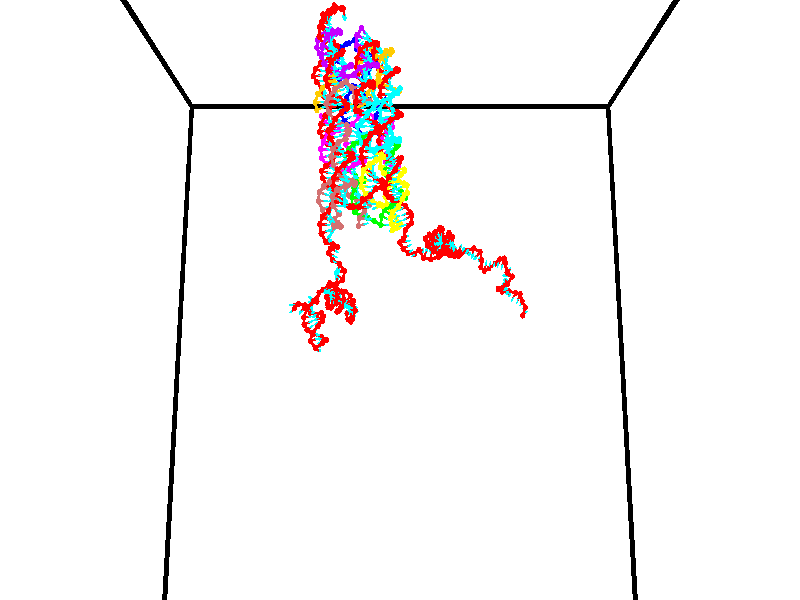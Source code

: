 // switches for output
#declare DRAW_BASES = 1; // possible values are 0, 1; only relevant for DNA ribbons
#declare DRAW_BASES_TYPE = 3; // possible values are 1, 2, 3; only relevant for DNA ribbons
#declare DRAW_FOG = 0; // set to 1 to enable fog

#include "colors.inc"

#include "transforms.inc"
background { rgb <1, 1, 1>}

#default {
   normal{
       ripples 0.25
       frequency 0.20
       turbulence 0.2
       lambda 5
   }
	finish {
		phong 0.1
		phong_size 40.
	}
}

// original window dimensions: 1024x640


// camera settings

camera {
	sky <0, 0.179814, -0.983701>
	up <0, 0.179814, -0.983701>
	right 1.6 * <1, 0, 0>
	location <35, 94.9851, 44.8844>
	look_at <35, 29.7336, 32.9568>
	direction <0, -65.2515, -11.9276>
	angle 67.0682
}


# declare cpy_camera_pos = <35, 94.9851, 44.8844>;
# if (DRAW_FOG = 1)
fog {
	fog_type 2
	up vnormalize(cpy_camera_pos)
	color rgbt<1,1,1,0.3>
	distance 1e-5
	fog_alt 3e-3
	fog_offset 56
}
# end


// LIGHTS

# declare lum = 6;
global_settings {
	ambient_light rgb lum * <0.05, 0.05, 0.05>
	max_trace_level 15
}# declare cpy_direct_light_amount = 0.25;
light_source
{	1000 * <-1, -1.16352, -0.803886>,
	rgb lum * cpy_direct_light_amount
	parallel
}

light_source
{	1000 * <1, 1.16352, 0.803886>,
	rgb lum * cpy_direct_light_amount
	parallel
}

// strand 0

// nucleotide -1

// particle -1
sphere {
	<24.492546, 35.550076, 34.677467> 0.250000
	pigment { color rgbt <1,0,0,0> }
	no_shadow
}
cylinder {
	<24.246651, 35.263657, 34.809753>,  <24.099113, 35.091805, 34.889126>, 0.100000
	pigment { color rgbt <1,0,0,0> }
	no_shadow
}
cylinder {
	<24.246651, 35.263657, 34.809753>,  <24.492546, 35.550076, 34.677467>, 0.100000
	pigment { color rgbt <1,0,0,0> }
	no_shadow
}

// particle -1
sphere {
	<24.246651, 35.263657, 34.809753> 0.100000
	pigment { color rgbt <1,0,0,0> }
	no_shadow
}
sphere {
	0, 1
	scale<0.080000,0.200000,0.300000>
	matrix <-0.400266, -0.078074, -0.913067,
		0.679620, -0.693672, -0.238614,
		-0.614740, -0.716047, 0.330714,
		24.062229, 35.048843, 34.908966>
	pigment { color rgbt <0,1,1,0> }
	no_shadow
}
cylinder {
	<24.746176, 34.931625, 34.229782>,  <24.492546, 35.550076, 34.677467>, 0.130000
	pigment { color rgbt <1,0,0,0> }
	no_shadow
}

// nucleotide -1

// particle -1
sphere {
	<24.746176, 34.931625, 34.229782> 0.250000
	pigment { color rgbt <1,0,0,0> }
	no_shadow
}
cylinder {
	<24.392427, 35.099617, 34.311268>,  <24.180178, 35.200413, 34.360161>, 0.100000
	pigment { color rgbt <1,0,0,0> }
	no_shadow
}
cylinder {
	<24.392427, 35.099617, 34.311268>,  <24.746176, 34.931625, 34.229782>, 0.100000
	pigment { color rgbt <1,0,0,0> }
	no_shadow
}

// particle -1
sphere {
	<24.392427, 35.099617, 34.311268> 0.100000
	pigment { color rgbt <1,0,0,0> }
	no_shadow
}
sphere {
	0, 1
	scale<0.080000,0.200000,0.300000>
	matrix <-0.047995, 0.352294, -0.934658,
		-0.464307, -0.836363, -0.291403,
		-0.884373, 0.419982, 0.203714,
		24.127115, 35.225613, 34.372383>
	pigment { color rgbt <0,1,1,0> }
	no_shadow
}
cylinder {
	<25.463930, 35.162533, 34.384087>,  <24.746176, 34.931625, 34.229782>, 0.130000
	pigment { color rgbt <1,0,0,0> }
	no_shadow
}

// nucleotide -1

// particle -1
sphere {
	<25.463930, 35.162533, 34.384087> 0.250000
	pigment { color rgbt <1,0,0,0> }
	no_shadow
}
cylinder {
	<25.234573, 35.196289, 34.710056>,  <25.096958, 35.216545, 34.905636>, 0.100000
	pigment { color rgbt <1,0,0,0> }
	no_shadow
}
cylinder {
	<25.234573, 35.196289, 34.710056>,  <25.463930, 35.162533, 34.384087>, 0.100000
	pigment { color rgbt <1,0,0,0> }
	no_shadow
}

// particle -1
sphere {
	<25.234573, 35.196289, 34.710056> 0.100000
	pigment { color rgbt <1,0,0,0> }
	no_shadow
}
sphere {
	0, 1
	scale<0.080000,0.200000,0.300000>
	matrix <-0.502824, 0.749058, -0.431370,
		-0.646828, -0.657107, -0.387070,
		-0.573394, 0.084394, 0.814921,
		25.062555, 35.221607, 34.954533>
	pigment { color rgbt <0,1,1,0> }
	no_shadow
}
cylinder {
	<25.467024, 35.879986, 34.747364>,  <25.463930, 35.162533, 34.384087>, 0.130000
	pigment { color rgbt <1,0,0,0> }
	no_shadow
}

// nucleotide -1

// particle -1
sphere {
	<25.467024, 35.879986, 34.747364> 0.250000
	pigment { color rgbt <1,0,0,0> }
	no_shadow
}
cylinder {
	<25.821674, 36.028828, 34.637505>,  <26.034464, 36.118134, 34.571590>, 0.100000
	pigment { color rgbt <1,0,0,0> }
	no_shadow
}
cylinder {
	<25.821674, 36.028828, 34.637505>,  <25.467024, 35.879986, 34.747364>, 0.100000
	pigment { color rgbt <1,0,0,0> }
	no_shadow
}

// particle -1
sphere {
	<25.821674, 36.028828, 34.637505> 0.100000
	pigment { color rgbt <1,0,0,0> }
	no_shadow
}
sphere {
	0, 1
	scale<0.080000,0.200000,0.300000>
	matrix <0.190391, 0.247534, 0.949989,
		0.421483, -0.894575, 0.148624,
		0.886625, 0.372107, -0.274650,
		26.087662, 36.140461, 34.555111>
	pigment { color rgbt <0,1,1,0> }
	no_shadow
}
cylinder {
	<26.070463, 35.670696, 35.122314>,  <25.467024, 35.879986, 34.747364>, 0.130000
	pigment { color rgbt <1,0,0,0> }
	no_shadow
}

// nucleotide -1

// particle -1
sphere {
	<26.070463, 35.670696, 35.122314> 0.250000
	pigment { color rgbt <1,0,0,0> }
	no_shadow
}
cylinder {
	<26.176962, 36.024864, 34.969925>,  <26.240860, 36.237366, 34.878490>, 0.100000
	pigment { color rgbt <1,0,0,0> }
	no_shadow
}
cylinder {
	<26.176962, 36.024864, 34.969925>,  <26.070463, 35.670696, 35.122314>, 0.100000
	pigment { color rgbt <1,0,0,0> }
	no_shadow
}

// particle -1
sphere {
	<26.176962, 36.024864, 34.969925> 0.100000
	pigment { color rgbt <1,0,0,0> }
	no_shadow
}
sphere {
	0, 1
	scale<0.080000,0.200000,0.300000>
	matrix <0.342934, 0.282366, 0.895916,
		0.900838, -0.369181, -0.228463,
		0.266245, 0.885424, -0.380971,
		26.256836, 36.290493, 34.855633>
	pigment { color rgbt <0,1,1,0> }
	no_shadow
}
cylinder {
	<26.753294, 35.741272, 35.282776>,  <26.070463, 35.670696, 35.122314>, 0.130000
	pigment { color rgbt <1,0,0,0> }
	no_shadow
}

// nucleotide -1

// particle -1
sphere {
	<26.753294, 35.741272, 35.282776> 0.250000
	pigment { color rgbt <1,0,0,0> }
	no_shadow
}
cylinder {
	<26.584387, 36.102356, 35.249802>,  <26.483042, 36.319008, 35.230019>, 0.100000
	pigment { color rgbt <1,0,0,0> }
	no_shadow
}
cylinder {
	<26.584387, 36.102356, 35.249802>,  <26.753294, 35.741272, 35.282776>, 0.100000
	pigment { color rgbt <1,0,0,0> }
	no_shadow
}

// particle -1
sphere {
	<26.584387, 36.102356, 35.249802> 0.100000
	pigment { color rgbt <1,0,0,0> }
	no_shadow
}
sphere {
	0, 1
	scale<0.080000,0.200000,0.300000>
	matrix <0.412757, 0.272447, 0.869140,
		0.807044, 0.332986, -0.487648,
		-0.422270, 0.902714, -0.082435,
		26.457706, 36.373169, 35.225071>
	pigment { color rgbt <0,1,1,0> }
	no_shadow
}
cylinder {
	<27.257908, 36.307594, 35.256172>,  <26.753294, 35.741272, 35.282776>, 0.130000
	pigment { color rgbt <1,0,0,0> }
	no_shadow
}

// nucleotide -1

// particle -1
sphere {
	<27.257908, 36.307594, 35.256172> 0.250000
	pigment { color rgbt <1,0,0,0> }
	no_shadow
}
cylinder {
	<26.920324, 36.453735, 35.413273>,  <26.717773, 36.541420, 35.507534>, 0.100000
	pigment { color rgbt <1,0,0,0> }
	no_shadow
}
cylinder {
	<26.920324, 36.453735, 35.413273>,  <27.257908, 36.307594, 35.256172>, 0.100000
	pigment { color rgbt <1,0,0,0> }
	no_shadow
}

// particle -1
sphere {
	<26.920324, 36.453735, 35.413273> 0.100000
	pigment { color rgbt <1,0,0,0> }
	no_shadow
}
sphere {
	0, 1
	scale<0.080000,0.200000,0.300000>
	matrix <0.521348, 0.386412, 0.760843,
		0.126211, 0.846880, -0.516590,
		-0.843960, 0.365350, 0.392750,
		26.667137, 36.563339, 35.531097>
	pigment { color rgbt <0,1,1,0> }
	no_shadow
}
cylinder {
	<27.537107, 36.810753, 35.606293>,  <27.257908, 36.307594, 35.256172>, 0.130000
	pigment { color rgbt <1,0,0,0> }
	no_shadow
}

// nucleotide -1

// particle -1
sphere {
	<27.537107, 36.810753, 35.606293> 0.250000
	pigment { color rgbt <1,0,0,0> }
	no_shadow
}
cylinder {
	<27.163988, 36.786755, 35.748444>,  <26.940117, 36.772358, 35.833733>, 0.100000
	pigment { color rgbt <1,0,0,0> }
	no_shadow
}
cylinder {
	<27.163988, 36.786755, 35.748444>,  <27.537107, 36.810753, 35.606293>, 0.100000
	pigment { color rgbt <1,0,0,0> }
	no_shadow
}

// particle -1
sphere {
	<27.163988, 36.786755, 35.748444> 0.100000
	pigment { color rgbt <1,0,0,0> }
	no_shadow
}
sphere {
	0, 1
	scale<0.080000,0.200000,0.300000>
	matrix <0.300377, 0.415478, 0.858576,
		-0.199160, 0.907623, -0.369535,
		-0.932796, -0.059994, 0.355375,
		26.884150, 36.768757, 35.855057>
	pigment { color rgbt <0,1,1,0> }
	no_shadow
}
cylinder {
	<27.524782, 37.343731, 36.066113>,  <27.537107, 36.810753, 35.606293>, 0.130000
	pigment { color rgbt <1,0,0,0> }
	no_shadow
}

// nucleotide -1

// particle -1
sphere {
	<27.524782, 37.343731, 36.066113> 0.250000
	pigment { color rgbt <1,0,0,0> }
	no_shadow
}
cylinder {
	<27.182180, 37.158611, 36.157520>,  <26.976620, 37.047539, 36.212364>, 0.100000
	pigment { color rgbt <1,0,0,0> }
	no_shadow
}
cylinder {
	<27.182180, 37.158611, 36.157520>,  <27.524782, 37.343731, 36.066113>, 0.100000
	pigment { color rgbt <1,0,0,0> }
	no_shadow
}

// particle -1
sphere {
	<27.182180, 37.158611, 36.157520> 0.100000
	pigment { color rgbt <1,0,0,0> }
	no_shadow
}
sphere {
	0, 1
	scale<0.080000,0.200000,0.300000>
	matrix <0.192958, 0.123539, 0.973399,
		-0.478717, 0.877814, -0.016512,
		-0.856503, -0.462796, 0.228521,
		26.925230, 37.019772, 36.226078>
	pigment { color rgbt <0,1,1,0> }
	no_shadow
}
cylinder {
	<27.150297, 37.791779, 36.556431>,  <27.524782, 37.343731, 36.066113>, 0.130000
	pigment { color rgbt <1,0,0,0> }
	no_shadow
}

// nucleotide -1

// particle -1
sphere {
	<27.150297, 37.791779, 36.556431> 0.250000
	pigment { color rgbt <1,0,0,0> }
	no_shadow
}
cylinder {
	<26.987568, 37.430115, 36.608562>,  <26.889931, 37.213116, 36.639843>, 0.100000
	pigment { color rgbt <1,0,0,0> }
	no_shadow
}
cylinder {
	<26.987568, 37.430115, 36.608562>,  <27.150297, 37.791779, 36.556431>, 0.100000
	pigment { color rgbt <1,0,0,0> }
	no_shadow
}

// particle -1
sphere {
	<26.987568, 37.430115, 36.608562> 0.100000
	pigment { color rgbt <1,0,0,0> }
	no_shadow
}
sphere {
	0, 1
	scale<0.080000,0.200000,0.300000>
	matrix <0.069820, 0.111477, 0.991311,
		-0.910835, 0.412387, 0.017777,
		-0.406822, -0.904162, 0.130331,
		26.865520, 37.158867, 36.647663>
	pigment { color rgbt <0,1,1,0> }
	no_shadow
}
cylinder {
	<26.607750, 37.872334, 37.144283>,  <27.150297, 37.791779, 36.556431>, 0.130000
	pigment { color rgbt <1,0,0,0> }
	no_shadow
}

// nucleotide -1

// particle -1
sphere {
	<26.607750, 37.872334, 37.144283> 0.250000
	pigment { color rgbt <1,0,0,0> }
	no_shadow
}
cylinder {
	<26.736780, 37.494843, 37.115124>,  <26.814198, 37.268349, 37.097626>, 0.100000
	pigment { color rgbt <1,0,0,0> }
	no_shadow
}
cylinder {
	<26.736780, 37.494843, 37.115124>,  <26.607750, 37.872334, 37.144283>, 0.100000
	pigment { color rgbt <1,0,0,0> }
	no_shadow
}

// particle -1
sphere {
	<26.736780, 37.494843, 37.115124> 0.100000
	pigment { color rgbt <1,0,0,0> }
	no_shadow
}
sphere {
	0, 1
	scale<0.080000,0.200000,0.300000>
	matrix <0.358503, 0.050531, 0.932160,
		-0.876025, -0.326828, 0.354631,
		0.322576, -0.943732, -0.072902,
		26.833553, 37.211723, 37.093254>
	pigment { color rgbt <0,1,1,0> }
	no_shadow
}
cylinder {
	<26.435440, 37.592400, 37.727886>,  <26.607750, 37.872334, 37.144283>, 0.130000
	pigment { color rgbt <1,0,0,0> }
	no_shadow
}

// nucleotide -1

// particle -1
sphere {
	<26.435440, 37.592400, 37.727886> 0.250000
	pigment { color rgbt <1,0,0,0> }
	no_shadow
}
cylinder {
	<26.738747, 37.365192, 37.599892>,  <26.920731, 37.228870, 37.523094>, 0.100000
	pigment { color rgbt <1,0,0,0> }
	no_shadow
}
cylinder {
	<26.738747, 37.365192, 37.599892>,  <26.435440, 37.592400, 37.727886>, 0.100000
	pigment { color rgbt <1,0,0,0> }
	no_shadow
}

// particle -1
sphere {
	<26.738747, 37.365192, 37.599892> 0.100000
	pigment { color rgbt <1,0,0,0> }
	no_shadow
}
sphere {
	0, 1
	scale<0.080000,0.200000,0.300000>
	matrix <0.384324, -0.007015, 0.923171,
		-0.526619, -0.822989, 0.212982,
		0.758266, -0.568014, -0.319989,
		26.966227, 37.194790, 37.503895>
	pigment { color rgbt <0,1,1,0> }
	no_shadow
}
cylinder {
	<26.933304, 37.762703, 38.287060>,  <26.435440, 37.592400, 37.727886>, 0.130000
	pigment { color rgbt <1,0,0,0> }
	no_shadow
}

// nucleotide -1

// particle -1
sphere {
	<26.933304, 37.762703, 38.287060> 0.250000
	pigment { color rgbt <1,0,0,0> }
	no_shadow
}
cylinder {
	<27.098726, 37.409946, 38.377602>,  <27.197979, 37.198292, 38.431927>, 0.100000
	pigment { color rgbt <1,0,0,0> }
	no_shadow
}
cylinder {
	<27.098726, 37.409946, 38.377602>,  <26.933304, 37.762703, 38.287060>, 0.100000
	pigment { color rgbt <1,0,0,0> }
	no_shadow
}

// particle -1
sphere {
	<27.098726, 37.409946, 38.377602> 0.100000
	pigment { color rgbt <1,0,0,0> }
	no_shadow
}
sphere {
	0, 1
	scale<0.080000,0.200000,0.300000>
	matrix <-0.234088, -0.343244, -0.909608,
		0.879871, 0.323187, -0.348391,
		0.413557, -0.881892, 0.226356,
		27.222794, 37.145378, 38.445507>
	pigment { color rgbt <0,1,1,0> }
	no_shadow
}
cylinder {
	<27.569407, 37.571259, 37.883659>,  <26.933304, 37.762703, 38.287060>, 0.130000
	pigment { color rgbt <1,0,0,0> }
	no_shadow
}

// nucleotide -1

// particle -1
sphere {
	<27.569407, 37.571259, 37.883659> 0.250000
	pigment { color rgbt <1,0,0,0> }
	no_shadow
}
cylinder {
	<27.358065, 37.250484, 37.995186>,  <27.231260, 37.058018, 38.062099>, 0.100000
	pigment { color rgbt <1,0,0,0> }
	no_shadow
}
cylinder {
	<27.358065, 37.250484, 37.995186>,  <27.569407, 37.571259, 37.883659>, 0.100000
	pigment { color rgbt <1,0,0,0> }
	no_shadow
}

// particle -1
sphere {
	<27.358065, 37.250484, 37.995186> 0.100000
	pigment { color rgbt <1,0,0,0> }
	no_shadow
}
sphere {
	0, 1
	scale<0.080000,0.200000,0.300000>
	matrix <-0.021535, -0.315629, -0.948638,
		0.848751, -0.507221, 0.149494,
		-0.528354, -0.801938, 0.278814,
		27.199558, 37.009903, 38.078831>
	pigment { color rgbt <0,1,1,0> }
	no_shadow
}
cylinder {
	<27.937010, 37.066273, 37.566498>,  <27.569407, 37.571259, 37.883659>, 0.130000
	pigment { color rgbt <1,0,0,0> }
	no_shadow
}

// nucleotide -1

// particle -1
sphere {
	<27.937010, 37.066273, 37.566498> 0.250000
	pigment { color rgbt <1,0,0,0> }
	no_shadow
}
cylinder {
	<27.566301, 36.962395, 37.675060>,  <27.343876, 36.900070, 37.740196>, 0.100000
	pigment { color rgbt <1,0,0,0> }
	no_shadow
}
cylinder {
	<27.566301, 36.962395, 37.675060>,  <27.937010, 37.066273, 37.566498>, 0.100000
	pigment { color rgbt <1,0,0,0> }
	no_shadow
}

// particle -1
sphere {
	<27.566301, 36.962395, 37.675060> 0.100000
	pigment { color rgbt <1,0,0,0> }
	no_shadow
}
sphere {
	0, 1
	scale<0.080000,0.200000,0.300000>
	matrix <-0.270233, -0.040915, -0.961925,
		0.260909, -0.964824, -0.032259,
		-0.926769, -0.259693, 0.271402,
		27.288271, 36.884487, 37.756481>
	pigment { color rgbt <0,1,1,0> }
	no_shadow
}
cylinder {
	<27.768543, 36.339916, 37.496540>,  <27.937010, 37.066273, 37.566498>, 0.130000
	pigment { color rgbt <1,0,0,0> }
	no_shadow
}

// nucleotide -1

// particle -1
sphere {
	<27.768543, 36.339916, 37.496540> 0.250000
	pigment { color rgbt <1,0,0,0> }
	no_shadow
}
cylinder {
	<27.429129, 36.549248, 37.465256>,  <27.225479, 36.674847, 37.446484>, 0.100000
	pigment { color rgbt <1,0,0,0> }
	no_shadow
}
cylinder {
	<27.429129, 36.549248, 37.465256>,  <27.768543, 36.339916, 37.496540>, 0.100000
	pigment { color rgbt <1,0,0,0> }
	no_shadow
}

// particle -1
sphere {
	<27.429129, 36.549248, 37.465256> 0.100000
	pigment { color rgbt <1,0,0,0> }
	no_shadow
}
sphere {
	0, 1
	scale<0.080000,0.200000,0.300000>
	matrix <-0.130530, -0.350264, -0.927511,
		-0.512785, -0.776817, 0.365521,
		-0.848536, 0.523326, -0.078212,
		27.174568, 36.706245, 37.441792>
	pigment { color rgbt <0,1,1,0> }
	no_shadow
}
cylinder {
	<27.253954, 35.953846, 37.164391>,  <27.768543, 36.339916, 37.496540>, 0.130000
	pigment { color rgbt <1,0,0,0> }
	no_shadow
}

// nucleotide -1

// particle -1
sphere {
	<27.253954, 35.953846, 37.164391> 0.250000
	pigment { color rgbt <1,0,0,0> }
	no_shadow
}
cylinder {
	<27.114773, 36.327633, 37.134171>,  <27.031263, 36.551903, 37.116039>, 0.100000
	pigment { color rgbt <1,0,0,0> }
	no_shadow
}
cylinder {
	<27.114773, 36.327633, 37.134171>,  <27.253954, 35.953846, 37.164391>, 0.100000
	pigment { color rgbt <1,0,0,0> }
	no_shadow
}

// particle -1
sphere {
	<27.114773, 36.327633, 37.134171> 0.100000
	pigment { color rgbt <1,0,0,0> }
	no_shadow
}
sphere {
	0, 1
	scale<0.080000,0.200000,0.300000>
	matrix <-0.305989, -0.189365, -0.933012,
		-0.886171, -0.301529, 0.351826,
		-0.347954, 0.934463, -0.075546,
		27.010387, 36.607971, 37.111507>
	pigment { color rgbt <0,1,1,0> }
	no_shadow
}
cylinder {
	<26.500185, 35.952824, 36.943062>,  <27.253954, 35.953846, 37.164391>, 0.130000
	pigment { color rgbt <1,0,0,0> }
	no_shadow
}

// nucleotide -1

// particle -1
sphere {
	<26.500185, 35.952824, 36.943062> 0.250000
	pigment { color rgbt <1,0,0,0> }
	no_shadow
}
cylinder {
	<26.611298, 36.323559, 36.842026>,  <26.677965, 36.546001, 36.781406>, 0.100000
	pigment { color rgbt <1,0,0,0> }
	no_shadow
}
cylinder {
	<26.611298, 36.323559, 36.842026>,  <26.500185, 35.952824, 36.943062>, 0.100000
	pigment { color rgbt <1,0,0,0> }
	no_shadow
}

// particle -1
sphere {
	<26.611298, 36.323559, 36.842026> 0.100000
	pigment { color rgbt <1,0,0,0> }
	no_shadow
}
sphere {
	0, 1
	scale<0.080000,0.200000,0.300000>
	matrix <-0.362744, -0.142268, -0.920965,
		-0.889524, 0.347454, 0.296687,
		0.277783, 0.926842, -0.252588,
		26.694633, 36.601612, 36.766251>
	pigment { color rgbt <0,1,1,0> }
	no_shadow
}
cylinder {
	<25.881481, 36.309803, 36.647186>,  <26.500185, 35.952824, 36.943062>, 0.130000
	pigment { color rgbt <1,0,0,0> }
	no_shadow
}

// nucleotide -1

// particle -1
sphere {
	<25.881481, 36.309803, 36.647186> 0.250000
	pigment { color rgbt <1,0,0,0> }
	no_shadow
}
cylinder {
	<26.170824, 36.554821, 36.519722>,  <26.344429, 36.701832, 36.443245>, 0.100000
	pigment { color rgbt <1,0,0,0> }
	no_shadow
}
cylinder {
	<26.170824, 36.554821, 36.519722>,  <25.881481, 36.309803, 36.647186>, 0.100000
	pigment { color rgbt <1,0,0,0> }
	no_shadow
}

// particle -1
sphere {
	<26.170824, 36.554821, 36.519722> 0.100000
	pigment { color rgbt <1,0,0,0> }
	no_shadow
}
sphere {
	0, 1
	scale<0.080000,0.200000,0.300000>
	matrix <-0.434727, 0.045475, -0.899413,
		-0.536441, 0.789126, 0.299185,
		0.723356, 0.612546, -0.318660,
		26.387831, 36.738586, 36.424126>
	pigment { color rgbt <0,1,1,0> }
	no_shadow
}
cylinder {
	<25.676815, 36.925980, 36.300079>,  <25.881481, 36.309803, 36.647186>, 0.130000
	pigment { color rgbt <1,0,0,0> }
	no_shadow
}

// nucleotide -1

// particle -1
sphere {
	<25.676815, 36.925980, 36.300079> 0.250000
	pigment { color rgbt <1,0,0,0> }
	no_shadow
}
cylinder {
	<26.049679, 36.897160, 36.158157>,  <26.273397, 36.879868, 36.073006>, 0.100000
	pigment { color rgbt <1,0,0,0> }
	no_shadow
}
cylinder {
	<26.049679, 36.897160, 36.158157>,  <25.676815, 36.925980, 36.300079>, 0.100000
	pigment { color rgbt <1,0,0,0> }
	no_shadow
}

// particle -1
sphere {
	<26.049679, 36.897160, 36.158157> 0.100000
	pigment { color rgbt <1,0,0,0> }
	no_shadow
}
sphere {
	0, 1
	scale<0.080000,0.200000,0.300000>
	matrix <-0.359370, -0.065259, -0.930910,
		0.043921, 0.995264, -0.086725,
		0.932161, -0.072052, -0.354802,
		26.329327, 36.875546, 36.051716>
	pigment { color rgbt <0,1,1,0> }
	no_shadow
}
cylinder {
	<25.719494, 37.403122, 35.782501>,  <25.676815, 36.925980, 36.300079>, 0.130000
	pigment { color rgbt <1,0,0,0> }
	no_shadow
}

// nucleotide -1

// particle -1
sphere {
	<25.719494, 37.403122, 35.782501> 0.250000
	pigment { color rgbt <1,0,0,0> }
	no_shadow
}
cylinder {
	<25.987627, 37.113449, 35.717731>,  <26.148506, 36.939648, 35.678871>, 0.100000
	pigment { color rgbt <1,0,0,0> }
	no_shadow
}
cylinder {
	<25.987627, 37.113449, 35.717731>,  <25.719494, 37.403122, 35.782501>, 0.100000
	pigment { color rgbt <1,0,0,0> }
	no_shadow
}

// particle -1
sphere {
	<25.987627, 37.113449, 35.717731> 0.100000
	pigment { color rgbt <1,0,0,0> }
	no_shadow
}
sphere {
	0, 1
	scale<0.080000,0.200000,0.300000>
	matrix <-0.197546, 0.036180, -0.979626,
		0.715284, 0.688661, -0.118806,
		0.670331, -0.724180, -0.161921,
		26.188726, 36.896194, 35.669155>
	pigment { color rgbt <0,1,1,0> }
	no_shadow
}
cylinder {
	<26.075861, 37.670506, 35.053154>,  <25.719494, 37.403122, 35.782501>, 0.130000
	pigment { color rgbt <1,0,0,0> }
	no_shadow
}

// nucleotide -1

// particle -1
sphere {
	<26.075861, 37.670506, 35.053154> 0.250000
	pigment { color rgbt <1,0,0,0> }
	no_shadow
}
cylinder {
	<26.209019, 37.293694, 35.069923>,  <26.288914, 37.067604, 35.079987>, 0.100000
	pigment { color rgbt <1,0,0,0> }
	no_shadow
}
cylinder {
	<26.209019, 37.293694, 35.069923>,  <26.075861, 37.670506, 35.053154>, 0.100000
	pigment { color rgbt <1,0,0,0> }
	no_shadow
}

// particle -1
sphere {
	<26.209019, 37.293694, 35.069923> 0.100000
	pigment { color rgbt <1,0,0,0> }
	no_shadow
}
sphere {
	0, 1
	scale<0.080000,0.200000,0.300000>
	matrix <-0.085795, -0.074536, -0.993521,
		0.939053, 0.327141, -0.105634,
		0.332894, -0.942032, 0.041926,
		26.308887, 37.011086, 35.082500>
	pigment { color rgbt <0,1,1,0> }
	no_shadow
}
cylinder {
	<26.617018, 37.533886, 34.491516>,  <26.075861, 37.670506, 35.053154>, 0.130000
	pigment { color rgbt <1,0,0,0> }
	no_shadow
}

// nucleotide -1

// particle -1
sphere {
	<26.617018, 37.533886, 34.491516> 0.250000
	pigment { color rgbt <1,0,0,0> }
	no_shadow
}
cylinder {
	<26.471146, 37.179501, 34.606113>,  <26.383623, 36.966869, 34.674870>, 0.100000
	pigment { color rgbt <1,0,0,0> }
	no_shadow
}
cylinder {
	<26.471146, 37.179501, 34.606113>,  <26.617018, 37.533886, 34.491516>, 0.100000
	pigment { color rgbt <1,0,0,0> }
	no_shadow
}

// particle -1
sphere {
	<26.471146, 37.179501, 34.606113> 0.100000
	pigment { color rgbt <1,0,0,0> }
	no_shadow
}
sphere {
	0, 1
	scale<0.080000,0.200000,0.300000>
	matrix <-0.161654, -0.242767, -0.956521,
		0.916993, -0.395136, -0.054687,
		-0.364680, -0.885964, 0.286491,
		26.361742, 36.913712, 34.692062>
	pigment { color rgbt <0,1,1,0> }
	no_shadow
}
cylinder {
	<26.861080, 37.003292, 34.141174>,  <26.617018, 37.533886, 34.491516>, 0.130000
	pigment { color rgbt <1,0,0,0> }
	no_shadow
}

// nucleotide -1

// particle -1
sphere {
	<26.861080, 37.003292, 34.141174> 0.250000
	pigment { color rgbt <1,0,0,0> }
	no_shadow
}
cylinder {
	<26.517099, 36.846172, 34.271523>,  <26.310711, 36.751900, 34.349731>, 0.100000
	pigment { color rgbt <1,0,0,0> }
	no_shadow
}
cylinder {
	<26.517099, 36.846172, 34.271523>,  <26.861080, 37.003292, 34.141174>, 0.100000
	pigment { color rgbt <1,0,0,0> }
	no_shadow
}

// particle -1
sphere {
	<26.517099, 36.846172, 34.271523> 0.100000
	pigment { color rgbt <1,0,0,0> }
	no_shadow
}
sphere {
	0, 1
	scale<0.080000,0.200000,0.300000>
	matrix <-0.173105, -0.376165, -0.910239,
		0.480126, -0.839169, 0.255486,
		-0.859949, -0.392803, 0.325871,
		26.259115, 36.728333, 34.369286>
	pigment { color rgbt <0,1,1,0> }
	no_shadow
}
cylinder {
	<26.785500, 36.199024, 34.300194>,  <26.861080, 37.003292, 34.141174>, 0.130000
	pigment { color rgbt <1,0,0,0> }
	no_shadow
}

// nucleotide -1

// particle -1
sphere {
	<26.785500, 36.199024, 34.300194> 0.250000
	pigment { color rgbt <1,0,0,0> }
	no_shadow
}
cylinder {
	<26.455645, 36.374130, 34.156902>,  <26.257730, 36.479195, 34.070927>, 0.100000
	pigment { color rgbt <1,0,0,0> }
	no_shadow
}
cylinder {
	<26.455645, 36.374130, 34.156902>,  <26.785500, 36.199024, 34.300194>, 0.100000
	pigment { color rgbt <1,0,0,0> }
	no_shadow
}

// particle -1
sphere {
	<26.455645, 36.374130, 34.156902> 0.100000
	pigment { color rgbt <1,0,0,0> }
	no_shadow
}
sphere {
	0, 1
	scale<0.080000,0.200000,0.300000>
	matrix <0.141823, -0.453066, -0.880124,
		-0.547593, -0.776589, 0.311530,
		-0.824638, 0.437768, -0.358234,
		26.208254, 36.505459, 34.049431>
	pigment { color rgbt <0,1,1,0> }
	no_shadow
}
cylinder {
	<26.973822, 36.272556, 33.523293>,  <26.785500, 36.199024, 34.300194>, 0.130000
	pigment { color rgbt <1,0,0,0> }
	no_shadow
}

// nucleotide -1

// particle -1
sphere {
	<26.973822, 36.272556, 33.523293> 0.250000
	pigment { color rgbt <1,0,0,0> }
	no_shadow
}
cylinder {
	<27.340519, 36.429794, 33.494839>,  <27.560537, 36.524139, 33.477768>, 0.100000
	pigment { color rgbt <1,0,0,0> }
	no_shadow
}
cylinder {
	<27.340519, 36.429794, 33.494839>,  <26.973822, 36.272556, 33.523293>, 0.100000
	pigment { color rgbt <1,0,0,0> }
	no_shadow
}

// particle -1
sphere {
	<27.340519, 36.429794, 33.494839> 0.100000
	pigment { color rgbt <1,0,0,0> }
	no_shadow
}
sphere {
	0, 1
	scale<0.080000,0.200000,0.300000>
	matrix <0.398008, -0.914040, 0.078232,
		-0.034263, -0.100029, -0.994394,
		0.916741, 0.393097, -0.071130,
		27.615541, 36.547722, 33.473499>
	pigment { color rgbt <0,1,1,0> }
	no_shadow
}
cylinder {
	<27.273067, 35.747643, 33.205460>,  <26.973822, 36.272556, 33.523293>, 0.130000
	pigment { color rgbt <1,0,0,0> }
	no_shadow
}

// nucleotide -1

// particle -1
sphere {
	<27.273067, 35.747643, 33.205460> 0.250000
	pigment { color rgbt <1,0,0,0> }
	no_shadow
}
cylinder {
	<27.568623, 35.976597, 33.347683>,  <27.745956, 36.113968, 33.433018>, 0.100000
	pigment { color rgbt <1,0,0,0> }
	no_shadow
}
cylinder {
	<27.568623, 35.976597, 33.347683>,  <27.273067, 35.747643, 33.205460>, 0.100000
	pigment { color rgbt <1,0,0,0> }
	no_shadow
}

// particle -1
sphere {
	<27.568623, 35.976597, 33.347683> 0.100000
	pigment { color rgbt <1,0,0,0> }
	no_shadow
}
sphere {
	0, 1
	scale<0.080000,0.200000,0.300000>
	matrix <0.592469, -0.803218, 0.061817,
		0.320971, 0.164979, -0.932609,
		0.738890, 0.572384, 0.355554,
		27.790289, 36.148312, 33.454350>
	pigment { color rgbt <0,1,1,0> }
	no_shadow
}
cylinder {
	<27.745651, 35.446381, 32.879276>,  <27.273067, 35.747643, 33.205460>, 0.130000
	pigment { color rgbt <1,0,0,0> }
	no_shadow
}

// nucleotide -1

// particle -1
sphere {
	<27.745651, 35.446381, 32.879276> 0.250000
	pigment { color rgbt <1,0,0,0> }
	no_shadow
}
cylinder {
	<27.979095, 35.640602, 33.139629>,  <28.119162, 35.757133, 33.295841>, 0.100000
	pigment { color rgbt <1,0,0,0> }
	no_shadow
}
cylinder {
	<27.979095, 35.640602, 33.139629>,  <27.745651, 35.446381, 32.879276>, 0.100000
	pigment { color rgbt <1,0,0,0> }
	no_shadow
}

// particle -1
sphere {
	<27.979095, 35.640602, 33.139629> 0.100000
	pigment { color rgbt <1,0,0,0> }
	no_shadow
}
sphere {
	0, 1
	scale<0.080000,0.200000,0.300000>
	matrix <0.571068, -0.815255, 0.096125,
		0.577305, 0.315596, -0.753072,
		0.583609, 0.485549, 0.650878,
		28.154179, 35.786266, 33.334892>
	pigment { color rgbt <0,1,1,0> }
	no_shadow
}
cylinder {
	<28.523596, 35.324398, 32.817577>,  <27.745651, 35.446381, 32.879276>, 0.130000
	pigment { color rgbt <1,0,0,0> }
	no_shadow
}

// nucleotide -1

// particle -1
sphere {
	<28.523596, 35.324398, 32.817577> 0.250000
	pigment { color rgbt <1,0,0,0> }
	no_shadow
}
cylinder {
	<28.439987, 35.422264, 33.196301>,  <28.389822, 35.480984, 33.423534>, 0.100000
	pigment { color rgbt <1,0,0,0> }
	no_shadow
}
cylinder {
	<28.439987, 35.422264, 33.196301>,  <28.523596, 35.324398, 32.817577>, 0.100000
	pigment { color rgbt <1,0,0,0> }
	no_shadow
}

// particle -1
sphere {
	<28.439987, 35.422264, 33.196301> 0.100000
	pigment { color rgbt <1,0,0,0> }
	no_shadow
}
sphere {
	0, 1
	scale<0.080000,0.200000,0.300000>
	matrix <0.448268, -0.836511, 0.315128,
		0.869118, 0.490293, 0.065174,
		-0.209024, 0.244668, 0.946809,
		28.377279, 35.495663, 33.480343>
	pigment { color rgbt <0,1,1,0> }
	no_shadow
}
cylinder {
	<29.118742, 35.286510, 33.235970>,  <28.523596, 35.324398, 32.817577>, 0.130000
	pigment { color rgbt <1,0,0,0> }
	no_shadow
}

// nucleotide -1

// particle -1
sphere {
	<29.118742, 35.286510, 33.235970> 0.250000
	pigment { color rgbt <1,0,0,0> }
	no_shadow
}
cylinder {
	<28.798012, 35.195633, 33.457043>,  <28.605574, 35.141106, 33.589687>, 0.100000
	pigment { color rgbt <1,0,0,0> }
	no_shadow
}
cylinder {
	<28.798012, 35.195633, 33.457043>,  <29.118742, 35.286510, 33.235970>, 0.100000
	pigment { color rgbt <1,0,0,0> }
	no_shadow
}

// particle -1
sphere {
	<28.798012, 35.195633, 33.457043> 0.100000
	pigment { color rgbt <1,0,0,0> }
	no_shadow
}
sphere {
	0, 1
	scale<0.080000,0.200000,0.300000>
	matrix <0.377741, -0.909377, 0.174198,
		0.463016, 0.348446, 0.814985,
		-0.801827, -0.227197, 0.552679,
		28.557463, 35.127472, 33.622845>
	pigment { color rgbt <0,1,1,0> }
	no_shadow
}
cylinder {
	<29.351959, 34.986668, 33.878712>,  <29.118742, 35.286510, 33.235970>, 0.130000
	pigment { color rgbt <1,0,0,0> }
	no_shadow
}

// nucleotide -1

// particle -1
sphere {
	<29.351959, 34.986668, 33.878712> 0.250000
	pigment { color rgbt <1,0,0,0> }
	no_shadow
}
cylinder {
	<28.976622, 34.853809, 33.840370>,  <28.751419, 34.774094, 33.817368>, 0.100000
	pigment { color rgbt <1,0,0,0> }
	no_shadow
}
cylinder {
	<28.976622, 34.853809, 33.840370>,  <29.351959, 34.986668, 33.878712>, 0.100000
	pigment { color rgbt <1,0,0,0> }
	no_shadow
}

// particle -1
sphere {
	<28.976622, 34.853809, 33.840370> 0.100000
	pigment { color rgbt <1,0,0,0> }
	no_shadow
}
sphere {
	0, 1
	scale<0.080000,0.200000,0.300000>
	matrix <0.269567, -0.876591, 0.398651,
		-0.216431, 0.348234, 0.912080,
		-0.938345, -0.332147, -0.095849,
		28.695118, 34.754166, 33.811615>
	pigment { color rgbt <0,1,1,0> }
	no_shadow
}
cylinder {
	<29.089510, 34.733006, 34.512909>,  <29.351959, 34.986668, 33.878712>, 0.130000
	pigment { color rgbt <1,0,0,0> }
	no_shadow
}

// nucleotide -1

// particle -1
sphere {
	<29.089510, 34.733006, 34.512909> 0.250000
	pigment { color rgbt <1,0,0,0> }
	no_shadow
}
cylinder {
	<28.962828, 34.524170, 34.196144>,  <28.886818, 34.398869, 34.006084>, 0.100000
	pigment { color rgbt <1,0,0,0> }
	no_shadow
}
cylinder {
	<28.962828, 34.524170, 34.196144>,  <29.089510, 34.733006, 34.512909>, 0.100000
	pigment { color rgbt <1,0,0,0> }
	no_shadow
}

// particle -1
sphere {
	<28.962828, 34.524170, 34.196144> 0.100000
	pigment { color rgbt <1,0,0,0> }
	no_shadow
}
sphere {
	0, 1
	scale<0.080000,0.200000,0.300000>
	matrix <0.427615, -0.823819, 0.372112,
		-0.846665, -0.220782, 0.484163,
		-0.316707, -0.522089, -0.791909,
		28.867815, 34.367542, 33.958572>
	pigment { color rgbt <0,1,1,0> }
	no_shadow
}
cylinder {
	<28.634050, 34.179955, 34.711178>,  <29.089510, 34.733006, 34.512909>, 0.130000
	pigment { color rgbt <1,0,0,0> }
	no_shadow
}

// nucleotide -1

// particle -1
sphere {
	<28.634050, 34.179955, 34.711178> 0.250000
	pigment { color rgbt <1,0,0,0> }
	no_shadow
}
cylinder {
	<28.789824, 34.068962, 34.359875>,  <28.883287, 34.002365, 34.149094>, 0.100000
	pigment { color rgbt <1,0,0,0> }
	no_shadow
}
cylinder {
	<28.789824, 34.068962, 34.359875>,  <28.634050, 34.179955, 34.711178>, 0.100000
	pigment { color rgbt <1,0,0,0> }
	no_shadow
}

// particle -1
sphere {
	<28.789824, 34.068962, 34.359875> 0.100000
	pigment { color rgbt <1,0,0,0> }
	no_shadow
}
sphere {
	0, 1
	scale<0.080000,0.200000,0.300000>
	matrix <0.295173, -0.865649, 0.404383,
		-0.872478, -0.416718, -0.255202,
		0.389428, -0.277487, -0.878263,
		28.906652, 33.985718, 34.096397>
	pigment { color rgbt <0,1,1,0> }
	no_shadow
}
cylinder {
	<28.470161, 33.481312, 34.687271>,  <28.634050, 34.179955, 34.711178>, 0.130000
	pigment { color rgbt <1,0,0,0> }
	no_shadow
}

// nucleotide -1

// particle -1
sphere {
	<28.470161, 33.481312, 34.687271> 0.250000
	pigment { color rgbt <1,0,0,0> }
	no_shadow
}
cylinder {
	<28.765087, 33.540813, 34.423683>,  <28.942043, 33.576515, 34.265530>, 0.100000
	pigment { color rgbt <1,0,0,0> }
	no_shadow
}
cylinder {
	<28.765087, 33.540813, 34.423683>,  <28.470161, 33.481312, 34.687271>, 0.100000
	pigment { color rgbt <1,0,0,0> }
	no_shadow
}

// particle -1
sphere {
	<28.765087, 33.540813, 34.423683> 0.100000
	pigment { color rgbt <1,0,0,0> }
	no_shadow
}
sphere {
	0, 1
	scale<0.080000,0.200000,0.300000>
	matrix <0.414817, -0.869593, 0.267834,
		-0.533191, -0.470829, -0.702871,
		0.737316, 0.148756, -0.658967,
		28.986282, 33.585442, 34.225994>
	pigment { color rgbt <0,1,1,0> }
	no_shadow
}
cylinder {
	<28.652905, 32.843403, 34.480881>,  <28.470161, 33.481312, 34.687271>, 0.130000
	pigment { color rgbt <1,0,0,0> }
	no_shadow
}

// nucleotide -1

// particle -1
sphere {
	<28.652905, 32.843403, 34.480881> 0.250000
	pigment { color rgbt <1,0,0,0> }
	no_shadow
}
cylinder {
	<28.956875, 33.017899, 34.288132>,  <29.139257, 33.122597, 34.172482>, 0.100000
	pigment { color rgbt <1,0,0,0> }
	no_shadow
}
cylinder {
	<28.956875, 33.017899, 34.288132>,  <28.652905, 32.843403, 34.480881>, 0.100000
	pigment { color rgbt <1,0,0,0> }
	no_shadow
}

// particle -1
sphere {
	<28.956875, 33.017899, 34.288132> 0.100000
	pigment { color rgbt <1,0,0,0> }
	no_shadow
}
sphere {
	0, 1
	scale<0.080000,0.200000,0.300000>
	matrix <0.501324, -0.865229, 0.007310,
		-0.413743, -0.247130, -0.876210,
		0.759928, 0.436241, -0.481875,
		29.184853, 33.148769, 34.143570>
	pigment { color rgbt <0,1,1,0> }
	no_shadow
}
cylinder {
	<28.843380, 32.392017, 33.961372>,  <28.652905, 32.843403, 34.480881>, 0.130000
	pigment { color rgbt <1,0,0,0> }
	no_shadow
}

// nucleotide -1

// particle -1
sphere {
	<28.843380, 32.392017, 33.961372> 0.250000
	pigment { color rgbt <1,0,0,0> }
	no_shadow
}
cylinder {
	<29.170477, 32.610882, 34.032825>,  <29.366735, 32.742199, 34.075699>, 0.100000
	pigment { color rgbt <1,0,0,0> }
	no_shadow
}
cylinder {
	<29.170477, 32.610882, 34.032825>,  <28.843380, 32.392017, 33.961372>, 0.100000
	pigment { color rgbt <1,0,0,0> }
	no_shadow
}

// particle -1
sphere {
	<29.170477, 32.610882, 34.032825> 0.100000
	pigment { color rgbt <1,0,0,0> }
	no_shadow
}
sphere {
	0, 1
	scale<0.080000,0.200000,0.300000>
	matrix <0.541456, -0.836550, 0.083724,
		0.195249, 0.028260, -0.980346,
		0.817742, 0.547162, 0.178637,
		29.415800, 32.775032, 34.086418>
	pigment { color rgbt <0,1,1,0> }
	no_shadow
}
cylinder {
	<29.442978, 32.112045, 33.548531>,  <28.843380, 32.392017, 33.961372>, 0.130000
	pigment { color rgbt <1,0,0,0> }
	no_shadow
}

// nucleotide -1

// particle -1
sphere {
	<29.442978, 32.112045, 33.548531> 0.250000
	pigment { color rgbt <1,0,0,0> }
	no_shadow
}
cylinder {
	<29.575838, 32.306042, 33.872128>,  <29.655554, 32.422440, 34.066284>, 0.100000
	pigment { color rgbt <1,0,0,0> }
	no_shadow
}
cylinder {
	<29.575838, 32.306042, 33.872128>,  <29.442978, 32.112045, 33.548531>, 0.100000
	pigment { color rgbt <1,0,0,0> }
	no_shadow
}

// particle -1
sphere {
	<29.575838, 32.306042, 33.872128> 0.100000
	pigment { color rgbt <1,0,0,0> }
	no_shadow
}
sphere {
	0, 1
	scale<0.080000,0.200000,0.300000>
	matrix <0.549783, -0.796466, 0.251755,
		0.766431, 0.361148, -0.531184,
		0.332149, 0.484988, 0.808989,
		29.675484, 32.451538, 34.114822>
	pigment { color rgbt <0,1,1,0> }
	no_shadow
}
cylinder {
	<30.083212, 31.934683, 33.435074>,  <29.442978, 32.112045, 33.548531>, 0.130000
	pigment { color rgbt <1,0,0,0> }
	no_shadow
}

// nucleotide -1

// particle -1
sphere {
	<30.083212, 31.934683, 33.435074> 0.250000
	pigment { color rgbt <1,0,0,0> }
	no_shadow
}
cylinder {
	<30.035225, 32.056252, 33.813118>,  <30.006432, 32.129192, 34.039944>, 0.100000
	pigment { color rgbt <1,0,0,0> }
	no_shadow
}
cylinder {
	<30.035225, 32.056252, 33.813118>,  <30.083212, 31.934683, 33.435074>, 0.100000
	pigment { color rgbt <1,0,0,0> }
	no_shadow
}

// particle -1
sphere {
	<30.035225, 32.056252, 33.813118> 0.100000
	pigment { color rgbt <1,0,0,0> }
	no_shadow
}
sphere {
	0, 1
	scale<0.080000,0.200000,0.300000>
	matrix <0.597005, -0.738542, 0.313275,
		0.793217, 0.601820, -0.092841,
		-0.119969, 0.303922, 0.945113,
		29.999235, 32.147427, 34.096653>
	pigment { color rgbt <0,1,1,0> }
	no_shadow
}
cylinder {
	<29.924234, 31.307354, 33.949409>,  <30.083212, 31.934683, 33.435074>, 0.130000
	pigment { color rgbt <1,0,0,0> }
	no_shadow
}

// nucleotide -1

// particle -1
sphere {
	<29.924234, 31.307354, 33.949409> 0.250000
	pigment { color rgbt <1,0,0,0> }
	no_shadow
}
cylinder {
	<30.117508, 30.966576, 33.868687>,  <30.233473, 30.762110, 33.820255>, 0.100000
	pigment { color rgbt <1,0,0,0> }
	no_shadow
}
cylinder {
	<30.117508, 30.966576, 33.868687>,  <29.924234, 31.307354, 33.949409>, 0.100000
	pigment { color rgbt <1,0,0,0> }
	no_shadow
}

// particle -1
sphere {
	<30.117508, 30.966576, 33.868687> 0.100000
	pigment { color rgbt <1,0,0,0> }
	no_shadow
}
sphere {
	0, 1
	scale<0.080000,0.200000,0.300000>
	matrix <0.089228, -0.181379, 0.979357,
		-0.870960, -0.491216, -0.011622,
		0.483183, -0.851944, -0.201804,
		30.262463, 30.710993, 33.808144>
	pigment { color rgbt <0,1,1,0> }
	no_shadow
}
cylinder {
	<29.574402, 30.719404, 34.272678>,  <29.924234, 31.307354, 33.949409>, 0.130000
	pigment { color rgbt <1,0,0,0> }
	no_shadow
}

// nucleotide -1

// particle -1
sphere {
	<29.574402, 30.719404, 34.272678> 0.250000
	pigment { color rgbt <1,0,0,0> }
	no_shadow
}
cylinder {
	<29.972147, 30.691154, 34.241043>,  <30.210794, 30.674206, 34.222061>, 0.100000
	pigment { color rgbt <1,0,0,0> }
	no_shadow
}
cylinder {
	<29.972147, 30.691154, 34.241043>,  <29.574402, 30.719404, 34.272678>, 0.100000
	pigment { color rgbt <1,0,0,0> }
	no_shadow
}

// particle -1
sphere {
	<29.972147, 30.691154, 34.241043> 0.100000
	pigment { color rgbt <1,0,0,0> }
	no_shadow
}
sphere {
	0, 1
	scale<0.080000,0.200000,0.300000>
	matrix <0.080122, 0.011964, 0.996713,
		-0.069448, -0.997431, 0.017556,
		0.994363, -0.070627, -0.079085,
		30.270456, 30.669968, 34.217316>
	pigment { color rgbt <0,1,1,0> }
	no_shadow
}
cylinder {
	<29.309469, 31.303978, 34.445408>,  <29.574402, 30.719404, 34.272678>, 0.130000
	pigment { color rgbt <1,0,0,0> }
	no_shadow
}

// nucleotide -1

// particle -1
sphere {
	<29.309469, 31.303978, 34.445408> 0.250000
	pigment { color rgbt <1,0,0,0> }
	no_shadow
}
cylinder {
	<29.689852, 31.323362, 34.567612>,  <29.918081, 31.334993, 34.640934>, 0.100000
	pigment { color rgbt <1,0,0,0> }
	no_shadow
}
cylinder {
	<29.689852, 31.323362, 34.567612>,  <29.309469, 31.303978, 34.445408>, 0.100000
	pigment { color rgbt <1,0,0,0> }
	no_shadow
}

// particle -1
sphere {
	<29.689852, 31.323362, 34.567612> 0.100000
	pigment { color rgbt <1,0,0,0> }
	no_shadow
}
sphere {
	0, 1
	scale<0.080000,0.200000,0.300000>
	matrix <0.037638, 0.962187, -0.269777,
		-0.307030, 0.268045, 0.913173,
		0.950955, 0.048460, 0.305509,
		29.975138, 31.337900, 34.659264>
	pigment { color rgbt <0,1,1,0> }
	no_shadow
}
cylinder {
	<29.449816, 31.719389, 35.050694>,  <29.309469, 31.303978, 34.445408>, 0.130000
	pigment { color rgbt <1,0,0,0> }
	no_shadow
}

// nucleotide -1

// particle -1
sphere {
	<29.449816, 31.719389, 35.050694> 0.250000
	pigment { color rgbt <1,0,0,0> }
	no_shadow
}
cylinder {
	<29.767218, 31.734877, 34.807762>,  <29.957659, 31.744169, 34.662003>, 0.100000
	pigment { color rgbt <1,0,0,0> }
	no_shadow
}
cylinder {
	<29.767218, 31.734877, 34.807762>,  <29.449816, 31.719389, 35.050694>, 0.100000
	pigment { color rgbt <1,0,0,0> }
	no_shadow
}

// particle -1
sphere {
	<29.767218, 31.734877, 34.807762> 0.100000
	pigment { color rgbt <1,0,0,0> }
	no_shadow
}
sphere {
	0, 1
	scale<0.080000,0.200000,0.300000>
	matrix <-0.152691, 0.978718, -0.137100,
		0.589096, 0.201523, 0.782531,
		0.793506, 0.038721, -0.607329,
		30.005270, 31.746492, 34.625565>
	pigment { color rgbt <0,1,1,0> }
	no_shadow
}
cylinder {
	<29.839087, 32.327015, 35.383320>,  <29.449816, 31.719389, 35.050694>, 0.130000
	pigment { color rgbt <1,0,0,0> }
	no_shadow
}

// nucleotide -1

// particle -1
sphere {
	<29.839087, 32.327015, 35.383320> 0.250000
	pigment { color rgbt <1,0,0,0> }
	no_shadow
}
cylinder {
	<29.928337, 32.307423, 34.993896>,  <29.981888, 32.295666, 34.760242>, 0.100000
	pigment { color rgbt <1,0,0,0> }
	no_shadow
}
cylinder {
	<29.928337, 32.307423, 34.993896>,  <29.839087, 32.327015, 35.383320>, 0.100000
	pigment { color rgbt <1,0,0,0> }
	no_shadow
}

// particle -1
sphere {
	<29.928337, 32.307423, 34.993896> 0.100000
	pigment { color rgbt <1,0,0,0> }
	no_shadow
}
sphere {
	0, 1
	scale<0.080000,0.200000,0.300000>
	matrix <-0.204220, 0.974224, -0.095823,
		0.953158, 0.220201, 0.207370,
		0.223125, -0.048985, -0.973558,
		29.995275, 32.292728, 34.701828>
	pigment { color rgbt <0,1,1,0> }
	no_shadow
}
cylinder {
	<30.094828, 32.972904, 35.217434>,  <29.839087, 32.327015, 35.383320>, 0.130000
	pigment { color rgbt <1,0,0,0> }
	no_shadow
}

// nucleotide -1

// particle -1
sphere {
	<30.094828, 32.972904, 35.217434> 0.250000
	pigment { color rgbt <1,0,0,0> }
	no_shadow
}
cylinder {
	<29.959742, 32.811256, 34.877403>,  <29.878691, 32.714268, 34.673386>, 0.100000
	pigment { color rgbt <1,0,0,0> }
	no_shadow
}
cylinder {
	<29.959742, 32.811256, 34.877403>,  <30.094828, 32.972904, 35.217434>, 0.100000
	pigment { color rgbt <1,0,0,0> }
	no_shadow
}

// particle -1
sphere {
	<29.959742, 32.811256, 34.877403> 0.100000
	pigment { color rgbt <1,0,0,0> }
	no_shadow
}
sphere {
	0, 1
	scale<0.080000,0.200000,0.300000>
	matrix <-0.354110, 0.891338, -0.283059,
		0.872097, 0.205427, -0.444124,
		-0.337717, -0.404124, -0.850077,
		29.858427, 32.690018, 34.622379>
	pigment { color rgbt <0,1,1,0> }
	no_shadow
}
cylinder {
	<30.384975, 33.439320, 34.543186>,  <30.094828, 32.972904, 35.217434>, 0.130000
	pigment { color rgbt <1,0,0,0> }
	no_shadow
}

// nucleotide -1

// particle -1
sphere {
	<30.384975, 33.439320, 34.543186> 0.250000
	pigment { color rgbt <1,0,0,0> }
	no_shadow
}
cylinder {
	<30.042679, 33.239780, 34.488255>,  <29.837301, 33.120056, 34.455296>, 0.100000
	pigment { color rgbt <1,0,0,0> }
	no_shadow
}
cylinder {
	<30.042679, 33.239780, 34.488255>,  <30.384975, 33.439320, 34.543186>, 0.100000
	pigment { color rgbt <1,0,0,0> }
	no_shadow
}

// particle -1
sphere {
	<30.042679, 33.239780, 34.488255> 0.100000
	pigment { color rgbt <1,0,0,0> }
	no_shadow
}
sphere {
	0, 1
	scale<0.080000,0.200000,0.300000>
	matrix <-0.381650, 0.787791, -0.483455,
		0.349355, -0.361301, -0.864530,
		-0.855742, -0.498845, -0.137328,
		29.785955, 33.090126, 34.447056>
	pigment { color rgbt <0,1,1,0> }
	no_shadow
}
cylinder {
	<30.178328, 33.884529, 34.067451>,  <30.384975, 33.439320, 34.543186>, 0.130000
	pigment { color rgbt <1,0,0,0> }
	no_shadow
}

// nucleotide -1

// particle -1
sphere {
	<30.178328, 33.884529, 34.067451> 0.250000
	pigment { color rgbt <1,0,0,0> }
	no_shadow
}
cylinder {
	<29.880865, 33.617142, 34.062927>,  <29.702389, 33.456711, 34.060211>, 0.100000
	pigment { color rgbt <1,0,0,0> }
	no_shadow
}
cylinder {
	<29.880865, 33.617142, 34.062927>,  <30.178328, 33.884529, 34.067451>, 0.100000
	pigment { color rgbt <1,0,0,0> }
	no_shadow
}

// particle -1
sphere {
	<29.880865, 33.617142, 34.062927> 0.100000
	pigment { color rgbt <1,0,0,0> }
	no_shadow
}
sphere {
	0, 1
	scale<0.080000,0.200000,0.300000>
	matrix <-0.605041, 0.680101, -0.413991,
		0.284435, -0.301020, -0.910211,
		-0.743654, -0.668468, -0.011315,
		29.657768, 33.416603, 34.059532>
	pigment { color rgbt <0,1,1,0> }
	no_shadow
}
cylinder {
	<29.900089, 33.832886, 33.312508>,  <30.178328, 33.884529, 34.067451>, 0.130000
	pigment { color rgbt <1,0,0,0> }
	no_shadow
}

// nucleotide -1

// particle -1
sphere {
	<29.900089, 33.832886, 33.312508> 0.250000
	pigment { color rgbt <1,0,0,0> }
	no_shadow
}
cylinder {
	<29.624683, 33.747391, 33.589710>,  <29.459440, 33.696095, 33.756035>, 0.100000
	pigment { color rgbt <1,0,0,0> }
	no_shadow
}
cylinder {
	<29.624683, 33.747391, 33.589710>,  <29.900089, 33.832886, 33.312508>, 0.100000
	pigment { color rgbt <1,0,0,0> }
	no_shadow
}

// particle -1
sphere {
	<29.624683, 33.747391, 33.589710> 0.100000
	pigment { color rgbt <1,0,0,0> }
	no_shadow
}
sphere {
	0, 1
	scale<0.080000,0.200000,0.300000>
	matrix <-0.629013, 0.651612, -0.423963,
		-0.360958, -0.727817, -0.583088,
		-0.688514, -0.213737, 0.693011,
		29.418129, 33.683270, 33.797615>
	pigment { color rgbt <0,1,1,0> }
	no_shadow
}
cylinder {
	<29.362118, 33.653973, 32.926777>,  <29.900089, 33.832886, 33.312508>, 0.130000
	pigment { color rgbt <1,0,0,0> }
	no_shadow
}

// nucleotide -1

// particle -1
sphere {
	<29.362118, 33.653973, 32.926777> 0.250000
	pigment { color rgbt <1,0,0,0> }
	no_shadow
}
cylinder {
	<29.227442, 33.748104, 33.291470>,  <29.146637, 33.804585, 33.510284>, 0.100000
	pigment { color rgbt <1,0,0,0> }
	no_shadow
}
cylinder {
	<29.227442, 33.748104, 33.291470>,  <29.362118, 33.653973, 32.926777>, 0.100000
	pigment { color rgbt <1,0,0,0> }
	no_shadow
}

// particle -1
sphere {
	<29.227442, 33.748104, 33.291470> 0.100000
	pigment { color rgbt <1,0,0,0> }
	no_shadow
}
sphere {
	0, 1
	scale<0.080000,0.200000,0.300000>
	matrix <-0.596477, 0.695917, -0.399894,
		-0.728598, -0.678469, -0.093939,
		-0.336689, 0.235329, 0.911735,
		29.126434, 33.818703, 33.564991>
	pigment { color rgbt <0,1,1,0> }
	no_shadow
}
cylinder {
	<28.667824, 33.662861, 32.852142>,  <29.362118, 33.653973, 32.926777>, 0.130000
	pigment { color rgbt <1,0,0,0> }
	no_shadow
}

// nucleotide -1

// particle -1
sphere {
	<28.667824, 33.662861, 32.852142> 0.250000
	pigment { color rgbt <1,0,0,0> }
	no_shadow
}
cylinder {
	<28.728601, 33.890926, 33.175083>,  <28.765068, 34.027767, 33.368847>, 0.100000
	pigment { color rgbt <1,0,0,0> }
	no_shadow
}
cylinder {
	<28.728601, 33.890926, 33.175083>,  <28.667824, 33.662861, 32.852142>, 0.100000
	pigment { color rgbt <1,0,0,0> }
	no_shadow
}

// particle -1
sphere {
	<28.728601, 33.890926, 33.175083> 0.100000
	pigment { color rgbt <1,0,0,0> }
	no_shadow
}
sphere {
	0, 1
	scale<0.080000,0.200000,0.300000>
	matrix <-0.516238, 0.742349, -0.427102,
		-0.842859, -0.351891, 0.407139,
		0.151946, 0.570167, 0.807355,
		28.774185, 34.061977, 33.417290>
	pigment { color rgbt <0,1,1,0> }
	no_shadow
}
cylinder {
	<28.075222, 33.947655, 33.202740>,  <28.667824, 33.662861, 32.852142>, 0.130000
	pigment { color rgbt <1,0,0,0> }
	no_shadow
}

// nucleotide -1

// particle -1
sphere {
	<28.075222, 33.947655, 33.202740> 0.250000
	pigment { color rgbt <1,0,0,0> }
	no_shadow
}
cylinder {
	<28.379286, 34.196228, 33.278606>,  <28.561724, 34.345371, 33.324127>, 0.100000
	pigment { color rgbt <1,0,0,0> }
	no_shadow
}
cylinder {
	<28.379286, 34.196228, 33.278606>,  <28.075222, 33.947655, 33.202740>, 0.100000
	pigment { color rgbt <1,0,0,0> }
	no_shadow
}

// particle -1
sphere {
	<28.379286, 34.196228, 33.278606> 0.100000
	pigment { color rgbt <1,0,0,0> }
	no_shadow
}
sphere {
	0, 1
	scale<0.080000,0.200000,0.300000>
	matrix <-0.601224, 0.783445, -0.157299,
		-0.246345, 0.005540, 0.969166,
		0.760160, 0.621436, 0.189667,
		28.607334, 34.382660, 33.335506>
	pigment { color rgbt <0,1,1,0> }
	no_shadow
}
cylinder {
	<27.487232, 34.328583, 33.538078>,  <28.075222, 33.947655, 33.202740>, 0.130000
	pigment { color rgbt <1,0,0,0> }
	no_shadow
}

// nucleotide -1

// particle -1
sphere {
	<27.487232, 34.328583, 33.538078> 0.250000
	pigment { color rgbt <1,0,0,0> }
	no_shadow
}
cylinder {
	<27.867069, 34.438072, 33.599190>,  <28.094973, 34.503765, 33.635857>, 0.100000
	pigment { color rgbt <1,0,0,0> }
	no_shadow
}
cylinder {
	<27.867069, 34.438072, 33.599190>,  <27.487232, 34.328583, 33.538078>, 0.100000
	pigment { color rgbt <1,0,0,0> }
	no_shadow
}

// particle -1
sphere {
	<27.867069, 34.438072, 33.599190> 0.100000
	pigment { color rgbt <1,0,0,0> }
	no_shadow
}
sphere {
	0, 1
	scale<0.080000,0.200000,0.300000>
	matrix <-0.230528, 0.940036, -0.251375,
		-0.212429, 0.203483, 0.955756,
		0.949595, 0.273728, 0.152782,
		28.151947, 34.520191, 33.645023>
	pigment { color rgbt <0,1,1,0> }
	no_shadow
}
cylinder {
	<27.626835, 34.738190, 34.182735>,  <27.487232, 34.328583, 33.538078>, 0.130000
	pigment { color rgbt <1,0,0,0> }
	no_shadow
}

// nucleotide -1

// particle -1
sphere {
	<27.626835, 34.738190, 34.182735> 0.250000
	pigment { color rgbt <1,0,0,0> }
	no_shadow
}
cylinder {
	<27.837387, 34.805828, 33.849430>,  <27.963718, 34.846413, 33.649448>, 0.100000
	pigment { color rgbt <1,0,0,0> }
	no_shadow
}
cylinder {
	<27.837387, 34.805828, 33.849430>,  <27.626835, 34.738190, 34.182735>, 0.100000
	pigment { color rgbt <1,0,0,0> }
	no_shadow
}

// particle -1
sphere {
	<27.837387, 34.805828, 33.849430> 0.100000
	pigment { color rgbt <1,0,0,0> }
	no_shadow
}
sphere {
	0, 1
	scale<0.080000,0.200000,0.300000>
	matrix <-0.528977, 0.832394, -0.165238,
		0.665662, 0.527755, 0.527607,
		0.526382, 0.169100, -0.833263,
		27.995302, 34.856560, 33.599453>
	pigment { color rgbt <0,1,1,0> }
	no_shadow
}
cylinder {
	<27.758984, 35.239731, 34.587276>,  <27.626835, 34.738190, 34.182735>, 0.130000
	pigment { color rgbt <1,0,0,0> }
	no_shadow
}

// nucleotide -1

// particle -1
sphere {
	<27.758984, 35.239731, 34.587276> 0.250000
	pigment { color rgbt <1,0,0,0> }
	no_shadow
}
cylinder {
	<28.081797, 35.271893, 34.353271>,  <28.275484, 35.291187, 34.212868>, 0.100000
	pigment { color rgbt <1,0,0,0> }
	no_shadow
}
cylinder {
	<28.081797, 35.271893, 34.353271>,  <27.758984, 35.239731, 34.587276>, 0.100000
	pigment { color rgbt <1,0,0,0> }
	no_shadow
}

// particle -1
sphere {
	<28.081797, 35.271893, 34.353271> 0.100000
	pigment { color rgbt <1,0,0,0> }
	no_shadow
}
sphere {
	0, 1
	scale<0.080000,0.200000,0.300000>
	matrix <-0.361914, 0.850158, -0.382426,
		0.466602, 0.520353, 0.715203,
		0.807032, 0.080401, -0.585008,
		28.323906, 35.296013, 34.177769>
	pigment { color rgbt <0,1,1,0> }
	no_shadow
}
cylinder {
	<28.166805, 35.846962, 34.721386>,  <27.758984, 35.239731, 34.587276>, 0.130000
	pigment { color rgbt <1,0,0,0> }
	no_shadow
}

// nucleotide -1

// particle -1
sphere {
	<28.166805, 35.846962, 34.721386> 0.250000
	pigment { color rgbt <1,0,0,0> }
	no_shadow
}
cylinder {
	<28.203022, 35.729980, 34.340591>,  <28.224752, 35.659790, 34.112114>, 0.100000
	pigment { color rgbt <1,0,0,0> }
	no_shadow
}
cylinder {
	<28.203022, 35.729980, 34.340591>,  <28.166805, 35.846962, 34.721386>, 0.100000
	pigment { color rgbt <1,0,0,0> }
	no_shadow
}

// particle -1
sphere {
	<28.203022, 35.729980, 34.340591> 0.100000
	pigment { color rgbt <1,0,0,0> }
	no_shadow
}
sphere {
	0, 1
	scale<0.080000,0.200000,0.300000>
	matrix <-0.188014, 0.933700, -0.304722,
		0.977984, 0.206575, 0.029551,
		0.090540, -0.292458, -0.951983,
		28.230185, 35.642242, 34.054996>
	pigment { color rgbt <0,1,1,0> }
	no_shadow
}
cylinder {
	<28.698721, 36.206196, 34.440220>,  <28.166805, 35.846962, 34.721386>, 0.130000
	pigment { color rgbt <1,0,0,0> }
	no_shadow
}

// nucleotide -1

// particle -1
sphere {
	<28.698721, 36.206196, 34.440220> 0.250000
	pigment { color rgbt <1,0,0,0> }
	no_shadow
}
cylinder {
	<28.460236, 36.108463, 34.134323>,  <28.317144, 36.049824, 33.950787>, 0.100000
	pigment { color rgbt <1,0,0,0> }
	no_shadow
}
cylinder {
	<28.460236, 36.108463, 34.134323>,  <28.698721, 36.206196, 34.440220>, 0.100000
	pigment { color rgbt <1,0,0,0> }
	no_shadow
}

// particle -1
sphere {
	<28.460236, 36.108463, 34.134323> 0.100000
	pigment { color rgbt <1,0,0,0> }
	no_shadow
}
sphere {
	0, 1
	scale<0.080000,0.200000,0.300000>
	matrix <-0.061675, 0.963688, -0.259811,
		0.800454, -0.107737, -0.589632,
		-0.596213, -0.244332, -0.764743,
		28.281372, 36.035164, 33.904900>
	pigment { color rgbt <0,1,1,0> }
	no_shadow
}
cylinder {
	<28.830042, 36.766972, 33.989277>,  <28.698721, 36.206196, 34.440220>, 0.130000
	pigment { color rgbt <1,0,0,0> }
	no_shadow
}

// nucleotide -1

// particle -1
sphere {
	<28.830042, 36.766972, 33.989277> 0.250000
	pigment { color rgbt <1,0,0,0> }
	no_shadow
}
cylinder {
	<28.509489, 36.577599, 33.843044>,  <28.317158, 36.463974, 33.755306>, 0.100000
	pigment { color rgbt <1,0,0,0> }
	no_shadow
}
cylinder {
	<28.509489, 36.577599, 33.843044>,  <28.830042, 36.766972, 33.989277>, 0.100000
	pigment { color rgbt <1,0,0,0> }
	no_shadow
}

// particle -1
sphere {
	<28.509489, 36.577599, 33.843044> 0.100000
	pigment { color rgbt <1,0,0,0> }
	no_shadow
}
sphere {
	0, 1
	scale<0.080000,0.200000,0.300000>
	matrix <-0.375440, 0.873914, -0.308740,
		0.465651, -0.110166, -0.878085,
		-0.801383, -0.473433, -0.365577,
		28.269073, 36.435570, 33.733372>
	pigment { color rgbt <0,1,1,0> }
	no_shadow
}
cylinder {
	<28.707159, 36.949413, 33.282291>,  <28.830042, 36.766972, 33.989277>, 0.130000
	pigment { color rgbt <1,0,0,0> }
	no_shadow
}

// nucleotide -1

// particle -1
sphere {
	<28.707159, 36.949413, 33.282291> 0.250000
	pigment { color rgbt <1,0,0,0> }
	no_shadow
}
cylinder {
	<28.349497, 36.871815, 33.443710>,  <28.134899, 36.825256, 33.540562>, 0.100000
	pigment { color rgbt <1,0,0,0> }
	no_shadow
}
cylinder {
	<28.349497, 36.871815, 33.443710>,  <28.707159, 36.949413, 33.282291>, 0.100000
	pigment { color rgbt <1,0,0,0> }
	no_shadow
}

// particle -1
sphere {
	<28.349497, 36.871815, 33.443710> 0.100000
	pigment { color rgbt <1,0,0,0> }
	no_shadow
}
sphere {
	0, 1
	scale<0.080000,0.200000,0.300000>
	matrix <-0.310548, 0.917955, -0.246816,
		-0.322558, -0.346013, -0.881040,
		-0.894157, -0.193993, 0.403548,
		28.081249, 36.813618, 33.564774>
	pigment { color rgbt <0,1,1,0> }
	no_shadow
}
cylinder {
	<28.156519, 37.367390, 32.946602>,  <28.707159, 36.949413, 33.282291>, 0.130000
	pigment { color rgbt <1,0,0,0> }
	no_shadow
}

// nucleotide -1

// particle -1
sphere {
	<28.156519, 37.367390, 32.946602> 0.250000
	pigment { color rgbt <1,0,0,0> }
	no_shadow
}
cylinder {
	<28.002958, 37.266582, 33.301929>,  <27.910822, 37.206097, 33.515125>, 0.100000
	pigment { color rgbt <1,0,0,0> }
	no_shadow
}
cylinder {
	<28.002958, 37.266582, 33.301929>,  <28.156519, 37.367390, 32.946602>, 0.100000
	pigment { color rgbt <1,0,0,0> }
	no_shadow
}

// particle -1
sphere {
	<28.002958, 37.266582, 33.301929> 0.100000
	pigment { color rgbt <1,0,0,0> }
	no_shadow
}
sphere {
	0, 1
	scale<0.080000,0.200000,0.300000>
	matrix <-0.413614, 0.907054, 0.078588,
		-0.825557, -0.337250, -0.452459,
		-0.383901, -0.252022, 0.888316,
		27.887789, 37.190975, 33.568424>
	pigment { color rgbt <0,1,1,0> }
	no_shadow
}
cylinder {
	<28.814909, 37.730576, 33.145638>,  <28.156519, 37.367390, 32.946602>, 0.130000
	pigment { color rgbt <1,0,0,0> }
	no_shadow
}

// nucleotide -1

// particle -1
sphere {
	<28.814909, 37.730576, 33.145638> 0.250000
	pigment { color rgbt <1,0,0,0> }
	no_shadow
}
cylinder {
	<28.842346, 37.551834, 32.788849>,  <28.858809, 37.444588, 32.574776>, 0.100000
	pigment { color rgbt <1,0,0,0> }
	no_shadow
}
cylinder {
	<28.842346, 37.551834, 32.788849>,  <28.814909, 37.730576, 33.145638>, 0.100000
	pigment { color rgbt <1,0,0,0> }
	no_shadow
}

// particle -1
sphere {
	<28.842346, 37.551834, 32.788849> 0.100000
	pigment { color rgbt <1,0,0,0> }
	no_shadow
}
sphere {
	0, 1
	scale<0.080000,0.200000,0.300000>
	matrix <-0.019646, 0.893301, -0.449029,
		0.997451, 0.048325, 0.052496,
		0.068594, -0.446853, -0.891974,
		28.862925, 37.417778, 32.521255>
	pigment { color rgbt <0,1,1,0> }
	no_shadow
}
cylinder {
	<29.468075, 37.806988, 32.768578>,  <28.814909, 37.730576, 33.145638>, 0.130000
	pigment { color rgbt <1,0,0,0> }
	no_shadow
}

// nucleotide -1

// particle -1
sphere {
	<29.468075, 37.806988, 32.768578> 0.250000
	pigment { color rgbt <1,0,0,0> }
	no_shadow
}
cylinder {
	<29.138447, 37.793602, 32.542377>,  <28.940670, 37.785572, 32.406658>, 0.100000
	pigment { color rgbt <1,0,0,0> }
	no_shadow
}
cylinder {
	<29.138447, 37.793602, 32.542377>,  <29.468075, 37.806988, 32.768578>, 0.100000
	pigment { color rgbt <1,0,0,0> }
	no_shadow
}

// particle -1
sphere {
	<29.138447, 37.793602, 32.542377> 0.100000
	pigment { color rgbt <1,0,0,0> }
	no_shadow
}
sphere {
	0, 1
	scale<0.080000,0.200000,0.300000>
	matrix <0.223083, 0.898423, -0.378247,
		0.520713, -0.437855, -0.732899,
		-0.824071, -0.033461, -0.565498,
		28.891226, 37.783566, 32.372726>
	pigment { color rgbt <0,1,1,0> }
	no_shadow
}
cylinder {
	<29.638590, 38.022472, 32.123795>,  <29.468075, 37.806988, 32.768578>, 0.130000
	pigment { color rgbt <1,0,0,0> }
	no_shadow
}

// nucleotide -1

// particle -1
sphere {
	<29.638590, 38.022472, 32.123795> 0.250000
	pigment { color rgbt <1,0,0,0> }
	no_shadow
}
cylinder {
	<29.251949, 38.115978, 32.165810>,  <29.019964, 38.172081, 32.191017>, 0.100000
	pigment { color rgbt <1,0,0,0> }
	no_shadow
}
cylinder {
	<29.251949, 38.115978, 32.165810>,  <29.638590, 38.022472, 32.123795>, 0.100000
	pigment { color rgbt <1,0,0,0> }
	no_shadow
}

// particle -1
sphere {
	<29.251949, 38.115978, 32.165810> 0.100000
	pigment { color rgbt <1,0,0,0> }
	no_shadow
}
sphere {
	0, 1
	scale<0.080000,0.200000,0.300000>
	matrix <0.178645, 0.908463, -0.377864,
		-0.183757, -0.346479, -0.919883,
		-0.966602, 0.233768, 0.105039,
		28.961969, 38.186108, 32.197323>
	pigment { color rgbt <0,1,1,0> }
	no_shadow
}
cylinder {
	<29.135647, 38.074471, 31.537495>,  <29.638590, 38.022472, 32.123795>, 0.130000
	pigment { color rgbt <1,0,0,0> }
	no_shadow
}

// nucleotide -1

// particle -1
sphere {
	<29.135647, 38.074471, 31.537495> 0.250000
	pigment { color rgbt <1,0,0,0> }
	no_shadow
}
cylinder {
	<29.086294, 38.306576, 31.859507>,  <29.056683, 38.445839, 32.052711>, 0.100000
	pigment { color rgbt <1,0,0,0> }
	no_shadow
}
cylinder {
	<29.086294, 38.306576, 31.859507>,  <29.135647, 38.074471, 31.537495>, 0.100000
	pigment { color rgbt <1,0,0,0> }
	no_shadow
}

// particle -1
sphere {
	<29.086294, 38.306576, 31.859507> 0.100000
	pigment { color rgbt <1,0,0,0> }
	no_shadow
}
sphere {
	0, 1
	scale<0.080000,0.200000,0.300000>
	matrix <0.269677, 0.800304, -0.535526,
		-0.955014, 0.151022, -0.255228,
		-0.123384, 0.580264, 0.805028,
		29.049278, 38.480656, 32.101013>
	pigment { color rgbt <0,1,1,0> }
	no_shadow
}
cylinder {
	<28.499924, 38.256744, 31.251623>,  <29.135647, 38.074471, 31.537495>, 0.130000
	pigment { color rgbt <1,0,0,0> }
	no_shadow
}

// nucleotide -1

// particle -1
sphere {
	<28.499924, 38.256744, 31.251623> 0.250000
	pigment { color rgbt <1,0,0,0> }
	no_shadow
}
cylinder {
	<28.647049, 38.593643, 31.409271>,  <28.735323, 38.795784, 31.503860>, 0.100000
	pigment { color rgbt <1,0,0,0> }
	no_shadow
}
cylinder {
	<28.647049, 38.593643, 31.409271>,  <28.499924, 38.256744, 31.251623>, 0.100000
	pigment { color rgbt <1,0,0,0> }
	no_shadow
}

// particle -1
sphere {
	<28.647049, 38.593643, 31.409271> 0.100000
	pigment { color rgbt <1,0,0,0> }
	no_shadow
}
sphere {
	0, 1
	scale<0.080000,0.200000,0.300000>
	matrix <0.277275, 0.305213, -0.911023,
		-0.887599, 0.444365, -0.121274,
		0.367812, 0.842250, 0.394118,
		28.757393, 38.846317, 31.527506>
	pigment { color rgbt <0,1,1,0> }
	no_shadow
}
cylinder {
	<28.184423, 38.867413, 30.820087>,  <28.499924, 38.256744, 31.251623>, 0.130000
	pigment { color rgbt <1,0,0,0> }
	no_shadow
}

// nucleotide -1

// particle -1
sphere {
	<28.184423, 38.867413, 30.820087> 0.250000
	pigment { color rgbt <1,0,0,0> }
	no_shadow
}
cylinder {
	<28.531803, 38.950634, 31.000092>,  <28.740231, 39.000565, 31.108095>, 0.100000
	pigment { color rgbt <1,0,0,0> }
	no_shadow
}
cylinder {
	<28.531803, 38.950634, 31.000092>,  <28.184423, 38.867413, 30.820087>, 0.100000
	pigment { color rgbt <1,0,0,0> }
	no_shadow
}

// particle -1
sphere {
	<28.531803, 38.950634, 31.000092> 0.100000
	pigment { color rgbt <1,0,0,0> }
	no_shadow
}
sphere {
	0, 1
	scale<0.080000,0.200000,0.300000>
	matrix <0.363093, 0.351146, -0.863053,
		-0.337580, 0.912913, 0.229411,
		0.868449, 0.208052, 0.450012,
		28.792337, 39.013050, 31.135096>
	pigment { color rgbt <0,1,1,0> }
	no_shadow
}
cylinder {
	<28.429718, 39.566769, 30.632496>,  <28.184423, 38.867413, 30.820087>, 0.130000
	pigment { color rgbt <1,0,0,0> }
	no_shadow
}

// nucleotide -1

// particle -1
sphere {
	<28.429718, 39.566769, 30.632496> 0.250000
	pigment { color rgbt <1,0,0,0> }
	no_shadow
}
cylinder {
	<28.721651, 39.301723, 30.699772>,  <28.896811, 39.142696, 30.740137>, 0.100000
	pigment { color rgbt <1,0,0,0> }
	no_shadow
}
cylinder {
	<28.721651, 39.301723, 30.699772>,  <28.429718, 39.566769, 30.632496>, 0.100000
	pigment { color rgbt <1,0,0,0> }
	no_shadow
}

// particle -1
sphere {
	<28.721651, 39.301723, 30.699772> 0.100000
	pigment { color rgbt <1,0,0,0> }
	no_shadow
}
sphere {
	0, 1
	scale<0.080000,0.200000,0.300000>
	matrix <0.297822, 0.086724, -0.950674,
		0.615343, 0.743923, 0.260635,
		0.729832, -0.662614, 0.168192,
		28.940601, 39.102940, 30.750229>
	pigment { color rgbt <0,1,1,0> }
	no_shadow
}
cylinder {
	<29.126303, 39.846519, 30.590397>,  <28.429718, 39.566769, 30.632496>, 0.130000
	pigment { color rgbt <1,0,0,0> }
	no_shadow
}

// nucleotide -1

// particle -1
sphere {
	<29.126303, 39.846519, 30.590397> 0.250000
	pigment { color rgbt <1,0,0,0> }
	no_shadow
}
cylinder {
	<29.153803, 39.460125, 30.490675>,  <29.170303, 39.228291, 30.430841>, 0.100000
	pigment { color rgbt <1,0,0,0> }
	no_shadow
}
cylinder {
	<29.153803, 39.460125, 30.490675>,  <29.126303, 39.846519, 30.590397>, 0.100000
	pigment { color rgbt <1,0,0,0> }
	no_shadow
}

// particle -1
sphere {
	<29.153803, 39.460125, 30.490675> 0.100000
	pigment { color rgbt <1,0,0,0> }
	no_shadow
}
sphere {
	0, 1
	scale<0.080000,0.200000,0.300000>
	matrix <0.156544, 0.257246, -0.953582,
		0.985275, 0.026532, 0.168904,
		0.068750, -0.965982, -0.249305,
		29.174427, 39.170330, 30.415884>
	pigment { color rgbt <0,1,1,0> }
	no_shadow
}
cylinder {
	<28.788591, 40.508564, 30.558752>,  <29.126303, 39.846519, 30.590397>, 0.130000
	pigment { color rgbt <1,0,0,0> }
	no_shadow
}

// nucleotide -1

// particle -1
sphere {
	<28.788591, 40.508564, 30.558752> 0.250000
	pigment { color rgbt <1,0,0,0> }
	no_shadow
}
cylinder {
	<28.664616, 40.882904, 30.491671>,  <28.590231, 41.107510, 30.451422>, 0.100000
	pigment { color rgbt <1,0,0,0> }
	no_shadow
}
cylinder {
	<28.664616, 40.882904, 30.491671>,  <28.788591, 40.508564, 30.558752>, 0.100000
	pigment { color rgbt <1,0,0,0> }
	no_shadow
}

// particle -1
sphere {
	<28.664616, 40.882904, 30.491671> 0.100000
	pigment { color rgbt <1,0,0,0> }
	no_shadow
}
sphere {
	0, 1
	scale<0.080000,0.200000,0.300000>
	matrix <-0.297139, -0.262899, -0.917928,
		-0.903131, -0.234672, 0.359560,
		-0.309940, 0.935849, -0.167702,
		28.571634, 41.163658, 30.441360>
	pigment { color rgbt <0,1,1,0> }
	no_shadow
}
cylinder {
	<28.100410, 40.510777, 30.353340>,  <28.788591, 40.508564, 30.558752>, 0.130000
	pigment { color rgbt <1,0,0,0> }
	no_shadow
}

// nucleotide -1

// particle -1
sphere {
	<28.100410, 40.510777, 30.353340> 0.250000
	pigment { color rgbt <1,0,0,0> }
	no_shadow
}
cylinder {
	<28.309559, 40.806458, 30.183546>,  <28.435047, 40.983868, 30.081669>, 0.100000
	pigment { color rgbt <1,0,0,0> }
	no_shadow
}
cylinder {
	<28.309559, 40.806458, 30.183546>,  <28.100410, 40.510777, 30.353340>, 0.100000
	pigment { color rgbt <1,0,0,0> }
	no_shadow
}

// particle -1
sphere {
	<28.309559, 40.806458, 30.183546> 0.100000
	pigment { color rgbt <1,0,0,0> }
	no_shadow
}
sphere {
	0, 1
	scale<0.080000,0.200000,0.300000>
	matrix <-0.315814, -0.294550, -0.901943,
		-0.791750, 0.605658, 0.079438,
		0.522871, 0.739201, -0.424485,
		28.466419, 41.028217, 30.056200>
	pigment { color rgbt <0,1,1,0> }
	no_shadow
}
cylinder {
	<27.678877, 40.809330, 29.747276>,  <28.100410, 40.510777, 30.353340>, 0.130000
	pigment { color rgbt <1,0,0,0> }
	no_shadow
}

// nucleotide -1

// particle -1
sphere {
	<27.678877, 40.809330, 29.747276> 0.250000
	pigment { color rgbt <1,0,0,0> }
	no_shadow
}
cylinder {
	<28.052589, 40.922657, 29.660700>,  <28.276817, 40.990654, 29.608755>, 0.100000
	pigment { color rgbt <1,0,0,0> }
	no_shadow
}
cylinder {
	<28.052589, 40.922657, 29.660700>,  <27.678877, 40.809330, 29.747276>, 0.100000
	pigment { color rgbt <1,0,0,0> }
	no_shadow
}

// particle -1
sphere {
	<28.052589, 40.922657, 29.660700> 0.100000
	pigment { color rgbt <1,0,0,0> }
	no_shadow
}
sphere {
	0, 1
	scale<0.080000,0.200000,0.300000>
	matrix <-0.193767, -0.106095, -0.975294,
		-0.299281, 0.953140, -0.044225,
		0.934283, 0.283317, -0.216440,
		28.332874, 41.007652, 29.595768>
	pigment { color rgbt <0,1,1,0> }
	no_shadow
}
cylinder {
	<27.603773, 41.229881, 29.141317>,  <27.678877, 40.809330, 29.747276>, 0.130000
	pigment { color rgbt <1,0,0,0> }
	no_shadow
}

// nucleotide -1

// particle -1
sphere {
	<27.603773, 41.229881, 29.141317> 0.250000
	pigment { color rgbt <1,0,0,0> }
	no_shadow
}
cylinder {
	<27.998152, 41.163113, 29.138538>,  <28.234779, 41.123051, 29.136871>, 0.100000
	pigment { color rgbt <1,0,0,0> }
	no_shadow
}
cylinder {
	<27.998152, 41.163113, 29.138538>,  <27.603773, 41.229881, 29.141317>, 0.100000
	pigment { color rgbt <1,0,0,0> }
	no_shadow
}

// particle -1
sphere {
	<27.998152, 41.163113, 29.138538> 0.100000
	pigment { color rgbt <1,0,0,0> }
	no_shadow
}
sphere {
	0, 1
	scale<0.080000,0.200000,0.300000>
	matrix <0.001830, 0.052385, -0.998625,
		0.167053, 0.984578, 0.051954,
		0.985946, -0.166919, -0.006950,
		28.293936, 41.113037, 29.136454>
	pigment { color rgbt <0,1,1,0> }
	no_shadow
}
cylinder {
	<27.897425, 41.806870, 28.708933>,  <27.603773, 41.229881, 29.141317>, 0.130000
	pigment { color rgbt <1,0,0,0> }
	no_shadow
}

// nucleotide -1

// particle -1
sphere {
	<27.897425, 41.806870, 28.708933> 0.250000
	pigment { color rgbt <1,0,0,0> }
	no_shadow
}
cylinder {
	<28.166906, 41.515533, 28.758953>,  <28.328596, 41.340733, 28.788965>, 0.100000
	pigment { color rgbt <1,0,0,0> }
	no_shadow
}
cylinder {
	<28.166906, 41.515533, 28.758953>,  <27.897425, 41.806870, 28.708933>, 0.100000
	pigment { color rgbt <1,0,0,0> }
	no_shadow
}

// particle -1
sphere {
	<28.166906, 41.515533, 28.758953> 0.100000
	pigment { color rgbt <1,0,0,0> }
	no_shadow
}
sphere {
	0, 1
	scale<0.080000,0.200000,0.300000>
	matrix <0.172205, -0.009833, -0.985012,
		0.718657, 0.685141, 0.118800,
		0.673704, -0.728343, 0.125052,
		28.369019, 41.297031, 28.796469>
	pigment { color rgbt <0,1,1,0> }
	no_shadow
}
cylinder {
	<28.481094, 42.011093, 28.303732>,  <27.897425, 41.806870, 28.708933>, 0.130000
	pigment { color rgbt <1,0,0,0> }
	no_shadow
}

// nucleotide -1

// particle -1
sphere {
	<28.481094, 42.011093, 28.303732> 0.250000
	pigment { color rgbt <1,0,0,0> }
	no_shadow
}
cylinder {
	<28.473143, 41.614162, 28.352558>,  <28.468370, 41.376003, 28.381855>, 0.100000
	pigment { color rgbt <1,0,0,0> }
	no_shadow
}
cylinder {
	<28.473143, 41.614162, 28.352558>,  <28.481094, 42.011093, 28.303732>, 0.100000
	pigment { color rgbt <1,0,0,0> }
	no_shadow
}

// particle -1
sphere {
	<28.473143, 41.614162, 28.352558> 0.100000
	pigment { color rgbt <1,0,0,0> }
	no_shadow
}
sphere {
	0, 1
	scale<0.080000,0.200000,0.300000>
	matrix <-0.064139, -0.120574, -0.990630,
		0.997743, -0.027523, -0.061250,
		-0.019880, -0.992323, 0.122067,
		28.467178, 41.316467, 28.389177>
	pigment { color rgbt <0,1,1,0> }
	no_shadow
}
cylinder {
	<28.777855, 41.972462, 27.779381>,  <28.481094, 42.011093, 28.303732>, 0.130000
	pigment { color rgbt <1,0,0,0> }
	no_shadow
}

// nucleotide -1

// particle -1
sphere {
	<28.777855, 41.972462, 27.779381> 0.250000
	pigment { color rgbt <1,0,0,0> }
	no_shadow
}
cylinder {
	<28.643167, 41.609650, 27.880505>,  <28.562355, 41.391960, 27.941179>, 0.100000
	pigment { color rgbt <1,0,0,0> }
	no_shadow
}
cylinder {
	<28.643167, 41.609650, 27.880505>,  <28.777855, 41.972462, 27.779381>, 0.100000
	pigment { color rgbt <1,0,0,0> }
	no_shadow
}

// particle -1
sphere {
	<28.643167, 41.609650, 27.880505> 0.100000
	pigment { color rgbt <1,0,0,0> }
	no_shadow
}
sphere {
	0, 1
	scale<0.080000,0.200000,0.300000>
	matrix <0.020112, -0.275354, -0.961133,
		0.941391, -0.318546, 0.110959,
		-0.336717, -0.907033, 0.252809,
		28.542152, 41.337540, 27.956347>
	pigment { color rgbt <0,1,1,0> }
	no_shadow
}
cylinder {
	<29.201601, 41.552048, 27.368721>,  <28.777855, 41.972462, 27.779381>, 0.130000
	pigment { color rgbt <1,0,0,0> }
	no_shadow
}

// nucleotide -1

// particle -1
sphere {
	<29.201601, 41.552048, 27.368721> 0.250000
	pigment { color rgbt <1,0,0,0> }
	no_shadow
}
cylinder {
	<28.876181, 41.334679, 27.451496>,  <28.680929, 41.204258, 27.501162>, 0.100000
	pigment { color rgbt <1,0,0,0> }
	no_shadow
}
cylinder {
	<28.876181, 41.334679, 27.451496>,  <29.201601, 41.552048, 27.368721>, 0.100000
	pigment { color rgbt <1,0,0,0> }
	no_shadow
}

// particle -1
sphere {
	<28.876181, 41.334679, 27.451496> 0.100000
	pigment { color rgbt <1,0,0,0> }
	no_shadow
}
sphere {
	0, 1
	scale<0.080000,0.200000,0.300000>
	matrix <-0.008932, -0.344150, -0.938872,
		0.581426, -0.765668, 0.275129,
		-0.813551, -0.543427, 0.206937,
		28.632116, 41.171650, 27.513577>
	pigment { color rgbt <0,1,1,0> }
	no_shadow
}
cylinder {
	<29.338552, 40.904797, 27.062027>,  <29.201601, 41.552048, 27.368721>, 0.130000
	pigment { color rgbt <1,0,0,0> }
	no_shadow
}

// nucleotide -1

// particle -1
sphere {
	<29.338552, 40.904797, 27.062027> 0.250000
	pigment { color rgbt <1,0,0,0> }
	no_shadow
}
cylinder {
	<28.939959, 40.900284, 27.095234>,  <28.700802, 40.897575, 27.115158>, 0.100000
	pigment { color rgbt <1,0,0,0> }
	no_shadow
}
cylinder {
	<28.939959, 40.900284, 27.095234>,  <29.338552, 40.904797, 27.062027>, 0.100000
	pigment { color rgbt <1,0,0,0> }
	no_shadow
}

// particle -1
sphere {
	<28.939959, 40.900284, 27.095234> 0.100000
	pigment { color rgbt <1,0,0,0> }
	no_shadow
}
sphere {
	0, 1
	scale<0.080000,0.200000,0.300000>
	matrix <-0.076953, -0.268524, -0.960194,
		0.033121, -0.963207, 0.266712,
		-0.996484, -0.011278, 0.083015,
		28.641014, 40.896900, 27.120138>
	pigment { color rgbt <0,1,1,0> }
	no_shadow
}
cylinder {
	<29.242907, 40.316364, 26.796015>,  <29.338552, 40.904797, 27.062027>, 0.130000
	pigment { color rgbt <1,0,0,0> }
	no_shadow
}

// nucleotide -1

// particle -1
sphere {
	<29.242907, 40.316364, 26.796015> 0.250000
	pigment { color rgbt <1,0,0,0> }
	no_shadow
}
cylinder {
	<28.865599, 40.446114, 26.767649>,  <28.639214, 40.523964, 26.750629>, 0.100000
	pigment { color rgbt <1,0,0,0> }
	no_shadow
}
cylinder {
	<28.865599, 40.446114, 26.767649>,  <29.242907, 40.316364, 26.796015>, 0.100000
	pigment { color rgbt <1,0,0,0> }
	no_shadow
}

// particle -1
sphere {
	<28.865599, 40.446114, 26.767649> 0.100000
	pigment { color rgbt <1,0,0,0> }
	no_shadow
}
sphere {
	0, 1
	scale<0.080000,0.200000,0.300000>
	matrix <-0.067240, -0.395763, -0.915888,
		-0.325151, -0.859160, 0.395122,
		-0.943269, 0.324370, -0.070913,
		28.582619, 40.543427, 26.746374>
	pigment { color rgbt <0,1,1,0> }
	no_shadow
}
cylinder {
	<28.813162, 39.781422, 26.526260>,  <29.242907, 40.316364, 26.796015>, 0.130000
	pigment { color rgbt <1,0,0,0> }
	no_shadow
}

// nucleotide -1

// particle -1
sphere {
	<28.813162, 39.781422, 26.526260> 0.250000
	pigment { color rgbt <1,0,0,0> }
	no_shadow
}
cylinder {
	<28.659630, 40.141548, 26.444181>,  <28.567511, 40.357624, 26.394934>, 0.100000
	pigment { color rgbt <1,0,0,0> }
	no_shadow
}
cylinder {
	<28.659630, 40.141548, 26.444181>,  <28.813162, 39.781422, 26.526260>, 0.100000
	pigment { color rgbt <1,0,0,0> }
	no_shadow
}

// particle -1
sphere {
	<28.659630, 40.141548, 26.444181> 0.100000
	pigment { color rgbt <1,0,0,0> }
	no_shadow
}
sphere {
	0, 1
	scale<0.080000,0.200000,0.300000>
	matrix <0.066189, -0.194823, -0.978603,
		-0.921029, -0.389198, 0.015188,
		-0.383829, 0.900316, -0.205199,
		28.544481, 40.411644, 26.382622>
	pigment { color rgbt <0,1,1,0> }
	no_shadow
}
cylinder {
	<28.548889, 39.617577, 25.896015>,  <28.813162, 39.781422, 26.526260>, 0.130000
	pigment { color rgbt <1,0,0,0> }
	no_shadow
}

// nucleotide -1

// particle -1
sphere {
	<28.548889, 39.617577, 25.896015> 0.250000
	pigment { color rgbt <1,0,0,0> }
	no_shadow
}
cylinder {
	<28.507748, 40.015015, 25.914768>,  <28.483063, 40.253475, 25.926020>, 0.100000
	pigment { color rgbt <1,0,0,0> }
	no_shadow
}
cylinder {
	<28.507748, 40.015015, 25.914768>,  <28.548889, 39.617577, 25.896015>, 0.100000
	pigment { color rgbt <1,0,0,0> }
	no_shadow
}

// particle -1
sphere {
	<28.507748, 40.015015, 25.914768> 0.100000
	pigment { color rgbt <1,0,0,0> }
	no_shadow
}
sphere {
	0, 1
	scale<0.080000,0.200000,0.300000>
	matrix <-0.080558, 0.038657, -0.996000,
		-0.991429, -0.106218, 0.076065,
		-0.102852, 0.993591, 0.046882,
		28.476892, 40.313091, 25.928833>
	pigment { color rgbt <0,1,1,0> }
	no_shadow
}
cylinder {
	<27.995535, 39.688133, 25.499674>,  <28.548889, 39.617577, 25.896015>, 0.130000
	pigment { color rgbt <1,0,0,0> }
	no_shadow
}

// nucleotide -1

// particle -1
sphere {
	<27.995535, 39.688133, 25.499674> 0.250000
	pigment { color rgbt <1,0,0,0> }
	no_shadow
}
cylinder {
	<28.160830, 40.050957, 25.531889>,  <28.260006, 40.268650, 25.551218>, 0.100000
	pigment { color rgbt <1,0,0,0> }
	no_shadow
}
cylinder {
	<28.160830, 40.050957, 25.531889>,  <27.995535, 39.688133, 25.499674>, 0.100000
	pigment { color rgbt <1,0,0,0> }
	no_shadow
}

// particle -1
sphere {
	<28.160830, 40.050957, 25.531889> 0.100000
	pigment { color rgbt <1,0,0,0> }
	no_shadow
}
sphere {
	0, 1
	scale<0.080000,0.200000,0.300000>
	matrix <0.043012, 0.068903, -0.996696,
		-0.909606, 0.415337, -0.010541,
		0.413239, 0.907054, 0.080539,
		28.284801, 40.323074, 25.556051>
	pigment { color rgbt <0,1,1,0> }
	no_shadow
}
cylinder {
	<27.624937, 40.234501, 25.036325>,  <27.995535, 39.688133, 25.499674>, 0.130000
	pigment { color rgbt <1,0,0,0> }
	no_shadow
}

// nucleotide -1

// particle -1
sphere {
	<27.624937, 40.234501, 25.036325> 0.250000
	pigment { color rgbt <1,0,0,0> }
	no_shadow
}
cylinder {
	<27.991621, 40.384380, 25.091814>,  <28.211632, 40.474308, 25.125107>, 0.100000
	pigment { color rgbt <1,0,0,0> }
	no_shadow
}
cylinder {
	<27.991621, 40.384380, 25.091814>,  <27.624937, 40.234501, 25.036325>, 0.100000
	pigment { color rgbt <1,0,0,0> }
	no_shadow
}

// particle -1
sphere {
	<27.991621, 40.384380, 25.091814> 0.100000
	pigment { color rgbt <1,0,0,0> }
	no_shadow
}
sphere {
	0, 1
	scale<0.080000,0.200000,0.300000>
	matrix <0.057653, 0.219508, -0.973906,
		-0.395374, 0.900786, 0.179622,
		0.916709, 0.374701, 0.138721,
		28.266634, 40.496792, 25.133430>
	pigment { color rgbt <0,1,1,0> }
	no_shadow
}
cylinder {
	<27.611946, 40.904915, 24.729670>,  <27.624937, 40.234501, 25.036325>, 0.130000
	pigment { color rgbt <1,0,0,0> }
	no_shadow
}

// nucleotide -1

// particle -1
sphere {
	<27.611946, 40.904915, 24.729670> 0.250000
	pigment { color rgbt <1,0,0,0> }
	no_shadow
}
cylinder {
	<27.982389, 40.756157, 24.755009>,  <28.204655, 40.666901, 24.770212>, 0.100000
	pigment { color rgbt <1,0,0,0> }
	no_shadow
}
cylinder {
	<27.982389, 40.756157, 24.755009>,  <27.611946, 40.904915, 24.729670>, 0.100000
	pigment { color rgbt <1,0,0,0> }
	no_shadow
}

// particle -1
sphere {
	<27.982389, 40.756157, 24.755009> 0.100000
	pigment { color rgbt <1,0,0,0> }
	no_shadow
}
sphere {
	0, 1
	scale<0.080000,0.200000,0.300000>
	matrix <0.111437, 0.109248, -0.987748,
		0.360422, 0.921822, 0.142618,
		0.926109, -0.371899, 0.063349,
		28.260221, 40.644588, 24.774014>
	pigment { color rgbt <0,1,1,0> }
	no_shadow
}
cylinder {
	<28.091553, 41.463154, 24.492239>,  <27.611946, 40.904915, 24.729670>, 0.130000
	pigment { color rgbt <1,0,0,0> }
	no_shadow
}

// nucleotide -1

// particle -1
sphere {
	<28.091553, 41.463154, 24.492239> 0.250000
	pigment { color rgbt <1,0,0,0> }
	no_shadow
}
cylinder {
	<28.266518, 41.107674, 24.437279>,  <28.371496, 40.894386, 24.404303>, 0.100000
	pigment { color rgbt <1,0,0,0> }
	no_shadow
}
cylinder {
	<28.266518, 41.107674, 24.437279>,  <28.091553, 41.463154, 24.492239>, 0.100000
	pigment { color rgbt <1,0,0,0> }
	no_shadow
}

// particle -1
sphere {
	<28.266518, 41.107674, 24.437279> 0.100000
	pigment { color rgbt <1,0,0,0> }
	no_shadow
}
sphere {
	0, 1
	scale<0.080000,0.200000,0.300000>
	matrix <0.166963, 0.230397, -0.958666,
		0.883625, 0.396392, 0.249159,
		0.437413, -0.888702, -0.137402,
		28.397741, 40.841064, 24.396059>
	pigment { color rgbt <0,1,1,0> }
	no_shadow
}
cylinder {
	<28.719284, 41.524384, 24.096907>,  <28.091553, 41.463154, 24.492239>, 0.130000
	pigment { color rgbt <1,0,0,0> }
	no_shadow
}

// nucleotide -1

// particle -1
sphere {
	<28.719284, 41.524384, 24.096907> 0.250000
	pigment { color rgbt <1,0,0,0> }
	no_shadow
}
cylinder {
	<28.680309, 41.128136, 24.058596>,  <28.656925, 40.890385, 24.035608>, 0.100000
	pigment { color rgbt <1,0,0,0> }
	no_shadow
}
cylinder {
	<28.680309, 41.128136, 24.058596>,  <28.719284, 41.524384, 24.096907>, 0.100000
	pigment { color rgbt <1,0,0,0> }
	no_shadow
}

// particle -1
sphere {
	<28.680309, 41.128136, 24.058596> 0.100000
	pigment { color rgbt <1,0,0,0> }
	no_shadow
}
sphere {
	0, 1
	scale<0.080000,0.200000,0.300000>
	matrix <0.014988, 0.094766, -0.995387,
		0.995129, -0.098421, 0.005614,
		-0.097435, -0.990622, -0.095780,
		28.651079, 40.830948, 24.029861>
	pigment { color rgbt <0,1,1,0> }
	no_shadow
}
cylinder {
	<29.067493, 41.356396, 23.472219>,  <28.719284, 41.524384, 24.096907>, 0.130000
	pigment { color rgbt <1,0,0,0> }
	no_shadow
}

// nucleotide -1

// particle -1
sphere {
	<29.067493, 41.356396, 23.472219> 0.250000
	pigment { color rgbt <1,0,0,0> }
	no_shadow
}
cylinder {
	<28.864159, 41.016899, 23.530500>,  <28.742157, 40.813202, 23.565470>, 0.100000
	pigment { color rgbt <1,0,0,0> }
	no_shadow
}
cylinder {
	<28.864159, 41.016899, 23.530500>,  <29.067493, 41.356396, 23.472219>, 0.100000
	pigment { color rgbt <1,0,0,0> }
	no_shadow
}

// particle -1
sphere {
	<28.864159, 41.016899, 23.530500> 0.100000
	pigment { color rgbt <1,0,0,0> }
	no_shadow
}
sphere {
	0, 1
	scale<0.080000,0.200000,0.300000>
	matrix <-0.117966, -0.098970, -0.988073,
		0.853040, -0.519463, -0.049812,
		-0.508338, -0.848742, 0.145704,
		28.711657, 40.762276, 23.574211>
	pigment { color rgbt <0,1,1,0> }
	no_shadow
}
cylinder {
	<29.447474, 40.913380, 23.063374>,  <29.067493, 41.356396, 23.472219>, 0.130000
	pigment { color rgbt <1,0,0,0> }
	no_shadow
}

// nucleotide -1

// particle -1
sphere {
	<29.447474, 40.913380, 23.063374> 0.250000
	pigment { color rgbt <1,0,0,0> }
	no_shadow
}
cylinder {
	<29.078146, 40.767338, 23.111015>,  <28.856550, 40.679714, 23.139601>, 0.100000
	pigment { color rgbt <1,0,0,0> }
	no_shadow
}
cylinder {
	<29.078146, 40.767338, 23.111015>,  <29.447474, 40.913380, 23.063374>, 0.100000
	pigment { color rgbt <1,0,0,0> }
	no_shadow
}

// particle -1
sphere {
	<29.078146, 40.767338, 23.111015> 0.100000
	pigment { color rgbt <1,0,0,0> }
	no_shadow
}
sphere {
	0, 1
	scale<0.080000,0.200000,0.300000>
	matrix <-0.062861, -0.162274, -0.984741,
		0.378860, -0.916715, 0.126879,
		-0.923317, -0.365103, 0.119105,
		28.801151, 40.657806, 23.146748>
	pigment { color rgbt <0,1,1,0> }
	no_shadow
}
cylinder {
	<29.418745, 40.293766, 22.766142>,  <29.447474, 40.913380, 23.063374>, 0.130000
	pigment { color rgbt <1,0,0,0> }
	no_shadow
}

// nucleotide -1

// particle -1
sphere {
	<29.418745, 40.293766, 22.766142> 0.250000
	pigment { color rgbt <1,0,0,0> }
	no_shadow
}
cylinder {
	<29.030857, 40.390495, 22.779768>,  <28.798124, 40.448532, 22.787945>, 0.100000
	pigment { color rgbt <1,0,0,0> }
	no_shadow
}
cylinder {
	<29.030857, 40.390495, 22.779768>,  <29.418745, 40.293766, 22.766142>, 0.100000
	pigment { color rgbt <1,0,0,0> }
	no_shadow
}

// particle -1
sphere {
	<29.030857, 40.390495, 22.779768> 0.100000
	pigment { color rgbt <1,0,0,0> }
	no_shadow
}
sphere {
	0, 1
	scale<0.080000,0.200000,0.300000>
	matrix <-0.044932, -0.039554, -0.998207,
		-0.240047, -0.969512, 0.049223,
		-0.969721, 0.241828, 0.034067,
		28.739941, 40.463043, 22.789988>
	pigment { color rgbt <0,1,1,0> }
	no_shadow
}
cylinder {
	<29.069859, 39.718426, 22.414810>,  <29.418745, 40.293766, 22.766142>, 0.130000
	pigment { color rgbt <1,0,0,0> }
	no_shadow
}

// nucleotide -1

// particle -1
sphere {
	<29.069859, 39.718426, 22.414810> 0.250000
	pigment { color rgbt <1,0,0,0> }
	no_shadow
}
cylinder {
	<28.801004, 40.014023, 22.396397>,  <28.639692, 40.191383, 22.385347>, 0.100000
	pigment { color rgbt <1,0,0,0> }
	no_shadow
}
cylinder {
	<28.801004, 40.014023, 22.396397>,  <29.069859, 39.718426, 22.414810>, 0.100000
	pigment { color rgbt <1,0,0,0> }
	no_shadow
}

// particle -1
sphere {
	<28.801004, 40.014023, 22.396397> 0.100000
	pigment { color rgbt <1,0,0,0> }
	no_shadow
}
sphere {
	0, 1
	scale<0.080000,0.200000,0.300000>
	matrix <-0.068149, -0.123654, -0.989982,
		-0.737285, -0.662265, 0.133474,
		-0.672136, 0.738996, -0.046035,
		28.599363, 40.235722, 22.382586>
	pigment { color rgbt <0,1,1,0> }
	no_shadow
}
cylinder {
	<28.479366, 39.332039, 22.116076>,  <29.069859, 39.718426, 22.414810>, 0.130000
	pigment { color rgbt <1,0,0,0> }
	no_shadow
}

// nucleotide -1

// particle -1
sphere {
	<28.479366, 39.332039, 22.116076> 0.250000
	pigment { color rgbt <1,0,0,0> }
	no_shadow
}
cylinder {
	<28.433571, 39.726898, 22.071495>,  <28.406094, 39.963814, 22.044746>, 0.100000
	pigment { color rgbt <1,0,0,0> }
	no_shadow
}
cylinder {
	<28.433571, 39.726898, 22.071495>,  <28.479366, 39.332039, 22.116076>, 0.100000
	pigment { color rgbt <1,0,0,0> }
	no_shadow
}

// particle -1
sphere {
	<28.433571, 39.726898, 22.071495> 0.100000
	pigment { color rgbt <1,0,0,0> }
	no_shadow
}
sphere {
	0, 1
	scale<0.080000,0.200000,0.300000>
	matrix <-0.209114, -0.133623, -0.968719,
		-0.971166, -0.087602, 0.221725,
		-0.114489, 0.987153, -0.111451,
		28.399223, 40.023045, 22.038059>
	pigment { color rgbt <0,1,1,0> }
	no_shadow
}
cylinder {
	<27.900232, 39.351261, 21.839109>,  <28.479366, 39.332039, 22.116076>, 0.130000
	pigment { color rgbt <1,0,0,0> }
	no_shadow
}

// nucleotide -1

// particle -1
sphere {
	<27.900232, 39.351261, 21.839109> 0.250000
	pigment { color rgbt <1,0,0,0> }
	no_shadow
}
cylinder {
	<28.068787, 39.703033, 21.750530>,  <28.169920, 39.914097, 21.697382>, 0.100000
	pigment { color rgbt <1,0,0,0> }
	no_shadow
}
cylinder {
	<28.068787, 39.703033, 21.750530>,  <27.900232, 39.351261, 21.839109>, 0.100000
	pigment { color rgbt <1,0,0,0> }
	no_shadow
}

// particle -1
sphere {
	<28.068787, 39.703033, 21.750530> 0.100000
	pigment { color rgbt <1,0,0,0> }
	no_shadow
}
sphere {
	0, 1
	scale<0.080000,0.200000,0.300000>
	matrix <-0.439096, -0.015804, -0.898301,
		-0.793491, 0.475770, 0.379494,
		0.421387, 0.879428, -0.221449,
		28.195202, 39.966862, 21.684095>
	pigment { color rgbt <0,1,1,0> }
	no_shadow
}
cylinder {
	<27.481310, 39.674698, 21.397831>,  <27.900232, 39.351261, 21.839109>, 0.130000
	pigment { color rgbt <1,0,0,0> }
	no_shadow
}

// nucleotide -1

// particle -1
sphere {
	<27.481310, 39.674698, 21.397831> 0.250000
	pigment { color rgbt <1,0,0,0> }
	no_shadow
}
cylinder {
	<27.809626, 39.899021, 21.354376>,  <28.006615, 40.033615, 21.328302>, 0.100000
	pigment { color rgbt <1,0,0,0> }
	no_shadow
}
cylinder {
	<27.809626, 39.899021, 21.354376>,  <27.481310, 39.674698, 21.397831>, 0.100000
	pigment { color rgbt <1,0,0,0> }
	no_shadow
}

// particle -1
sphere {
	<27.809626, 39.899021, 21.354376> 0.100000
	pigment { color rgbt <1,0,0,0> }
	no_shadow
}
sphere {
	0, 1
	scale<0.080000,0.200000,0.300000>
	matrix <-0.210850, 0.120686, -0.970040,
		-0.530891, 0.819105, 0.217303,
		0.820790, 0.560804, -0.108637,
		28.055862, 40.067261, 21.321785>
	pigment { color rgbt <0,1,1,0> }
	no_shadow
}
cylinder {
	<27.264738, 40.301365, 21.216597>,  <27.481310, 39.674698, 21.397831>, 0.130000
	pigment { color rgbt <1,0,0,0> }
	no_shadow
}

// nucleotide -1

// particle -1
sphere {
	<27.264738, 40.301365, 21.216597> 0.250000
	pigment { color rgbt <1,0,0,0> }
	no_shadow
}
cylinder {
	<27.640507, 40.257523, 21.086691>,  <27.865969, 40.231216, 21.008747>, 0.100000
	pigment { color rgbt <1,0,0,0> }
	no_shadow
}
cylinder {
	<27.640507, 40.257523, 21.086691>,  <27.264738, 40.301365, 21.216597>, 0.100000
	pigment { color rgbt <1,0,0,0> }
	no_shadow
}

// particle -1
sphere {
	<27.640507, 40.257523, 21.086691> 0.100000
	pigment { color rgbt <1,0,0,0> }
	no_shadow
}
sphere {
	0, 1
	scale<0.080000,0.200000,0.300000>
	matrix <-0.291675, 0.242029, -0.925390,
		0.180031, 0.964058, 0.195398,
		0.939422, -0.109607, -0.324764,
		27.922333, 40.224640, 20.989262>
	pigment { color rgbt <0,1,1,0> }
	no_shadow
}
cylinder {
	<27.440033, 40.816437, 20.771708>,  <27.264738, 40.301365, 21.216597>, 0.130000
	pigment { color rgbt <1,0,0,0> }
	no_shadow
}

// nucleotide -1

// particle -1
sphere {
	<27.440033, 40.816437, 20.771708> 0.250000
	pigment { color rgbt <1,0,0,0> }
	no_shadow
}
cylinder {
	<27.737600, 40.559982, 20.696302>,  <27.916140, 40.406109, 20.651060>, 0.100000
	pigment { color rgbt <1,0,0,0> }
	no_shadow
}
cylinder {
	<27.737600, 40.559982, 20.696302>,  <27.440033, 40.816437, 20.771708>, 0.100000
	pigment { color rgbt <1,0,0,0> }
	no_shadow
}

// particle -1
sphere {
	<27.737600, 40.559982, 20.696302> 0.100000
	pigment { color rgbt <1,0,0,0> }
	no_shadow
}
sphere {
	0, 1
	scale<0.080000,0.200000,0.300000>
	matrix <-0.035983, 0.243247, -0.969297,
		0.667303, 0.727859, 0.157886,
		0.743916, -0.641134, -0.188511,
		27.960775, 40.367641, 20.639750>
	pigment { color rgbt <0,1,1,0> }
	no_shadow
}
cylinder {
	<27.874523, 41.184483, 20.222528>,  <27.440033, 40.816437, 20.771708>, 0.130000
	pigment { color rgbt <1,0,0,0> }
	no_shadow
}

// nucleotide -1

// particle -1
sphere {
	<27.874523, 41.184483, 20.222528> 0.250000
	pigment { color rgbt <1,0,0,0> }
	no_shadow
}
cylinder {
	<27.994137, 40.802971, 20.210588>,  <28.065905, 40.574066, 20.203424>, 0.100000
	pigment { color rgbt <1,0,0,0> }
	no_shadow
}
cylinder {
	<27.994137, 40.802971, 20.210588>,  <27.874523, 41.184483, 20.222528>, 0.100000
	pigment { color rgbt <1,0,0,0> }
	no_shadow
}

// particle -1
sphere {
	<27.994137, 40.802971, 20.210588> 0.100000
	pigment { color rgbt <1,0,0,0> }
	no_shadow
}
sphere {
	0, 1
	scale<0.080000,0.200000,0.300000>
	matrix <0.121114, 0.068963, -0.990240,
		0.946526, 0.292499, 0.136138,
		0.299032, -0.953776, -0.029850,
		28.083847, 40.516838, 20.201633>
	pigment { color rgbt <0,1,1,0> }
	no_shadow
}
cylinder {
	<28.268276, 41.158718, 19.624929>,  <27.874523, 41.184483, 20.222528>, 0.130000
	pigment { color rgbt <1,0,0,0> }
	no_shadow
}

// nucleotide -1

// particle -1
sphere {
	<28.268276, 41.158718, 19.624929> 0.250000
	pigment { color rgbt <1,0,0,0> }
	no_shadow
}
cylinder {
	<28.210018, 40.764595, 19.660620>,  <28.175062, 40.528122, 19.682034>, 0.100000
	pigment { color rgbt <1,0,0,0> }
	no_shadow
}
cylinder {
	<28.210018, 40.764595, 19.660620>,  <28.268276, 41.158718, 19.624929>, 0.100000
	pigment { color rgbt <1,0,0,0> }
	no_shadow
}

// particle -1
sphere {
	<28.210018, 40.764595, 19.660620> 0.100000
	pigment { color rgbt <1,0,0,0> }
	no_shadow
}
sphere {
	0, 1
	scale<0.080000,0.200000,0.300000>
	matrix <-0.044462, -0.083577, -0.995509,
		0.988337, -0.148960, -0.031636,
		-0.145647, -0.985305, 0.089225,
		28.166325, 40.469002, 19.687387>
	pigment { color rgbt <0,1,1,0> }
	no_shadow
}
cylinder {
	<28.701971, 40.848804, 19.130430>,  <28.268276, 41.158718, 19.624929>, 0.130000
	pigment { color rgbt <1,0,0,0> }
	no_shadow
}

// nucleotide -1

// particle -1
sphere {
	<28.701971, 40.848804, 19.130430> 0.250000
	pigment { color rgbt <1,0,0,0> }
	no_shadow
}
cylinder {
	<28.421848, 40.581608, 19.231115>,  <28.253775, 40.421291, 19.291527>, 0.100000
	pigment { color rgbt <1,0,0,0> }
	no_shadow
}
cylinder {
	<28.421848, 40.581608, 19.231115>,  <28.701971, 40.848804, 19.130430>, 0.100000
	pigment { color rgbt <1,0,0,0> }
	no_shadow
}

// particle -1
sphere {
	<28.421848, 40.581608, 19.231115> 0.100000
	pigment { color rgbt <1,0,0,0> }
	no_shadow
}
sphere {
	0, 1
	scale<0.080000,0.200000,0.300000>
	matrix <-0.208062, -0.146302, -0.967112,
		0.682847, -0.729648, -0.036527,
		-0.700307, -0.667990, 0.251714,
		28.211756, 40.381210, 19.306629>
	pigment { color rgbt <0,1,1,0> }
	no_shadow
}
cylinder {
	<28.792599, 40.253796, 18.605412>,  <28.701971, 40.848804, 19.130430>, 0.130000
	pigment { color rgbt <1,0,0,0> }
	no_shadow
}

// nucleotide -1

// particle -1
sphere {
	<28.792599, 40.253796, 18.605412> 0.250000
	pigment { color rgbt <1,0,0,0> }
	no_shadow
}
cylinder {
	<28.413940, 40.236744, 18.733191>,  <28.186745, 40.226513, 18.809858>, 0.100000
	pigment { color rgbt <1,0,0,0> }
	no_shadow
}
cylinder {
	<28.413940, 40.236744, 18.733191>,  <28.792599, 40.253796, 18.605412>, 0.100000
	pigment { color rgbt <1,0,0,0> }
	no_shadow
}

// particle -1
sphere {
	<28.413940, 40.236744, 18.733191> 0.100000
	pigment { color rgbt <1,0,0,0> }
	no_shadow
}
sphere {
	0, 1
	scale<0.080000,0.200000,0.300000>
	matrix <-0.319210, -0.012430, -0.947603,
		0.044361, -0.999014, -0.001839,
		-0.946645, -0.042623, 0.319447,
		28.129948, 40.223957, 18.829025>
	pigment { color rgbt <0,1,1,0> }
	no_shadow
}
cylinder {
	<28.525806, 39.731110, 18.258244>,  <28.792599, 40.253796, 18.605412>, 0.130000
	pigment { color rgbt <1,0,0,0> }
	no_shadow
}

// nucleotide -1

// particle -1
sphere {
	<28.525806, 39.731110, 18.258244> 0.250000
	pigment { color rgbt <1,0,0,0> }
	no_shadow
}
cylinder {
	<28.198084, 39.932877, 18.367275>,  <28.001450, 40.053936, 18.432695>, 0.100000
	pigment { color rgbt <1,0,0,0> }
	no_shadow
}
cylinder {
	<28.198084, 39.932877, 18.367275>,  <28.525806, 39.731110, 18.258244>, 0.100000
	pigment { color rgbt <1,0,0,0> }
	no_shadow
}

// particle -1
sphere {
	<28.198084, 39.932877, 18.367275> 0.100000
	pigment { color rgbt <1,0,0,0> }
	no_shadow
}
sphere {
	0, 1
	scale<0.080000,0.200000,0.300000>
	matrix <-0.389580, -0.140950, -0.910143,
		-0.420672, -0.851878, 0.311992,
		-0.819306, 0.504418, 0.272581,
		27.952291, 40.084202, 18.449049>
	pigment { color rgbt <0,1,1,0> }
	no_shadow
}
cylinder {
	<27.989256, 39.253399, 18.088413>,  <28.525806, 39.731110, 18.258244>, 0.130000
	pigment { color rgbt <1,0,0,0> }
	no_shadow
}

// nucleotide -1

// particle -1
sphere {
	<27.989256, 39.253399, 18.088413> 0.250000
	pigment { color rgbt <1,0,0,0> }
	no_shadow
}
cylinder {
	<27.866856, 39.634171, 18.093884>,  <27.793415, 39.862633, 18.097166>, 0.100000
	pigment { color rgbt <1,0,0,0> }
	no_shadow
}
cylinder {
	<27.866856, 39.634171, 18.093884>,  <27.989256, 39.253399, 18.088413>, 0.100000
	pigment { color rgbt <1,0,0,0> }
	no_shadow
}

// particle -1
sphere {
	<27.866856, 39.634171, 18.093884> 0.100000
	pigment { color rgbt <1,0,0,0> }
	no_shadow
}
sphere {
	0, 1
	scale<0.080000,0.200000,0.300000>
	matrix <-0.327593, -0.091798, -0.940349,
		-0.893894, -0.292226, 0.339937,
		-0.305999, 0.951933, 0.013674,
		27.775055, 39.919750, 18.097986>
	pigment { color rgbt <0,1,1,0> }
	no_shadow
}
cylinder {
	<27.430424, 39.238018, 17.644581>,  <27.989256, 39.253399, 18.088413>, 0.130000
	pigment { color rgbt <1,0,0,0> }
	no_shadow
}

// nucleotide -1

// particle -1
sphere {
	<27.430424, 39.238018, 17.644581> 0.250000
	pigment { color rgbt <1,0,0,0> }
	no_shadow
}
cylinder {
	<27.539127, 39.622402, 17.665386>,  <27.604349, 39.853031, 17.677870>, 0.100000
	pigment { color rgbt <1,0,0,0> }
	no_shadow
}
cylinder {
	<27.539127, 39.622402, 17.665386>,  <27.430424, 39.238018, 17.644581>, 0.100000
	pigment { color rgbt <1,0,0,0> }
	no_shadow
}

// particle -1
sphere {
	<27.539127, 39.622402, 17.665386> 0.100000
	pigment { color rgbt <1,0,0,0> }
	no_shadow
}
sphere {
	0, 1
	scale<0.080000,0.200000,0.300000>
	matrix <-0.148741, 0.095337, -0.984270,
		-0.950802, 0.259746, 0.168842,
		0.271757, 0.960959, 0.052012,
		27.620655, 39.910690, 17.680990>
	pigment { color rgbt <0,1,1,0> }
	no_shadow
}
cylinder {
	<27.221334, 39.514744, 17.006435>,  <27.430424, 39.238018, 17.644581>, 0.130000
	pigment { color rgbt <1,0,0,0> }
	no_shadow
}

// nucleotide -1

// particle -1
sphere {
	<27.221334, 39.514744, 17.006435> 0.250000
	pigment { color rgbt <1,0,0,0> }
	no_shadow
}
cylinder {
	<27.367304, 39.868843, 17.121786>,  <27.454885, 40.081303, 17.190996>, 0.100000
	pigment { color rgbt <1,0,0,0> }
	no_shadow
}
cylinder {
	<27.367304, 39.868843, 17.121786>,  <27.221334, 39.514744, 17.006435>, 0.100000
	pigment { color rgbt <1,0,0,0> }
	no_shadow
}

// particle -1
sphere {
	<27.367304, 39.868843, 17.121786> 0.100000
	pigment { color rgbt <1,0,0,0> }
	no_shadow
}
sphere {
	0, 1
	scale<0.080000,0.200000,0.300000>
	matrix <-0.008358, 0.312840, -0.949769,
		-0.931000, 0.344184, 0.121562,
		0.364924, 0.885251, 0.288377,
		27.476782, 40.134418, 17.208300>
	pigment { color rgbt <0,1,1,0> }
	no_shadow
}
cylinder {
	<26.811737, 39.933140, 16.676205>,  <27.221334, 39.514744, 17.006435>, 0.130000
	pigment { color rgbt <1,0,0,0> }
	no_shadow
}

// nucleotide -1

// particle -1
sphere {
	<26.811737, 39.933140, 16.676205> 0.250000
	pigment { color rgbt <1,0,0,0> }
	no_shadow
}
cylinder {
	<27.141644, 40.147717, 16.747744>,  <27.339588, 40.276463, 16.790667>, 0.100000
	pigment { color rgbt <1,0,0,0> }
	no_shadow
}
cylinder {
	<27.141644, 40.147717, 16.747744>,  <26.811737, 39.933140, 16.676205>, 0.100000
	pigment { color rgbt <1,0,0,0> }
	no_shadow
}

// particle -1
sphere {
	<27.141644, 40.147717, 16.747744> 0.100000
	pigment { color rgbt <1,0,0,0> }
	no_shadow
}
sphere {
	0, 1
	scale<0.080000,0.200000,0.300000>
	matrix <-0.106137, 0.457520, -0.882842,
		-0.555422, 0.709157, 0.434284,
		0.824768, 0.536443, 0.178849,
		27.389074, 40.308651, 16.801399>
	pigment { color rgbt <0,1,1,0> }
	no_shadow
}
cylinder {
	<26.579100, 40.639847, 16.556833>,  <26.811737, 39.933140, 16.676205>, 0.130000
	pigment { color rgbt <1,0,0,0> }
	no_shadow
}

// nucleotide -1

// particle -1
sphere {
	<26.579100, 40.639847, 16.556833> 0.250000
	pigment { color rgbt <1,0,0,0> }
	no_shadow
}
cylinder {
	<26.976986, 40.625458, 16.518375>,  <27.215717, 40.616825, 16.495300>, 0.100000
	pigment { color rgbt <1,0,0,0> }
	no_shadow
}
cylinder {
	<26.976986, 40.625458, 16.518375>,  <26.579100, 40.639847, 16.556833>, 0.100000
	pigment { color rgbt <1,0,0,0> }
	no_shadow
}

// particle -1
sphere {
	<26.976986, 40.625458, 16.518375> 0.100000
	pigment { color rgbt <1,0,0,0> }
	no_shadow
}
sphere {
	0, 1
	scale<0.080000,0.200000,0.300000>
	matrix <-0.078286, 0.339996, -0.937163,
		0.066400, 0.939739, 0.335384,
		0.994717, -0.035972, -0.096144,
		27.275400, 40.614666, 16.489532>
	pigment { color rgbt <0,1,1,0> }
	no_shadow
}
cylinder {
	<26.874754, 41.310131, 16.327765>,  <26.579100, 40.639847, 16.556833>, 0.130000
	pigment { color rgbt <1,0,0,0> }
	no_shadow
}

// nucleotide -1

// particle -1
sphere {
	<26.874754, 41.310131, 16.327765> 0.250000
	pigment { color rgbt <1,0,0,0> }
	no_shadow
}
cylinder {
	<27.150040, 41.036190, 16.231979>,  <27.315210, 40.871826, 16.174509>, 0.100000
	pigment { color rgbt <1,0,0,0> }
	no_shadow
}
cylinder {
	<27.150040, 41.036190, 16.231979>,  <26.874754, 41.310131, 16.327765>, 0.100000
	pigment { color rgbt <1,0,0,0> }
	no_shadow
}

// particle -1
sphere {
	<27.150040, 41.036190, 16.231979> 0.100000
	pigment { color rgbt <1,0,0,0> }
	no_shadow
}
sphere {
	0, 1
	scale<0.080000,0.200000,0.300000>
	matrix <0.012395, 0.341114, -0.939940,
		0.725401, 0.643912, 0.243249,
		0.688215, -0.684849, -0.239463,
		27.356504, 40.830734, 16.160141>
	pigment { color rgbt <0,1,1,0> }
	no_shadow
}
cylinder {
	<27.436106, 41.724392, 16.025665>,  <26.874754, 41.310131, 16.327765>, 0.130000
	pigment { color rgbt <1,0,0,0> }
	no_shadow
}

// nucleotide -1

// particle -1
sphere {
	<27.436106, 41.724392, 16.025665> 0.250000
	pigment { color rgbt <1,0,0,0> }
	no_shadow
}
cylinder {
	<27.529263, 41.355408, 15.902485>,  <27.585157, 41.134018, 15.828576>, 0.100000
	pigment { color rgbt <1,0,0,0> }
	no_shadow
}
cylinder {
	<27.529263, 41.355408, 15.902485>,  <27.436106, 41.724392, 16.025665>, 0.100000
	pigment { color rgbt <1,0,0,0> }
	no_shadow
}

// particle -1
sphere {
	<27.529263, 41.355408, 15.902485> 0.100000
	pigment { color rgbt <1,0,0,0> }
	no_shadow
}
sphere {
	0, 1
	scale<0.080000,0.200000,0.300000>
	matrix <0.118306, 0.341180, -0.932523,
		0.965280, 0.180745, 0.188590,
		0.232892, -0.922457, -0.307951,
		27.599131, 41.078671, 15.810100>
	pigment { color rgbt <0,1,1,0> }
	no_shadow
}
cylinder {
	<28.122349, 41.729523, 15.735835>,  <27.436106, 41.724392, 16.025665>, 0.130000
	pigment { color rgbt <1,0,0,0> }
	no_shadow
}

// nucleotide -1

// particle -1
sphere {
	<28.122349, 41.729523, 15.735835> 0.250000
	pigment { color rgbt <1,0,0,0> }
	no_shadow
}
cylinder {
	<27.950150, 41.410702, 15.566423>,  <27.846830, 41.219410, 15.464776>, 0.100000
	pigment { color rgbt <1,0,0,0> }
	no_shadow
}
cylinder {
	<27.950150, 41.410702, 15.566423>,  <28.122349, 41.729523, 15.735835>, 0.100000
	pigment { color rgbt <1,0,0,0> }
	no_shadow
}

// particle -1
sphere {
	<27.950150, 41.410702, 15.566423> 0.100000
	pigment { color rgbt <1,0,0,0> }
	no_shadow
}
sphere {
	0, 1
	scale<0.080000,0.200000,0.300000>
	matrix <0.264317, 0.337339, -0.903515,
		0.863023, -0.500908, 0.065451,
		-0.430498, -0.797053, -0.423529,
		27.820999, 41.171585, 15.439364>
	pigment { color rgbt <0,1,1,0> }
	no_shadow
}
cylinder {
	<28.727980, 41.430595, 15.391007>,  <28.122349, 41.729523, 15.735835>, 0.130000
	pigment { color rgbt <1,0,0,0> }
	no_shadow
}

// nucleotide -1

// particle -1
sphere {
	<28.727980, 41.430595, 15.391007> 0.250000
	pigment { color rgbt <1,0,0,0> }
	no_shadow
}
cylinder {
	<28.376259, 41.324707, 15.232640>,  <28.165226, 41.261173, 15.137620>, 0.100000
	pigment { color rgbt <1,0,0,0> }
	no_shadow
}
cylinder {
	<28.376259, 41.324707, 15.232640>,  <28.727980, 41.430595, 15.391007>, 0.100000
	pigment { color rgbt <1,0,0,0> }
	no_shadow
}

// particle -1
sphere {
	<28.376259, 41.324707, 15.232640> 0.100000
	pigment { color rgbt <1,0,0,0> }
	no_shadow
}
sphere {
	0, 1
	scale<0.080000,0.200000,0.300000>
	matrix <0.376605, 0.122405, -0.918252,
		0.291544, -0.956525, -0.007935,
		-0.879301, -0.264722, -0.395918,
		28.112469, 41.245289, 15.113865>
	pigment { color rgbt <0,1,1,0> }
	no_shadow
}
cylinder {
	<28.912249, 41.402336, 14.689697>,  <28.727980, 41.430595, 15.391007>, 0.130000
	pigment { color rgbt <1,0,0,0> }
	no_shadow
}

// nucleotide -1

// particle -1
sphere {
	<28.912249, 41.402336, 14.689697> 0.250000
	pigment { color rgbt <1,0,0,0> }
	no_shadow
}
cylinder {
	<28.525608, 41.326061, 14.621202>,  <28.293625, 41.280296, 14.580106>, 0.100000
	pigment { color rgbt <1,0,0,0> }
	no_shadow
}
cylinder {
	<28.525608, 41.326061, 14.621202>,  <28.912249, 41.402336, 14.689697>, 0.100000
	pigment { color rgbt <1,0,0,0> }
	no_shadow
}

// particle -1
sphere {
	<28.525608, 41.326061, 14.621202> 0.100000
	pigment { color rgbt <1,0,0,0> }
	no_shadow
}
sphere {
	0, 1
	scale<0.080000,0.200000,0.300000>
	matrix <0.095219, 0.353119, -0.930720,
		0.237944, -0.915940, -0.323168,
		-0.966600, -0.190688, -0.171237,
		28.235628, 41.268856, 14.569831>
	pigment { color rgbt <0,1,1,0> }
	no_shadow
}
cylinder {
	<28.948301, 40.950245, 14.128852>,  <28.912249, 41.402336, 14.689697>, 0.130000
	pigment { color rgbt <1,0,0,0> }
	no_shadow
}

// nucleotide -1

// particle -1
sphere {
	<28.948301, 40.950245, 14.128852> 0.250000
	pigment { color rgbt <1,0,0,0> }
	no_shadow
}
cylinder {
	<28.584120, 41.114639, 14.147447>,  <28.365610, 41.213276, 14.158604>, 0.100000
	pigment { color rgbt <1,0,0,0> }
	no_shadow
}
cylinder {
	<28.584120, 41.114639, 14.147447>,  <28.948301, 40.950245, 14.128852>, 0.100000
	pigment { color rgbt <1,0,0,0> }
	no_shadow
}

// particle -1
sphere {
	<28.584120, 41.114639, 14.147447> 0.100000
	pigment { color rgbt <1,0,0,0> }
	no_shadow
}
sphere {
	0, 1
	scale<0.080000,0.200000,0.300000>
	matrix <0.000918, 0.114400, -0.993434,
		-0.413608, -0.904434, -0.104533,
		-0.910454, 0.410989, 0.046487,
		28.310984, 41.237934, 14.161392>
	pigment { color rgbt <0,1,1,0> }
	no_shadow
}
cylinder {
	<28.494158, 40.655430, 13.567360>,  <28.948301, 40.950245, 14.128852>, 0.130000
	pigment { color rgbt <1,0,0,0> }
	no_shadow
}

// nucleotide -1

// particle -1
sphere {
	<28.494158, 40.655430, 13.567360> 0.250000
	pigment { color rgbt <1,0,0,0> }
	no_shadow
}
cylinder {
	<28.312393, 41.003094, 13.645414>,  <28.203335, 41.211693, 13.692247>, 0.100000
	pigment { color rgbt <1,0,0,0> }
	no_shadow
}
cylinder {
	<28.312393, 41.003094, 13.645414>,  <28.494158, 40.655430, 13.567360>, 0.100000
	pigment { color rgbt <1,0,0,0> }
	no_shadow
}

// particle -1
sphere {
	<28.312393, 41.003094, 13.645414> 0.100000
	pigment { color rgbt <1,0,0,0> }
	no_shadow
}
sphere {
	0, 1
	scale<0.080000,0.200000,0.300000>
	matrix <-0.062684, 0.187318, -0.980297,
		-0.888584, -0.457689, -0.030637,
		-0.454410, 0.869156, 0.195137,
		28.176069, 41.263840, 13.703956>
	pigment { color rgbt <0,1,1,0> }
	no_shadow
}
cylinder {
	<27.888582, 40.677254, 13.100668>,  <28.494158, 40.655430, 13.567360>, 0.130000
	pigment { color rgbt <1,0,0,0> }
	no_shadow
}

// nucleotide -1

// particle -1
sphere {
	<27.888582, 40.677254, 13.100668> 0.250000
	pigment { color rgbt <1,0,0,0> }
	no_shadow
}
cylinder {
	<27.997240, 41.049603, 13.198395>,  <28.062435, 41.273010, 13.257030>, 0.100000
	pigment { color rgbt <1,0,0,0> }
	no_shadow
}
cylinder {
	<27.997240, 41.049603, 13.198395>,  <27.888582, 40.677254, 13.100668>, 0.100000
	pigment { color rgbt <1,0,0,0> }
	no_shadow
}

// particle -1
sphere {
	<27.997240, 41.049603, 13.198395> 0.100000
	pigment { color rgbt <1,0,0,0> }
	no_shadow
}
sphere {
	0, 1
	scale<0.080000,0.200000,0.300000>
	matrix <0.079171, 0.231387, -0.969635,
		-0.959136, 0.282738, -0.010843,
		0.271644, 0.930870, 0.244316,
		28.078733, 41.328865, 13.271689>
	pigment { color rgbt <0,1,1,0> }
	no_shadow
}
cylinder {
	<27.575285, 41.091862, 12.610649>,  <27.888582, 40.677254, 13.100668>, 0.130000
	pigment { color rgbt <1,0,0,0> }
	no_shadow
}

// nucleotide -1

// particle -1
sphere {
	<27.575285, 41.091862, 12.610649> 0.250000
	pigment { color rgbt <1,0,0,0> }
	no_shadow
}
cylinder {
	<27.891239, 41.292389, 12.751939>,  <28.080811, 41.412704, 12.836713>, 0.100000
	pigment { color rgbt <1,0,0,0> }
	no_shadow
}
cylinder {
	<27.891239, 41.292389, 12.751939>,  <27.575285, 41.091862, 12.610649>, 0.100000
	pigment { color rgbt <1,0,0,0> }
	no_shadow
}

// particle -1
sphere {
	<27.891239, 41.292389, 12.751939> 0.100000
	pigment { color rgbt <1,0,0,0> }
	no_shadow
}
sphere {
	0, 1
	scale<0.080000,0.200000,0.300000>
	matrix <0.188975, 0.348979, -0.917879,
		-0.583413, 0.791769, 0.180918,
		0.789885, 0.501314, 0.353224,
		28.128204, 41.442783, 12.857906>
	pigment { color rgbt <0,1,1,0> }
	no_shadow
}
cylinder {
	<27.444750, 41.816132, 12.459250>,  <27.575285, 41.091862, 12.610649>, 0.130000
	pigment { color rgbt <1,0,0,0> }
	no_shadow
}

// nucleotide -1

// particle -1
sphere {
	<27.444750, 41.816132, 12.459250> 0.250000
	pigment { color rgbt <1,0,0,0> }
	no_shadow
}
cylinder {
	<27.833355, 41.738491, 12.513642>,  <28.066517, 41.691906, 12.546278>, 0.100000
	pigment { color rgbt <1,0,0,0> }
	no_shadow
}
cylinder {
	<27.833355, 41.738491, 12.513642>,  <27.444750, 41.816132, 12.459250>, 0.100000
	pigment { color rgbt <1,0,0,0> }
	no_shadow
}

// particle -1
sphere {
	<27.833355, 41.738491, 12.513642> 0.100000
	pigment { color rgbt <1,0,0,0> }
	no_shadow
}
sphere {
	0, 1
	scale<0.080000,0.200000,0.300000>
	matrix <0.205280, 0.402468, -0.892121,
		0.118437, 0.894619, 0.430847,
		0.971511, -0.194104, 0.135981,
		28.124807, 41.680260, 12.554437>
	pigment { color rgbt <0,1,1,0> }
	no_shadow
}
cylinder {
	<27.661171, 42.484280, 12.260891>,  <27.444750, 41.816132, 12.459250>, 0.130000
	pigment { color rgbt <1,0,0,0> }
	no_shadow
}

// nucleotide -1

// particle -1
sphere {
	<27.661171, 42.484280, 12.260891> 0.250000
	pigment { color rgbt <1,0,0,0> }
	no_shadow
}
cylinder {
	<27.958065, 42.216599, 12.246715>,  <28.136202, 42.055988, 12.238209>, 0.100000
	pigment { color rgbt <1,0,0,0> }
	no_shadow
}
cylinder {
	<27.958065, 42.216599, 12.246715>,  <27.661171, 42.484280, 12.260891>, 0.100000
	pigment { color rgbt <1,0,0,0> }
	no_shadow
}

// particle -1
sphere {
	<27.958065, 42.216599, 12.246715> 0.100000
	pigment { color rgbt <1,0,0,0> }
	no_shadow
}
sphere {
	0, 1
	scale<0.080000,0.200000,0.300000>
	matrix <0.370120, 0.453450, -0.810798,
		0.558660, 0.588684, 0.584252,
		0.742233, -0.669204, -0.035441,
		28.180735, 42.015839, 12.236082>
	pigment { color rgbt <0,1,1,0> }
	no_shadow
}
cylinder {
	<28.225863, 42.841015, 12.194146>,  <27.661171, 42.484280, 12.260891>, 0.130000
	pigment { color rgbt <1,0,0,0> }
	no_shadow
}

// nucleotide -1

// particle -1
sphere {
	<28.225863, 42.841015, 12.194146> 0.250000
	pigment { color rgbt <1,0,0,0> }
	no_shadow
}
cylinder {
	<28.330460, 42.475060, 12.071118>,  <28.393217, 42.255486, 11.997301>, 0.100000
	pigment { color rgbt <1,0,0,0> }
	no_shadow
}
cylinder {
	<28.330460, 42.475060, 12.071118>,  <28.225863, 42.841015, 12.194146>, 0.100000
	pigment { color rgbt <1,0,0,0> }
	no_shadow
}

// particle -1
sphere {
	<28.330460, 42.475060, 12.071118> 0.100000
	pigment { color rgbt <1,0,0,0> }
	no_shadow
}
sphere {
	0, 1
	scale<0.080000,0.200000,0.300000>
	matrix <0.400033, 0.392727, -0.828093,
		0.878405, 0.093501, 0.468681,
		0.261491, -0.914890, -0.307570,
		28.408907, 42.200592, 11.978848>
	pigment { color rgbt <0,1,1,0> }
	no_shadow
}
cylinder {
	<28.764284, 42.871243, 11.720461>,  <28.225863, 42.841015, 12.194146>, 0.130000
	pigment { color rgbt <1,0,0,0> }
	no_shadow
}

// nucleotide -1

// particle -1
sphere {
	<28.764284, 42.871243, 11.720461> 0.250000
	pigment { color rgbt <1,0,0,0> }
	no_shadow
}
cylinder {
	<28.690199, 42.479649, 11.686340>,  <28.645748, 42.244690, 11.665868>, 0.100000
	pigment { color rgbt <1,0,0,0> }
	no_shadow
}
cylinder {
	<28.690199, 42.479649, 11.686340>,  <28.764284, 42.871243, 11.720461>, 0.100000
	pigment { color rgbt <1,0,0,0> }
	no_shadow
}

// particle -1
sphere {
	<28.690199, 42.479649, 11.686340> 0.100000
	pigment { color rgbt <1,0,0,0> }
	no_shadow
}
sphere {
	0, 1
	scale<0.080000,0.200000,0.300000>
	matrix <0.475573, -0.013335, -0.879575,
		0.859957, -0.203477, 0.468051,
		-0.185215, -0.978989, -0.085301,
		28.634634, 42.185951, 11.660750>
	pigment { color rgbt <0,1,1,0> }
	no_shadow
}
cylinder {
	<29.410336, 42.484570, 11.730862>,  <28.764284, 42.871243, 11.720461>, 0.130000
	pigment { color rgbt <1,0,0,0> }
	no_shadow
}

// nucleotide -1

// particle -1
sphere {
	<29.410336, 42.484570, 11.730862> 0.250000
	pigment { color rgbt <1,0,0,0> }
	no_shadow
}
cylinder {
	<29.113775, 42.334087, 11.508583>,  <28.935839, 42.243797, 11.375216>, 0.100000
	pigment { color rgbt <1,0,0,0> }
	no_shadow
}
cylinder {
	<29.113775, 42.334087, 11.508583>,  <29.410336, 42.484570, 11.730862>, 0.100000
	pigment { color rgbt <1,0,0,0> }
	no_shadow
}

// particle -1
sphere {
	<29.113775, 42.334087, 11.508583> 0.100000
	pigment { color rgbt <1,0,0,0> }
	no_shadow
}
sphere {
	0, 1
	scale<0.080000,0.200000,0.300000>
	matrix <0.601075, -0.004076, -0.799182,
		0.298390, -0.926528, 0.229149,
		-0.741398, -0.376204, -0.555697,
		28.891356, 42.221226, 11.341874>
	pigment { color rgbt <0,1,1,0> }
	no_shadow
}
cylinder {
	<29.639221, 43.061985, 12.092114>,  <29.410336, 42.484570, 11.730862>, 0.130000
	pigment { color rgbt <1,0,0,0> }
	no_shadow
}

// nucleotide -1

// particle -1
sphere {
	<29.639221, 43.061985, 12.092114> 0.250000
	pigment { color rgbt <1,0,0,0> }
	no_shadow
}
cylinder {
	<29.710611, 43.000324, 12.480832>,  <29.753447, 42.963329, 12.714063>, 0.100000
	pigment { color rgbt <1,0,0,0> }
	no_shadow
}
cylinder {
	<29.710611, 43.000324, 12.480832>,  <29.639221, 43.061985, 12.092114>, 0.100000
	pigment { color rgbt <1,0,0,0> }
	no_shadow
}

// particle -1
sphere {
	<29.710611, 43.000324, 12.480832> 0.100000
	pigment { color rgbt <1,0,0,0> }
	no_shadow
}
sphere {
	0, 1
	scale<0.080000,0.200000,0.300000>
	matrix <-0.261973, -0.959446, -0.104080,
		0.948428, -0.236008, -0.211622,
		0.178477, -0.154151, 0.971794,
		29.764154, 42.954079, 12.772370>
	pigment { color rgbt <0,1,1,0> }
	no_shadow
}
cylinder {
	<28.998335, 43.424591, 12.270942>,  <29.639221, 43.061985, 12.092114>, 0.130000
	pigment { color rgbt <1,0,0,0> }
	no_shadow
}

// nucleotide -1

// particle -1
sphere {
	<28.998335, 43.424591, 12.270942> 0.250000
	pigment { color rgbt <1,0,0,0> }
	no_shadow
}
cylinder {
	<28.673378, 43.282459, 12.455877>,  <28.478403, 43.197182, 12.566838>, 0.100000
	pigment { color rgbt <1,0,0,0> }
	no_shadow
}
cylinder {
	<28.673378, 43.282459, 12.455877>,  <28.998335, 43.424591, 12.270942>, 0.100000
	pigment { color rgbt <1,0,0,0> }
	no_shadow
}

// particle -1
sphere {
	<28.673378, 43.282459, 12.455877> 0.100000
	pigment { color rgbt <1,0,0,0> }
	no_shadow
}
sphere {
	0, 1
	scale<0.080000,0.200000,0.300000>
	matrix <0.100084, 0.696152, 0.710884,
		-0.574455, 0.623791, -0.529987,
		-0.812394, -0.355328, 0.462339,
		28.429659, 43.175861, 12.594579>
	pigment { color rgbt <0,1,1,0> }
	no_shadow
}
cylinder {
	<28.904432, 43.844578, 12.806227>,  <28.998335, 43.424591, 12.270942>, 0.130000
	pigment { color rgbt <1,0,0,0> }
	no_shadow
}

// nucleotide -1

// particle -1
sphere {
	<28.904432, 43.844578, 12.806227> 0.250000
	pigment { color rgbt <1,0,0,0> }
	no_shadow
}
cylinder {
	<28.596107, 43.608276, 12.901607>,  <28.411112, 43.466496, 12.958835>, 0.100000
	pigment { color rgbt <1,0,0,0> }
	no_shadow
}
cylinder {
	<28.596107, 43.608276, 12.901607>,  <28.904432, 43.844578, 12.806227>, 0.100000
	pigment { color rgbt <1,0,0,0> }
	no_shadow
}

// particle -1
sphere {
	<28.596107, 43.608276, 12.901607> 0.100000
	pigment { color rgbt <1,0,0,0> }
	no_shadow
}
sphere {
	0, 1
	scale<0.080000,0.200000,0.300000>
	matrix <-0.044654, 0.423474, 0.904807,
		-0.635496, 0.686788, -0.352798,
		-0.770811, -0.590756, 0.238448,
		28.364864, 43.431049, 12.973141>
	pigment { color rgbt <0,1,1,0> }
	no_shadow
}
cylinder {
	<28.428596, 44.255013, 13.111466>,  <28.904432, 43.844578, 12.806227>, 0.130000
	pigment { color rgbt <1,0,0,0> }
	no_shadow
}

// nucleotide -1

// particle -1
sphere {
	<28.428596, 44.255013, 13.111466> 0.250000
	pigment { color rgbt <1,0,0,0> }
	no_shadow
}
cylinder {
	<28.387428, 43.879639, 13.243372>,  <28.362728, 43.654415, 13.322515>, 0.100000
	pigment { color rgbt <1,0,0,0> }
	no_shadow
}
cylinder {
	<28.387428, 43.879639, 13.243372>,  <28.428596, 44.255013, 13.111466>, 0.100000
	pigment { color rgbt <1,0,0,0> }
	no_shadow
}

// particle -1
sphere {
	<28.387428, 43.879639, 13.243372> 0.100000
	pigment { color rgbt <1,0,0,0> }
	no_shadow
}
sphere {
	0, 1
	scale<0.080000,0.200000,0.300000>
	matrix <-0.164399, 0.343014, 0.924832,
		-0.981010, 0.040970, -0.189580,
		-0.102919, -0.938437, 0.329764,
		28.356552, 43.598106, 13.342301>
	pigment { color rgbt <0,1,1,0> }
	no_shadow
}
cylinder {
	<28.036472, 44.296055, 13.624487>,  <28.428596, 44.255013, 13.111466>, 0.130000
	pigment { color rgbt <1,0,0,0> }
	no_shadow
}

// nucleotide -1

// particle -1
sphere {
	<28.036472, 44.296055, 13.624487> 0.250000
	pigment { color rgbt <1,0,0,0> }
	no_shadow
}
cylinder {
	<28.182177, 43.929710, 13.692036>,  <28.269600, 43.709904, 13.732565>, 0.100000
	pigment { color rgbt <1,0,0,0> }
	no_shadow
}
cylinder {
	<28.182177, 43.929710, 13.692036>,  <28.036472, 44.296055, 13.624487>, 0.100000
	pigment { color rgbt <1,0,0,0> }
	no_shadow
}

// particle -1
sphere {
	<28.182177, 43.929710, 13.692036> 0.100000
	pigment { color rgbt <1,0,0,0> }
	no_shadow
}
sphere {
	0, 1
	scale<0.080000,0.200000,0.300000>
	matrix <0.020571, 0.189198, 0.981723,
		-0.931069, -0.354131, 0.087758,
		0.364262, -0.915858, 0.168872,
		28.291454, 43.654953, 13.742697>
	pigment { color rgbt <0,1,1,0> }
	no_shadow
}
cylinder {
	<27.600538, 43.954449, 14.241551>,  <28.036472, 44.296055, 13.624487>, 0.130000
	pigment { color rgbt <1,0,0,0> }
	no_shadow
}

// nucleotide -1

// particle -1
sphere {
	<27.600538, 43.954449, 14.241551> 0.250000
	pigment { color rgbt <1,0,0,0> }
	no_shadow
}
cylinder {
	<27.936298, 43.737438, 14.228476>,  <28.137754, 43.607231, 14.220631>, 0.100000
	pigment { color rgbt <1,0,0,0> }
	no_shadow
}
cylinder {
	<27.936298, 43.737438, 14.228476>,  <27.600538, 43.954449, 14.241551>, 0.100000
	pigment { color rgbt <1,0,0,0> }
	no_shadow
}

// particle -1
sphere {
	<27.936298, 43.737438, 14.228476> 0.100000
	pigment { color rgbt <1,0,0,0> }
	no_shadow
}
sphere {
	0, 1
	scale<0.080000,0.200000,0.300000>
	matrix <0.025537, -0.020709, 0.999459,
		-0.542915, -0.839780, -0.003528,
		0.839399, -0.542531, -0.032689,
		28.188118, 43.574680, 14.218669>
	pigment { color rgbt <0,1,1,0> }
	no_shadow
}
cylinder {
	<27.490353, 43.478611, 14.718511>,  <27.600538, 43.954449, 14.241551>, 0.130000
	pigment { color rgbt <1,0,0,0> }
	no_shadow
}

// nucleotide -1

// particle -1
sphere {
	<27.490353, 43.478611, 14.718511> 0.250000
	pigment { color rgbt <1,0,0,0> }
	no_shadow
}
cylinder {
	<27.886864, 43.506042, 14.673498>,  <28.124771, 43.522499, 14.646490>, 0.100000
	pigment { color rgbt <1,0,0,0> }
	no_shadow
}
cylinder {
	<27.886864, 43.506042, 14.673498>,  <27.490353, 43.478611, 14.718511>, 0.100000
	pigment { color rgbt <1,0,0,0> }
	no_shadow
}

// particle -1
sphere {
	<27.886864, 43.506042, 14.673498> 0.100000
	pigment { color rgbt <1,0,0,0> }
	no_shadow
}
sphere {
	0, 1
	scale<0.080000,0.200000,0.300000>
	matrix <0.115778, -0.045335, 0.992240,
		0.062941, -0.996616, -0.052880,
		0.991279, 0.068575, -0.112532,
		28.184248, 43.526615, 14.639738>
	pigment { color rgbt <0,1,1,0> }
	no_shadow
}
cylinder {
	<27.834530, 43.052586, 15.190451>,  <27.490353, 43.478611, 14.718511>, 0.130000
	pigment { color rgbt <1,0,0,0> }
	no_shadow
}

// nucleotide -1

// particle -1
sphere {
	<27.834530, 43.052586, 15.190451> 0.250000
	pigment { color rgbt <1,0,0,0> }
	no_shadow
}
cylinder {
	<28.133675, 43.305355, 15.109088>,  <28.313162, 43.457016, 15.060270>, 0.100000
	pigment { color rgbt <1,0,0,0> }
	no_shadow
}
cylinder {
	<28.133675, 43.305355, 15.109088>,  <27.834530, 43.052586, 15.190451>, 0.100000
	pigment { color rgbt <1,0,0,0> }
	no_shadow
}

// particle -1
sphere {
	<28.133675, 43.305355, 15.109088> 0.100000
	pigment { color rgbt <1,0,0,0> }
	no_shadow
}
sphere {
	0, 1
	scale<0.080000,0.200000,0.300000>
	matrix <0.239271, 0.029226, 0.970513,
		0.619236, -0.774478, -0.129345,
		0.747861, 0.631925, -0.203408,
		28.358032, 43.494934, 15.048065>
	pigment { color rgbt <0,1,1,0> }
	no_shadow
}
cylinder {
	<28.369305, 42.852146, 15.565194>,  <27.834530, 43.052586, 15.190451>, 0.130000
	pigment { color rgbt <1,0,0,0> }
	no_shadow
}

// nucleotide -1

// particle -1
sphere {
	<28.369305, 42.852146, 15.565194> 0.250000
	pigment { color rgbt <1,0,0,0> }
	no_shadow
}
cylinder {
	<28.483093, 43.224190, 15.472268>,  <28.551367, 43.447418, 15.416512>, 0.100000
	pigment { color rgbt <1,0,0,0> }
	no_shadow
}
cylinder {
	<28.483093, 43.224190, 15.472268>,  <28.369305, 42.852146, 15.565194>, 0.100000
	pigment { color rgbt <1,0,0,0> }
	no_shadow
}

// particle -1
sphere {
	<28.483093, 43.224190, 15.472268> 0.100000
	pigment { color rgbt <1,0,0,0> }
	no_shadow
}
sphere {
	0, 1
	scale<0.080000,0.200000,0.300000>
	matrix <0.395675, 0.106815, 0.912158,
		0.873222, -0.351404, -0.337635,
		0.284471, 0.930111, -0.232315,
		28.568434, 43.503223, 15.402574>
	pigment { color rgbt <0,1,1,0> }
	no_shadow
}
cylinder {
	<29.068100, 42.962864, 15.844563>,  <28.369305, 42.852146, 15.565194>, 0.130000
	pigment { color rgbt <1,0,0,0> }
	no_shadow
}

// nucleotide -1

// particle -1
sphere {
	<29.068100, 42.962864, 15.844563> 0.250000
	pigment { color rgbt <1,0,0,0> }
	no_shadow
}
cylinder {
	<28.894806, 43.320301, 15.797580>,  <28.790831, 43.534763, 15.769389>, 0.100000
	pigment { color rgbt <1,0,0,0> }
	no_shadow
}
cylinder {
	<28.894806, 43.320301, 15.797580>,  <29.068100, 42.962864, 15.844563>, 0.100000
	pigment { color rgbt <1,0,0,0> }
	no_shadow
}

// particle -1
sphere {
	<28.894806, 43.320301, 15.797580> 0.100000
	pigment { color rgbt <1,0,0,0> }
	no_shadow
}
sphere {
	0, 1
	scale<0.080000,0.200000,0.300000>
	matrix <0.249286, 0.244048, 0.937175,
		0.866121, 0.376735, -0.328491,
		-0.433234, 0.893595, -0.117460,
		28.764835, 43.588379, 15.762341>
	pigment { color rgbt <0,1,1,0> }
	no_shadow
}
cylinder {
	<29.612732, 43.419811, 16.057823>,  <29.068100, 42.962864, 15.844563>, 0.130000
	pigment { color rgbt <1,0,0,0> }
	no_shadow
}

// nucleotide -1

// particle -1
sphere {
	<29.612732, 43.419811, 16.057823> 0.250000
	pigment { color rgbt <1,0,0,0> }
	no_shadow
}
cylinder {
	<29.286051, 43.649990, 16.075045>,  <29.090042, 43.788097, 16.085379>, 0.100000
	pigment { color rgbt <1,0,0,0> }
	no_shadow
}
cylinder {
	<29.286051, 43.649990, 16.075045>,  <29.612732, 43.419811, 16.057823>, 0.100000
	pigment { color rgbt <1,0,0,0> }
	no_shadow
}

// particle -1
sphere {
	<29.286051, 43.649990, 16.075045> 0.100000
	pigment { color rgbt <1,0,0,0> }
	no_shadow
}
sphere {
	0, 1
	scale<0.080000,0.200000,0.300000>
	matrix <0.329650, 0.404010, 0.853292,
		0.473632, 0.711079, -0.519653,
		-0.816703, 0.575450, 0.043055,
		29.041040, 43.822624, 16.087961>
	pigment { color rgbt <0,1,1,0> }
	no_shadow
}
cylinder {
	<29.775667, 44.100525, 16.308170>,  <29.612732, 43.419811, 16.057823>, 0.130000
	pigment { color rgbt <1,0,0,0> }
	no_shadow
}

// nucleotide -1

// particle -1
sphere {
	<29.775667, 44.100525, 16.308170> 0.250000
	pigment { color rgbt <1,0,0,0> }
	no_shadow
}
cylinder {
	<29.386379, 44.047466, 16.383265>,  <29.152805, 44.015633, 16.428322>, 0.100000
	pigment { color rgbt <1,0,0,0> }
	no_shadow
}
cylinder {
	<29.386379, 44.047466, 16.383265>,  <29.775667, 44.100525, 16.308170>, 0.100000
	pigment { color rgbt <1,0,0,0> }
	no_shadow
}

// particle -1
sphere {
	<29.386379, 44.047466, 16.383265> 0.100000
	pigment { color rgbt <1,0,0,0> }
	no_shadow
}
sphere {
	0, 1
	scale<0.080000,0.200000,0.300000>
	matrix <0.152985, 0.235808, 0.959682,
		-0.171568, 0.962704, -0.209200,
		-0.973222, -0.132646, 0.187736,
		29.094412, 44.007671, 16.439585>
	pigment { color rgbt <0,1,1,0> }
	no_shadow
}
cylinder {
	<29.702785, 44.571018, 16.771959>,  <29.775667, 44.100525, 16.308170>, 0.130000
	pigment { color rgbt <1,0,0,0> }
	no_shadow
}

// nucleotide -1

// particle -1
sphere {
	<29.702785, 44.571018, 16.771959> 0.250000
	pigment { color rgbt <1,0,0,0> }
	no_shadow
}
cylinder {
	<29.352547, 44.379116, 16.794476>,  <29.142403, 44.263977, 16.807985>, 0.100000
	pigment { color rgbt <1,0,0,0> }
	no_shadow
}
cylinder {
	<29.352547, 44.379116, 16.794476>,  <29.702785, 44.571018, 16.771959>, 0.100000
	pigment { color rgbt <1,0,0,0> }
	no_shadow
}

// particle -1
sphere {
	<29.352547, 44.379116, 16.794476> 0.100000
	pigment { color rgbt <1,0,0,0> }
	no_shadow
}
sphere {
	0, 1
	scale<0.080000,0.200000,0.300000>
	matrix <-0.011999, 0.138096, 0.990346,
		-0.482895, 0.866468, -0.126673,
		-0.875596, -0.479753, 0.056289,
		29.089869, 44.235191, 16.811361>
	pigment { color rgbt <0,1,1,0> }
	no_shadow
}
cylinder {
	<29.337599, 45.037258, 17.215538>,  <29.702785, 44.571018, 16.771959>, 0.130000
	pigment { color rgbt <1,0,0,0> }
	no_shadow
}

// nucleotide -1

// particle -1
sphere {
	<29.337599, 45.037258, 17.215538> 0.250000
	pigment { color rgbt <1,0,0,0> }
	no_shadow
}
cylinder {
	<29.177061, 44.670895, 17.218151>,  <29.080738, 44.451077, 17.219719>, 0.100000
	pigment { color rgbt <1,0,0,0> }
	no_shadow
}
cylinder {
	<29.177061, 44.670895, 17.218151>,  <29.337599, 45.037258, 17.215538>, 0.100000
	pigment { color rgbt <1,0,0,0> }
	no_shadow
}

// particle -1
sphere {
	<29.177061, 44.670895, 17.218151> 0.100000
	pigment { color rgbt <1,0,0,0> }
	no_shadow
}
sphere {
	0, 1
	scale<0.080000,0.200000,0.300000>
	matrix <-0.097471, 0.049798, 0.993992,
		-0.910727, 0.398294, -0.109260,
		-0.401342, -0.915905, 0.006531,
		29.056658, 44.396122, 17.220110>
	pigment { color rgbt <0,1,1,0> }
	no_shadow
}
cylinder {
	<28.820494, 45.085835, 17.672974>,  <29.337599, 45.037258, 17.215538>, 0.130000
	pigment { color rgbt <1,0,0,0> }
	no_shadow
}

// nucleotide -1

// particle -1
sphere {
	<28.820494, 45.085835, 17.672974> 0.250000
	pigment { color rgbt <1,0,0,0> }
	no_shadow
}
cylinder {
	<28.919905, 44.698544, 17.661858>,  <28.979551, 44.466171, 17.655188>, 0.100000
	pigment { color rgbt <1,0,0,0> }
	no_shadow
}
cylinder {
	<28.919905, 44.698544, 17.661858>,  <28.820494, 45.085835, 17.672974>, 0.100000
	pigment { color rgbt <1,0,0,0> }
	no_shadow
}

// particle -1
sphere {
	<28.919905, 44.698544, 17.661858> 0.100000
	pigment { color rgbt <1,0,0,0> }
	no_shadow
}
sphere {
	0, 1
	scale<0.080000,0.200000,0.300000>
	matrix <0.056940, -0.014035, 0.998279,
		-0.966949, -0.249684, 0.051643,
		0.248530, -0.968226, -0.027788,
		28.994463, 44.408077, 17.653521>
	pigment { color rgbt <0,1,1,0> }
	no_shadow
}
cylinder {
	<28.571064, 44.829010, 18.294529>,  <28.820494, 45.085835, 17.672974>, 0.130000
	pigment { color rgbt <1,0,0,0> }
	no_shadow
}

// nucleotide -1

// particle -1
sphere {
	<28.571064, 44.829010, 18.294529> 0.250000
	pigment { color rgbt <1,0,0,0> }
	no_shadow
}
cylinder {
	<28.773731, 44.502335, 18.184038>,  <28.895330, 44.306328, 18.117744>, 0.100000
	pigment { color rgbt <1,0,0,0> }
	no_shadow
}
cylinder {
	<28.773731, 44.502335, 18.184038>,  <28.571064, 44.829010, 18.294529>, 0.100000
	pigment { color rgbt <1,0,0,0> }
	no_shadow
}

// particle -1
sphere {
	<28.773731, 44.502335, 18.184038> 0.100000
	pigment { color rgbt <1,0,0,0> }
	no_shadow
}
sphere {
	0, 1
	scale<0.080000,0.200000,0.300000>
	matrix <0.145430, -0.234845, 0.961092,
		-0.849788, -0.527124, -0.000216,
		0.506666, -0.816693, -0.276228,
		28.925732, 44.257328, 18.101170>
	pigment { color rgbt <0,1,1,0> }
	no_shadow
}
cylinder {
	<28.238302, 44.144234, 18.576469>,  <28.571064, 44.829010, 18.294529>, 0.130000
	pigment { color rgbt <1,0,0,0> }
	no_shadow
}

// nucleotide -1

// particle -1
sphere {
	<28.238302, 44.144234, 18.576469> 0.250000
	pigment { color rgbt <1,0,0,0> }
	no_shadow
}
cylinder {
	<28.626270, 44.064091, 18.521166>,  <28.859051, 44.016006, 18.487984>, 0.100000
	pigment { color rgbt <1,0,0,0> }
	no_shadow
}
cylinder {
	<28.626270, 44.064091, 18.521166>,  <28.238302, 44.144234, 18.576469>, 0.100000
	pigment { color rgbt <1,0,0,0> }
	no_shadow
}

// particle -1
sphere {
	<28.626270, 44.064091, 18.521166> 0.100000
	pigment { color rgbt <1,0,0,0> }
	no_shadow
}
sphere {
	0, 1
	scale<0.080000,0.200000,0.300000>
	matrix <0.027272, -0.474960, 0.879585,
		-0.241897, -0.856896, -0.455209,
		0.969918, -0.200354, -0.138260,
		28.917246, 44.003983, 18.479687>
	pigment { color rgbt <0,1,1,0> }
	no_shadow
}
cylinder {
	<28.345320, 43.424229, 18.768847>,  <28.238302, 44.144234, 18.576469>, 0.130000
	pigment { color rgbt <1,0,0,0> }
	no_shadow
}

// nucleotide -1

// particle -1
sphere {
	<28.345320, 43.424229, 18.768847> 0.250000
	pigment { color rgbt <1,0,0,0> }
	no_shadow
}
cylinder {
	<28.694010, 43.615067, 18.813520>,  <28.903223, 43.729568, 18.840324>, 0.100000
	pigment { color rgbt <1,0,0,0> }
	no_shadow
}
cylinder {
	<28.694010, 43.615067, 18.813520>,  <28.345320, 43.424229, 18.768847>, 0.100000
	pigment { color rgbt <1,0,0,0> }
	no_shadow
}

// particle -1
sphere {
	<28.694010, 43.615067, 18.813520> 0.100000
	pigment { color rgbt <1,0,0,0> }
	no_shadow
}
sphere {
	0, 1
	scale<0.080000,0.200000,0.300000>
	matrix <0.074580, -0.354464, 0.932091,
		0.484287, -0.804197, -0.344577,
		0.871725, 0.477098, 0.111685,
		28.955528, 43.758194, 18.847027>
	pigment { color rgbt <0,1,1,0> }
	no_shadow
}
cylinder {
	<28.664970, 43.013206, 19.262926>,  <28.345320, 43.424229, 18.768847>, 0.130000
	pigment { color rgbt <1,0,0,0> }
	no_shadow
}

// nucleotide -1

// particle -1
sphere {
	<28.664970, 43.013206, 19.262926> 0.250000
	pigment { color rgbt <1,0,0,0> }
	no_shadow
}
cylinder {
	<28.889780, 43.343735, 19.248362>,  <29.024666, 43.542049, 19.239622>, 0.100000
	pigment { color rgbt <1,0,0,0> }
	no_shadow
}
cylinder {
	<28.889780, 43.343735, 19.248362>,  <28.664970, 43.013206, 19.262926>, 0.100000
	pigment { color rgbt <1,0,0,0> }
	no_shadow
}

// particle -1
sphere {
	<28.889780, 43.343735, 19.248362> 0.100000
	pigment { color rgbt <1,0,0,0> }
	no_shadow
}
sphere {
	0, 1
	scale<0.080000,0.200000,0.300000>
	matrix <0.155770, -0.062506, 0.985814,
		0.812320, -0.559724, -0.163845,
		0.562025, 0.826319, -0.036413,
		29.058388, 43.591629, 19.237438>
	pigment { color rgbt <0,1,1,0> }
	no_shadow
}
cylinder {
	<29.383286, 42.849842, 19.524466>,  <28.664970, 43.013206, 19.262926>, 0.130000
	pigment { color rgbt <1,0,0,0> }
	no_shadow
}

// nucleotide -1

// particle -1
sphere {
	<29.383286, 42.849842, 19.524466> 0.250000
	pigment { color rgbt <1,0,0,0> }
	no_shadow
}
cylinder {
	<29.294458, 43.237129, 19.570505>,  <29.241161, 43.469501, 19.598129>, 0.100000
	pigment { color rgbt <1,0,0,0> }
	no_shadow
}
cylinder {
	<29.294458, 43.237129, 19.570505>,  <29.383286, 42.849842, 19.524466>, 0.100000
	pigment { color rgbt <1,0,0,0> }
	no_shadow
}

// particle -1
sphere {
	<29.294458, 43.237129, 19.570505> 0.100000
	pigment { color rgbt <1,0,0,0> }
	no_shadow
}
sphere {
	0, 1
	scale<0.080000,0.200000,0.300000>
	matrix <0.273445, -0.051467, 0.960510,
		0.935902, 0.244773, -0.253324,
		-0.222069, 0.968213, 0.115100,
		29.227839, 43.527592, 19.605036>
	pigment { color rgbt <0,1,1,0> }
	no_shadow
}
cylinder {
	<29.900675, 43.071846, 19.941563>,  <29.383286, 42.849842, 19.524466>, 0.130000
	pigment { color rgbt <1,0,0,0> }
	no_shadow
}

// nucleotide -1

// particle -1
sphere {
	<29.900675, 43.071846, 19.941563> 0.250000
	pigment { color rgbt <1,0,0,0> }
	no_shadow
}
cylinder {
	<29.621891, 43.353020, 19.998318>,  <29.454620, 43.521725, 20.032370>, 0.100000
	pigment { color rgbt <1,0,0,0> }
	no_shadow
}
cylinder {
	<29.621891, 43.353020, 19.998318>,  <29.900675, 43.071846, 19.941563>, 0.100000
	pigment { color rgbt <1,0,0,0> }
	no_shadow
}

// particle -1
sphere {
	<29.621891, 43.353020, 19.998318> 0.100000
	pigment { color rgbt <1,0,0,0> }
	no_shadow
}
sphere {
	0, 1
	scale<0.080000,0.200000,0.300000>
	matrix <0.189854, -0.009928, 0.981762,
		0.691524, 0.711185, -0.126535,
		-0.696958, 0.702935, 0.141887,
		29.412804, 43.563900, 20.040884>
	pigment { color rgbt <0,1,1,0> }
	no_shadow
}
cylinder {
	<30.202642, 43.459278, 20.406796>,  <29.900675, 43.071846, 19.941563>, 0.130000
	pigment { color rgbt <1,0,0,0> }
	no_shadow
}

// nucleotide -1

// particle -1
sphere {
	<30.202642, 43.459278, 20.406796> 0.250000
	pigment { color rgbt <1,0,0,0> }
	no_shadow
}
cylinder {
	<29.829691, 43.600010, 20.439985>,  <29.605921, 43.684448, 20.459900>, 0.100000
	pigment { color rgbt <1,0,0,0> }
	no_shadow
}
cylinder {
	<29.829691, 43.600010, 20.439985>,  <30.202642, 43.459278, 20.406796>, 0.100000
	pigment { color rgbt <1,0,0,0> }
	no_shadow
}

// particle -1
sphere {
	<29.829691, 43.600010, 20.439985> 0.100000
	pigment { color rgbt <1,0,0,0> }
	no_shadow
}
sphere {
	0, 1
	scale<0.080000,0.200000,0.300000>
	matrix <0.101858, 0.035471, 0.994166,
		0.346837, 0.935391, -0.068910,
		-0.932378, 0.351833, 0.082974,
		29.549978, 43.705559, 20.464878>
	pigment { color rgbt <0,1,1,0> }
	no_shadow
}
cylinder {
	<30.210808, 44.059357, 20.943275>,  <30.202642, 43.459278, 20.406796>, 0.130000
	pigment { color rgbt <1,0,0,0> }
	no_shadow
}

// nucleotide -1

// particle -1
sphere {
	<30.210808, 44.059357, 20.943275> 0.250000
	pigment { color rgbt <1,0,0,0> }
	no_shadow
}
cylinder {
	<29.835121, 43.922028, 20.943172>,  <29.609709, 43.839630, 20.943110>, 0.100000
	pigment { color rgbt <1,0,0,0> }
	no_shadow
}
cylinder {
	<29.835121, 43.922028, 20.943172>,  <30.210808, 44.059357, 20.943275>, 0.100000
	pigment { color rgbt <1,0,0,0> }
	no_shadow
}

// particle -1
sphere {
	<29.835121, 43.922028, 20.943172> 0.100000
	pigment { color rgbt <1,0,0,0> }
	no_shadow
}
sphere {
	0, 1
	scale<0.080000,0.200000,0.300000>
	matrix <0.029314, -0.080946, 0.996287,
		-0.342068, 0.935723, 0.086090,
		-0.939218, -0.343321, -0.000259,
		29.553356, 43.819031, 20.943094>
	pigment { color rgbt <0,1,1,0> }
	no_shadow
}
cylinder {
	<29.762930, 44.426125, 21.432598>,  <30.210808, 44.059357, 20.943275>, 0.130000
	pigment { color rgbt <1,0,0,0> }
	no_shadow
}

// nucleotide -1

// particle -1
sphere {
	<29.762930, 44.426125, 21.432598> 0.250000
	pigment { color rgbt <1,0,0,0> }
	no_shadow
}
cylinder {
	<29.613646, 44.059437, 21.375542>,  <29.524075, 43.839424, 21.341309>, 0.100000
	pigment { color rgbt <1,0,0,0> }
	no_shadow
}
cylinder {
	<29.613646, 44.059437, 21.375542>,  <29.762930, 44.426125, 21.432598>, 0.100000
	pigment { color rgbt <1,0,0,0> }
	no_shadow
}

// particle -1
sphere {
	<29.613646, 44.059437, 21.375542> 0.100000
	pigment { color rgbt <1,0,0,0> }
	no_shadow
}
sphere {
	0, 1
	scale<0.080000,0.200000,0.300000>
	matrix <0.161581, -0.215628, 0.963014,
		-0.913567, 0.336359, 0.228598,
		-0.373210, -0.916716, -0.142641,
		29.501682, 43.784424, 21.332748>
	pigment { color rgbt <0,1,1,0> }
	no_shadow
}
cylinder {
	<29.203745, 44.343296, 21.925915>,  <29.762930, 44.426125, 21.432598>, 0.130000
	pigment { color rgbt <1,0,0,0> }
	no_shadow
}

// nucleotide -1

// particle -1
sphere {
	<29.203745, 44.343296, 21.925915> 0.250000
	pigment { color rgbt <1,0,0,0> }
	no_shadow
}
cylinder {
	<29.314663, 43.975941, 21.813009>,  <29.381214, 43.755527, 21.745266>, 0.100000
	pigment { color rgbt <1,0,0,0> }
	no_shadow
}
cylinder {
	<29.314663, 43.975941, 21.813009>,  <29.203745, 44.343296, 21.925915>, 0.100000
	pigment { color rgbt <1,0,0,0> }
	no_shadow
}

// particle -1
sphere {
	<29.314663, 43.975941, 21.813009> 0.100000
	pigment { color rgbt <1,0,0,0> }
	no_shadow
}
sphere {
	0, 1
	scale<0.080000,0.200000,0.300000>
	matrix <0.067236, -0.274518, 0.959228,
		-0.958429, -0.284969, -0.014374,
		0.277296, -0.918386, -0.282266,
		29.397852, 43.700424, 21.728329>
	pigment { color rgbt <0,1,1,0> }
	no_shadow
}
cylinder {
	<28.826317, 43.887199, 22.334066>,  <29.203745, 44.343296, 21.925915>, 0.130000
	pigment { color rgbt <1,0,0,0> }
	no_shadow
}

// nucleotide -1

// particle -1
sphere {
	<28.826317, 43.887199, 22.334066> 0.250000
	pigment { color rgbt <1,0,0,0> }
	no_shadow
}
cylinder {
	<29.086603, 43.617619, 22.194149>,  <29.242775, 43.455868, 22.110199>, 0.100000
	pigment { color rgbt <1,0,0,0> }
	no_shadow
}
cylinder {
	<29.086603, 43.617619, 22.194149>,  <28.826317, 43.887199, 22.334066>, 0.100000
	pigment { color rgbt <1,0,0,0> }
	no_shadow
}

// particle -1
sphere {
	<29.086603, 43.617619, 22.194149> 0.100000
	pigment { color rgbt <1,0,0,0> }
	no_shadow
}
sphere {
	0, 1
	scale<0.080000,0.200000,0.300000>
	matrix <-0.049783, -0.497539, 0.866012,
		-0.757688, -0.546114, -0.357308,
		0.650716, -0.673954, -0.349792,
		29.281818, 43.415432, 22.089212>
	pigment { color rgbt <0,1,1,0> }
	no_shadow
}
cylinder {
	<28.465828, 43.229252, 22.349525>,  <28.826317, 43.887199, 22.334066>, 0.130000
	pigment { color rgbt <1,0,0,0> }
	no_shadow
}

// nucleotide -1

// particle -1
sphere {
	<28.465828, 43.229252, 22.349525> 0.250000
	pigment { color rgbt <1,0,0,0> }
	no_shadow
}
cylinder {
	<28.862473, 43.178230, 22.341209>,  <29.100460, 43.147617, 22.336220>, 0.100000
	pigment { color rgbt <1,0,0,0> }
	no_shadow
}
cylinder {
	<28.862473, 43.178230, 22.341209>,  <28.465828, 43.229252, 22.349525>, 0.100000
	pigment { color rgbt <1,0,0,0> }
	no_shadow
}

// particle -1
sphere {
	<28.862473, 43.178230, 22.341209> 0.100000
	pigment { color rgbt <1,0,0,0> }
	no_shadow
}
sphere {
	0, 1
	scale<0.080000,0.200000,0.300000>
	matrix <-0.016176, -0.282091, 0.959251,
		-0.128224, -0.950870, -0.281789,
		0.991614, -0.127557, -0.020789,
		29.159956, 43.139961, 22.334972>
	pigment { color rgbt <0,1,1,0> }
	no_shadow
}
cylinder {
	<28.541363, 42.702187, 22.735874>,  <28.465828, 43.229252, 22.349525>, 0.130000
	pigment { color rgbt <1,0,0,0> }
	no_shadow
}

// nucleotide -1

// particle -1
sphere {
	<28.541363, 42.702187, 22.735874> 0.250000
	pigment { color rgbt <1,0,0,0> }
	no_shadow
}
cylinder {
	<28.912277, 42.851810, 22.741835>,  <29.134825, 42.941586, 22.745411>, 0.100000
	pigment { color rgbt <1,0,0,0> }
	no_shadow
}
cylinder {
	<28.912277, 42.851810, 22.741835>,  <28.541363, 42.702187, 22.735874>, 0.100000
	pigment { color rgbt <1,0,0,0> }
	no_shadow
}

// particle -1
sphere {
	<28.912277, 42.851810, 22.741835> 0.100000
	pigment { color rgbt <1,0,0,0> }
	no_shadow
}
sphere {
	0, 1
	scale<0.080000,0.200000,0.300000>
	matrix <0.088938, -0.258785, 0.961832,
		0.363639, -0.890567, -0.273236,
		0.927285, 0.374060, 0.014899,
		29.190462, 42.964027, 22.746304>
	pigment { color rgbt <0,1,1,0> }
	no_shadow
}
cylinder {
	<29.001987, 42.253712, 23.101978>,  <28.541363, 42.702187, 22.735874>, 0.130000
	pigment { color rgbt <1,0,0,0> }
	no_shadow
}

// nucleotide -1

// particle -1
sphere {
	<29.001987, 42.253712, 23.101978> 0.250000
	pigment { color rgbt <1,0,0,0> }
	no_shadow
}
cylinder {
	<29.188425, 42.607014, 23.122444>,  <29.300287, 42.818996, 23.134724>, 0.100000
	pigment { color rgbt <1,0,0,0> }
	no_shadow
}
cylinder {
	<29.188425, 42.607014, 23.122444>,  <29.001987, 42.253712, 23.101978>, 0.100000
	pigment { color rgbt <1,0,0,0> }
	no_shadow
}

// particle -1
sphere {
	<29.188425, 42.607014, 23.122444> 0.100000
	pigment { color rgbt <1,0,0,0> }
	no_shadow
}
sphere {
	0, 1
	scale<0.080000,0.200000,0.300000>
	matrix <0.283367, -0.203815, 0.937103,
		0.838130, -0.422278, -0.345282,
		0.466092, 0.883255, 0.051164,
		29.328253, 42.871990, 23.137793>
	pigment { color rgbt <0,1,1,0> }
	no_shadow
}
cylinder {
	<29.484287, 42.068848, 23.625290>,  <29.001987, 42.253712, 23.101978>, 0.130000
	pigment { color rgbt <1,0,0,0> }
	no_shadow
}

// nucleotide -1

// particle -1
sphere {
	<29.484287, 42.068848, 23.625290> 0.250000
	pigment { color rgbt <1,0,0,0> }
	no_shadow
}
cylinder {
	<29.486616, 42.467991, 23.599207>,  <29.488014, 42.707478, 23.583557>, 0.100000
	pigment { color rgbt <1,0,0,0> }
	no_shadow
}
cylinder {
	<29.486616, 42.467991, 23.599207>,  <29.484287, 42.068848, 23.625290>, 0.100000
	pigment { color rgbt <1,0,0,0> }
	no_shadow
}

// particle -1
sphere {
	<29.486616, 42.467991, 23.599207> 0.100000
	pigment { color rgbt <1,0,0,0> }
	no_shadow
}
sphere {
	0, 1
	scale<0.080000,0.200000,0.300000>
	matrix <0.415781, 0.056889, 0.907684,
		0.909446, -0.032399, -0.414558,
		0.005824, 0.997855, -0.065208,
		29.488363, 42.767345, 23.579645>
	pigment { color rgbt <0,1,1,0> }
	no_shadow
}
cylinder {
	<30.221495, 42.256371, 23.806900>,  <29.484287, 42.068848, 23.625290>, 0.130000
	pigment { color rgbt <1,0,0,0> }
	no_shadow
}

// nucleotide -1

// particle -1
sphere {
	<30.221495, 42.256371, 23.806900> 0.250000
	pigment { color rgbt <1,0,0,0> }
	no_shadow
}
cylinder {
	<29.978388, 42.570511, 23.853970>,  <29.832523, 42.758995, 23.882212>, 0.100000
	pigment { color rgbt <1,0,0,0> }
	no_shadow
}
cylinder {
	<29.978388, 42.570511, 23.853970>,  <30.221495, 42.256371, 23.806900>, 0.100000
	pigment { color rgbt <1,0,0,0> }
	no_shadow
}

// particle -1
sphere {
	<29.978388, 42.570511, 23.853970> 0.100000
	pigment { color rgbt <1,0,0,0> }
	no_shadow
}
sphere {
	0, 1
	scale<0.080000,0.200000,0.300000>
	matrix <0.342123, 0.125223, 0.931274,
		0.716637, 0.606259, -0.344792,
		-0.607769, 0.785347, 0.117676,
		29.796057, 42.806114, 23.889273>
	pigment { color rgbt <0,1,1,0> }
	no_shadow
}
cylinder {
	<30.636845, 42.789856, 24.060022>,  <30.221495, 42.256371, 23.806900>, 0.130000
	pigment { color rgbt <1,0,0,0> }
	no_shadow
}

// nucleotide -1

// particle -1
sphere {
	<30.636845, 42.789856, 24.060022> 0.250000
	pigment { color rgbt <1,0,0,0> }
	no_shadow
}
cylinder {
	<30.269480, 42.901646, 24.172029>,  <30.049061, 42.968719, 24.239233>, 0.100000
	pigment { color rgbt <1,0,0,0> }
	no_shadow
}
cylinder {
	<30.269480, 42.901646, 24.172029>,  <30.636845, 42.789856, 24.060022>, 0.100000
	pigment { color rgbt <1,0,0,0> }
	no_shadow
}

// particle -1
sphere {
	<30.269480, 42.901646, 24.172029> 0.100000
	pigment { color rgbt <1,0,0,0> }
	no_shadow
}
sphere {
	0, 1
	scale<0.080000,0.200000,0.300000>
	matrix <0.327897, 0.141701, 0.934026,
		0.221360, 0.949639, -0.221779,
		-0.918414, 0.279476, 0.280017,
		29.993956, 42.985489, 24.256035>
	pigment { color rgbt <0,1,1,0> }
	no_shadow
}
cylinder {
	<30.746096, 43.308792, 24.543045>,  <30.636845, 42.789856, 24.060022>, 0.130000
	pigment { color rgbt <1,0,0,0> }
	no_shadow
}

// nucleotide -1

// particle -1
sphere {
	<30.746096, 43.308792, 24.543045> 0.250000
	pigment { color rgbt <1,0,0,0> }
	no_shadow
}
cylinder {
	<30.362700, 43.218529, 24.612755>,  <30.132662, 43.164368, 24.654581>, 0.100000
	pigment { color rgbt <1,0,0,0> }
	no_shadow
}
cylinder {
	<30.362700, 43.218529, 24.612755>,  <30.746096, 43.308792, 24.543045>, 0.100000
	pigment { color rgbt <1,0,0,0> }
	no_shadow
}

// particle -1
sphere {
	<30.362700, 43.218529, 24.612755> 0.100000
	pigment { color rgbt <1,0,0,0> }
	no_shadow
}
sphere {
	0, 1
	scale<0.080000,0.200000,0.300000>
	matrix <0.144395, 0.142865, 0.979152,
		-0.245856, 0.963673, -0.104350,
		-0.958491, -0.225663, 0.174274,
		30.075151, 43.150829, 24.665037>
	pigment { color rgbt <0,1,1,0> }
	no_shadow
}
cylinder {
	<30.501812, 43.825657, 24.921051>,  <30.746096, 43.308792, 24.543045>, 0.130000
	pigment { color rgbt <1,0,0,0> }
	no_shadow
}

// nucleotide -1

// particle -1
sphere {
	<30.501812, 43.825657, 24.921051> 0.250000
	pigment { color rgbt <1,0,0,0> }
	no_shadow
}
cylinder {
	<30.256514, 43.520134, 25.001581>,  <30.109335, 43.336823, 25.049900>, 0.100000
	pigment { color rgbt <1,0,0,0> }
	no_shadow
}
cylinder {
	<30.256514, 43.520134, 25.001581>,  <30.501812, 43.825657, 24.921051>, 0.100000
	pigment { color rgbt <1,0,0,0> }
	no_shadow
}

// particle -1
sphere {
	<30.256514, 43.520134, 25.001581> 0.100000
	pigment { color rgbt <1,0,0,0> }
	no_shadow
}
sphere {
	0, 1
	scale<0.080000,0.200000,0.300000>
	matrix <-0.024792, 0.273364, 0.961591,
		-0.789503, 0.584701, -0.186575,
		-0.613246, -0.763804, 0.201325,
		30.072540, 43.290993, 25.061979>
	pigment { color rgbt <0,1,1,0> }
	no_shadow
}
cylinder {
	<30.041264, 44.153023, 25.420294>,  <30.501812, 43.825657, 24.921051>, 0.130000
	pigment { color rgbt <1,0,0,0> }
	no_shadow
}

// nucleotide -1

// particle -1
sphere {
	<30.041264, 44.153023, 25.420294> 0.250000
	pigment { color rgbt <1,0,0,0> }
	no_shadow
}
cylinder {
	<30.030897, 43.754765, 25.456099>,  <30.024677, 43.515808, 25.477581>, 0.100000
	pigment { color rgbt <1,0,0,0> }
	no_shadow
}
cylinder {
	<30.030897, 43.754765, 25.456099>,  <30.041264, 44.153023, 25.420294>, 0.100000
	pigment { color rgbt <1,0,0,0> }
	no_shadow
}

// particle -1
sphere {
	<30.030897, 43.754765, 25.456099> 0.100000
	pigment { color rgbt <1,0,0,0> }
	no_shadow
}
sphere {
	0, 1
	scale<0.080000,0.200000,0.300000>
	matrix <-0.078835, 0.091300, 0.992698,
		-0.996551, 0.018672, -0.080858,
		-0.025918, -0.995649, 0.089513,
		30.023121, 43.456070, 25.482952>
	pigment { color rgbt <0,1,1,0> }
	no_shadow
}
cylinder {
	<29.438538, 44.000099, 25.780008>,  <30.041264, 44.153023, 25.420294>, 0.130000
	pigment { color rgbt <1,0,0,0> }
	no_shadow
}

// nucleotide -1

// particle -1
sphere {
	<29.438538, 44.000099, 25.780008> 0.250000
	pigment { color rgbt <1,0,0,0> }
	no_shadow
}
cylinder {
	<29.685808, 43.694374, 25.853424>,  <29.834169, 43.510941, 25.897474>, 0.100000
	pigment { color rgbt <1,0,0,0> }
	no_shadow
}
cylinder {
	<29.685808, 43.694374, 25.853424>,  <29.438538, 44.000099, 25.780008>, 0.100000
	pigment { color rgbt <1,0,0,0> }
	no_shadow
}

// particle -1
sphere {
	<29.685808, 43.694374, 25.853424> 0.100000
	pigment { color rgbt <1,0,0,0> }
	no_shadow
}
sphere {
	0, 1
	scale<0.080000,0.200000,0.300000>
	matrix <-0.079209, 0.171741, 0.981953,
		-0.782040, -0.621556, 0.045626,
		0.618174, -0.764313, 0.183541,
		29.871260, 43.465080, 25.908487>
	pigment { color rgbt <0,1,1,0> }
	no_shadow
}
cylinder {
	<29.088295, 43.639854, 26.264429>,  <29.438538, 44.000099, 25.780008>, 0.130000
	pigment { color rgbt <1,0,0,0> }
	no_shadow
}

// nucleotide -1

// particle -1
sphere {
	<29.088295, 43.639854, 26.264429> 0.250000
	pigment { color rgbt <1,0,0,0> }
	no_shadow
}
cylinder {
	<29.477383, 43.555119, 26.302258>,  <29.710835, 43.504276, 26.324955>, 0.100000
	pigment { color rgbt <1,0,0,0> }
	no_shadow
}
cylinder {
	<29.477383, 43.555119, 26.302258>,  <29.088295, 43.639854, 26.264429>, 0.100000
	pigment { color rgbt <1,0,0,0> }
	no_shadow
}

// particle -1
sphere {
	<29.477383, 43.555119, 26.302258> 0.100000
	pigment { color rgbt <1,0,0,0> }
	no_shadow
}
sphere {
	0, 1
	scale<0.080000,0.200000,0.300000>
	matrix <-0.053383, 0.192316, 0.979880,
		-0.225762, -0.958196, 0.175761,
		0.972719, -0.211837, 0.094569,
		29.769197, 43.491570, 26.330627>
	pigment { color rgbt <0,1,1,0> }
	no_shadow
}
cylinder {
	<29.023060, 43.390633, 26.839893>,  <29.088295, 43.639854, 26.264429>, 0.130000
	pigment { color rgbt <1,0,0,0> }
	no_shadow
}

// nucleotide -1

// particle -1
sphere {
	<29.023060, 43.390633, 26.839893> 0.250000
	pigment { color rgbt <1,0,0,0> }
	no_shadow
}
cylinder {
	<29.421724, 43.417530, 26.821350>,  <29.660923, 43.433666, 26.810225>, 0.100000
	pigment { color rgbt <1,0,0,0> }
	no_shadow
}
cylinder {
	<29.421724, 43.417530, 26.821350>,  <29.023060, 43.390633, 26.839893>, 0.100000
	pigment { color rgbt <1,0,0,0> }
	no_shadow
}

// particle -1
sphere {
	<29.421724, 43.417530, 26.821350> 0.100000
	pigment { color rgbt <1,0,0,0> }
	no_shadow
}
sphere {
	0, 1
	scale<0.080000,0.200000,0.300000>
	matrix <0.035578, 0.153453, 0.987515,
		0.073512, -0.985866, 0.150548,
		0.996660, 0.067238, -0.046356,
		29.720722, 43.437702, 26.807444>
	pigment { color rgbt <0,1,1,0> }
	no_shadow
}
cylinder {
	<29.166918, 43.016312, 27.437037>,  <29.023060, 43.390633, 26.839893>, 0.130000
	pigment { color rgbt <1,0,0,0> }
	no_shadow
}

// nucleotide -1

// particle -1
sphere {
	<29.166918, 43.016312, 27.437037> 0.250000
	pigment { color rgbt <1,0,0,0> }
	no_shadow
}
cylinder {
	<29.508488, 43.193867, 27.328388>,  <29.713430, 43.300400, 27.263199>, 0.100000
	pigment { color rgbt <1,0,0,0> }
	no_shadow
}
cylinder {
	<29.508488, 43.193867, 27.328388>,  <29.166918, 43.016312, 27.437037>, 0.100000
	pigment { color rgbt <1,0,0,0> }
	no_shadow
}

// particle -1
sphere {
	<29.508488, 43.193867, 27.328388> 0.100000
	pigment { color rgbt <1,0,0,0> }
	no_shadow
}
sphere {
	0, 1
	scale<0.080000,0.200000,0.300000>
	matrix <0.201915, 0.198445, 0.959088,
		0.479626, -0.873835, 0.079831,
		0.853926, 0.443884, -0.271619,
		29.764666, 43.327030, 27.246902>
	pigment { color rgbt <0,1,1,0> }
	no_shadow
}
cylinder {
	<29.792721, 42.733555, 27.818853>,  <29.166918, 43.016312, 27.437037>, 0.130000
	pigment { color rgbt <1,0,0,0> }
	no_shadow
}

// nucleotide -1

// particle -1
sphere {
	<29.792721, 42.733555, 27.818853> 0.250000
	pigment { color rgbt <1,0,0,0> }
	no_shadow
}
cylinder {
	<29.910192, 43.093178, 27.688963>,  <29.980675, 43.308952, 27.611029>, 0.100000
	pigment { color rgbt <1,0,0,0> }
	no_shadow
}
cylinder {
	<29.910192, 43.093178, 27.688963>,  <29.792721, 42.733555, 27.818853>, 0.100000
	pigment { color rgbt <1,0,0,0> }
	no_shadow
}

// particle -1
sphere {
	<29.910192, 43.093178, 27.688963> 0.100000
	pigment { color rgbt <1,0,0,0> }
	no_shadow
}
sphere {
	0, 1
	scale<0.080000,0.200000,0.300000>
	matrix <0.066931, 0.319530, 0.945209,
		0.953558, -0.299323, 0.033664,
		0.293679, 0.899058, -0.324725,
		29.998297, 43.362896, 27.591545>
	pigment { color rgbt <0,1,1,0> }
	no_shadow
}
cylinder {
	<30.464697, 42.966652, 28.271358>,  <29.792721, 42.733555, 27.818853>, 0.130000
	pigment { color rgbt <1,0,0,0> }
	no_shadow
}

// nucleotide -1

// particle -1
sphere {
	<30.464697, 42.966652, 28.271358> 0.250000
	pigment { color rgbt <1,0,0,0> }
	no_shadow
}
cylinder {
	<30.290461, 43.284096, 28.101446>,  <30.185919, 43.474564, 27.999498>, 0.100000
	pigment { color rgbt <1,0,0,0> }
	no_shadow
}
cylinder {
	<30.290461, 43.284096, 28.101446>,  <30.464697, 42.966652, 28.271358>, 0.100000
	pigment { color rgbt <1,0,0,0> }
	no_shadow
}

// particle -1
sphere {
	<30.290461, 43.284096, 28.101446> 0.100000
	pigment { color rgbt <1,0,0,0> }
	no_shadow
}
sphere {
	0, 1
	scale<0.080000,0.200000,0.300000>
	matrix <-0.151282, 0.400647, 0.903657,
		0.887341, 0.457887, -0.054460,
		-0.435592, 0.793613, -0.424780,
		30.159782, 43.522179, 27.974012>
	pigment { color rgbt <0,1,1,0> }
	no_shadow
}
cylinder {
	<30.860498, 43.538460, 28.481991>,  <30.464697, 42.966652, 28.271358>, 0.130000
	pigment { color rgbt <1,0,0,0> }
	no_shadow
}

// nucleotide -1

// particle -1
sphere {
	<30.860498, 43.538460, 28.481991> 0.250000
	pigment { color rgbt <1,0,0,0> }
	no_shadow
}
cylinder {
	<30.492220, 43.654358, 28.377403>,  <30.271254, 43.723896, 28.314651>, 0.100000
	pigment { color rgbt <1,0,0,0> }
	no_shadow
}
cylinder {
	<30.492220, 43.654358, 28.377403>,  <30.860498, 43.538460, 28.481991>, 0.100000
	pigment { color rgbt <1,0,0,0> }
	no_shadow
}

// particle -1
sphere {
	<30.492220, 43.654358, 28.377403> 0.100000
	pigment { color rgbt <1,0,0,0> }
	no_shadow
}
sphere {
	0, 1
	scale<0.080000,0.200000,0.300000>
	matrix <-0.080348, 0.514875, 0.853491,
		0.381922, 0.806814, -0.450763,
		-0.920695, 0.289749, -0.261468,
		30.216011, 43.741283, 28.298964>
	pigment { color rgbt <0,1,1,0> }
	no_shadow
}
cylinder {
	<30.877544, 44.227200, 28.681021>,  <30.860498, 43.538460, 28.481991>, 0.130000
	pigment { color rgbt <1,0,0,0> }
	no_shadow
}

// nucleotide -1

// particle -1
sphere {
	<30.877544, 44.227200, 28.681021> 0.250000
	pigment { color rgbt <1,0,0,0> }
	no_shadow
}
cylinder {
	<30.495893, 44.119156, 28.629356>,  <30.266903, 44.054329, 28.598358>, 0.100000
	pigment { color rgbt <1,0,0,0> }
	no_shadow
}
cylinder {
	<30.495893, 44.119156, 28.629356>,  <30.877544, 44.227200, 28.681021>, 0.100000
	pigment { color rgbt <1,0,0,0> }
	no_shadow
}

// particle -1
sphere {
	<30.495893, 44.119156, 28.629356> 0.100000
	pigment { color rgbt <1,0,0,0> }
	no_shadow
}
sphere {
	0, 1
	scale<0.080000,0.200000,0.300000>
	matrix <-0.222263, 0.349962, 0.910014,
		-0.200599, 0.896978, -0.393943,
		-0.954128, -0.270107, -0.129163,
		30.209656, 44.038124, 28.590607>
	pigment { color rgbt <0,1,1,0> }
	no_shadow
}
cylinder {
	<31.464947, 44.713779, 28.862925>,  <30.877544, 44.227200, 28.681021>, 0.130000
	pigment { color rgbt <1,0,0,0> }
	no_shadow
}

// nucleotide -1

// particle -1
sphere {
	<31.464947, 44.713779, 28.862925> 0.250000
	pigment { color rgbt <1,0,0,0> }
	no_shadow
}
cylinder {
	<31.854385, 44.622990, 28.853224>,  <32.088047, 44.568516, 28.847403>, 0.100000
	pigment { color rgbt <1,0,0,0> }
	no_shadow
}
cylinder {
	<31.854385, 44.622990, 28.853224>,  <31.464947, 44.713779, 28.862925>, 0.100000
	pigment { color rgbt <1,0,0,0> }
	no_shadow
}

// particle -1
sphere {
	<31.854385, 44.622990, 28.853224> 0.100000
	pigment { color rgbt <1,0,0,0> }
	no_shadow
}
sphere {
	0, 1
	scale<0.080000,0.200000,0.300000>
	matrix <0.049178, 0.312314, -0.948705,
		0.222911, 0.922464, 0.315230,
		0.973598, -0.226979, -0.024253,
		32.146465, 44.554897, 28.845947>
	pigment { color rgbt <0,1,1,0> }
	no_shadow
}
cylinder {
	<31.804525, 45.176506, 28.453003>,  <31.464947, 44.713779, 28.862925>, 0.130000
	pigment { color rgbt <1,0,0,0> }
	no_shadow
}

// nucleotide -1

// particle -1
sphere {
	<31.804525, 45.176506, 28.453003> 0.250000
	pigment { color rgbt <1,0,0,0> }
	no_shadow
}
cylinder {
	<32.066135, 44.874512, 28.471994>,  <32.223103, 44.693317, 28.483389>, 0.100000
	pigment { color rgbt <1,0,0,0> }
	no_shadow
}
cylinder {
	<32.066135, 44.874512, 28.471994>,  <31.804525, 45.176506, 28.453003>, 0.100000
	pigment { color rgbt <1,0,0,0> }
	no_shadow
}

// particle -1
sphere {
	<32.066135, 44.874512, 28.471994> 0.100000
	pigment { color rgbt <1,0,0,0> }
	no_shadow
}
sphere {
	0, 1
	scale<0.080000,0.200000,0.300000>
	matrix <0.170791, 0.086224, -0.981527,
		0.736943, 0.650051, 0.185337,
		0.654023, -0.754983, 0.047480,
		32.262341, 44.648018, 28.486238>
	pigment { color rgbt <0,1,1,0> }
	no_shadow
}
cylinder {
	<32.465908, 45.475639, 28.262381>,  <31.804525, 45.176506, 28.453003>, 0.130000
	pigment { color rgbt <1,0,0,0> }
	no_shadow
}

// nucleotide -1

// particle -1
sphere {
	<32.465908, 45.475639, 28.262381> 0.250000
	pigment { color rgbt <1,0,0,0> }
	no_shadow
}
cylinder {
	<32.467922, 45.086929, 28.168032>,  <32.469131, 44.853703, 28.111422>, 0.100000
	pigment { color rgbt <1,0,0,0> }
	no_shadow
}
cylinder {
	<32.467922, 45.086929, 28.168032>,  <32.465908, 45.475639, 28.262381>, 0.100000
	pigment { color rgbt <1,0,0,0> }
	no_shadow
}

// particle -1
sphere {
	<32.467922, 45.086929, 28.168032> 0.100000
	pigment { color rgbt <1,0,0,0> }
	no_shadow
}
sphere {
	0, 1
	scale<0.080000,0.200000,0.300000>
	matrix <0.412275, 0.216915, -0.884860,
		0.911045, -0.092788, 0.401730,
		0.005037, -0.971771, -0.235874,
		32.469433, 44.795399, 28.097269>
	pigment { color rgbt <0,1,1,0> }
	no_shadow
}
cylinder {
	<32.938103, 45.455318, 27.732601>,  <32.465908, 45.475639, 28.262381>, 0.130000
	pigment { color rgbt <1,0,0,0> }
	no_shadow
}

// nucleotide -1

// particle -1
sphere {
	<32.938103, 45.455318, 27.732601> 0.250000
	pigment { color rgbt <1,0,0,0> }
	no_shadow
}
cylinder {
	<32.771881, 45.092876, 27.700907>,  <32.672146, 44.875412, 27.681890>, 0.100000
	pigment { color rgbt <1,0,0,0> }
	no_shadow
}
cylinder {
	<32.771881, 45.092876, 27.700907>,  <32.938103, 45.455318, 27.732601>, 0.100000
	pigment { color rgbt <1,0,0,0> }
	no_shadow
}

// particle -1
sphere {
	<32.771881, 45.092876, 27.700907> 0.100000
	pigment { color rgbt <1,0,0,0> }
	no_shadow
}
sphere {
	0, 1
	scale<0.080000,0.200000,0.300000>
	matrix <0.391595, -0.099604, -0.914730,
		0.820954, -0.411151, 0.396219,
		-0.415558, -0.906109, -0.079235,
		32.647213, 44.821045, 27.677135>
	pigment { color rgbt <0,1,1,0> }
	no_shadow
}
cylinder {
	<33.405537, 44.987103, 27.460922>,  <32.938103, 45.455318, 27.732601>, 0.130000
	pigment { color rgbt <1,0,0,0> }
	no_shadow
}

// nucleotide -1

// particle -1
sphere {
	<33.405537, 44.987103, 27.460922> 0.250000
	pigment { color rgbt <1,0,0,0> }
	no_shadow
}
cylinder {
	<33.056168, 44.808895, 27.382286>,  <32.846546, 44.701969, 27.335104>, 0.100000
	pigment { color rgbt <1,0,0,0> }
	no_shadow
}
cylinder {
	<33.056168, 44.808895, 27.382286>,  <33.405537, 44.987103, 27.460922>, 0.100000
	pigment { color rgbt <1,0,0,0> }
	no_shadow
}

// particle -1
sphere {
	<33.056168, 44.808895, 27.382286> 0.100000
	pigment { color rgbt <1,0,0,0> }
	no_shadow
}
sphere {
	0, 1
	scale<0.080000,0.200000,0.300000>
	matrix <0.242027, -0.046841, -0.969138,
		0.422565, -0.894044, 0.148740,
		-0.873420, -0.445523, -0.196589,
		32.794140, 44.675240, 27.323309>
	pigment { color rgbt <0,1,1,0> }
	no_shadow
}
cylinder {
	<33.586380, 44.433071, 27.045870>,  <33.405537, 44.987103, 27.460922>, 0.130000
	pigment { color rgbt <1,0,0,0> }
	no_shadow
}

// nucleotide -1

// particle -1
sphere {
	<33.586380, 44.433071, 27.045870> 0.250000
	pigment { color rgbt <1,0,0,0> }
	no_shadow
}
cylinder {
	<33.197609, 44.490273, 26.971128>,  <32.964348, 44.524593, 26.926285>, 0.100000
	pigment { color rgbt <1,0,0,0> }
	no_shadow
}
cylinder {
	<33.197609, 44.490273, 26.971128>,  <33.586380, 44.433071, 27.045870>, 0.100000
	pigment { color rgbt <1,0,0,0> }
	no_shadow
}

// particle -1
sphere {
	<33.197609, 44.490273, 26.971128> 0.100000
	pigment { color rgbt <1,0,0,0> }
	no_shadow
}
sphere {
	0, 1
	scale<0.080000,0.200000,0.300000>
	matrix <0.177980, -0.072614, -0.981351,
		-0.153908, -0.987054, 0.045123,
		-0.971924, 0.143007, -0.186852,
		32.906033, 44.533173, 26.915073>
	pigment { color rgbt <0,1,1,0> }
	no_shadow
}
cylinder {
	<33.415318, 43.936409, 26.600071>,  <33.586380, 44.433071, 27.045870>, 0.130000
	pigment { color rgbt <1,0,0,0> }
	no_shadow
}

// nucleotide -1

// particle -1
sphere {
	<33.415318, 43.936409, 26.600071> 0.250000
	pigment { color rgbt <1,0,0,0> }
	no_shadow
}
cylinder {
	<33.119869, 44.200813, 26.547144>,  <32.942600, 44.359455, 26.515388>, 0.100000
	pigment { color rgbt <1,0,0,0> }
	no_shadow
}
cylinder {
	<33.119869, 44.200813, 26.547144>,  <33.415318, 43.936409, 26.600071>, 0.100000
	pigment { color rgbt <1,0,0,0> }
	no_shadow
}

// particle -1
sphere {
	<33.119869, 44.200813, 26.547144> 0.100000
	pigment { color rgbt <1,0,0,0> }
	no_shadow
}
sphere {
	0, 1
	scale<0.080000,0.200000,0.300000>
	matrix <0.027244, -0.166851, -0.985606,
		-0.673572, -0.731592, 0.105230,
		-0.738619, 0.661010, -0.132318,
		32.898285, 44.399117, 26.507448>
	pigment { color rgbt <0,1,1,0> }
	no_shadow
}
cylinder {
	<32.844933, 43.580406, 26.326017>,  <33.415318, 43.936409, 26.600071>, 0.130000
	pigment { color rgbt <1,0,0,0> }
	no_shadow
}

// nucleotide -1

// particle -1
sphere {
	<32.844933, 43.580406, 26.326017> 0.250000
	pigment { color rgbt <1,0,0,0> }
	no_shadow
}
cylinder {
	<32.756702, 43.961426, 26.242115>,  <32.703766, 44.190037, 26.191772>, 0.100000
	pigment { color rgbt <1,0,0,0> }
	no_shadow
}
cylinder {
	<32.756702, 43.961426, 26.242115>,  <32.844933, 43.580406, 26.326017>, 0.100000
	pigment { color rgbt <1,0,0,0> }
	no_shadow
}

// particle -1
sphere {
	<32.756702, 43.961426, 26.242115> 0.100000
	pigment { color rgbt <1,0,0,0> }
	no_shadow
}
sphere {
	0, 1
	scale<0.080000,0.200000,0.300000>
	matrix <-0.225102, -0.258963, -0.939291,
		-0.949040, -0.159966, 0.271541,
		-0.220574, 0.952549, -0.209757,
		32.690529, 44.247189, 26.179188>
	pigment { color rgbt <0,1,1,0> }
	no_shadow
}
cylinder {
	<32.326057, 43.602200, 25.909550>,  <32.844933, 43.580406, 26.326017>, 0.130000
	pigment { color rgbt <1,0,0,0> }
	no_shadow
}

// nucleotide -1

// particle -1
sphere {
	<32.326057, 43.602200, 25.909550> 0.250000
	pigment { color rgbt <1,0,0,0> }
	no_shadow
}
cylinder {
	<32.429684, 43.981529, 25.836269>,  <32.491859, 44.209126, 25.792301>, 0.100000
	pigment { color rgbt <1,0,0,0> }
	no_shadow
}
cylinder {
	<32.429684, 43.981529, 25.836269>,  <32.326057, 43.602200, 25.909550>, 0.100000
	pigment { color rgbt <1,0,0,0> }
	no_shadow
}

// particle -1
sphere {
	<32.429684, 43.981529, 25.836269> 0.100000
	pigment { color rgbt <1,0,0,0> }
	no_shadow
}
sphere {
	0, 1
	scale<0.080000,0.200000,0.300000>
	matrix <-0.261112, -0.113847, -0.958572,
		-0.929894, 0.296173, 0.218124,
		0.259070, 0.948325, -0.183200,
		32.507404, 44.266026, 25.781309>
	pigment { color rgbt <0,1,1,0> }
	no_shadow
}
cylinder {
	<31.797459, 43.769878, 25.504057>,  <32.326057, 43.602200, 25.909550>, 0.130000
	pigment { color rgbt <1,0,0,0> }
	no_shadow
}

// nucleotide -1

// particle -1
sphere {
	<31.797459, 43.769878, 25.504057> 0.250000
	pigment { color rgbt <1,0,0,0> }
	no_shadow
}
cylinder {
	<32.097553, 44.030014, 25.456379>,  <32.277611, 44.186096, 25.427773>, 0.100000
	pigment { color rgbt <1,0,0,0> }
	no_shadow
}
cylinder {
	<32.097553, 44.030014, 25.456379>,  <31.797459, 43.769878, 25.504057>, 0.100000
	pigment { color rgbt <1,0,0,0> }
	no_shadow
}

// particle -1
sphere {
	<32.097553, 44.030014, 25.456379> 0.100000
	pigment { color rgbt <1,0,0,0> }
	no_shadow
}
sphere {
	0, 1
	scale<0.080000,0.200000,0.300000>
	matrix <-0.155336, -0.001858, -0.987860,
		-0.642664, 0.759643, 0.099627,
		0.750236, 0.650337, -0.119194,
		32.322624, 44.225117, 25.420620>
	pigment { color rgbt <0,1,1,0> }
	no_shadow
}
cylinder {
	<31.566278, 44.214634, 24.901491>,  <31.797459, 43.769878, 25.504057>, 0.130000
	pigment { color rgbt <1,0,0,0> }
	no_shadow
}

// nucleotide -1

// particle -1
sphere {
	<31.566278, 44.214634, 24.901491> 0.250000
	pigment { color rgbt <1,0,0,0> }
	no_shadow
}
cylinder {
	<31.959755, 44.278927, 24.933784>,  <32.195839, 44.317501, 24.953159>, 0.100000
	pigment { color rgbt <1,0,0,0> }
	no_shadow
}
cylinder {
	<31.959755, 44.278927, 24.933784>,  <31.566278, 44.214634, 24.901491>, 0.100000
	pigment { color rgbt <1,0,0,0> }
	no_shadow
}

// particle -1
sphere {
	<31.959755, 44.278927, 24.933784> 0.100000
	pigment { color rgbt <1,0,0,0> }
	no_shadow
}
sphere {
	0, 1
	scale<0.080000,0.200000,0.300000>
	matrix <0.055598, 0.155149, -0.986325,
		-0.171060, 0.974728, 0.143682,
		0.983691, 0.160732, 0.080732,
		32.254864, 44.327148, 24.958004>
	pigment { color rgbt <0,1,1,0> }
	no_shadow
}
cylinder {
	<31.638371, 44.829411, 24.601980>,  <31.566278, 44.214634, 24.901491>, 0.130000
	pigment { color rgbt <1,0,0,0> }
	no_shadow
}

// nucleotide -1

// particle -1
sphere {
	<31.638371, 44.829411, 24.601980> 0.250000
	pigment { color rgbt <1,0,0,0> }
	no_shadow
}
cylinder {
	<31.990414, 44.640213, 24.585567>,  <32.201641, 44.526695, 24.575720>, 0.100000
	pigment { color rgbt <1,0,0,0> }
	no_shadow
}
cylinder {
	<31.990414, 44.640213, 24.585567>,  <31.638371, 44.829411, 24.601980>, 0.100000
	pigment { color rgbt <1,0,0,0> }
	no_shadow
}

// particle -1
sphere {
	<31.990414, 44.640213, 24.585567> 0.100000
	pigment { color rgbt <1,0,0,0> }
	no_shadow
}
sphere {
	0, 1
	scale<0.080000,0.200000,0.300000>
	matrix <0.027195, 0.136510, -0.990265,
		0.473992, 0.870426, 0.133007,
		0.880109, -0.472995, -0.041034,
		32.254448, 44.498314, 24.573257>
	pigment { color rgbt <0,1,1,0> }
	no_shadow
}
cylinder {
	<32.010281, 45.301186, 24.153460>,  <31.638371, 44.829411, 24.601980>, 0.130000
	pigment { color rgbt <1,0,0,0> }
	no_shadow
}

// nucleotide -1

// particle -1
sphere {
	<32.010281, 45.301186, 24.153460> 0.250000
	pigment { color rgbt <1,0,0,0> }
	no_shadow
}
cylinder {
	<32.148014, 44.925888, 24.166929>,  <32.230656, 44.700710, 24.175011>, 0.100000
	pigment { color rgbt <1,0,0,0> }
	no_shadow
}
cylinder {
	<32.148014, 44.925888, 24.166929>,  <32.010281, 45.301186, 24.153460>, 0.100000
	pigment { color rgbt <1,0,0,0> }
	no_shadow
}

// particle -1
sphere {
	<32.148014, 44.925888, 24.166929> 0.100000
	pigment { color rgbt <1,0,0,0> }
	no_shadow
}
sphere {
	0, 1
	scale<0.080000,0.200000,0.300000>
	matrix <0.009899, -0.032238, -0.999431,
		0.938794, 0.344474, -0.001813,
		0.344336, -0.938242, 0.033675,
		32.251316, 44.644417, 24.177032>
	pigment { color rgbt <0,1,1,0> }
	no_shadow
}
cylinder {
	<32.407059, 45.320889, 23.580965>,  <32.010281, 45.301186, 24.153460>, 0.130000
	pigment { color rgbt <1,0,0,0> }
	no_shadow
}

// nucleotide -1

// particle -1
sphere {
	<32.407059, 45.320889, 23.580965> 0.250000
	pigment { color rgbt <1,0,0,0> }
	no_shadow
}
cylinder {
	<32.379890, 44.928490, 23.653669>,  <32.363590, 44.693050, 23.697292>, 0.100000
	pigment { color rgbt <1,0,0,0> }
	no_shadow
}
cylinder {
	<32.379890, 44.928490, 23.653669>,  <32.407059, 45.320889, 23.580965>, 0.100000
	pigment { color rgbt <1,0,0,0> }
	no_shadow
}

// particle -1
sphere {
	<32.379890, 44.928490, 23.653669> 0.100000
	pigment { color rgbt <1,0,0,0> }
	no_shadow
}
sphere {
	0, 1
	scale<0.080000,0.200000,0.300000>
	matrix <-0.045786, -0.178923, -0.982797,
		0.996640, -0.075072, -0.032764,
		-0.067919, -0.980995, 0.181760,
		32.359516, 44.634190, 23.708197>
	pigment { color rgbt <0,1,1,0> }
	no_shadow
}
cylinder {
	<32.897163, 45.035164, 23.202848>,  <32.407059, 45.320889, 23.580965>, 0.130000
	pigment { color rgbt <1,0,0,0> }
	no_shadow
}

// nucleotide -1

// particle -1
sphere {
	<32.897163, 45.035164, 23.202848> 0.250000
	pigment { color rgbt <1,0,0,0> }
	no_shadow
}
cylinder {
	<32.644981, 44.729706, 23.258530>,  <32.493671, 44.546432, 23.291939>, 0.100000
	pigment { color rgbt <1,0,0,0> }
	no_shadow
}
cylinder {
	<32.644981, 44.729706, 23.258530>,  <32.897163, 45.035164, 23.202848>, 0.100000
	pigment { color rgbt <1,0,0,0> }
	no_shadow
}

// particle -1
sphere {
	<32.644981, 44.729706, 23.258530> 0.100000
	pigment { color rgbt <1,0,0,0> }
	no_shadow
}
sphere {
	0, 1
	scale<0.080000,0.200000,0.300000>
	matrix <0.068455, -0.233333, -0.969984,
		0.773202, -0.602002, 0.199381,
		-0.630455, -0.763642, 0.139204,
		32.455845, 44.500614, 23.300291>
	pigment { color rgbt <0,1,1,0> }
	no_shadow
}
cylinder {
	<33.170551, 44.487152, 22.807854>,  <32.897163, 45.035164, 23.202848>, 0.130000
	pigment { color rgbt <1,0,0,0> }
	no_shadow
}

// nucleotide -1

// particle -1
sphere {
	<33.170551, 44.487152, 22.807854> 0.250000
	pigment { color rgbt <1,0,0,0> }
	no_shadow
}
cylinder {
	<32.785408, 44.383484, 22.838133>,  <32.554321, 44.321281, 22.856300>, 0.100000
	pigment { color rgbt <1,0,0,0> }
	no_shadow
}
cylinder {
	<32.785408, 44.383484, 22.838133>,  <33.170551, 44.487152, 22.807854>, 0.100000
	pigment { color rgbt <1,0,0,0> }
	no_shadow
}

// particle -1
sphere {
	<32.785408, 44.383484, 22.838133> 0.100000
	pigment { color rgbt <1,0,0,0> }
	no_shadow
}
sphere {
	0, 1
	scale<0.080000,0.200000,0.300000>
	matrix <-0.012889, -0.235929, -0.971685,
		0.269691, -0.936573, 0.223827,
		-0.962861, -0.259169, 0.075700,
		32.496552, 44.305733, 22.860844>
	pigment { color rgbt <0,1,1,0> }
	no_shadow
}
cylinder {
	<33.135777, 43.923080, 22.359339>,  <33.170551, 44.487152, 22.807854>, 0.130000
	pigment { color rgbt <1,0,0,0> }
	no_shadow
}

// nucleotide -1

// particle -1
sphere {
	<33.135777, 43.923080, 22.359339> 0.250000
	pigment { color rgbt <1,0,0,0> }
	no_shadow
}
cylinder {
	<32.773674, 44.085773, 22.408451>,  <32.556412, 44.183388, 22.437918>, 0.100000
	pigment { color rgbt <1,0,0,0> }
	no_shadow
}
cylinder {
	<32.773674, 44.085773, 22.408451>,  <33.135777, 43.923080, 22.359339>, 0.100000
	pigment { color rgbt <1,0,0,0> }
	no_shadow
}

// particle -1
sphere {
	<32.773674, 44.085773, 22.408451> 0.100000
	pigment { color rgbt <1,0,0,0> }
	no_shadow
}
sphere {
	0, 1
	scale<0.080000,0.200000,0.300000>
	matrix <-0.182793, -0.111991, -0.976752,
		-0.383525, -0.906657, 0.175728,
		-0.905260, 0.406731, 0.122779,
		32.502094, 44.207794, 22.445284>
	pigment { color rgbt <0,1,1,0> }
	no_shadow
}
cylinder {
	<32.744026, 43.512840, 21.872463>,  <33.135777, 43.923080, 22.359339>, 0.130000
	pigment { color rgbt <1,0,0,0> }
	no_shadow
}

// nucleotide -1

// particle -1
sphere {
	<32.744026, 43.512840, 21.872463> 0.250000
	pigment { color rgbt <1,0,0,0> }
	no_shadow
}
cylinder {
	<32.466057, 43.786831, 21.959997>,  <32.299274, 43.951225, 22.012518>, 0.100000
	pigment { color rgbt <1,0,0,0> }
	no_shadow
}
cylinder {
	<32.466057, 43.786831, 21.959997>,  <32.744026, 43.512840, 21.872463>, 0.100000
	pigment { color rgbt <1,0,0,0> }
	no_shadow
}

// particle -1
sphere {
	<32.466057, 43.786831, 21.959997> 0.100000
	pigment { color rgbt <1,0,0,0> }
	no_shadow
}
sphere {
	0, 1
	scale<0.080000,0.200000,0.300000>
	matrix <-0.223727, 0.083264, -0.971089,
		-0.683393, -0.723793, 0.095385,
		-0.694925, 0.684976, 0.218834,
		32.257580, 43.992325, 22.025648>
	pigment { color rgbt <0,1,1,0> }
	no_shadow
}
cylinder {
	<32.044670, 43.350029, 21.458487>,  <32.744026, 43.512840, 21.872463>, 0.130000
	pigment { color rgbt <1,0,0,0> }
	no_shadow
}

// nucleotide -1

// particle -1
sphere {
	<32.044670, 43.350029, 21.458487> 0.250000
	pigment { color rgbt <1,0,0,0> }
	no_shadow
}
cylinder {
	<32.041458, 43.736416, 21.561897>,  <32.039532, 43.968250, 21.623943>, 0.100000
	pigment { color rgbt <1,0,0,0> }
	no_shadow
}
cylinder {
	<32.041458, 43.736416, 21.561897>,  <32.044670, 43.350029, 21.458487>, 0.100000
	pigment { color rgbt <1,0,0,0> }
	no_shadow
}

// particle -1
sphere {
	<32.041458, 43.736416, 21.561897> 0.100000
	pigment { color rgbt <1,0,0,0> }
	no_shadow
}
sphere {
	0, 1
	scale<0.080000,0.200000,0.300000>
	matrix <-0.479292, 0.223183, -0.848804,
		-0.877619, -0.130729, 0.461189,
		-0.008034, 0.965971, 0.258527,
		32.039047, 44.026207, 21.639456>
	pigment { color rgbt <0,1,1,0> }
	no_shadow
}
cylinder {
	<31.464361, 43.638256, 21.113283>,  <32.044670, 43.350029, 21.458487>, 0.130000
	pigment { color rgbt <1,0,0,0> }
	no_shadow
}

// nucleotide -1

// particle -1
sphere {
	<31.464361, 43.638256, 21.113283> 0.250000
	pigment { color rgbt <1,0,0,0> }
	no_shadow
}
cylinder {
	<31.669611, 43.959717, 21.233845>,  <31.792761, 44.152596, 21.306183>, 0.100000
	pigment { color rgbt <1,0,0,0> }
	no_shadow
}
cylinder {
	<31.669611, 43.959717, 21.233845>,  <31.464361, 43.638256, 21.113283>, 0.100000
	pigment { color rgbt <1,0,0,0> }
	no_shadow
}

// particle -1
sphere {
	<31.669611, 43.959717, 21.233845> 0.100000
	pigment { color rgbt <1,0,0,0> }
	no_shadow
}
sphere {
	0, 1
	scale<0.080000,0.200000,0.300000>
	matrix <-0.318941, 0.504545, -0.802316,
		-0.796857, 0.315556, 0.515212,
		0.513123, 0.803653, 0.301406,
		31.823547, 44.200813, 21.324266>
	pigment { color rgbt <0,1,1,0> }
	no_shadow
}
cylinder {
	<31.050911, 44.288906, 21.234964>,  <31.464361, 43.638256, 21.113283>, 0.130000
	pigment { color rgbt <1,0,0,0> }
	no_shadow
}

// nucleotide -1

// particle -1
sphere {
	<31.050911, 44.288906, 21.234964> 0.250000
	pigment { color rgbt <1,0,0,0> }
	no_shadow
}
cylinder {
	<31.426979, 44.386478, 21.139818>,  <31.652620, 44.445023, 21.082731>, 0.100000
	pigment { color rgbt <1,0,0,0> }
	no_shadow
}
cylinder {
	<31.426979, 44.386478, 21.139818>,  <31.050911, 44.288906, 21.234964>, 0.100000
	pigment { color rgbt <1,0,0,0> }
	no_shadow
}

// particle -1
sphere {
	<31.426979, 44.386478, 21.139818> 0.100000
	pigment { color rgbt <1,0,0,0> }
	no_shadow
}
sphere {
	0, 1
	scale<0.080000,0.200000,0.300000>
	matrix <-0.307274, 0.305468, -0.901261,
		-0.147184, 0.920428, 0.362145,
		0.940170, 0.243929, -0.237864,
		31.709030, 44.459656, 21.068459>
	pigment { color rgbt <0,1,1,0> }
	no_shadow
}
cylinder {
	<31.084967, 44.980759, 20.860897>,  <31.050911, 44.288906, 21.234964>, 0.130000
	pigment { color rgbt <1,0,0,0> }
	no_shadow
}

// nucleotide -1

// particle -1
sphere {
	<31.084967, 44.980759, 20.860897> 0.250000
	pigment { color rgbt <1,0,0,0> }
	no_shadow
}
cylinder {
	<31.402859, 44.763775, 20.751986>,  <31.593594, 44.633583, 20.686640>, 0.100000
	pigment { color rgbt <1,0,0,0> }
	no_shadow
}
cylinder {
	<31.402859, 44.763775, 20.751986>,  <31.084967, 44.980759, 20.860897>, 0.100000
	pigment { color rgbt <1,0,0,0> }
	no_shadow
}

// particle -1
sphere {
	<31.402859, 44.763775, 20.751986> 0.100000
	pigment { color rgbt <1,0,0,0> }
	no_shadow
}
sphere {
	0, 1
	scale<0.080000,0.200000,0.300000>
	matrix <-0.200769, 0.188393, -0.961353,
		0.572794, 0.818683, 0.040812,
		0.794732, -0.542463, -0.272277,
		31.641279, 44.601036, 20.670303>
	pigment { color rgbt <0,1,1,0> }
	no_shadow
}
cylinder {
	<31.178682, 45.348015, 20.314459>,  <31.084967, 44.980759, 20.860897>, 0.130000
	pigment { color rgbt <1,0,0,0> }
	no_shadow
}

// nucleotide -1

// particle -1
sphere {
	<31.178682, 45.348015, 20.314459> 0.250000
	pigment { color rgbt <1,0,0,0> }
	no_shadow
}
cylinder {
	<31.402645, 45.016701, 20.306042>,  <31.537024, 44.817913, 20.300991>, 0.100000
	pigment { color rgbt <1,0,0,0> }
	no_shadow
}
cylinder {
	<31.402645, 45.016701, 20.306042>,  <31.178682, 45.348015, 20.314459>, 0.100000
	pigment { color rgbt <1,0,0,0> }
	no_shadow
}

// particle -1
sphere {
	<31.402645, 45.016701, 20.306042> 0.100000
	pigment { color rgbt <1,0,0,0> }
	no_shadow
}
sphere {
	0, 1
	scale<0.080000,0.200000,0.300000>
	matrix <-0.062328, -0.016780, -0.997915,
		0.826207, 0.560053, -0.061021,
		0.559909, -0.828287, -0.021043,
		31.570618, 44.768215, 20.299728>
	pigment { color rgbt <0,1,1,0> }
	no_shadow
}
cylinder {
	<31.831366, 45.357502, 19.778240>,  <31.178682, 45.348015, 20.314459>, 0.130000
	pigment { color rgbt <1,0,0,0> }
	no_shadow
}

// nucleotide -1

// particle -1
sphere {
	<31.831366, 45.357502, 19.778240> 0.250000
	pigment { color rgbt <1,0,0,0> }
	no_shadow
}
cylinder {
	<31.734755, 44.977310, 19.856466>,  <31.676788, 44.749195, 19.903402>, 0.100000
	pigment { color rgbt <1,0,0,0> }
	no_shadow
}
cylinder {
	<31.734755, 44.977310, 19.856466>,  <31.831366, 45.357502, 19.778240>, 0.100000
	pigment { color rgbt <1,0,0,0> }
	no_shadow
}

// particle -1
sphere {
	<31.734755, 44.977310, 19.856466> 0.100000
	pigment { color rgbt <1,0,0,0> }
	no_shadow
}
sphere {
	0, 1
	scale<0.080000,0.200000,0.300000>
	matrix <0.129920, -0.231391, -0.964147,
		0.961657, -0.207461, 0.179374,
		-0.241529, -0.950483, 0.195565,
		31.662296, 44.692165, 19.915136>
	pigment { color rgbt <0,1,1,0> }
	no_shadow
}
cylinder {
	<32.308151, 44.980576, 19.322508>,  <31.831366, 45.357502, 19.778240>, 0.130000
	pigment { color rgbt <1,0,0,0> }
	no_shadow
}

// nucleotide -1

// particle -1
sphere {
	<32.308151, 44.980576, 19.322508> 0.250000
	pigment { color rgbt <1,0,0,0> }
	no_shadow
}
cylinder {
	<31.999229, 44.744411, 19.416286>,  <31.813877, 44.602715, 19.472553>, 0.100000
	pigment { color rgbt <1,0,0,0> }
	no_shadow
}
cylinder {
	<31.999229, 44.744411, 19.416286>,  <32.308151, 44.980576, 19.322508>, 0.100000
	pigment { color rgbt <1,0,0,0> }
	no_shadow
}

// particle -1
sphere {
	<31.999229, 44.744411, 19.416286> 0.100000
	pigment { color rgbt <1,0,0,0> }
	no_shadow
}
sphere {
	0, 1
	scale<0.080000,0.200000,0.300000>
	matrix <0.010419, -0.380784, -0.924605,
		0.635169, -0.711633, 0.300232,
		-0.772303, -0.590409, 0.234448,
		31.767538, 44.567287, 19.486620>
	pigment { color rgbt <0,1,1,0> }
	no_shadow
}
cylinder {
	<32.572407, 44.465336, 19.055840>,  <32.308151, 44.980576, 19.322508>, 0.130000
	pigment { color rgbt <1,0,0,0> }
	no_shadow
}

// nucleotide -1

// particle -1
sphere {
	<32.572407, 44.465336, 19.055840> 0.250000
	pigment { color rgbt <1,0,0,0> }
	no_shadow
}
cylinder {
	<32.182880, 44.385269, 19.098944>,  <31.949165, 44.337227, 19.124807>, 0.100000
	pigment { color rgbt <1,0,0,0> }
	no_shadow
}
cylinder {
	<32.182880, 44.385269, 19.098944>,  <32.572407, 44.465336, 19.055840>, 0.100000
	pigment { color rgbt <1,0,0,0> }
	no_shadow
}

// particle -1
sphere {
	<32.182880, 44.385269, 19.098944> 0.100000
	pigment { color rgbt <1,0,0,0> }
	no_shadow
}
sphere {
	0, 1
	scale<0.080000,0.200000,0.300000>
	matrix <-0.016980, -0.408654, -0.912532,
		0.226700, -0.890468, 0.394555,
		-0.973817, -0.200172, 0.107762,
		31.890736, 44.325218, 19.131271>
	pigment { color rgbt <0,1,1,0> }
	no_shadow
}
cylinder {
	<32.574585, 43.749985, 19.012121>,  <32.572407, 44.465336, 19.055840>, 0.130000
	pigment { color rgbt <1,0,0,0> }
	no_shadow
}

// nucleotide -1

// particle -1
sphere {
	<32.574585, 43.749985, 19.012121> 0.250000
	pigment { color rgbt <1,0,0,0> }
	no_shadow
}
cylinder {
	<32.218277, 43.898693, 18.907568>,  <32.004494, 43.987919, 18.844835>, 0.100000
	pigment { color rgbt <1,0,0,0> }
	no_shadow
}
cylinder {
	<32.218277, 43.898693, 18.907568>,  <32.574585, 43.749985, 19.012121>, 0.100000
	pigment { color rgbt <1,0,0,0> }
	no_shadow
}

// particle -1
sphere {
	<32.218277, 43.898693, 18.907568> 0.100000
	pigment { color rgbt <1,0,0,0> }
	no_shadow
}
sphere {
	0, 1
	scale<0.080000,0.200000,0.300000>
	matrix <0.010332, -0.558433, -0.829485,
		-0.454344, -0.741579, 0.493592,
		-0.890767, 0.371771, -0.261382,
		31.951048, 44.010223, 18.829153>
	pigment { color rgbt <0,1,1,0> }
	no_shadow
}
cylinder {
	<32.307201, 43.116055, 18.661142>,  <32.574585, 43.749985, 19.012121>, 0.130000
	pigment { color rgbt <1,0,0,0> }
	no_shadow
}

// nucleotide -1

// particle -1
sphere {
	<32.307201, 43.116055, 18.661142> 0.250000
	pigment { color rgbt <1,0,0,0> }
	no_shadow
}
cylinder {
	<32.113918, 43.448692, 18.551620>,  <31.997950, 43.648273, 18.485909>, 0.100000
	pigment { color rgbt <1,0,0,0> }
	no_shadow
}
cylinder {
	<32.113918, 43.448692, 18.551620>,  <32.307201, 43.116055, 18.661142>, 0.100000
	pigment { color rgbt <1,0,0,0> }
	no_shadow
}

// particle -1
sphere {
	<32.113918, 43.448692, 18.551620> 0.100000
	pigment { color rgbt <1,0,0,0> }
	no_shadow
}
sphere {
	0, 1
	scale<0.080000,0.200000,0.300000>
	matrix <-0.086171, -0.356392, -0.930354,
		-0.871256, -0.425958, 0.243869,
		-0.483205, 0.831592, -0.273803,
		31.968956, 43.698170, 18.469479>
	pigment { color rgbt <0,1,1,0> }
	no_shadow
}
cylinder {
	<31.582016, 42.919891, 18.336948>,  <32.307201, 43.116055, 18.661142>, 0.130000
	pigment { color rgbt <1,0,0,0> }
	no_shadow
}

// nucleotide -1

// particle -1
sphere {
	<31.582016, 42.919891, 18.336948> 0.250000
	pigment { color rgbt <1,0,0,0> }
	no_shadow
}
cylinder {
	<31.716568, 43.271313, 18.201302>,  <31.797298, 43.482166, 18.119913>, 0.100000
	pigment { color rgbt <1,0,0,0> }
	no_shadow
}
cylinder {
	<31.716568, 43.271313, 18.201302>,  <31.582016, 42.919891, 18.336948>, 0.100000
	pigment { color rgbt <1,0,0,0> }
	no_shadow
}

// particle -1
sphere {
	<31.716568, 43.271313, 18.201302> 0.100000
	pigment { color rgbt <1,0,0,0> }
	no_shadow
}
sphere {
	0, 1
	scale<0.080000,0.200000,0.300000>
	matrix <-0.137914, -0.310262, -0.940594,
		-0.931573, 0.363166, 0.016798,
		0.336380, 0.878549, -0.339118,
		31.817482, 43.534878, 18.099566>
	pigment { color rgbt <0,1,1,0> }
	no_shadow
}
cylinder {
	<31.075115, 43.226624, 17.854555>,  <31.582016, 42.919891, 18.336948>, 0.130000
	pigment { color rgbt <1,0,0,0> }
	no_shadow
}

// nucleotide -1

// particle -1
sphere {
	<31.075115, 43.226624, 17.854555> 0.250000
	pigment { color rgbt <1,0,0,0> }
	no_shadow
}
cylinder {
	<31.428574, 43.396374, 17.775480>,  <31.640648, 43.498222, 17.728035>, 0.100000
	pigment { color rgbt <1,0,0,0> }
	no_shadow
}
cylinder {
	<31.428574, 43.396374, 17.775480>,  <31.075115, 43.226624, 17.854555>, 0.100000
	pigment { color rgbt <1,0,0,0> }
	no_shadow
}

// particle -1
sphere {
	<31.428574, 43.396374, 17.775480> 0.100000
	pigment { color rgbt <1,0,0,0> }
	no_shadow
}
sphere {
	0, 1
	scale<0.080000,0.200000,0.300000>
	matrix <-0.124145, -0.194744, -0.972966,
		-0.451400, 0.884297, -0.119400,
		0.883644, 0.424374, -0.197688,
		31.693666, 43.523685, 17.716173>
	pigment { color rgbt <0,1,1,0> }
	no_shadow
}
cylinder {
	<30.989750, 43.362179, 17.241974>,  <31.075115, 43.226624, 17.854555>, 0.130000
	pigment { color rgbt <1,0,0,0> }
	no_shadow
}

// nucleotide -1

// particle -1
sphere {
	<30.989750, 43.362179, 17.241974> 0.250000
	pigment { color rgbt <1,0,0,0> }
	no_shadow
}
cylinder {
	<31.378571, 43.455212, 17.229170>,  <31.611862, 43.511032, 17.221487>, 0.100000
	pigment { color rgbt <1,0,0,0> }
	no_shadow
}
cylinder {
	<31.378571, 43.455212, 17.229170>,  <30.989750, 43.362179, 17.241974>, 0.100000
	pigment { color rgbt <1,0,0,0> }
	no_shadow
}

// particle -1
sphere {
	<31.378571, 43.455212, 17.229170> 0.100000
	pigment { color rgbt <1,0,0,0> }
	no_shadow
}
sphere {
	0, 1
	scale<0.080000,0.200000,0.300000>
	matrix <-0.051071, 0.076395, -0.995769,
		-0.229153, 0.969571, 0.086138,
		0.972050, 0.232583, -0.032011,
		31.670185, 43.524986, 17.219566>
	pigment { color rgbt <0,1,1,0> }
	no_shadow
}
cylinder {
	<31.075130, 43.974304, 16.832514>,  <30.989750, 43.362179, 17.241974>, 0.130000
	pigment { color rgbt <1,0,0,0> }
	no_shadow
}

// nucleotide -1

// particle -1
sphere {
	<31.075130, 43.974304, 16.832514> 0.250000
	pigment { color rgbt <1,0,0,0> }
	no_shadow
}
cylinder {
	<31.430452, 43.791084, 16.819195>,  <31.643646, 43.681152, 16.811203>, 0.100000
	pigment { color rgbt <1,0,0,0> }
	no_shadow
}
cylinder {
	<31.430452, 43.791084, 16.819195>,  <31.075130, 43.974304, 16.832514>, 0.100000
	pigment { color rgbt <1,0,0,0> }
	no_shadow
}

// particle -1
sphere {
	<31.430452, 43.791084, 16.819195> 0.100000
	pigment { color rgbt <1,0,0,0> }
	no_shadow
}
sphere {
	0, 1
	scale<0.080000,0.200000,0.300000>
	matrix <-0.027404, 0.019511, -0.999434,
		0.458438, 0.888714, 0.004779,
		0.888304, -0.458047, -0.033299,
		31.696943, 43.653671, 16.809206>
	pigment { color rgbt <0,1,1,0> }
	no_shadow
}
cylinder {
	<31.395247, 44.304874, 16.305035>,  <31.075130, 43.974304, 16.832514>, 0.130000
	pigment { color rgbt <1,0,0,0> }
	no_shadow
}

// nucleotide -1

// particle -1
sphere {
	<31.395247, 44.304874, 16.305035> 0.250000
	pigment { color rgbt <1,0,0,0> }
	no_shadow
}
cylinder {
	<31.638510, 43.988331, 16.329988>,  <31.784468, 43.798405, 16.344961>, 0.100000
	pigment { color rgbt <1,0,0,0> }
	no_shadow
}
cylinder {
	<31.638510, 43.988331, 16.329988>,  <31.395247, 44.304874, 16.305035>, 0.100000
	pigment { color rgbt <1,0,0,0> }
	no_shadow
}

// particle -1
sphere {
	<31.638510, 43.988331, 16.329988> 0.100000
	pigment { color rgbt <1,0,0,0> }
	no_shadow
}
sphere {
	0, 1
	scale<0.080000,0.200000,0.300000>
	matrix <-0.009071, -0.085513, -0.996296,
		0.793764, 0.605339, -0.059184,
		0.608158, -0.791361, 0.062386,
		31.820957, 43.750923, 16.348703>
	pigment { color rgbt <0,1,1,0> }
	no_shadow
}
cylinder {
	<31.968975, 44.346149, 15.902871>,  <31.395247, 44.304874, 16.305035>, 0.130000
	pigment { color rgbt <1,0,0,0> }
	no_shadow
}

// nucleotide -1

// particle -1
sphere {
	<31.968975, 44.346149, 15.902871> 0.250000
	pigment { color rgbt <1,0,0,0> }
	no_shadow
}
cylinder {
	<31.958878, 43.949558, 15.953998>,  <31.952820, 43.711605, 15.984674>, 0.100000
	pigment { color rgbt <1,0,0,0> }
	no_shadow
}
cylinder {
	<31.958878, 43.949558, 15.953998>,  <31.968975, 44.346149, 15.902871>, 0.100000
	pigment { color rgbt <1,0,0,0> }
	no_shadow
}

// particle -1
sphere {
	<31.958878, 43.949558, 15.953998> 0.100000
	pigment { color rgbt <1,0,0,0> }
	no_shadow
}
sphere {
	0, 1
	scale<0.080000,0.200000,0.300000>
	matrix <0.187591, -0.130284, -0.973568,
		0.981923, -0.000598, 0.189281,
		-0.025243, -0.991477, 0.127817,
		31.951305, 43.652115, 15.992343>
	pigment { color rgbt <0,1,1,0> }
	no_shadow
}
cylinder {
	<32.684864, 44.066837, 15.677893>,  <31.968975, 44.346149, 15.902871>, 0.130000
	pigment { color rgbt <1,0,0,0> }
	no_shadow
}

// nucleotide -1

// particle -1
sphere {
	<32.684864, 44.066837, 15.677893> 0.250000
	pigment { color rgbt <1,0,0,0> }
	no_shadow
}
cylinder {
	<32.383446, 43.805408, 15.649562>,  <32.202595, 43.648552, 15.632564>, 0.100000
	pigment { color rgbt <1,0,0,0> }
	no_shadow
}
cylinder {
	<32.383446, 43.805408, 15.649562>,  <32.684864, 44.066837, 15.677893>, 0.100000
	pigment { color rgbt <1,0,0,0> }
	no_shadow
}

// particle -1
sphere {
	<32.383446, 43.805408, 15.649562> 0.100000
	pigment { color rgbt <1,0,0,0> }
	no_shadow
}
sphere {
	0, 1
	scale<0.080000,0.200000,0.300000>
	matrix <0.113331, -0.023024, -0.993291,
		0.647555, -0.756515, 0.091419,
		-0.753544, -0.653571, -0.070827,
		32.157383, 43.609337, 15.628314>
	pigment { color rgbt <0,1,1,0> }
	no_shadow
}
cylinder {
	<32.930782, 43.406593, 15.313055>,  <32.684864, 44.066837, 15.677893>, 0.130000
	pigment { color rgbt <1,0,0,0> }
	no_shadow
}

// nucleotide -1

// particle -1
sphere {
	<32.930782, 43.406593, 15.313055> 0.250000
	pigment { color rgbt <1,0,0,0> }
	no_shadow
}
cylinder {
	<32.531673, 43.385162, 15.297143>,  <32.292210, 43.372303, 15.287596>, 0.100000
	pigment { color rgbt <1,0,0,0> }
	no_shadow
}
cylinder {
	<32.531673, 43.385162, 15.297143>,  <32.930782, 43.406593, 15.313055>, 0.100000
	pigment { color rgbt <1,0,0,0> }
	no_shadow
}

// particle -1
sphere {
	<32.531673, 43.385162, 15.297143> 0.100000
	pigment { color rgbt <1,0,0,0> }
	no_shadow
}
sphere {
	0, 1
	scale<0.080000,0.200000,0.300000>
	matrix <0.045842, -0.117109, -0.992061,
		0.048495, -0.991673, 0.119304,
		-0.997771, -0.053579, -0.039781,
		32.232342, 43.369087, 15.285209>
	pigment { color rgbt <0,1,1,0> }
	no_shadow
}
cylinder {
	<32.779800, 42.792019, 14.922574>,  <32.930782, 43.406593, 15.313055>, 0.130000
	pigment { color rgbt <1,0,0,0> }
	no_shadow
}

// nucleotide -1

// particle -1
sphere {
	<32.779800, 42.792019, 14.922574> 0.250000
	pigment { color rgbt <1,0,0,0> }
	no_shadow
}
cylinder {
	<32.423927, 42.974079, 14.908167>,  <32.210403, 43.083313, 14.899523>, 0.100000
	pigment { color rgbt <1,0,0,0> }
	no_shadow
}
cylinder {
	<32.423927, 42.974079, 14.908167>,  <32.779800, 42.792019, 14.922574>, 0.100000
	pigment { color rgbt <1,0,0,0> }
	no_shadow
}

// particle -1
sphere {
	<32.423927, 42.974079, 14.908167> 0.100000
	pigment { color rgbt <1,0,0,0> }
	no_shadow
}
sphere {
	0, 1
	scale<0.080000,0.200000,0.300000>
	matrix <-0.051255, -0.177954, -0.982703,
		-0.453685, -0.872452, 0.181652,
		-0.889687, 0.455148, -0.036017,
		32.157021, 43.110622, 14.897362>
	pigment { color rgbt <0,1,1,0> }
	no_shadow
}
cylinder {
	<32.305603, 42.335075, 14.549212>,  <32.779800, 42.792019, 14.922574>, 0.130000
	pigment { color rgbt <1,0,0,0> }
	no_shadow
}

// nucleotide -1

// particle -1
sphere {
	<32.305603, 42.335075, 14.549212> 0.250000
	pigment { color rgbt <1,0,0,0> }
	no_shadow
}
cylinder {
	<32.160336, 42.707142, 14.527651>,  <32.073174, 42.930382, 14.514714>, 0.100000
	pigment { color rgbt <1,0,0,0> }
	no_shadow
}
cylinder {
	<32.160336, 42.707142, 14.527651>,  <32.305603, 42.335075, 14.549212>, 0.100000
	pigment { color rgbt <1,0,0,0> }
	no_shadow
}

// particle -1
sphere {
	<32.160336, 42.707142, 14.527651> 0.100000
	pigment { color rgbt <1,0,0,0> }
	no_shadow
}
sphere {
	0, 1
	scale<0.080000,0.200000,0.300000>
	matrix <-0.034455, -0.071221, -0.996865,
		-0.931087, -0.360171, 0.057914,
		-0.363167, 0.930163, -0.053903,
		32.051384, 42.986191, 14.511480>
	pigment { color rgbt <0,1,1,0> }
	no_shadow
}
cylinder {
	<32.737938, 41.706932, 14.264734>,  <32.305603, 42.335075, 14.549212>, 0.130000
	pigment { color rgbt <1,0,0,0> }
	no_shadow
}

// nucleotide -1

// particle -1
sphere {
	<32.737938, 41.706932, 14.264734> 0.250000
	pigment { color rgbt <1,0,0,0> }
	no_shadow
}
cylinder {
	<32.816845, 41.314800, 14.267243>,  <32.864189, 41.079521, 14.268748>, 0.100000
	pigment { color rgbt <1,0,0,0> }
	no_shadow
}
cylinder {
	<32.816845, 41.314800, 14.267243>,  <32.737938, 41.706932, 14.264734>, 0.100000
	pigment { color rgbt <1,0,0,0> }
	no_shadow
}

// particle -1
sphere {
	<32.816845, 41.314800, 14.267243> 0.100000
	pigment { color rgbt <1,0,0,0> }
	no_shadow
}
sphere {
	0, 1
	scale<0.080000,0.200000,0.300000>
	matrix <0.361147, 0.078618, 0.929189,
		-0.911404, -0.181035, 0.369552,
		0.197269, -0.980329, 0.006272,
		32.876026, 41.020702, 14.269125>
	pigment { color rgbt <0,1,1,0> }
	no_shadow
}
cylinder {
	<32.456455, 41.460377, 14.856428>,  <32.737938, 41.706932, 14.264734>, 0.130000
	pigment { color rgbt <1,0,0,0> }
	no_shadow
}

// nucleotide -1

// particle -1
sphere {
	<32.456455, 41.460377, 14.856428> 0.250000
	pigment { color rgbt <1,0,0,0> }
	no_shadow
}
cylinder {
	<32.751827, 41.215626, 14.743062>,  <32.929050, 41.068775, 14.675042>, 0.100000
	pigment { color rgbt <1,0,0,0> }
	no_shadow
}
cylinder {
	<32.751827, 41.215626, 14.743062>,  <32.456455, 41.460377, 14.856428>, 0.100000
	pigment { color rgbt <1,0,0,0> }
	no_shadow
}

// particle -1
sphere {
	<32.751827, 41.215626, 14.743062> 0.100000
	pigment { color rgbt <1,0,0,0> }
	no_shadow
}
sphere {
	0, 1
	scale<0.080000,0.200000,0.300000>
	matrix <0.389394, 0.043784, 0.920030,
		-0.550538, -0.789739, 0.270593,
		0.738431, -0.611879, -0.283414,
		32.973358, 41.032063, 14.658038>
	pigment { color rgbt <0,1,1,0> }
	no_shadow
}
cylinder {
	<32.473911, 41.002522, 15.470325>,  <32.456455, 41.460377, 14.856428>, 0.130000
	pigment { color rgbt <1,0,0,0> }
	no_shadow
}

// nucleotide -1

// particle -1
sphere {
	<32.473911, 41.002522, 15.470325> 0.250000
	pigment { color rgbt <1,0,0,0> }
	no_shadow
}
cylinder {
	<32.827892, 40.991817, 15.284361>,  <33.040283, 40.985394, 15.172783>, 0.100000
	pigment { color rgbt <1,0,0,0> }
	no_shadow
}
cylinder {
	<32.827892, 40.991817, 15.284361>,  <32.473911, 41.002522, 15.470325>, 0.100000
	pigment { color rgbt <1,0,0,0> }
	no_shadow
}

// particle -1
sphere {
	<32.827892, 40.991817, 15.284361> 0.100000
	pigment { color rgbt <1,0,0,0> }
	no_shadow
}
sphere {
	0, 1
	scale<0.080000,0.200000,0.300000>
	matrix <0.459924, 0.206678, 0.863570,
		0.072977, -0.978043, 0.195208,
		0.884954, -0.026760, -0.464909,
		33.093380, 40.983791, 15.144888>
	pigment { color rgbt <0,1,1,0> }
	no_shadow
}
cylinder {
	<32.960918, 40.594315, 15.999790>,  <32.473911, 41.002522, 15.470325>, 0.130000
	pigment { color rgbt <1,0,0,0> }
	no_shadow
}

// nucleotide -1

// particle -1
sphere {
	<32.960918, 40.594315, 15.999790> 0.250000
	pigment { color rgbt <1,0,0,0> }
	no_shadow
}
cylinder {
	<33.187153, 40.781311, 15.728037>,  <33.322895, 40.893509, 15.564985>, 0.100000
	pigment { color rgbt <1,0,0,0> }
	no_shadow
}
cylinder {
	<33.187153, 40.781311, 15.728037>,  <32.960918, 40.594315, 15.999790>, 0.100000
	pigment { color rgbt <1,0,0,0> }
	no_shadow
}

// particle -1
sphere {
	<33.187153, 40.781311, 15.728037> 0.100000
	pigment { color rgbt <1,0,0,0> }
	no_shadow
}
sphere {
	0, 1
	scale<0.080000,0.200000,0.300000>
	matrix <0.701531, 0.160351, 0.694364,
		0.433553, -0.869330, -0.237270,
		0.565585, 0.467496, -0.679383,
		33.356827, 40.921558, 15.524222>
	pigment { color rgbt <0,1,1,0> }
	no_shadow
}
cylinder {
	<33.669476, 40.316208, 16.156174>,  <32.960918, 40.594315, 15.999790>, 0.130000
	pigment { color rgbt <1,0,0,0> }
	no_shadow
}

// nucleotide -1

// particle -1
sphere {
	<33.669476, 40.316208, 16.156174> 0.250000
	pigment { color rgbt <1,0,0,0> }
	no_shadow
}
cylinder {
	<33.672581, 40.664604, 15.959682>,  <33.674442, 40.873642, 15.841786>, 0.100000
	pigment { color rgbt <1,0,0,0> }
	no_shadow
}
cylinder {
	<33.672581, 40.664604, 15.959682>,  <33.669476, 40.316208, 16.156174>, 0.100000
	pigment { color rgbt <1,0,0,0> }
	no_shadow
}

// particle -1
sphere {
	<33.672581, 40.664604, 15.959682> 0.100000
	pigment { color rgbt <1,0,0,0> }
	no_shadow
}
sphere {
	0, 1
	scale<0.080000,0.200000,0.300000>
	matrix <0.581635, 0.395665, 0.710739,
		0.813413, -0.291235, -0.503529,
		0.007763, 0.870994, -0.491232,
		33.674911, 40.925903, 15.812312>
	pigment { color rgbt <0,1,1,0> }
	no_shadow
}
cylinder {
	<34.327713, 40.594028, 16.248272>,  <33.669476, 40.316208, 16.156174>, 0.130000
	pigment { color rgbt <1,0,0,0> }
	no_shadow
}

// nucleotide -1

// particle -1
sphere {
	<34.327713, 40.594028, 16.248272> 0.250000
	pigment { color rgbt <1,0,0,0> }
	no_shadow
}
cylinder {
	<34.101452, 40.914768, 16.171257>,  <33.965694, 41.107212, 16.125048>, 0.100000
	pigment { color rgbt <1,0,0,0> }
	no_shadow
}
cylinder {
	<34.101452, 40.914768, 16.171257>,  <34.327713, 40.594028, 16.248272>, 0.100000
	pigment { color rgbt <1,0,0,0> }
	no_shadow
}

// particle -1
sphere {
	<34.101452, 40.914768, 16.171257> 0.100000
	pigment { color rgbt <1,0,0,0> }
	no_shadow
}
sphere {
	0, 1
	scale<0.080000,0.200000,0.300000>
	matrix <0.382775, 0.462108, 0.799962,
		0.730422, 0.378805, -0.568323,
		-0.565656, 0.801850, -0.192536,
		33.931755, 41.155323, 16.113497>
	pigment { color rgbt <0,1,1,0> }
	no_shadow
}
cylinder {
	<34.763424, 41.208527, 16.391083>,  <34.327713, 40.594028, 16.248272>, 0.130000
	pigment { color rgbt <1,0,0,0> }
	no_shadow
}

// nucleotide -1

// particle -1
sphere {
	<34.763424, 41.208527, 16.391083> 0.250000
	pigment { color rgbt <1,0,0,0> }
	no_shadow
}
cylinder {
	<34.383965, 41.334137, 16.406359>,  <34.156288, 41.409504, 16.415525>, 0.100000
	pigment { color rgbt <1,0,0,0> }
	no_shadow
}
cylinder {
	<34.383965, 41.334137, 16.406359>,  <34.763424, 41.208527, 16.391083>, 0.100000
	pigment { color rgbt <1,0,0,0> }
	no_shadow
}

// particle -1
sphere {
	<34.383965, 41.334137, 16.406359> 0.100000
	pigment { color rgbt <1,0,0,0> }
	no_shadow
}
sphere {
	0, 1
	scale<0.080000,0.200000,0.300000>
	matrix <0.213019, 0.544885, 0.811001,
		0.233863, 0.777489, -0.583797,
		-0.948647, 0.314023, 0.038192,
		34.099369, 41.428345, 16.417816>
	pigment { color rgbt <0,1,1,0> }
	no_shadow
}
cylinder {
	<34.871235, 41.837814, 16.661407>,  <34.763424, 41.208527, 16.391083>, 0.130000
	pigment { color rgbt <1,0,0,0> }
	no_shadow
}

// nucleotide -1

// particle -1
sphere {
	<34.871235, 41.837814, 16.661407> 0.250000
	pigment { color rgbt <1,0,0,0> }
	no_shadow
}
cylinder {
	<34.478252, 41.774261, 16.700470>,  <34.242462, 41.736130, 16.723907>, 0.100000
	pigment { color rgbt <1,0,0,0> }
	no_shadow
}
cylinder {
	<34.478252, 41.774261, 16.700470>,  <34.871235, 41.837814, 16.661407>, 0.100000
	pigment { color rgbt <1,0,0,0> }
	no_shadow
}

// particle -1
sphere {
	<34.478252, 41.774261, 16.700470> 0.100000
	pigment { color rgbt <1,0,0,0> }
	no_shadow
}
sphere {
	0, 1
	scale<0.080000,0.200000,0.300000>
	matrix <0.037231, 0.346002, 0.937495,
		-0.182737, 0.924684, -0.334017,
		-0.982457, -0.158879, 0.097654,
		34.183514, 41.726597, 16.729767>
	pigment { color rgbt <0,1,1,0> }
	no_shadow
}
cylinder {
	<34.625423, 42.457775, 16.920336>,  <34.871235, 41.837814, 16.661407>, 0.130000
	pigment { color rgbt <1,0,0,0> }
	no_shadow
}

// nucleotide -1

// particle -1
sphere {
	<34.625423, 42.457775, 16.920336> 0.250000
	pigment { color rgbt <1,0,0,0> }
	no_shadow
}
cylinder {
	<34.331795, 42.207783, 17.026567>,  <34.155617, 42.057789, 17.090307>, 0.100000
	pigment { color rgbt <1,0,0,0> }
	no_shadow
}
cylinder {
	<34.331795, 42.207783, 17.026567>,  <34.625423, 42.457775, 16.920336>, 0.100000
	pigment { color rgbt <1,0,0,0> }
	no_shadow
}

// particle -1
sphere {
	<34.331795, 42.207783, 17.026567> 0.100000
	pigment { color rgbt <1,0,0,0> }
	no_shadow
}
sphere {
	0, 1
	scale<0.080000,0.200000,0.300000>
	matrix <0.204086, 0.169969, 0.964085,
		-0.647674, 0.761912, 0.002780,
		-0.734075, -0.624980, 0.265580,
		34.111572, 42.020290, 17.106241>
	pigment { color rgbt <0,1,1,0> }
	no_shadow
}
cylinder {
	<34.195408, 42.761532, 17.490763>,  <34.625423, 42.457775, 16.920336>, 0.130000
	pigment { color rgbt <1,0,0,0> }
	no_shadow
}

// nucleotide -1

// particle -1
sphere {
	<34.195408, 42.761532, 17.490763> 0.250000
	pigment { color rgbt <1,0,0,0> }
	no_shadow
}
cylinder {
	<34.117157, 42.369308, 17.496784>,  <34.070206, 42.133972, 17.500397>, 0.100000
	pigment { color rgbt <1,0,0,0> }
	no_shadow
}
cylinder {
	<34.117157, 42.369308, 17.496784>,  <34.195408, 42.761532, 17.490763>, 0.100000
	pigment { color rgbt <1,0,0,0> }
	no_shadow
}

// particle -1
sphere {
	<34.117157, 42.369308, 17.496784> 0.100000
	pigment { color rgbt <1,0,0,0> }
	no_shadow
}
sphere {
	0, 1
	scale<0.080000,0.200000,0.300000>
	matrix <0.241839, -0.033360, 0.969743,
		-0.950391, 0.193353, 0.243664,
		-0.195631, -0.980562, 0.015055,
		34.058468, 42.075138, 17.501301>
	pigment { color rgbt <0,1,1,0> }
	no_shadow
}
cylinder {
	<33.612309, 42.760242, 17.917973>,  <34.195408, 42.761532, 17.490763>, 0.130000
	pigment { color rgbt <1,0,0,0> }
	no_shadow
}

// nucleotide -1

// particle -1
sphere {
	<33.612309, 42.760242, 17.917973> 0.250000
	pigment { color rgbt <1,0,0,0> }
	no_shadow
}
cylinder {
	<33.786140, 42.400040, 17.923914>,  <33.890438, 42.183918, 17.927479>, 0.100000
	pigment { color rgbt <1,0,0,0> }
	no_shadow
}
cylinder {
	<33.786140, 42.400040, 17.923914>,  <33.612309, 42.760242, 17.917973>, 0.100000
	pigment { color rgbt <1,0,0,0> }
	no_shadow
}

// particle -1
sphere {
	<33.786140, 42.400040, 17.923914> 0.100000
	pigment { color rgbt <1,0,0,0> }
	no_shadow
}
sphere {
	0, 1
	scale<0.080000,0.200000,0.300000>
	matrix <-0.091148, -0.027569, 0.995456,
		-0.896010, -0.433957, -0.094061,
		0.434578, -0.900512, 0.014853,
		33.916515, 42.129887, 17.928370>
	pigment { color rgbt <0,1,1,0> }
	no_shadow
}
cylinder {
	<33.172729, 42.329327, 18.335182>,  <33.612309, 42.760242, 17.917973>, 0.130000
	pigment { color rgbt <1,0,0,0> }
	no_shadow
}

// nucleotide -1

// particle -1
sphere {
	<33.172729, 42.329327, 18.335182> 0.250000
	pigment { color rgbt <1,0,0,0> }
	no_shadow
}
cylinder {
	<33.539658, 42.170174, 18.329493>,  <33.759815, 42.074680, 18.326078>, 0.100000
	pigment { color rgbt <1,0,0,0> }
	no_shadow
}
cylinder {
	<33.539658, 42.170174, 18.329493>,  <33.172729, 42.329327, 18.335182>, 0.100000
	pigment { color rgbt <1,0,0,0> }
	no_shadow
}

// particle -1
sphere {
	<33.539658, 42.170174, 18.329493> 0.100000
	pigment { color rgbt <1,0,0,0> }
	no_shadow
}
sphere {
	0, 1
	scale<0.080000,0.200000,0.300000>
	matrix <0.005582, -0.022868, 0.999723,
		-0.398101, -0.917150, -0.018756,
		0.917325, -0.397886, -0.014223,
		33.814854, 42.050808, 18.325226>
	pigment { color rgbt <0,1,1,0> }
	no_shadow
}
cylinder {
	<33.114201, 41.764202, 18.740385>,  <33.172729, 42.329327, 18.335182>, 0.130000
	pigment { color rgbt <1,0,0,0> }
	no_shadow
}

// nucleotide -1

// particle -1
sphere {
	<33.114201, 41.764202, 18.740385> 0.250000
	pigment { color rgbt <1,0,0,0> }
	no_shadow
}
cylinder {
	<33.511456, 41.808918, 18.726606>,  <33.749809, 41.835747, 18.718340>, 0.100000
	pigment { color rgbt <1,0,0,0> }
	no_shadow
}
cylinder {
	<33.511456, 41.808918, 18.726606>,  <33.114201, 41.764202, 18.740385>, 0.100000
	pigment { color rgbt <1,0,0,0> }
	no_shadow
}

// particle -1
sphere {
	<33.511456, 41.808918, 18.726606> 0.100000
	pigment { color rgbt <1,0,0,0> }
	no_shadow
}
sphere {
	0, 1
	scale<0.080000,0.200000,0.300000>
	matrix <0.032604, 0.018255, 0.999302,
		0.112340, -0.993564, 0.014485,
		0.993135, 0.111789, -0.034445,
		33.809395, 41.842453, 18.716272>
	pigment { color rgbt <0,1,1,0> }
	no_shadow
}
cylinder {
	<33.556007, 41.191151, 19.220961>,  <33.114201, 41.764202, 18.740385>, 0.130000
	pigment { color rgbt <1,0,0,0> }
	no_shadow
}

// nucleotide -1

// particle -1
sphere {
	<33.556007, 41.191151, 19.220961> 0.250000
	pigment { color rgbt <1,0,0,0> }
	no_shadow
}
cylinder {
	<33.785919, 41.514858, 19.172449>,  <33.923866, 41.709084, 19.143343>, 0.100000
	pigment { color rgbt <1,0,0,0> }
	no_shadow
}
cylinder {
	<33.785919, 41.514858, 19.172449>,  <33.556007, 41.191151, 19.220961>, 0.100000
	pigment { color rgbt <1,0,0,0> }
	no_shadow
}

// particle -1
sphere {
	<33.785919, 41.514858, 19.172449> 0.100000
	pigment { color rgbt <1,0,0,0> }
	no_shadow
}
sphere {
	0, 1
	scale<0.080000,0.200000,0.300000>
	matrix <0.103278, 0.075280, 0.991800,
		0.811767, -0.582588, -0.040311,
		0.574776, 0.809273, -0.121278,
		33.958351, 41.757641, 19.136066>
	pigment { color rgbt <0,1,1,0> }
	no_shadow
}
cylinder {
	<34.203491, 40.981022, 19.545460>,  <33.556007, 41.191151, 19.220961>, 0.130000
	pigment { color rgbt <1,0,0,0> }
	no_shadow
}

// nucleotide -1

// particle -1
sphere {
	<34.203491, 40.981022, 19.545460> 0.250000
	pigment { color rgbt <1,0,0,0> }
	no_shadow
}
cylinder {
	<34.159622, 41.377647, 19.517841>,  <34.133301, 41.615623, 19.501270>, 0.100000
	pigment { color rgbt <1,0,0,0> }
	no_shadow
}
cylinder {
	<34.159622, 41.377647, 19.517841>,  <34.203491, 40.981022, 19.545460>, 0.100000
	pigment { color rgbt <1,0,0,0> }
	no_shadow
}

// particle -1
sphere {
	<34.159622, 41.377647, 19.517841> 0.100000
	pigment { color rgbt <1,0,0,0> }
	no_shadow
}
sphere {
	0, 1
	scale<0.080000,0.200000,0.300000>
	matrix <0.259523, 0.095620, 0.960992,
		0.959489, 0.087476, -0.267821,
		-0.109673, 0.991567, -0.069044,
		34.126720, 41.675117, 19.497128>
	pigment { color rgbt <0,1,1,0> }
	no_shadow
}
cylinder {
	<34.750244, 41.169724, 19.918575>,  <34.203491, 40.981022, 19.545460>, 0.130000
	pigment { color rgbt <1,0,0,0> }
	no_shadow
}

// nucleotide -1

// particle -1
sphere {
	<34.750244, 41.169724, 19.918575> 0.250000
	pigment { color rgbt <1,0,0,0> }
	no_shadow
}
cylinder {
	<34.487968, 41.471157, 19.899906>,  <34.330605, 41.652020, 19.888704>, 0.100000
	pigment { color rgbt <1,0,0,0> }
	no_shadow
}
cylinder {
	<34.487968, 41.471157, 19.899906>,  <34.750244, 41.169724, 19.918575>, 0.100000
	pigment { color rgbt <1,0,0,0> }
	no_shadow
}

// particle -1
sphere {
	<34.487968, 41.471157, 19.899906> 0.100000
	pigment { color rgbt <1,0,0,0> }
	no_shadow
}
sphere {
	0, 1
	scale<0.080000,0.200000,0.300000>
	matrix <0.315768, 0.329846, 0.889658,
		0.685830, 0.568601, -0.454235,
		-0.655688, 0.753588, -0.046673,
		34.291264, 41.697235, 19.885904>
	pigment { color rgbt <0,1,1,0> }
	no_shadow
}
cylinder {
	<35.040318, 41.681389, 20.297892>,  <34.750244, 41.169724, 19.918575>, 0.130000
	pigment { color rgbt <1,0,0,0> }
	no_shadow
}

// nucleotide -1

// particle -1
sphere {
	<35.040318, 41.681389, 20.297892> 0.250000
	pigment { color rgbt <1,0,0,0> }
	no_shadow
}
cylinder {
	<34.672756, 41.838829, 20.287371>,  <34.452217, 41.933292, 20.281057>, 0.100000
	pigment { color rgbt <1,0,0,0> }
	no_shadow
}
cylinder {
	<34.672756, 41.838829, 20.287371>,  <35.040318, 41.681389, 20.297892>, 0.100000
	pigment { color rgbt <1,0,0,0> }
	no_shadow
}

// particle -1
sphere {
	<34.672756, 41.838829, 20.287371> 0.100000
	pigment { color rgbt <1,0,0,0> }
	no_shadow
}
sphere {
	0, 1
	scale<0.080000,0.200000,0.300000>
	matrix <0.155677, 0.423092, 0.892613,
		0.362462, 0.816132, -0.450056,
		-0.918905, 0.393601, -0.026302,
		34.397083, 41.956909, 20.279480>
	pigment { color rgbt <0,1,1,0> }
	no_shadow
}
cylinder {
	<35.125122, 42.355740, 20.670074>,  <35.040318, 41.681389, 20.297892>, 0.130000
	pigment { color rgbt <1,0,0,0> }
	no_shadow
}

// nucleotide -1

// particle -1
sphere {
	<35.125122, 42.355740, 20.670074> 0.250000
	pigment { color rgbt <1,0,0,0> }
	no_shadow
}
cylinder {
	<34.742985, 42.238186, 20.682419>,  <34.513702, 42.167656, 20.689825>, 0.100000
	pigment { color rgbt <1,0,0,0> }
	no_shadow
}
cylinder {
	<34.742985, 42.238186, 20.682419>,  <35.125122, 42.355740, 20.670074>, 0.100000
	pigment { color rgbt <1,0,0,0> }
	no_shadow
}

// particle -1
sphere {
	<34.742985, 42.238186, 20.682419> 0.100000
	pigment { color rgbt <1,0,0,0> }
	no_shadow
}
sphere {
	0, 1
	scale<0.080000,0.200000,0.300000>
	matrix <-0.056324, 0.283624, 0.957280,
		-0.290078, 0.912793, -0.287511,
		-0.955344, -0.293880, 0.030861,
		34.456383, 42.150021, 20.691677>
	pigment { color rgbt <0,1,1,0> }
	no_shadow
}
cylinder {
	<34.750774, 42.838776, 21.074879>,  <35.125122, 42.355740, 20.670074>, 0.130000
	pigment { color rgbt <1,0,0,0> }
	no_shadow
}

// nucleotide -1

// particle -1
sphere {
	<34.750774, 42.838776, 21.074879> 0.250000
	pigment { color rgbt <1,0,0,0> }
	no_shadow
}
cylinder {
	<34.488960, 42.536449, 21.067669>,  <34.331871, 42.355053, 21.063343>, 0.100000
	pigment { color rgbt <1,0,0,0> }
	no_shadow
}
cylinder {
	<34.488960, 42.536449, 21.067669>,  <34.750774, 42.838776, 21.074879>, 0.100000
	pigment { color rgbt <1,0,0,0> }
	no_shadow
}

// particle -1
sphere {
	<34.488960, 42.536449, 21.067669> 0.100000
	pigment { color rgbt <1,0,0,0> }
	no_shadow
}
sphere {
	0, 1
	scale<0.080000,0.200000,0.300000>
	matrix <-0.128155, 0.087423, 0.987893,
		-0.745094, 0.648917, -0.154084,
		-0.654532, -0.755820, -0.018024,
		34.292603, 42.309704, 21.062262>
	pigment { color rgbt <0,1,1,0> }
	no_shadow
}
cylinder {
	<34.142353, 43.012688, 21.383814>,  <34.750774, 42.838776, 21.074879>, 0.130000
	pigment { color rgbt <1,0,0,0> }
	no_shadow
}

// nucleotide -1

// particle -1
sphere {
	<34.142353, 43.012688, 21.383814> 0.250000
	pigment { color rgbt <1,0,0,0> }
	no_shadow
}
cylinder {
	<34.123474, 42.614517, 21.417048>,  <34.112144, 42.375614, 21.436989>, 0.100000
	pigment { color rgbt <1,0,0,0> }
	no_shadow
}
cylinder {
	<34.123474, 42.614517, 21.417048>,  <34.142353, 43.012688, 21.383814>, 0.100000
	pigment { color rgbt <1,0,0,0> }
	no_shadow
}

// particle -1
sphere {
	<34.123474, 42.614517, 21.417048> 0.100000
	pigment { color rgbt <1,0,0,0> }
	no_shadow
}
sphere {
	0, 1
	scale<0.080000,0.200000,0.300000>
	matrix <-0.058812, 0.085804, 0.994575,
		-0.997153, 0.042060, -0.062593,
		-0.047202, -0.995424, 0.083086,
		34.109314, 42.315891, 21.441973>
	pigment { color rgbt <0,1,1,0> }
	no_shadow
}
cylinder {
	<33.584988, 42.887684, 21.850679>,  <34.142353, 43.012688, 21.383814>, 0.130000
	pigment { color rgbt <1,0,0,0> }
	no_shadow
}

// nucleotide -1

// particle -1
sphere {
	<33.584988, 42.887684, 21.850679> 0.250000
	pigment { color rgbt <1,0,0,0> }
	no_shadow
}
cylinder {
	<33.755669, 42.527790, 21.887339>,  <33.858078, 42.311855, 21.909334>, 0.100000
	pigment { color rgbt <1,0,0,0> }
	no_shadow
}
cylinder {
	<33.755669, 42.527790, 21.887339>,  <33.584988, 42.887684, 21.850679>, 0.100000
	pigment { color rgbt <1,0,0,0> }
	no_shadow
}

// particle -1
sphere {
	<33.755669, 42.527790, 21.887339> 0.100000
	pigment { color rgbt <1,0,0,0> }
	no_shadow
}
sphere {
	0, 1
	scale<0.080000,0.200000,0.300000>
	matrix <-0.162595, 0.023368, 0.986416,
		-0.889655, -0.435810, -0.136321,
		0.426704, -0.899735, 0.091650,
		33.883678, 42.257870, 21.914833>
	pigment { color rgbt <0,1,1,0> }
	no_shadow
}
cylinder {
	<33.124760, 42.480122, 22.213894>,  <33.584988, 42.887684, 21.850679>, 0.130000
	pigment { color rgbt <1,0,0,0> }
	no_shadow
}

// nucleotide -1

// particle -1
sphere {
	<33.124760, 42.480122, 22.213894> 0.250000
	pigment { color rgbt <1,0,0,0> }
	no_shadow
}
cylinder {
	<33.474304, 42.291126, 22.259726>,  <33.684029, 42.177731, 22.287224>, 0.100000
	pigment { color rgbt <1,0,0,0> }
	no_shadow
}
cylinder {
	<33.474304, 42.291126, 22.259726>,  <33.124760, 42.480122, 22.213894>, 0.100000
	pigment { color rgbt <1,0,0,0> }
	no_shadow
}

// particle -1
sphere {
	<33.474304, 42.291126, 22.259726> 0.100000
	pigment { color rgbt <1,0,0,0> }
	no_shadow
}
sphere {
	0, 1
	scale<0.080000,0.200000,0.300000>
	matrix <-0.142075, -0.022791, 0.989594,
		-0.464959, -0.881043, -0.087045,
		0.873858, -0.472487, 0.114577,
		33.736462, 42.149380, 22.294098>
	pigment { color rgbt <0,1,1,0> }
	no_shadow
}
cylinder {
	<32.994659, 41.928009, 22.629658>,  <33.124760, 42.480122, 22.213894>, 0.130000
	pigment { color rgbt <1,0,0,0> }
	no_shadow
}

// nucleotide -1

// particle -1
sphere {
	<32.994659, 41.928009, 22.629658> 0.250000
	pigment { color rgbt <1,0,0,0> }
	no_shadow
}
cylinder {
	<33.382843, 42.006687, 22.685551>,  <33.615753, 42.053894, 22.719086>, 0.100000
	pigment { color rgbt <1,0,0,0> }
	no_shadow
}
cylinder {
	<33.382843, 42.006687, 22.685551>,  <32.994659, 41.928009, 22.629658>, 0.100000
	pigment { color rgbt <1,0,0,0> }
	no_shadow
}

// particle -1
sphere {
	<33.382843, 42.006687, 22.685551> 0.100000
	pigment { color rgbt <1,0,0,0> }
	no_shadow
}
sphere {
	0, 1
	scale<0.080000,0.200000,0.300000>
	matrix <-0.170727, 0.150600, 0.973741,
		0.170499, -0.968827, 0.179734,
		0.970454, 0.196708, 0.139728,
		33.673981, 42.065697, 22.727470>
	pigment { color rgbt <0,1,1,0> }
	no_shadow
}
cylinder {
	<33.192123, 41.573414, 23.300722>,  <32.994659, 41.928009, 22.629658>, 0.130000
	pigment { color rgbt <1,0,0,0> }
	no_shadow
}

// nucleotide -1

// particle -1
sphere {
	<33.192123, 41.573414, 23.300722> 0.250000
	pigment { color rgbt <1,0,0,0> }
	no_shadow
}
cylinder {
	<33.465824, 41.853649, 23.219749>,  <33.630043, 42.021790, 23.171165>, 0.100000
	pigment { color rgbt <1,0,0,0> }
	no_shadow
}
cylinder {
	<33.465824, 41.853649, 23.219749>,  <33.192123, 41.573414, 23.300722>, 0.100000
	pigment { color rgbt <1,0,0,0> }
	no_shadow
}

// particle -1
sphere {
	<33.465824, 41.853649, 23.219749> 0.100000
	pigment { color rgbt <1,0,0,0> }
	no_shadow
}
sphere {
	0, 1
	scale<0.080000,0.200000,0.300000>
	matrix <0.029844, 0.250452, 0.967669,
		0.728638, -0.668168, 0.150463,
		0.684249, 0.700590, -0.202430,
		33.671101, 42.063828, 23.159021>
	pigment { color rgbt <0,1,1,0> }
	no_shadow
}
cylinder {
	<33.725361, 41.448814, 23.855715>,  <33.192123, 41.573414, 23.300722>, 0.130000
	pigment { color rgbt <1,0,0,0> }
	no_shadow
}

// nucleotide -1

// particle -1
sphere {
	<33.725361, 41.448814, 23.855715> 0.250000
	pigment { color rgbt <1,0,0,0> }
	no_shadow
}
cylinder {
	<33.815247, 41.812576, 23.715725>,  <33.869179, 42.030834, 23.631731>, 0.100000
	pigment { color rgbt <1,0,0,0> }
	no_shadow
}
cylinder {
	<33.815247, 41.812576, 23.715725>,  <33.725361, 41.448814, 23.855715>, 0.100000
	pigment { color rgbt <1,0,0,0> }
	no_shadow
}

// particle -1
sphere {
	<33.815247, 41.812576, 23.715725> 0.100000
	pigment { color rgbt <1,0,0,0> }
	no_shadow
}
sphere {
	0, 1
	scale<0.080000,0.200000,0.300000>
	matrix <0.226148, 0.300679, 0.926525,
		0.947819, -0.287351, -0.138093,
		0.224716, 0.909407, -0.349973,
		33.882660, 42.085400, 23.610733>
	pigment { color rgbt <0,1,1,0> }
	no_shadow
}
cylinder {
	<34.357296, 41.600006, 24.146463>,  <33.725361, 41.448814, 23.855715>, 0.130000
	pigment { color rgbt <1,0,0,0> }
	no_shadow
}

// nucleotide -1

// particle -1
sphere {
	<34.357296, 41.600006, 24.146463> 0.250000
	pigment { color rgbt <1,0,0,0> }
	no_shadow
}
cylinder {
	<34.212166, 41.959122, 24.046597>,  <34.125088, 42.174591, 23.986675>, 0.100000
	pigment { color rgbt <1,0,0,0> }
	no_shadow
}
cylinder {
	<34.212166, 41.959122, 24.046597>,  <34.357296, 41.600006, 24.146463>, 0.100000
	pigment { color rgbt <1,0,0,0> }
	no_shadow
}

// particle -1
sphere {
	<34.212166, 41.959122, 24.046597> 0.100000
	pigment { color rgbt <1,0,0,0> }
	no_shadow
}
sphere {
	0, 1
	scale<0.080000,0.200000,0.300000>
	matrix <0.387019, 0.388904, 0.836044,
		0.847689, 0.206709, -0.488565,
		-0.362822, 0.897789, -0.249669,
		34.103317, 42.228458, 23.971695>
	pigment { color rgbt <0,1,1,0> }
	no_shadow
}
cylinder {
	<34.887432, 42.041821, 24.137474>,  <34.357296, 41.600006, 24.146463>, 0.130000
	pigment { color rgbt <1,0,0,0> }
	no_shadow
}

// nucleotide -1

// particle -1
sphere {
	<34.887432, 42.041821, 24.137474> 0.250000
	pigment { color rgbt <1,0,0,0> }
	no_shadow
}
cylinder {
	<34.535065, 42.208344, 24.227522>,  <34.323647, 42.308258, 24.281549>, 0.100000
	pigment { color rgbt <1,0,0,0> }
	no_shadow
}
cylinder {
	<34.535065, 42.208344, 24.227522>,  <34.887432, 42.041821, 24.137474>, 0.100000
	pigment { color rgbt <1,0,0,0> }
	no_shadow
}

// particle -1
sphere {
	<34.535065, 42.208344, 24.227522> 0.100000
	pigment { color rgbt <1,0,0,0> }
	no_shadow
}
sphere {
	0, 1
	scale<0.080000,0.200000,0.300000>
	matrix <0.358832, 0.277360, 0.891241,
		0.308588, 0.865888, -0.393714,
		-0.880916, 0.416303, 0.225119,
		34.270790, 42.333233, 24.295057>
	pigment { color rgbt <0,1,1,0> }
	no_shadow
}
cylinder {
	<35.122566, 42.732109, 24.359377>,  <34.887432, 42.041821, 24.137474>, 0.130000
	pigment { color rgbt <1,0,0,0> }
	no_shadow
}

// nucleotide -1

// particle -1
sphere {
	<35.122566, 42.732109, 24.359377> 0.250000
	pigment { color rgbt <1,0,0,0> }
	no_shadow
}
cylinder {
	<34.750671, 42.692631, 24.501282>,  <34.527534, 42.668945, 24.586424>, 0.100000
	pigment { color rgbt <1,0,0,0> }
	no_shadow
}
cylinder {
	<34.750671, 42.692631, 24.501282>,  <35.122566, 42.732109, 24.359377>, 0.100000
	pigment { color rgbt <1,0,0,0> }
	no_shadow
}

// particle -1
sphere {
	<34.750671, 42.692631, 24.501282> 0.100000
	pigment { color rgbt <1,0,0,0> }
	no_shadow
}
sphere {
	0, 1
	scale<0.080000,0.200000,0.300000>
	matrix <0.325175, 0.232027, 0.916747,
		-0.172789, 0.967690, -0.183632,
		-0.929734, -0.098691, 0.354761,
		34.471752, 42.663025, 24.607710>
	pigment { color rgbt <0,1,1,0> }
	no_shadow
}
cylinder {
	<34.956432, 43.226170, 24.839966>,  <35.122566, 42.732109, 24.359377>, 0.130000
	pigment { color rgbt <1,0,0,0> }
	no_shadow
}

// nucleotide -1

// particle -1
sphere {
	<34.956432, 43.226170, 24.839966> 0.250000
	pigment { color rgbt <1,0,0,0> }
	no_shadow
}
cylinder {
	<34.701927, 42.936390, 24.946047>,  <34.549225, 42.762520, 25.009695>, 0.100000
	pigment { color rgbt <1,0,0,0> }
	no_shadow
}
cylinder {
	<34.701927, 42.936390, 24.946047>,  <34.956432, 43.226170, 24.839966>, 0.100000
	pigment { color rgbt <1,0,0,0> }
	no_shadow
}

// particle -1
sphere {
	<34.701927, 42.936390, 24.946047> 0.100000
	pigment { color rgbt <1,0,0,0> }
	no_shadow
}
sphere {
	0, 1
	scale<0.080000,0.200000,0.300000>
	matrix <0.189534, 0.186435, 0.964012,
		-0.747824, 0.663634, 0.018687,
		-0.636267, -0.724453, 0.265202,
		34.511047, 42.719055, 25.025608>
	pigment { color rgbt <0,1,1,0> }
	no_shadow
}
cylinder {
	<34.571228, 43.449760, 25.555450>,  <34.956432, 43.226170, 24.839966>, 0.130000
	pigment { color rgbt <1,0,0,0> }
	no_shadow
}

// nucleotide -1

// particle -1
sphere {
	<34.571228, 43.449760, 25.555450> 0.250000
	pigment { color rgbt <1,0,0,0> }
	no_shadow
}
cylinder {
	<34.474972, 43.061775, 25.569681>,  <34.417217, 42.828983, 25.578220>, 0.100000
	pigment { color rgbt <1,0,0,0> }
	no_shadow
}
cylinder {
	<34.474972, 43.061775, 25.569681>,  <34.571228, 43.449760, 25.555450>, 0.100000
	pigment { color rgbt <1,0,0,0> }
	no_shadow
}

// particle -1
sphere {
	<34.474972, 43.061775, 25.569681> 0.100000
	pigment { color rgbt <1,0,0,0> }
	no_shadow
}
sphere {
	0, 1
	scale<0.080000,0.200000,0.300000>
	matrix <0.049384, 0.024370, 0.998482,
		-0.969356, 0.242035, 0.042036,
		-0.240644, -0.969961, 0.035576,
		34.402779, 42.770786, 25.580355>
	pigment { color rgbt <0,1,1,0> }
	no_shadow
}
cylinder {
	<33.968567, 43.339272, 26.098156>,  <34.571228, 43.449760, 25.555450>, 0.130000
	pigment { color rgbt <1,0,0,0> }
	no_shadow
}

// nucleotide -1

// particle -1
sphere {
	<33.968567, 43.339272, 26.098156> 0.250000
	pigment { color rgbt <1,0,0,0> }
	no_shadow
}
cylinder {
	<34.152470, 42.986725, 26.054688>,  <34.262814, 42.775196, 26.028606>, 0.100000
	pigment { color rgbt <1,0,0,0> }
	no_shadow
}
cylinder {
	<34.152470, 42.986725, 26.054688>,  <33.968567, 43.339272, 26.098156>, 0.100000
	pigment { color rgbt <1,0,0,0> }
	no_shadow
}

// particle -1
sphere {
	<34.152470, 42.986725, 26.054688> 0.100000
	pigment { color rgbt <1,0,0,0> }
	no_shadow
}
sphere {
	0, 1
	scale<0.080000,0.200000,0.300000>
	matrix <-0.023424, -0.134366, 0.990655,
		-0.887734, -0.452918, -0.082421,
		0.459760, -0.881369, -0.108673,
		34.290398, 42.722313, 26.022085>
	pigment { color rgbt <0,1,1,0> }
	no_shadow
}
cylinder {
	<33.662872, 42.918526, 26.573662>,  <33.968567, 43.339272, 26.098156>, 0.130000
	pigment { color rgbt <1,0,0,0> }
	no_shadow
}

// nucleotide -1

// particle -1
sphere {
	<33.662872, 42.918526, 26.573662> 0.250000
	pigment { color rgbt <1,0,0,0> }
	no_shadow
}
cylinder {
	<34.005821, 42.730400, 26.490025>,  <34.211590, 42.617523, 26.439842>, 0.100000
	pigment { color rgbt <1,0,0,0> }
	no_shadow
}
cylinder {
	<34.005821, 42.730400, 26.490025>,  <33.662872, 42.918526, 26.573662>, 0.100000
	pigment { color rgbt <1,0,0,0> }
	no_shadow
}

// particle -1
sphere {
	<34.005821, 42.730400, 26.490025> 0.100000
	pigment { color rgbt <1,0,0,0> }
	no_shadow
}
sphere {
	0, 1
	scale<0.080000,0.200000,0.300000>
	matrix <0.078847, -0.281427, 0.956338,
		-0.508628, -0.836420, -0.204203,
		0.857369, -0.470319, -0.209091,
		34.263031, 42.589306, 26.427298>
	pigment { color rgbt <0,1,1,0> }
	no_shadow
}
cylinder {
	<33.664932, 42.354507, 26.953928>,  <33.662872, 42.918526, 26.573662>, 0.130000
	pigment { color rgbt <1,0,0,0> }
	no_shadow
}

// nucleotide -1

// particle -1
sphere {
	<33.664932, 42.354507, 26.953928> 0.250000
	pigment { color rgbt <1,0,0,0> }
	no_shadow
}
cylinder {
	<34.053642, 42.391022, 26.866917>,  <34.286869, 42.412930, 26.814711>, 0.100000
	pigment { color rgbt <1,0,0,0> }
	no_shadow
}
cylinder {
	<34.053642, 42.391022, 26.866917>,  <33.664932, 42.354507, 26.953928>, 0.100000
	pigment { color rgbt <1,0,0,0> }
	no_shadow
}

// particle -1
sphere {
	<34.053642, 42.391022, 26.866917> 0.100000
	pigment { color rgbt <1,0,0,0> }
	no_shadow
}
sphere {
	0, 1
	scale<0.080000,0.200000,0.300000>
	matrix <0.235840, -0.354341, 0.904888,
		0.005525, -0.930650, -0.365869,
		0.971776, 0.091286, -0.217527,
		34.345177, 42.418407, 26.801659>
	pigment { color rgbt <0,1,1,0> }
	no_shadow
}
cylinder {
	<33.902279, 41.794941, 27.083958>,  <33.664932, 42.354507, 26.953928>, 0.130000
	pigment { color rgbt <1,0,0,0> }
	no_shadow
}

// nucleotide -1

// particle -1
sphere {
	<33.902279, 41.794941, 27.083958> 0.250000
	pigment { color rgbt <1,0,0,0> }
	no_shadow
}
cylinder {
	<34.241764, 42.006344, 27.091536>,  <34.445457, 42.133186, 27.096083>, 0.100000
	pigment { color rgbt <1,0,0,0> }
	no_shadow
}
cylinder {
	<34.241764, 42.006344, 27.091536>,  <33.902279, 41.794941, 27.083958>, 0.100000
	pigment { color rgbt <1,0,0,0> }
	no_shadow
}

// particle -1
sphere {
	<34.241764, 42.006344, 27.091536> 0.100000
	pigment { color rgbt <1,0,0,0> }
	no_shadow
}
sphere {
	0, 1
	scale<0.080000,0.200000,0.300000>
	matrix <0.176817, -0.317335, 0.931684,
		0.498417, -0.787384, -0.362777,
		0.848715, 0.528512, 0.018943,
		34.496380, 42.164898, 27.097218>
	pigment { color rgbt <0,1,1,0> }
	no_shadow
}
cylinder {
	<34.284763, 41.261871, 27.198853>,  <33.902279, 41.794941, 27.083958>, 0.130000
	pigment { color rgbt <1,0,0,0> }
	no_shadow
}

// nucleotide -1

// particle -1
sphere {
	<34.284763, 41.261871, 27.198853> 0.250000
	pigment { color rgbt <1,0,0,0> }
	no_shadow
}
cylinder {
	<34.480034, 41.593395, 27.308222>,  <34.597195, 41.792309, 27.373842>, 0.100000
	pigment { color rgbt <1,0,0,0> }
	no_shadow
}
cylinder {
	<34.480034, 41.593395, 27.308222>,  <34.284763, 41.261871, 27.198853>, 0.100000
	pigment { color rgbt <1,0,0,0> }
	no_shadow
}

// particle -1
sphere {
	<34.480034, 41.593395, 27.308222> 0.100000
	pigment { color rgbt <1,0,0,0> }
	no_shadow
}
sphere {
	0, 1
	scale<0.080000,0.200000,0.300000>
	matrix <0.099642, -0.364170, 0.925987,
		0.867040, -0.424798, -0.260362,
		0.488173, 0.828811, 0.273422,
		34.626488, 41.842037, 27.390249>
	pigment { color rgbt <0,1,1,0> }
	no_shadow
}
cylinder {
	<34.974991, 41.088787, 27.374249>,  <34.284763, 41.261871, 27.198853>, 0.130000
	pigment { color rgbt <1,0,0,0> }
	no_shadow
}

// nucleotide -1

// particle -1
sphere {
	<34.974991, 41.088787, 27.374249> 0.250000
	pigment { color rgbt <1,0,0,0> }
	no_shadow
}
cylinder {
	<34.902466, 41.439400, 27.552607>,  <34.858952, 41.649765, 27.659622>, 0.100000
	pigment { color rgbt <1,0,0,0> }
	no_shadow
}
cylinder {
	<34.902466, 41.439400, 27.552607>,  <34.974991, 41.088787, 27.374249>, 0.100000
	pigment { color rgbt <1,0,0,0> }
	no_shadow
}

// particle -1
sphere {
	<34.902466, 41.439400, 27.552607> 0.100000
	pigment { color rgbt <1,0,0,0> }
	no_shadow
}
sphere {
	0, 1
	scale<0.080000,0.200000,0.300000>
	matrix <0.435107, -0.335117, 0.835690,
		0.881933, 0.345538, -0.320621,
		-0.181317, 0.876527, 0.445897,
		34.848072, 41.702358, 27.686377>
	pigment { color rgbt <0,1,1,0> }
	no_shadow
}
cylinder {
	<35.531185, 41.288197, 27.694937>,  <34.974991, 41.088787, 27.374249>, 0.130000
	pigment { color rgbt <1,0,0,0> }
	no_shadow
}

// nucleotide -1

// particle -1
sphere {
	<35.531185, 41.288197, 27.694937> 0.250000
	pigment { color rgbt <1,0,0,0> }
	no_shadow
}
cylinder {
	<35.296131, 41.531322, 27.908569>,  <35.155098, 41.677197, 28.036749>, 0.100000
	pigment { color rgbt <1,0,0,0> }
	no_shadow
}
cylinder {
	<35.296131, 41.531322, 27.908569>,  <35.531185, 41.288197, 27.694937>, 0.100000
	pigment { color rgbt <1,0,0,0> }
	no_shadow
}

// particle -1
sphere {
	<35.296131, 41.531322, 27.908569> 0.100000
	pigment { color rgbt <1,0,0,0> }
	no_shadow
}
sphere {
	0, 1
	scale<0.080000,0.200000,0.300000>
	matrix <0.512697, -0.230938, 0.826928,
		0.625959, 0.759756, -0.175917,
		-0.587637, 0.607815, 0.534082,
		35.119839, 41.713669, 28.068794>
	pigment { color rgbt <0,1,1,0> }
	no_shadow
}
cylinder {
	<35.946945, 41.397022, 28.263876>,  <35.531185, 41.288197, 27.694937>, 0.130000
	pigment { color rgbt <1,0,0,0> }
	no_shadow
}

// nucleotide -1

// particle -1
sphere {
	<35.946945, 41.397022, 28.263876> 0.250000
	pigment { color rgbt <1,0,0,0> }
	no_shadow
}
cylinder {
	<35.599857, 41.544308, 28.397432>,  <35.391605, 41.632679, 28.477566>, 0.100000
	pigment { color rgbt <1,0,0,0> }
	no_shadow
}
cylinder {
	<35.599857, 41.544308, 28.397432>,  <35.946945, 41.397022, 28.263876>, 0.100000
	pigment { color rgbt <1,0,0,0> }
	no_shadow
}

// particle -1
sphere {
	<35.599857, 41.544308, 28.397432> 0.100000
	pigment { color rgbt <1,0,0,0> }
	no_shadow
}
sphere {
	0, 1
	scale<0.080000,0.200000,0.300000>
	matrix <0.249732, -0.257839, 0.933356,
		0.429765, 0.893273, 0.131776,
		-0.867719, 0.368215, 0.333889,
		35.339542, 41.654774, 28.497599>
	pigment { color rgbt <0,1,1,0> }
	no_shadow
}
cylinder {
	<36.061867, 41.985546, 28.691061>,  <35.946945, 41.397022, 28.263876>, 0.130000
	pigment { color rgbt <1,0,0,0> }
	no_shadow
}

// nucleotide -1

// particle -1
sphere {
	<36.061867, 41.985546, 28.691061> 0.250000
	pigment { color rgbt <1,0,0,0> }
	no_shadow
}
cylinder {
	<35.705112, 41.855457, 28.816772>,  <35.491058, 41.777405, 28.892199>, 0.100000
	pigment { color rgbt <1,0,0,0> }
	no_shadow
}
cylinder {
	<35.705112, 41.855457, 28.816772>,  <36.061867, 41.985546, 28.691061>, 0.100000
	pigment { color rgbt <1,0,0,0> }
	no_shadow
}

// particle -1
sphere {
	<35.705112, 41.855457, 28.816772> 0.100000
	pigment { color rgbt <1,0,0,0> }
	no_shadow
}
sphere {
	0, 1
	scale<0.080000,0.200000,0.300000>
	matrix <0.396289, -0.227124, 0.889589,
		-0.217936, 0.917956, 0.331452,
		-0.891885, -0.325224, 0.314277,
		35.437546, 41.757889, 28.911057>
	pigment { color rgbt <0,1,1,0> }
	no_shadow
}
cylinder {
	<36.027523, 42.316334, 29.362984>,  <36.061867, 41.985546, 28.691061>, 0.130000
	pigment { color rgbt <1,0,0,0> }
	no_shadow
}

// nucleotide -1

// particle -1
sphere {
	<36.027523, 42.316334, 29.362984> 0.250000
	pigment { color rgbt <1,0,0,0> }
	no_shadow
}
cylinder {
	<35.757889, 42.021755, 29.340162>,  <35.596107, 41.845009, 29.326469>, 0.100000
	pigment { color rgbt <1,0,0,0> }
	no_shadow
}
cylinder {
	<35.757889, 42.021755, 29.340162>,  <36.027523, 42.316334, 29.362984>, 0.100000
	pigment { color rgbt <1,0,0,0> }
	no_shadow
}

// particle -1
sphere {
	<35.757889, 42.021755, 29.340162> 0.100000
	pigment { color rgbt <1,0,0,0> }
	no_shadow
}
sphere {
	0, 1
	scale<0.080000,0.200000,0.300000>
	matrix <0.214184, -0.268801, 0.939080,
		-0.706915, 0.620804, 0.338930,
		-0.674090, -0.736443, -0.057053,
		35.555660, 41.800823, 29.323046>
	pigment { color rgbt <0,1,1,0> }
	no_shadow
}
cylinder {
	<35.495262, 42.412876, 29.927732>,  <36.027523, 42.316334, 29.362984>, 0.130000
	pigment { color rgbt <1,0,0,0> }
	no_shadow
}

// nucleotide -1

// particle -1
sphere {
	<35.495262, 42.412876, 29.927732> 0.250000
	pigment { color rgbt <1,0,0,0> }
	no_shadow
}
cylinder {
	<35.517891, 42.023438, 29.839272>,  <35.531467, 41.789776, 29.786196>, 0.100000
	pigment { color rgbt <1,0,0,0> }
	no_shadow
}
cylinder {
	<35.517891, 42.023438, 29.839272>,  <35.495262, 42.412876, 29.927732>, 0.100000
	pigment { color rgbt <1,0,0,0> }
	no_shadow
}

// particle -1
sphere {
	<35.517891, 42.023438, 29.839272> 0.100000
	pigment { color rgbt <1,0,0,0> }
	no_shadow
}
sphere {
	0, 1
	scale<0.080000,0.200000,0.300000>
	matrix <0.042349, -0.218966, 0.974813,
		-0.997500, -0.064514, 0.028844,
		0.056573, -0.973597, -0.221150,
		35.534863, 41.731358, 29.772926>
	pigment { color rgbt <0,1,1,0> }
	no_shadow
}
cylinder {
	<35.316261, 42.146118, 30.524658>,  <35.495262, 42.412876, 29.927732>, 0.130000
	pigment { color rgbt <1,0,0,0> }
	no_shadow
}

// nucleotide -1

// particle -1
sphere {
	<35.316261, 42.146118, 30.524658> 0.250000
	pigment { color rgbt <1,0,0,0> }
	no_shadow
}
cylinder {
	<35.482944, 41.830822, 30.343534>,  <35.582954, 41.641644, 30.234861>, 0.100000
	pigment { color rgbt <1,0,0,0> }
	no_shadow
}
cylinder {
	<35.482944, 41.830822, 30.343534>,  <35.316261, 42.146118, 30.524658>, 0.100000
	pigment { color rgbt <1,0,0,0> }
	no_shadow
}

// particle -1
sphere {
	<35.482944, 41.830822, 30.343534> 0.100000
	pigment { color rgbt <1,0,0,0> }
	no_shadow
}
sphere {
	0, 1
	scale<0.080000,0.200000,0.300000>
	matrix <0.172058, -0.420722, 0.890724,
		-0.892608, -0.449082, -0.039696,
		0.416709, -0.788238, -0.452808,
		35.607956, 41.594349, 30.207691>
	pigment { color rgbt <0,1,1,0> }
	no_shadow
}
cylinder {
	<34.985264, 41.451744, 30.642324>,  <35.316261, 42.146118, 30.524658>, 0.130000
	pigment { color rgbt <1,0,0,0> }
	no_shadow
}

// nucleotide -1

// particle -1
sphere {
	<34.985264, 41.451744, 30.642324> 0.250000
	pigment { color rgbt <1,0,0,0> }
	no_shadow
}
cylinder {
	<35.378468, 41.425041, 30.573923>,  <35.614388, 41.409019, 30.532883>, 0.100000
	pigment { color rgbt <1,0,0,0> }
	no_shadow
}
cylinder {
	<35.378468, 41.425041, 30.573923>,  <34.985264, 41.451744, 30.642324>, 0.100000
	pigment { color rgbt <1,0,0,0> }
	no_shadow
}

// particle -1
sphere {
	<35.378468, 41.425041, 30.573923> 0.100000
	pigment { color rgbt <1,0,0,0> }
	no_shadow
}
sphere {
	0, 1
	scale<0.080000,0.200000,0.300000>
	matrix <0.140897, -0.322764, 0.935933,
		-0.117674, -0.944122, -0.307873,
		0.983006, -0.066757, -0.171005,
		35.673370, 41.405014, 30.522621>
	pigment { color rgbt <0,1,1,0> }
	no_shadow
}
cylinder {
	<35.294727, 40.799637, 30.969448>,  <34.985264, 41.451744, 30.642324>, 0.130000
	pigment { color rgbt <1,0,0,0> }
	no_shadow
}

// nucleotide -1

// particle -1
sphere {
	<35.294727, 40.799637, 30.969448> 0.250000
	pigment { color rgbt <1,0,0,0> }
	no_shadow
}
cylinder {
	<35.609219, 41.032520, 30.886618>,  <35.797913, 41.172249, 30.836920>, 0.100000
	pigment { color rgbt <1,0,0,0> }
	no_shadow
}
cylinder {
	<35.609219, 41.032520, 30.886618>,  <35.294727, 40.799637, 30.969448>, 0.100000
	pigment { color rgbt <1,0,0,0> }
	no_shadow
}

// particle -1
sphere {
	<35.609219, 41.032520, 30.886618> 0.100000
	pigment { color rgbt <1,0,0,0> }
	no_shadow
}
sphere {
	0, 1
	scale<0.080000,0.200000,0.300000>
	matrix <0.470926, -0.347567, 0.810818,
		0.400091, -0.735006, -0.547443,
		0.786229, 0.582206, -0.207075,
		35.845089, 41.207184, 30.824495>
	pigment { color rgbt <0,1,1,0> }
	no_shadow
}
cylinder {
	<35.770432, 40.336773, 31.198071>,  <35.294727, 40.799637, 30.969448>, 0.130000
	pigment { color rgbt <1,0,0,0> }
	no_shadow
}

// nucleotide -1

// particle -1
sphere {
	<35.770432, 40.336773, 31.198071> 0.250000
	pigment { color rgbt <1,0,0,0> }
	no_shadow
}
cylinder {
	<35.912674, 40.710613, 31.201368>,  <35.998020, 40.934917, 31.203346>, 0.100000
	pigment { color rgbt <1,0,0,0> }
	no_shadow
}
cylinder {
	<35.912674, 40.710613, 31.201368>,  <35.770432, 40.336773, 31.198071>, 0.100000
	pigment { color rgbt <1,0,0,0> }
	no_shadow
}

// particle -1
sphere {
	<35.912674, 40.710613, 31.201368> 0.100000
	pigment { color rgbt <1,0,0,0> }
	no_shadow
}
sphere {
	0, 1
	scale<0.080000,0.200000,0.300000>
	matrix <0.481815, -0.190871, 0.855232,
		0.800873, -0.300153, -0.518179,
		0.355606, 0.934600, 0.008245,
		36.019356, 40.990993, 31.203842>
	pigment { color rgbt <0,1,1,0> }
	no_shadow
}
cylinder {
	<36.387726, 40.114330, 31.201073>,  <35.770432, 40.336773, 31.198071>, 0.130000
	pigment { color rgbt <1,0,0,0> }
	no_shadow
}

// nucleotide -1

// particle -1
sphere {
	<36.387726, 40.114330, 31.201073> 0.250000
	pigment { color rgbt <1,0,0,0> }
	no_shadow
}
cylinder {
	<36.300148, 40.473240, 31.354420>,  <36.247601, 40.688583, 31.446428>, 0.100000
	pigment { color rgbt <1,0,0,0> }
	no_shadow
}
cylinder {
	<36.300148, 40.473240, 31.354420>,  <36.387726, 40.114330, 31.201073>, 0.100000
	pigment { color rgbt <1,0,0,0> }
	no_shadow
}

// particle -1
sphere {
	<36.300148, 40.473240, 31.354420> 0.100000
	pigment { color rgbt <1,0,0,0> }
	no_shadow
}
sphere {
	0, 1
	scale<0.080000,0.200000,0.300000>
	matrix <0.533560, -0.218860, 0.816954,
		0.816932, 0.383415, -0.430830,
		-0.218941, 0.897270, 0.383369,
		36.234467, 40.742420, 31.469431>
	pigment { color rgbt <0,1,1,0> }
	no_shadow
}
cylinder {
	<36.795422, 39.599648, 30.750109>,  <36.387726, 40.114330, 31.201073>, 0.130000
	pigment { color rgbt <1,0,0,0> }
	no_shadow
}

// nucleotide -1

// particle -1
sphere {
	<36.795422, 39.599648, 30.750109> 0.250000
	pigment { color rgbt <1,0,0,0> }
	no_shadow
}
cylinder {
	<37.003998, 39.263165, 30.692873>,  <37.129143, 39.061275, 30.658531>, 0.100000
	pigment { color rgbt <1,0,0,0> }
	no_shadow
}
cylinder {
	<37.003998, 39.263165, 30.692873>,  <36.795422, 39.599648, 30.750109>, 0.100000
	pigment { color rgbt <1,0,0,0> }
	no_shadow
}

// particle -1
sphere {
	<37.003998, 39.263165, 30.692873> 0.100000
	pigment { color rgbt <1,0,0,0> }
	no_shadow
}
sphere {
	0, 1
	scale<0.080000,0.200000,0.300000>
	matrix <0.843054, 0.481999, 0.238615,
		-0.131754, -0.245056, 0.960515,
		0.521441, -0.841204, -0.143090,
		37.160431, 39.010803, 30.649946>
	pigment { color rgbt <0,1,1,0> }
	no_shadow
}
cylinder {
	<37.225922, 39.456154, 31.353725>,  <36.795422, 39.599648, 30.750109>, 0.130000
	pigment { color rgbt <1,0,0,0> }
	no_shadow
}

// nucleotide -1

// particle -1
sphere {
	<37.225922, 39.456154, 31.353725> 0.250000
	pigment { color rgbt <1,0,0,0> }
	no_shadow
}
cylinder {
	<37.391911, 39.385796, 30.996658>,  <37.491505, 39.343582, 30.782417>, 0.100000
	pigment { color rgbt <1,0,0,0> }
	no_shadow
}
cylinder {
	<37.391911, 39.385796, 30.996658>,  <37.225922, 39.456154, 31.353725>, 0.100000
	pigment { color rgbt <1,0,0,0> }
	no_shadow
}

// particle -1
sphere {
	<37.391911, 39.385796, 30.996658> 0.100000
	pigment { color rgbt <1,0,0,0> }
	no_shadow
}
sphere {
	0, 1
	scale<0.080000,0.200000,0.300000>
	matrix <0.773488, 0.584822, 0.244337,
		0.479074, -0.791861, 0.378740,
		0.414976, -0.175896, -0.892668,
		37.516403, 39.333027, 30.728859>
	pigment { color rgbt <0,1,1,0> }
	no_shadow
}
cylinder {
	<37.931499, 39.234406, 31.424545>,  <37.225922, 39.456154, 31.353725>, 0.130000
	pigment { color rgbt <1,0,0,0> }
	no_shadow
}

// nucleotide -1

// particle -1
sphere {
	<37.931499, 39.234406, 31.424545> 0.250000
	pigment { color rgbt <1,0,0,0> }
	no_shadow
}
cylinder {
	<37.923763, 39.407883, 31.064205>,  <37.919121, 39.511971, 30.848001>, 0.100000
	pigment { color rgbt <1,0,0,0> }
	no_shadow
}
cylinder {
	<37.923763, 39.407883, 31.064205>,  <37.931499, 39.234406, 31.424545>, 0.100000
	pigment { color rgbt <1,0,0,0> }
	no_shadow
}

// particle -1
sphere {
	<37.923763, 39.407883, 31.064205> 0.100000
	pigment { color rgbt <1,0,0,0> }
	no_shadow
}
sphere {
	0, 1
	scale<0.080000,0.200000,0.300000>
	matrix <0.770920, 0.580199, 0.262776,
		0.636638, -0.689403, -0.345564,
		-0.019337, 0.433696, -0.900852,
		37.917961, 39.537991, 30.793949>
	pigment { color rgbt <0,1,1,0> }
	no_shadow
}
cylinder {
	<38.642914, 39.443531, 31.281532>,  <37.931499, 39.234406, 31.424545>, 0.130000
	pigment { color rgbt <1,0,0,0> }
	no_shadow
}

// nucleotide -1

// particle -1
sphere {
	<38.642914, 39.443531, 31.281532> 0.250000
	pigment { color rgbt <1,0,0,0> }
	no_shadow
}
cylinder {
	<38.422733, 39.668262, 31.034517>,  <38.290627, 39.803101, 30.886309>, 0.100000
	pigment { color rgbt <1,0,0,0> }
	no_shadow
}
cylinder {
	<38.422733, 39.668262, 31.034517>,  <38.642914, 39.443531, 31.281532>, 0.100000
	pigment { color rgbt <1,0,0,0> }
	no_shadow
}

// particle -1
sphere {
	<38.422733, 39.668262, 31.034517> 0.100000
	pigment { color rgbt <1,0,0,0> }
	no_shadow
}
sphere {
	0, 1
	scale<0.080000,0.200000,0.300000>
	matrix <0.641330, 0.758124, 0.118083,
		0.534513, -0.331047, -0.777627,
		-0.550447, 0.561832, -0.617538,
		38.257599, 39.836811, 30.849257>
	pigment { color rgbt <0,1,1,0> }
	no_shadow
}
cylinder {
	<39.083073, 39.862637, 30.897141>,  <38.642914, 39.443531, 31.281532>, 0.130000
	pigment { color rgbt <1,0,0,0> }
	no_shadow
}

// nucleotide -1

// particle -1
sphere {
	<39.083073, 39.862637, 30.897141> 0.250000
	pigment { color rgbt <1,0,0,0> }
	no_shadow
}
cylinder {
	<38.724190, 40.039280, 30.896971>,  <38.508862, 40.145264, 30.896868>, 0.100000
	pigment { color rgbt <1,0,0,0> }
	no_shadow
}
cylinder {
	<38.724190, 40.039280, 30.896971>,  <39.083073, 39.862637, 30.897141>, 0.100000
	pigment { color rgbt <1,0,0,0> }
	no_shadow
}

// particle -1
sphere {
	<38.724190, 40.039280, 30.896971> 0.100000
	pigment { color rgbt <1,0,0,0> }
	no_shadow
}
sphere {
	0, 1
	scale<0.080000,0.200000,0.300000>
	matrix <0.433254, 0.880424, 0.192730,
		0.085485, 0.172735, -0.981252,
		-0.897209, 0.441607, -0.000425,
		38.455029, 40.171761, 30.896843>
	pigment { color rgbt <0,1,1,0> }
	no_shadow
}
cylinder {
	<39.105217, 39.650875, 30.176088>,  <39.083073, 39.862637, 30.897141>, 0.130000
	pigment { color rgbt <1,0,0,0> }
	no_shadow
}

// nucleotide -1

// particle -1
sphere {
	<39.105217, 39.650875, 30.176088> 0.250000
	pigment { color rgbt <1,0,0,0> }
	no_shadow
}
cylinder {
	<38.821571, 39.914021, 30.277571>,  <38.651382, 40.071907, 30.338459>, 0.100000
	pigment { color rgbt <1,0,0,0> }
	no_shadow
}
cylinder {
	<38.821571, 39.914021, 30.277571>,  <39.105217, 39.650875, 30.176088>, 0.100000
	pigment { color rgbt <1,0,0,0> }
	no_shadow
}

// particle -1
sphere {
	<38.821571, 39.914021, 30.277571> 0.100000
	pigment { color rgbt <1,0,0,0> }
	no_shadow
}
sphere {
	0, 1
	scale<0.080000,0.200000,0.300000>
	matrix <0.664674, 0.743768, -0.070828,
		-0.235292, 0.118406, -0.964685,
		-0.709116, 0.657867, 0.253704,
		38.608837, 40.111382, 30.353682>
	pigment { color rgbt <0,1,1,0> }
	no_shadow
}
cylinder {
	<38.933022, 40.180767, 29.570700>,  <39.105217, 39.650875, 30.176088>, 0.130000
	pigment { color rgbt <1,0,0,0> }
	no_shadow
}

// nucleotide -1

// particle -1
sphere {
	<38.933022, 40.180767, 29.570700> 0.250000
	pigment { color rgbt <1,0,0,0> }
	no_shadow
}
cylinder {
	<38.635666, 40.304153, 29.808092>,  <38.457253, 40.378185, 29.950527>, 0.100000
	pigment { color rgbt <1,0,0,0> }
	no_shadow
}
cylinder {
	<38.635666, 40.304153, 29.808092>,  <38.933022, 40.180767, 29.570700>, 0.100000
	pigment { color rgbt <1,0,0,0> }
	no_shadow
}

// particle -1
sphere {
	<38.635666, 40.304153, 29.808092> 0.100000
	pigment { color rgbt <1,0,0,0> }
	no_shadow
}
sphere {
	0, 1
	scale<0.080000,0.200000,0.300000>
	matrix <0.423577, 0.903817, 0.060809,
		-0.517643, 0.296590, -0.802546,
		-0.743390, 0.308463, 0.593483,
		38.412647, 40.396694, 29.986137>
	pigment { color rgbt <0,1,1,0> }
	no_shadow
}
cylinder {
	<38.920109, 40.787472, 29.401802>,  <38.933022, 40.180767, 29.570700>, 0.130000
	pigment { color rgbt <1,0,0,0> }
	no_shadow
}

// nucleotide -1

// particle -1
sphere {
	<38.920109, 40.787472, 29.401802> 0.250000
	pigment { color rgbt <1,0,0,0> }
	no_shadow
}
cylinder {
	<38.719158, 40.782303, 29.747623>,  <38.598587, 40.779202, 29.955116>, 0.100000
	pigment { color rgbt <1,0,0,0> }
	no_shadow
}
cylinder {
	<38.719158, 40.782303, 29.747623>,  <38.920109, 40.787472, 29.401802>, 0.100000
	pigment { color rgbt <1,0,0,0> }
	no_shadow
}

// particle -1
sphere {
	<38.719158, 40.782303, 29.747623> 0.100000
	pigment { color rgbt <1,0,0,0> }
	no_shadow
}
sphere {
	0, 1
	scale<0.080000,0.200000,0.300000>
	matrix <0.415690, 0.873143, 0.254605,
		-0.758168, 0.487293, -0.433275,
		-0.502378, -0.012925, 0.864552,
		38.568443, 40.778427, 30.006989>
	pigment { color rgbt <0,1,1,0> }
	no_shadow
}
cylinder {
	<38.676319, 41.567528, 29.532423>,  <38.920109, 40.787472, 29.401802>, 0.130000
	pigment { color rgbt <1,0,0,0> }
	no_shadow
}

// nucleotide -1

// particle -1
sphere {
	<38.676319, 41.567528, 29.532423> 0.250000
	pigment { color rgbt <1,0,0,0> }
	no_shadow
}
cylinder {
	<38.702160, 41.342125, 29.861855>,  <38.717663, 41.206882, 30.059513>, 0.100000
	pigment { color rgbt <1,0,0,0> }
	no_shadow
}
cylinder {
	<38.702160, 41.342125, 29.861855>,  <38.676319, 41.567528, 29.532423>, 0.100000
	pigment { color rgbt <1,0,0,0> }
	no_shadow
}

// particle -1
sphere {
	<38.702160, 41.342125, 29.861855> 0.100000
	pigment { color rgbt <1,0,0,0> }
	no_shadow
}
sphere {
	0, 1
	scale<0.080000,0.200000,0.300000>
	matrix <0.320943, 0.793187, 0.517542,
		-0.944893, 0.230887, 0.232097,
		0.064602, -0.563511, 0.823579,
		38.721542, 41.173073, 30.108929>
	pigment { color rgbt <0,1,1,0> }
	no_shadow
}
cylinder {
	<38.186615, 41.866642, 29.981413>,  <38.676319, 41.567528, 29.532423>, 0.130000
	pigment { color rgbt <1,0,0,0> }
	no_shadow
}

// nucleotide -1

// particle -1
sphere {
	<38.186615, 41.866642, 29.981413> 0.250000
	pigment { color rgbt <1,0,0,0> }
	no_shadow
}
cylinder {
	<38.409496, 41.703960, 30.270996>,  <38.543224, 41.606350, 30.444746>, 0.100000
	pigment { color rgbt <1,0,0,0> }
	no_shadow
}
cylinder {
	<38.409496, 41.703960, 30.270996>,  <38.186615, 41.866642, 29.981413>, 0.100000
	pigment { color rgbt <1,0,0,0> }
	no_shadow
}

// particle -1
sphere {
	<38.409496, 41.703960, 30.270996> 0.100000
	pigment { color rgbt <1,0,0,0> }
	no_shadow
}
sphere {
	0, 1
	scale<0.080000,0.200000,0.300000>
	matrix <0.094927, 0.897327, 0.431038,
		-0.824932, -0.171453, 0.538601,
		0.557204, -0.406705, 0.723958,
		38.576656, 41.581947, 30.488184>
	pigment { color rgbt <0,1,1,0> }
	no_shadow
}
cylinder {
	<37.894936, 42.216957, 30.547928>,  <38.186615, 41.866642, 29.981413>, 0.130000
	pigment { color rgbt <1,0,0,0> }
	no_shadow
}

// nucleotide -1

// particle -1
sphere {
	<37.894936, 42.216957, 30.547928> 0.250000
	pigment { color rgbt <1,0,0,0> }
	no_shadow
}
cylinder {
	<38.260574, 42.081627, 30.637335>,  <38.479958, 42.000431, 30.690979>, 0.100000
	pigment { color rgbt <1,0,0,0> }
	no_shadow
}
cylinder {
	<38.260574, 42.081627, 30.637335>,  <37.894936, 42.216957, 30.547928>, 0.100000
	pigment { color rgbt <1,0,0,0> }
	no_shadow
}

// particle -1
sphere {
	<38.260574, 42.081627, 30.637335> 0.100000
	pigment { color rgbt <1,0,0,0> }
	no_shadow
}
sphere {
	0, 1
	scale<0.080000,0.200000,0.300000>
	matrix <0.175221, 0.826676, 0.534701,
		-0.365678, -0.449605, 0.814945,
		0.914099, -0.338324, 0.223517,
		38.534805, 41.980129, 30.704390>
	pigment { color rgbt <0,1,1,0> }
	no_shadow
}
cylinder {
	<38.041439, 42.175602, 31.352770>,  <37.894936, 42.216957, 30.547928>, 0.130000
	pigment { color rgbt <1,0,0,0> }
	no_shadow
}

// nucleotide -1

// particle -1
sphere {
	<38.041439, 42.175602, 31.352770> 0.250000
	pigment { color rgbt <1,0,0,0> }
	no_shadow
}
cylinder {
	<38.403042, 42.209873, 31.185234>,  <38.620003, 42.230438, 31.084713>, 0.100000
	pigment { color rgbt <1,0,0,0> }
	no_shadow
}
cylinder {
	<38.403042, 42.209873, 31.185234>,  <38.041439, 42.175602, 31.352770>, 0.100000
	pigment { color rgbt <1,0,0,0> }
	no_shadow
}

// particle -1
sphere {
	<38.403042, 42.209873, 31.185234> 0.100000
	pigment { color rgbt <1,0,0,0> }
	no_shadow
}
sphere {
	0, 1
	scale<0.080000,0.200000,0.300000>
	matrix <0.162983, 0.836648, 0.522931,
		0.395227, -0.540998, 0.742373,
		0.904009, 0.085682, -0.418839,
		38.674244, 42.235577, 31.059582>
	pigment { color rgbt <0,1,1,0> }
	no_shadow
}
cylinder {
	<38.597279, 42.444481, 31.893236>,  <38.041439, 42.175602, 31.352770>, 0.130000
	pigment { color rgbt <1,0,0,0> }
	no_shadow
}

// nucleotide -1

// particle -1
sphere {
	<38.597279, 42.444481, 31.893236> 0.250000
	pigment { color rgbt <1,0,0,0> }
	no_shadow
}
cylinder {
	<38.686855, 42.526276, 31.512074>,  <38.740601, 42.575352, 31.283375>, 0.100000
	pigment { color rgbt <1,0,0,0> }
	no_shadow
}
cylinder {
	<38.686855, 42.526276, 31.512074>,  <38.597279, 42.444481, 31.893236>, 0.100000
	pigment { color rgbt <1,0,0,0> }
	no_shadow
}

// particle -1
sphere {
	<38.686855, 42.526276, 31.512074> 0.100000
	pigment { color rgbt <1,0,0,0> }
	no_shadow
}
sphere {
	0, 1
	scale<0.080000,0.200000,0.300000>
	matrix <0.080175, 0.970561, 0.227118,
		0.971302, -0.127258, 0.200943,
		0.223930, 0.204490, -0.952911,
		38.754040, 42.587624, 31.226202>
	pigment { color rgbt <0,1,1,0> }
	no_shadow
}
cylinder {
	<39.161682, 43.001530, 31.834938>,  <38.597279, 42.444481, 31.893236>, 0.130000
	pigment { color rgbt <1,0,0,0> }
	no_shadow
}

// nucleotide -1

// particle -1
sphere {
	<39.161682, 43.001530, 31.834938> 0.250000
	pigment { color rgbt <1,0,0,0> }
	no_shadow
}
cylinder {
	<38.926300, 43.019974, 31.512051>,  <38.785072, 43.031040, 31.318319>, 0.100000
	pigment { color rgbt <1,0,0,0> }
	no_shadow
}
cylinder {
	<38.926300, 43.019974, 31.512051>,  <39.161682, 43.001530, 31.834938>, 0.100000
	pigment { color rgbt <1,0,0,0> }
	no_shadow
}

// particle -1
sphere {
	<38.926300, 43.019974, 31.512051> 0.100000
	pigment { color rgbt <1,0,0,0> }
	no_shadow
}
sphere {
	0, 1
	scale<0.080000,0.200000,0.300000>
	matrix <0.069918, 0.997535, 0.006011,
		0.805504, -0.052902, -0.590225,
		-0.588451, 0.046109, -0.807217,
		38.749763, 43.033806, 31.269886>
	pigment { color rgbt <0,1,1,0> }
	no_shadow
}
cylinder {
	<39.789108, 43.358631, 32.156357>,  <39.161682, 43.001530, 31.834938>, 0.130000
	pigment { color rgbt <1,0,0,0> }
	no_shadow
}

// nucleotide -1

// particle -1
sphere {
	<39.789108, 43.358631, 32.156357> 0.250000
	pigment { color rgbt <1,0,0,0> }
	no_shadow
}
cylinder {
	<39.834030, 43.129242, 31.831758>,  <39.860985, 42.991608, 31.637001>, 0.100000
	pigment { color rgbt <1,0,0,0> }
	no_shadow
}
cylinder {
	<39.834030, 43.129242, 31.831758>,  <39.789108, 43.358631, 32.156357>, 0.100000
	pigment { color rgbt <1,0,0,0> }
	no_shadow
}

// particle -1
sphere {
	<39.834030, 43.129242, 31.831758> 0.100000
	pigment { color rgbt <1,0,0,0> }
	no_shadow
}
sphere {
	0, 1
	scale<0.080000,0.200000,0.300000>
	matrix <-0.541936, 0.649160, -0.533757,
		0.832882, 0.499722, -0.237878,
		0.112309, -0.573471, -0.811491,
		39.867722, 42.957199, 31.588310>
	pigment { color rgbt <0,1,1,0> }
	no_shadow
}
cylinder {
	<40.100281, 44.062748, 32.199570>,  <39.789108, 43.358631, 32.156357>, 0.130000
	pigment { color rgbt <1,0,0,0> }
	no_shadow
}

// nucleotide -1

// particle -1
sphere {
	<40.100281, 44.062748, 32.199570> 0.250000
	pigment { color rgbt <1,0,0,0> }
	no_shadow
}
cylinder {
	<39.854919, 44.317604, 32.012897>,  <39.707703, 44.470516, 31.900894>, 0.100000
	pigment { color rgbt <1,0,0,0> }
	no_shadow
}
cylinder {
	<39.854919, 44.317604, 32.012897>,  <40.100281, 44.062748, 32.199570>, 0.100000
	pigment { color rgbt <1,0,0,0> }
	no_shadow
}

// particle -1
sphere {
	<39.854919, 44.317604, 32.012897> 0.100000
	pigment { color rgbt <1,0,0,0> }
	no_shadow
}
sphere {
	0, 1
	scale<0.080000,0.200000,0.300000>
	matrix <-0.381206, -0.756370, -0.531588,
		-0.691680, -0.148174, 0.706840,
		-0.613400, 0.637141, -0.466682,
		39.670898, 44.508747, 31.872892>
	pigment { color rgbt <0,1,1,0> }
	no_shadow
}
cylinder {
	<39.330429, 44.069927, 32.257240>,  <40.100281, 44.062748, 32.199570>, 0.130000
	pigment { color rgbt <1,0,0,0> }
	no_shadow
}

// nucleotide -1

// particle -1
sphere {
	<39.330429, 44.069927, 32.257240> 0.250000
	pigment { color rgbt <1,0,0,0> }
	no_shadow
}
cylinder {
	<39.441380, 44.138771, 31.879152>,  <39.507950, 44.180077, 31.652300>, 0.100000
	pigment { color rgbt <1,0,0,0> }
	no_shadow
}
cylinder {
	<39.441380, 44.138771, 31.879152>,  <39.330429, 44.069927, 32.257240>, 0.100000
	pigment { color rgbt <1,0,0,0> }
	no_shadow
}

// particle -1
sphere {
	<39.441380, 44.138771, 31.879152> 0.100000
	pigment { color rgbt <1,0,0,0> }
	no_shadow
}
sphere {
	0, 1
	scale<0.080000,0.200000,0.300000>
	matrix <-0.448843, -0.846648, -0.285882,
		-0.849470, 0.503552, -0.157592,
		0.277381, 0.172114, -0.945218,
		39.524593, 44.190407, 31.595587>
	pigment { color rgbt <0,1,1,0> }
	no_shadow
}
cylinder {
	<38.802589, 43.865761, 31.651552>,  <39.330429, 44.069927, 32.257240>, 0.130000
	pigment { color rgbt <1,0,0,0> }
	no_shadow
}

// nucleotide -1

// particle -1
sphere {
	<38.802589, 43.865761, 31.651552> 0.250000
	pigment { color rgbt <1,0,0,0> }
	no_shadow
}
cylinder {
	<39.182888, 43.791714, 31.552109>,  <39.411068, 43.747288, 31.492443>, 0.100000
	pigment { color rgbt <1,0,0,0> }
	no_shadow
}
cylinder {
	<39.182888, 43.791714, 31.552109>,  <38.802589, 43.865761, 31.651552>, 0.100000
	pigment { color rgbt <1,0,0,0> }
	no_shadow
}

// particle -1
sphere {
	<39.182888, 43.791714, 31.552109> 0.100000
	pigment { color rgbt <1,0,0,0> }
	no_shadow
}
sphere {
	0, 1
	scale<0.080000,0.200000,0.300000>
	matrix <-0.284555, -0.839277, -0.463294,
		-0.122888, 0.511220, -0.850619,
		0.950751, -0.185115, -0.248608,
		39.468113, 43.736179, 31.477526>
	pigment { color rgbt <0,1,1,0> }
	no_shadow
}
cylinder {
	<38.916103, 43.692951, 30.932735>,  <38.802589, 43.865761, 31.651552>, 0.130000
	pigment { color rgbt <1,0,0,0> }
	no_shadow
}

// nucleotide -1

// particle -1
sphere {
	<38.916103, 43.692951, 30.932735> 0.250000
	pigment { color rgbt <1,0,0,0> }
	no_shadow
}
cylinder {
	<39.179581, 43.483601, 31.148954>,  <39.337666, 43.357990, 31.278687>, 0.100000
	pigment { color rgbt <1,0,0,0> }
	no_shadow
}
cylinder {
	<39.179581, 43.483601, 31.148954>,  <38.916103, 43.692951, 30.932735>, 0.100000
	pigment { color rgbt <1,0,0,0> }
	no_shadow
}

// particle -1
sphere {
	<39.179581, 43.483601, 31.148954> 0.100000
	pigment { color rgbt <1,0,0,0> }
	no_shadow
}
sphere {
	0, 1
	scale<0.080000,0.200000,0.300000>
	matrix <-0.208865, -0.817380, -0.536904,
		0.722840, 0.240754, -0.647719,
		0.658695, -0.523381, 0.540550,
		39.377190, 43.326588, 31.311119>
	pigment { color rgbt <0,1,1,0> }
	no_shadow
}
cylinder {
	<39.330032, 43.345016, 30.450520>,  <38.916103, 43.692951, 30.932735>, 0.130000
	pigment { color rgbt <1,0,0,0> }
	no_shadow
}

// nucleotide -1

// particle -1
sphere {
	<39.330032, 43.345016, 30.450520> 0.250000
	pigment { color rgbt <1,0,0,0> }
	no_shadow
}
cylinder {
	<39.332726, 43.135960, 30.791529>,  <39.334339, 43.010525, 30.996134>, 0.100000
	pigment { color rgbt <1,0,0,0> }
	no_shadow
}
cylinder {
	<39.332726, 43.135960, 30.791529>,  <39.330032, 43.345016, 30.450520>, 0.100000
	pigment { color rgbt <1,0,0,0> }
	no_shadow
}

// particle -1
sphere {
	<39.332726, 43.135960, 30.791529> 0.100000
	pigment { color rgbt <1,0,0,0> }
	no_shadow
}
sphere {
	0, 1
	scale<0.080000,0.200000,0.300000>
	matrix <-0.242530, -0.827940, -0.505662,
		0.970121, -0.203360, -0.132329,
		0.006729, -0.522647, 0.852523,
		39.334743, 42.979164, 31.047285>
	pigment { color rgbt <0,1,1,0> }
	no_shadow
}
cylinder {
	<39.387138, 42.718029, 30.296600>,  <39.330032, 43.345016, 30.450520>, 0.130000
	pigment { color rgbt <1,0,0,0> }
	no_shadow
}

// nucleotide -1

// particle -1
sphere {
	<39.387138, 42.718029, 30.296600> 0.250000
	pigment { color rgbt <1,0,0,0> }
	no_shadow
}
cylinder {
	<39.259209, 42.676723, 30.673332>,  <39.182449, 42.651939, 30.899372>, 0.100000
	pigment { color rgbt <1,0,0,0> }
	no_shadow
}
cylinder {
	<39.259209, 42.676723, 30.673332>,  <39.387138, 42.718029, 30.296600>, 0.100000
	pigment { color rgbt <1,0,0,0> }
	no_shadow
}

// particle -1
sphere {
	<39.259209, 42.676723, 30.673332> 0.100000
	pigment { color rgbt <1,0,0,0> }
	no_shadow
}
sphere {
	0, 1
	scale<0.080000,0.200000,0.300000>
	matrix <-0.515766, -0.814881, -0.264489,
		0.794793, -0.570356, 0.207359,
		-0.319826, -0.103265, 0.941832,
		39.163261, 42.645744, 30.955881>
	pigment { color rgbt <0,1,1,0> }
	no_shadow
}
cylinder {
	<39.743366, 42.213520, 30.420523>,  <39.387138, 42.718029, 30.296600>, 0.130000
	pigment { color rgbt <1,0,0,0> }
	no_shadow
}

// nucleotide -1

// particle -1
sphere {
	<39.743366, 42.213520, 30.420523> 0.250000
	pigment { color rgbt <1,0,0,0> }
	no_shadow
}
cylinder {
	<39.422928, 42.227947, 30.659504>,  <39.230667, 42.236603, 30.802893>, 0.100000
	pigment { color rgbt <1,0,0,0> }
	no_shadow
}
cylinder {
	<39.422928, 42.227947, 30.659504>,  <39.743366, 42.213520, 30.420523>, 0.100000
	pigment { color rgbt <1,0,0,0> }
	no_shadow
}

// particle -1
sphere {
	<39.422928, 42.227947, 30.659504> 0.100000
	pigment { color rgbt <1,0,0,0> }
	no_shadow
}
sphere {
	0, 1
	scale<0.080000,0.200000,0.300000>
	matrix <-0.192245, -0.960798, -0.199771,
		0.566827, -0.274892, 0.776621,
		-0.801092, 0.036066, 0.597453,
		39.182602, 42.238766, 30.838739>
	pigment { color rgbt <0,1,1,0> }
	no_shadow
}
cylinder {
	<39.770206, 41.724300, 30.971647>,  <39.743366, 42.213520, 30.420523>, 0.130000
	pigment { color rgbt <1,0,0,0> }
	no_shadow
}

// nucleotide -1

// particle -1
sphere {
	<39.770206, 41.724300, 30.971647> 0.250000
	pigment { color rgbt <1,0,0,0> }
	no_shadow
}
cylinder {
	<39.378624, 41.782486, 30.914400>,  <39.143673, 41.817398, 30.880051>, 0.100000
	pigment { color rgbt <1,0,0,0> }
	no_shadow
}
cylinder {
	<39.378624, 41.782486, 30.914400>,  <39.770206, 41.724300, 30.971647>, 0.100000
	pigment { color rgbt <1,0,0,0> }
	no_shadow
}

// particle -1
sphere {
	<39.378624, 41.782486, 30.914400> 0.100000
	pigment { color rgbt <1,0,0,0> }
	no_shadow
}
sphere {
	0, 1
	scale<0.080000,0.200000,0.300000>
	matrix <-0.097174, -0.949019, -0.299867,
		-0.179442, -0.279650, 0.943184,
		-0.978958, 0.145462, -0.143120,
		39.084938, 41.826126, 30.871464>
	pigment { color rgbt <0,1,1,0> }
	no_shadow
}
cylinder {
	<39.428169, 41.113876, 31.348860>,  <39.770206, 41.724300, 30.971647>, 0.130000
	pigment { color rgbt <1,0,0,0> }
	no_shadow
}

// nucleotide -1

// particle -1
sphere {
	<39.428169, 41.113876, 31.348860> 0.250000
	pigment { color rgbt <1,0,0,0> }
	no_shadow
}
cylinder {
	<39.194370, 41.271889, 31.065365>,  <39.054089, 41.366695, 30.895267>, 0.100000
	pigment { color rgbt <1,0,0,0> }
	no_shadow
}
cylinder {
	<39.194370, 41.271889, 31.065365>,  <39.428169, 41.113876, 31.348860>, 0.100000
	pigment { color rgbt <1,0,0,0> }
	no_shadow
}

// particle -1
sphere {
	<39.194370, 41.271889, 31.065365> 0.100000
	pigment { color rgbt <1,0,0,0> }
	no_shadow
}
sphere {
	0, 1
	scale<0.080000,0.200000,0.300000>
	matrix <-0.318341, -0.915095, -0.247506,
		-0.746336, 0.080953, 0.660628,
		-0.584501, 0.395028, -0.708740,
		39.019020, 41.390396, 30.852743>
	pigment { color rgbt <0,1,1,0> }
	no_shadow
}
cylinder {
	<38.812866, 40.748508, 31.354145>,  <39.428169, 41.113876, 31.348860>, 0.130000
	pigment { color rgbt <1,0,0,0> }
	no_shadow
}

// nucleotide -1

// particle -1
sphere {
	<38.812866, 40.748508, 31.354145> 0.250000
	pigment { color rgbt <1,0,0,0> }
	no_shadow
}
cylinder {
	<38.757122, 40.877121, 30.979509>,  <38.723675, 40.954288, 30.754728>, 0.100000
	pigment { color rgbt <1,0,0,0> }
	no_shadow
}
cylinder {
	<38.757122, 40.877121, 30.979509>,  <38.812866, 40.748508, 31.354145>, 0.100000
	pigment { color rgbt <1,0,0,0> }
	no_shadow
}

// particle -1
sphere {
	<38.757122, 40.877121, 30.979509> 0.100000
	pigment { color rgbt <1,0,0,0> }
	no_shadow
}
sphere {
	0, 1
	scale<0.080000,0.200000,0.300000>
	matrix <-0.632854, -0.756378, -0.165495,
		-0.761627, 0.569660, 0.308888,
		-0.139360, 0.321527, -0.936589,
		38.715313, 40.973579, 30.698532>
	pigment { color rgbt <0,1,1,0> }
	no_shadow
}
cylinder {
	<38.080242, 40.932556, 31.207657>,  <38.812866, 40.748508, 31.354145>, 0.130000
	pigment { color rgbt <1,0,0,0> }
	no_shadow
}

// nucleotide -1

// particle -1
sphere {
	<38.080242, 40.932556, 31.207657> 0.250000
	pigment { color rgbt <1,0,0,0> }
	no_shadow
}
cylinder {
	<38.258732, 40.835857, 30.862997>,  <38.365826, 40.777840, 30.656200>, 0.100000
	pigment { color rgbt <1,0,0,0> }
	no_shadow
}
cylinder {
	<38.258732, 40.835857, 30.862997>,  <38.080242, 40.932556, 31.207657>, 0.100000
	pigment { color rgbt <1,0,0,0> }
	no_shadow
}

// particle -1
sphere {
	<38.258732, 40.835857, 30.862997> 0.100000
	pigment { color rgbt <1,0,0,0> }
	no_shadow
}
sphere {
	0, 1
	scale<0.080000,0.200000,0.300000>
	matrix <-0.730455, -0.654644, -0.194617,
		-0.517027, 0.716240, -0.468703,
		0.446227, -0.241745, -0.861650,
		38.392601, 40.763332, 30.604502>
	pigment { color rgbt <0,1,1,0> }
	no_shadow
}
cylinder {
	<37.527122, 40.848251, 30.710018>,  <38.080242, 40.932556, 31.207657>, 0.130000
	pigment { color rgbt <1,0,0,0> }
	no_shadow
}

// nucleotide -1

// particle -1
sphere {
	<37.527122, 40.848251, 30.710018> 0.250000
	pigment { color rgbt <1,0,0,0> }
	no_shadow
}
cylinder {
	<37.849529, 40.633350, 30.610657>,  <38.042973, 40.504410, 30.551041>, 0.100000
	pigment { color rgbt <1,0,0,0> }
	no_shadow
}
cylinder {
	<37.849529, 40.633350, 30.610657>,  <37.527122, 40.848251, 30.710018>, 0.100000
	pigment { color rgbt <1,0,0,0> }
	no_shadow
}

// particle -1
sphere {
	<37.849529, 40.633350, 30.610657> 0.100000
	pigment { color rgbt <1,0,0,0> }
	no_shadow
}
sphere {
	0, 1
	scale<0.080000,0.200000,0.300000>
	matrix <-0.589219, -0.768160, -0.250502,
		-0.056230, 0.348271, -0.935706,
		0.806014, -0.537250, -0.248402,
		38.091335, 40.472176, 30.536137>
	pigment { color rgbt <0,1,1,0> }
	no_shadow
}
cylinder {
	<37.371399, 40.451267, 30.070833>,  <37.527122, 40.848251, 30.710018>, 0.130000
	pigment { color rgbt <1,0,0,0> }
	no_shadow
}

// nucleotide -1

// particle -1
sphere {
	<37.371399, 40.451267, 30.070833> 0.250000
	pigment { color rgbt <1,0,0,0> }
	no_shadow
}
cylinder {
	<37.680798, 40.257698, 30.234556>,  <37.866436, 40.141556, 30.332790>, 0.100000
	pigment { color rgbt <1,0,0,0> }
	no_shadow
}
cylinder {
	<37.680798, 40.257698, 30.234556>,  <37.371399, 40.451267, 30.070833>, 0.100000
	pigment { color rgbt <1,0,0,0> }
	no_shadow
}

// particle -1
sphere {
	<37.680798, 40.257698, 30.234556> 0.100000
	pigment { color rgbt <1,0,0,0> }
	no_shadow
}
sphere {
	0, 1
	scale<0.080000,0.200000,0.300000>
	matrix <-0.366411, -0.868355, -0.334219,
		0.517158, 0.108542, -0.848979,
		0.773492, -0.483920, 0.409306,
		37.912846, 40.112522, 30.357347>
	pigment { color rgbt <0,1,1,0> }
	no_shadow
}
cylinder {
	<37.750565, 39.926586, 29.599661>,  <37.371399, 40.451267, 30.070833>, 0.130000
	pigment { color rgbt <1,0,0,0> }
	no_shadow
}

// nucleotide -1

// particle -1
sphere {
	<37.750565, 39.926586, 29.599661> 0.250000
	pigment { color rgbt <1,0,0,0> }
	no_shadow
}
cylinder {
	<37.826916, 39.805679, 29.973228>,  <37.872726, 39.733135, 30.197369>, 0.100000
	pigment { color rgbt <1,0,0,0> }
	no_shadow
}
cylinder {
	<37.826916, 39.805679, 29.973228>,  <37.750565, 39.926586, 29.599661>, 0.100000
	pigment { color rgbt <1,0,0,0> }
	no_shadow
}

// particle -1
sphere {
	<37.826916, 39.805679, 29.973228> 0.100000
	pigment { color rgbt <1,0,0,0> }
	no_shadow
}
sphere {
	0, 1
	scale<0.080000,0.200000,0.300000>
	matrix <-0.460997, -0.867568, -0.186570,
		0.866631, -0.394922, -0.304938,
		0.190874, -0.302263, 0.933919,
		37.884178, 39.715000, 30.253405>
	pigment { color rgbt <0,1,1,0> }
	no_shadow
}
cylinder {
	<37.893318, 39.226498, 29.501036>,  <37.750565, 39.926586, 29.599661>, 0.130000
	pigment { color rgbt <1,0,0,0> }
	no_shadow
}

// nucleotide -1

// particle -1
sphere {
	<37.893318, 39.226498, 29.501036> 0.250000
	pigment { color rgbt <1,0,0,0> }
	no_shadow
}
cylinder {
	<37.804634, 39.266582, 29.889015>,  <37.751423, 39.290634, 30.121803>, 0.100000
	pigment { color rgbt <1,0,0,0> }
	no_shadow
}
cylinder {
	<37.804634, 39.266582, 29.889015>,  <37.893318, 39.226498, 29.501036>, 0.100000
	pigment { color rgbt <1,0,0,0> }
	no_shadow
}

// particle -1
sphere {
	<37.804634, 39.266582, 29.889015> 0.100000
	pigment { color rgbt <1,0,0,0> }
	no_shadow
}
sphere {
	0, 1
	scale<0.080000,0.200000,0.300000>
	matrix <-0.512616, -0.858144, -0.028517,
		0.829498, -0.503534, 0.241632,
		-0.221714, 0.100210, 0.969949,
		37.738121, 39.296646, 30.180000>
	pigment { color rgbt <0,1,1,0> }
	no_shadow
}
cylinder {
	<38.251244, 38.574123, 29.899775>,  <37.893318, 39.226498, 29.501036>, 0.130000
	pigment { color rgbt <1,0,0,0> }
	no_shadow
}

// nucleotide -1

// particle -1
sphere {
	<38.251244, 38.574123, 29.899775> 0.250000
	pigment { color rgbt <1,0,0,0> }
	no_shadow
}
cylinder {
	<37.917755, 38.757473, 30.022934>,  <37.717663, 38.867481, 30.096830>, 0.100000
	pigment { color rgbt <1,0,0,0> }
	no_shadow
}
cylinder {
	<37.917755, 38.757473, 30.022934>,  <38.251244, 38.574123, 29.899775>, 0.100000
	pigment { color rgbt <1,0,0,0> }
	no_shadow
}

// particle -1
sphere {
	<37.917755, 38.757473, 30.022934> 0.100000
	pigment { color rgbt <1,0,0,0> }
	no_shadow
}
sphere {
	0, 1
	scale<0.080000,0.200000,0.300000>
	matrix <-0.437835, -0.888525, 0.137203,
		0.336466, -0.020419, 0.941474,
		-0.833722, 0.458374, 0.307899,
		37.667637, 38.894985, 30.115303>
	pigment { color rgbt <0,1,1,0> }
	no_shadow
}
cylinder {
	<38.835079, 38.125824, 29.831844>,  <38.251244, 38.574123, 29.899775>, 0.130000
	pigment { color rgbt <1,0,0,0> }
	no_shadow
}

// nucleotide -1

// particle -1
sphere {
	<38.835079, 38.125824, 29.831844> 0.250000
	pigment { color rgbt <1,0,0,0> }
	no_shadow
}
cylinder {
	<38.969662, 37.994583, 30.184921>,  <39.050411, 37.915836, 30.396767>, 0.100000
	pigment { color rgbt <1,0,0,0> }
	no_shadow
}
cylinder {
	<38.969662, 37.994583, 30.184921>,  <38.835079, 38.125824, 29.831844>, 0.100000
	pigment { color rgbt <1,0,0,0> }
	no_shadow
}

// particle -1
sphere {
	<38.969662, 37.994583, 30.184921> 0.100000
	pigment { color rgbt <1,0,0,0> }
	no_shadow
}
sphere {
	0, 1
	scale<0.080000,0.200000,0.300000>
	matrix <0.938034, 0.199378, -0.283444,
		-0.082990, 0.923361, 0.374857,
		0.336459, -0.328105, 0.882690,
		39.070599, 37.896152, 30.449728>
	pigment { color rgbt <0,1,1,0> }
	no_shadow
}
cylinder {
	<39.431950, 38.482265, 29.973036>,  <38.835079, 38.125824, 29.831844>, 0.130000
	pigment { color rgbt <1,0,0,0> }
	no_shadow
}

// nucleotide -1

// particle -1
sphere {
	<39.431950, 38.482265, 29.973036> 0.250000
	pigment { color rgbt <1,0,0,0> }
	no_shadow
}
cylinder {
	<39.454021, 38.151340, 30.196648>,  <39.467266, 37.952785, 30.330814>, 0.100000
	pigment { color rgbt <1,0,0,0> }
	no_shadow
}
cylinder {
	<39.454021, 38.151340, 30.196648>,  <39.431950, 38.482265, 29.973036>, 0.100000
	pigment { color rgbt <1,0,0,0> }
	no_shadow
}

// particle -1
sphere {
	<39.454021, 38.151340, 30.196648> 0.100000
	pigment { color rgbt <1,0,0,0> }
	no_shadow
}
sphere {
	0, 1
	scale<0.080000,0.200000,0.300000>
	matrix <0.998464, 0.042915, -0.035043,
		0.005001, 0.560105, 0.828406,
		0.055179, -0.827309, 0.559030,
		39.470573, 37.903149, 30.364357>
	pigment { color rgbt <0,1,1,0> }
	no_shadow
}
cylinder {
	<39.894077, 38.552212, 30.695450>,  <39.431950, 38.482265, 29.973036>, 0.130000
	pigment { color rgbt <1,0,0,0> }
	no_shadow
}

// nucleotide -1

// particle -1
sphere {
	<39.894077, 38.552212, 30.695450> 0.250000
	pigment { color rgbt <1,0,0,0> }
	no_shadow
}
cylinder {
	<39.877224, 38.186729, 30.533779>,  <39.867111, 37.967438, 30.436777>, 0.100000
	pigment { color rgbt <1,0,0,0> }
	no_shadow
}
cylinder {
	<39.877224, 38.186729, 30.533779>,  <39.894077, 38.552212, 30.695450>, 0.100000
	pigment { color rgbt <1,0,0,0> }
	no_shadow
}

// particle -1
sphere {
	<39.877224, 38.186729, 30.533779> 0.100000
	pigment { color rgbt <1,0,0,0> }
	no_shadow
}
sphere {
	0, 1
	scale<0.080000,0.200000,0.300000>
	matrix <0.996103, -0.007045, -0.087911,
		0.077478, -0.406305, 0.910447,
		-0.042133, -0.913710, -0.404176,
		39.864586, 37.912617, 30.412527>
	pigment { color rgbt <0,1,1,0> }
	no_shadow
}
cylinder {
	<40.668633, 38.179821, 30.605192>,  <39.894077, 38.552212, 30.695450>, 0.130000
	pigment { color rgbt <1,0,0,0> }
	no_shadow
}

// nucleotide -1

// particle -1
sphere {
	<40.668633, 38.179821, 30.605192> 0.250000
	pigment { color rgbt <1,0,0,0> }
	no_shadow
}
cylinder {
	<40.812897, 37.987614, 30.285435>,  <40.899456, 37.872292, 30.093580>, 0.100000
	pigment { color rgbt <1,0,0,0> }
	no_shadow
}
cylinder {
	<40.812897, 37.987614, 30.285435>,  <40.668633, 38.179821, 30.605192>, 0.100000
	pigment { color rgbt <1,0,0,0> }
	no_shadow
}

// particle -1
sphere {
	<40.812897, 37.987614, 30.285435> 0.100000
	pigment { color rgbt <1,0,0,0> }
	no_shadow
}
sphere {
	0, 1
	scale<0.080000,0.200000,0.300000>
	matrix <0.662229, -0.471612, 0.582267,
		-0.656791, -0.739383, 0.148119,
		0.360663, -0.480516, -0.799391,
		40.921097, 37.843460, 30.045618>
	pigment { color rgbt <0,1,1,0> }
	no_shadow
}
cylinder {
	<40.732353, 37.487968, 30.746754>,  <40.668633, 38.179821, 30.605192>, 0.130000
	pigment { color rgbt <1,0,0,0> }
	no_shadow
}

// nucleotide -1

// particle -1
sphere {
	<40.732353, 37.487968, 30.746754> 0.250000
	pigment { color rgbt <1,0,0,0> }
	no_shadow
}
cylinder {
	<40.988491, 37.554092, 30.446720>,  <41.142174, 37.593765, 30.266699>, 0.100000
	pigment { color rgbt <1,0,0,0> }
	no_shadow
}
cylinder {
	<40.988491, 37.554092, 30.446720>,  <40.732353, 37.487968, 30.746754>, 0.100000
	pigment { color rgbt <1,0,0,0> }
	no_shadow
}

// particle -1
sphere {
	<40.988491, 37.554092, 30.446720> 0.100000
	pigment { color rgbt <1,0,0,0> }
	no_shadow
}
sphere {
	0, 1
	scale<0.080000,0.200000,0.300000>
	matrix <0.694377, -0.542031, 0.473332,
		-0.328322, -0.823939, -0.461876,
		0.640348, 0.165311, -0.750085,
		41.180595, 37.603687, 30.221695>
	pigment { color rgbt <0,1,1,0> }
	no_shadow
}
cylinder {
	<41.079067, 36.931618, 30.381413>,  <40.732353, 37.487968, 30.746754>, 0.130000
	pigment { color rgbt <1,0,0,0> }
	no_shadow
}

// nucleotide -1

// particle -1
sphere {
	<41.079067, 36.931618, 30.381413> 0.250000
	pigment { color rgbt <1,0,0,0> }
	no_shadow
}
cylinder {
	<41.351681, 37.223339, 30.357323>,  <41.515251, 37.398373, 30.342869>, 0.100000
	pigment { color rgbt <1,0,0,0> }
	no_shadow
}
cylinder {
	<41.351681, 37.223339, 30.357323>,  <41.079067, 36.931618, 30.381413>, 0.100000
	pigment { color rgbt <1,0,0,0> }
	no_shadow
}

// particle -1
sphere {
	<41.351681, 37.223339, 30.357323> 0.100000
	pigment { color rgbt <1,0,0,0> }
	no_shadow
}
sphere {
	0, 1
	scale<0.080000,0.200000,0.300000>
	matrix <0.673219, -0.592609, 0.442256,
		0.286849, -0.341958, -0.894865,
		0.681538, 0.729301, -0.060223,
		41.556141, 37.442131, 30.339256>
	pigment { color rgbt <0,1,1,0> }
	no_shadow
}
cylinder {
	<41.665989, 36.664116, 30.080645>,  <41.079067, 36.931618, 30.381413>, 0.130000
	pigment { color rgbt <1,0,0,0> }
	no_shadow
}

// nucleotide -1

// particle -1
sphere {
	<41.665989, 36.664116, 30.080645> 0.250000
	pigment { color rgbt <1,0,0,0> }
	no_shadow
}
cylinder {
	<41.751751, 36.974205, 30.318321>,  <41.803207, 37.160259, 30.460928>, 0.100000
	pigment { color rgbt <1,0,0,0> }
	no_shadow
}
cylinder {
	<41.751751, 36.974205, 30.318321>,  <41.665989, 36.664116, 30.080645>, 0.100000
	pigment { color rgbt <1,0,0,0> }
	no_shadow
}

// particle -1
sphere {
	<41.751751, 36.974205, 30.318321> 0.100000
	pigment { color rgbt <1,0,0,0> }
	no_shadow
}
sphere {
	0, 1
	scale<0.080000,0.200000,0.300000>
	matrix <0.657528, -0.564406, 0.499103,
		0.722280, 0.283689, -0.630739,
		0.214403, 0.775221, 0.594193,
		41.816071, 37.206772, 30.496578>
	pigment { color rgbt <0,1,1,0> }
	no_shadow
}
cylinder {
	<42.316109, 36.855068, 29.901583>,  <41.665989, 36.664116, 30.080645>, 0.130000
	pigment { color rgbt <1,0,0,0> }
	no_shadow
}

// nucleotide -1

// particle -1
sphere {
	<42.316109, 36.855068, 29.901583> 0.250000
	pigment { color rgbt <1,0,0,0> }
	no_shadow
}
cylinder {
	<42.225677, 36.947857, 30.280016>,  <42.171421, 37.003532, 30.507076>, 0.100000
	pigment { color rgbt <1,0,0,0> }
	no_shadow
}
cylinder {
	<42.225677, 36.947857, 30.280016>,  <42.316109, 36.855068, 29.901583>, 0.100000
	pigment { color rgbt <1,0,0,0> }
	no_shadow
}

// particle -1
sphere {
	<42.225677, 36.947857, 30.280016> 0.100000
	pigment { color rgbt <1,0,0,0> }
	no_shadow
}
sphere {
	0, 1
	scale<0.080000,0.200000,0.300000>
	matrix <0.680029, -0.657814, 0.323792,
		0.697460, 0.716567, -0.009034,
		-0.226076, 0.231975, 0.946085,
		42.157856, 37.017448, 30.563841>
	pigment { color rgbt <0,1,1,0> }
	no_shadow
}
cylinder {
	<42.904995, 37.185650, 30.312269>,  <42.316109, 36.855068, 29.901583>, 0.130000
	pigment { color rgbt <1,0,0,0> }
	no_shadow
}

// nucleotide -1

// particle -1
sphere {
	<42.904995, 37.185650, 30.312269> 0.250000
	pigment { color rgbt <1,0,0,0> }
	no_shadow
}
cylinder {
	<42.654182, 36.959999, 30.527155>,  <42.503696, 36.824608, 30.656086>, 0.100000
	pigment { color rgbt <1,0,0,0> }
	no_shadow
}
cylinder {
	<42.654182, 36.959999, 30.527155>,  <42.904995, 37.185650, 30.312269>, 0.100000
	pigment { color rgbt <1,0,0,0> }
	no_shadow
}

// particle -1
sphere {
	<42.654182, 36.959999, 30.527155> 0.100000
	pigment { color rgbt <1,0,0,0> }
	no_shadow
}
sphere {
	0, 1
	scale<0.080000,0.200000,0.300000>
	matrix <0.765980, -0.572027, 0.293359,
		0.141809, 0.595438, 0.790787,
		-0.627029, -0.564126, 0.537212,
		42.466072, 36.790760, 30.688318>
	pigment { color rgbt <0,1,1,0> }
	no_shadow
}
cylinder {
	<43.021553, 37.333927, 31.047346>,  <42.904995, 37.185650, 30.312269>, 0.130000
	pigment { color rgbt <1,0,0,0> }
	no_shadow
}

// nucleotide -1

// particle -1
sphere {
	<43.021553, 37.333927, 31.047346> 0.250000
	pigment { color rgbt <1,0,0,0> }
	no_shadow
}
cylinder {
	<42.927563, 36.965961, 30.921782>,  <42.871166, 36.745182, 30.846443>, 0.100000
	pigment { color rgbt <1,0,0,0> }
	no_shadow
}
cylinder {
	<42.927563, 36.965961, 30.921782>,  <43.021553, 37.333927, 31.047346>, 0.100000
	pigment { color rgbt <1,0,0,0> }
	no_shadow
}

// particle -1
sphere {
	<42.927563, 36.965961, 30.921782> 0.100000
	pigment { color rgbt <1,0,0,0> }
	no_shadow
}
sphere {
	0, 1
	scale<0.080000,0.200000,0.300000>
	matrix <0.902789, -0.326238, 0.280252,
		-0.360218, -0.217541, 0.907149,
		-0.234980, -0.919915, -0.313911,
		42.857067, 36.689987, 30.827608>
	pigment { color rgbt <0,1,1,0> }
	no_shadow
}
cylinder {
	<42.997925, 36.765385, 31.511999>,  <43.021553, 37.333927, 31.047346>, 0.130000
	pigment { color rgbt <1,0,0,0> }
	no_shadow
}

// nucleotide -1

// particle -1
sphere {
	<42.997925, 36.765385, 31.511999> 0.250000
	pigment { color rgbt <1,0,0,0> }
	no_shadow
}
cylinder {
	<43.116840, 36.606030, 31.164919>,  <43.188190, 36.510418, 30.956671>, 0.100000
	pigment { color rgbt <1,0,0,0> }
	no_shadow
}
cylinder {
	<43.116840, 36.606030, 31.164919>,  <42.997925, 36.765385, 31.511999>, 0.100000
	pigment { color rgbt <1,0,0,0> }
	no_shadow
}

// particle -1
sphere {
	<43.116840, 36.606030, 31.164919> 0.100000
	pigment { color rgbt <1,0,0,0> }
	no_shadow
}
sphere {
	0, 1
	scale<0.080000,0.200000,0.300000>
	matrix <0.904586, -0.173285, 0.389482,
		-0.305525, -0.900699, 0.308862,
		0.297285, -0.398389, -0.867702,
		43.206024, 36.486511, 30.904608>
	pigment { color rgbt <0,1,1,0> }
	no_shadow
}
cylinder {
	<43.421989, 36.122849, 31.666555>,  <42.997925, 36.765385, 31.511999>, 0.130000
	pigment { color rgbt <1,0,0,0> }
	no_shadow
}

// nucleotide -1

// particle -1
sphere {
	<43.421989, 36.122849, 31.666555> 0.250000
	pigment { color rgbt <1,0,0,0> }
	no_shadow
}
cylinder {
	<43.523754, 36.236771, 31.296873>,  <43.584812, 36.305122, 31.075064>, 0.100000
	pigment { color rgbt <1,0,0,0> }
	no_shadow
}
cylinder {
	<43.523754, 36.236771, 31.296873>,  <43.421989, 36.122849, 31.666555>, 0.100000
	pigment { color rgbt <1,0,0,0> }
	no_shadow
}

// particle -1
sphere {
	<43.523754, 36.236771, 31.296873> 0.100000
	pigment { color rgbt <1,0,0,0> }
	no_shadow
}
sphere {
	0, 1
	scale<0.080000,0.200000,0.300000>
	matrix <0.963765, 0.004565, 0.266712,
		0.080180, -0.958574, -0.273325,
		0.254416, 0.284806, -0.924207,
		43.600079, 36.322212, 31.019611>
	pigment { color rgbt <0,1,1,0> }
	no_shadow
}
cylinder {
	<43.958542, 35.658943, 31.353386>,  <43.421989, 36.122849, 31.666555>, 0.130000
	pigment { color rgbt <1,0,0,0> }
	no_shadow
}

// nucleotide -1

// particle -1
sphere {
	<43.958542, 35.658943, 31.353386> 0.250000
	pigment { color rgbt <1,0,0,0> }
	no_shadow
}
cylinder {
	<43.978786, 36.033020, 31.213182>,  <43.990932, 36.257465, 31.129061>, 0.100000
	pigment { color rgbt <1,0,0,0> }
	no_shadow
}
cylinder {
	<43.978786, 36.033020, 31.213182>,  <43.958542, 35.658943, 31.353386>, 0.100000
	pigment { color rgbt <1,0,0,0> }
	no_shadow
}

// particle -1
sphere {
	<43.978786, 36.033020, 31.213182> 0.100000
	pigment { color rgbt <1,0,0,0> }
	no_shadow
}
sphere {
	0, 1
	scale<0.080000,0.200000,0.300000>
	matrix <0.906230, 0.104494, 0.409668,
		0.419744, -0.338376, -0.842209,
		0.050616, 0.935191, -0.350508,
		43.993973, 36.313576, 31.108030>
	pigment { color rgbt <0,1,1,0> }
	no_shadow
}
cylinder {
	<44.582909, 35.762020, 30.955360>,  <43.958542, 35.658943, 31.353386>, 0.130000
	pigment { color rgbt <1,0,0,0> }
	no_shadow
}

// nucleotide -1

// particle -1
sphere {
	<44.582909, 35.762020, 30.955360> 0.250000
	pigment { color rgbt <1,0,0,0> }
	no_shadow
}
cylinder {
	<44.468067, 36.127167, 31.071465>,  <44.399162, 36.346252, 31.141127>, 0.100000
	pigment { color rgbt <1,0,0,0> }
	no_shadow
}
cylinder {
	<44.468067, 36.127167, 31.071465>,  <44.582909, 35.762020, 30.955360>, 0.100000
	pigment { color rgbt <1,0,0,0> }
	no_shadow
}

// particle -1
sphere {
	<44.468067, 36.127167, 31.071465> 0.100000
	pigment { color rgbt <1,0,0,0> }
	no_shadow
}
sphere {
	0, 1
	scale<0.080000,0.200000,0.300000>
	matrix <0.912094, 0.167937, 0.374008,
		0.292672, 0.372125, -0.880832,
		-0.287102, 0.912864, 0.290262,
		44.381935, 36.401028, 31.158543>
	pigment { color rgbt <0,1,1,0> }
	no_shadow
}
cylinder {
	<44.974468, 36.276909, 30.690296>,  <44.582909, 35.762020, 30.955360>, 0.130000
	pigment { color rgbt <1,0,0,0> }
	no_shadow
}

// nucleotide -1

// particle -1
sphere {
	<44.974468, 36.276909, 30.690296> 0.250000
	pigment { color rgbt <1,0,0,0> }
	no_shadow
}
cylinder {
	<44.827000, 36.434540, 31.027052>,  <44.738518, 36.529118, 31.229105>, 0.100000
	pigment { color rgbt <1,0,0,0> }
	no_shadow
}
cylinder {
	<44.827000, 36.434540, 31.027052>,  <44.974468, 36.276909, 30.690296>, 0.100000
	pigment { color rgbt <1,0,0,0> }
	no_shadow
}

// particle -1
sphere {
	<44.827000, 36.434540, 31.027052> 0.100000
	pigment { color rgbt <1,0,0,0> }
	no_shadow
}
sphere {
	0, 1
	scale<0.080000,0.200000,0.300000>
	matrix <0.923095, 0.261826, 0.281677,
		-0.109425, 0.880992, -0.460303,
		-0.368675, 0.394081, 0.841890,
		44.716396, 36.552765, 31.279619>
	pigment { color rgbt <0,1,1,0> }
	no_shadow
}
cylinder {
	<45.310600, 36.888519, 30.783295>,  <44.974468, 36.276909, 30.690296>, 0.130000
	pigment { color rgbt <1,0,0,0> }
	no_shadow
}

// nucleotide -1

// particle -1
sphere {
	<45.310600, 36.888519, 30.783295> 0.250000
	pigment { color rgbt <1,0,0,0> }
	no_shadow
}
cylinder {
	<45.195309, 36.738018, 31.135513>,  <45.126133, 36.647717, 31.346844>, 0.100000
	pigment { color rgbt <1,0,0,0> }
	no_shadow
}
cylinder {
	<45.195309, 36.738018, 31.135513>,  <45.310600, 36.888519, 30.783295>, 0.100000
	pigment { color rgbt <1,0,0,0> }
	no_shadow
}

// particle -1
sphere {
	<45.195309, 36.738018, 31.135513> 0.100000
	pigment { color rgbt <1,0,0,0> }
	no_shadow
}
sphere {
	0, 1
	scale<0.080000,0.200000,0.300000>
	matrix <0.901959, 0.202118, 0.381600,
		-0.321551, 0.904203, 0.281107,
		-0.288227, -0.376251, 0.880545,
		45.108841, 36.625141, 31.399677>
	pigment { color rgbt <0,1,1,0> }
	no_shadow
}
cylinder {
	<45.341251, 37.379452, 31.315145>,  <45.310600, 36.888519, 30.783295>, 0.130000
	pigment { color rgbt <1,0,0,0> }
	no_shadow
}

// nucleotide -1

// particle -1
sphere {
	<45.341251, 37.379452, 31.315145> 0.250000
	pigment { color rgbt <1,0,0,0> }
	no_shadow
}
cylinder {
	<45.393452, 37.005096, 31.446037>,  <45.424770, 36.780483, 31.524572>, 0.100000
	pigment { color rgbt <1,0,0,0> }
	no_shadow
}
cylinder {
	<45.393452, 37.005096, 31.446037>,  <45.341251, 37.379452, 31.315145>, 0.100000
	pigment { color rgbt <1,0,0,0> }
	no_shadow
}

// particle -1
sphere {
	<45.393452, 37.005096, 31.446037> 0.100000
	pigment { color rgbt <1,0,0,0> }
	no_shadow
}
sphere {
	0, 1
	scale<0.080000,0.200000,0.300000>
	matrix <0.929327, 0.230460, 0.288512,
		-0.345429, 0.266454, 0.899823,
		0.130498, -0.935890, 0.327230,
		45.432602, 36.724331, 31.544207>
	pigment { color rgbt <0,1,1,0> }
	no_shadow
}
cylinder {
	<45.492840, 37.208916, 32.014648>,  <45.341251, 37.379452, 31.315145>, 0.130000
	pigment { color rgbt <1,0,0,0> }
	no_shadow
}

// nucleotide -1

// particle -1
sphere {
	<45.492840, 37.208916, 32.014648> 0.250000
	pigment { color rgbt <1,0,0,0> }
	no_shadow
}
cylinder {
	<45.708260, 36.941128, 31.809994>,  <45.837509, 36.780453, 31.687201>, 0.100000
	pigment { color rgbt <1,0,0,0> }
	no_shadow
}
cylinder {
	<45.708260, 36.941128, 31.809994>,  <45.492840, 37.208916, 32.014648>, 0.100000
	pigment { color rgbt <1,0,0,0> }
	no_shadow
}

// particle -1
sphere {
	<45.708260, 36.941128, 31.809994> 0.100000
	pigment { color rgbt <1,0,0,0> }
	no_shadow
}
sphere {
	0, 1
	scale<0.080000,0.200000,0.300000>
	matrix <0.839325, 0.372789, 0.395679,
		-0.074163, -0.642523, 0.762669,
		0.538547, -0.669472, -0.511639,
		45.869823, 36.740288, 31.656502>
	pigment { color rgbt <0,1,1,0> }
	no_shadow
}
cylinder {
	<46.050240, 36.914753, 32.312340>,  <45.492840, 37.208916, 32.014648>, 0.130000
	pigment { color rgbt <1,0,0,0> }
	no_shadow
}

// nucleotide -1

// particle -1
sphere {
	<46.050240, 36.914753, 32.312340> 0.250000
	pigment { color rgbt <1,0,0,0> }
	no_shadow
}
cylinder {
	<45.681549, 36.784206, 32.228523>,  <45.460335, 36.705879, 32.178234>, 0.100000
	pigment { color rgbt <1,0,0,0> }
	no_shadow
}
cylinder {
	<45.681549, 36.784206, 32.228523>,  <46.050240, 36.914753, 32.312340>, 0.100000
	pigment { color rgbt <1,0,0,0> }
	no_shadow
}

// particle -1
sphere {
	<45.681549, 36.784206, 32.228523> 0.100000
	pigment { color rgbt <1,0,0,0> }
	no_shadow
}
sphere {
	0, 1
	scale<0.080000,0.200000,0.300000>
	matrix <0.124914, -0.761289, 0.636266,
		-0.367184, 0.560286, 0.742466,
		-0.921723, -0.326371, -0.209545,
		45.405033, 36.686295, 32.165661>
	pigment { color rgbt <0,1,1,0> }
	no_shadow
}
cylinder {
	<45.541119, 36.873055, 32.953766>,  <46.050240, 36.914753, 32.312340>, 0.130000
	pigment { color rgbt <1,0,0,0> }
	no_shadow
}

// nucleotide -1

// particle -1
sphere {
	<45.541119, 36.873055, 32.953766> 0.250000
	pigment { color rgbt <1,0,0,0> }
	no_shadow
}
cylinder {
	<45.497097, 36.584560, 32.680206>,  <45.470684, 36.411465, 32.516071>, 0.100000
	pigment { color rgbt <1,0,0,0> }
	no_shadow
}
cylinder {
	<45.497097, 36.584560, 32.680206>,  <45.541119, 36.873055, 32.953766>, 0.100000
	pigment { color rgbt <1,0,0,0> }
	no_shadow
}

// particle -1
sphere {
	<45.497097, 36.584560, 32.680206> 0.100000
	pigment { color rgbt <1,0,0,0> }
	no_shadow
}
sphere {
	0, 1
	scale<0.080000,0.200000,0.300000>
	matrix <0.228901, -0.687972, 0.688693,
		-0.967208, -0.080750, 0.240806,
		-0.110056, -0.721231, -0.683896,
		45.464081, 36.368191, 32.475037>
	pigment { color rgbt <0,1,1,0> }
	no_shadow
}
cylinder {
	<45.067249, 36.350151, 33.192932>,  <45.541119, 36.873055, 32.953766>, 0.130000
	pigment { color rgbt <1,0,0,0> }
	no_shadow
}

// nucleotide -1

// particle -1
sphere {
	<45.067249, 36.350151, 33.192932> 0.250000
	pigment { color rgbt <1,0,0,0> }
	no_shadow
}
cylinder {
	<45.271095, 36.170486, 32.899387>,  <45.393402, 36.062687, 32.723263>, 0.100000
	pigment { color rgbt <1,0,0,0> }
	no_shadow
}
cylinder {
	<45.271095, 36.170486, 32.899387>,  <45.067249, 36.350151, 33.192932>, 0.100000
	pigment { color rgbt <1,0,0,0> }
	no_shadow
}

// particle -1
sphere {
	<45.271095, 36.170486, 32.899387> 0.100000
	pigment { color rgbt <1,0,0,0> }
	no_shadow
}
sphere {
	0, 1
	scale<0.080000,0.200000,0.300000>
	matrix <0.241923, -0.743713, 0.623189,
		-0.825693, -0.495122, -0.270343,
		0.509612, -0.449160, -0.733860,
		45.423981, 36.035740, 32.679230>
	pigment { color rgbt <0,1,1,0> }
	no_shadow
}
cylinder {
	<44.823528, 35.707787, 33.089088>,  <45.067249, 36.350151, 33.192932>, 0.130000
	pigment { color rgbt <1,0,0,0> }
	no_shadow
}

// nucleotide -1

// particle -1
sphere {
	<44.823528, 35.707787, 33.089088> 0.250000
	pigment { color rgbt <1,0,0,0> }
	no_shadow
}
cylinder {
	<45.208496, 35.708088, 32.980465>,  <45.439476, 35.708271, 32.915291>, 0.100000
	pigment { color rgbt <1,0,0,0> }
	no_shadow
}
cylinder {
	<45.208496, 35.708088, 32.980465>,  <44.823528, 35.707787, 33.089088>, 0.100000
	pigment { color rgbt <1,0,0,0> }
	no_shadow
}

// particle -1
sphere {
	<45.208496, 35.708088, 32.980465> 0.100000
	pigment { color rgbt <1,0,0,0> }
	no_shadow
}
sphere {
	0, 1
	scale<0.080000,0.200000,0.300000>
	matrix <0.184222, -0.736521, 0.650845,
		-0.199515, -0.676415, -0.708983,
		0.962422, 0.000756, -0.271557,
		45.497223, 35.708313, 32.898998>
	pigment { color rgbt <0,1,1,0> }
	no_shadow
}
cylinder {
	<44.941277, 34.928177, 32.988068>,  <44.823528, 35.707787, 33.089088>, 0.130000
	pigment { color rgbt <1,0,0,0> }
	no_shadow
}

// nucleotide -1

// particle -1
sphere {
	<44.941277, 34.928177, 32.988068> 0.250000
	pigment { color rgbt <1,0,0,0> }
	no_shadow
}
cylinder {
	<45.308529, 35.085693, 33.005764>,  <45.528881, 35.180202, 33.016380>, 0.100000
	pigment { color rgbt <1,0,0,0> }
	no_shadow
}
cylinder {
	<45.308529, 35.085693, 33.005764>,  <44.941277, 34.928177, 32.988068>, 0.100000
	pigment { color rgbt <1,0,0,0> }
	no_shadow
}

// particle -1
sphere {
	<45.308529, 35.085693, 33.005764> 0.100000
	pigment { color rgbt <1,0,0,0> }
	no_shadow
}
sphere {
	0, 1
	scale<0.080000,0.200000,0.300000>
	matrix <0.314696, -0.792418, 0.522533,
		0.240827, -0.465832, -0.851471,
		0.918133, 0.393795, 0.044240,
		45.583969, 35.203831, 33.019035>
	pigment { color rgbt <0,1,1,0> }
	no_shadow
}
cylinder {
	<45.434555, 34.410034, 33.088177>,  <44.941277, 34.928177, 32.988068>, 0.130000
	pigment { color rgbt <1,0,0,0> }
	no_shadow
}

// nucleotide -1

// particle -1
sphere {
	<45.434555, 34.410034, 33.088177> 0.250000
	pigment { color rgbt <1,0,0,0> }
	no_shadow
}
cylinder {
	<45.660141, 34.717308, 33.209400>,  <45.795490, 34.901672, 33.282135>, 0.100000
	pigment { color rgbt <1,0,0,0> }
	no_shadow
}
cylinder {
	<45.660141, 34.717308, 33.209400>,  <45.434555, 34.410034, 33.088177>, 0.100000
	pigment { color rgbt <1,0,0,0> }
	no_shadow
}

// particle -1
sphere {
	<45.660141, 34.717308, 33.209400> 0.100000
	pigment { color rgbt <1,0,0,0> }
	no_shadow
}
sphere {
	0, 1
	scale<0.080000,0.200000,0.300000>
	matrix <0.465949, -0.598994, 0.651228,
		0.681790, -0.226060, -0.695744,
		0.563963, 0.768182, 0.303055,
		45.829330, 34.947762, 33.300316>
	pigment { color rgbt <0,1,1,0> }
	no_shadow
}
cylinder {
	<46.156281, 34.174824, 33.004009>,  <45.434555, 34.410034, 33.088177>, 0.130000
	pigment { color rgbt <1,0,0,0> }
	no_shadow
}

// nucleotide -1

// particle -1
sphere {
	<46.156281, 34.174824, 33.004009> 0.250000
	pigment { color rgbt <1,0,0,0> }
	no_shadow
}
cylinder {
	<46.134380, 34.482166, 33.259079>,  <46.121239, 34.666573, 33.412121>, 0.100000
	pigment { color rgbt <1,0,0,0> }
	no_shadow
}
cylinder {
	<46.134380, 34.482166, 33.259079>,  <46.156281, 34.174824, 33.004009>, 0.100000
	pigment { color rgbt <1,0,0,0> }
	no_shadow
}

// particle -1
sphere {
	<46.134380, 34.482166, 33.259079> 0.100000
	pigment { color rgbt <1,0,0,0> }
	no_shadow
}
sphere {
	0, 1
	scale<0.080000,0.200000,0.300000>
	matrix <0.664169, -0.448838, 0.597850,
		0.745575, 0.456257, -0.485745,
		-0.054753, 0.768358, 0.637673,
		46.117954, 34.712673, 33.450382>
	pigment { color rgbt <0,1,1,0> }
	no_shadow
}
cylinder {
	<46.805912, 34.480186, 33.202732>,  <46.156281, 34.174824, 33.004009>, 0.130000
	pigment { color rgbt <1,0,0,0> }
	no_shadow
}

// nucleotide -1

// particle -1
sphere {
	<46.805912, 34.480186, 33.202732> 0.250000
	pigment { color rgbt <1,0,0,0> }
	no_shadow
}
cylinder {
	<46.595306, 34.544323, 33.536697>,  <46.468945, 34.582806, 33.737076>, 0.100000
	pigment { color rgbt <1,0,0,0> }
	no_shadow
}
cylinder {
	<46.595306, 34.544323, 33.536697>,  <46.805912, 34.480186, 33.202732>, 0.100000
	pigment { color rgbt <1,0,0,0> }
	no_shadow
}

// particle -1
sphere {
	<46.595306, 34.544323, 33.536697> 0.100000
	pigment { color rgbt <1,0,0,0> }
	no_shadow
}
sphere {
	0, 1
	scale<0.080000,0.200000,0.300000>
	matrix <0.804436, -0.223786, 0.550275,
		0.275076, 0.961358, -0.011162,
		-0.526513, 0.160346, 0.834909,
		46.437351, 34.592426, 33.787170>
	pigment { color rgbt <0,1,1,0> }
	no_shadow
}
cylinder {
	<47.153751, 35.073956, 33.421528>,  <46.805912, 34.480186, 33.202732>, 0.130000
	pigment { color rgbt <1,0,0,0> }
	no_shadow
}

// nucleotide -1

// particle -1
sphere {
	<47.153751, 35.073956, 33.421528> 0.250000
	pigment { color rgbt <1,0,0,0> }
	no_shadow
}
cylinder {
	<47.034012, 34.831982, 33.716675>,  <46.962170, 34.686798, 33.893764>, 0.100000
	pigment { color rgbt <1,0,0,0> }
	no_shadow
}
cylinder {
	<47.034012, 34.831982, 33.716675>,  <47.153751, 35.073956, 33.421528>, 0.100000
	pigment { color rgbt <1,0,0,0> }
	no_shadow
}

// particle -1
sphere {
	<47.034012, 34.831982, 33.716675> 0.100000
	pigment { color rgbt <1,0,0,0> }
	no_shadow
}
sphere {
	0, 1
	scale<0.080000,0.200000,0.300000>
	matrix <0.890436, 0.100728, 0.443822,
		-0.342806, 0.789879, 0.508502,
		-0.299346, -0.604933, 0.737867,
		46.944206, 34.650501, 33.938034>
	pigment { color rgbt <0,1,1,0> }
	no_shadow
}
cylinder {
	<47.276894, 35.319164, 34.076244>,  <47.153751, 35.073956, 33.421528>, 0.130000
	pigment { color rgbt <1,0,0,0> }
	no_shadow
}

// nucleotide -1

// particle -1
sphere {
	<47.276894, 35.319164, 34.076244> 0.250000
	pigment { color rgbt <1,0,0,0> }
	no_shadow
}
cylinder {
	<47.278759, 34.923378, 34.134109>,  <47.279881, 34.685905, 34.168831>, 0.100000
	pigment { color rgbt <1,0,0,0> }
	no_shadow
}
cylinder {
	<47.278759, 34.923378, 34.134109>,  <47.276894, 35.319164, 34.076244>, 0.100000
	pigment { color rgbt <1,0,0,0> }
	no_shadow
}

// particle -1
sphere {
	<47.278759, 34.923378, 34.134109> 0.100000
	pigment { color rgbt <1,0,0,0> }
	no_shadow
}
sphere {
	0, 1
	scale<0.080000,0.200000,0.300000>
	matrix <0.764009, 0.096866, 0.637893,
		-0.645189, 0.107549, 0.756415,
		0.004666, -0.989470, 0.144666,
		47.280159, 34.626537, 34.177509>
	pigment { color rgbt <0,1,1,0> }
	no_shadow
}
cylinder {
	<47.577553, 35.259823, 34.597126>,  <47.276894, 35.319164, 34.076244>, 0.130000
	pigment { color rgbt <1,0,0,0> }
	no_shadow
}

// nucleotide -1

// particle -1
sphere {
	<47.577553, 35.259823, 34.597126> 0.250000
	pigment { color rgbt <1,0,0,0> }
	no_shadow
}
cylinder {
	<47.571098, 34.863266, 34.545166>,  <47.567226, 34.625332, 34.513988>, 0.100000
	pigment { color rgbt <1,0,0,0> }
	no_shadow
}
cylinder {
	<47.571098, 34.863266, 34.545166>,  <47.577553, 35.259823, 34.597126>, 0.100000
	pigment { color rgbt <1,0,0,0> }
	no_shadow
}

// particle -1
sphere {
	<47.571098, 34.863266, 34.545166> 0.100000
	pigment { color rgbt <1,0,0,0> }
	no_shadow
}
sphere {
	0, 1
	scale<0.080000,0.200000,0.300000>
	matrix <0.548522, -0.117401, 0.827853,
		-0.835980, -0.057892, 0.545697,
		-0.016140, -0.991396, -0.129900,
		47.566257, 34.565845, 34.506195>
	pigment { color rgbt <0,1,1,0> }
	no_shadow
}
cylinder {
	<47.380215, 34.809387, 35.223309>,  <47.577553, 35.259823, 34.597126>, 0.130000
	pigment { color rgbt <1,0,0,0> }
	no_shadow
}

// nucleotide -1

// particle -1
sphere {
	<47.380215, 34.809387, 35.223309> 0.250000
	pigment { color rgbt <1,0,0,0> }
	no_shadow
}
cylinder {
	<47.623726, 34.558826, 35.028572>,  <47.769833, 34.408489, 34.911732>, 0.100000
	pigment { color rgbt <1,0,0,0> }
	no_shadow
}
cylinder {
	<47.623726, 34.558826, 35.028572>,  <47.380215, 34.809387, 35.223309>, 0.100000
	pigment { color rgbt <1,0,0,0> }
	no_shadow
}

// particle -1
sphere {
	<47.623726, 34.558826, 35.028572> 0.100000
	pigment { color rgbt <1,0,0,0> }
	no_shadow
}
sphere {
	0, 1
	scale<0.080000,0.200000,0.300000>
	matrix <0.427828, -0.257570, 0.866384,
		-0.668098, -0.735719, 0.111189,
		0.608776, -0.626399, -0.486843,
		47.806358, 34.370907, 34.882519>
	pigment { color rgbt <0,1,1,0> }
	no_shadow
}
// strand 1

// nucleotide -1

// particle -1
sphere {
	<31.541376, 38.338650, 20.770760> 0.250000
	pigment { color rgbt <0,1,0,0> }
	no_shadow
}
cylinder {
	<31.154465, 38.437702, 20.792875>,  <30.922318, 38.497131, 20.806145>, 0.100000
	pigment { color rgbt <0,1,0,0> }
	no_shadow
}
cylinder {
	<31.154465, 38.437702, 20.792875>,  <31.541376, 38.338650, 20.770760>, 0.100000
	pigment { color rgbt <0,1,0,0> }
	no_shadow
}

// particle -1
sphere {
	<31.154465, 38.437702, 20.792875> 0.100000
	pigment { color rgbt <0,1,0,0> }
	no_shadow
}
sphere {
	0, 1
	scale<0.080000,0.200000,0.300000>
	matrix <0.079017, 0.086929, 0.993076,
		0.241108, 0.964947, -0.103652,
		-0.967276, 0.247629, 0.055288,
		30.864283, 38.511990, 20.809462>
	pigment { color rgbt <0,1,1,0> }
	no_shadow
}
cylinder {
	<31.485403, 38.894543, 21.181320>,  <31.541376, 38.338650, 20.770760>, 0.130000
	pigment { color rgbt <0,1,0,0> }
	no_shadow
}

// nucleotide -1

// particle -1
sphere {
	<31.485403, 38.894543, 21.181320> 0.250000
	pigment { color rgbt <0,1,0,0> }
	no_shadow
}
cylinder {
	<31.114588, 38.747173, 21.209221>,  <30.892099, 38.658752, 21.225962>, 0.100000
	pigment { color rgbt <0,1,0,0> }
	no_shadow
}
cylinder {
	<31.114588, 38.747173, 21.209221>,  <31.485403, 38.894543, 21.181320>, 0.100000
	pigment { color rgbt <0,1,0,0> }
	no_shadow
}

// particle -1
sphere {
	<31.114588, 38.747173, 21.209221> 0.100000
	pigment { color rgbt <0,1,0,0> }
	no_shadow
}
sphere {
	0, 1
	scale<0.080000,0.200000,0.300000>
	matrix <0.022112, 0.131979, 0.991006,
		-0.374318, 0.920241, -0.114202,
		-0.927037, -0.368426, 0.069750,
		30.836477, 38.636646, 21.230146>
	pigment { color rgbt <0,1,1,0> }
	no_shadow
}
cylinder {
	<31.202293, 39.361183, 21.571976>,  <31.485403, 38.894543, 21.181320>, 0.130000
	pigment { color rgbt <0,1,0,0> }
	no_shadow
}

// nucleotide -1

// particle -1
sphere {
	<31.202293, 39.361183, 21.571976> 0.250000
	pigment { color rgbt <0,1,0,0> }
	no_shadow
}
cylinder {
	<30.950161, 39.053352, 21.612852>,  <30.798882, 38.868656, 21.637377>, 0.100000
	pigment { color rgbt <0,1,0,0> }
	no_shadow
}
cylinder {
	<30.950161, 39.053352, 21.612852>,  <31.202293, 39.361183, 21.571976>, 0.100000
	pigment { color rgbt <0,1,0,0> }
	no_shadow
}

// particle -1
sphere {
	<30.950161, 39.053352, 21.612852> 0.100000
	pigment { color rgbt <0,1,0,0> }
	no_shadow
}
sphere {
	0, 1
	scale<0.080000,0.200000,0.300000>
	matrix <-0.032537, 0.157704, 0.986950,
		-0.775646, 0.618778, -0.124445,
		-0.630329, -0.769573, 0.102189,
		30.761063, 38.822479, 21.643509>
	pigment { color rgbt <0,1,1,0> }
	no_shadow
}
cylinder {
	<30.506634, 39.701412, 21.943729>,  <31.202293, 39.361183, 21.571976>, 0.130000
	pigment { color rgbt <0,1,0,0> }
	no_shadow
}

// nucleotide -1

// particle -1
sphere {
	<30.506634, 39.701412, 21.943729> 0.250000
	pigment { color rgbt <0,1,0,0> }
	no_shadow
}
cylinder {
	<30.503780, 39.303299, 21.982420>,  <30.502068, 39.064430, 22.005634>, 0.100000
	pigment { color rgbt <0,1,0,0> }
	no_shadow
}
cylinder {
	<30.503780, 39.303299, 21.982420>,  <30.506634, 39.701412, 21.943729>, 0.100000
	pigment { color rgbt <0,1,0,0> }
	no_shadow
}

// particle -1
sphere {
	<30.503780, 39.303299, 21.982420> 0.100000
	pigment { color rgbt <0,1,0,0> }
	no_shadow
}
sphere {
	0, 1
	scale<0.080000,0.200000,0.300000>
	matrix <-0.098132, 0.096961, 0.990439,
		-0.995148, -0.002425, -0.098361,
		-0.007135, -0.995285, 0.096728,
		30.501640, 39.004715, 22.011438>
	pigment { color rgbt <0,1,1,0> }
	no_shadow
}
cylinder {
	<30.033009, 39.661209, 22.401278>,  <30.506634, 39.701412, 21.943729>, 0.130000
	pigment { color rgbt <0,1,0,0> }
	no_shadow
}

// nucleotide -1

// particle -1
sphere {
	<30.033009, 39.661209, 22.401278> 0.250000
	pigment { color rgbt <0,1,0,0> }
	no_shadow
}
cylinder {
	<30.208475, 39.302856, 22.429485>,  <30.313755, 39.087845, 22.446409>, 0.100000
	pigment { color rgbt <0,1,0,0> }
	no_shadow
}
cylinder {
	<30.208475, 39.302856, 22.429485>,  <30.033009, 39.661209, 22.401278>, 0.100000
	pigment { color rgbt <0,1,0,0> }
	no_shadow
}

// particle -1
sphere {
	<30.208475, 39.302856, 22.429485> 0.100000
	pigment { color rgbt <0,1,0,0> }
	no_shadow
}
sphere {
	0, 1
	scale<0.080000,0.200000,0.300000>
	matrix <-0.135885, 0.011445, 0.990658,
		-0.888318, -0.444150, -0.116716,
		0.438665, -0.895879, 0.070520,
		30.340075, 39.034092, 22.450642>
	pigment { color rgbt <0,1,1,0> }
	no_shadow
}
cylinder {
	<29.617447, 39.260487, 22.758591>,  <30.033009, 39.661209, 22.401278>, 0.130000
	pigment { color rgbt <0,1,0,0> }
	no_shadow
}

// nucleotide -1

// particle -1
sphere {
	<29.617447, 39.260487, 22.758591> 0.250000
	pigment { color rgbt <0,1,0,0> }
	no_shadow
}
cylinder {
	<29.975668, 39.082962, 22.771351>,  <30.190599, 38.976448, 22.779007>, 0.100000
	pigment { color rgbt <0,1,0,0> }
	no_shadow
}
cylinder {
	<29.975668, 39.082962, 22.771351>,  <29.617447, 39.260487, 22.758591>, 0.100000
	pigment { color rgbt <0,1,0,0> }
	no_shadow
}

// particle -1
sphere {
	<29.975668, 39.082962, 22.771351> 0.100000
	pigment { color rgbt <0,1,0,0> }
	no_shadow
}
sphere {
	0, 1
	scale<0.080000,0.200000,0.300000>
	matrix <-0.064554, -0.058657, 0.996189,
		-0.440251, -0.894197, -0.081181,
		0.895551, -0.443814, 0.031900,
		30.244333, 38.949818, 22.780920>
	pigment { color rgbt <0,1,1,0> }
	no_shadow
}
cylinder {
	<29.607174, 38.707397, 23.168262>,  <29.617447, 39.260487, 22.758591>, 0.130000
	pigment { color rgbt <0,1,0,0> }
	no_shadow
}

// nucleotide -1

// particle -1
sphere {
	<29.607174, 38.707397, 23.168262> 0.250000
	pigment { color rgbt <0,1,0,0> }
	no_shadow
}
cylinder {
	<29.995735, 38.802250, 23.173105>,  <30.228872, 38.859161, 23.176010>, 0.100000
	pigment { color rgbt <0,1,0,0> }
	no_shadow
}
cylinder {
	<29.995735, 38.802250, 23.173105>,  <29.607174, 38.707397, 23.168262>, 0.100000
	pigment { color rgbt <0,1,0,0> }
	no_shadow
}

// particle -1
sphere {
	<29.995735, 38.802250, 23.173105> 0.100000
	pigment { color rgbt <0,1,0,0> }
	no_shadow
}
sphere {
	0, 1
	scale<0.080000,0.200000,0.300000>
	matrix <0.004958, -0.071236, 0.997447,
		0.237388, -0.968863, -0.070374,
		0.971402, 0.237131, 0.012107,
		30.287155, 38.873390, 23.176737>
	pigment { color rgbt <0,1,1,0> }
	no_shadow
}
cylinder {
	<29.936842, 38.173866, 23.627672>,  <29.607174, 38.707397, 23.168262>, 0.130000
	pigment { color rgbt <0,1,0,0> }
	no_shadow
}

// nucleotide -1

// particle -1
sphere {
	<29.936842, 38.173866, 23.627672> 0.250000
	pigment { color rgbt <0,1,0,0> }
	no_shadow
}
cylinder {
	<30.178495, 38.491959, 23.607132>,  <30.323486, 38.682812, 23.594809>, 0.100000
	pigment { color rgbt <0,1,0,0> }
	no_shadow
}
cylinder {
	<30.178495, 38.491959, 23.607132>,  <29.936842, 38.173866, 23.627672>, 0.100000
	pigment { color rgbt <0,1,0,0> }
	no_shadow
}

// particle -1
sphere {
	<30.178495, 38.491959, 23.607132> 0.100000
	pigment { color rgbt <0,1,0,0> }
	no_shadow
}
sphere {
	0, 1
	scale<0.080000,0.200000,0.300000>
	matrix <0.057553, 0.020728, 0.998127,
		0.794804, -0.605955, -0.033245,
		0.604131, 0.795229, -0.051350,
		30.359735, 38.730526, 23.591726>
	pigment { color rgbt <0,1,1,0> }
	no_shadow
}
cylinder {
	<30.627522, 37.971951, 24.048779>,  <29.936842, 38.173866, 23.627672>, 0.130000
	pigment { color rgbt <0,1,0,0> }
	no_shadow
}

// nucleotide -1

// particle -1
sphere {
	<30.627522, 37.971951, 24.048779> 0.250000
	pigment { color rgbt <0,1,0,0> }
	no_shadow
}
cylinder {
	<30.558233, 38.363697, 24.007147>,  <30.516661, 38.598747, 23.982168>, 0.100000
	pigment { color rgbt <0,1,0,0> }
	no_shadow
}
cylinder {
	<30.558233, 38.363697, 24.007147>,  <30.627522, 37.971951, 24.048779>, 0.100000
	pigment { color rgbt <0,1,0,0> }
	no_shadow
}

// particle -1
sphere {
	<30.558233, 38.363697, 24.007147> 0.100000
	pigment { color rgbt <0,1,0,0> }
	no_shadow
}
sphere {
	0, 1
	scale<0.080000,0.200000,0.300000>
	matrix <0.148391, 0.130423, 0.980291,
		0.973640, 0.154364, -0.167922,
		-0.173222, 0.979368, -0.104078,
		30.506268, 38.657509, 23.975924>
	pigment { color rgbt <0,1,1,0> }
	no_shadow
}
cylinder {
	<31.029816, 38.285461, 24.571861>,  <30.627522, 37.971951, 24.048779>, 0.130000
	pigment { color rgbt <0,1,0,0> }
	no_shadow
}

// nucleotide -1

// particle -1
sphere {
	<31.029816, 38.285461, 24.571861> 0.250000
	pigment { color rgbt <0,1,0,0> }
	no_shadow
}
cylinder {
	<30.802557, 38.604481, 24.490738>,  <30.666201, 38.795891, 24.442064>, 0.100000
	pigment { color rgbt <0,1,0,0> }
	no_shadow
}
cylinder {
	<30.802557, 38.604481, 24.490738>,  <31.029816, 38.285461, 24.571861>, 0.100000
	pigment { color rgbt <0,1,0,0> }
	no_shadow
}

// particle -1
sphere {
	<30.802557, 38.604481, 24.490738> 0.100000
	pigment { color rgbt <0,1,0,0> }
	no_shadow
}
sphere {
	0, 1
	scale<0.080000,0.200000,0.300000>
	matrix <0.142749, 0.338223, 0.930176,
		0.810451, 0.499528, -0.306009,
		-0.568148, 0.797544, -0.202806,
		30.632113, 38.843742, 24.429895>
	pigment { color rgbt <0,1,1,0> }
	no_shadow
}
cylinder {
	<31.470682, 38.790962, 24.789682>,  <31.029816, 38.285461, 24.571861>, 0.130000
	pigment { color rgbt <0,1,0,0> }
	no_shadow
}

// nucleotide -1

// particle -1
sphere {
	<31.470682, 38.790962, 24.789682> 0.250000
	pigment { color rgbt <0,1,0,0> }
	no_shadow
}
cylinder {
	<31.107351, 38.958103, 24.797037>,  <30.889353, 39.058388, 24.801451>, 0.100000
	pigment { color rgbt <0,1,0,0> }
	no_shadow
}
cylinder {
	<31.107351, 38.958103, 24.797037>,  <31.470682, 38.790962, 24.789682>, 0.100000
	pigment { color rgbt <0,1,0,0> }
	no_shadow
}

// particle -1
sphere {
	<31.107351, 38.958103, 24.797037> 0.100000
	pigment { color rgbt <0,1,0,0> }
	no_shadow
}
sphere {
	0, 1
	scale<0.080000,0.200000,0.300000>
	matrix <0.272961, 0.558907, 0.783017,
		0.316909, 0.716256, -0.621728,
		-0.908329, 0.417853, 0.018387,
		30.834852, 39.083458, 24.802553>
	pigment { color rgbt <0,1,1,0> }
	no_shadow
}
cylinder {
	<31.538242, 39.544533, 24.861258>,  <31.470682, 38.790962, 24.789682>, 0.130000
	pigment { color rgbt <0,1,0,0> }
	no_shadow
}

// nucleotide -1

// particle -1
sphere {
	<31.538242, 39.544533, 24.861258> 0.250000
	pigment { color rgbt <0,1,0,0> }
	no_shadow
}
cylinder {
	<31.177433, 39.461498, 25.012657>,  <30.960947, 39.411678, 25.103497>, 0.100000
	pigment { color rgbt <0,1,0,0> }
	no_shadow
}
cylinder {
	<31.177433, 39.461498, 25.012657>,  <31.538242, 39.544533, 24.861258>, 0.100000
	pigment { color rgbt <0,1,0,0> }
	no_shadow
}

// particle -1
sphere {
	<31.177433, 39.461498, 25.012657> 0.100000
	pigment { color rgbt <0,1,0,0> }
	no_shadow
}
sphere {
	0, 1
	scale<0.080000,0.200000,0.300000>
	matrix <0.254673, 0.452064, 0.854857,
		-0.348567, 0.867493, -0.354904,
		-0.902022, -0.207590, 0.378501,
		30.906826, 39.399220, 25.126207>
	pigment { color rgbt <0,1,1,0> }
	no_shadow
}
cylinder {
	<31.368734, 40.174435, 25.105837>,  <31.538242, 39.544533, 24.861258>, 0.130000
	pigment { color rgbt <0,1,0,0> }
	no_shadow
}

// nucleotide -1

// particle -1
sphere {
	<31.368734, 40.174435, 25.105837> 0.250000
	pigment { color rgbt <0,1,0,0> }
	no_shadow
}
cylinder {
	<31.111122, 39.925865, 25.284298>,  <30.956554, 39.776722, 25.391375>, 0.100000
	pigment { color rgbt <0,1,0,0> }
	no_shadow
}
cylinder {
	<31.111122, 39.925865, 25.284298>,  <31.368734, 40.174435, 25.105837>, 0.100000
	pigment { color rgbt <0,1,0,0> }
	no_shadow
}

// particle -1
sphere {
	<31.111122, 39.925865, 25.284298> 0.100000
	pigment { color rgbt <0,1,0,0> }
	no_shadow
}
sphere {
	0, 1
	scale<0.080000,0.200000,0.300000>
	matrix <0.099693, 0.510058, 0.854343,
		-0.758477, 0.594700, -0.266540,
		-0.644029, -0.621428, 0.446155,
		30.917913, 39.739437, 25.418144>
	pigment { color rgbt <0,1,1,0> }
	no_shadow
}
cylinder {
	<30.929667, 40.596684, 25.502277>,  <31.368734, 40.174435, 25.105837>, 0.130000
	pigment { color rgbt <0,1,0,0> }
	no_shadow
}

// nucleotide -1

// particle -1
sphere {
	<30.929667, 40.596684, 25.502277> 0.250000
	pigment { color rgbt <0,1,0,0> }
	no_shadow
}
cylinder {
	<30.885160, 40.239178, 25.676083>,  <30.858456, 40.024673, 25.780367>, 0.100000
	pigment { color rgbt <0,1,0,0> }
	no_shadow
}
cylinder {
	<30.885160, 40.239178, 25.676083>,  <30.929667, 40.596684, 25.502277>, 0.100000
	pigment { color rgbt <0,1,0,0> }
	no_shadow
}

// particle -1
sphere {
	<30.885160, 40.239178, 25.676083> 0.100000
	pigment { color rgbt <0,1,0,0> }
	no_shadow
}
sphere {
	0, 1
	scale<0.080000,0.200000,0.300000>
	matrix <0.150448, 0.417042, 0.896349,
		-0.982337, 0.165105, 0.088063,
		-0.111266, -0.893765, 0.434515,
		30.851780, 39.971046, 25.806437>
	pigment { color rgbt <0,1,1,0> }
	no_shadow
}
cylinder {
	<30.671684, 40.795975, 26.077879>,  <30.929667, 40.596684, 25.502277>, 0.130000
	pigment { color rgbt <0,1,0,0> }
	no_shadow
}

// nucleotide -1

// particle -1
sphere {
	<30.671684, 40.795975, 26.077879> 0.250000
	pigment { color rgbt <0,1,0,0> }
	no_shadow
}
cylinder {
	<30.797165, 40.422478, 26.146837>,  <30.872454, 40.198380, 26.188211>, 0.100000
	pigment { color rgbt <0,1,0,0> }
	no_shadow
}
cylinder {
	<30.797165, 40.422478, 26.146837>,  <30.671684, 40.795975, 26.077879>, 0.100000
	pigment { color rgbt <0,1,0,0> }
	no_shadow
}

// particle -1
sphere {
	<30.797165, 40.422478, 26.146837> 0.100000
	pigment { color rgbt <0,1,0,0> }
	no_shadow
}
sphere {
	0, 1
	scale<0.080000,0.200000,0.300000>
	matrix <0.323280, 0.275741, 0.905239,
		-0.892794, -0.228244, 0.388360,
		0.313702, -0.933741, 0.172394,
		30.891275, 40.142357, 26.198555>
	pigment { color rgbt <0,1,1,0> }
	no_shadow
}
cylinder {
	<30.505852, 40.639832, 26.765091>,  <30.671684, 40.795975, 26.077879>, 0.130000
	pigment { color rgbt <0,1,0,0> }
	no_shadow
}

// nucleotide -1

// particle -1
sphere {
	<30.505852, 40.639832, 26.765091> 0.250000
	pigment { color rgbt <0,1,0,0> }
	no_shadow
}
cylinder {
	<30.785374, 40.363075, 26.692467>,  <30.953087, 40.197021, 26.648891>, 0.100000
	pigment { color rgbt <0,1,0,0> }
	no_shadow
}
cylinder {
	<30.785374, 40.363075, 26.692467>,  <30.505852, 40.639832, 26.765091>, 0.100000
	pigment { color rgbt <0,1,0,0> }
	no_shadow
}

// particle -1
sphere {
	<30.785374, 40.363075, 26.692467> 0.100000
	pigment { color rgbt <0,1,0,0> }
	no_shadow
}
sphere {
	0, 1
	scale<0.080000,0.200000,0.300000>
	matrix <0.380268, 0.144343, 0.913543,
		-0.605864, -0.707428, 0.363971,
		0.698803, -0.691889, -0.181561,
		30.995014, 40.155510, 26.637999>
	pigment { color rgbt <0,1,1,0> }
	no_shadow
}
cylinder {
	<30.459869, 40.229038, 27.303259>,  <30.505852, 40.639832, 26.765091>, 0.130000
	pigment { color rgbt <0,1,0,0> }
	no_shadow
}

// nucleotide -1

// particle -1
sphere {
	<30.459869, 40.229038, 27.303259> 0.250000
	pigment { color rgbt <0,1,0,0> }
	no_shadow
}
cylinder {
	<30.827126, 40.174145, 27.154568>,  <31.047480, 40.141209, 27.065353>, 0.100000
	pigment { color rgbt <0,1,0,0> }
	no_shadow
}
cylinder {
	<30.827126, 40.174145, 27.154568>,  <30.459869, 40.229038, 27.303259>, 0.100000
	pigment { color rgbt <0,1,0,0> }
	no_shadow
}

// particle -1
sphere {
	<30.827126, 40.174145, 27.154568> 0.100000
	pigment { color rgbt <0,1,0,0> }
	no_shadow
}
sphere {
	0, 1
	scale<0.080000,0.200000,0.300000>
	matrix <0.366274, -0.064018, 0.928302,
		-0.151190, -0.988468, -0.008513,
		0.918142, -0.137232, -0.371729,
		31.102568, 40.132977, 27.043049>
	pigment { color rgbt <0,1,1,0> }
	no_shadow
}
cylinder {
	<30.689926, 39.735573, 27.715721>,  <30.459869, 40.229038, 27.303259>, 0.130000
	pigment { color rgbt <0,1,0,0> }
	no_shadow
}

// nucleotide -1

// particle -1
sphere {
	<30.689926, 39.735573, 27.715721> 0.250000
	pigment { color rgbt <0,1,0,0> }
	no_shadow
}
cylinder {
	<31.020462, 39.887062, 27.548996>,  <31.218782, 39.977955, 27.448961>, 0.100000
	pigment { color rgbt <0,1,0,0> }
	no_shadow
}
cylinder {
	<31.020462, 39.887062, 27.548996>,  <30.689926, 39.735573, 27.715721>, 0.100000
	pigment { color rgbt <0,1,0,0> }
	no_shadow
}

// particle -1
sphere {
	<31.020462, 39.887062, 27.548996> 0.100000
	pigment { color rgbt <0,1,0,0> }
	no_shadow
}
sphere {
	0, 1
	scale<0.080000,0.200000,0.300000>
	matrix <0.447826, 0.006903, 0.894094,
		0.341495, -0.925483, -0.163899,
		0.826337, 0.378727, -0.416813,
		31.268364, 40.000679, 27.423952>
	pigment { color rgbt <0,1,1,0> }
	no_shadow
}
cylinder {
	<31.249832, 39.296112, 27.891645>,  <30.689926, 39.735573, 27.715721>, 0.130000
	pigment { color rgbt <0,1,0,0> }
	no_shadow
}

// nucleotide -1

// particle -1
sphere {
	<31.249832, 39.296112, 27.891645> 0.250000
	pigment { color rgbt <0,1,0,0> }
	no_shadow
}
cylinder {
	<31.401283, 39.656319, 27.806126>,  <31.492155, 39.872444, 27.754814>, 0.100000
	pigment { color rgbt <0,1,0,0> }
	no_shadow
}
cylinder {
	<31.401283, 39.656319, 27.806126>,  <31.249832, 39.296112, 27.891645>, 0.100000
	pigment { color rgbt <0,1,0,0> }
	no_shadow
}

// particle -1
sphere {
	<31.401283, 39.656319, 27.806126> 0.100000
	pigment { color rgbt <0,1,0,0> }
	no_shadow
}
sphere {
	0, 1
	scale<0.080000,0.200000,0.300000>
	matrix <0.585643, -0.054223, 0.808754,
		0.716703, -0.431429, -0.547911,
		0.378629, 0.900516, -0.213801,
		31.514872, 39.926472, 27.741985>
	pigment { color rgbt <0,1,1,0> }
	no_shadow
}
cylinder {
	<31.923914, 39.224754, 28.023933>,  <31.249832, 39.296112, 27.891645>, 0.130000
	pigment { color rgbt <0,1,0,0> }
	no_shadow
}

// nucleotide -1

// particle -1
sphere {
	<31.923914, 39.224754, 28.023933> 0.250000
	pigment { color rgbt <0,1,0,0> }
	no_shadow
}
cylinder {
	<31.871452, 39.621151, 28.034779>,  <31.839975, 39.858990, 28.041285>, 0.100000
	pigment { color rgbt <0,1,0,0> }
	no_shadow
}
cylinder {
	<31.871452, 39.621151, 28.034779>,  <31.923914, 39.224754, 28.023933>, 0.100000
	pigment { color rgbt <0,1,0,0> }
	no_shadow
}

// particle -1
sphere {
	<31.871452, 39.621151, 28.034779> 0.100000
	pigment { color rgbt <0,1,0,0> }
	no_shadow
}
sphere {
	0, 1
	scale<0.080000,0.200000,0.300000>
	matrix <0.587914, 0.055731, 0.807001,
		0.798220, 0.121781, -0.589927,
		-0.131155, 0.990991, 0.027111,
		31.832106, 39.918449, 28.042912>
	pigment { color rgbt <0,1,1,0> }
	no_shadow
}
cylinder {
	<32.519455, 39.461555, 28.333662>,  <31.923914, 39.224754, 28.023933>, 0.130000
	pigment { color rgbt <0,1,0,0> }
	no_shadow
}

// nucleotide -1

// particle -1
sphere {
	<32.519455, 39.461555, 28.333662> 0.250000
	pigment { color rgbt <0,1,0,0> }
	no_shadow
}
cylinder {
	<32.288551, 39.786247, 28.369127>,  <32.150009, 39.981064, 28.390408>, 0.100000
	pigment { color rgbt <0,1,0,0> }
	no_shadow
}
cylinder {
	<32.288551, 39.786247, 28.369127>,  <32.519455, 39.461555, 28.333662>, 0.100000
	pigment { color rgbt <0,1,0,0> }
	no_shadow
}

// particle -1
sphere {
	<32.288551, 39.786247, 28.369127> 0.100000
	pigment { color rgbt <0,1,0,0> }
	no_shadow
}
sphere {
	0, 1
	scale<0.080000,0.200000,0.300000>
	matrix <0.528580, 0.288702, 0.798282,
		0.622393, 0.507684, -0.595721,
		-0.577261, 0.811732, 0.088665,
		32.115372, 40.029766, 28.395727>
	pigment { color rgbt <0,1,1,0> }
	no_shadow
}
cylinder {
	<33.158794, 39.119518, 28.577530>,  <32.519455, 39.461555, 28.333662>, 0.130000
	pigment { color rgbt <0,1,0,0> }
	no_shadow
}

// nucleotide -1

// particle -1
sphere {
	<33.158794, 39.119518, 28.577530> 0.250000
	pigment { color rgbt <0,1,0,0> }
	no_shadow
}
cylinder {
	<33.519070, 39.285946, 28.627575>,  <33.735233, 39.385803, 28.657602>, 0.100000
	pigment { color rgbt <0,1,0,0> }
	no_shadow
}
cylinder {
	<33.519070, 39.285946, 28.627575>,  <33.158794, 39.119518, 28.577530>, 0.100000
	pigment { color rgbt <0,1,0,0> }
	no_shadow
}

// particle -1
sphere {
	<33.519070, 39.285946, 28.627575> 0.100000
	pigment { color rgbt <0,1,0,0> }
	no_shadow
}
sphere {
	0, 1
	scale<0.080000,0.200000,0.300000>
	matrix <0.151639, -0.031180, -0.987944,
		-0.407150, 0.908799, -0.091176,
		0.900685, 0.416067, 0.125115,
		33.789276, 39.410767, 28.665110>
	pigment { color rgbt <0,1,1,0> }
	no_shadow
}
cylinder {
	<33.245785, 39.464943, 27.932785>,  <33.158794, 39.119518, 28.577530>, 0.130000
	pigment { color rgbt <0,1,0,0> }
	no_shadow
}

// nucleotide -1

// particle -1
sphere {
	<33.245785, 39.464943, 27.932785> 0.250000
	pigment { color rgbt <0,1,0,0> }
	no_shadow
}
cylinder {
	<33.605480, 39.470718, 28.107676>,  <33.821297, 39.474186, 28.212610>, 0.100000
	pigment { color rgbt <0,1,0,0> }
	no_shadow
}
cylinder {
	<33.605480, 39.470718, 28.107676>,  <33.245785, 39.464943, 27.932785>, 0.100000
	pigment { color rgbt <0,1,0,0> }
	no_shadow
}

// particle -1
sphere {
	<33.605480, 39.470718, 28.107676> 0.100000
	pigment { color rgbt <0,1,0,0> }
	no_shadow
}
sphere {
	0, 1
	scale<0.080000,0.200000,0.300000>
	matrix <0.434989, 0.076611, -0.897171,
		-0.046454, 0.996957, 0.062609,
		0.899237, 0.014443, 0.437224,
		33.875252, 39.475052, 28.238842>
	pigment { color rgbt <0,1,1,0> }
	no_shadow
}
cylinder {
	<33.509190, 40.027779, 27.631042>,  <33.245785, 39.464943, 27.932785>, 0.130000
	pigment { color rgbt <0,1,0,0> }
	no_shadow
}

// nucleotide -1

// particle -1
sphere {
	<33.509190, 40.027779, 27.631042> 0.250000
	pigment { color rgbt <0,1,0,0> }
	no_shadow
}
cylinder {
	<33.835091, 39.847092, 27.776445>,  <34.030632, 39.738682, 27.863688>, 0.100000
	pigment { color rgbt <0,1,0,0> }
	no_shadow
}
cylinder {
	<33.835091, 39.847092, 27.776445>,  <33.509190, 40.027779, 27.631042>, 0.100000
	pigment { color rgbt <0,1,0,0> }
	no_shadow
}

// particle -1
sphere {
	<33.835091, 39.847092, 27.776445> 0.100000
	pigment { color rgbt <0,1,0,0> }
	no_shadow
}
sphere {
	0, 1
	scale<0.080000,0.200000,0.300000>
	matrix <0.422053, 0.032161, -0.906001,
		0.397562, 0.891583, 0.216850,
		0.814749, -0.451714, 0.363509,
		34.079514, 39.711578, 27.885498>
	pigment { color rgbt <0,1,1,0> }
	no_shadow
}
cylinder {
	<34.187088, 40.410244, 27.449116>,  <33.509190, 40.027779, 27.631042>, 0.130000
	pigment { color rgbt <0,1,0,0> }
	no_shadow
}

// nucleotide -1

// particle -1
sphere {
	<34.187088, 40.410244, 27.449116> 0.250000
	pigment { color rgbt <0,1,0,0> }
	no_shadow
}
cylinder {
	<34.248425, 40.016991, 27.488991>,  <34.285229, 39.781040, 27.512915>, 0.100000
	pigment { color rgbt <0,1,0,0> }
	no_shadow
}
cylinder {
	<34.248425, 40.016991, 27.488991>,  <34.187088, 40.410244, 27.449116>, 0.100000
	pigment { color rgbt <0,1,0,0> }
	no_shadow
}

// particle -1
sphere {
	<34.248425, 40.016991, 27.488991> 0.100000
	pigment { color rgbt <0,1,0,0> }
	no_shadow
}
sphere {
	0, 1
	scale<0.080000,0.200000,0.300000>
	matrix <0.576097, 0.006981, -0.817352,
		0.802868, 0.182767, 0.567449,
		0.153346, -0.983131, 0.099686,
		34.294430, 39.722050, 27.518896>
	pigment { color rgbt <0,1,1,0> }
	no_shadow
}
cylinder {
	<34.648472, 40.386791, 27.000629>,  <34.187088, 40.410244, 27.449116>, 0.130000
	pigment { color rgbt <0,1,0,0> }
	no_shadow
}

// nucleotide -1

// particle -1
sphere {
	<34.648472, 40.386791, 27.000629> 0.250000
	pigment { color rgbt <0,1,0,0> }
	no_shadow
}
cylinder {
	<34.569054, 40.003880, 27.084721>,  <34.521400, 39.774132, 27.135176>, 0.100000
	pigment { color rgbt <0,1,0,0> }
	no_shadow
}
cylinder {
	<34.569054, 40.003880, 27.084721>,  <34.648472, 40.386791, 27.000629>, 0.100000
	pigment { color rgbt <0,1,0,0> }
	no_shadow
}

// particle -1
sphere {
	<34.569054, 40.003880, 27.084721> 0.100000
	pigment { color rgbt <0,1,0,0> }
	no_shadow
}
sphere {
	0, 1
	scale<0.080000,0.200000,0.300000>
	matrix <0.326736, -0.266879, -0.906653,
		0.924025, -0.111326, 0.365766,
		-0.198550, -0.957278, 0.210229,
		34.509487, 39.716698, 27.147789>
	pigment { color rgbt <0,1,1,0> }
	no_shadow
}
cylinder {
	<35.175209, 40.076996, 26.758404>,  <34.648472, 40.386791, 27.000629>, 0.130000
	pigment { color rgbt <0,1,0,0> }
	no_shadow
}

// nucleotide -1

// particle -1
sphere {
	<35.175209, 40.076996, 26.758404> 0.250000
	pigment { color rgbt <0,1,0,0> }
	no_shadow
}
cylinder {
	<34.889484, 39.797741, 26.738995>,  <34.718048, 39.630188, 26.727350>, 0.100000
	pigment { color rgbt <0,1,0,0> }
	no_shadow
}
cylinder {
	<34.889484, 39.797741, 26.738995>,  <35.175209, 40.076996, 26.758404>, 0.100000
	pigment { color rgbt <0,1,0,0> }
	no_shadow
}

// particle -1
sphere {
	<34.889484, 39.797741, 26.738995> 0.100000
	pigment { color rgbt <0,1,0,0> }
	no_shadow
}
sphere {
	0, 1
	scale<0.080000,0.200000,0.300000>
	matrix <0.318901, -0.263004, -0.910566,
		0.622940, -0.665906, 0.410506,
		-0.714316, -0.698139, -0.048522,
		34.675190, 39.588299, 26.724438>
	pigment { color rgbt <0,1,1,0> }
	no_shadow
}
cylinder {
	<35.540661, 39.509384, 26.443607>,  <35.175209, 40.076996, 26.758404>, 0.130000
	pigment { color rgbt <0,1,0,0> }
	no_shadow
}

// nucleotide -1

// particle -1
sphere {
	<35.540661, 39.509384, 26.443607> 0.250000
	pigment { color rgbt <0,1,0,0> }
	no_shadow
}
cylinder {
	<35.152611, 39.431328, 26.385958>,  <34.919781, 39.384495, 26.351368>, 0.100000
	pigment { color rgbt <0,1,0,0> }
	no_shadow
}
cylinder {
	<35.152611, 39.431328, 26.385958>,  <35.540661, 39.509384, 26.443607>, 0.100000
	pigment { color rgbt <0,1,0,0> }
	no_shadow
}

// particle -1
sphere {
	<35.152611, 39.431328, 26.385958> 0.100000
	pigment { color rgbt <0,1,0,0> }
	no_shadow
}
sphere {
	0, 1
	scale<0.080000,0.200000,0.300000>
	matrix <0.189657, -0.239625, -0.952161,
		0.151268, -0.951052, 0.269477,
		-0.970128, -0.195140, -0.144126,
		34.861572, 39.372787, 26.342720>
	pigment { color rgbt <0,1,1,0> }
	no_shadow
}
cylinder {
	<35.471298, 38.884628, 26.113192>,  <35.540661, 39.509384, 26.443607>, 0.130000
	pigment { color rgbt <0,1,0,0> }
	no_shadow
}

// nucleotide -1

// particle -1
sphere {
	<35.471298, 38.884628, 26.113192> 0.250000
	pigment { color rgbt <0,1,0,0> }
	no_shadow
}
cylinder {
	<35.121052, 39.066185, 26.047129>,  <34.910904, 39.175117, 26.007490>, 0.100000
	pigment { color rgbt <0,1,0,0> }
	no_shadow
}
cylinder {
	<35.121052, 39.066185, 26.047129>,  <35.471298, 38.884628, 26.113192>, 0.100000
	pigment { color rgbt <0,1,0,0> }
	no_shadow
}

// particle -1
sphere {
	<35.121052, 39.066185, 26.047129> 0.100000
	pigment { color rgbt <0,1,0,0> }
	no_shadow
}
sphere {
	0, 1
	scale<0.080000,0.200000,0.300000>
	matrix <0.080934, -0.199225, -0.976606,
		-0.476175, -0.868501, 0.137710,
		-0.875618, 0.453889, -0.165158,
		34.858368, 39.202351, 25.997581>
	pigment { color rgbt <0,1,1,0> }
	no_shadow
}
cylinder {
	<35.144848, 38.483418, 25.573364>,  <35.471298, 38.884628, 26.113192>, 0.130000
	pigment { color rgbt <0,1,0,0> }
	no_shadow
}

// nucleotide -1

// particle -1
sphere {
	<35.144848, 38.483418, 25.573364> 0.250000
	pigment { color rgbt <0,1,0,0> }
	no_shadow
}
cylinder {
	<34.921997, 38.815269, 25.587950>,  <34.788288, 39.014381, 25.596701>, 0.100000
	pigment { color rgbt <0,1,0,0> }
	no_shadow
}
cylinder {
	<34.921997, 38.815269, 25.587950>,  <35.144848, 38.483418, 25.573364>, 0.100000
	pigment { color rgbt <0,1,0,0> }
	no_shadow
}

// particle -1
sphere {
	<34.921997, 38.815269, 25.587950> 0.100000
	pigment { color rgbt <0,1,0,0> }
	no_shadow
}
sphere {
	0, 1
	scale<0.080000,0.200000,0.300000>
	matrix <-0.219124, -0.104514, -0.970083,
		-0.800998, -0.548446, 0.240019,
		-0.557123, 0.829629, 0.036462,
		34.754860, 39.064159, 25.598888>
	pigment { color rgbt <0,1,1,0> }
	no_shadow
}
cylinder {
	<34.433876, 38.380749, 25.206911>,  <35.144848, 38.483418, 25.573364>, 0.130000
	pigment { color rgbt <0,1,0,0> }
	no_shadow
}

// nucleotide -1

// particle -1
sphere {
	<34.433876, 38.380749, 25.206911> 0.250000
	pigment { color rgbt <0,1,0,0> }
	no_shadow
}
cylinder {
	<34.487732, 38.777107, 25.207802>,  <34.520046, 39.014923, 25.208336>, 0.100000
	pigment { color rgbt <0,1,0,0> }
	no_shadow
}
cylinder {
	<34.487732, 38.777107, 25.207802>,  <34.433876, 38.380749, 25.206911>, 0.100000
	pigment { color rgbt <0,1,0,0> }
	no_shadow
}

// particle -1
sphere {
	<34.487732, 38.777107, 25.207802> 0.100000
	pigment { color rgbt <0,1,0,0> }
	no_shadow
}
sphere {
	0, 1
	scale<0.080000,0.200000,0.300000>
	matrix <-0.320914, 0.045733, -0.946004,
		-0.937489, 0.126656, 0.324149,
		0.134642, 0.990892, 0.002228,
		34.528126, 39.074375, 25.208469>
	pigment { color rgbt <0,1,1,0> }
	no_shadow
}
cylinder {
	<33.900612, 38.625782, 24.764391>,  <34.433876, 38.380749, 25.206911>, 0.130000
	pigment { color rgbt <0,1,0,0> }
	no_shadow
}

// nucleotide -1

// particle -1
sphere {
	<33.900612, 38.625782, 24.764391> 0.250000
	pigment { color rgbt <0,1,0,0> }
	no_shadow
}
cylinder {
	<34.158802, 38.931210, 24.771589>,  <34.313717, 39.114468, 24.775908>, 0.100000
	pigment { color rgbt <0,1,0,0> }
	no_shadow
}
cylinder {
	<34.158802, 38.931210, 24.771589>,  <33.900612, 38.625782, 24.764391>, 0.100000
	pigment { color rgbt <0,1,0,0> }
	no_shadow
}

// particle -1
sphere {
	<34.158802, 38.931210, 24.771589> 0.100000
	pigment { color rgbt <0,1,0,0> }
	no_shadow
}
sphere {
	0, 1
	scale<0.080000,0.200000,0.300000>
	matrix <-0.088333, 0.098030, -0.991256,
		-0.758659, 0.638239, 0.130724,
		0.645472, 0.763572, 0.017994,
		34.352444, 39.160282, 24.776987>
	pigment { color rgbt <0,1,1,0> }
	no_shadow
}
cylinder {
	<33.578159, 39.084454, 24.280504>,  <33.900612, 38.625782, 24.764391>, 0.130000
	pigment { color rgbt <0,1,0,0> }
	no_shadow
}

// nucleotide -1

// particle -1
sphere {
	<33.578159, 39.084454, 24.280504> 0.250000
	pigment { color rgbt <0,1,0,0> }
	no_shadow
}
cylinder {
	<33.948196, 39.232414, 24.314846>,  <34.170219, 39.321190, 24.335451>, 0.100000
	pigment { color rgbt <0,1,0,0> }
	no_shadow
}
cylinder {
	<33.948196, 39.232414, 24.314846>,  <33.578159, 39.084454, 24.280504>, 0.100000
	pigment { color rgbt <0,1,0,0> }
	no_shadow
}

// particle -1
sphere {
	<33.948196, 39.232414, 24.314846> 0.100000
	pigment { color rgbt <0,1,0,0> }
	no_shadow
}
sphere {
	0, 1
	scale<0.080000,0.200000,0.300000>
	matrix <-0.033777, 0.305346, -0.951642,
		-0.378227, 0.877461, 0.294969,
		0.925096, 0.369900, 0.085853,
		34.225727, 39.343384, 24.340601>
	pigment { color rgbt <0,1,1,0> }
	no_shadow
}
cylinder {
	<33.504791, 39.752129, 24.021717>,  <33.578159, 39.084454, 24.280504>, 0.130000
	pigment { color rgbt <0,1,0,0> }
	no_shadow
}

// nucleotide -1

// particle -1
sphere {
	<33.504791, 39.752129, 24.021717> 0.250000
	pigment { color rgbt <0,1,0,0> }
	no_shadow
}
cylinder {
	<33.893948, 39.661125, 24.005096>,  <34.127441, 39.606522, 23.995123>, 0.100000
	pigment { color rgbt <0,1,0,0> }
	no_shadow
}
cylinder {
	<33.893948, 39.661125, 24.005096>,  <33.504791, 39.752129, 24.021717>, 0.100000
	pigment { color rgbt <0,1,0,0> }
	no_shadow
}

// particle -1
sphere {
	<33.893948, 39.661125, 24.005096> 0.100000
	pigment { color rgbt <0,1,0,0> }
	no_shadow
}
sphere {
	0, 1
	scale<0.080000,0.200000,0.300000>
	matrix <-0.014345, 0.119964, -0.992675,
		0.230826, 0.966359, 0.113448,
		0.972889, -0.227507, -0.041553,
		34.185814, 39.592873, 23.992630>
	pigment { color rgbt <0,1,1,0> }
	no_shadow
}
cylinder {
	<33.846344, 40.223141, 23.543175>,  <33.504791, 39.752129, 24.021717>, 0.130000
	pigment { color rgbt <0,1,0,0> }
	no_shadow
}

// nucleotide -1

// particle -1
sphere {
	<33.846344, 40.223141, 23.543175> 0.250000
	pigment { color rgbt <0,1,0,0> }
	no_shadow
}
cylinder {
	<34.056801, 39.883545, 23.562771>,  <34.183075, 39.679787, 23.574528>, 0.100000
	pigment { color rgbt <0,1,0,0> }
	no_shadow
}
cylinder {
	<34.056801, 39.883545, 23.562771>,  <33.846344, 40.223141, 23.543175>, 0.100000
	pigment { color rgbt <0,1,0,0> }
	no_shadow
}

// particle -1
sphere {
	<34.056801, 39.883545, 23.562771> 0.100000
	pigment { color rgbt <0,1,0,0> }
	no_shadow
}
sphere {
	0, 1
	scale<0.080000,0.200000,0.300000>
	matrix <-0.024894, -0.072960, -0.997024,
		0.850033, 0.523355, -0.059521,
		0.526141, -0.848985, 0.048990,
		34.214642, 39.628849, 23.577467>
	pigment { color rgbt <0,1,1,0> }
	no_shadow
}
cylinder {
	<34.264248, 40.319790, 23.004421>,  <33.846344, 40.223141, 23.543175>, 0.130000
	pigment { color rgbt <0,1,0,0> }
	no_shadow
}

// nucleotide -1

// particle -1
sphere {
	<34.264248, 40.319790, 23.004421> 0.250000
	pigment { color rgbt <0,1,0,0> }
	no_shadow
}
cylinder {
	<34.280640, 39.928673, 23.086624>,  <34.290474, 39.694000, 23.135946>, 0.100000
	pigment { color rgbt <0,1,0,0> }
	no_shadow
}
cylinder {
	<34.280640, 39.928673, 23.086624>,  <34.264248, 40.319790, 23.004421>, 0.100000
	pigment { color rgbt <0,1,0,0> }
	no_shadow
}

// particle -1
sphere {
	<34.280640, 39.928673, 23.086624> 0.100000
	pigment { color rgbt <0,1,0,0> }
	no_shadow
}
sphere {
	0, 1
	scale<0.080000,0.200000,0.300000>
	matrix <0.085594, -0.201489, -0.975744,
		0.995487, 0.057572, 0.075438,
		0.040976, -0.977798, 0.205507,
		34.292931, 39.635334, 23.148275>
	pigment { color rgbt <0,1,1,0> }
	no_shadow
}
cylinder {
	<34.642380, 40.164303, 22.460262>,  <34.264248, 40.319790, 23.004421>, 0.130000
	pigment { color rgbt <0,1,0,0> }
	no_shadow
}

// nucleotide -1

// particle -1
sphere {
	<34.642380, 40.164303, 22.460262> 0.250000
	pigment { color rgbt <0,1,0,0> }
	no_shadow
}
cylinder {
	<34.447876, 39.840679, 22.592312>,  <34.331173, 39.646507, 22.671541>, 0.100000
	pigment { color rgbt <0,1,0,0> }
	no_shadow
}
cylinder {
	<34.447876, 39.840679, 22.592312>,  <34.642380, 40.164303, 22.460262>, 0.100000
	pigment { color rgbt <0,1,0,0> }
	no_shadow
}

// particle -1
sphere {
	<34.447876, 39.840679, 22.592312> 0.100000
	pigment { color rgbt <0,1,0,0> }
	no_shadow
}
sphere {
	0, 1
	scale<0.080000,0.200000,0.300000>
	matrix <-0.119415, -0.312723, -0.942308,
		0.865616, -0.497628, 0.055451,
		-0.486260, -0.809055, 0.330122,
		34.301998, 39.597961, 22.691349>
	pigment { color rgbt <0,1,1,0> }
	no_shadow
}
cylinder {
	<34.894409, 39.705223, 22.013733>,  <34.642380, 40.164303, 22.460262>, 0.130000
	pigment { color rgbt <0,1,0,0> }
	no_shadow
}

// nucleotide -1

// particle -1
sphere {
	<34.894409, 39.705223, 22.013733> 0.250000
	pigment { color rgbt <0,1,0,0> }
	no_shadow
}
cylinder {
	<34.549763, 39.568066, 22.163422>,  <34.342976, 39.485771, 22.253235>, 0.100000
	pigment { color rgbt <0,1,0,0> }
	no_shadow
}
cylinder {
	<34.549763, 39.568066, 22.163422>,  <34.894409, 39.705223, 22.013733>, 0.100000
	pigment { color rgbt <0,1,0,0> }
	no_shadow
}

// particle -1
sphere {
	<34.549763, 39.568066, 22.163422> 0.100000
	pigment { color rgbt <0,1,0,0> }
	no_shadow
}
sphere {
	0, 1
	scale<0.080000,0.200000,0.300000>
	matrix <-0.279091, -0.295752, -0.913586,
		0.423941, -0.891602, 0.159125,
		-0.861616, -0.342896, 0.374220,
		34.291279, 39.465199, 22.275688>
	pigment { color rgbt <0,1,1,0> }
	no_shadow
}
cylinder {
	<34.843132, 39.052238, 21.602177>,  <34.894409, 39.705223, 22.013733>, 0.130000
	pigment { color rgbt <0,1,0,0> }
	no_shadow
}

// nucleotide -1

// particle -1
sphere {
	<34.843132, 39.052238, 21.602177> 0.250000
	pigment { color rgbt <0,1,0,0> }
	no_shadow
}
cylinder {
	<34.476509, 39.131435, 21.741158>,  <34.256535, 39.178955, 21.824547>, 0.100000
	pigment { color rgbt <0,1,0,0> }
	no_shadow
}
cylinder {
	<34.476509, 39.131435, 21.741158>,  <34.843132, 39.052238, 21.602177>, 0.100000
	pigment { color rgbt <0,1,0,0> }
	no_shadow
}

// particle -1
sphere {
	<34.476509, 39.131435, 21.741158> 0.100000
	pigment { color rgbt <0,1,0,0> }
	no_shadow
}
sphere {
	0, 1
	scale<0.080000,0.200000,0.300000>
	matrix <-0.369847, -0.089186, -0.924802,
		-0.152124, -0.976136, 0.154974,
		-0.916554, 0.198002, 0.347453,
		34.201542, 39.190834, 21.845394>
	pigment { color rgbt <0,1,1,0> }
	no_shadow
}
cylinder {
	<34.382122, 38.607380, 21.332378>,  <34.843132, 39.052238, 21.602177>, 0.130000
	pigment { color rgbt <0,1,0,0> }
	no_shadow
}

// nucleotide -1

// particle -1
sphere {
	<34.382122, 38.607380, 21.332378> 0.250000
	pigment { color rgbt <0,1,0,0> }
	no_shadow
}
cylinder {
	<34.139874, 38.911827, 21.425270>,  <33.994526, 39.094494, 21.481005>, 0.100000
	pigment { color rgbt <0,1,0,0> }
	no_shadow
}
cylinder {
	<34.139874, 38.911827, 21.425270>,  <34.382122, 38.607380, 21.332378>, 0.100000
	pigment { color rgbt <0,1,0,0> }
	no_shadow
}

// particle -1
sphere {
	<34.139874, 38.911827, 21.425270> 0.100000
	pigment { color rgbt <0,1,0,0> }
	no_shadow
}
sphere {
	0, 1
	scale<0.080000,0.200000,0.300000>
	matrix <-0.458049, -0.094786, -0.883859,
		-0.650706, -0.641654, 0.406032,
		-0.605618, 0.761115, 0.232231,
		33.958187, 39.140163, 21.494940>
	pigment { color rgbt <0,1,1,0> }
	no_shadow
}
// strand 2

// nucleotide -1

// particle -1
sphere {
	<33.704247, 38.301712, 21.260391> 0.250000
	pigment { color rgbt <0,0,1,0> }
	no_shadow
}
cylinder {
	<33.689922, 38.696800, 21.199575>,  <33.681328, 38.933853, 21.163086>, 0.100000
	pigment { color rgbt <0,0,1,0> }
	no_shadow
}
cylinder {
	<33.689922, 38.696800, 21.199575>,  <33.704247, 38.301712, 21.260391>, 0.100000
	pigment { color rgbt <0,0,1,0> }
	no_shadow
}

// particle -1
sphere {
	<33.689922, 38.696800, 21.199575> 0.100000
	pigment { color rgbt <0,0,1,0> }
	no_shadow
}
sphere {
	0, 1
	scale<0.080000,0.200000,0.300000>
	matrix <-0.328887, -0.155312, -0.931511,
		-0.943690, 0.016647, 0.330411,
		-0.035810, 0.987725, -0.152041,
		33.679180, 38.993118, 21.153963>
	pigment { color rgbt <0,1,1,0> }
	no_shadow
}
cylinder {
	<33.050335, 38.527561, 20.922022>,  <33.704247, 38.301712, 21.260391>, 0.130000
	pigment { color rgbt <0,0,1,0> }
	no_shadow
}

// nucleotide -1

// particle -1
sphere {
	<33.050335, 38.527561, 20.922022> 0.250000
	pigment { color rgbt <0,0,1,0> }
	no_shadow
}
cylinder {
	<33.295666, 38.831253, 20.834938>,  <33.442863, 39.013470, 20.782688>, 0.100000
	pigment { color rgbt <0,0,1,0> }
	no_shadow
}
cylinder {
	<33.295666, 38.831253, 20.834938>,  <33.050335, 38.527561, 20.922022>, 0.100000
	pigment { color rgbt <0,0,1,0> }
	no_shadow
}

// particle -1
sphere {
	<33.295666, 38.831253, 20.834938> 0.100000
	pigment { color rgbt <0,0,1,0> }
	no_shadow
}
sphere {
	0, 1
	scale<0.080000,0.200000,0.300000>
	matrix <-0.330444, -0.003698, -0.943818,
		-0.717383, 0.650809, 0.248616,
		0.613326, 0.759233, -0.217708,
		33.479664, 39.059025, 20.769625>
	pigment { color rgbt <0,1,1,0> }
	no_shadow
}
cylinder {
	<32.637138, 39.063038, 20.660973>,  <33.050335, 38.527561, 20.922022>, 0.130000
	pigment { color rgbt <0,0,1,0> }
	no_shadow
}

// nucleotide -1

// particle -1
sphere {
	<32.637138, 39.063038, 20.660973> 0.250000
	pigment { color rgbt <0,0,1,0> }
	no_shadow
}
cylinder {
	<32.996632, 39.156433, 20.512503>,  <33.212326, 39.212471, 20.423422>, 0.100000
	pigment { color rgbt <0,0,1,0> }
	no_shadow
}
cylinder {
	<32.996632, 39.156433, 20.512503>,  <32.637138, 39.063038, 20.660973>, 0.100000
	pigment { color rgbt <0,0,1,0> }
	no_shadow
}

// particle -1
sphere {
	<32.996632, 39.156433, 20.512503> 0.100000
	pigment { color rgbt <0,0,1,0> }
	no_shadow
}
sphere {
	0, 1
	scale<0.080000,0.200000,0.300000>
	matrix <-0.407894, 0.134436, -0.903078,
		-0.160957, 0.963022, 0.216059,
		0.898730, 0.233486, -0.371173,
		33.266251, 39.226479, 20.401152>
	pigment { color rgbt <0,1,1,0> }
	no_shadow
}
cylinder {
	<32.457932, 39.626385, 20.253090>,  <32.637138, 39.063038, 20.660973>, 0.130000
	pigment { color rgbt <0,0,1,0> }
	no_shadow
}

// nucleotide -1

// particle -1
sphere {
	<32.457932, 39.626385, 20.253090> 0.250000
	pigment { color rgbt <0,0,1,0> }
	no_shadow
}
cylinder {
	<32.802471, 39.462818, 20.132517>,  <33.009193, 39.364677, 20.060173>, 0.100000
	pigment { color rgbt <0,0,1,0> }
	no_shadow
}
cylinder {
	<32.802471, 39.462818, 20.132517>,  <32.457932, 39.626385, 20.253090>, 0.100000
	pigment { color rgbt <0,0,1,0> }
	no_shadow
}

// particle -1
sphere {
	<32.802471, 39.462818, 20.132517> 0.100000
	pigment { color rgbt <0,0,1,0> }
	no_shadow
}
sphere {
	0, 1
	scale<0.080000,0.200000,0.300000>
	matrix <-0.260419, 0.154044, -0.953128,
		0.436185, 0.899476, 0.026195,
		0.861350, -0.408919, -0.301433,
		33.060875, 39.340141, 20.042088>
	pigment { color rgbt <0,1,1,0> }
	no_shadow
}
cylinder {
	<32.689587, 40.129658, 19.738894>,  <32.457932, 39.626385, 20.253090>, 0.130000
	pigment { color rgbt <0,0,1,0> }
	no_shadow
}

// nucleotide -1

// particle -1
sphere {
	<32.689587, 40.129658, 19.738894> 0.250000
	pigment { color rgbt <0,0,1,0> }
	no_shadow
}
cylinder {
	<32.877602, 39.785553, 19.659887>,  <32.990410, 39.579090, 19.612484>, 0.100000
	pigment { color rgbt <0,0,1,0> }
	no_shadow
}
cylinder {
	<32.877602, 39.785553, 19.659887>,  <32.689587, 40.129658, 19.738894>, 0.100000
	pigment { color rgbt <0,0,1,0> }
	no_shadow
}

// particle -1
sphere {
	<32.877602, 39.785553, 19.659887> 0.100000
	pigment { color rgbt <0,0,1,0> }
	no_shadow
}
sphere {
	0, 1
	scale<0.080000,0.200000,0.300000>
	matrix <-0.330231, 0.036129, -0.943209,
		0.818545, 0.508567, -0.267104,
		0.470034, -0.860264, -0.197518,
		33.018612, 39.527473, 19.600632>
	pigment { color rgbt <0,1,1,0> }
	no_shadow
}
cylinder {
	<32.951408, 40.210560, 19.154974>,  <32.689587, 40.129658, 19.738894>, 0.130000
	pigment { color rgbt <0,0,1,0> }
	no_shadow
}

// nucleotide -1

// particle -1
sphere {
	<32.951408, 40.210560, 19.154974> 0.250000
	pigment { color rgbt <0,0,1,0> }
	no_shadow
}
cylinder {
	<32.972286, 39.811123, 19.158678>,  <32.984814, 39.571461, 19.160900>, 0.100000
	pigment { color rgbt <0,0,1,0> }
	no_shadow
}
cylinder {
	<32.972286, 39.811123, 19.158678>,  <32.951408, 40.210560, 19.154974>, 0.100000
	pigment { color rgbt <0,0,1,0> }
	no_shadow
}

// particle -1
sphere {
	<32.972286, 39.811123, 19.158678> 0.100000
	pigment { color rgbt <0,0,1,0> }
	no_shadow
}
sphere {
	0, 1
	scale<0.080000,0.200000,0.300000>
	matrix <-0.269103, -0.022995, -0.962837,
		0.961696, 0.047759, -0.269924,
		0.052191, -0.998594, 0.009262,
		32.987942, 39.511543, 19.161457>
	pigment { color rgbt <0,1,1,0> }
	no_shadow
}
cylinder {
	<33.349907, 40.050709, 18.619406>,  <32.951408, 40.210560, 19.154974>, 0.130000
	pigment { color rgbt <0,0,1,0> }
	no_shadow
}

// nucleotide -1

// particle -1
sphere {
	<33.349907, 40.050709, 18.619406> 0.250000
	pigment { color rgbt <0,0,1,0> }
	no_shadow
}
cylinder {
	<33.157955, 39.707188, 18.691153>,  <33.042786, 39.501076, 18.734201>, 0.100000
	pigment { color rgbt <0,0,1,0> }
	no_shadow
}
cylinder {
	<33.157955, 39.707188, 18.691153>,  <33.349907, 40.050709, 18.619406>, 0.100000
	pigment { color rgbt <0,0,1,0> }
	no_shadow
}

// particle -1
sphere {
	<33.157955, 39.707188, 18.691153> 0.100000
	pigment { color rgbt <0,0,1,0> }
	no_shadow
}
sphere {
	0, 1
	scale<0.080000,0.200000,0.300000>
	matrix <-0.245286, -0.064963, -0.967272,
		0.842348, -0.508171, -0.179478,
		-0.479880, -0.858803, 0.179369,
		33.013992, 39.449547, 18.744963>
	pigment { color rgbt <0,1,1,0> }
	no_shadow
}
cylinder {
	<33.572598, 39.568409, 18.062496>,  <33.349907, 40.050709, 18.619406>, 0.130000
	pigment { color rgbt <0,0,1,0> }
	no_shadow
}

// nucleotide -1

// particle -1
sphere {
	<33.572598, 39.568409, 18.062496> 0.250000
	pigment { color rgbt <0,0,1,0> }
	no_shadow
}
cylinder {
	<33.228481, 39.423271, 18.205738>,  <33.022011, 39.336189, 18.291683>, 0.100000
	pigment { color rgbt <0,0,1,0> }
	no_shadow
}
cylinder {
	<33.228481, 39.423271, 18.205738>,  <33.572598, 39.568409, 18.062496>, 0.100000
	pigment { color rgbt <0,0,1,0> }
	no_shadow
}

// particle -1
sphere {
	<33.228481, 39.423271, 18.205738> 0.100000
	pigment { color rgbt <0,0,1,0> }
	no_shadow
}
sphere {
	0, 1
	scale<0.080000,0.200000,0.300000>
	matrix <-0.241059, -0.329426, -0.912890,
		0.449209, -0.871677, 0.195935,
		-0.860291, -0.362847, 0.358107,
		32.970394, 39.314419, 18.313169>
	pigment { color rgbt <0,1,1,0> }
	no_shadow
}
cylinder {
	<33.567146, 38.835327, 17.860022>,  <33.572598, 39.568409, 18.062496>, 0.130000
	pigment { color rgbt <0,0,1,0> }
	no_shadow
}

// nucleotide -1

// particle -1
sphere {
	<33.567146, 38.835327, 17.860022> 0.250000
	pigment { color rgbt <0,0,1,0> }
	no_shadow
}
cylinder {
	<33.185776, 38.933441, 17.930235>,  <32.956955, 38.992310, 17.972363>, 0.100000
	pigment { color rgbt <0,0,1,0> }
	no_shadow
}
cylinder {
	<33.185776, 38.933441, 17.930235>,  <33.567146, 38.835327, 17.860022>, 0.100000
	pigment { color rgbt <0,0,1,0> }
	no_shadow
}

// particle -1
sphere {
	<33.185776, 38.933441, 17.930235> 0.100000
	pigment { color rgbt <0,0,1,0> }
	no_shadow
}
sphere {
	0, 1
	scale<0.080000,0.200000,0.300000>
	matrix <-0.253937, -0.338693, -0.905982,
		-0.162774, -0.908362, 0.385206,
		-0.953426, 0.245288, 0.175536,
		32.899750, 39.007027, 17.982895>
	pigment { color rgbt <0,1,1,0> }
	no_shadow
}
cylinder {
	<33.152748, 38.224415, 17.785091>,  <33.567146, 38.835327, 17.860022>, 0.130000
	pigment { color rgbt <0,0,1,0> }
	no_shadow
}

// nucleotide -1

// particle -1
sphere {
	<33.152748, 38.224415, 17.785091> 0.250000
	pigment { color rgbt <0,0,1,0> }
	no_shadow
}
cylinder {
	<32.891106, 38.517395, 17.709545>,  <32.734119, 38.693184, 17.664217>, 0.100000
	pigment { color rgbt <0,0,1,0> }
	no_shadow
}
cylinder {
	<32.891106, 38.517395, 17.709545>,  <33.152748, 38.224415, 17.785091>, 0.100000
	pigment { color rgbt <0,0,1,0> }
	no_shadow
}

// particle -1
sphere {
	<32.891106, 38.517395, 17.709545> 0.100000
	pigment { color rgbt <0,0,1,0> }
	no_shadow
}
sphere {
	0, 1
	scale<0.080000,0.200000,0.300000>
	matrix <-0.161512, -0.379177, -0.911119,
		-0.738960, -0.565462, 0.366320,
		-0.654103, 0.732446, -0.188868,
		32.694874, 38.737129, 17.652885>
	pigment { color rgbt <0,1,1,0> }
	no_shadow
}
cylinder {
	<32.476498, 37.913620, 17.663651>,  <33.152748, 38.224415, 17.785091>, 0.130000
	pigment { color rgbt <0,0,1,0> }
	no_shadow
}

// nucleotide -1

// particle -1
sphere {
	<32.476498, 37.913620, 17.663651> 0.250000
	pigment { color rgbt <0,0,1,0> }
	no_shadow
}
cylinder {
	<32.456230, 38.274452, 17.492220>,  <32.444069, 38.490952, 17.389362>, 0.100000
	pigment { color rgbt <0,0,1,0> }
	no_shadow
}
cylinder {
	<32.456230, 38.274452, 17.492220>,  <32.476498, 37.913620, 17.663651>, 0.100000
	pigment { color rgbt <0,0,1,0> }
	no_shadow
}

// particle -1
sphere {
	<32.456230, 38.274452, 17.492220> 0.100000
	pigment { color rgbt <0,0,1,0> }
	no_shadow
}
sphere {
	0, 1
	scale<0.080000,0.200000,0.300000>
	matrix <-0.434511, -0.406295, -0.803819,
		-0.899240, 0.145494, 0.412551,
		-0.050666, 0.902084, -0.428576,
		32.441029, 38.545078, 17.363647>
	pigment { color rgbt <0,1,1,0> }
	no_shadow
}
cylinder {
	<31.875326, 37.890755, 17.306911>,  <32.476498, 37.913620, 17.663651>, 0.130000
	pigment { color rgbt <0,0,1,0> }
	no_shadow
}

// nucleotide -1

// particle -1
sphere {
	<31.875326, 37.890755, 17.306911> 0.250000
	pigment { color rgbt <0,0,1,0> }
	no_shadow
}
cylinder {
	<32.063755, 38.201984, 17.140686>,  <32.176811, 38.388721, 17.040951>, 0.100000
	pigment { color rgbt <0,0,1,0> }
	no_shadow
}
cylinder {
	<32.063755, 38.201984, 17.140686>,  <31.875326, 37.890755, 17.306911>, 0.100000
	pigment { color rgbt <0,0,1,0> }
	no_shadow
}

// particle -1
sphere {
	<32.063755, 38.201984, 17.140686> 0.100000
	pigment { color rgbt <0,0,1,0> }
	no_shadow
}
sphere {
	0, 1
	scale<0.080000,0.200000,0.300000>
	matrix <-0.351859, -0.266260, -0.897386,
		-0.808881, 0.568952, 0.148345,
		0.471071, 0.778074, -0.415563,
		32.205078, 38.435406, 17.016018>
	pigment { color rgbt <0,1,1,0> }
	no_shadow
}
cylinder {
	<31.294226, 38.139832, 16.875809>,  <31.875326, 37.890755, 17.306911>, 0.130000
	pigment { color rgbt <0,0,1,0> }
	no_shadow
}

// nucleotide -1

// particle -1
sphere {
	<31.294226, 38.139832, 16.875809> 0.250000
	pigment { color rgbt <0,0,1,0> }
	no_shadow
}
cylinder {
	<31.648701, 38.260925, 16.735510>,  <31.861385, 38.333580, 16.651331>, 0.100000
	pigment { color rgbt <0,0,1,0> }
	no_shadow
}
cylinder {
	<31.648701, 38.260925, 16.735510>,  <31.294226, 38.139832, 16.875809>, 0.100000
	pigment { color rgbt <0,0,1,0> }
	no_shadow
}

// particle -1
sphere {
	<31.648701, 38.260925, 16.735510> 0.100000
	pigment { color rgbt <0,0,1,0> }
	no_shadow
}
sphere {
	0, 1
	scale<0.080000,0.200000,0.300000>
	matrix <-0.297691, -0.208051, -0.931716,
		-0.355035, 0.930089, -0.094251,
		0.886188, 0.302735, -0.350745,
		31.914557, 38.351746, 16.630287>
	pigment { color rgbt <0,1,1,0> }
	no_shadow
}
cylinder {
	<31.124926, 38.511135, 16.354479>,  <31.294226, 38.139832, 16.875809>, 0.130000
	pigment { color rgbt <0,0,1,0> }
	no_shadow
}

// nucleotide -1

// particle -1
sphere {
	<31.124926, 38.511135, 16.354479> 0.250000
	pigment { color rgbt <0,0,1,0> }
	no_shadow
}
cylinder {
	<31.514036, 38.487289, 16.264904>,  <31.747503, 38.472980, 16.211159>, 0.100000
	pigment { color rgbt <0,0,1,0> }
	no_shadow
}
cylinder {
	<31.514036, 38.487289, 16.264904>,  <31.124926, 38.511135, 16.354479>, 0.100000
	pigment { color rgbt <0,0,1,0> }
	no_shadow
}

// particle -1
sphere {
	<31.514036, 38.487289, 16.264904> 0.100000
	pigment { color rgbt <0,0,1,0> }
	no_shadow
}
sphere {
	0, 1
	scale<0.080000,0.200000,0.300000>
	matrix <-0.224137, 0.003408, -0.974552,
		0.058864, 0.998215, -0.010048,
		0.972778, -0.059618, -0.223937,
		31.805870, 38.469402, 16.197723>
	pigment { color rgbt <0,1,1,0> }
	no_shadow
}
cylinder {
	<31.369709, 39.171021, 15.908949>,  <31.124926, 38.511135, 16.354479>, 0.130000
	pigment { color rgbt <0,0,1,0> }
	no_shadow
}

// nucleotide -1

// particle -1
sphere {
	<31.369709, 39.171021, 15.908949> 0.250000
	pigment { color rgbt <0,0,1,0> }
	no_shadow
}
cylinder {
	<31.605745, 38.859344, 15.824415>,  <31.747368, 38.672340, 15.773695>, 0.100000
	pigment { color rgbt <0,0,1,0> }
	no_shadow
}
cylinder {
	<31.605745, 38.859344, 15.824415>,  <31.369709, 39.171021, 15.908949>, 0.100000
	pigment { color rgbt <0,0,1,0> }
	no_shadow
}

// particle -1
sphere {
	<31.605745, 38.859344, 15.824415> 0.100000
	pigment { color rgbt <0,0,1,0> }
	no_shadow
}
sphere {
	0, 1
	scale<0.080000,0.200000,0.300000>
	matrix <-0.253621, 0.069606, -0.964796,
		0.766465, 0.622916, -0.156544,
		0.590091, -0.779186, -0.211335,
		31.782772, 38.625587, 15.761015>
	pigment { color rgbt <0,1,1,0> }
	no_shadow
}
cylinder {
	<31.799749, 39.272236, 15.228121>,  <31.369709, 39.171021, 15.908949>, 0.130000
	pigment { color rgbt <0,0,1,0> }
	no_shadow
}

// nucleotide -1

// particle -1
sphere {
	<31.799749, 39.272236, 15.228121> 0.250000
	pigment { color rgbt <0,0,1,0> }
	no_shadow
}
cylinder {
	<31.847551, 38.878166, 15.277365>,  <31.876232, 38.641724, 15.306911>, 0.100000
	pigment { color rgbt <0,0,1,0> }
	no_shadow
}
cylinder {
	<31.847551, 38.878166, 15.277365>,  <31.799749, 39.272236, 15.228121>, 0.100000
	pigment { color rgbt <0,0,1,0> }
	no_shadow
}

// particle -1
sphere {
	<31.847551, 38.878166, 15.277365> 0.100000
	pigment { color rgbt <0,0,1,0> }
	no_shadow
}
sphere {
	0, 1
	scale<0.080000,0.200000,0.300000>
	matrix <-0.159008, -0.141389, -0.977101,
		0.980018, 0.097191, -0.173547,
		0.119503, -0.985172, 0.123110,
		31.883402, 38.582615, 15.314298>
	pigment { color rgbt <0,1,1,0> }
	no_shadow
}
cylinder {
	<32.258099, 39.137550, 14.782464>,  <31.799749, 39.272236, 15.228121>, 0.130000
	pigment { color rgbt <0,0,1,0> }
	no_shadow
}

// nucleotide -1

// particle -1
sphere {
	<32.258099, 39.137550, 14.782464> 0.250000
	pigment { color rgbt <0,0,1,0> }
	no_shadow
}
cylinder {
	<32.096817, 38.775570, 14.836859>,  <32.000050, 38.558384, 14.869495>, 0.100000
	pigment { color rgbt <0,0,1,0> }
	no_shadow
}
cylinder {
	<32.096817, 38.775570, 14.836859>,  <32.258099, 39.137550, 14.782464>, 0.100000
	pigment { color rgbt <0,0,1,0> }
	no_shadow
}

// particle -1
sphere {
	<32.096817, 38.775570, 14.836859> 0.100000
	pigment { color rgbt <0,0,1,0> }
	no_shadow
}
sphere {
	0, 1
	scale<0.080000,0.200000,0.300000>
	matrix <0.088991, -0.186671, -0.978384,
		0.910772, -0.382388, 0.155799,
		-0.403205, -0.904949, 0.135986,
		31.975855, 38.504086, 14.877654>
	pigment { color rgbt <0,1,1,0> }
	no_shadow
}
cylinder {
	<32.707428, 38.745697, 14.461285>,  <32.258099, 39.137550, 14.782464>, 0.130000
	pigment { color rgbt <0,0,1,0> }
	no_shadow
}

// nucleotide -1

// particle -1
sphere {
	<32.707428, 38.745697, 14.461285> 0.250000
	pigment { color rgbt <0,0,1,0> }
	no_shadow
}
cylinder {
	<32.355629, 38.558632, 14.496550>,  <32.144550, 38.446392, 14.517709>, 0.100000
	pigment { color rgbt <0,0,1,0> }
	no_shadow
}
cylinder {
	<32.355629, 38.558632, 14.496550>,  <32.707428, 38.745697, 14.461285>, 0.100000
	pigment { color rgbt <0,0,1,0> }
	no_shadow
}

// particle -1
sphere {
	<32.355629, 38.558632, 14.496550> 0.100000
	pigment { color rgbt <0,0,1,0> }
	no_shadow
}
sphere {
	0, 1
	scale<0.080000,0.200000,0.300000>
	matrix <-0.155384, 0.107090, -0.982032,
		0.449823, -0.877393, -0.166854,
		-0.879497, -0.467667, 0.088161,
		32.091782, 38.418331, 14.522998>
	pigment { color rgbt <0,1,1,0> }
	no_shadow
}
cylinder {
	<32.673386, 38.342602, 13.825612>,  <32.707428, 38.745697, 14.461285>, 0.130000
	pigment { color rgbt <0,0,1,0> }
	no_shadow
}

// nucleotide -1

// particle -1
sphere {
	<32.673386, 38.342602, 13.825612> 0.250000
	pigment { color rgbt <0,0,1,0> }
	no_shadow
}
cylinder {
	<32.292370, 38.399738, 13.933143>,  <32.063763, 38.434021, 13.997661>, 0.100000
	pigment { color rgbt <0,0,1,0> }
	no_shadow
}
cylinder {
	<32.292370, 38.399738, 13.933143>,  <32.673386, 38.342602, 13.825612>, 0.100000
	pigment { color rgbt <0,0,1,0> }
	no_shadow
}

// particle -1
sphere {
	<32.292370, 38.399738, 13.933143> 0.100000
	pigment { color rgbt <0,0,1,0> }
	no_shadow
}
sphere {
	0, 1
	scale<0.080000,0.200000,0.300000>
	matrix <-0.245746, 0.160377, -0.955975,
		-0.179670, -0.976665, -0.117661,
		-0.952537, 0.142845, 0.268827,
		32.006607, 38.442593, 14.013791>
	pigment { color rgbt <0,1,1,0> }
	no_shadow
}
cylinder {
	<32.272343, 38.020782, 13.241680>,  <32.673386, 38.342602, 13.825612>, 0.130000
	pigment { color rgbt <0,0,1,0> }
	no_shadow
}

// nucleotide -1

// particle -1
sphere {
	<32.272343, 38.020782, 13.241680> 0.250000
	pigment { color rgbt <0,0,1,0> }
	no_shadow
}
cylinder {
	<32.012604, 38.249317, 13.442446>,  <31.856760, 38.386436, 13.562905>, 0.100000
	pigment { color rgbt <0,0,1,0> }
	no_shadow
}
cylinder {
	<32.012604, 38.249317, 13.442446>,  <32.272343, 38.020782, 13.241680>, 0.100000
	pigment { color rgbt <0,0,1,0> }
	no_shadow
}

// particle -1
sphere {
	<32.012604, 38.249317, 13.442446> 0.100000
	pigment { color rgbt <0,0,1,0> }
	no_shadow
}
sphere {
	0, 1
	scale<0.080000,0.200000,0.300000>
	matrix <-0.452460, 0.240225, -0.858820,
		-0.611247, -0.784772, 0.102517,
		-0.649351, 0.571336, 0.501915,
		31.817799, 38.420719, 13.593020>
	pigment { color rgbt <0,1,1,0> }
	no_shadow
}
cylinder {
	<31.606066, 37.787403, 12.969503>,  <32.272343, 38.020782, 13.241680>, 0.130000
	pigment { color rgbt <0,0,1,0> }
	no_shadow
}

// nucleotide -1

// particle -1
sphere {
	<31.606066, 37.787403, 12.969503> 0.250000
	pigment { color rgbt <0,0,1,0> }
	no_shadow
}
cylinder {
	<31.582382, 38.166698, 13.094296>,  <31.568172, 38.394276, 13.169172>, 0.100000
	pigment { color rgbt <0,0,1,0> }
	no_shadow
}
cylinder {
	<31.582382, 38.166698, 13.094296>,  <31.606066, 37.787403, 12.969503>, 0.100000
	pigment { color rgbt <0,0,1,0> }
	no_shadow
}

// particle -1
sphere {
	<31.582382, 38.166698, 13.094296> 0.100000
	pigment { color rgbt <0,0,1,0> }
	no_shadow
}
sphere {
	0, 1
	scale<0.080000,0.200000,0.300000>
	matrix <-0.402813, 0.263260, -0.876605,
		-0.913365, -0.177573, 0.366376,
		-0.059209, 0.948241, 0.311982,
		31.564619, 38.451172, 13.187891>
	pigment { color rgbt <0,1,1,0> }
	no_shadow
}
cylinder {
	<30.955370, 37.985027, 12.809471>,  <31.606066, 37.787403, 12.969503>, 0.130000
	pigment { color rgbt <0,0,1,0> }
	no_shadow
}

// nucleotide -1

// particle -1
sphere {
	<30.955370, 37.985027, 12.809471> 0.250000
	pigment { color rgbt <0,0,1,0> }
	no_shadow
}
cylinder {
	<31.160732, 38.324738, 12.858708>,  <31.283949, 38.528564, 12.888250>, 0.100000
	pigment { color rgbt <0,0,1,0> }
	no_shadow
}
cylinder {
	<31.160732, 38.324738, 12.858708>,  <30.955370, 37.985027, 12.809471>, 0.100000
	pigment { color rgbt <0,0,1,0> }
	no_shadow
}

// particle -1
sphere {
	<31.160732, 38.324738, 12.858708> 0.100000
	pigment { color rgbt <0,0,1,0> }
	no_shadow
}
sphere {
	0, 1
	scale<0.080000,0.200000,0.300000>
	matrix <-0.412242, 0.369888, -0.832610,
		-0.752643, 0.376723, 0.540008,
		0.513406, 0.849272, 0.123092,
		31.314754, 38.579517, 12.895637>
	pigment { color rgbt <0,1,1,0> }
	no_shadow
}
cylinder {
	<30.533295, 38.569248, 12.991164>,  <30.955370, 37.985027, 12.809471>, 0.130000
	pigment { color rgbt <0,0,1,0> }
	no_shadow
}

// nucleotide -1

// particle -1
sphere {
	<30.533295, 38.569248, 12.991164> 0.250000
	pigment { color rgbt <0,0,1,0> }
	no_shadow
}
cylinder {
	<30.847548, 38.656326, 12.759512>,  <31.036098, 38.708572, 12.620521>, 0.100000
	pigment { color rgbt <0,0,1,0> }
	no_shadow
}
cylinder {
	<30.847548, 38.656326, 12.759512>,  <30.533295, 38.569248, 12.991164>, 0.100000
	pigment { color rgbt <0,0,1,0> }
	no_shadow
}

// particle -1
sphere {
	<30.847548, 38.656326, 12.759512> 0.100000
	pigment { color rgbt <0,0,1,0> }
	no_shadow
}
sphere {
	0, 1
	scale<0.080000,0.200000,0.300000>
	matrix <-0.618674, 0.268359, -0.738394,
		-0.005332, 0.938398, 0.345515,
		0.785630, 0.217698, -0.579131,
		31.083237, 38.721634, 12.585773>
	pigment { color rgbt <0,1,1,0> }
	no_shadow
}
cylinder {
	<30.435162, 39.252773, 12.575684>,  <30.533295, 38.569248, 12.991164>, 0.130000
	pigment { color rgbt <0,0,1,0> }
	no_shadow
}

// nucleotide -1

// particle -1
sphere {
	<30.435162, 39.252773, 12.575684> 0.250000
	pigment { color rgbt <0,0,1,0> }
	no_shadow
}
cylinder {
	<30.641819, 38.946526, 12.422367>,  <30.765814, 38.762779, 12.330378>, 0.100000
	pigment { color rgbt <0,0,1,0> }
	no_shadow
}
cylinder {
	<30.641819, 38.946526, 12.422367>,  <30.435162, 39.252773, 12.575684>, 0.100000
	pigment { color rgbt <0,0,1,0> }
	no_shadow
}

// particle -1
sphere {
	<30.641819, 38.946526, 12.422367> 0.100000
	pigment { color rgbt <0,0,1,0> }
	no_shadow
}
sphere {
	0, 1
	scale<0.080000,0.200000,0.300000>
	matrix <-0.591018, 0.005008, -0.806643,
		0.619499, 0.643278, -0.449905,
		0.516643, -0.765616, -0.383291,
		30.796812, 38.716839, 12.307380>
	pigment { color rgbt <0,1,1,0> }
	no_shadow
}
cylinder {
	<29.814083, 38.696716, 12.548008>,  <30.435162, 39.252773, 12.575684>, 0.130000
	pigment { color rgbt <0,0,1,0> }
	no_shadow
}

// nucleotide -1

// particle -1
sphere {
	<29.814083, 38.696716, 12.548008> 0.250000
	pigment { color rgbt <0,0,1,0> }
	no_shadow
}
cylinder {
	<29.428915, 38.639732, 12.639652>,  <29.197815, 38.605541, 12.694638>, 0.100000
	pigment { color rgbt <0,0,1,0> }
	no_shadow
}
cylinder {
	<29.428915, 38.639732, 12.639652>,  <29.814083, 38.696716, 12.548008>, 0.100000
	pigment { color rgbt <0,0,1,0> }
	no_shadow
}

// particle -1
sphere {
	<29.428915, 38.639732, 12.639652> 0.100000
	pigment { color rgbt <0,0,1,0> }
	no_shadow
}
sphere {
	0, 1
	scale<0.080000,0.200000,0.300000>
	matrix <0.190988, 0.239855, 0.951837,
		-0.190548, 0.960300, -0.203753,
		-0.962920, -0.142456, 0.229110,
		29.140039, 38.596996, 12.708385>
	pigment { color rgbt <0,1,1,0> }
	no_shadow
}
cylinder {
	<29.563276, 39.205280, 12.936098>,  <29.814083, 38.696716, 12.548008>, 0.130000
	pigment { color rgbt <0,0,1,0> }
	no_shadow
}

// nucleotide -1

// particle -1
sphere {
	<29.563276, 39.205280, 12.936098> 0.250000
	pigment { color rgbt <0,0,1,0> }
	no_shadow
}
cylinder {
	<29.333471, 38.902996, 13.061848>,  <29.195589, 38.721626, 13.137298>, 0.100000
	pigment { color rgbt <0,0,1,0> }
	no_shadow
}
cylinder {
	<29.333471, 38.902996, 13.061848>,  <29.563276, 39.205280, 12.936098>, 0.100000
	pigment { color rgbt <0,0,1,0> }
	no_shadow
}

// particle -1
sphere {
	<29.333471, 38.902996, 13.061848> 0.100000
	pigment { color rgbt <0,0,1,0> }
	no_shadow
}
sphere {
	0, 1
	scale<0.080000,0.200000,0.300000>
	matrix <0.019513, 0.371332, 0.928295,
		-0.818264, 0.539450, -0.198588,
		-0.574511, -0.755715, 0.314374,
		29.161118, 38.676281, 13.156160>
	pigment { color rgbt <0,1,1,0> }
	no_shadow
}
cylinder {
	<29.061558, 39.445187, 13.365141>,  <29.563276, 39.205280, 12.936098>, 0.130000
	pigment { color rgbt <0,0,1,0> }
	no_shadow
}

// nucleotide -1

// particle -1
sphere {
	<29.061558, 39.445187, 13.365141> 0.250000
	pigment { color rgbt <0,0,1,0> }
	no_shadow
}
cylinder {
	<29.083559, 39.063168, 13.481663>,  <29.096760, 38.833958, 13.551576>, 0.100000
	pigment { color rgbt <0,0,1,0> }
	no_shadow
}
cylinder {
	<29.083559, 39.063168, 13.481663>,  <29.061558, 39.445187, 13.365141>, 0.100000
	pigment { color rgbt <0,0,1,0> }
	no_shadow
}

// particle -1
sphere {
	<29.083559, 39.063168, 13.481663> 0.100000
	pigment { color rgbt <0,0,1,0> }
	no_shadow
}
sphere {
	0, 1
	scale<0.080000,0.200000,0.300000>
	matrix <0.090795, 0.295322, 0.951074,
		-0.994349, -0.025865, 0.102958,
		0.055005, -0.955047, 0.291305,
		29.100061, 38.776653, 13.569055>
	pigment { color rgbt <0,1,1,0> }
	no_shadow
}
cylinder {
	<28.492186, 39.364918, 13.868911>,  <29.061558, 39.445187, 13.365141>, 0.130000
	pigment { color rgbt <0,0,1,0> }
	no_shadow
}

// nucleotide -1

// particle -1
sphere {
	<28.492186, 39.364918, 13.868911> 0.250000
	pigment { color rgbt <0,0,1,0> }
	no_shadow
}
cylinder {
	<28.766565, 39.083942, 13.944866>,  <28.931192, 38.915356, 13.990439>, 0.100000
	pigment { color rgbt <0,0,1,0> }
	no_shadow
}
cylinder {
	<28.766565, 39.083942, 13.944866>,  <28.492186, 39.364918, 13.868911>, 0.100000
	pigment { color rgbt <0,0,1,0> }
	no_shadow
}

// particle -1
sphere {
	<28.766565, 39.083942, 13.944866> 0.100000
	pigment { color rgbt <0,0,1,0> }
	no_shadow
}
sphere {
	0, 1
	scale<0.080000,0.200000,0.300000>
	matrix <-0.022537, 0.240326, 0.970431,
		-0.727302, -0.669944, 0.149021,
		0.685948, -0.702437, 0.189888,
		28.972349, 38.873211, 14.001832>
	pigment { color rgbt <0,1,1,0> }
	no_shadow
}
cylinder {
	<28.399590, 39.296734, 14.515846>,  <28.492186, 39.364918, 13.868911>, 0.130000
	pigment { color rgbt <0,0,1,0> }
	no_shadow
}

// nucleotide -1

// particle -1
sphere {
	<28.399590, 39.296734, 14.515846> 0.250000
	pigment { color rgbt <0,0,1,0> }
	no_shadow
}
cylinder {
	<28.730009, 39.073425, 14.484937>,  <28.928261, 38.939442, 14.466391>, 0.100000
	pigment { color rgbt <0,0,1,0> }
	no_shadow
}
cylinder {
	<28.730009, 39.073425, 14.484937>,  <28.399590, 39.296734, 14.515846>, 0.100000
	pigment { color rgbt <0,0,1,0> }
	no_shadow
}

// particle -1
sphere {
	<28.730009, 39.073425, 14.484937> 0.100000
	pigment { color rgbt <0,0,1,0> }
	no_shadow
}
sphere {
	0, 1
	scale<0.080000,0.200000,0.300000>
	matrix <0.156668, 0.095750, 0.982999,
		-0.541383, -0.824113, 0.166558,
		0.826051, -0.558273, -0.077275,
		28.977825, 38.905945, 14.461754>
	pigment { color rgbt <0,1,1,0> }
	no_shadow
}
cylinder {
	<28.227638, 38.716885, 14.976110>,  <28.399590, 39.296734, 14.515846>, 0.130000
	pigment { color rgbt <0,0,1,0> }
	no_shadow
}

// nucleotide -1

// particle -1
sphere {
	<28.227638, 38.716885, 14.976110> 0.250000
	pigment { color rgbt <0,0,1,0> }
	no_shadow
}
cylinder {
	<28.623327, 38.740074, 14.922325>,  <28.860741, 38.753986, 14.890055>, 0.100000
	pigment { color rgbt <0,0,1,0> }
	no_shadow
}
cylinder {
	<28.623327, 38.740074, 14.922325>,  <28.227638, 38.716885, 14.976110>, 0.100000
	pigment { color rgbt <0,0,1,0> }
	no_shadow
}

// particle -1
sphere {
	<28.623327, 38.740074, 14.922325> 0.100000
	pigment { color rgbt <0,0,1,0> }
	no_shadow
}
sphere {
	0, 1
	scale<0.080000,0.200000,0.300000>
	matrix <0.132537, 0.035866, 0.990529,
		0.062249, -0.997674, 0.027795,
		0.989222, 0.057975, -0.134461,
		28.920094, 38.757465, 14.881987>
	pigment { color rgbt <0,1,1,0> }
	no_shadow
}
cylinder {
	<28.492994, 38.329693, 15.394884>,  <28.227638, 38.716885, 14.976110>, 0.130000
	pigment { color rgbt <0,0,1,0> }
	no_shadow
}

// nucleotide -1

// particle -1
sphere {
	<28.492994, 38.329693, 15.394884> 0.250000
	pigment { color rgbt <0,0,1,0> }
	no_shadow
}
cylinder {
	<28.820604, 38.550789, 15.333343>,  <29.017170, 38.683449, 15.296418>, 0.100000
	pigment { color rgbt <0,0,1,0> }
	no_shadow
}
cylinder {
	<28.820604, 38.550789, 15.333343>,  <28.492994, 38.329693, 15.394884>, 0.100000
	pigment { color rgbt <0,0,1,0> }
	no_shadow
}

// particle -1
sphere {
	<28.820604, 38.550789, 15.333343> 0.100000
	pigment { color rgbt <0,0,1,0> }
	no_shadow
}
sphere {
	0, 1
	scale<0.080000,0.200000,0.300000>
	matrix <0.155176, 0.044759, 0.986872,
		0.552372, -0.832150, -0.049113,
		0.819027, 0.552742, -0.153853,
		29.066313, 38.716610, 15.287187>
	pigment { color rgbt <0,1,1,0> }
	no_shadow
}
cylinder {
	<28.974995, 38.123943, 15.835015>,  <28.492994, 38.329693, 15.394884>, 0.130000
	pigment { color rgbt <0,0,1,0> }
	no_shadow
}

// nucleotide -1

// particle -1
sphere {
	<28.974995, 38.123943, 15.835015> 0.250000
	pigment { color rgbt <0,0,1,0> }
	no_shadow
}
cylinder {
	<29.107798, 38.495056, 15.766901>,  <29.187479, 38.717724, 15.726032>, 0.100000
	pigment { color rgbt <0,0,1,0> }
	no_shadow
}
cylinder {
	<29.107798, 38.495056, 15.766901>,  <28.974995, 38.123943, 15.835015>, 0.100000
	pigment { color rgbt <0,0,1,0> }
	no_shadow
}

// particle -1
sphere {
	<29.107798, 38.495056, 15.766901> 0.100000
	pigment { color rgbt <0,0,1,0> }
	no_shadow
}
sphere {
	0, 1
	scale<0.080000,0.200000,0.300000>
	matrix <0.220597, 0.099152, 0.970312,
		0.917119, -0.359717, -0.171746,
		0.332009, 0.927778, -0.170287,
		29.207401, 38.773388, 15.715815>
	pigment { color rgbt <0,1,1,0> }
	no_shadow
}
cylinder {
	<29.671530, 38.138672, 16.122555>,  <28.974995, 38.123943, 15.835015>, 0.130000
	pigment { color rgbt <0,0,1,0> }
	no_shadow
}

// nucleotide -1

// particle -1
sphere {
	<29.671530, 38.138672, 16.122555> 0.250000
	pigment { color rgbt <0,0,1,0> }
	no_shadow
}
cylinder {
	<29.543690, 38.517441, 16.108690>,  <29.466986, 38.744701, 16.100372>, 0.100000
	pigment { color rgbt <0,0,1,0> }
	no_shadow
}
cylinder {
	<29.543690, 38.517441, 16.108690>,  <29.671530, 38.138672, 16.122555>, 0.100000
	pigment { color rgbt <0,0,1,0> }
	no_shadow
}

// particle -1
sphere {
	<29.543690, 38.517441, 16.108690> 0.100000
	pigment { color rgbt <0,0,1,0> }
	no_shadow
}
sphere {
	0, 1
	scale<0.080000,0.200000,0.300000>
	matrix <0.388859, 0.164428, 0.906506,
		0.864086, 0.276242, -0.420769,
		-0.319601, 0.946918, -0.034660,
		29.447809, 38.801517, 16.098291>
	pigment { color rgbt <0,1,1,0> }
	no_shadow
}
cylinder {
	<30.257336, 38.481262, 16.310907>,  <29.671530, 38.138672, 16.122555>, 0.130000
	pigment { color rgbt <0,0,1,0> }
	no_shadow
}

// nucleotide -1

// particle -1
sphere {
	<30.257336, 38.481262, 16.310907> 0.250000
	pigment { color rgbt <0,0,1,0> }
	no_shadow
}
cylinder {
	<29.953255, 38.727959, 16.392614>,  <29.770805, 38.875977, 16.441639>, 0.100000
	pigment { color rgbt <0,0,1,0> }
	no_shadow
}
cylinder {
	<29.953255, 38.727959, 16.392614>,  <30.257336, 38.481262, 16.310907>, 0.100000
	pigment { color rgbt <0,0,1,0> }
	no_shadow
}

// particle -1
sphere {
	<29.953255, 38.727959, 16.392614> 0.100000
	pigment { color rgbt <0,0,1,0> }
	no_shadow
}
sphere {
	0, 1
	scale<0.080000,0.200000,0.300000>
	matrix <0.510682, 0.372894, 0.774696,
		0.401615, 0.693242, -0.598432,
		-0.760204, 0.616738, 0.204267,
		29.725193, 38.912979, 16.453894>
	pigment { color rgbt <0,1,1,0> }
	no_shadow
}
cylinder {
	<30.541208, 39.026222, 16.667194>,  <30.257336, 38.481262, 16.310907>, 0.130000
	pigment { color rgbt <0,0,1,0> }
	no_shadow
}

// nucleotide -1

// particle -1
sphere {
	<30.541208, 39.026222, 16.667194> 0.250000
	pigment { color rgbt <0,0,1,0> }
	no_shadow
}
cylinder {
	<30.159710, 39.084911, 16.772148>,  <29.930811, 39.120125, 16.835119>, 0.100000
	pigment { color rgbt <0,0,1,0> }
	no_shadow
}
cylinder {
	<30.159710, 39.084911, 16.772148>,  <30.541208, 39.026222, 16.667194>, 0.100000
	pigment { color rgbt <0,0,1,0> }
	no_shadow
}

// particle -1
sphere {
	<30.159710, 39.084911, 16.772148> 0.100000
	pigment { color rgbt <0,0,1,0> }
	no_shadow
}
sphere {
	0, 1
	scale<0.080000,0.200000,0.300000>
	matrix <0.286621, 0.180563, 0.940875,
		0.090675, 0.972558, -0.214266,
		-0.953744, 0.146726, 0.262383,
		29.873587, 39.128929, 16.850863>
	pigment { color rgbt <0,1,1,0> }
	no_shadow
}
cylinder {
	<30.503437, 39.678349, 17.028904>,  <30.541208, 39.026222, 16.667194>, 0.130000
	pigment { color rgbt <0,0,1,0> }
	no_shadow
}

// nucleotide -1

// particle -1
sphere {
	<30.503437, 39.678349, 17.028904> 0.250000
	pigment { color rgbt <0,0,1,0> }
	no_shadow
}
cylinder {
	<30.164442, 39.496426, 17.138384>,  <29.961044, 39.387272, 17.204071>, 0.100000
	pigment { color rgbt <0,0,1,0> }
	no_shadow
}
cylinder {
	<30.164442, 39.496426, 17.138384>,  <30.503437, 39.678349, 17.028904>, 0.100000
	pigment { color rgbt <0,0,1,0> }
	no_shadow
}

// particle -1
sphere {
	<30.164442, 39.496426, 17.138384> 0.100000
	pigment { color rgbt <0,0,1,0> }
	no_shadow
}
sphere {
	0, 1
	scale<0.080000,0.200000,0.300000>
	matrix <0.192393, 0.217369, 0.956941,
		-0.494719, 0.863655, -0.096716,
		-0.847490, -0.454809, 0.273697,
		29.910194, 39.359982, 17.220493>
	pigment { color rgbt <0,1,1,0> }
	no_shadow
}
cylinder {
	<30.223011, 40.094654, 17.568562>,  <30.503437, 39.678349, 17.028904>, 0.130000
	pigment { color rgbt <0,0,1,0> }
	no_shadow
}

// nucleotide -1

// particle -1
sphere {
	<30.223011, 40.094654, 17.568562> 0.250000
	pigment { color rgbt <0,0,1,0> }
	no_shadow
}
cylinder {
	<30.052731, 39.733181, 17.587021>,  <29.950563, 39.516296, 17.598097>, 0.100000
	pigment { color rgbt <0,0,1,0> }
	no_shadow
}
cylinder {
	<30.052731, 39.733181, 17.587021>,  <30.223011, 40.094654, 17.568562>, 0.100000
	pigment { color rgbt <0,0,1,0> }
	no_shadow
}

// particle -1
sphere {
	<30.052731, 39.733181, 17.587021> 0.100000
	pigment { color rgbt <0,0,1,0> }
	no_shadow
}
sphere {
	0, 1
	scale<0.080000,0.200000,0.300000>
	matrix <0.186040, -0.037497, 0.981826,
		-0.885533, 0.426550, 0.184084,
		-0.425700, -0.903687, 0.046150,
		29.925020, 39.462074, 17.600866>
	pigment { color rgbt <0,1,1,0> }
	no_shadow
}
cylinder {
	<29.787975, 40.079132, 18.138559>,  <30.223011, 40.094654, 17.568562>, 0.130000
	pigment { color rgbt <0,0,1,0> }
	no_shadow
}

// nucleotide -1

// particle -1
sphere {
	<29.787975, 40.079132, 18.138559> 0.250000
	pigment { color rgbt <0,0,1,0> }
	no_shadow
}
cylinder {
	<29.858007, 39.689743, 18.079651>,  <29.900026, 39.456108, 18.044306>, 0.100000
	pigment { color rgbt <0,0,1,0> }
	no_shadow
}
cylinder {
	<29.858007, 39.689743, 18.079651>,  <29.787975, 40.079132, 18.138559>, 0.100000
	pigment { color rgbt <0,0,1,0> }
	no_shadow
}

// particle -1
sphere {
	<29.858007, 39.689743, 18.079651> 0.100000
	pigment { color rgbt <0,0,1,0> }
	no_shadow
}
sphere {
	0, 1
	scale<0.080000,0.200000,0.300000>
	matrix <0.247871, -0.101184, 0.963495,
		-0.952842, -0.205194, 0.223581,
		0.175080, -0.973477, -0.147274,
		29.910532, 39.397701, 18.035469>
	pigment { color rgbt <0,1,1,0> }
	no_shadow
}
cylinder {
	<29.512360, 39.849102, 18.746014>,  <29.787975, 40.079132, 18.138559>, 0.130000
	pigment { color rgbt <0,0,1,0> }
	no_shadow
}

// nucleotide -1

// particle -1
sphere {
	<29.512360, 39.849102, 18.746014> 0.250000
	pigment { color rgbt <0,0,1,0> }
	no_shadow
}
cylinder {
	<29.745966, 39.553780, 18.611061>,  <29.886129, 39.376587, 18.530090>, 0.100000
	pigment { color rgbt <0,0,1,0> }
	no_shadow
}
cylinder {
	<29.745966, 39.553780, 18.611061>,  <29.512360, 39.849102, 18.746014>, 0.100000
	pigment { color rgbt <0,0,1,0> }
	no_shadow
}

// particle -1
sphere {
	<29.745966, 39.553780, 18.611061> 0.100000
	pigment { color rgbt <0,0,1,0> }
	no_shadow
}
sphere {
	0, 1
	scale<0.080000,0.200000,0.300000>
	matrix <0.261203, -0.222596, 0.939268,
		-0.768568, -0.636674, 0.062848,
		0.584018, -0.738307, -0.337381,
		29.921171, 39.332287, 18.509848>
	pigment { color rgbt <0,1,1,0> }
	no_shadow
}
cylinder {
	<29.202568, 39.257019, 19.186987>,  <29.512360, 39.849102, 18.746014>, 0.130000
	pigment { color rgbt <0,0,1,0> }
	no_shadow
}

// nucleotide -1

// particle -1
sphere {
	<29.202568, 39.257019, 19.186987> 0.250000
	pigment { color rgbt <0,0,1,0> }
	no_shadow
}
cylinder {
	<29.564796, 39.172512, 19.039850>,  <29.782133, 39.121807, 18.951569>, 0.100000
	pigment { color rgbt <0,0,1,0> }
	no_shadow
}
cylinder {
	<29.564796, 39.172512, 19.039850>,  <29.202568, 39.257019, 19.186987>, 0.100000
	pigment { color rgbt <0,0,1,0> }
	no_shadow
}

// particle -1
sphere {
	<29.564796, 39.172512, 19.039850> 0.100000
	pigment { color rgbt <0,0,1,0> }
	no_shadow
}
sphere {
	0, 1
	scale<0.080000,0.200000,0.300000>
	matrix <0.292651, -0.316587, 0.902290,
		-0.307072, -0.924739, -0.224867,
		0.905573, -0.211261, -0.367841,
		29.836468, 39.109131, 18.929497>
	pigment { color rgbt <0,1,1,0> }
	no_shadow
}
cylinder {
	<29.421614, 38.526394, 19.431372>,  <29.202568, 39.257019, 19.186987>, 0.130000
	pigment { color rgbt <0,0,1,0> }
	no_shadow
}

// nucleotide -1

// particle -1
sphere {
	<29.421614, 38.526394, 19.431372> 0.250000
	pigment { color rgbt <0,0,1,0> }
	no_shadow
}
cylinder {
	<29.774303, 38.685371, 19.329704>,  <29.985916, 38.780758, 19.268703>, 0.100000
	pigment { color rgbt <0,0,1,0> }
	no_shadow
}
cylinder {
	<29.774303, 38.685371, 19.329704>,  <29.421614, 38.526394, 19.431372>, 0.100000
	pigment { color rgbt <0,0,1,0> }
	no_shadow
}

// particle -1
sphere {
	<29.774303, 38.685371, 19.329704> 0.100000
	pigment { color rgbt <0,0,1,0> }
	no_shadow
}
sphere {
	0, 1
	scale<0.080000,0.200000,0.300000>
	matrix <0.415081, -0.397506, 0.818350,
		0.224219, -0.827057, -0.515463,
		0.881722, 0.397448, -0.254168,
		30.038820, 38.804607, 19.253454>
	pigment { color rgbt <0,1,1,0> }
	no_shadow
}
cylinder {
	<29.960922, 37.922695, 19.533304>,  <29.421614, 38.526394, 19.431372>, 0.130000
	pigment { color rgbt <0,0,1,0> }
	no_shadow
}

// nucleotide -1

// particle -1
sphere {
	<29.960922, 37.922695, 19.533304> 0.250000
	pigment { color rgbt <0,0,1,0> }
	no_shadow
}
cylinder {
	<30.173122, 38.259563, 19.571901>,  <30.300444, 38.461685, 19.595060>, 0.100000
	pigment { color rgbt <0,0,1,0> }
	no_shadow
}
cylinder {
	<30.173122, 38.259563, 19.571901>,  <29.960922, 37.922695, 19.533304>, 0.100000
	pigment { color rgbt <0,0,1,0> }
	no_shadow
}

// particle -1
sphere {
	<30.173122, 38.259563, 19.571901> 0.100000
	pigment { color rgbt <0,0,1,0> }
	no_shadow
}
sphere {
	0, 1
	scale<0.080000,0.200000,0.300000>
	matrix <0.385123, -0.340858, 0.857610,
		0.755148, -0.417802, -0.505167,
		0.530501, 0.842174, 0.096493,
		30.332273, 38.512215, 19.600849>
	pigment { color rgbt <0,1,1,0> }
	no_shadow
}
cylinder {
	<30.734114, 37.698380, 19.676611>,  <29.960922, 37.922695, 19.533304>, 0.130000
	pigment { color rgbt <0,0,1,0> }
	no_shadow
}

// nucleotide -1

// particle -1
sphere {
	<30.734114, 37.698380, 19.676611> 0.250000
	pigment { color rgbt <0,0,1,0> }
	no_shadow
}
cylinder {
	<30.689692, 38.076927, 19.797970>,  <30.663038, 38.304054, 19.870785>, 0.100000
	pigment { color rgbt <0,0,1,0> }
	no_shadow
}
cylinder {
	<30.689692, 38.076927, 19.797970>,  <30.734114, 37.698380, 19.676611>, 0.100000
	pigment { color rgbt <0,0,1,0> }
	no_shadow
}

// particle -1
sphere {
	<30.689692, 38.076927, 19.797970> 0.100000
	pigment { color rgbt <0,0,1,0> }
	no_shadow
}
sphere {
	0, 1
	scale<0.080000,0.200000,0.300000>
	matrix <0.330451, -0.252750, 0.909351,
		0.937267, 0.201246, -0.284660,
		-0.111056, 0.946370, 0.303396,
		30.656374, 38.360840, 19.888988>
	pigment { color rgbt <0,1,1,0> }
	no_shadow
}
cylinder {
	<31.197330, 37.820923, 20.414818>,  <30.734114, 37.698380, 19.676611>, 0.130000
	pigment { color rgbt <0,0,1,0> }
	no_shadow
}

// nucleotide -1

// particle -1
sphere {
	<31.197330, 37.820923, 20.414818> 0.250000
	pigment { color rgbt <0,0,1,0> }
	no_shadow
}
cylinder {
	<30.926672, 38.115402, 20.419960>,  <30.764277, 38.292088, 20.423046>, 0.100000
	pigment { color rgbt <0,0,1,0> }
	no_shadow
}
cylinder {
	<30.926672, 38.115402, 20.419960>,  <31.197330, 37.820923, 20.414818>, 0.100000
	pigment { color rgbt <0,0,1,0> }
	no_shadow
}

// particle -1
sphere {
	<30.926672, 38.115402, 20.419960> 0.100000
	pigment { color rgbt <0,0,1,0> }
	no_shadow
}
sphere {
	0, 1
	scale<0.080000,0.200000,0.300000>
	matrix <0.033617, 0.013448, 0.999344,
		0.735538, 0.676637, -0.033848,
		-0.676649, 0.736194, 0.012855,
		30.723677, 38.336262, 20.423817>
	pigment { color rgbt <0,1,1,0> }
	no_shadow
}
// strand 3

// nucleotide -1

// particle -1
sphere {
	<35.399693, 39.126801, 23.926006> 0.250000
	pigment { color rgbt <1,1,0,0> }
	no_shadow
}
cylinder {
	<35.042458, 39.306736, 23.928457>,  <34.828117, 39.414700, 23.929928>, 0.100000
	pigment { color rgbt <1,1,0,0> }
	no_shadow
}
cylinder {
	<35.042458, 39.306736, 23.928457>,  <35.399693, 39.126801, 23.926006>, 0.100000
	pigment { color rgbt <1,1,0,0> }
	no_shadow
}

// particle -1
sphere {
	<35.042458, 39.306736, 23.928457> 0.100000
	pigment { color rgbt <1,1,0,0> }
	no_shadow
}
sphere {
	0, 1
	scale<0.080000,0.200000,0.300000>
	matrix <0.010132, 0.006493, 0.999928,
		0.449768, 0.893085, -0.010356,
		-0.893088, 0.449840, 0.006128,
		34.774532, 39.441689, 23.930296>
	pigment { color rgbt <0,1,1,0> }
	no_shadow
}
cylinder {
	<35.435928, 39.771870, 24.298199>,  <35.399693, 39.126801, 23.926006>, 0.130000
	pigment { color rgbt <1,1,0,0> }
	no_shadow
}

// nucleotide -1

// particle -1
sphere {
	<35.435928, 39.771870, 24.298199> 0.250000
	pigment { color rgbt <1,1,0,0> }
	no_shadow
}
cylinder {
	<35.055775, 39.655205, 24.341454>,  <34.827682, 39.585205, 24.367407>, 0.100000
	pigment { color rgbt <1,1,0,0> }
	no_shadow
}
cylinder {
	<35.055775, 39.655205, 24.341454>,  <35.435928, 39.771870, 24.298199>, 0.100000
	pigment { color rgbt <1,1,0,0> }
	no_shadow
}

// particle -1
sphere {
	<35.055775, 39.655205, 24.341454> 0.100000
	pigment { color rgbt <1,1,0,0> }
	no_shadow
}
sphere {
	0, 1
	scale<0.080000,0.200000,0.300000>
	matrix <0.094179, 0.061522, 0.993652,
		-0.296466, 0.954540, -0.031001,
		-0.950388, -0.291665, 0.108137,
		34.770657, 39.567707, 24.373894>
	pigment { color rgbt <0,1,1,0> }
	no_shadow
}
cylinder {
	<35.096348, 40.197258, 24.764050>,  <35.435928, 39.771870, 24.298199>, 0.130000
	pigment { color rgbt <1,1,0,0> }
	no_shadow
}

// nucleotide -1

// particle -1
sphere {
	<35.096348, 40.197258, 24.764050> 0.250000
	pigment { color rgbt <1,1,0,0> }
	no_shadow
}
cylinder {
	<34.886414, 39.856869, 24.771944>,  <34.760452, 39.652634, 24.776682>, 0.100000
	pigment { color rgbt <1,1,0,0> }
	no_shadow
}
cylinder {
	<34.886414, 39.856869, 24.771944>,  <35.096348, 40.197258, 24.764050>, 0.100000
	pigment { color rgbt <1,1,0,0> }
	no_shadow
}

// particle -1
sphere {
	<34.886414, 39.856869, 24.771944> 0.100000
	pigment { color rgbt <1,1,0,0> }
	no_shadow
}
sphere {
	0, 1
	scale<0.080000,0.200000,0.300000>
	matrix <0.015279, 0.013766, 0.999788,
		-0.851068, 0.525024, 0.005778,
		-0.524833, -0.850976, 0.019737,
		34.728962, 39.601574, 24.777864>
	pigment { color rgbt <0,1,1,0> }
	no_shadow
}
cylinder {
	<34.597870, 40.377594, 25.244680>,  <35.096348, 40.197258, 24.764050>, 0.130000
	pigment { color rgbt <1,1,0,0> }
	no_shadow
}

// nucleotide -1

// particle -1
sphere {
	<34.597870, 40.377594, 25.244680> 0.250000
	pigment { color rgbt <1,1,0,0> }
	no_shadow
}
cylinder {
	<34.606010, 39.977852, 25.232872>,  <34.610893, 39.738007, 25.225786>, 0.100000
	pigment { color rgbt <1,1,0,0> }
	no_shadow
}
cylinder {
	<34.606010, 39.977852, 25.232872>,  <34.597870, 40.377594, 25.244680>, 0.100000
	pigment { color rgbt <1,1,0,0> }
	no_shadow
}

// particle -1
sphere {
	<34.606010, 39.977852, 25.232872> 0.100000
	pigment { color rgbt <1,1,0,0> }
	no_shadow
}
sphere {
	0, 1
	scale<0.080000,0.200000,0.300000>
	matrix <-0.103575, -0.031475, 0.994124,
		-0.994414, -0.017171, -0.104148,
		0.020348, -0.999357, -0.029521,
		34.612114, 39.678043, 25.224016>
	pigment { color rgbt <0,1,1,0> }
	no_shadow
}
cylinder {
	<34.008713, 40.120022, 25.574469>,  <34.597870, 40.377594, 25.244680>, 0.130000
	pigment { color rgbt <1,1,0,0> }
	no_shadow
}

// nucleotide -1

// particle -1
sphere {
	<34.008713, 40.120022, 25.574469> 0.250000
	pigment { color rgbt <1,1,0,0> }
	no_shadow
}
cylinder {
	<34.246937, 39.798790, 25.582197>,  <34.389870, 39.606049, 25.586834>, 0.100000
	pigment { color rgbt <1,1,0,0> }
	no_shadow
}
cylinder {
	<34.246937, 39.798790, 25.582197>,  <34.008713, 40.120022, 25.574469>, 0.100000
	pigment { color rgbt <1,1,0,0> }
	no_shadow
}

// particle -1
sphere {
	<34.246937, 39.798790, 25.582197> 0.100000
	pigment { color rgbt <1,1,0,0> }
	no_shadow
}
sphere {
	0, 1
	scale<0.080000,0.200000,0.300000>
	matrix <-0.238620, -0.153890, 0.958842,
		-0.767055, -0.575654, -0.283282,
		0.595556, -0.803082, 0.019320,
		34.425602, 39.557865, 25.587994>
	pigment { color rgbt <0,1,1,0> }
	no_shadow
}
cylinder {
	<33.669960, 39.690609, 25.801264>,  <34.008713, 40.120022, 25.574469>, 0.130000
	pigment { color rgbt <1,1,0,0> }
	no_shadow
}

// nucleotide -1

// particle -1
sphere {
	<33.669960, 39.690609, 25.801264> 0.250000
	pigment { color rgbt <1,1,0,0> }
	no_shadow
}
cylinder {
	<34.042717, 39.570335, 25.882427>,  <34.266369, 39.498173, 25.931126>, 0.100000
	pigment { color rgbt <1,1,0,0> }
	no_shadow
}
cylinder {
	<34.042717, 39.570335, 25.882427>,  <33.669960, 39.690609, 25.801264>, 0.100000
	pigment { color rgbt <1,1,0,0> }
	no_shadow
}

// particle -1
sphere {
	<34.042717, 39.570335, 25.882427> 0.100000
	pigment { color rgbt <1,1,0,0> }
	no_shadow
}
sphere {
	0, 1
	scale<0.080000,0.200000,0.300000>
	matrix <-0.250352, -0.128335, 0.959611,
		-0.262497, -0.945051, -0.194870,
		0.931890, -0.300682, 0.202908,
		34.322285, 39.480129, 25.943300>
	pigment { color rgbt <0,1,1,0> }
	no_shadow
}
cylinder {
	<33.554878, 39.143112, 26.184855>,  <33.669960, 39.690609, 25.801264>, 0.130000
	pigment { color rgbt <1,1,0,0> }
	no_shadow
}

// nucleotide -1

// particle -1
sphere {
	<33.554878, 39.143112, 26.184855> 0.250000
	pigment { color rgbt <1,1,0,0> }
	no_shadow
}
cylinder {
	<33.928677, 39.266407, 26.256069>,  <34.152958, 39.340385, 26.298798>, 0.100000
	pigment { color rgbt <1,1,0,0> }
	no_shadow
}
cylinder {
	<33.928677, 39.266407, 26.256069>,  <33.554878, 39.143112, 26.184855>, 0.100000
	pigment { color rgbt <1,1,0,0> }
	no_shadow
}

// particle -1
sphere {
	<33.928677, 39.266407, 26.256069> 0.100000
	pigment { color rgbt <1,1,0,0> }
	no_shadow
}
sphere {
	0, 1
	scale<0.080000,0.200000,0.300000>
	matrix <-0.101902, -0.247565, 0.963498,
		0.341065, -0.918531, -0.199939,
		0.934500, 0.308241, 0.178036,
		34.209026, 39.358879, 26.309481>
	pigment { color rgbt <0,1,1,0> }
	no_shadow
}
cylinder {
	<33.730370, 38.648327, 26.691269>,  <33.554878, 39.143112, 26.184855>, 0.130000
	pigment { color rgbt <1,1,0,0> }
	no_shadow
}

// nucleotide -1

// particle -1
sphere {
	<33.730370, 38.648327, 26.691269> 0.250000
	pigment { color rgbt <1,1,0,0> }
	no_shadow
}
cylinder {
	<33.988953, 38.953503, 26.693047>,  <34.144104, 39.136608, 26.694113>, 0.100000
	pigment { color rgbt <1,1,0,0> }
	no_shadow
}
cylinder {
	<33.988953, 38.953503, 26.693047>,  <33.730370, 38.648327, 26.691269>, 0.100000
	pigment { color rgbt <1,1,0,0> }
	no_shadow
}

// particle -1
sphere {
	<33.988953, 38.953503, 26.693047> 0.100000
	pigment { color rgbt <1,1,0,0> }
	no_shadow
}
sphere {
	0, 1
	scale<0.080000,0.200000,0.300000>
	matrix <0.157718, -0.139337, 0.977604,
		0.746468, -0.631281, -0.210404,
		0.646460, 0.762935, 0.004446,
		34.182892, 39.182384, 26.694380>
	pigment { color rgbt <0,1,1,0> }
	no_shadow
}
cylinder {
	<34.077572, 38.517124, 27.293968>,  <33.730370, 38.648327, 26.691269>, 0.130000
	pigment { color rgbt <1,1,0,0> }
	no_shadow
}

// nucleotide -1

// particle -1
sphere {
	<34.077572, 38.517124, 27.293968> 0.250000
	pigment { color rgbt <1,1,0,0> }
	no_shadow
}
cylinder {
	<34.248207, 38.877743, 27.265005>,  <34.350590, 39.094112, 27.247627>, 0.100000
	pigment { color rgbt <1,1,0,0> }
	no_shadow
}
cylinder {
	<34.248207, 38.877743, 27.265005>,  <34.077572, 38.517124, 27.293968>, 0.100000
	pigment { color rgbt <1,1,0,0> }
	no_shadow
}

// particle -1
sphere {
	<34.248207, 38.877743, 27.265005> 0.100000
	pigment { color rgbt <1,1,0,0> }
	no_shadow
}
sphere {
	0, 1
	scale<0.080000,0.200000,0.300000>
	matrix <-0.037862, 0.097785, 0.994487,
		0.903653, -0.421495, 0.075848,
		0.426589, 0.901543, -0.072405,
		34.376183, 39.148205, 27.243284>
	pigment { color rgbt <0,1,1,0> }
	no_shadow
}
cylinder {
	<34.609406, 38.508968, 27.741179>,  <34.077572, 38.517124, 27.293968>, 0.130000
	pigment { color rgbt <1,1,0,0> }
	no_shadow
}

// nucleotide -1

// particle -1
sphere {
	<34.609406, 38.508968, 27.741179> 0.250000
	pigment { color rgbt <1,1,0,0> }
	no_shadow
}
cylinder {
	<34.505840, 38.892899, 27.697926>,  <34.443703, 39.123257, 27.671974>, 0.100000
	pigment { color rgbt <1,1,0,0> }
	no_shadow
}
cylinder {
	<34.505840, 38.892899, 27.697926>,  <34.609406, 38.508968, 27.741179>, 0.100000
	pigment { color rgbt <1,1,0,0> }
	no_shadow
}

// particle -1
sphere {
	<34.505840, 38.892899, 27.697926> 0.100000
	pigment { color rgbt <1,1,0,0> }
	no_shadow
}
sphere {
	0, 1
	scale<0.080000,0.200000,0.300000>
	matrix <-0.014100, 0.108184, 0.994031,
		0.965797, 0.258893, -0.014476,
		-0.258914, 0.959828, -0.108135,
		34.428165, 39.180847, 27.665485>
	pigment { color rgbt <0,1,1,0> }
	no_shadow
}
cylinder {
	<34.935055, 38.795216, 28.301453>,  <34.609406, 38.508968, 27.741179>, 0.130000
	pigment { color rgbt <1,1,0,0> }
	no_shadow
}

// nucleotide -1

// particle -1
sphere {
	<34.935055, 38.795216, 28.301453> 0.250000
	pigment { color rgbt <1,1,0,0> }
	no_shadow
}
cylinder {
	<34.678471, 39.073738, 28.172655>,  <34.524521, 39.240852, 28.095377>, 0.100000
	pigment { color rgbt <1,1,0,0> }
	no_shadow
}
cylinder {
	<34.678471, 39.073738, 28.172655>,  <34.935055, 38.795216, 28.301453>, 0.100000
	pigment { color rgbt <1,1,0,0> }
	no_shadow
}

// particle -1
sphere {
	<34.678471, 39.073738, 28.172655> 0.100000
	pigment { color rgbt <1,1,0,0> }
	no_shadow
}
sphere {
	0, 1
	scale<0.080000,0.200000,0.300000>
	matrix <-0.224721, 0.230764, 0.946704,
		0.733503, 0.679634, 0.008448,
		-0.641463, 0.696308, -0.321994,
		34.486031, 39.282631, 28.076057>
	pigment { color rgbt <0,1,1,0> }
	no_shadow
}
cylinder {
	<35.095348, 39.429459, 28.643311>,  <34.935055, 38.795216, 28.301453>, 0.130000
	pigment { color rgbt <1,1,0,0> }
	no_shadow
}

// nucleotide -1

// particle -1
sphere {
	<35.095348, 39.429459, 28.643311> 0.250000
	pigment { color rgbt <1,1,0,0> }
	no_shadow
}
cylinder {
	<34.718315, 39.499119, 28.529320>,  <34.492096, 39.540916, 28.460926>, 0.100000
	pigment { color rgbt <1,1,0,0> }
	no_shadow
}
cylinder {
	<34.718315, 39.499119, 28.529320>,  <35.095348, 39.429459, 28.643311>, 0.100000
	pigment { color rgbt <1,1,0,0> }
	no_shadow
}

// particle -1
sphere {
	<34.718315, 39.499119, 28.529320> 0.100000
	pigment { color rgbt <1,1,0,0> }
	no_shadow
}
sphere {
	0, 1
	scale<0.080000,0.200000,0.300000>
	matrix <-0.267716, 0.116141, 0.956472,
		0.199668, 0.977846, -0.062850,
		-0.942582, 0.174151, -0.284975,
		34.435539, 39.551365, 28.443827>
	pigment { color rgbt <0,1,1,0> }
	no_shadow
}
cylinder {
	<34.880821, 40.019676, 28.988998>,  <35.095348, 39.429459, 28.643311>, 0.130000
	pigment { color rgbt <1,1,0,0> }
	no_shadow
}

// nucleotide -1

// particle -1
sphere {
	<34.880821, 40.019676, 28.988998> 0.250000
	pigment { color rgbt <1,1,0,0> }
	no_shadow
}
cylinder {
	<34.558514, 39.802391, 28.894636>,  <34.365128, 39.672020, 28.838018>, 0.100000
	pigment { color rgbt <1,1,0,0> }
	no_shadow
}
cylinder {
	<34.558514, 39.802391, 28.894636>,  <34.880821, 40.019676, 28.988998>, 0.100000
	pigment { color rgbt <1,1,0,0> }
	no_shadow
}

// particle -1
sphere {
	<34.558514, 39.802391, 28.894636> 0.100000
	pigment { color rgbt <1,1,0,0> }
	no_shadow
}
sphere {
	0, 1
	scale<0.080000,0.200000,0.300000>
	matrix <-0.267418, -0.021682, 0.963337,
		-0.528410, 0.839316, -0.127794,
		-0.805773, -0.543211, -0.235905,
		34.316780, 39.639427, 28.823864>
	pigment { color rgbt <0,1,1,0> }
	no_shadow
}
cylinder {
	<34.292374, 40.271748, 29.328949>,  <34.880821, 40.019676, 28.988998>, 0.130000
	pigment { color rgbt <1,1,0,0> }
	no_shadow
}

// nucleotide -1

// particle -1
sphere {
	<34.292374, 40.271748, 29.328949> 0.250000
	pigment { color rgbt <1,1,0,0> }
	no_shadow
}
cylinder {
	<34.193680, 39.886288, 29.287952>,  <34.134464, 39.655014, 29.263353>, 0.100000
	pigment { color rgbt <1,1,0,0> }
	no_shadow
}
cylinder {
	<34.193680, 39.886288, 29.287952>,  <34.292374, 40.271748, 29.328949>, 0.100000
	pigment { color rgbt <1,1,0,0> }
	no_shadow
}

// particle -1
sphere {
	<34.193680, 39.886288, 29.287952> 0.100000
	pigment { color rgbt <1,1,0,0> }
	no_shadow
}
sphere {
	0, 1
	scale<0.080000,0.200000,0.300000>
	matrix <-0.219671, -0.047392, 0.974422,
		-0.943856, 0.262941, -0.199992,
		-0.246738, -0.963647, -0.102492,
		34.119659, 39.597195, 29.257204>
	pigment { color rgbt <0,1,1,0> }
	no_shadow
}
cylinder {
	<34.702396, 40.819355, 29.292721>,  <34.292374, 40.271748, 29.328949>, 0.130000
	pigment { color rgbt <1,1,0,0> }
	no_shadow
}

// nucleotide -1

// particle -1
sphere {
	<34.702396, 40.819355, 29.292721> 0.250000
	pigment { color rgbt <1,1,0,0> }
	no_shadow
}
cylinder {
	<34.973171, 41.113613, 29.302383>,  <35.135635, 41.290169, 29.308180>, 0.100000
	pigment { color rgbt <1,1,0,0> }
	no_shadow
}
cylinder {
	<34.973171, 41.113613, 29.302383>,  <34.702396, 40.819355, 29.292721>, 0.100000
	pigment { color rgbt <1,1,0,0> }
	no_shadow
}

// particle -1
sphere {
	<34.973171, 41.113613, 29.302383> 0.100000
	pigment { color rgbt <1,1,0,0> }
	no_shadow
}
sphere {
	0, 1
	scale<0.080000,0.200000,0.300000>
	matrix <-0.213676, 0.227817, -0.949969,
		-0.704340, 0.637911, 0.311408,
		0.676940, 0.735642, 0.024154,
		35.176254, 41.334305, 29.309629>
	pigment { color rgbt <0,1,1,0> }
	no_shadow
}
cylinder {
	<34.211830, 41.391144, 29.153387>,  <34.702396, 40.819355, 29.292721>, 0.130000
	pigment { color rgbt <1,1,0,0> }
	no_shadow
}

// nucleotide -1

// particle -1
sphere {
	<34.211830, 41.391144, 29.153387> 0.250000
	pigment { color rgbt <1,1,0,0> }
	no_shadow
}
cylinder {
	<34.597870, 41.452454, 29.068457>,  <34.829494, 41.489239, 29.017498>, 0.100000
	pigment { color rgbt <1,1,0,0> }
	no_shadow
}
cylinder {
	<34.597870, 41.452454, 29.068457>,  <34.211830, 41.391144, 29.153387>, 0.100000
	pigment { color rgbt <1,1,0,0> }
	no_shadow
}

// particle -1
sphere {
	<34.597870, 41.452454, 29.068457> 0.100000
	pigment { color rgbt <1,1,0,0> }
	no_shadow
}
sphere {
	0, 1
	scale<0.080000,0.200000,0.300000>
	matrix <-0.248684, 0.282424, -0.926495,
		-0.082040, 0.946966, 0.310684,
		0.965104, 0.153272, -0.212326,
		34.887402, 41.498436, 29.004759>
	pigment { color rgbt <0,1,1,0> }
	no_shadow
}
cylinder {
	<34.144440, 42.016972, 28.904667>,  <34.211830, 41.391144, 29.153387>, 0.130000
	pigment { color rgbt <1,1,0,0> }
	no_shadow
}

// nucleotide -1

// particle -1
sphere {
	<34.144440, 42.016972, 28.904667> 0.250000
	pigment { color rgbt <1,1,0,0> }
	no_shadow
}
cylinder {
	<34.495113, 41.878063, 28.771507>,  <34.705517, 41.794716, 28.691612>, 0.100000
	pigment { color rgbt <1,1,0,0> }
	no_shadow
}
cylinder {
	<34.495113, 41.878063, 28.771507>,  <34.144440, 42.016972, 28.904667>, 0.100000
	pigment { color rgbt <1,1,0,0> }
	no_shadow
}

// particle -1
sphere {
	<34.495113, 41.878063, 28.771507> 0.100000
	pigment { color rgbt <1,1,0,0> }
	no_shadow
}
sphere {
	0, 1
	scale<0.080000,0.200000,0.300000>
	matrix <-0.188197, 0.389267, -0.901695,
		0.442720, 0.853155, 0.275909,
		0.876687, -0.347273, -0.332897,
		34.758118, 41.773880, 28.671638>
	pigment { color rgbt <0,1,1,0> }
	no_shadow
}
cylinder {
	<34.335754, 42.596031, 28.570808>,  <34.144440, 42.016972, 28.904667>, 0.130000
	pigment { color rgbt <1,1,0,0> }
	no_shadow
}

// nucleotide -1

// particle -1
sphere {
	<34.335754, 42.596031, 28.570808> 0.250000
	pigment { color rgbt <1,1,0,0> }
	no_shadow
}
cylinder {
	<34.562950, 42.304092, 28.418640>,  <34.699268, 42.128929, 28.327339>, 0.100000
	pigment { color rgbt <1,1,0,0> }
	no_shadow
}
cylinder {
	<34.562950, 42.304092, 28.418640>,  <34.335754, 42.596031, 28.570808>, 0.100000
	pigment { color rgbt <1,1,0,0> }
	no_shadow
}

// particle -1
sphere {
	<34.562950, 42.304092, 28.418640> 0.100000
	pigment { color rgbt <1,1,0,0> }
	no_shadow
}
sphere {
	0, 1
	scale<0.080000,0.200000,0.300000>
	matrix <0.007675, 0.466891, -0.884282,
		0.823002, 0.499340, 0.270789,
		0.567986, -0.729844, -0.380419,
		34.733345, 42.085140, 28.304514>
	pigment { color rgbt <0,1,1,0> }
	no_shadow
}
cylinder {
	<34.871105, 42.925270, 28.254480>,  <34.335754, 42.596031, 28.570808>, 0.130000
	pigment { color rgbt <1,1,0,0> }
	no_shadow
}

// nucleotide -1

// particle -1
sphere {
	<34.871105, 42.925270, 28.254480> 0.250000
	pigment { color rgbt <1,1,0,0> }
	no_shadow
}
cylinder {
	<34.842701, 42.566399, 28.080112>,  <34.825661, 42.351074, 27.975492>, 0.100000
	pigment { color rgbt <1,1,0,0> }
	no_shadow
}
cylinder {
	<34.842701, 42.566399, 28.080112>,  <34.871105, 42.925270, 28.254480>, 0.100000
	pigment { color rgbt <1,1,0,0> }
	no_shadow
}

// particle -1
sphere {
	<34.842701, 42.566399, 28.080112> 0.100000
	pigment { color rgbt <1,1,0,0> }
	no_shadow
}
sphere {
	0, 1
	scale<0.080000,0.200000,0.300000>
	matrix <0.032732, 0.434691, -0.899985,
		0.996939, -0.078173, -0.001500,
		-0.071007, -0.897181, -0.435918,
		34.821400, 42.297245, 27.949337>
	pigment { color rgbt <0,1,1,0> }
	no_shadow
}
cylinder {
	<35.242157, 42.982407, 27.670031>,  <34.871105, 42.925270, 28.254480>, 0.130000
	pigment { color rgbt <1,1,0,0> }
	no_shadow
}

// nucleotide -1

// particle -1
sphere {
	<35.242157, 42.982407, 27.670031> 0.250000
	pigment { color rgbt <1,1,0,0> }
	no_shadow
}
cylinder {
	<35.079006, 42.627514, 27.583813>,  <34.981117, 42.414577, 27.532082>, 0.100000
	pigment { color rgbt <1,1,0,0> }
	no_shadow
}
cylinder {
	<35.079006, 42.627514, 27.583813>,  <35.242157, 42.982407, 27.670031>, 0.100000
	pigment { color rgbt <1,1,0,0> }
	no_shadow
}

// particle -1
sphere {
	<35.079006, 42.627514, 27.583813> 0.100000
	pigment { color rgbt <1,1,0,0> }
	no_shadow
}
sphere {
	0, 1
	scale<0.080000,0.200000,0.300000>
	matrix <0.030776, 0.222582, -0.974428,
		0.912519, -0.404078, -0.063480,
		-0.407874, -0.887231, -0.215546,
		34.956642, 42.361343, 27.519148>
	pigment { color rgbt <0,1,1,0> }
	no_shadow
}
cylinder {
	<35.645554, 42.792351, 27.148491>,  <35.242157, 42.982407, 27.670031>, 0.130000
	pigment { color rgbt <1,1,0,0> }
	no_shadow
}

// nucleotide -1

// particle -1
sphere {
	<35.645554, 42.792351, 27.148491> 0.250000
	pigment { color rgbt <1,1,0,0> }
	no_shadow
}
cylinder {
	<35.303776, 42.585194, 27.131964>,  <35.098709, 42.460899, 27.122047>, 0.100000
	pigment { color rgbt <1,1,0,0> }
	no_shadow
}
cylinder {
	<35.303776, 42.585194, 27.131964>,  <35.645554, 42.792351, 27.148491>, 0.100000
	pigment { color rgbt <1,1,0,0> }
	no_shadow
}

// particle -1
sphere {
	<35.303776, 42.585194, 27.131964> 0.100000
	pigment { color rgbt <1,1,0,0> }
	no_shadow
}
sphere {
	0, 1
	scale<0.080000,0.200000,0.300000>
	matrix <-0.110960, 0.259600, -0.959321,
		0.507557, -0.815101, -0.279279,
		-0.854444, -0.517898, -0.041318,
		35.047443, 42.429825, 27.119568>
	pigment { color rgbt <0,1,1,0> }
	no_shadow
}
cylinder {
	<35.622234, 42.555309, 26.462475>,  <35.645554, 42.792351, 27.148491>, 0.130000
	pigment { color rgbt <1,1,0,0> }
	no_shadow
}

// nucleotide -1

// particle -1
sphere {
	<35.622234, 42.555309, 26.462475> 0.250000
	pigment { color rgbt <1,1,0,0> }
	no_shadow
}
cylinder {
	<35.240437, 42.513588, 26.574228>,  <35.011356, 42.488556, 26.641281>, 0.100000
	pigment { color rgbt <1,1,0,0> }
	no_shadow
}
cylinder {
	<35.240437, 42.513588, 26.574228>,  <35.622234, 42.555309, 26.462475>, 0.100000
	pigment { color rgbt <1,1,0,0> }
	no_shadow
}

// particle -1
sphere {
	<35.240437, 42.513588, 26.574228> 0.100000
	pigment { color rgbt <1,1,0,0> }
	no_shadow
}
sphere {
	0, 1
	scale<0.080000,0.200000,0.300000>
	matrix <-0.278234, -0.025706, -0.960169,
		0.107328, -0.994214, -0.004484,
		-0.954498, -0.104301, 0.279383,
		34.954086, 42.482300, 26.658043>
	pigment { color rgbt <0,1,1,0> }
	no_shadow
}
cylinder {
	<35.367222, 41.993259, 26.113810>,  <35.622234, 42.555309, 26.462475>, 0.130000
	pigment { color rgbt <1,1,0,0> }
	no_shadow
}

// nucleotide -1

// particle -1
sphere {
	<35.367222, 41.993259, 26.113810> 0.250000
	pigment { color rgbt <1,1,0,0> }
	no_shadow
}
cylinder {
	<35.027264, 42.179852, 26.211843>,  <34.823288, 42.291809, 26.270664>, 0.100000
	pigment { color rgbt <1,1,0,0> }
	no_shadow
}
cylinder {
	<35.027264, 42.179852, 26.211843>,  <35.367222, 41.993259, 26.113810>, 0.100000
	pigment { color rgbt <1,1,0,0> }
	no_shadow
}

// particle -1
sphere {
	<35.027264, 42.179852, 26.211843> 0.100000
	pigment { color rgbt <1,1,0,0> }
	no_shadow
}
sphere {
	0, 1
	scale<0.080000,0.200000,0.300000>
	matrix <-0.269617, 0.014649, -0.962856,
		-0.452748, -0.884408, 0.113322,
		-0.849897, 0.466485, 0.245083,
		34.772293, 42.319798, 26.285368>
	pigment { color rgbt <0,1,1,0> }
	no_shadow
}
cylinder {
	<34.827621, 41.604580, 25.720425>,  <35.367222, 41.993259, 26.113810>, 0.130000
	pigment { color rgbt <1,1,0,0> }
	no_shadow
}

// nucleotide -1

// particle -1
sphere {
	<34.827621, 41.604580, 25.720425> 0.250000
	pigment { color rgbt <1,1,0,0> }
	no_shadow
}
cylinder {
	<34.657284, 41.953354, 25.817087>,  <34.555080, 42.162617, 25.875084>, 0.100000
	pigment { color rgbt <1,1,0,0> }
	no_shadow
}
cylinder {
	<34.657284, 41.953354, 25.817087>,  <34.827621, 41.604580, 25.720425>, 0.100000
	pigment { color rgbt <1,1,0,0> }
	no_shadow
}

// particle -1
sphere {
	<34.657284, 41.953354, 25.817087> 0.100000
	pigment { color rgbt <1,1,0,0> }
	no_shadow
}
sphere {
	0, 1
	scale<0.080000,0.200000,0.300000>
	matrix <-0.469723, 0.015228, -0.882683,
		-0.773318, -0.489393, 0.403081,
		-0.425840, 0.871930, 0.241655,
		34.529533, 42.214931, 25.889584>
	pigment { color rgbt <0,1,1,0> }
	no_shadow
}
cylinder {
	<34.071777, 41.556698, 25.476805>,  <34.827621, 41.604580, 25.720425>, 0.130000
	pigment { color rgbt <1,1,0,0> }
	no_shadow
}

// nucleotide -1

// particle -1
sphere {
	<34.071777, 41.556698, 25.476805> 0.250000
	pigment { color rgbt <1,1,0,0> }
	no_shadow
}
cylinder {
	<34.194344, 41.935432, 25.516016>,  <34.267883, 42.162674, 25.539543>, 0.100000
	pigment { color rgbt <1,1,0,0> }
	no_shadow
}
cylinder {
	<34.194344, 41.935432, 25.516016>,  <34.071777, 41.556698, 25.476805>, 0.100000
	pigment { color rgbt <1,1,0,0> }
	no_shadow
}

// particle -1
sphere {
	<34.194344, 41.935432, 25.516016> 0.100000
	pigment { color rgbt <1,1,0,0> }
	no_shadow
}
sphere {
	0, 1
	scale<0.080000,0.200000,0.300000>
	matrix <-0.424586, 0.228117, -0.876179,
		-0.851961, 0.226851, 0.471912,
		0.306413, 0.946837, 0.098029,
		34.286266, 42.219482, 25.545425>
	pigment { color rgbt <0,1,1,0> }
	no_shadow
}
cylinder {
	<33.496681, 41.934277, 25.253868>,  <34.071777, 41.556698, 25.476805>, 0.130000
	pigment { color rgbt <1,1,0,0> }
	no_shadow
}

// nucleotide -1

// particle -1
sphere {
	<33.496681, 41.934277, 25.253868> 0.250000
	pigment { color rgbt <1,1,0,0> }
	no_shadow
}
cylinder {
	<33.806866, 42.183125, 25.210726>,  <33.992977, 42.332432, 25.184841>, 0.100000
	pigment { color rgbt <1,1,0,0> }
	no_shadow
}
cylinder {
	<33.806866, 42.183125, 25.210726>,  <33.496681, 41.934277, 25.253868>, 0.100000
	pigment { color rgbt <1,1,0,0> }
	no_shadow
}

// particle -1
sphere {
	<33.806866, 42.183125, 25.210726> 0.100000
	pigment { color rgbt <1,1,0,0> }
	no_shadow
}
sphere {
	0, 1
	scale<0.080000,0.200000,0.300000>
	matrix <-0.293579, 0.204029, -0.933907,
		-0.558996, 0.755870, 0.340857,
		0.775458, 0.622119, -0.107857,
		34.039501, 42.369759, 25.178370>
	pigment { color rgbt <0,1,1,0> }
	no_shadow
}
cylinder {
	<33.207268, 42.608604, 25.049690>,  <33.496681, 41.934277, 25.253868>, 0.130000
	pigment { color rgbt <1,1,0,0> }
	no_shadow
}

// nucleotide -1

// particle -1
sphere {
	<33.207268, 42.608604, 25.049690> 0.250000
	pigment { color rgbt <1,1,0,0> }
	no_shadow
}
cylinder {
	<33.583424, 42.587067, 24.915361>,  <33.809116, 42.574142, 24.834764>, 0.100000
	pigment { color rgbt <1,1,0,0> }
	no_shadow
}
cylinder {
	<33.583424, 42.587067, 24.915361>,  <33.207268, 42.608604, 25.049690>, 0.100000
	pigment { color rgbt <1,1,0,0> }
	no_shadow
}

// particle -1
sphere {
	<33.583424, 42.587067, 24.915361> 0.100000
	pigment { color rgbt <1,1,0,0> }
	no_shadow
}
sphere {
	0, 1
	scale<0.080000,0.200000,0.300000>
	matrix <-0.328859, 0.107928, -0.938192,
		0.086761, 0.992700, 0.083786,
		0.940385, -0.053844, -0.335822,
		33.865540, 42.570915, 24.814615>
	pigment { color rgbt <0,1,1,0> }
	no_shadow
}
cylinder {
	<33.223701, 43.134491, 24.523809>,  <33.207268, 42.608604, 25.049690>, 0.130000
	pigment { color rgbt <1,1,0,0> }
	no_shadow
}

// nucleotide -1

// particle -1
sphere {
	<33.223701, 43.134491, 24.523809> 0.250000
	pigment { color rgbt <1,1,0,0> }
	no_shadow
}
cylinder {
	<33.532791, 42.892544, 24.446836>,  <33.718246, 42.747375, 24.400654>, 0.100000
	pigment { color rgbt <1,1,0,0> }
	no_shadow
}
cylinder {
	<33.532791, 42.892544, 24.446836>,  <33.223701, 43.134491, 24.523809>, 0.100000
	pigment { color rgbt <1,1,0,0> }
	no_shadow
}

// particle -1
sphere {
	<33.532791, 42.892544, 24.446836> 0.100000
	pigment { color rgbt <1,1,0,0> }
	no_shadow
}
sphere {
	0, 1
	scale<0.080000,0.200000,0.300000>
	matrix <-0.250472, -0.012008, -0.968049,
		0.583233, 0.796234, -0.160782,
		0.772724, -0.604870, -0.192431,
		33.764606, 42.711082, 24.389107>
	pigment { color rgbt <0,1,1,0> }
	no_shadow
}
cylinder {
	<33.351280, 43.879112, 24.549618>,  <33.223701, 43.134491, 24.523809>, 0.130000
	pigment { color rgbt <1,1,0,0> }
	no_shadow
}

// nucleotide -1

// particle -1
sphere {
	<33.351280, 43.879112, 24.549618> 0.250000
	pigment { color rgbt <1,1,0,0> }
	no_shadow
}
cylinder {
	<33.002609, 44.075127, 24.552254>,  <32.793407, 44.192738, 24.553835>, 0.100000
	pigment { color rgbt <1,1,0,0> }
	no_shadow
}
cylinder {
	<33.002609, 44.075127, 24.552254>,  <33.351280, 43.879112, 24.549618>, 0.100000
	pigment { color rgbt <1,1,0,0> }
	no_shadow
}

// particle -1
sphere {
	<33.002609, 44.075127, 24.552254> 0.100000
	pigment { color rgbt <1,1,0,0> }
	no_shadow
}
sphere {
	0, 1
	scale<0.080000,0.200000,0.300000>
	matrix <0.174918, 0.298530, 0.938234,
		0.457803, 0.818989, -0.345938,
		-0.871676, 0.490038, 0.006588,
		32.741108, 44.222137, 24.554230>
	pigment { color rgbt <0,1,1,0> }
	no_shadow
}
cylinder {
	<33.531609, 44.370960, 24.896622>,  <33.351280, 43.879112, 24.549618>, 0.130000
	pigment { color rgbt <1,1,0,0> }
	no_shadow
}

// nucleotide -1

// particle -1
sphere {
	<33.531609, 44.370960, 24.896622> 0.250000
	pigment { color rgbt <1,1,0,0> }
	no_shadow
}
cylinder {
	<33.131905, 44.366009, 24.911224>,  <32.892082, 44.363037, 24.919987>, 0.100000
	pigment { color rgbt <1,1,0,0> }
	no_shadow
}
cylinder {
	<33.131905, 44.366009, 24.911224>,  <33.531609, 44.370960, 24.896622>, 0.100000
	pigment { color rgbt <1,1,0,0> }
	no_shadow
}

// particle -1
sphere {
	<33.131905, 44.366009, 24.911224> 0.100000
	pigment { color rgbt <1,1,0,0> }
	no_shadow
}
sphere {
	0, 1
	scale<0.080000,0.200000,0.300000>
	matrix <0.030647, 0.319383, 0.947130,
		-0.023388, 0.947545, -0.318766,
		-0.999257, -0.012382, 0.036509,
		32.832127, 44.362293, 24.922176>
	pigment { color rgbt <0,1,1,0> }
	no_shadow
}
cylinder {
	<33.359421, 44.994545, 25.163187>,  <33.531609, 44.370960, 24.896622>, 0.130000
	pigment { color rgbt <1,1,0,0> }
	no_shadow
}

// nucleotide -1

// particle -1
sphere {
	<33.359421, 44.994545, 25.163187> 0.250000
	pigment { color rgbt <1,1,0,0> }
	no_shadow
}
cylinder {
	<33.036716, 44.767906, 25.230236>,  <32.843094, 44.631924, 25.270466>, 0.100000
	pigment { color rgbt <1,1,0,0> }
	no_shadow
}
cylinder {
	<33.036716, 44.767906, 25.230236>,  <33.359421, 44.994545, 25.163187>, 0.100000
	pigment { color rgbt <1,1,0,0> }
	no_shadow
}

// particle -1
sphere {
	<33.036716, 44.767906, 25.230236> 0.100000
	pigment { color rgbt <1,1,0,0> }
	no_shadow
}
sphere {
	0, 1
	scale<0.080000,0.200000,0.300000>
	matrix <0.015886, 0.262785, 0.964724,
		-0.590662, 0.780966, -0.203004,
		-0.806763, -0.566600, 0.167623,
		32.794689, 44.597927, 25.280523>
	pigment { color rgbt <0,1,1,0> }
	no_shadow
}
cylinder {
	<32.951897, 45.457458, 25.575197>,  <33.359421, 44.994545, 25.163187>, 0.130000
	pigment { color rgbt <1,1,0,0> }
	no_shadow
}

// nucleotide -1

// particle -1
sphere {
	<32.951897, 45.457458, 25.575197> 0.250000
	pigment { color rgbt <1,1,0,0> }
	no_shadow
}
cylinder {
	<32.782528, 45.099155, 25.629364>,  <32.680908, 44.884174, 25.661863>, 0.100000
	pigment { color rgbt <1,1,0,0> }
	no_shadow
}
cylinder {
	<32.782528, 45.099155, 25.629364>,  <32.951897, 45.457458, 25.575197>, 0.100000
	pigment { color rgbt <1,1,0,0> }
	no_shadow
}

// particle -1
sphere {
	<32.782528, 45.099155, 25.629364> 0.100000
	pigment { color rgbt <1,1,0,0> }
	no_shadow
}
sphere {
	0, 1
	scale<0.080000,0.200000,0.300000>
	matrix <-0.284052, 0.273209, 0.919060,
		-0.860249, 0.350686, -0.370124,
		-0.423423, -0.895754, 0.135415,
		32.655502, 44.830429, 25.669989>
	pigment { color rgbt <0,1,1,0> }
	no_shadow
}
cylinder {
	<32.363911, 45.481705, 25.931351>,  <32.951897, 45.457458, 25.575197>, 0.130000
	pigment { color rgbt <1,1,0,0> }
	no_shadow
}

// nucleotide -1

// particle -1
sphere {
	<32.363911, 45.481705, 25.931351> 0.250000
	pigment { color rgbt <1,1,0,0> }
	no_shadow
}
cylinder {
	<32.444183, 45.097069, 26.006262>,  <32.492348, 44.866287, 26.051208>, 0.100000
	pigment { color rgbt <1,1,0,0> }
	no_shadow
}
cylinder {
	<32.444183, 45.097069, 26.006262>,  <32.363911, 45.481705, 25.931351>, 0.100000
	pigment { color rgbt <1,1,0,0> }
	no_shadow
}

// particle -1
sphere {
	<32.444183, 45.097069, 26.006262> 0.100000
	pigment { color rgbt <1,1,0,0> }
	no_shadow
}
sphere {
	0, 1
	scale<0.080000,0.200000,0.300000>
	matrix <-0.189171, 0.149529, 0.970492,
		-0.961218, -0.230191, -0.151896,
		0.200686, -0.961589, 0.187276,
		32.504391, 44.808594, 26.062445>
	pigment { color rgbt <0,1,1,0> }
	no_shadow
}
cylinder {
	<31.828629, 45.068218, 26.206142>,  <32.363911, 45.481705, 25.931351>, 0.130000
	pigment { color rgbt <1,1,0,0> }
	no_shadow
}

// nucleotide -1

// particle -1
sphere {
	<31.828629, 45.068218, 26.206142> 0.250000
	pigment { color rgbt <1,1,0,0> }
	no_shadow
}
cylinder {
	<32.163769, 44.885815, 26.326181>,  <32.364853, 44.776371, 26.398205>, 0.100000
	pigment { color rgbt <1,1,0,0> }
	no_shadow
}
cylinder {
	<32.163769, 44.885815, 26.326181>,  <31.828629, 45.068218, 26.206142>, 0.100000
	pigment { color rgbt <1,1,0,0> }
	no_shadow
}

// particle -1
sphere {
	<32.163769, 44.885815, 26.326181> 0.100000
	pigment { color rgbt <1,1,0,0> }
	no_shadow
}
sphere {
	0, 1
	scale<0.080000,0.200000,0.300000>
	matrix <-0.351751, -0.030583, 0.935594,
		-0.417465, -0.889448, -0.186027,
		0.837851, -0.456012, 0.300097,
		32.415123, 44.749012, 26.416210>
	pigment { color rgbt <0,1,1,0> }
	no_shadow
}
cylinder {
	<31.616356, 44.675446, 26.774019>,  <31.828629, 45.068218, 26.206142>, 0.130000
	pigment { color rgbt <1,1,0,0> }
	no_shadow
}

// nucleotide -1

// particle -1
sphere {
	<31.616356, 44.675446, 26.774019> 0.250000
	pigment { color rgbt <1,1,0,0> }
	no_shadow
}
cylinder {
	<32.014305, 44.650715, 26.806021>,  <32.253075, 44.635876, 26.825222>, 0.100000
	pigment { color rgbt <1,1,0,0> }
	no_shadow
}
cylinder {
	<32.014305, 44.650715, 26.806021>,  <31.616356, 44.675446, 26.774019>, 0.100000
	pigment { color rgbt <1,1,0,0> }
	no_shadow
}

// particle -1
sphere {
	<32.014305, 44.650715, 26.806021> 0.100000
	pigment { color rgbt <1,1,0,0> }
	no_shadow
}
sphere {
	0, 1
	scale<0.080000,0.200000,0.300000>
	matrix <-0.084005, -0.065102, 0.994336,
		-0.056258, -0.995962, -0.069962,
		0.994876, -0.061816, 0.080003,
		32.312767, 44.632168, 26.830021>
	pigment { color rgbt <0,1,1,0> }
	no_shadow
}
cylinder {
	<31.601480, 44.119724, 27.142096>,  <31.616356, 44.675446, 26.774019>, 0.130000
	pigment { color rgbt <1,1,0,0> }
	no_shadow
}

// nucleotide -1

// particle -1
sphere {
	<31.601480, 44.119724, 27.142096> 0.250000
	pigment { color rgbt <1,1,0,0> }
	no_shadow
}
cylinder {
	<31.961250, 44.287815, 27.190159>,  <32.177113, 44.388672, 27.218996>, 0.100000
	pigment { color rgbt <1,1,0,0> }
	no_shadow
}
cylinder {
	<31.961250, 44.287815, 27.190159>,  <31.601480, 44.119724, 27.142096>, 0.100000
	pigment { color rgbt <1,1,0,0> }
	no_shadow
}

// particle -1
sphere {
	<31.961250, 44.287815, 27.190159> 0.100000
	pigment { color rgbt <1,1,0,0> }
	no_shadow
}
sphere {
	0, 1
	scale<0.080000,0.200000,0.300000>
	matrix <-0.067242, -0.138599, 0.988063,
		0.431869, -0.896769, -0.096403,
		0.899426, 0.420232, 0.120157,
		32.231079, 44.413883, 27.226206>
	pigment { color rgbt <0,1,1,0> }
	no_shadow
}
cylinder {
	<31.976671, 43.768059, 27.577435>,  <31.601480, 44.119724, 27.142096>, 0.130000
	pigment { color rgbt <1,1,0,0> }
	no_shadow
}

// nucleotide -1

// particle -1
sphere {
	<31.976671, 43.768059, 27.577435> 0.250000
	pigment { color rgbt <1,1,0,0> }
	no_shadow
}
cylinder {
	<32.209141, 44.093288, 27.590929>,  <32.348621, 44.288425, 27.599026>, 0.100000
	pigment { color rgbt <1,1,0,0> }
	no_shadow
}
cylinder {
	<32.209141, 44.093288, 27.590929>,  <31.976671, 43.768059, 27.577435>, 0.100000
	pigment { color rgbt <1,1,0,0> }
	no_shadow
}

// particle -1
sphere {
	<32.209141, 44.093288, 27.590929> 0.100000
	pigment { color rgbt <1,1,0,0> }
	no_shadow
}
sphere {
	0, 1
	scale<0.080000,0.200000,0.300000>
	matrix <0.265370, -0.228545, 0.936667,
		0.769294, -0.535416, -0.348592,
		0.581176, 0.813078, 0.033735,
		32.383495, 44.337212, 27.601049>
	pigment { color rgbt <0,1,1,0> }
	no_shadow
}
cylinder {
	<32.544746, 43.490959, 28.008257>,  <31.976671, 43.768059, 27.577435>, 0.130000
	pigment { color rgbt <1,1,0,0> }
	no_shadow
}

// nucleotide -1

// particle -1
sphere {
	<32.544746, 43.490959, 28.008257> 0.250000
	pigment { color rgbt <1,1,0,0> }
	no_shadow
}
cylinder {
	<32.537933, 43.890884, 28.012066>,  <32.533844, 44.130840, 28.014351>, 0.100000
	pigment { color rgbt <1,1,0,0> }
	no_shadow
}
cylinder {
	<32.537933, 43.890884, 28.012066>,  <32.544746, 43.490959, 28.008257>, 0.100000
	pigment { color rgbt <1,1,0,0> }
	no_shadow
}

// particle -1
sphere {
	<32.537933, 43.890884, 28.012066> 0.100000
	pigment { color rgbt <1,1,0,0> }
	no_shadow
}
sphere {
	0, 1
	scale<0.080000,0.200000,0.300000>
	matrix <0.167959, -0.006525, 0.985772,
		0.985647, 0.018388, -0.167816,
		-0.017032, 0.999810, 0.009520,
		32.532825, 44.190826, 28.014921>
	pigment { color rgbt <0,1,1,0> }
	no_shadow
}
cylinder {
	<33.181080, 43.751644, 28.361502>,  <32.544746, 43.490959, 28.008257>, 0.130000
	pigment { color rgbt <1,1,0,0> }
	no_shadow
}

// nucleotide -1

// particle -1
sphere {
	<33.181080, 43.751644, 28.361502> 0.250000
	pigment { color rgbt <1,1,0,0> }
	no_shadow
}
cylinder {
	<32.889587, 44.018139, 28.424845>,  <32.714691, 44.178036, 28.462851>, 0.100000
	pigment { color rgbt <1,1,0,0> }
	no_shadow
}
cylinder {
	<32.889587, 44.018139, 28.424845>,  <33.181080, 43.751644, 28.361502>, 0.100000
	pigment { color rgbt <1,1,0,0> }
	no_shadow
}

// particle -1
sphere {
	<32.889587, 44.018139, 28.424845> 0.100000
	pigment { color rgbt <1,1,0,0> }
	no_shadow
}
sphere {
	0, 1
	scale<0.080000,0.200000,0.300000>
	matrix <0.149101, -0.071335, 0.986245,
		0.668368, 0.742322, -0.047353,
		-0.728733, 0.666236, 0.158359,
		32.670967, 44.218010, 28.472353>
	pigment { color rgbt <0,1,1,0> }
	no_shadow
}
cylinder {
	<33.462688, 44.349957, 28.650562>,  <33.181080, 43.751644, 28.361502>, 0.130000
	pigment { color rgbt <1,1,0,0> }
	no_shadow
}

// nucleotide -1

// particle -1
sphere {
	<33.462688, 44.349957, 28.650562> 0.250000
	pigment { color rgbt <1,1,0,0> }
	no_shadow
}
cylinder {
	<33.075745, 44.329391, 28.749821>,  <32.843578, 44.317051, 28.809376>, 0.100000
	pigment { color rgbt <1,1,0,0> }
	no_shadow
}
cylinder {
	<33.075745, 44.329391, 28.749821>,  <33.462688, 44.349957, 28.650562>, 0.100000
	pigment { color rgbt <1,1,0,0> }
	no_shadow
}

// particle -1
sphere {
	<33.075745, 44.329391, 28.749821> 0.100000
	pigment { color rgbt <1,1,0,0> }
	no_shadow
}
sphere {
	0, 1
	scale<0.080000,0.200000,0.300000>
	matrix <0.250264, -0.039846, 0.967357,
		-0.039846, 0.997882, 0.051412,
		-0.967357, -0.051412, 0.248147,
		32.785538, 44.313969, 28.824265>
	pigment { color rgbt <0,1,1,0> }
	no_shadow
}
// strand 4

// nucleotide -1

// particle -1
sphere {
	<32.878883, 44.914963, 20.867044> 0.250000
	pigment { color rgbt <0,1,1,0> }
	no_shadow
}
cylinder {
	<32.503269, 44.789265, 20.922836>,  <32.277901, 44.713848, 20.956312>, 0.100000
	pigment { color rgbt <0,1,1,0> }
	no_shadow
}
cylinder {
	<32.503269, 44.789265, 20.922836>,  <32.878883, 44.914963, 20.867044>, 0.100000
	pigment { color rgbt <0,1,1,0> }
	no_shadow
}

// particle -1
sphere {
	<32.503269, 44.789265, 20.922836> 0.100000
	pigment { color rgbt <0,1,1,0> }
	no_shadow
}
sphere {
	0, 1
	scale<0.080000,0.200000,0.300000>
	matrix <0.110836, 0.107340, 0.988025,
		-0.325452, 0.943255, -0.065967,
		-0.939040, -0.314244, 0.139480,
		32.221558, 44.694992, 20.964680>
	pigment { color rgbt <0,1,1,0> }
	no_shadow
}
cylinder {
	<32.680862, 45.173531, 21.445356>,  <32.878883, 44.914963, 20.867044>, 0.130000
	pigment { color rgbt <0,1,1,0> }
	no_shadow
}

// nucleotide -1

// particle -1
sphere {
	<32.680862, 45.173531, 21.445356> 0.250000
	pigment { color rgbt <0,1,1,0> }
	no_shadow
}
cylinder {
	<32.401962, 44.887764, 21.421825>,  <32.234623, 44.716305, 21.407707>, 0.100000
	pigment { color rgbt <0,1,1,0> }
	no_shadow
}
cylinder {
	<32.401962, 44.887764, 21.421825>,  <32.680862, 45.173531, 21.445356>, 0.100000
	pigment { color rgbt <0,1,1,0> }
	no_shadow
}

// particle -1
sphere {
	<32.401962, 44.887764, 21.421825> 0.100000
	pigment { color rgbt <0,1,1,0> }
	no_shadow
}
sphere {
	0, 1
	scale<0.080000,0.200000,0.300000>
	matrix <0.076116, -0.155387, 0.984917,
		-0.712778, 0.682253, 0.162721,
		-0.697247, -0.714413, -0.058826,
		32.192787, 44.673439, 21.404177>
	pigment { color rgbt <0,1,1,0> }
	no_shadow
}
cylinder {
	<32.135307, 45.284676, 21.948652>,  <32.680862, 45.173531, 21.445356>, 0.130000
	pigment { color rgbt <0,1,1,0> }
	no_shadow
}

// nucleotide -1

// particle -1
sphere {
	<32.135307, 45.284676, 21.948652> 0.250000
	pigment { color rgbt <0,1,1,0> }
	no_shadow
}
cylinder {
	<32.106018, 44.895885, 21.859297>,  <32.088444, 44.662613, 21.805683>, 0.100000
	pigment { color rgbt <0,1,1,0> }
	no_shadow
}
cylinder {
	<32.106018, 44.895885, 21.859297>,  <32.135307, 45.284676, 21.948652>, 0.100000
	pigment { color rgbt <0,1,1,0> }
	no_shadow
}

// particle -1
sphere {
	<32.106018, 44.895885, 21.859297> 0.100000
	pigment { color rgbt <0,1,1,0> }
	no_shadow
}
sphere {
	0, 1
	scale<0.080000,0.200000,0.300000>
	matrix <0.135109, -0.231595, 0.963385,
		-0.988121, 0.040362, 0.148281,
		-0.073225, -0.971975, -0.223391,
		32.084049, 44.604294, 21.792280>
	pigment { color rgbt <0,1,1,0> }
	no_shadow
}
cylinder {
	<31.650862, 45.064545, 22.412888>,  <32.135307, 45.284676, 21.948652>, 0.130000
	pigment { color rgbt <0,1,1,0> }
	no_shadow
}

// nucleotide -1

// particle -1
sphere {
	<31.650862, 45.064545, 22.412888> 0.250000
	pigment { color rgbt <0,1,1,0> }
	no_shadow
}
cylinder {
	<31.844463, 44.744995, 22.270039>,  <31.960625, 44.553265, 22.184330>, 0.100000
	pigment { color rgbt <0,1,1,0> }
	no_shadow
}
cylinder {
	<31.844463, 44.744995, 22.270039>,  <31.650862, 45.064545, 22.412888>, 0.100000
	pigment { color rgbt <0,1,1,0> }
	no_shadow
}

// particle -1
sphere {
	<31.844463, 44.744995, 22.270039> 0.100000
	pigment { color rgbt <0,1,1,0> }
	no_shadow
}
sphere {
	0, 1
	scale<0.080000,0.200000,0.300000>
	matrix <0.113885, -0.347133, 0.930875,
		-0.867622, -0.491220, -0.077035,
		0.484006, -0.798875, -0.357123,
		31.989664, 44.505333, 22.162901>
	pigment { color rgbt <0,1,1,0> }
	no_shadow
}
cylinder {
	<31.213243, 44.497505, 22.544346>,  <31.650862, 45.064545, 22.412888>, 0.130000
	pigment { color rgbt <0,1,1,0> }
	no_shadow
}

// nucleotide -1

// particle -1
sphere {
	<31.213243, 44.497505, 22.544346> 0.250000
	pigment { color rgbt <0,1,1,0> }
	no_shadow
}
cylinder {
	<31.603384, 44.411934, 22.522715>,  <31.837469, 44.360592, 22.509737>, 0.100000
	pigment { color rgbt <0,1,1,0> }
	no_shadow
}
cylinder {
	<31.603384, 44.411934, 22.522715>,  <31.213243, 44.497505, 22.544346>, 0.100000
	pigment { color rgbt <0,1,1,0> }
	no_shadow
}

// particle -1
sphere {
	<31.603384, 44.411934, 22.522715> 0.100000
	pigment { color rgbt <0,1,1,0> }
	no_shadow
}
sphere {
	0, 1
	scale<0.080000,0.200000,0.300000>
	matrix <-0.014286, -0.305776, 0.951996,
		-0.220196, -0.927758, -0.301296,
		0.975351, -0.213930, -0.054077,
		31.895988, 44.347755, 22.506491>
	pigment { color rgbt <0,1,1,0> }
	no_shadow
}
cylinder {
	<31.279423, 43.922016, 22.993690>,  <31.213243, 44.497505, 22.544346>, 0.130000
	pigment { color rgbt <0,1,1,0> }
	no_shadow
}

// nucleotide -1

// particle -1
sphere {
	<31.279423, 43.922016, 22.993690> 0.250000
	pigment { color rgbt <0,1,1,0> }
	no_shadow
}
cylinder {
	<31.658638, 44.044704, 22.959877>,  <31.886168, 44.118317, 22.939589>, 0.100000
	pigment { color rgbt <0,1,1,0> }
	no_shadow
}
cylinder {
	<31.658638, 44.044704, 22.959877>,  <31.279423, 43.922016, 22.993690>, 0.100000
	pigment { color rgbt <0,1,1,0> }
	no_shadow
}

// particle -1
sphere {
	<31.658638, 44.044704, 22.959877> 0.100000
	pigment { color rgbt <0,1,1,0> }
	no_shadow
}
sphere {
	0, 1
	scale<0.080000,0.200000,0.300000>
	matrix <0.103582, -0.046331, 0.993541,
		0.300827, -0.950670, -0.075695,
		0.948037, 0.306725, -0.084535,
		31.943048, 44.136723, 22.934517>
	pigment { color rgbt <0,1,1,0> }
	no_shadow
}
cylinder {
	<31.560345, 43.639988, 23.547388>,  <31.279423, 43.922016, 22.993690>, 0.130000
	pigment { color rgbt <0,1,1,0> }
	no_shadow
}

// nucleotide -1

// particle -1
sphere {
	<31.560345, 43.639988, 23.547388> 0.250000
	pigment { color rgbt <0,1,1,0> }
	no_shadow
}
cylinder {
	<31.841131, 43.909065, 23.453810>,  <32.009602, 44.070511, 23.397663>, 0.100000
	pigment { color rgbt <0,1,1,0> }
	no_shadow
}
cylinder {
	<31.841131, 43.909065, 23.453810>,  <31.560345, 43.639988, 23.547388>, 0.100000
	pigment { color rgbt <0,1,1,0> }
	no_shadow
}

// particle -1
sphere {
	<31.841131, 43.909065, 23.453810> 0.100000
	pigment { color rgbt <0,1,1,0> }
	no_shadow
}
sphere {
	0, 1
	scale<0.080000,0.200000,0.300000>
	matrix <0.285589, 0.035052, 0.957711,
		0.652444, -0.739093, -0.167507,
		0.701966, 0.672691, -0.233946,
		32.051720, 44.110874, 23.383625>
	pigment { color rgbt <0,1,1,0> }
	no_shadow
}
cylinder {
	<32.120621, 43.403061, 23.909466>,  <31.560345, 43.639988, 23.547388>, 0.130000
	pigment { color rgbt <0,1,1,0> }
	no_shadow
}

// nucleotide -1

// particle -1
sphere {
	<32.120621, 43.403061, 23.909466> 0.250000
	pigment { color rgbt <0,1,1,0> }
	no_shadow
}
cylinder {
	<32.179184, 43.794933, 23.854647>,  <32.214321, 44.030056, 23.821756>, 0.100000
	pigment { color rgbt <0,1,1,0> }
	no_shadow
}
cylinder {
	<32.179184, 43.794933, 23.854647>,  <32.120621, 43.403061, 23.909466>, 0.100000
	pigment { color rgbt <0,1,1,0> }
	no_shadow
}

// particle -1
sphere {
	<32.179184, 43.794933, 23.854647> 0.100000
	pigment { color rgbt <0,1,1,0> }
	no_shadow
}
sphere {
	0, 1
	scale<0.080000,0.200000,0.300000>
	matrix <0.415167, 0.064895, 0.907428,
		0.897887, -0.189750, -0.397232,
		0.146406, 0.979685, -0.137046,
		32.223106, 44.088840, 23.813532>
	pigment { color rgbt <0,1,1,0> }
	no_shadow
}
cylinder {
	<32.906372, 43.527702, 23.930143>,  <32.120621, 43.403061, 23.909466>, 0.130000
	pigment { color rgbt <0,1,1,0> }
	no_shadow
}

// nucleotide -1

// particle -1
sphere {
	<32.906372, 43.527702, 23.930143> 0.250000
	pigment { color rgbt <0,1,1,0> }
	no_shadow
}
cylinder {
	<32.690647, 43.843964, 24.046083>,  <32.561214, 44.033722, 24.115648>, 0.100000
	pigment { color rgbt <0,1,1,0> }
	no_shadow
}
cylinder {
	<32.690647, 43.843964, 24.046083>,  <32.906372, 43.527702, 23.930143>, 0.100000
	pigment { color rgbt <0,1,1,0> }
	no_shadow
}

// particle -1
sphere {
	<32.690647, 43.843964, 24.046083> 0.100000
	pigment { color rgbt <0,1,1,0> }
	no_shadow
}
sphere {
	0, 1
	scale<0.080000,0.200000,0.300000>
	matrix <0.449054, -0.021162, 0.893254,
		0.712388, 0.611899, -0.343632,
		-0.539309, 0.790653, 0.289851,
		32.528854, 44.081158, 24.133039>
	pigment { color rgbt <0,1,1,0> }
	no_shadow
}
cylinder {
	<33.698994, 43.398476, 23.697601>,  <32.906372, 43.527702, 23.930143>, 0.130000
	pigment { color rgbt <0,1,1,0> }
	no_shadow
}

// nucleotide -1

// particle -1
sphere {
	<33.698994, 43.398476, 23.697601> 0.250000
	pigment { color rgbt <0,1,1,0> }
	no_shadow
}
cylinder {
	<33.816647, 43.025414, 23.781164>,  <33.887238, 42.801575, 23.831301>, 0.100000
	pigment { color rgbt <0,1,1,0> }
	no_shadow
}
cylinder {
	<33.816647, 43.025414, 23.781164>,  <33.698994, 43.398476, 23.697601>, 0.100000
	pigment { color rgbt <0,1,1,0> }
	no_shadow
}

// particle -1
sphere {
	<33.816647, 43.025414, 23.781164> 0.100000
	pigment { color rgbt <0,1,1,0> }
	no_shadow
}
sphere {
	0, 1
	scale<0.080000,0.200000,0.300000>
	matrix <0.109628, -0.184210, -0.976754,
		0.949456, 0.310200, 0.048062,
		0.294135, -0.932654, 0.208906,
		33.904888, 42.745617, 23.843836>
	pigment { color rgbt <0,1,1,0> }
	no_shadow
}
cylinder {
	<34.084122, 43.280628, 23.168295>,  <33.698994, 43.398476, 23.697601>, 0.130000
	pigment { color rgbt <0,1,1,0> }
	no_shadow
}

// nucleotide -1

// particle -1
sphere {
	<34.084122, 43.280628, 23.168295> 0.250000
	pigment { color rgbt <0,1,1,0> }
	no_shadow
}
cylinder {
	<34.026035, 42.913536, 23.316181>,  <33.991184, 42.693283, 23.404913>, 0.100000
	pigment { color rgbt <0,1,1,0> }
	no_shadow
}
cylinder {
	<34.026035, 42.913536, 23.316181>,  <34.084122, 43.280628, 23.168295>, 0.100000
	pigment { color rgbt <0,1,1,0> }
	no_shadow
}

// particle -1
sphere {
	<34.026035, 42.913536, 23.316181> 0.100000
	pigment { color rgbt <0,1,1,0> }
	no_shadow
}
sphere {
	0, 1
	scale<0.080000,0.200000,0.300000>
	matrix <0.142262, -0.389160, -0.910119,
		0.979119, -0.079569, 0.187071,
		-0.145217, -0.917727, 0.369714,
		33.982471, 42.638218, 23.427095>
	pigment { color rgbt <0,1,1,0> }
	no_shadow
}
cylinder {
	<34.669441, 42.920387, 23.050859>,  <34.084122, 43.280628, 23.168295>, 0.130000
	pigment { color rgbt <0,1,1,0> }
	no_shadow
}

// nucleotide -1

// particle -1
sphere {
	<34.669441, 42.920387, 23.050859> 0.250000
	pigment { color rgbt <0,1,1,0> }
	no_shadow
}
cylinder {
	<34.364548, 42.664509, 23.090433>,  <34.181610, 42.510983, 23.114178>, 0.100000
	pigment { color rgbt <0,1,1,0> }
	no_shadow
}
cylinder {
	<34.364548, 42.664509, 23.090433>,  <34.669441, 42.920387, 23.050859>, 0.100000
	pigment { color rgbt <0,1,1,0> }
	no_shadow
}

// particle -1
sphere {
	<34.364548, 42.664509, 23.090433> 0.100000
	pigment { color rgbt <0,1,1,0> }
	no_shadow
}
sphere {
	0, 1
	scale<0.080000,0.200000,0.300000>
	matrix <0.201682, -0.379933, -0.902760,
		0.615083, -0.668159, 0.418613,
		-0.762232, -0.639699, 0.098935,
		34.135880, 42.472599, 23.120113>
	pigment { color rgbt <0,1,1,0> }
	no_shadow
}
cylinder {
	<34.977753, 42.331718, 22.783861>,  <34.669441, 42.920387, 23.050859>, 0.130000
	pigment { color rgbt <0,1,1,0> }
	no_shadow
}

// nucleotide -1

// particle -1
sphere {
	<34.977753, 42.331718, 22.783861> 0.250000
	pigment { color rgbt <0,1,1,0> }
	no_shadow
}
cylinder {
	<34.587116, 42.247517, 22.766146>,  <34.352734, 42.196995, 22.755516>, 0.100000
	pigment { color rgbt <0,1,1,0> }
	no_shadow
}
cylinder {
	<34.587116, 42.247517, 22.766146>,  <34.977753, 42.331718, 22.783861>, 0.100000
	pigment { color rgbt <0,1,1,0> }
	no_shadow
}

// particle -1
sphere {
	<34.587116, 42.247517, 22.766146> 0.100000
	pigment { color rgbt <0,1,1,0> }
	no_shadow
}
sphere {
	0, 1
	scale<0.080000,0.200000,0.300000>
	matrix <0.122963, -0.377339, -0.917875,
		0.176509, -0.901832, 0.394390,
		-0.976588, -0.210509, -0.044288,
		34.294140, 42.184364, 22.752859>
	pigment { color rgbt <0,1,1,0> }
	no_shadow
}
cylinder {
	<34.959118, 41.708233, 22.394381>,  <34.977753, 42.331718, 22.783861>, 0.130000
	pigment { color rgbt <0,1,1,0> }
	no_shadow
}

// nucleotide -1

// particle -1
sphere {
	<34.959118, 41.708233, 22.394381> 0.250000
	pigment { color rgbt <0,1,1,0> }
	no_shadow
}
cylinder {
	<34.580830, 41.837406, 22.379774>,  <34.353859, 41.914909, 22.371010>, 0.100000
	pigment { color rgbt <0,1,1,0> }
	no_shadow
}
cylinder {
	<34.580830, 41.837406, 22.379774>,  <34.959118, 41.708233, 22.394381>, 0.100000
	pigment { color rgbt <0,1,1,0> }
	no_shadow
}

// particle -1
sphere {
	<34.580830, 41.837406, 22.379774> 0.100000
	pigment { color rgbt <0,1,1,0> }
	no_shadow
}
sphere {
	0, 1
	scale<0.080000,0.200000,0.300000>
	matrix <-0.040537, -0.228689, -0.972655,
		-0.322458, -0.918375, 0.229365,
		-0.945716, 0.322938, -0.036515,
		34.297115, 41.934288, 22.368820>
	pigment { color rgbt <0,1,1,0> }
	no_shadow
}
cylinder {
	<34.481632, 41.155994, 22.140160>,  <34.959118, 41.708233, 22.394381>, 0.130000
	pigment { color rgbt <0,1,1,0> }
	no_shadow
}

// nucleotide -1

// particle -1
sphere {
	<34.481632, 41.155994, 22.140160> 0.250000
	pigment { color rgbt <0,1,1,0> }
	no_shadow
}
cylinder {
	<34.342442, 41.518612, 22.044590>,  <34.258926, 41.736183, 21.987247>, 0.100000
	pigment { color rgbt <0,1,1,0> }
	no_shadow
}
cylinder {
	<34.342442, 41.518612, 22.044590>,  <34.481632, 41.155994, 22.140160>, 0.100000
	pigment { color rgbt <0,1,1,0> }
	no_shadow
}

// particle -1
sphere {
	<34.342442, 41.518612, 22.044590> 0.100000
	pigment { color rgbt <0,1,1,0> }
	no_shadow
}
sphere {
	0, 1
	scale<0.080000,0.200000,0.300000>
	matrix <-0.059179, -0.275586, -0.959453,
		-0.935632, -0.319731, 0.149546,
		-0.347980, 0.906545, -0.238926,
		34.238049, 41.790577, 21.972912>
	pigment { color rgbt <0,1,1,0> }
	no_shadow
}
cylinder {
	<34.139359, 40.998802, 21.527266>,  <34.481632, 41.155994, 22.140160>, 0.130000
	pigment { color rgbt <0,1,1,0> }
	no_shadow
}

// nucleotide -1

// particle -1
sphere {
	<34.139359, 40.998802, 21.527266> 0.250000
	pigment { color rgbt <0,1,1,0> }
	no_shadow
}
cylinder {
	<34.101070, 41.396378, 21.505650>,  <34.078098, 41.634922, 21.492680>, 0.100000
	pigment { color rgbt <0,1,1,0> }
	no_shadow
}
cylinder {
	<34.101070, 41.396378, 21.505650>,  <34.139359, 40.998802, 21.527266>, 0.100000
	pigment { color rgbt <0,1,1,0> }
	no_shadow
}

// particle -1
sphere {
	<34.101070, 41.396378, 21.505650> 0.100000
	pigment { color rgbt <0,1,1,0> }
	no_shadow
}
sphere {
	0, 1
	scale<0.080000,0.200000,0.300000>
	matrix <-0.003842, -0.054657, -0.998498,
		-0.995401, -0.095370, 0.009050,
		-0.095721, 0.993940, -0.054040,
		34.072353, 41.694561, 21.489437>
	pigment { color rgbt <0,1,1,0> }
	no_shadow
}
cylinder {
	<33.586323, 41.226704, 21.145269>,  <34.139359, 40.998802, 21.527266>, 0.130000
	pigment { color rgbt <0,1,1,0> }
	no_shadow
}

// nucleotide -1

// particle -1
sphere {
	<33.586323, 41.226704, 21.145269> 0.250000
	pigment { color rgbt <0,1,1,0> }
	no_shadow
}
cylinder {
	<33.819839, 41.550148, 21.116058>,  <33.959949, 41.744217, 21.098532>, 0.100000
	pigment { color rgbt <0,1,1,0> }
	no_shadow
}
cylinder {
	<33.819839, 41.550148, 21.116058>,  <33.586323, 41.226704, 21.145269>, 0.100000
	pigment { color rgbt <0,1,1,0> }
	no_shadow
}

// particle -1
sphere {
	<33.819839, 41.550148, 21.116058> 0.100000
	pigment { color rgbt <0,1,1,0> }
	no_shadow
}
sphere {
	0, 1
	scale<0.080000,0.200000,0.300000>
	matrix <-0.190650, 0.049100, -0.980429,
		-0.789203, 0.586288, 0.182826,
		0.583791, 0.808613, -0.073026,
		33.994976, 41.792732, 21.094151>
	pigment { color rgbt <0,1,1,0> }
	no_shadow
}
cylinder {
	<33.171490, 41.680618, 20.716894>,  <33.586323, 41.226704, 21.145269>, 0.130000
	pigment { color rgbt <0,1,1,0> }
	no_shadow
}

// nucleotide -1

// particle -1
sphere {
	<33.171490, 41.680618, 20.716894> 0.250000
	pigment { color rgbt <0,1,1,0> }
	no_shadow
}
cylinder {
	<33.542603, 41.827705, 20.691586>,  <33.765270, 41.915958, 20.676401>, 0.100000
	pigment { color rgbt <0,1,1,0> }
	no_shadow
}
cylinder {
	<33.542603, 41.827705, 20.691586>,  <33.171490, 41.680618, 20.716894>, 0.100000
	pigment { color rgbt <0,1,1,0> }
	no_shadow
}

// particle -1
sphere {
	<33.542603, 41.827705, 20.691586> 0.100000
	pigment { color rgbt <0,1,1,0> }
	no_shadow
}
sphere {
	0, 1
	scale<0.080000,0.200000,0.300000>
	matrix <-0.120844, 0.135705, -0.983352,
		-0.353010, 0.919983, 0.170341,
		0.927783, 0.367718, -0.063269,
		33.820938, 41.938019, 20.672606>
	pigment { color rgbt <0,1,1,0> }
	no_shadow
}
cylinder {
	<33.127182, 42.328606, 20.214888>,  <33.171490, 41.680618, 20.716894>, 0.130000
	pigment { color rgbt <0,1,1,0> }
	no_shadow
}

// nucleotide -1

// particle -1
sphere {
	<33.127182, 42.328606, 20.214888> 0.250000
	pigment { color rgbt <0,1,1,0> }
	no_shadow
}
cylinder {
	<33.513588, 42.227753, 20.237654>,  <33.745434, 42.167240, 20.251314>, 0.100000
	pigment { color rgbt <0,1,1,0> }
	no_shadow
}
cylinder {
	<33.513588, 42.227753, 20.237654>,  <33.127182, 42.328606, 20.214888>, 0.100000
	pigment { color rgbt <0,1,1,0> }
	no_shadow
}

// particle -1
sphere {
	<33.513588, 42.227753, 20.237654> 0.100000
	pigment { color rgbt <0,1,1,0> }
	no_shadow
}
sphere {
	0, 1
	scale<0.080000,0.200000,0.300000>
	matrix <0.073338, 0.056218, -0.995721,
		0.247855, 0.966058, 0.072799,
		0.966017, -0.252133, 0.056915,
		33.803394, 42.152111, 20.254728>
	pigment { color rgbt <0,1,1,0> }
	no_shadow
}
cylinder {
	<33.473629, 42.771145, 19.741083>,  <33.127182, 42.328606, 20.214888>, 0.130000
	pigment { color rgbt <0,1,1,0> }
	no_shadow
}

// nucleotide -1

// particle -1
sphere {
	<33.473629, 42.771145, 19.741083> 0.250000
	pigment { color rgbt <0,1,1,0> }
	no_shadow
}
cylinder {
	<33.713459, 42.453011, 19.776737>,  <33.857357, 42.262131, 19.798130>, 0.100000
	pigment { color rgbt <0,1,1,0> }
	no_shadow
}
cylinder {
	<33.713459, 42.453011, 19.776737>,  <33.473629, 42.771145, 19.741083>, 0.100000
	pigment { color rgbt <0,1,1,0> }
	no_shadow
}

// particle -1
sphere {
	<33.713459, 42.453011, 19.776737> 0.100000
	pigment { color rgbt <0,1,1,0> }
	no_shadow
}
sphere {
	0, 1
	scale<0.080000,0.200000,0.300000>
	matrix <0.167885, 0.016097, -0.985675,
		0.782510, 0.605952, 0.143177,
		0.599577, -0.795338, 0.089134,
		33.893333, 42.214409, 19.803478>
	pigment { color rgbt <0,1,1,0> }
	no_shadow
}
cylinder {
	<34.186729, 42.998085, 19.436291>,  <33.473629, 42.771145, 19.741083>, 0.130000
	pigment { color rgbt <0,1,1,0> }
	no_shadow
}

// nucleotide -1

// particle -1
sphere {
	<34.186729, 42.998085, 19.436291> 0.250000
	pigment { color rgbt <0,1,1,0> }
	no_shadow
}
cylinder {
	<34.127911, 42.603149, 19.460056>,  <34.092617, 42.366188, 19.474316>, 0.100000
	pigment { color rgbt <0,1,1,0> }
	no_shadow
}
cylinder {
	<34.127911, 42.603149, 19.460056>,  <34.186729, 42.998085, 19.436291>, 0.100000
	pigment { color rgbt <0,1,1,0> }
	no_shadow
}

// particle -1
sphere {
	<34.127911, 42.603149, 19.460056> 0.100000
	pigment { color rgbt <0,1,1,0> }
	no_shadow
}
sphere {
	0, 1
	scale<0.080000,0.200000,0.300000>
	matrix <0.227630, -0.092235, -0.969370,
		0.962580, -0.129023, 0.238312,
		-0.147052, -0.987343, 0.059414,
		34.083794, 42.306946, 19.477880>
	pigment { color rgbt <0,1,1,0> }
	no_shadow
}
cylinder {
	<34.786621, 42.722820, 19.056314>,  <34.186729, 42.998085, 19.436291>, 0.130000
	pigment { color rgbt <0,1,1,0> }
	no_shadow
}

// nucleotide -1

// particle -1
sphere {
	<34.786621, 42.722820, 19.056314> 0.250000
	pigment { color rgbt <0,1,1,0> }
	no_shadow
}
cylinder {
	<34.515903, 42.428619, 19.068867>,  <34.353474, 42.252098, 19.076399>, 0.100000
	pigment { color rgbt <0,1,1,0> }
	no_shadow
}
cylinder {
	<34.515903, 42.428619, 19.068867>,  <34.786621, 42.722820, 19.056314>, 0.100000
	pigment { color rgbt <0,1,1,0> }
	no_shadow
}

// particle -1
sphere {
	<34.515903, 42.428619, 19.068867> 0.100000
	pigment { color rgbt <0,1,1,0> }
	no_shadow
}
sphere {
	0, 1
	scale<0.080000,0.200000,0.300000>
	matrix <0.189525, -0.215269, -0.957987,
		0.711359, -0.642412, 0.285089,
		-0.676793, -0.735505, 0.031381,
		34.312866, 42.207970, 19.078281>
	pigment { color rgbt <0,1,1,0> }
	no_shadow
}
cylinder {
	<34.998257, 42.379189, 18.497772>,  <34.786621, 42.722820, 19.056314>, 0.130000
	pigment { color rgbt <0,1,1,0> }
	no_shadow
}

// nucleotide -1

// particle -1
sphere {
	<34.998257, 42.379189, 18.497772> 0.250000
	pigment { color rgbt <0,1,1,0> }
	no_shadow
}
cylinder {
	<34.653847, 42.203495, 18.600306>,  <34.447201, 42.098080, 18.661825>, 0.100000
	pigment { color rgbt <0,1,1,0> }
	no_shadow
}
cylinder {
	<34.653847, 42.203495, 18.600306>,  <34.998257, 42.379189, 18.497772>, 0.100000
	pigment { color rgbt <0,1,1,0> }
	no_shadow
}

// particle -1
sphere {
	<34.653847, 42.203495, 18.600306> 0.100000
	pigment { color rgbt <0,1,1,0> }
	no_shadow
}
sphere {
	0, 1
	scale<0.080000,0.200000,0.300000>
	matrix <-0.090310, -0.363971, -0.927022,
		0.500476, -0.821341, 0.273722,
		-0.861027, -0.439232, 0.256333,
		34.395538, 42.071724, 18.677206>
	pigment { color rgbt <0,1,1,0> }
	no_shadow
}
// strand 5

// nucleotide -1

// particle -1
sphere {
	<27.308477, 39.459415, 19.483103> 0.250000
	pigment { color rgbt <1,0,1,0> }
	no_shadow
}
cylinder {
	<27.577620, 39.753357, 19.449030>,  <27.739105, 39.929722, 19.428587>, 0.100000
	pigment { color rgbt <1,0,1,0> }
	no_shadow
}
cylinder {
	<27.577620, 39.753357, 19.449030>,  <27.308477, 39.459415, 19.483103>, 0.100000
	pigment { color rgbt <1,0,1,0> }
	no_shadow
}

// particle -1
sphere {
	<27.577620, 39.753357, 19.449030> 0.100000
	pigment { color rgbt <1,0,1,0> }
	no_shadow
}
sphere {
	0, 1
	scale<0.080000,0.200000,0.300000>
	matrix <0.377980, -0.242521, 0.893485,
		0.635920, -0.633385, -0.440941,
		0.672857, 0.734852, -0.085183,
		27.779476, 39.973812, 19.423475>
	pigment { color rgbt <0,1,1,0> }
	no_shadow
}
cylinder {
	<27.669836, 39.322102, 20.011179>,  <27.308477, 39.459415, 19.483103>, 0.130000
	pigment { color rgbt <1,0,1,0> }
	no_shadow
}

// nucleotide -1

// particle -1
sphere {
	<27.669836, 39.322102, 20.011179> 0.250000
	pigment { color rgbt <1,0,1,0> }
	no_shadow
}
cylinder {
	<27.858912, 39.658337, 19.905373>,  <27.972357, 39.860077, 19.841888>, 0.100000
	pigment { color rgbt <1,0,1,0> }
	no_shadow
}
cylinder {
	<27.858912, 39.658337, 19.905373>,  <27.669836, 39.322102, 20.011179>, 0.100000
	pigment { color rgbt <1,0,1,0> }
	no_shadow
}

// particle -1
sphere {
	<27.858912, 39.658337, 19.905373> 0.100000
	pigment { color rgbt <1,0,1,0> }
	no_shadow
}
sphere {
	0, 1
	scale<0.080000,0.200000,0.300000>
	matrix <0.412263, 0.054354, 0.909442,
		0.778847, -0.538935, -0.320852,
		0.472691, 0.840591, -0.264517,
		28.000719, 39.910515, 19.826017>
	pigment { color rgbt <0,1,1,0> }
	no_shadow
}
cylinder {
	<28.445459, 39.269260, 20.205765>,  <27.669836, 39.322102, 20.011179>, 0.130000
	pigment { color rgbt <1,0,1,0> }
	no_shadow
}

// nucleotide -1

// particle -1
sphere {
	<28.445459, 39.269260, 20.205765> 0.250000
	pigment { color rgbt <1,0,1,0> }
	no_shadow
}
cylinder {
	<28.314251, 39.646526, 20.184429>,  <28.235527, 39.872887, 20.171627>, 0.100000
	pigment { color rgbt <1,0,1,0> }
	no_shadow
}
cylinder {
	<28.314251, 39.646526, 20.184429>,  <28.445459, 39.269260, 20.205765>, 0.100000
	pigment { color rgbt <1,0,1,0> }
	no_shadow
}

// particle -1
sphere {
	<28.314251, 39.646526, 20.184429> 0.100000
	pigment { color rgbt <1,0,1,0> }
	no_shadow
}
sphere {
	0, 1
	scale<0.080000,0.200000,0.300000>
	matrix <0.398891, 0.189469, 0.897211,
		0.856323, 0.273026, -0.438369,
		-0.328019, 0.943164, -0.053339,
		28.215845, 39.929474, 20.168428>
	pigment { color rgbt <0,1,1,0> }
	no_shadow
}
cylinder {
	<29.038948, 39.649593, 20.343731>,  <28.445459, 39.269260, 20.205765>, 0.130000
	pigment { color rgbt <1,0,1,0> }
	no_shadow
}

// nucleotide -1

// particle -1
sphere {
	<29.038948, 39.649593, 20.343731> 0.250000
	pigment { color rgbt <1,0,1,0> }
	no_shadow
}
cylinder {
	<28.708841, 39.855747, 20.436087>,  <28.510777, 39.979439, 20.491501>, 0.100000
	pigment { color rgbt <1,0,1,0> }
	no_shadow
}
cylinder {
	<28.708841, 39.855747, 20.436087>,  <29.038948, 39.649593, 20.343731>, 0.100000
	pigment { color rgbt <1,0,1,0> }
	no_shadow
}

// particle -1
sphere {
	<28.708841, 39.855747, 20.436087> 0.100000
	pigment { color rgbt <1,0,1,0> }
	no_shadow
}
sphere {
	0, 1
	scale<0.080000,0.200000,0.300000>
	matrix <0.325962, 0.100837, 0.939990,
		0.461176, 0.851004, -0.251214,
		-0.825267, 0.515387, 0.230891,
		28.461262, 40.010365, 20.505354>
	pigment { color rgbt <0,1,1,0> }
	no_shadow
}
cylinder {
	<29.239012, 40.253567, 20.623133>,  <29.038948, 39.649593, 20.343731>, 0.130000
	pigment { color rgbt <1,0,1,0> }
	no_shadow
}

// nucleotide -1

// particle -1
sphere {
	<29.239012, 40.253567, 20.623133> 0.250000
	pigment { color rgbt <1,0,1,0> }
	no_shadow
}
cylinder {
	<28.861376, 40.203419, 20.745102>,  <28.634794, 40.173328, 20.818283>, 0.100000
	pigment { color rgbt <1,0,1,0> }
	no_shadow
}
cylinder {
	<28.861376, 40.203419, 20.745102>,  <29.239012, 40.253567, 20.623133>, 0.100000
	pigment { color rgbt <1,0,1,0> }
	no_shadow
}

// particle -1
sphere {
	<28.861376, 40.203419, 20.745102> 0.100000
	pigment { color rgbt <1,0,1,0> }
	no_shadow
}
sphere {
	0, 1
	scale<0.080000,0.200000,0.300000>
	matrix <0.277360, 0.197964, 0.940150,
		-0.178234, 0.972158, -0.152122,
		-0.944089, -0.125374, 0.304922,
		28.578150, 40.165806, 20.836578>
	pigment { color rgbt <0,1,1,0> }
	no_shadow
}
cylinder {
	<29.164135, 40.673832, 21.198385>,  <29.239012, 40.253567, 20.623133>, 0.130000
	pigment { color rgbt <1,0,1,0> }
	no_shadow
}

// nucleotide -1

// particle -1
sphere {
	<29.164135, 40.673832, 21.198385> 0.250000
	pigment { color rgbt <1,0,1,0> }
	no_shadow
}
cylinder {
	<28.812824, 40.485126, 21.229540>,  <28.602037, 40.371902, 21.248232>, 0.100000
	pigment { color rgbt <1,0,1,0> }
	no_shadow
}
cylinder {
	<28.812824, 40.485126, 21.229540>,  <29.164135, 40.673832, 21.198385>, 0.100000
	pigment { color rgbt <1,0,1,0> }
	no_shadow
}

// particle -1
sphere {
	<28.812824, 40.485126, 21.229540> 0.100000
	pigment { color rgbt <1,0,1,0> }
	no_shadow
}
sphere {
	0, 1
	scale<0.080000,0.200000,0.300000>
	matrix <-0.082009, 0.309097, 0.947488,
		-0.471067, 0.825770, -0.310162,
		-0.878277, -0.471766, 0.077884,
		28.549341, 40.343597, 21.252905>
	pigment { color rgbt <0,1,1,0> }
	no_shadow
}
cylinder {
	<28.741997, 41.091412, 21.517052>,  <29.164135, 40.673832, 21.198385>, 0.130000
	pigment { color rgbt <1,0,1,0> }
	no_shadow
}

// nucleotide -1

// particle -1
sphere {
	<28.741997, 41.091412, 21.517052> 0.250000
	pigment { color rgbt <1,0,1,0> }
	no_shadow
}
cylinder {
	<28.548376, 40.744450, 21.563185>,  <28.432203, 40.536274, 21.590864>, 0.100000
	pigment { color rgbt <1,0,1,0> }
	no_shadow
}
cylinder {
	<28.548376, 40.744450, 21.563185>,  <28.741997, 41.091412, 21.517052>, 0.100000
	pigment { color rgbt <1,0,1,0> }
	no_shadow
}

// particle -1
sphere {
	<28.548376, 40.744450, 21.563185> 0.100000
	pigment { color rgbt <1,0,1,0> }
	no_shadow
}
sphere {
	0, 1
	scale<0.080000,0.200000,0.300000>
	matrix <-0.143560, 0.208738, 0.967378,
		-0.863182, 0.451706, -0.225565,
		-0.484054, -0.867404, 0.115332,
		28.403160, 40.484230, 21.597784>
	pigment { color rgbt <0,1,1,0> }
	no_shadow
}
cylinder {
	<28.127209, 41.320171, 21.840181>,  <28.741997, 41.091412, 21.517052>, 0.130000
	pigment { color rgbt <1,0,1,0> }
	no_shadow
}

// nucleotide -1

// particle -1
sphere {
	<28.127209, 41.320171, 21.840181> 0.250000
	pigment { color rgbt <1,0,1,0> }
	no_shadow
}
cylinder {
	<28.191242, 40.931530, 21.909878>,  <28.229662, 40.698345, 21.951696>, 0.100000
	pigment { color rgbt <1,0,1,0> }
	no_shadow
}
cylinder {
	<28.191242, 40.931530, 21.909878>,  <28.127209, 41.320171, 21.840181>, 0.100000
	pigment { color rgbt <1,0,1,0> }
	no_shadow
}

// particle -1
sphere {
	<28.191242, 40.931530, 21.909878> 0.100000
	pigment { color rgbt <1,0,1,0> }
	no_shadow
}
sphere {
	0, 1
	scale<0.080000,0.200000,0.300000>
	matrix <0.103198, 0.192026, 0.975949,
		-0.981694, -0.138252, 0.131008,
		0.160084, -0.971603, 0.174243,
		28.239267, 40.640049, 21.962151>
	pigment { color rgbt <0,1,1,0> }
	no_shadow
}
cylinder {
	<27.765865, 41.212700, 22.419384>,  <28.127209, 41.320171, 21.840181>, 0.130000
	pigment { color rgbt <1,0,1,0> }
	no_shadow
}

// nucleotide -1

// particle -1
sphere {
	<27.765865, 41.212700, 22.419384> 0.250000
	pigment { color rgbt <1,0,1,0> }
	no_shadow
}
cylinder {
	<28.035738, 40.917805, 22.405010>,  <28.197660, 40.740868, 22.396385>, 0.100000
	pigment { color rgbt <1,0,1,0> }
	no_shadow
}
cylinder {
	<28.035738, 40.917805, 22.405010>,  <27.765865, 41.212700, 22.419384>, 0.100000
	pigment { color rgbt <1,0,1,0> }
	no_shadow
}

// particle -1
sphere {
	<28.035738, 40.917805, 22.405010> 0.100000
	pigment { color rgbt <1,0,1,0> }
	no_shadow
}
sphere {
	0, 1
	scale<0.080000,0.200000,0.300000>
	matrix <0.085279, 0.029500, 0.995920,
		-0.733167, -0.674993, 0.082773,
		0.674681, -0.737234, -0.035934,
		28.238142, 40.696636, 22.394230>
	pigment { color rgbt <0,1,1,0> }
	no_shadow
}
cylinder {
	<27.469692, 40.712925, 22.824120>,  <27.765865, 41.212700, 22.419384>, 0.130000
	pigment { color rgbt <1,0,1,0> }
	no_shadow
}

// nucleotide -1

// particle -1
sphere {
	<27.469692, 40.712925, 22.824120> 0.250000
	pigment { color rgbt <1,0,1,0> }
	no_shadow
}
cylinder {
	<27.864662, 40.650307, 22.815279>,  <28.101645, 40.612736, 22.809975>, 0.100000
	pigment { color rgbt <1,0,1,0> }
	no_shadow
}
cylinder {
	<27.864662, 40.650307, 22.815279>,  <27.469692, 40.712925, 22.824120>, 0.100000
	pigment { color rgbt <1,0,1,0> }
	no_shadow
}

// particle -1
sphere {
	<27.864662, 40.650307, 22.815279> 0.100000
	pigment { color rgbt <1,0,1,0> }
	no_shadow
}
sphere {
	0, 1
	scale<0.080000,0.200000,0.300000>
	matrix <-0.011638, -0.211383, 0.977334,
		-0.157663, -0.964786, -0.210547,
		0.987424, -0.156540, -0.022099,
		28.160889, 40.603344, 22.808649>
	pigment { color rgbt <0,1,1,0> }
	no_shadow
}
cylinder {
	<27.525932, 40.419594, 23.456091>,  <27.469692, 40.712925, 22.824120>, 0.130000
	pigment { color rgbt <1,0,1,0> }
	no_shadow
}

// nucleotide -1

// particle -1
sphere {
	<27.525932, 40.419594, 23.456091> 0.250000
	pigment { color rgbt <1,0,1,0> }
	no_shadow
}
cylinder {
	<27.906990, 40.445976, 23.337351>,  <28.135624, 40.461807, 23.266108>, 0.100000
	pigment { color rgbt <1,0,1,0> }
	no_shadow
}
cylinder {
	<27.906990, 40.445976, 23.337351>,  <27.525932, 40.419594, 23.456091>, 0.100000
	pigment { color rgbt <1,0,1,0> }
	no_shadow
}

// particle -1
sphere {
	<27.906990, 40.445976, 23.337351> 0.100000
	pigment { color rgbt <1,0,1,0> }
	no_shadow
}
sphere {
	0, 1
	scale<0.080000,0.200000,0.300000>
	matrix <0.303880, -0.170219, 0.937381,
		0.011297, -0.983196, -0.182201,
		0.952643, 0.065957, -0.296851,
		28.192783, 40.465763, 23.248295>
	pigment { color rgbt <0,1,1,0> }
	no_shadow
}
cylinder {
	<27.906429, 39.773205, 23.684357>,  <27.525932, 40.419594, 23.456091>, 0.130000
	pigment { color rgbt <1,0,1,0> }
	no_shadow
}

// nucleotide -1

// particle -1
sphere {
	<27.906429, 39.773205, 23.684357> 0.250000
	pigment { color rgbt <1,0,1,0> }
	no_shadow
}
cylinder {
	<28.168333, 40.073673, 23.650820>,  <28.325476, 40.253956, 23.630697>, 0.100000
	pigment { color rgbt <1,0,1,0> }
	no_shadow
}
cylinder {
	<28.168333, 40.073673, 23.650820>,  <27.906429, 39.773205, 23.684357>, 0.100000
	pigment { color rgbt <1,0,1,0> }
	no_shadow
}

// particle -1
sphere {
	<28.168333, 40.073673, 23.650820> 0.100000
	pigment { color rgbt <1,0,1,0> }
	no_shadow
}
sphere {
	0, 1
	scale<0.080000,0.200000,0.300000>
	matrix <0.302386, -0.158670, 0.939887,
		0.692712, -0.640755, -0.331034,
		0.654762, 0.751171, -0.083843,
		28.364761, 40.299023, 23.625668>
	pigment { color rgbt <0,1,1,0> }
	no_shadow
}
cylinder {
	<28.626978, 39.569988, 23.855978>,  <27.906429, 39.773205, 23.684357>, 0.130000
	pigment { color rgbt <1,0,1,0> }
	no_shadow
}

// nucleotide -1

// particle -1
sphere {
	<28.626978, 39.569988, 23.855978> 0.250000
	pigment { color rgbt <1,0,1,0> }
	no_shadow
}
cylinder {
	<28.608561, 39.963387, 23.925957>,  <28.597509, 40.199425, 23.967945>, 0.100000
	pigment { color rgbt <1,0,1,0> }
	no_shadow
}
cylinder {
	<28.608561, 39.963387, 23.925957>,  <28.626978, 39.569988, 23.855978>, 0.100000
	pigment { color rgbt <1,0,1,0> }
	no_shadow
}

// particle -1
sphere {
	<28.608561, 39.963387, 23.925957> 0.100000
	pigment { color rgbt <1,0,1,0> }
	no_shadow
}
sphere {
	0, 1
	scale<0.080000,0.200000,0.300000>
	matrix <0.266135, -0.156727, 0.951109,
		0.962835, 0.090353, -0.254527,
		-0.046044, 0.983500, 0.174948,
		28.594748, 40.258438, 23.978441>
	pigment { color rgbt <0,1,1,0> }
	no_shadow
}
cylinder {
	<29.133799, 39.698677, 24.312761>,  <28.626978, 39.569988, 23.855978>, 0.130000
	pigment { color rgbt <1,0,1,0> }
	no_shadow
}

// nucleotide -1

// particle -1
sphere {
	<29.133799, 39.698677, 24.312761> 0.250000
	pigment { color rgbt <1,0,1,0> }
	no_shadow
}
cylinder {
	<28.920687, 40.036236, 24.338007>,  <28.792820, 40.238770, 24.353155>, 0.100000
	pigment { color rgbt <1,0,1,0> }
	no_shadow
}
cylinder {
	<28.920687, 40.036236, 24.338007>,  <29.133799, 39.698677, 24.312761>, 0.100000
	pigment { color rgbt <1,0,1,0> }
	no_shadow
}

// particle -1
sphere {
	<28.920687, 40.036236, 24.338007> 0.100000
	pigment { color rgbt <1,0,1,0> }
	no_shadow
}
sphere {
	0, 1
	scale<0.080000,0.200000,0.300000>
	matrix <0.096287, -0.013645, 0.995260,
		0.840758, 0.536332, -0.073986,
		-0.532781, 0.843897, 0.063114,
		28.760853, 40.289406, 24.356941>
	pigment { color rgbt <0,1,1,0> }
	no_shadow
}
cylinder {
	<29.933052, 39.854141, 24.153414>,  <29.133799, 39.698677, 24.312761>, 0.130000
	pigment { color rgbt <1,0,1,0> }
	no_shadow
}

// nucleotide -1

// particle -1
sphere {
	<29.933052, 39.854141, 24.153414> 0.250000
	pigment { color rgbt <1,0,1,0> }
	no_shadow
}
cylinder {
	<30.169054, 39.545265, 24.247740>,  <30.310656, 39.359940, 24.304335>, 0.100000
	pigment { color rgbt <1,0,1,0> }
	no_shadow
}
cylinder {
	<30.169054, 39.545265, 24.247740>,  <29.933052, 39.854141, 24.153414>, 0.100000
	pigment { color rgbt <1,0,1,0> }
	no_shadow
}

// particle -1
sphere {
	<30.169054, 39.545265, 24.247740> 0.100000
	pigment { color rgbt <1,0,1,0> }
	no_shadow
}
sphere {
	0, 1
	scale<0.080000,0.200000,0.300000>
	matrix <0.055853, -0.252334, -0.966027,
		0.805464, 0.583134, -0.105749,
		0.590007, -0.772193, 0.235815,
		30.346056, 39.313606, 24.318485>
	pigment { color rgbt <0,1,1,0> }
	no_shadow
}
cylinder {
	<30.537367, 40.009418, 23.850489>,  <29.933052, 39.854141, 24.153414>, 0.130000
	pigment { color rgbt <1,0,1,0> }
	no_shadow
}

// nucleotide -1

// particle -1
sphere {
	<30.537367, 40.009418, 23.850489> 0.250000
	pigment { color rgbt <1,0,1,0> }
	no_shadow
}
cylinder {
	<30.521162, 39.611790, 23.890854>,  <30.511440, 39.373215, 23.915073>, 0.100000
	pigment { color rgbt <1,0,1,0> }
	no_shadow
}
cylinder {
	<30.521162, 39.611790, 23.890854>,  <30.537367, 40.009418, 23.850489>, 0.100000
	pigment { color rgbt <1,0,1,0> }
	no_shadow
}

// particle -1
sphere {
	<30.521162, 39.611790, 23.890854> 0.100000
	pigment { color rgbt <1,0,1,0> }
	no_shadow
}
sphere {
	0, 1
	scale<0.080000,0.200000,0.300000>
	matrix <0.202677, -0.107071, -0.973375,
		0.978407, -0.018980, 0.205812,
		-0.040511, -0.994070, 0.100913,
		30.509008, 39.313568, 23.921127>
	pigment { color rgbt <0,1,1,0> }
	no_shadow
}
cylinder {
	<31.168274, 39.739464, 23.528145>,  <30.537367, 40.009418, 23.850489>, 0.130000
	pigment { color rgbt <1,0,1,0> }
	no_shadow
}

// nucleotide -1

// particle -1
sphere {
	<31.168274, 39.739464, 23.528145> 0.250000
	pigment { color rgbt <1,0,1,0> }
	no_shadow
}
cylinder {
	<30.928816, 39.420410, 23.557558>,  <30.785141, 39.228977, 23.575207>, 0.100000
	pigment { color rgbt <1,0,1,0> }
	no_shadow
}
cylinder {
	<30.928816, 39.420410, 23.557558>,  <31.168274, 39.739464, 23.528145>, 0.100000
	pigment { color rgbt <1,0,1,0> }
	no_shadow
}

// particle -1
sphere {
	<30.928816, 39.420410, 23.557558> 0.100000
	pigment { color rgbt <1,0,1,0> }
	no_shadow
}
sphere {
	0, 1
	scale<0.080000,0.200000,0.300000>
	matrix <0.239699, -0.265979, -0.933702,
		0.764310, -0.541329, 0.350418,
		-0.598644, -0.797633, 0.073535,
		30.749222, 39.181122, 23.579618>
	pigment { color rgbt <0,1,1,0> }
	no_shadow
}
cylinder {
	<31.535561, 39.142433, 23.183464>,  <31.168274, 39.739464, 23.528145>, 0.130000
	pigment { color rgbt <1,0,1,0> }
	no_shadow
}

// nucleotide -1

// particle -1
sphere {
	<31.535561, 39.142433, 23.183464> 0.250000
	pigment { color rgbt <1,0,1,0> }
	no_shadow
}
cylinder {
	<31.147497, 39.045586, 23.178310>,  <30.914658, 38.987476, 23.175219>, 0.100000
	pigment { color rgbt <1,0,1,0> }
	no_shadow
}
cylinder {
	<31.147497, 39.045586, 23.178310>,  <31.535561, 39.142433, 23.183464>, 0.100000
	pigment { color rgbt <1,0,1,0> }
	no_shadow
}

// particle -1
sphere {
	<31.147497, 39.045586, 23.178310> 0.100000
	pigment { color rgbt <1,0,1,0> }
	no_shadow
}
sphere {
	0, 1
	scale<0.080000,0.200000,0.300000>
	matrix <0.107534, -0.382034, -0.917871,
		0.217311, -0.891868, 0.396670,
		-0.970161, -0.242119, -0.012886,
		30.856449, 38.972950, 23.174444>
	pigment { color rgbt <0,1,1,0> }
	no_shadow
}
cylinder {
	<31.518005, 38.535694, 22.810297>,  <31.535561, 39.142433, 23.183464>, 0.130000
	pigment { color rgbt <1,0,1,0> }
	no_shadow
}

// nucleotide -1

// particle -1
sphere {
	<31.518005, 38.535694, 22.810297> 0.250000
	pigment { color rgbt <1,0,1,0> }
	no_shadow
}
cylinder {
	<31.138521, 38.661850, 22.819054>,  <30.910831, 38.737545, 22.824306>, 0.100000
	pigment { color rgbt <1,0,1,0> }
	no_shadow
}
cylinder {
	<31.138521, 38.661850, 22.819054>,  <31.518005, 38.535694, 22.810297>, 0.100000
	pigment { color rgbt <1,0,1,0> }
	no_shadow
}

// particle -1
sphere {
	<31.138521, 38.661850, 22.819054> 0.100000
	pigment { color rgbt <1,0,1,0> }
	no_shadow
}
sphere {
	0, 1
	scale<0.080000,0.200000,0.300000>
	matrix <-0.111274, -0.268304, -0.956886,
		-0.295929, -0.910239, 0.289638,
		-0.948706, 0.315399, 0.021887,
		30.853909, 38.756470, 22.825621>
	pigment { color rgbt <0,1,1,0> }
	no_shadow
}
cylinder {
	<31.192806, 37.966209, 22.391087>,  <31.518005, 38.535694, 22.810297>, 0.130000
	pigment { color rgbt <1,0,1,0> }
	no_shadow
}

// nucleotide -1

// particle -1
sphere {
	<31.192806, 37.966209, 22.391087> 0.250000
	pigment { color rgbt <1,0,1,0> }
	no_shadow
}
cylinder {
	<30.929861, 38.264915, 22.431522>,  <30.772095, 38.444138, 22.455784>, 0.100000
	pigment { color rgbt <1,0,1,0> }
	no_shadow
}
cylinder {
	<30.929861, 38.264915, 22.431522>,  <31.192806, 37.966209, 22.391087>, 0.100000
	pigment { color rgbt <1,0,1,0> }
	no_shadow
}

// particle -1
sphere {
	<30.929861, 38.264915, 22.431522> 0.100000
	pigment { color rgbt <1,0,1,0> }
	no_shadow
}
sphere {
	0, 1
	scale<0.080000,0.200000,0.300000>
	matrix <-0.369522, -0.202515, -0.906885,
		-0.656757, -0.633507, 0.409071,
		-0.657361, 0.746764, 0.101092,
		30.732653, 38.488945, 22.461849>
	pigment { color rgbt <0,1,1,0> }
	no_shadow
}
cylinder {
	<30.571520, 37.765865, 22.313131>,  <31.192806, 37.966209, 22.391087>, 0.130000
	pigment { color rgbt <1,0,1,0> }
	no_shadow
}

// nucleotide -1

// particle -1
sphere {
	<30.571520, 37.765865, 22.313131> 0.250000
	pigment { color rgbt <1,0,1,0> }
	no_shadow
}
cylinder {
	<30.565063, 38.146778, 22.191214>,  <30.561190, 38.375324, 22.118063>, 0.100000
	pigment { color rgbt <1,0,1,0> }
	no_shadow
}
cylinder {
	<30.565063, 38.146778, 22.191214>,  <30.571520, 37.765865, 22.313131>, 0.100000
	pigment { color rgbt <1,0,1,0> }
	no_shadow
}

// particle -1
sphere {
	<30.565063, 38.146778, 22.191214> 0.100000
	pigment { color rgbt <1,0,1,0> }
	no_shadow
}
sphere {
	0, 1
	scale<0.080000,0.200000,0.300000>
	matrix <-0.330310, -0.292797, -0.897310,
		-0.943734, 0.086193, 0.319275,
		-0.016141, 0.952282, -0.304793,
		30.560221, 38.432461, 22.099775>
	pigment { color rgbt <0,1,1,0> }
	no_shadow
}
cylinder {
	<30.032333, 37.762169, 21.761930>,  <30.571520, 37.765865, 22.313131>, 0.130000
	pigment { color rgbt <1,0,1,0> }
	no_shadow
}

// nucleotide -1

// particle -1
sphere {
	<30.032333, 37.762169, 21.761930> 0.250000
	pigment { color rgbt <1,0,1,0> }
	no_shadow
}
cylinder {
	<30.249269, 38.094238, 21.710279>,  <30.379431, 38.293480, 21.679289>, 0.100000
	pigment { color rgbt <1,0,1,0> }
	no_shadow
}
cylinder {
	<30.249269, 38.094238, 21.710279>,  <30.032333, 37.762169, 21.761930>, 0.100000
	pigment { color rgbt <1,0,1,0> }
	no_shadow
}

// particle -1
sphere {
	<30.249269, 38.094238, 21.710279> 0.100000
	pigment { color rgbt <1,0,1,0> }
	no_shadow
}
sphere {
	0, 1
	scale<0.080000,0.200000,0.300000>
	matrix <-0.102221, -0.087349, -0.990919,
		-0.833918, 0.550613, 0.037489,
		0.542339, 0.830178, -0.129126,
		30.411972, 38.343292, 21.671541>
	pigment { color rgbt <0,1,1,0> }
	no_shadow
}
cylinder {
	<29.587004, 38.188206, 21.382471>,  <30.032333, 37.762169, 21.761930>, 0.130000
	pigment { color rgbt <1,0,1,0> }
	no_shadow
}

// nucleotide -1

// particle -1
sphere {
	<29.587004, 38.188206, 21.382471> 0.250000
	pigment { color rgbt <1,0,1,0> }
	no_shadow
}
cylinder {
	<29.959421, 38.320324, 21.320423>,  <30.182871, 38.399597, 21.283194>, 0.100000
	pigment { color rgbt <1,0,1,0> }
	no_shadow
}
cylinder {
	<29.959421, 38.320324, 21.320423>,  <29.587004, 38.188206, 21.382471>, 0.100000
	pigment { color rgbt <1,0,1,0> }
	no_shadow
}

// particle -1
sphere {
	<29.959421, 38.320324, 21.320423> 0.100000
	pigment { color rgbt <1,0,1,0> }
	no_shadow
}
sphere {
	0, 1
	scale<0.080000,0.200000,0.300000>
	matrix <-0.222610, 0.177272, -0.958655,
		-0.289145, 0.927080, 0.238576,
		0.931042, 0.330299, -0.155120,
		30.238733, 38.419415, 21.273888>
	pigment { color rgbt <0,1,1,0> }
	no_shadow
}
cylinder {
	<29.591839, 38.596874, 20.831051>,  <29.587004, 38.188206, 21.382471>, 0.130000
	pigment { color rgbt <1,0,1,0> }
	no_shadow
}

// nucleotide -1

// particle -1
sphere {
	<29.591839, 38.596874, 20.831051> 0.250000
	pigment { color rgbt <1,0,1,0> }
	no_shadow
}
cylinder {
	<29.991753, 38.590099, 20.826294>,  <30.231701, 38.586037, 20.823439>, 0.100000
	pigment { color rgbt <1,0,1,0> }
	no_shadow
}
cylinder {
	<29.991753, 38.590099, 20.826294>,  <29.591839, 38.596874, 20.831051>, 0.100000
	pigment { color rgbt <1,0,1,0> }
	no_shadow
}

// particle -1
sphere {
	<29.991753, 38.590099, 20.826294> 0.100000
	pigment { color rgbt <1,0,1,0> }
	no_shadow
}
sphere {
	0, 1
	scale<0.080000,0.200000,0.300000>
	matrix <-0.008333, 0.196643, -0.980440,
		0.018942, 0.980329, 0.196460,
		0.999786, -0.016935, -0.011894,
		30.291689, 38.585018, 20.822725>
	pigment { color rgbt <0,1,1,0> }
	no_shadow
}
cylinder {
	<29.771984, 39.183636, 20.481083>,  <29.591839, 38.596874, 20.831051>, 0.130000
	pigment { color rgbt <1,0,1,0> }
	no_shadow
}

// nucleotide -1

// particle -1
sphere {
	<29.771984, 39.183636, 20.481083> 0.250000
	pigment { color rgbt <1,0,1,0> }
	no_shadow
}
cylinder {
	<30.076715, 38.925777, 20.455610>,  <30.259554, 38.771065, 20.440327>, 0.100000
	pigment { color rgbt <1,0,1,0> }
	no_shadow
}
cylinder {
	<30.076715, 38.925777, 20.455610>,  <29.771984, 39.183636, 20.481083>, 0.100000
	pigment { color rgbt <1,0,1,0> }
	no_shadow
}

// particle -1
sphere {
	<30.076715, 38.925777, 20.455610> 0.100000
	pigment { color rgbt <1,0,1,0> }
	no_shadow
}
sphere {
	0, 1
	scale<0.080000,0.200000,0.300000>
	matrix <0.121241, 0.238466, -0.963553,
		0.636334, 0.726340, 0.259827,
		0.761827, -0.644643, -0.063682,
		30.305264, 38.732384, 20.436506>
	pigment { color rgbt <0,1,1,0> }
	no_shadow
}
cylinder {
	<30.363852, 39.581394, 20.211718>,  <29.771984, 39.183636, 20.481083>, 0.130000
	pigment { color rgbt <1,0,1,0> }
	no_shadow
}

// nucleotide -1

// particle -1
sphere {
	<30.363852, 39.581394, 20.211718> 0.250000
	pigment { color rgbt <1,0,1,0> }
	no_shadow
}
cylinder {
	<30.452223, 39.201218, 20.124210>,  <30.505245, 38.973114, 20.071707>, 0.100000
	pigment { color rgbt <1,0,1,0> }
	no_shadow
}
cylinder {
	<30.452223, 39.201218, 20.124210>,  <30.363852, 39.581394, 20.211718>, 0.100000
	pigment { color rgbt <1,0,1,0> }
	no_shadow
}

// particle -1
sphere {
	<30.452223, 39.201218, 20.124210> 0.100000
	pigment { color rgbt <1,0,1,0> }
	no_shadow
}
sphere {
	0, 1
	scale<0.080000,0.200000,0.300000>
	matrix <0.044077, 0.233811, -0.971283,
		0.974294, 0.204941, 0.093548,
		0.220928, -0.950438, -0.218768,
		30.518501, 38.916088, 20.058580>
	pigment { color rgbt <0,1,1,0> }
	no_shadow
}
cylinder {
	<30.984823, 39.628368, 19.696604>,  <30.363852, 39.581394, 20.211718>, 0.130000
	pigment { color rgbt <1,0,1,0> }
	no_shadow
}

// nucleotide -1

// particle -1
sphere {
	<30.984823, 39.628368, 19.696604> 0.250000
	pigment { color rgbt <1,0,1,0> }
	no_shadow
}
cylinder {
	<30.780546, 39.287048, 19.654509>,  <30.657980, 39.082256, 19.629251>, 0.100000
	pigment { color rgbt <1,0,1,0> }
	no_shadow
}
cylinder {
	<30.780546, 39.287048, 19.654509>,  <30.984823, 39.628368, 19.696604>, 0.100000
	pigment { color rgbt <1,0,1,0> }
	no_shadow
}

// particle -1
sphere {
	<30.780546, 39.287048, 19.654509> 0.100000
	pigment { color rgbt <1,0,1,0> }
	no_shadow
}
sphere {
	0, 1
	scale<0.080000,0.200000,0.300000>
	matrix <-0.175624, 0.223358, -0.958785,
		0.841635, -0.471161, -0.263926,
		-0.510692, -0.853299, -0.105238,
		30.627338, 39.031059, 19.622936>
	pigment { color rgbt <0,1,1,0> }
	no_shadow
}
cylinder {
	<31.272718, 39.239273, 19.064054>,  <30.984823, 39.628368, 19.696604>, 0.130000
	pigment { color rgbt <1,0,1,0> }
	no_shadow
}

// nucleotide -1

// particle -1
sphere {
	<31.272718, 39.239273, 19.064054> 0.250000
	pigment { color rgbt <1,0,1,0> }
	no_shadow
}
cylinder {
	<30.906364, 39.088638, 19.119680>,  <30.686552, 38.998257, 19.153057>, 0.100000
	pigment { color rgbt <1,0,1,0> }
	no_shadow
}
cylinder {
	<30.906364, 39.088638, 19.119680>,  <31.272718, 39.239273, 19.064054>, 0.100000
	pigment { color rgbt <1,0,1,0> }
	no_shadow
}

// particle -1
sphere {
	<30.906364, 39.088638, 19.119680> 0.100000
	pigment { color rgbt <1,0,1,0> }
	no_shadow
}
sphere {
	0, 1
	scale<0.080000,0.200000,0.300000>
	matrix <-0.132653, -0.043052, -0.990227,
		0.378895, -0.925380, -0.010525,
		-0.915883, -0.376588, 0.139066,
		30.631599, 38.975662, 19.161400>
	pigment { color rgbt <0,1,1,0> }
	no_shadow
}
cylinder {
	<31.883430, 38.815052, 18.825340>,  <31.272718, 39.239273, 19.064054>, 0.130000
	pigment { color rgbt <1,0,1,0> }
	no_shadow
}

// nucleotide -1

// particle -1
sphere {
	<31.883430, 38.815052, 18.825340> 0.250000
	pigment { color rgbt <1,0,1,0> }
	no_shadow
}
cylinder {
	<32.223408, 38.956364, 18.668983>,  <32.427395, 39.041149, 18.575171>, 0.100000
	pigment { color rgbt <1,0,1,0> }
	no_shadow
}
cylinder {
	<32.223408, 38.956364, 18.668983>,  <31.883430, 38.815052, 18.825340>, 0.100000
	pigment { color rgbt <1,0,1,0> }
	no_shadow
}

// particle -1
sphere {
	<32.223408, 38.956364, 18.668983> 0.100000
	pigment { color rgbt <1,0,1,0> }
	no_shadow
}
sphere {
	0, 1
	scale<0.080000,0.200000,0.300000>
	matrix <0.388521, 0.080877, 0.917884,
		0.355882, -0.932016, -0.068515,
		0.849941, 0.353277, -0.390890,
		32.478390, 39.062347, 18.551716>
	pigment { color rgbt <0,1,1,0> }
	no_shadow
}
cylinder {
	<32.414654, 38.339161, 19.045206>,  <31.883430, 38.815052, 18.825340>, 0.130000
	pigment { color rgbt <1,0,1,0> }
	no_shadow
}

// nucleotide -1

// particle -1
sphere {
	<32.414654, 38.339161, 19.045206> 0.250000
	pigment { color rgbt <1,0,1,0> }
	no_shadow
}
cylinder {
	<32.579002, 38.693367, 18.958450>,  <32.677612, 38.905891, 18.906397>, 0.100000
	pigment { color rgbt <1,0,1,0> }
	no_shadow
}
cylinder {
	<32.579002, 38.693367, 18.958450>,  <32.414654, 38.339161, 19.045206>, 0.100000
	pigment { color rgbt <1,0,1,0> }
	no_shadow
}

// particle -1
sphere {
	<32.579002, 38.693367, 18.958450> 0.100000
	pigment { color rgbt <1,0,1,0> }
	no_shadow
}
sphere {
	0, 1
	scale<0.080000,0.200000,0.300000>
	matrix <0.448127, 0.011017, 0.893902,
		0.793957, -0.464473, -0.392298,
		0.410871, 0.885519, -0.216890,
		32.702263, 38.959023, 18.893383>
	pigment { color rgbt <0,1,1,0> }
	no_shadow
}
cylinder {
	<33.137920, 38.227814, 19.199675>,  <32.414654, 38.339161, 19.045206>, 0.130000
	pigment { color rgbt <1,0,1,0> }
	no_shadow
}

// nucleotide -1

// particle -1
sphere {
	<33.137920, 38.227814, 19.199675> 0.250000
	pigment { color rgbt <1,0,1,0> }
	no_shadow
}
cylinder {
	<33.081371, 38.623772, 19.195129>,  <33.047440, 38.861347, 19.192402>, 0.100000
	pigment { color rgbt <1,0,1,0> }
	no_shadow
}
cylinder {
	<33.081371, 38.623772, 19.195129>,  <33.137920, 38.227814, 19.199675>, 0.100000
	pigment { color rgbt <1,0,1,0> }
	no_shadow
}

// particle -1
sphere {
	<33.081371, 38.623772, 19.195129> 0.100000
	pigment { color rgbt <1,0,1,0> }
	no_shadow
}
sphere {
	0, 1
	scale<0.080000,0.200000,0.300000>
	matrix <0.645024, 0.100818, 0.757482,
		0.750971, 0.099758, -0.652757,
		-0.141375, 0.989891, -0.011365,
		33.038960, 38.920738, 19.191719>
	pigment { color rgbt <0,1,1,0> }
	no_shadow
}
cylinder {
	<33.792168, 38.532551, 19.464273>,  <33.137920, 38.227814, 19.199675>, 0.130000
	pigment { color rgbt <1,0,1,0> }
	no_shadow
}

// nucleotide -1

// particle -1
sphere {
	<33.792168, 38.532551, 19.464273> 0.250000
	pigment { color rgbt <1,0,1,0> }
	no_shadow
}
cylinder {
	<33.540226, 38.841602, 19.496099>,  <33.389061, 39.027031, 19.515194>, 0.100000
	pigment { color rgbt <1,0,1,0> }
	no_shadow
}
cylinder {
	<33.540226, 38.841602, 19.496099>,  <33.792168, 38.532551, 19.464273>, 0.100000
	pigment { color rgbt <1,0,1,0> }
	no_shadow
}

// particle -1
sphere {
	<33.540226, 38.841602, 19.496099> 0.100000
	pigment { color rgbt <1,0,1,0> }
	no_shadow
}
sphere {
	0, 1
	scale<0.080000,0.200000,0.300000>
	matrix <0.476058, 0.303076, 0.825539,
		0.613720, 0.557846, -0.558709,
		-0.629855, 0.772627, 0.079563,
		33.351269, 39.073391, 19.519968>
	pigment { color rgbt <0,1,1,0> }
	no_shadow
}
cylinder {
	<34.260220, 39.090767, 19.543152>,  <33.792168, 38.532551, 19.464273>, 0.130000
	pigment { color rgbt <1,0,1,0> }
	no_shadow
}

// nucleotide -1

// particle -1
sphere {
	<34.260220, 39.090767, 19.543152> 0.250000
	pigment { color rgbt <1,0,1,0> }
	no_shadow
}
cylinder {
	<33.901184, 39.158741, 19.705856>,  <33.685760, 39.199524, 19.803478>, 0.100000
	pigment { color rgbt <1,0,1,0> }
	no_shadow
}
cylinder {
	<33.901184, 39.158741, 19.705856>,  <34.260220, 39.090767, 19.543152>, 0.100000
	pigment { color rgbt <1,0,1,0> }
	no_shadow
}

// particle -1
sphere {
	<33.901184, 39.158741, 19.705856> 0.100000
	pigment { color rgbt <1,0,1,0> }
	no_shadow
}
sphere {
	0, 1
	scale<0.080000,0.200000,0.300000>
	matrix <0.437327, 0.227164, 0.870139,
		0.055463, 0.958916, -0.278216,
		-0.897590, 0.169932, 0.406761,
		33.631908, 39.209721, 19.827885>
	pigment { color rgbt <0,1,1,0> }
	no_shadow
}
cylinder {
	<34.302795, 39.728256, 19.898563>,  <34.260220, 39.090767, 19.543152>, 0.130000
	pigment { color rgbt <1,0,1,0> }
	no_shadow
}

// nucleotide -1

// particle -1
sphere {
	<34.302795, 39.728256, 19.898563> 0.250000
	pigment { color rgbt <1,0,1,0> }
	no_shadow
}
cylinder {
	<33.984779, 39.549885, 20.063030>,  <33.793968, 39.442863, 20.161711>, 0.100000
	pigment { color rgbt <1,0,1,0> }
	no_shadow
}
cylinder {
	<33.984779, 39.549885, 20.063030>,  <34.302795, 39.728256, 19.898563>, 0.100000
	pigment { color rgbt <1,0,1,0> }
	no_shadow
}

// particle -1
sphere {
	<33.984779, 39.549885, 20.063030> 0.100000
	pigment { color rgbt <1,0,1,0> }
	no_shadow
}
sphere {
	0, 1
	scale<0.080000,0.200000,0.300000>
	matrix <0.206625, 0.438220, 0.874797,
		-0.570278, 0.780456, -0.256262,
		-0.795040, -0.445927, 0.411169,
		33.746269, 39.416107, 20.186380>
	pigment { color rgbt <0,1,1,0> }
	no_shadow
}
cylinder {
	<34.269234, 40.051399, 20.670233>,  <34.302795, 39.728256, 19.898563>, 0.130000
	pigment { color rgbt <1,0,1,0> }
	no_shadow
}

// nucleotide -1

// particle -1
sphere {
	<34.269234, 40.051399, 20.670233> 0.250000
	pigment { color rgbt <1,0,1,0> }
	no_shadow
}
cylinder {
	<34.005463, 39.750690, 20.670029>,  <33.847202, 39.570267, 20.669907>, 0.100000
	pigment { color rgbt <1,0,1,0> }
	no_shadow
}
cylinder {
	<34.005463, 39.750690, 20.670029>,  <34.269234, 40.051399, 20.670233>, 0.100000
	pigment { color rgbt <1,0,1,0> }
	no_shadow
}

// particle -1
sphere {
	<34.005463, 39.750690, 20.670029> 0.100000
	pigment { color rgbt <1,0,1,0> }
	no_shadow
}
sphere {
	0, 1
	scale<0.080000,0.200000,0.300000>
	matrix <0.099382, -0.087844, 0.991164,
		-0.745171, 0.653549, 0.132639,
		-0.659426, -0.751769, -0.000508,
		33.807636, 39.525158, 20.669876>
	pigment { color rgbt <0,1,1,0> }
	no_shadow
}
cylinder {
	<33.716522, 40.315090, 21.074127>,  <34.269234, 40.051399, 20.670233>, 0.130000
	pigment { color rgbt <1,0,1,0> }
	no_shadow
}

// nucleotide -1

// particle -1
sphere {
	<33.716522, 40.315090, 21.074127> 0.250000
	pigment { color rgbt <1,0,1,0> }
	no_shadow
}
cylinder {
	<33.728573, 39.915600, 21.090305>,  <33.735802, 39.675903, 21.100012>, 0.100000
	pigment { color rgbt <1,0,1,0> }
	no_shadow
}
cylinder {
	<33.728573, 39.915600, 21.090305>,  <33.716522, 40.315090, 21.074127>, 0.100000
	pigment { color rgbt <1,0,1,0> }
	no_shadow
}

// particle -1
sphere {
	<33.728573, 39.915600, 21.090305> 0.100000
	pigment { color rgbt <1,0,1,0> }
	no_shadow
}
sphere {
	0, 1
	scale<0.080000,0.200000,0.300000>
	matrix <-0.053536, 0.038792, 0.997812,
		-0.998111, -0.032223, -0.052299,
		0.030124, -0.998728, 0.040444,
		33.737610, 39.615982, 21.102438>
	pigment { color rgbt <0,1,1,0> }
	no_shadow
}
cylinder {
	<33.252777, 40.155338, 21.751961>,  <33.716522, 40.315090, 21.074127>, 0.130000
	pigment { color rgbt <1,0,1,0> }
	no_shadow
}

// nucleotide -1

// particle -1
sphere {
	<33.252777, 40.155338, 21.751961> 0.250000
	pigment { color rgbt <1,0,1,0> }
	no_shadow
}
cylinder {
	<33.462528, 39.825420, 21.667347>,  <33.588379, 39.627472, 21.616579>, 0.100000
	pigment { color rgbt <1,0,1,0> }
	no_shadow
}
cylinder {
	<33.462528, 39.825420, 21.667347>,  <33.252777, 40.155338, 21.751961>, 0.100000
	pigment { color rgbt <1,0,1,0> }
	no_shadow
}

// particle -1
sphere {
	<33.462528, 39.825420, 21.667347> 0.100000
	pigment { color rgbt <1,0,1,0> }
	no_shadow
}
sphere {
	0, 1
	scale<0.080000,0.200000,0.300000>
	matrix <0.170156, -0.141916, 0.975145,
		-0.834310, -0.547340, 0.065925,
		0.524379, -0.824790, -0.211535,
		33.619843, 39.577984, 21.603886>
	pigment { color rgbt <0,1,1,0> }
	no_shadow
}
cylinder {
	<32.973419, 39.594120, 22.063410>,  <33.252777, 40.155338, 21.751961>, 0.130000
	pigment { color rgbt <1,0,1,0> }
	no_shadow
}

// nucleotide -1

// particle -1
sphere {
	<32.973419, 39.594120, 22.063410> 0.250000
	pigment { color rgbt <1,0,1,0> }
	no_shadow
}
cylinder {
	<33.357407, 39.491032, 22.019520>,  <33.587799, 39.429180, 21.993187>, 0.100000
	pigment { color rgbt <1,0,1,0> }
	no_shadow
}
cylinder {
	<33.357407, 39.491032, 22.019520>,  <32.973419, 39.594120, 22.063410>, 0.100000
	pigment { color rgbt <1,0,1,0> }
	no_shadow
}

// particle -1
sphere {
	<33.357407, 39.491032, 22.019520> 0.100000
	pigment { color rgbt <1,0,1,0> }
	no_shadow
}
sphere {
	0, 1
	scale<0.080000,0.200000,0.300000>
	matrix <0.061083, -0.189681, 0.979944,
		-0.273363, -0.947418, -0.166345,
		0.959969, -0.257720, -0.109723,
		33.645397, 39.413715, 21.986603>
	pigment { color rgbt <0,1,1,0> }
	no_shadow
}
cylinder {
	<33.159569, 39.043423, 22.634905>,  <32.973419, 39.594120, 22.063410>, 0.130000
	pigment { color rgbt <1,0,1,0> }
	no_shadow
}

// nucleotide -1

// particle -1
sphere {
	<33.159569, 39.043423, 22.634905> 0.250000
	pigment { color rgbt <1,0,1,0> }
	no_shadow
}
cylinder {
	<33.521862, 39.171089, 22.523344>,  <33.739239, 39.247688, 22.456408>, 0.100000
	pigment { color rgbt <1,0,1,0> }
	no_shadow
}
cylinder {
	<33.521862, 39.171089, 22.523344>,  <33.159569, 39.043423, 22.634905>, 0.100000
	pigment { color rgbt <1,0,1,0> }
	no_shadow
}

// particle -1
sphere {
	<33.521862, 39.171089, 22.523344> 0.100000
	pigment { color rgbt <1,0,1,0> }
	no_shadow
}
sphere {
	0, 1
	scale<0.080000,0.200000,0.300000>
	matrix <0.325852, -0.103525, 0.939736,
		0.271061, -0.942027, -0.197767,
		0.905730, 0.319168, -0.278900,
		33.793579, 39.266838, 22.439674>
	pigment { color rgbt <0,1,1,0> }
	no_shadow
}
cylinder {
	<33.601051, 38.596760, 23.086487>,  <33.159569, 39.043423, 22.634905>, 0.130000
	pigment { color rgbt <1,0,1,0> }
	no_shadow
}

// nucleotide -1

// particle -1
sphere {
	<33.601051, 38.596760, 23.086487> 0.250000
	pigment { color rgbt <1,0,1,0> }
	no_shadow
}
cylinder {
	<33.841053, 38.885796, 22.949165>,  <33.985054, 39.059216, 22.866772>, 0.100000
	pigment { color rgbt <1,0,1,0> }
	no_shadow
}
cylinder {
	<33.841053, 38.885796, 22.949165>,  <33.601051, 38.596760, 23.086487>, 0.100000
	pigment { color rgbt <1,0,1,0> }
	no_shadow
}

// particle -1
sphere {
	<33.841053, 38.885796, 22.949165> 0.100000
	pigment { color rgbt <1,0,1,0> }
	no_shadow
}
sphere {
	0, 1
	scale<0.080000,0.200000,0.300000>
	matrix <0.484558, 0.013196, 0.874660,
		0.636548, -0.691154, -0.342218,
		0.600008, 0.722587, -0.343304,
		34.021057, 39.102573, 22.846174>
	pigment { color rgbt <0,1,1,0> }
	no_shadow
}
cylinder {
	<34.194729, 38.403786, 23.368168>,  <33.601051, 38.596760, 23.086487>, 0.130000
	pigment { color rgbt <1,0,1,0> }
	no_shadow
}

// nucleotide -1

// particle -1
sphere {
	<34.194729, 38.403786, 23.368168> 0.250000
	pigment { color rgbt <1,0,1,0> }
	no_shadow
}
cylinder {
	<34.247303, 38.792160, 23.288151>,  <34.278847, 39.025185, 23.240141>, 0.100000
	pigment { color rgbt <1,0,1,0> }
	no_shadow
}
cylinder {
	<34.247303, 38.792160, 23.288151>,  <34.194729, 38.403786, 23.368168>, 0.100000
	pigment { color rgbt <1,0,1,0> }
	no_shadow
}

// particle -1
sphere {
	<34.247303, 38.792160, 23.288151> 0.100000
	pigment { color rgbt <1,0,1,0> }
	no_shadow
}
sphere {
	0, 1
	scale<0.080000,0.200000,0.300000>
	matrix <0.311284, 0.151163, 0.938217,
		0.941184, -0.185583, -0.282368,
		0.131434, 0.970932, -0.200041,
		34.286732, 39.083439, 23.228138>
	pigment { color rgbt <0,1,1,0> }
	no_shadow
}
cylinder {
	<34.873863, 38.481903, 23.517405>,  <34.194729, 38.403786, 23.368168>, 0.130000
	pigment { color rgbt <1,0,1,0> }
	no_shadow
}

// nucleotide -1

// particle -1
sphere {
	<34.873863, 38.481903, 23.517405> 0.250000
	pigment { color rgbt <1,0,1,0> }
	no_shadow
}
cylinder {
	<34.686729, 38.833916, 23.550089>,  <34.574448, 39.045124, 23.569700>, 0.100000
	pigment { color rgbt <1,0,1,0> }
	no_shadow
}
cylinder {
	<34.686729, 38.833916, 23.550089>,  <34.873863, 38.481903, 23.517405>, 0.100000
	pigment { color rgbt <1,0,1,0> }
	no_shadow
}

// particle -1
sphere {
	<34.686729, 38.833916, 23.550089> 0.100000
	pigment { color rgbt <1,0,1,0> }
	no_shadow
}
sphere {
	0, 1
	scale<0.080000,0.200000,0.300000>
	matrix <0.409303, 0.133788, 0.902537,
		0.783329, 0.455682, -0.422789,
		-0.467833, 0.880031, 0.081712,
		34.546379, 39.097923, 23.574602>
	pigment { color rgbt <0,1,1,0> }
	no_shadow
}
// strand 6

// nucleotide -1

// particle -1
sphere {
	<34.960941, 41.523762, 18.259007> 0.250000
	pigment { color rgbt <1,0.6,0,0> }
	no_shadow
}
cylinder {
	<34.590885, 41.673801, 18.282391>,  <34.368851, 41.763824, 18.296421>, 0.100000
	pigment { color rgbt <1,0.6,0,0> }
	no_shadow
}
cylinder {
	<34.590885, 41.673801, 18.282391>,  <34.960941, 41.523762, 18.259007>, 0.100000
	pigment { color rgbt <1,0.6,0,0> }
	no_shadow
}

// particle -1
sphere {
	<34.590885, 41.673801, 18.282391> 0.100000
	pigment { color rgbt <1,0.6,0,0> }
	no_shadow
}
sphere {
	0, 1
	scale<0.080000,0.200000,0.300000>
	matrix <-0.174051, -0.282241, -0.943422,
		-0.337381, -0.882971, 0.326400,
		-0.925138, 0.375103, 0.058459,
		34.313343, 41.786331, 18.299929>
	pigment { color rgbt <0,1,1,0> }
	no_shadow
}
cylinder {
	<34.517555, 41.001289, 17.977388>,  <34.960941, 41.523762, 18.259007>, 0.130000
	pigment { color rgbt <1,0.6,0,0> }
	no_shadow
}

// nucleotide -1

// particle -1
sphere {
	<34.517555, 41.001289, 17.977388> 0.250000
	pigment { color rgbt <1,0.6,0,0> }
	no_shadow
}
cylinder {
	<34.307095, 41.341362, 17.969782>,  <34.180817, 41.545406, 17.965218>, 0.100000
	pigment { color rgbt <1,0.6,0,0> }
	no_shadow
}
cylinder {
	<34.307095, 41.341362, 17.969782>,  <34.517555, 41.001289, 17.977388>, 0.100000
	pigment { color rgbt <1,0.6,0,0> }
	no_shadow
}

// particle -1
sphere {
	<34.307095, 41.341362, 17.969782> 0.100000
	pigment { color rgbt <1,0.6,0,0> }
	no_shadow
}
sphere {
	0, 1
	scale<0.080000,0.200000,0.300000>
	matrix <-0.304381, -0.209157, -0.929304,
		-0.794051, -0.483166, 0.368826,
		-0.526151, 0.850179, -0.019015,
		34.149250, 41.596416, 17.964077>
	pigment { color rgbt <0,1,1,0> }
	no_shadow
}
cylinder {
	<33.845474, 40.832413, 17.633209>,  <34.517555, 41.001289, 17.977388>, 0.130000
	pigment { color rgbt <1,0.6,0,0> }
	no_shadow
}

// nucleotide -1

// particle -1
sphere {
	<33.845474, 40.832413, 17.633209> 0.250000
	pigment { color rgbt <1,0.6,0,0> }
	no_shadow
}
cylinder {
	<33.886013, 41.229618, 17.609015>,  <33.910336, 41.467941, 17.594498>, 0.100000
	pigment { color rgbt <1,0.6,0,0> }
	no_shadow
}
cylinder {
	<33.886013, 41.229618, 17.609015>,  <33.845474, 40.832413, 17.633209>, 0.100000
	pigment { color rgbt <1,0.6,0,0> }
	no_shadow
}

// particle -1
sphere {
	<33.886013, 41.229618, 17.609015> 0.100000
	pigment { color rgbt <1,0.6,0,0> }
	no_shadow
}
sphere {
	0, 1
	scale<0.080000,0.200000,0.300000>
	matrix <-0.364116, -0.019557, -0.931148,
		-0.925823, 0.116395, 0.359589,
		0.101348, 0.993010, -0.060487,
		33.916416, 41.527523, 17.590868>
	pigment { color rgbt <0,1,1,0> }
	no_shadow
}
cylinder {
	<33.216217, 41.093246, 17.353710>,  <33.845474, 40.832413, 17.633209>, 0.130000
	pigment { color rgbt <1,0.6,0,0> }
	no_shadow
}

// nucleotide -1

// particle -1
sphere {
	<33.216217, 41.093246, 17.353710> 0.250000
	pigment { color rgbt <1,0.6,0,0> }
	no_shadow
}
cylinder {
	<33.467155, 41.396580, 17.282871>,  <33.617718, 41.578579, 17.240368>, 0.100000
	pigment { color rgbt <1,0.6,0,0> }
	no_shadow
}
cylinder {
	<33.467155, 41.396580, 17.282871>,  <33.216217, 41.093246, 17.353710>, 0.100000
	pigment { color rgbt <1,0.6,0,0> }
	no_shadow
}

// particle -1
sphere {
	<33.467155, 41.396580, 17.282871> 0.100000
	pigment { color rgbt <1,0.6,0,0> }
	no_shadow
}
sphere {
	0, 1
	scale<0.080000,0.200000,0.300000>
	matrix <-0.346615, 0.068269, -0.935520,
		-0.697349, 0.648279, 0.305679,
		0.627346, 0.758336, -0.177096,
		33.655361, 41.624081, 17.229742>
	pigment { color rgbt <0,1,1,0> }
	no_shadow
}
cylinder {
	<32.901661, 41.483223, 16.945898>,  <33.216217, 41.093246, 17.353710>, 0.130000
	pigment { color rgbt <1,0.6,0,0> }
	no_shadow
}

// nucleotide -1

// particle -1
sphere {
	<32.901661, 41.483223, 16.945898> 0.250000
	pigment { color rgbt <1,0.6,0,0> }
	no_shadow
}
cylinder {
	<33.285183, 41.570278, 16.872873>,  <33.515297, 41.622513, 16.829058>, 0.100000
	pigment { color rgbt <1,0.6,0,0> }
	no_shadow
}
cylinder {
	<33.285183, 41.570278, 16.872873>,  <32.901661, 41.483223, 16.945898>, 0.100000
	pigment { color rgbt <1,0.6,0,0> }
	no_shadow
}

// particle -1
sphere {
	<33.285183, 41.570278, 16.872873> 0.100000
	pigment { color rgbt <1,0.6,0,0> }
	no_shadow
}
sphere {
	0, 1
	scale<0.080000,0.200000,0.300000>
	matrix <-0.131272, -0.230471, -0.964184,
		-0.251918, 0.948429, -0.192407,
		0.958804, 0.217637, -0.182562,
		33.572823, 41.635571, 16.818104>
	pigment { color rgbt <0,1,1,0> }
	no_shadow
}
cylinder {
	<32.893620, 41.848759, 16.293592>,  <32.901661, 41.483223, 16.945898>, 0.130000
	pigment { color rgbt <1,0.6,0,0> }
	no_shadow
}

// nucleotide -1

// particle -1
sphere {
	<32.893620, 41.848759, 16.293592> 0.250000
	pigment { color rgbt <1,0.6,0,0> }
	no_shadow
}
cylinder {
	<33.272453, 41.731140, 16.345089>,  <33.499752, 41.660568, 16.375986>, 0.100000
	pigment { color rgbt <1,0.6,0,0> }
	no_shadow
}
cylinder {
	<33.272453, 41.731140, 16.345089>,  <32.893620, 41.848759, 16.293592>, 0.100000
	pigment { color rgbt <1,0.6,0,0> }
	no_shadow
}

// particle -1
sphere {
	<33.272453, 41.731140, 16.345089> 0.100000
	pigment { color rgbt <1,0.6,0,0> }
	no_shadow
}
sphere {
	0, 1
	scale<0.080000,0.200000,0.300000>
	matrix <0.024664, -0.333217, -0.942527,
		0.320046, 0.895825, -0.308331,
		0.947081, -0.294048, 0.128740,
		33.556576, 41.642925, 16.383711>
	pigment { color rgbt <0,1,1,0> }
	no_shadow
}
cylinder {
	<33.227486, 42.159081, 15.728899>,  <32.893620, 41.848759, 16.293592>, 0.130000
	pigment { color rgbt <1,0.6,0,0> }
	no_shadow
}

// nucleotide -1

// particle -1
sphere {
	<33.227486, 42.159081, 15.728899> 0.250000
	pigment { color rgbt <1,0.6,0,0> }
	no_shadow
}
cylinder {
	<33.451080, 41.859512, 15.871249>,  <33.585236, 41.679771, 15.956659>, 0.100000
	pigment { color rgbt <1,0.6,0,0> }
	no_shadow
}
cylinder {
	<33.451080, 41.859512, 15.871249>,  <33.227486, 42.159081, 15.728899>, 0.100000
	pigment { color rgbt <1,0.6,0,0> }
	no_shadow
}

// particle -1
sphere {
	<33.451080, 41.859512, 15.871249> 0.100000
	pigment { color rgbt <1,0.6,0,0> }
	no_shadow
}
sphere {
	0, 1
	scale<0.080000,0.200000,0.300000>
	matrix <0.079180, -0.379018, -0.921996,
		0.825387, 0.543563, -0.152567,
		0.558988, -0.748922, 0.355876,
		33.618778, 41.634834, 15.978012>
	pigment { color rgbt <0,1,1,0> }
	no_shadow
}
cylinder {
	<33.666794, 42.082951, 15.172006>,  <33.227486, 42.159081, 15.728899>, 0.130000
	pigment { color rgbt <1,0.6,0,0> }
	no_shadow
}

// nucleotide -1

// particle -1
sphere {
	<33.666794, 42.082951, 15.172006> 0.250000
	pigment { color rgbt <1,0.6,0,0> }
	no_shadow
}
cylinder {
	<33.683167, 41.739731, 15.376778>,  <33.692989, 41.533798, 15.499641>, 0.100000
	pigment { color rgbt <1,0.6,0,0> }
	no_shadow
}
cylinder {
	<33.683167, 41.739731, 15.376778>,  <33.666794, 42.082951, 15.172006>, 0.100000
	pigment { color rgbt <1,0.6,0,0> }
	no_shadow
}

// particle -1
sphere {
	<33.683167, 41.739731, 15.376778> 0.100000
	pigment { color rgbt <1,0.6,0,0> }
	no_shadow
}
sphere {
	0, 1
	scale<0.080000,0.200000,0.300000>
	matrix <-0.046679, -0.513443, -0.856853,
		0.998071, 0.011179, -0.061071,
		0.040935, -0.858051, 0.511931,
		33.695446, 41.482315, 15.530357>
	pigment { color rgbt <0,1,1,0> }
	no_shadow
}
cylinder {
	<34.151794, 41.604336, 14.807947>,  <33.666794, 42.082951, 15.172006>, 0.130000
	pigment { color rgbt <1,0.6,0,0> }
	no_shadow
}

// nucleotide -1

// particle -1
sphere {
	<34.151794, 41.604336, 14.807947> 0.250000
	pigment { color rgbt <1,0.6,0,0> }
	no_shadow
}
cylinder {
	<33.910156, 41.378937, 15.033349>,  <33.765171, 41.243698, 15.168591>, 0.100000
	pigment { color rgbt <1,0.6,0,0> }
	no_shadow
}
cylinder {
	<33.910156, 41.378937, 15.033349>,  <34.151794, 41.604336, 14.807947>, 0.100000
	pigment { color rgbt <1,0.6,0,0> }
	no_shadow
}

// particle -1
sphere {
	<33.910156, 41.378937, 15.033349> 0.100000
	pigment { color rgbt <1,0.6,0,0> }
	no_shadow
}
sphere {
	0, 1
	scale<0.080000,0.200000,0.300000>
	matrix <-0.223094, -0.559256, -0.798412,
		0.765046, -0.608033, 0.212132,
		-0.604097, -0.563496, 0.563506,
		33.728928, 41.209888, 15.202401>
	pigment { color rgbt <0,1,1,0> }
	no_shadow
}
cylinder {
	<34.245396, 40.964027, 14.539590>,  <34.151794, 41.604336, 14.807947>, 0.130000
	pigment { color rgbt <1,0.6,0,0> }
	no_shadow
}

// nucleotide -1

// particle -1
sphere {
	<34.245396, 40.964027, 14.539590> 0.250000
	pigment { color rgbt <1,0.6,0,0> }
	no_shadow
}
cylinder {
	<33.886032, 40.943527, 14.714052>,  <33.670414, 40.931229, 14.818729>, 0.100000
	pigment { color rgbt <1,0.6,0,0> }
	no_shadow
}
cylinder {
	<33.886032, 40.943527, 14.714052>,  <34.245396, 40.964027, 14.539590>, 0.100000
	pigment { color rgbt <1,0.6,0,0> }
	no_shadow
}

// particle -1
sphere {
	<33.886032, 40.943527, 14.714052> 0.100000
	pigment { color rgbt <1,0.6,0,0> }
	no_shadow
}
sphere {
	0, 1
	scale<0.080000,0.200000,0.300000>
	matrix <-0.358848, -0.486848, -0.796371,
		0.253155, -0.871982, 0.418999,
		-0.898410, -0.051248, 0.436157,
		33.616508, 40.928154, 14.844899>
	pigment { color rgbt <0,1,1,0> }
	no_shadow
}
cylinder {
	<34.023727, 40.299213, 14.415808>,  <34.245396, 40.964027, 14.539590>, 0.130000
	pigment { color rgbt <1,0.6,0,0> }
	no_shadow
}

// nucleotide -1

// particle -1
sphere {
	<34.023727, 40.299213, 14.415808> 0.250000
	pigment { color rgbt <1,0.6,0,0> }
	no_shadow
}
cylinder {
	<33.687939, 40.505932, 14.482996>,  <33.486465, 40.629963, 14.523309>, 0.100000
	pigment { color rgbt <1,0.6,0,0> }
	no_shadow
}
cylinder {
	<33.687939, 40.505932, 14.482996>,  <34.023727, 40.299213, 14.415808>, 0.100000
	pigment { color rgbt <1,0.6,0,0> }
	no_shadow
}

// particle -1
sphere {
	<33.687939, 40.505932, 14.482996> 0.100000
	pigment { color rgbt <1,0.6,0,0> }
	no_shadow
}
sphere {
	0, 1
	scale<0.080000,0.200000,0.300000>
	matrix <-0.445035, -0.476453, -0.758245,
		-0.311828, -0.711276, 0.629960,
		-0.839468, 0.516796, 0.167971,
		33.436100, 40.660973, 14.533387>
	pigment { color rgbt <0,1,1,0> }
	no_shadow
}
cylinder {
	<33.348423, 39.857376, 14.474031>,  <34.023727, 40.299213, 14.415808>, 0.130000
	pigment { color rgbt <1,0.6,0,0> }
	no_shadow
}

// nucleotide -1

// particle -1
sphere {
	<33.348423, 39.857376, 14.474031> 0.250000
	pigment { color rgbt <1,0.6,0,0> }
	no_shadow
}
cylinder {
	<33.216270, 40.215996, 14.356018>,  <33.136978, 40.431168, 14.285211>, 0.100000
	pigment { color rgbt <1,0.6,0,0> }
	no_shadow
}
cylinder {
	<33.216270, 40.215996, 14.356018>,  <33.348423, 39.857376, 14.474031>, 0.100000
	pigment { color rgbt <1,0.6,0,0> }
	no_shadow
}

// particle -1
sphere {
	<33.216270, 40.215996, 14.356018> 0.100000
	pigment { color rgbt <1,0.6,0,0> }
	no_shadow
}
sphere {
	0, 1
	scale<0.080000,0.200000,0.300000>
	matrix <-0.431541, -0.421485, -0.797573,
		-0.839417, -0.136183, 0.526150,
		-0.330380, 0.896552, -0.295033,
		33.117157, 40.484962, 14.267509>
	pigment { color rgbt <0,1,1,0> }
	no_shadow
}
cylinder {
	<32.646938, 39.871826, 14.361603>,  <33.348423, 39.857376, 14.474031>, 0.130000
	pigment { color rgbt <1,0.6,0,0> }
	no_shadow
}

// nucleotide -1

// particle -1
sphere {
	<32.646938, 39.871826, 14.361603> 0.250000
	pigment { color rgbt <1,0.6,0,0> }
	no_shadow
}
cylinder {
	<32.779411, 40.165501, 14.124522>,  <32.858894, 40.341705, 13.982274>, 0.100000
	pigment { color rgbt <1,0.6,0,0> }
	no_shadow
}
cylinder {
	<32.779411, 40.165501, 14.124522>,  <32.646938, 39.871826, 14.361603>, 0.100000
	pigment { color rgbt <1,0.6,0,0> }
	no_shadow
}

// particle -1
sphere {
	<32.779411, 40.165501, 14.124522> 0.100000
	pigment { color rgbt <1,0.6,0,0> }
	no_shadow
}
sphere {
	0, 1
	scale<0.080000,0.200000,0.300000>
	matrix <-0.461656, -0.421751, -0.780384,
		-0.822917, 0.532072, 0.199264,
		0.331181, 0.734183, -0.592701,
		32.878765, 40.385757, 13.946712>
	pigment { color rgbt <0,1,1,0> }
	no_shadow
}
cylinder {
	<32.165531, 39.916698, 13.738717>,  <32.646938, 39.871826, 14.361603>, 0.130000
	pigment { color rgbt <1,0.6,0,0> }
	no_shadow
}

// nucleotide -1

// particle -1
sphere {
	<32.165531, 39.916698, 13.738717> 0.250000
	pigment { color rgbt <1,0.6,0,0> }
	no_shadow
}
cylinder {
	<32.544216, 39.806286, 13.672332>,  <32.771427, 39.740040, 13.632501>, 0.100000
	pigment { color rgbt <1,0.6,0,0> }
	no_shadow
}
cylinder {
	<32.544216, 39.806286, 13.672332>,  <32.165531, 39.916698, 13.738717>, 0.100000
	pigment { color rgbt <1,0.6,0,0> }
	no_shadow
}

// particle -1
sphere {
	<32.544216, 39.806286, 13.672332> 0.100000
	pigment { color rgbt <1,0.6,0,0> }
	no_shadow
}
sphere {
	0, 1
	scale<0.080000,0.200000,0.300000>
	matrix <-0.320827, -0.762745, -0.561507,
		0.028407, 0.584830, -0.810658,
		0.946712, -0.276031, -0.165962,
		32.828228, 39.723476, 13.622543>
	pigment { color rgbt <0,1,1,0> }
	no_shadow
}
cylinder {
	<31.957321, 39.716763, 12.960645>,  <32.165531, 39.916698, 13.738717>, 0.130000
	pigment { color rgbt <1,0.6,0,0> }
	no_shadow
}

// nucleotide -1

// particle -1
sphere {
	<31.957321, 39.716763, 12.960645> 0.250000
	pigment { color rgbt <1,0.6,0,0> }
	no_shadow
}
cylinder {
	<31.730131, 39.387581, 12.955732>,  <31.593817, 39.190071, 12.952785>, 0.100000
	pigment { color rgbt <1,0.6,0,0> }
	no_shadow
}
cylinder {
	<31.730131, 39.387581, 12.955732>,  <31.957321, 39.716763, 12.960645>, 0.100000
	pigment { color rgbt <1,0.6,0,0> }
	no_shadow
}

// particle -1
sphere {
	<31.730131, 39.387581, 12.955732> 0.100000
	pigment { color rgbt <1,0.6,0,0> }
	no_shadow
}
sphere {
	0, 1
	scale<0.080000,0.200000,0.300000>
	matrix <0.233425, -0.175373, 0.956429,
		-0.789252, 0.540361, 0.291706,
		-0.567974, -0.822955, -0.012280,
		31.559738, 39.140694, 12.952048>
	pigment { color rgbt <0,1,1,0> }
	no_shadow
}
cylinder {
	<31.442905, 39.686077, 13.540067>,  <31.957321, 39.716763, 12.960645>, 0.130000
	pigment { color rgbt <1,0.6,0,0> }
	no_shadow
}

// nucleotide -1

// particle -1
sphere {
	<31.442905, 39.686077, 13.540067> 0.250000
	pigment { color rgbt <1,0.6,0,0> }
	no_shadow
}
cylinder {
	<31.470087, 39.303688, 13.425874>,  <31.486397, 39.074253, 13.357358>, 0.100000
	pigment { color rgbt <1,0.6,0,0> }
	no_shadow
}
cylinder {
	<31.470087, 39.303688, 13.425874>,  <31.442905, 39.686077, 13.540067>, 0.100000
	pigment { color rgbt <1,0.6,0,0> }
	no_shadow
}

// particle -1
sphere {
	<31.470087, 39.303688, 13.425874> 0.100000
	pigment { color rgbt <1,0.6,0,0> }
	no_shadow
}
sphere {
	0, 1
	scale<0.080000,0.200000,0.300000>
	matrix <0.090716, -0.279037, 0.955986,
		-0.993555, -0.090863, 0.067760,
		0.067956, -0.955972, -0.285481,
		31.490475, 39.016895, 13.340229>
	pigment { color rgbt <0,1,1,0> }
	no_shadow
}
cylinder {
	<31.004410, 39.278816, 14.122105>,  <31.442905, 39.686077, 13.540067>, 0.130000
	pigment { color rgbt <1,0.6,0,0> }
	no_shadow
}

// nucleotide -1

// particle -1
sphere {
	<31.004410, 39.278816, 14.122105> 0.250000
	pigment { color rgbt <1,0.6,0,0> }
	no_shadow
}
cylinder {
	<31.254967, 39.019413, 13.949097>,  <31.405300, 38.863770, 13.845292>, 0.100000
	pigment { color rgbt <1,0.6,0,0> }
	no_shadow
}
cylinder {
	<31.254967, 39.019413, 13.949097>,  <31.004410, 39.278816, 14.122105>, 0.100000
	pigment { color rgbt <1,0.6,0,0> }
	no_shadow
}

// particle -1
sphere {
	<31.254967, 39.019413, 13.949097> 0.100000
	pigment { color rgbt <1,0.6,0,0> }
	no_shadow
}
sphere {
	0, 1
	scale<0.080000,0.200000,0.300000>
	matrix <0.211279, -0.392848, 0.895004,
		-0.750330, -0.652005, -0.109061,
		0.626391, -0.648506, -0.432520,
		31.442884, 38.824860, 13.819341>
	pigment { color rgbt <0,1,1,0> }
	no_shadow
}
cylinder {
	<30.758020, 38.551754, 14.274432>,  <31.004410, 39.278816, 14.122105>, 0.130000
	pigment { color rgbt <1,0.6,0,0> }
	no_shadow
}

// nucleotide -1

// particle -1
sphere {
	<30.758020, 38.551754, 14.274432> 0.250000
	pigment { color rgbt <1,0.6,0,0> }
	no_shadow
}
cylinder {
	<31.148891, 38.511555, 14.199577>,  <31.383415, 38.487434, 14.154665>, 0.100000
	pigment { color rgbt <1,0.6,0,0> }
	no_shadow
}
cylinder {
	<31.148891, 38.511555, 14.199577>,  <30.758020, 38.551754, 14.274432>, 0.100000
	pigment { color rgbt <1,0.6,0,0> }
	no_shadow
}

// particle -1
sphere {
	<31.148891, 38.511555, 14.199577> 0.100000
	pigment { color rgbt <1,0.6,0,0> }
	no_shadow
}
sphere {
	0, 1
	scale<0.080000,0.200000,0.300000>
	matrix <0.127076, -0.429374, 0.894142,
		-0.170208, -0.897518, -0.406805,
		0.977180, -0.100495, -0.187136,
		31.442045, 38.481407, 14.143436>
	pigment { color rgbt <0,1,1,0> }
	no_shadow
}
cylinder {
	<30.898561, 37.875610, 14.611528>,  <30.758020, 38.551754, 14.274432>, 0.130000
	pigment { color rgbt <1,0.6,0,0> }
	no_shadow
}

// nucleotide -1

// particle -1
sphere {
	<30.898561, 37.875610, 14.611528> 0.250000
	pigment { color rgbt <1,0.6,0,0> }
	no_shadow
}
cylinder {
	<31.265860, 38.029236, 14.572919>,  <31.486238, 38.121410, 14.549753>, 0.100000
	pigment { color rgbt <1,0.6,0,0> }
	no_shadow
}
cylinder {
	<31.265860, 38.029236, 14.572919>,  <30.898561, 37.875610, 14.611528>, 0.100000
	pigment { color rgbt <1,0.6,0,0> }
	no_shadow
}

// particle -1
sphere {
	<31.265860, 38.029236, 14.572919> 0.100000
	pigment { color rgbt <1,0.6,0,0> }
	no_shadow
}
sphere {
	0, 1
	scale<0.080000,0.200000,0.300000>
	matrix <0.166656, -0.153669, 0.973967,
		0.359236, -0.910428, -0.205113,
		0.918246, 0.384067, -0.096525,
		31.541334, 38.144455, 14.543962>
	pigment { color rgbt <0,1,1,0> }
	no_shadow
}
cylinder {
	<31.322926, 37.375118, 15.018824>,  <30.898561, 37.875610, 14.611528>, 0.130000
	pigment { color rgbt <1,0.6,0,0> }
	no_shadow
}

// nucleotide -1

// particle -1
sphere {
	<31.322926, 37.375118, 15.018824> 0.250000
	pigment { color rgbt <1,0.6,0,0> }
	no_shadow
}
cylinder {
	<31.530285, 37.713364, 14.967911>,  <31.654699, 37.916309, 14.937363>, 0.100000
	pigment { color rgbt <1,0.6,0,0> }
	no_shadow
}
cylinder {
	<31.530285, 37.713364, 14.967911>,  <31.322926, 37.375118, 15.018824>, 0.100000
	pigment { color rgbt <1,0.6,0,0> }
	no_shadow
}

// particle -1
sphere {
	<31.530285, 37.713364, 14.967911> 0.100000
	pigment { color rgbt <1,0.6,0,0> }
	no_shadow
}
sphere {
	0, 1
	scale<0.080000,0.200000,0.300000>
	matrix <0.298646, -0.039554, 0.953544,
		0.801296, -0.532326, -0.273045,
		0.518397, 0.845615, -0.127283,
		31.685804, 37.967049, 14.929726>
	pigment { color rgbt <0,1,1,0> }
	no_shadow
}
cylinder {
	<32.032288, 37.328037, 15.384219>,  <31.322926, 37.375118, 15.018824>, 0.130000
	pigment { color rgbt <1,0.6,0,0> }
	no_shadow
}

// nucleotide -1

// particle -1
sphere {
	<32.032288, 37.328037, 15.384219> 0.250000
	pigment { color rgbt <1,0.6,0,0> }
	no_shadow
}
cylinder {
	<31.989996, 37.725700, 15.375476>,  <31.964621, 37.964298, 15.370230>, 0.100000
	pigment { color rgbt <1,0.6,0,0> }
	no_shadow
}
cylinder {
	<31.989996, 37.725700, 15.375476>,  <32.032288, 37.328037, 15.384219>, 0.100000
	pigment { color rgbt <1,0.6,0,0> }
	no_shadow
}

// particle -1
sphere {
	<31.989996, 37.725700, 15.375476> 0.100000
	pigment { color rgbt <1,0.6,0,0> }
	no_shadow
}
sphere {
	0, 1
	scale<0.080000,0.200000,0.300000>
	matrix <0.544687, 0.076292, 0.835162,
		0.831948, 0.076397, -0.549569,
		-0.105732, 0.994154, -0.021859,
		31.958277, 38.023945, 15.368918>
	pigment { color rgbt <0,1,1,0> }
	no_shadow
}
cylinder {
	<32.572453, 37.510708, 15.764683>,  <32.032288, 37.328037, 15.384219>, 0.130000
	pigment { color rgbt <1,0.6,0,0> }
	no_shadow
}

// nucleotide -1

// particle -1
sphere {
	<32.572453, 37.510708, 15.764683> 0.250000
	pigment { color rgbt <1,0.6,0,0> }
	no_shadow
}
cylinder {
	<32.348904, 37.841698, 15.742968>,  <32.214775, 38.040291, 15.729939>, 0.100000
	pigment { color rgbt <1,0.6,0,0> }
	no_shadow
}
cylinder {
	<32.348904, 37.841698, 15.742968>,  <32.572453, 37.510708, 15.764683>, 0.100000
	pigment { color rgbt <1,0.6,0,0> }
	no_shadow
}

// particle -1
sphere {
	<32.348904, 37.841698, 15.742968> 0.100000
	pigment { color rgbt <1,0.6,0,0> }
	no_shadow
}
sphere {
	0, 1
	scale<0.080000,0.200000,0.300000>
	matrix <0.294014, 0.258935, 0.920059,
		0.775384, 0.498231, -0.388000,
		-0.558869, 0.827477, -0.054287,
		32.181244, 38.089939, 15.726682>
	pigment { color rgbt <0,1,1,0> }
	no_shadow
}
cylinder {
	<33.050774, 38.119961, 15.884236>,  <32.572453, 37.510708, 15.764683>, 0.130000
	pigment { color rgbt <1,0.6,0,0> }
	no_shadow
}

// nucleotide -1

// particle -1
sphere {
	<33.050774, 38.119961, 15.884236> 0.250000
	pigment { color rgbt <1,0.6,0,0> }
	no_shadow
}
cylinder {
	<32.678463, 38.236214, 15.972949>,  <32.455078, 38.305965, 16.026176>, 0.100000
	pigment { color rgbt <1,0.6,0,0> }
	no_shadow
}
cylinder {
	<32.678463, 38.236214, 15.972949>,  <33.050774, 38.119961, 15.884236>, 0.100000
	pigment { color rgbt <1,0.6,0,0> }
	no_shadow
}

// particle -1
sphere {
	<32.678463, 38.236214, 15.972949> 0.100000
	pigment { color rgbt <1,0.6,0,0> }
	no_shadow
}
sphere {
	0, 1
	scale<0.080000,0.200000,0.300000>
	matrix <0.305762, 0.286306, 0.908041,
		0.200408, 0.912996, -0.355352,
		-0.930777, 0.290631, 0.221782,
		32.399231, 38.323402, 16.039484>
	pigment { color rgbt <0,1,1,0> }
	no_shadow
}
cylinder {
	<33.028355, 38.787209, 16.164064>,  <33.050774, 38.119961, 15.884236>, 0.130000
	pigment { color rgbt <1,0.6,0,0> }
	no_shadow
}

// nucleotide -1

// particle -1
sphere {
	<33.028355, 38.787209, 16.164064> 0.250000
	pigment { color rgbt <1,0.6,0,0> }
	no_shadow
}
cylinder {
	<32.677731, 38.661022, 16.309462>,  <32.467358, 38.585312, 16.396700>, 0.100000
	pigment { color rgbt <1,0.6,0,0> }
	no_shadow
}
cylinder {
	<32.677731, 38.661022, 16.309462>,  <33.028355, 38.787209, 16.164064>, 0.100000
	pigment { color rgbt <1,0.6,0,0> }
	no_shadow
}

// particle -1
sphere {
	<32.677731, 38.661022, 16.309462> 0.100000
	pigment { color rgbt <1,0.6,0,0> }
	no_shadow
}
sphere {
	0, 1
	scale<0.080000,0.200000,0.300000>
	matrix <0.190974, 0.465273, 0.864321,
		-0.441785, 0.827045, -0.347594,
		-0.876559, -0.315463, 0.363495,
		32.414764, 38.566383, 16.418510>
	pigment { color rgbt <0,1,1,0> }
	no_shadow
}
cylinder {
	<32.720779, 39.427734, 16.403328>,  <33.028355, 38.787209, 16.164064>, 0.130000
	pigment { color rgbt <1,0.6,0,0> }
	no_shadow
}

// nucleotide -1

// particle -1
sphere {
	<32.720779, 39.427734, 16.403328> 0.250000
	pigment { color rgbt <1,0.6,0,0> }
	no_shadow
}
cylinder {
	<32.559196, 39.117329, 16.597080>,  <32.462246, 38.931087, 16.713331>, 0.100000
	pigment { color rgbt <1,0.6,0,0> }
	no_shadow
}
cylinder {
	<32.559196, 39.117329, 16.597080>,  <32.720779, 39.427734, 16.403328>, 0.100000
	pigment { color rgbt <1,0.6,0,0> }
	no_shadow
}

// particle -1
sphere {
	<32.559196, 39.117329, 16.597080> 0.100000
	pigment { color rgbt <1,0.6,0,0> }
	no_shadow
}
sphere {
	0, 1
	scale<0.080000,0.200000,0.300000>
	matrix <0.021817, 0.521182, 0.853166,
		-0.914517, 0.355213, -0.193606,
		-0.403960, -0.776011, 0.484380,
		32.438007, 38.884525, 16.742393>
	pigment { color rgbt <0,1,1,0> }
	no_shadow
}
cylinder {
	<32.269066, 39.772408, 16.963737>,  <32.720779, 39.427734, 16.403328>, 0.130000
	pigment { color rgbt <1,0.6,0,0> }
	no_shadow
}

// nucleotide -1

// particle -1
sphere {
	<32.269066, 39.772408, 16.963737> 0.250000
	pigment { color rgbt <1,0.6,0,0> }
	no_shadow
}
cylinder {
	<32.307041, 39.390148, 17.075254>,  <32.329826, 39.160793, 17.142164>, 0.100000
	pigment { color rgbt <1,0.6,0,0> }
	no_shadow
}
cylinder {
	<32.307041, 39.390148, 17.075254>,  <32.269066, 39.772408, 16.963737>, 0.100000
	pigment { color rgbt <1,0.6,0,0> }
	no_shadow
}

// particle -1
sphere {
	<32.307041, 39.390148, 17.075254> 0.100000
	pigment { color rgbt <1,0.6,0,0> }
	no_shadow
}
sphere {
	0, 1
	scale<0.080000,0.200000,0.300000>
	matrix <0.082718, 0.286662, 0.954454,
		-0.992040, -0.067554, 0.106265,
		0.094939, -0.955647, 0.278793,
		32.335522, 39.103455, 17.158892>
	pigment { color rgbt <0,1,1,0> }
	no_shadow
}
cylinder {
	<31.847042, 39.661121, 17.546097>,  <32.269066, 39.772408, 16.963737>, 0.130000
	pigment { color rgbt <1,0.6,0,0> }
	no_shadow
}

// nucleotide -1

// particle -1
sphere {
	<31.847042, 39.661121, 17.546097> 0.250000
	pigment { color rgbt <1,0.6,0,0> }
	no_shadow
}
cylinder {
	<32.115559, 39.366844, 17.582144>,  <32.276669, 39.190277, 17.603771>, 0.100000
	pigment { color rgbt <1,0.6,0,0> }
	no_shadow
}
cylinder {
	<32.115559, 39.366844, 17.582144>,  <31.847042, 39.661121, 17.546097>, 0.100000
	pigment { color rgbt <1,0.6,0,0> }
	no_shadow
}

// particle -1
sphere {
	<32.115559, 39.366844, 17.582144> 0.100000
	pigment { color rgbt <1,0.6,0,0> }
	no_shadow
}
sphere {
	0, 1
	scale<0.080000,0.200000,0.300000>
	matrix <0.010695, 0.131187, 0.991300,
		-0.741116, -0.664488, 0.095933,
		0.671292, -0.735694, 0.090118,
		32.316948, 39.146137, 17.609179>
	pigment { color rgbt <0,1,1,0> }
	no_shadow
}
cylinder {
	<31.605257, 39.282146, 18.123207>,  <31.847042, 39.661121, 17.546097>, 0.130000
	pigment { color rgbt <1,0.6,0,0> }
	no_shadow
}

// nucleotide -1

// particle -1
sphere {
	<31.605257, 39.282146, 18.123207> 0.250000
	pigment { color rgbt <1,0.6,0,0> }
	no_shadow
}
cylinder {
	<31.988714, 39.177681, 18.077965>,  <32.218788, 39.115002, 18.050819>, 0.100000
	pigment { color rgbt <1,0.6,0,0> }
	no_shadow
}
cylinder {
	<31.988714, 39.177681, 18.077965>,  <31.605257, 39.282146, 18.123207>, 0.100000
	pigment { color rgbt <1,0.6,0,0> }
	no_shadow
}

// particle -1
sphere {
	<31.988714, 39.177681, 18.077965> 0.100000
	pigment { color rgbt <1,0.6,0,0> }
	no_shadow
}
sphere {
	0, 1
	scale<0.080000,0.200000,0.300000>
	matrix <0.102008, -0.055704, 0.993223,
		-0.265696, -0.963685, -0.026760,
		0.958645, -0.261165, -0.113104,
		32.276306, 39.099331, 18.044033>
	pigment { color rgbt <0,1,1,0> }
	no_shadow
}
cylinder {
	<31.028000, 38.915585, 18.466286>,  <31.605257, 39.282146, 18.123207>, 0.130000
	pigment { color rgbt <1,0.6,0,0> }
	no_shadow
}

// nucleotide -1

// particle -1
sphere {
	<31.028000, 38.915585, 18.466286> 0.250000
	pigment { color rgbt <1,0.6,0,0> }
	no_shadow
}
cylinder {
	<30.658789, 38.951073, 18.616030>,  <30.437262, 38.972366, 18.705875>, 0.100000
	pigment { color rgbt <1,0.6,0,0> }
	no_shadow
}
cylinder {
	<30.658789, 38.951073, 18.616030>,  <31.028000, 38.915585, 18.466286>, 0.100000
	pigment { color rgbt <1,0.6,0,0> }
	no_shadow
}

// particle -1
sphere {
	<30.658789, 38.951073, 18.616030> 0.100000
	pigment { color rgbt <1,0.6,0,0> }
	no_shadow
}
sphere {
	0, 1
	scale<0.080000,0.200000,0.300000>
	matrix <-0.369693, 0.064823, -0.926890,
		-0.106505, -0.993945, -0.027033,
		-0.923030, 0.088725, 0.374358,
		30.381880, 38.977692, 18.728336>
	pigment { color rgbt <0,1,1,0> }
	no_shadow
}
cylinder {
	<30.629316, 38.301987, 18.247877>,  <31.028000, 38.915585, 18.466286>, 0.130000
	pigment { color rgbt <1,0.6,0,0> }
	no_shadow
}

// nucleotide -1

// particle -1
sphere {
	<30.629316, 38.301987, 18.247877> 0.250000
	pigment { color rgbt <1,0.6,0,0> }
	no_shadow
}
cylinder {
	<30.405935, 38.625389, 18.322128>,  <30.271908, 38.819431, 18.366678>, 0.100000
	pigment { color rgbt <1,0.6,0,0> }
	no_shadow
}
cylinder {
	<30.405935, 38.625389, 18.322128>,  <30.629316, 38.301987, 18.247877>, 0.100000
	pigment { color rgbt <1,0.6,0,0> }
	no_shadow
}

// particle -1
sphere {
	<30.405935, 38.625389, 18.322128> 0.100000
	pigment { color rgbt <1,0.6,0,0> }
	no_shadow
}
sphere {
	0, 1
	scale<0.080000,0.200000,0.300000>
	matrix <-0.433642, -0.093767, -0.896193,
		-0.707169, -0.580974, 0.402965,
		-0.558450, 0.808502, 0.185626,
		30.238400, 38.867939, 18.377817>
	pigment { color rgbt <0,1,1,0> }
	no_shadow
}
cylinder {
	<30.060543, 38.124229, 17.962929>,  <30.629316, 38.301987, 18.247877>, 0.130000
	pigment { color rgbt <1,0.6,0,0> }
	no_shadow
}

// nucleotide -1

// particle -1
sphere {
	<30.060543, 38.124229, 17.962929> 0.250000
	pigment { color rgbt <1,0.6,0,0> }
	no_shadow
}
cylinder {
	<30.005960, 38.518711, 18.000391>,  <29.973211, 38.755402, 18.022869>, 0.100000
	pigment { color rgbt <1,0.6,0,0> }
	no_shadow
}
cylinder {
	<30.005960, 38.518711, 18.000391>,  <30.060543, 38.124229, 17.962929>, 0.100000
	pigment { color rgbt <1,0.6,0,0> }
	no_shadow
}

// particle -1
sphere {
	<30.005960, 38.518711, 18.000391> 0.100000
	pigment { color rgbt <1,0.6,0,0> }
	no_shadow
}
sphere {
	0, 1
	scale<0.080000,0.200000,0.300000>
	matrix <-0.444347, 0.023563, -0.895545,
		-0.885401, -0.163821, 0.435004,
		-0.136459, 0.986209, 0.093656,
		29.965023, 38.814575, 18.028488>
	pigment { color rgbt <0,1,1,0> }
	no_shadow
}
cylinder {
	<29.369984, 38.255833, 17.737291>,  <30.060543, 38.124229, 17.962929>, 0.130000
	pigment { color rgbt <1,0.6,0,0> }
	no_shadow
}

// nucleotide -1

// particle -1
sphere {
	<29.369984, 38.255833, 17.737291> 0.250000
	pigment { color rgbt <1,0.6,0,0> }
	no_shadow
}
cylinder {
	<29.560129, 38.604885, 17.692493>,  <29.674215, 38.814316, 17.665615>, 0.100000
	pigment { color rgbt <1,0.6,0,0> }
	no_shadow
}
cylinder {
	<29.560129, 38.604885, 17.692493>,  <29.369984, 38.255833, 17.737291>, 0.100000
	pigment { color rgbt <1,0.6,0,0> }
	no_shadow
}

// particle -1
sphere {
	<29.560129, 38.604885, 17.692493> 0.100000
	pigment { color rgbt <1,0.6,0,0> }
	no_shadow
}
sphere {
	0, 1
	scale<0.080000,0.200000,0.300000>
	matrix <-0.485472, 0.154009, -0.860580,
		-0.733722, 0.463458, 0.496849,
		0.475362, 0.872633, -0.111996,
		29.702738, 38.866676, 17.658895>
	pigment { color rgbt <0,1,1,0> }
	no_shadow
}
cylinder {
	<28.821251, 38.703560, 17.591669>,  <29.369984, 38.255833, 17.737291>, 0.130000
	pigment { color rgbt <1,0.6,0,0> }
	no_shadow
}

// nucleotide -1

// particle -1
sphere {
	<28.821251, 38.703560, 17.591669> 0.250000
	pigment { color rgbt <1,0.6,0,0> }
	no_shadow
}
cylinder {
	<29.146122, 38.906479, 17.476421>,  <29.341045, 39.028233, 17.407272>, 0.100000
	pigment { color rgbt <1,0.6,0,0> }
	no_shadow
}
cylinder {
	<29.146122, 38.906479, 17.476421>,  <28.821251, 38.703560, 17.591669>, 0.100000
	pigment { color rgbt <1,0.6,0,0> }
	no_shadow
}

// particle -1
sphere {
	<29.146122, 38.906479, 17.476421> 0.100000
	pigment { color rgbt <1,0.6,0,0> }
	no_shadow
}
sphere {
	0, 1
	scale<0.080000,0.200000,0.300000>
	matrix <-0.426553, 0.179422, -0.886488,
		-0.398020, 0.842884, 0.362113,
		0.812178, 0.507300, -0.288121,
		29.389776, 39.058670, 17.389984>
	pigment { color rgbt <0,1,1,0> }
	no_shadow
}
cylinder {
	<28.619133, 39.229889, 17.243809>,  <28.821251, 38.703560, 17.591669>, 0.130000
	pigment { color rgbt <1,0.6,0,0> }
	no_shadow
}

// nucleotide -1

// particle -1
sphere {
	<28.619133, 39.229889, 17.243809> 0.250000
	pigment { color rgbt <1,0.6,0,0> }
	no_shadow
}
cylinder {
	<28.993612, 39.195881, 17.107397>,  <29.218300, 39.175476, 17.025551>, 0.100000
	pigment { color rgbt <1,0.6,0,0> }
	no_shadow
}
cylinder {
	<28.993612, 39.195881, 17.107397>,  <28.619133, 39.229889, 17.243809>, 0.100000
	pigment { color rgbt <1,0.6,0,0> }
	no_shadow
}

// particle -1
sphere {
	<28.993612, 39.195881, 17.107397> 0.100000
	pigment { color rgbt <1,0.6,0,0> }
	no_shadow
}
sphere {
	0, 1
	scale<0.080000,0.200000,0.300000>
	matrix <-0.320347, 0.192746, -0.927484,
		0.144590, 0.977558, 0.153212,
		0.936201, -0.085024, -0.341027,
		29.274473, 39.170372, 17.005089>
	pigment { color rgbt <0,1,1,0> }
	no_shadow
}
cylinder {
	<28.672007, 39.699986, 16.724018>,  <28.619133, 39.229889, 17.243809>, 0.130000
	pigment { color rgbt <1,0.6,0,0> }
	no_shadow
}

// nucleotide -1

// particle -1
sphere {
	<28.672007, 39.699986, 16.724018> 0.250000
	pigment { color rgbt <1,0.6,0,0> }
	no_shadow
}
cylinder {
	<28.992027, 39.479961, 16.628227>,  <29.184040, 39.347946, 16.570753>, 0.100000
	pigment { color rgbt <1,0.6,0,0> }
	no_shadow
}
cylinder {
	<28.992027, 39.479961, 16.628227>,  <28.672007, 39.699986, 16.724018>, 0.100000
	pigment { color rgbt <1,0.6,0,0> }
	no_shadow
}

// particle -1
sphere {
	<28.992027, 39.479961, 16.628227> 0.100000
	pigment { color rgbt <1,0.6,0,0> }
	no_shadow
}
sphere {
	0, 1
	scale<0.080000,0.200000,0.300000>
	matrix <-0.191285, 0.144455, -0.970846,
		0.568621, 0.822534, 0.010352,
		0.800050, -0.550064, -0.239479,
		29.232042, 39.314941, 16.556383>
	pigment { color rgbt <0,1,1,0> }
	no_shadow
}
cylinder {
	<28.568808, 40.404469, 16.466953>,  <28.672007, 39.699986, 16.724018>, 0.130000
	pigment { color rgbt <1,0.6,0,0> }
	no_shadow
}

// nucleotide -1

// particle -1
sphere {
	<28.568808, 40.404469, 16.466953> 0.250000
	pigment { color rgbt <1,0.6,0,0> }
	no_shadow
}
cylinder {
	<28.173193, 40.463509, 16.468754>,  <27.935823, 40.498932, 16.469835>, 0.100000
	pigment { color rgbt <1,0.6,0,0> }
	no_shadow
}
cylinder {
	<28.173193, 40.463509, 16.468754>,  <28.568808, 40.404469, 16.466953>, 0.100000
	pigment { color rgbt <1,0.6,0,0> }
	no_shadow
}

// particle -1
sphere {
	<28.173193, 40.463509, 16.468754> 0.100000
	pigment { color rgbt <1,0.6,0,0> }
	no_shadow
}
sphere {
	0, 1
	scale<0.080000,0.200000,0.300000>
	matrix <-0.004555, -0.060978, 0.998129,
		0.147594, 0.987166, 0.060982,
		-0.989037, 0.147596, 0.004504,
		27.876482, 40.507786, 16.470104>
	pigment { color rgbt <0,1,1,0> }
	no_shadow
}
cylinder {
	<28.548351, 40.873104, 17.013861>,  <28.568808, 40.404469, 16.466953>, 0.130000
	pigment { color rgbt <1,0.6,0,0> }
	no_shadow
}

// nucleotide -1

// particle -1
sphere {
	<28.548351, 40.873104, 17.013861> 0.250000
	pigment { color rgbt <1,0.6,0,0> }
	no_shadow
}
cylinder {
	<28.185417, 40.714909, 16.956825>,  <27.967657, 40.619991, 16.922604>, 0.100000
	pigment { color rgbt <1,0.6,0,0> }
	no_shadow
}
cylinder {
	<28.185417, 40.714909, 16.956825>,  <28.548351, 40.873104, 17.013861>, 0.100000
	pigment { color rgbt <1,0.6,0,0> }
	no_shadow
}

// particle -1
sphere {
	<28.185417, 40.714909, 16.956825> 0.100000
	pigment { color rgbt <1,0.6,0,0> }
	no_shadow
}
sphere {
	0, 1
	scale<0.080000,0.200000,0.300000>
	matrix <-0.077305, -0.176437, 0.981271,
		-0.413238, 0.901365, 0.129515,
		-0.907336, -0.395487, -0.142591,
		27.913216, 40.596264, 16.914047>
	pigment { color rgbt <0,1,1,0> }
	no_shadow
}
cylinder {
	<28.095493, 41.232536, 17.517548>,  <28.548351, 40.873104, 17.013861>, 0.130000
	pigment { color rgbt <1,0.6,0,0> }
	no_shadow
}

// nucleotide -1

// particle -1
sphere {
	<28.095493, 41.232536, 17.517548> 0.250000
	pigment { color rgbt <1,0.6,0,0> }
	no_shadow
}
cylinder {
	<27.908007, 40.898285, 17.402987>,  <27.795515, 40.697735, 17.334249>, 0.100000
	pigment { color rgbt <1,0.6,0,0> }
	no_shadow
}
cylinder {
	<27.908007, 40.898285, 17.402987>,  <28.095493, 41.232536, 17.517548>, 0.100000
	pigment { color rgbt <1,0.6,0,0> }
	no_shadow
}

// particle -1
sphere {
	<27.908007, 40.898285, 17.402987> 0.100000
	pigment { color rgbt <1,0.6,0,0> }
	no_shadow
}
sphere {
	0, 1
	scale<0.080000,0.200000,0.300000>
	matrix <-0.202769, -0.213787, 0.955604,
		-0.859761, 0.505981, -0.069235,
		-0.468716, -0.835630, -0.286403,
		27.767391, 40.647594, 17.317066>
	pigment { color rgbt <0,1,1,0> }
	no_shadow
}
cylinder {
	<27.591192, 41.262344, 17.882694>,  <28.095493, 41.232536, 17.517548>, 0.130000
	pigment { color rgbt <1,0.6,0,0> }
	no_shadow
}

// nucleotide -1

// particle -1
sphere {
	<27.591192, 41.262344, 17.882694> 0.250000
	pigment { color rgbt <1,0.6,0,0> }
	no_shadow
}
cylinder {
	<27.618649, 40.868843, 17.816334>,  <27.635122, 40.632744, 17.776518>, 0.100000
	pigment { color rgbt <1,0.6,0,0> }
	no_shadow
}
cylinder {
	<27.618649, 40.868843, 17.816334>,  <27.591192, 41.262344, 17.882694>, 0.100000
	pigment { color rgbt <1,0.6,0,0> }
	no_shadow
}

// particle -1
sphere {
	<27.618649, 40.868843, 17.816334> 0.100000
	pigment { color rgbt <1,0.6,0,0> }
	no_shadow
}
sphere {
	0, 1
	scale<0.080000,0.200000,0.300000>
	matrix <-0.159576, -0.174979, 0.971554,
		-0.984796, -0.040216, -0.168994,
		0.068643, -0.983751, -0.165901,
		27.639242, 40.573719, 17.766563>
	pigment { color rgbt <0,1,1,0> }
	no_shadow
}
cylinder {
	<27.130989, 41.018677, 18.272345>,  <27.591192, 41.262344, 17.882694>, 0.130000
	pigment { color rgbt <1,0.6,0,0> }
	no_shadow
}

// nucleotide -1

// particle -1
sphere {
	<27.130989, 41.018677, 18.272345> 0.250000
	pigment { color rgbt <1,0.6,0,0> }
	no_shadow
}
cylinder {
	<27.343382, 40.684216, 18.217340>,  <27.470818, 40.483540, 18.184338>, 0.100000
	pigment { color rgbt <1,0.6,0,0> }
	no_shadow
}
cylinder {
	<27.343382, 40.684216, 18.217340>,  <27.130989, 41.018677, 18.272345>, 0.100000
	pigment { color rgbt <1,0.6,0,0> }
	no_shadow
}

// particle -1
sphere {
	<27.343382, 40.684216, 18.217340> 0.100000
	pigment { color rgbt <1,0.6,0,0> }
	no_shadow
}
sphere {
	0, 1
	scale<0.080000,0.200000,0.300000>
	matrix <0.058729, -0.125573, 0.990345,
		-0.845345, -0.533932, -0.017570,
		0.530983, -0.836151, -0.137510,
		27.502676, 40.433369, 18.176088>
	pigment { color rgbt <0,1,1,0> }
	no_shadow
}
cylinder {
	<26.834721, 40.633442, 18.829840>,  <27.130989, 41.018677, 18.272345>, 0.130000
	pigment { color rgbt <1,0.6,0,0> }
	no_shadow
}

// nucleotide -1

// particle -1
sphere {
	<26.834721, 40.633442, 18.829840> 0.250000
	pigment { color rgbt <1,0.6,0,0> }
	no_shadow
}
cylinder {
	<27.167692, 40.444035, 18.714710>,  <27.367476, 40.330391, 18.645634>, 0.100000
	pigment { color rgbt <1,0.6,0,0> }
	no_shadow
}
cylinder {
	<27.167692, 40.444035, 18.714710>,  <26.834721, 40.633442, 18.829840>, 0.100000
	pigment { color rgbt <1,0.6,0,0> }
	no_shadow
}

// particle -1
sphere {
	<27.167692, 40.444035, 18.714710> 0.100000
	pigment { color rgbt <1,0.6,0,0> }
	no_shadow
}
sphere {
	0, 1
	scale<0.080000,0.200000,0.300000>
	matrix <0.252239, -0.138683, 0.957675,
		-0.493396, -0.869796, 0.003997,
		0.832428, -0.473522, -0.287823,
		27.417421, 40.301979, 18.628363>
	pigment { color rgbt <0,1,1,0> }
	no_shadow
}
cylinder {
	<26.914120, 39.995899, 19.176924>,  <26.834721, 40.633442, 18.829840>, 0.130000
	pigment { color rgbt <1,0.6,0,0> }
	no_shadow
}

// nucleotide -1

// particle -1
sphere {
	<26.914120, 39.995899, 19.176924> 0.250000
	pigment { color rgbt <1,0.6,0,0> }
	no_shadow
}
cylinder {
	<27.291613, 40.095303, 19.089642>,  <27.518108, 40.154945, 19.037271>, 0.100000
	pigment { color rgbt <1,0.6,0,0> }
	no_shadow
}
cylinder {
	<27.291613, 40.095303, 19.089642>,  <26.914120, 39.995899, 19.176924>, 0.100000
	pigment { color rgbt <1,0.6,0,0> }
	no_shadow
}

// particle -1
sphere {
	<27.291613, 40.095303, 19.089642> 0.100000
	pigment { color rgbt <1,0.6,0,0> }
	no_shadow
}
sphere {
	0, 1
	scale<0.080000,0.200000,0.300000>
	matrix <0.240767, -0.063953, 0.968474,
		0.226714, -0.966517, -0.120186,
		0.943733, 0.248504, -0.218207,
		27.574732, 40.169853, 19.024179>
	pigment { color rgbt <0,1,1,0> }
	no_shadow
}
// strand 7

// nucleotide -1

// particle -1
sphere {
	<31.466650, 44.108822, 14.384577> 0.250000
	pigment { color rgbt <0.56,0,1,0> }
	no_shadow
}
cylinder {
	<31.653189, 43.757420, 14.426059>,  <31.765112, 43.546577, 14.450948>, 0.100000
	pigment { color rgbt <0.56,0,1,0> }
	no_shadow
}
cylinder {
	<31.653189, 43.757420, 14.426059>,  <31.466650, 44.108822, 14.384577>, 0.100000
	pigment { color rgbt <0.56,0,1,0> }
	no_shadow
}

// particle -1
sphere {
	<31.653189, 43.757420, 14.426059> 0.100000
	pigment { color rgbt <0.56,0,1,0> }
	no_shadow
}
sphere {
	0, 1
	scale<0.080000,0.200000,0.300000>
	matrix <-0.138129, 0.043479, 0.989459,
		-0.873750, -0.475757, -0.101070,
		0.466348, -0.878501, 0.103706,
		31.793093, 43.493870, 14.457170>
	pigment { color rgbt <0,1,1,0> }
	no_shadow
}
cylinder {
	<31.018631, 43.724979, 14.774661>,  <31.466650, 44.108822, 14.384577>, 0.130000
	pigment { color rgbt <0.56,0,1,0> }
	no_shadow
}

// nucleotide -1

// particle -1
sphere {
	<31.018631, 43.724979, 14.774661> 0.250000
	pigment { color rgbt <0.56,0,1,0> }
	no_shadow
}
cylinder {
	<31.393110, 43.596088, 14.830809>,  <31.617798, 43.518753, 14.864497>, 0.100000
	pigment { color rgbt <0.56,0,1,0> }
	no_shadow
}
cylinder {
	<31.393110, 43.596088, 14.830809>,  <31.018631, 43.724979, 14.774661>, 0.100000
	pigment { color rgbt <0.56,0,1,0> }
	no_shadow
}

// particle -1
sphere {
	<31.393110, 43.596088, 14.830809> 0.100000
	pigment { color rgbt <0.56,0,1,0> }
	no_shadow
}
sphere {
	0, 1
	scale<0.080000,0.200000,0.300000>
	matrix <-0.222093, -0.232809, 0.946823,
		-0.272421, -0.917586, -0.289520,
		0.936195, -0.322235, 0.140367,
		31.673969, 43.499420, 14.872919>
	pigment { color rgbt <0,1,1,0> }
	no_shadow
}
cylinder {
	<30.972469, 43.482536, 15.471103>,  <31.018631, 43.724979, 14.774661>, 0.130000
	pigment { color rgbt <0.56,0,1,0> }
	no_shadow
}

// nucleotide -1

// particle -1
sphere {
	<30.972469, 43.482536, 15.471103> 0.250000
	pigment { color rgbt <0.56,0,1,0> }
	no_shadow
}
cylinder {
	<31.350491, 43.385990, 15.382902>,  <31.577303, 43.328064, 15.329982>, 0.100000
	pigment { color rgbt <0.56,0,1,0> }
	no_shadow
}
cylinder {
	<31.350491, 43.385990, 15.382902>,  <30.972469, 43.482536, 15.471103>, 0.100000
	pigment { color rgbt <0.56,0,1,0> }
	no_shadow
}

// particle -1
sphere {
	<31.350491, 43.385990, 15.382902> 0.100000
	pigment { color rgbt <0.56,0,1,0> }
	no_shadow
}
sphere {
	0, 1
	scale<0.080000,0.200000,0.300000>
	matrix <0.202578, -0.097031, 0.974447,
		-0.256591, -0.965572, -0.042804,
		0.945052, -0.241363, -0.220501,
		31.634007, 43.313580, 15.316752>
	pigment { color rgbt <0,1,1,0> }
	no_shadow
}
cylinder {
	<31.221521, 42.768559, 15.780354>,  <30.972469, 43.482536, 15.471103>, 0.130000
	pigment { color rgbt <0.56,0,1,0> }
	no_shadow
}

// nucleotide -1

// particle -1
sphere {
	<31.221521, 42.768559, 15.780354> 0.250000
	pigment { color rgbt <0.56,0,1,0> }
	no_shadow
}
cylinder {
	<31.537180, 43.011234, 15.742037>,  <31.726574, 43.156841, 15.719047>, 0.100000
	pigment { color rgbt <0.56,0,1,0> }
	no_shadow
}
cylinder {
	<31.537180, 43.011234, 15.742037>,  <31.221521, 42.768559, 15.780354>, 0.100000
	pigment { color rgbt <0.56,0,1,0> }
	no_shadow
}

// particle -1
sphere {
	<31.537180, 43.011234, 15.742037> 0.100000
	pigment { color rgbt <0.56,0,1,0> }
	no_shadow
}
sphere {
	0, 1
	scale<0.080000,0.200000,0.300000>
	matrix <0.278782, -0.214833, 0.936017,
		0.547294, -0.765358, -0.338669,
		0.789145, 0.606691, -0.095791,
		31.773924, 43.193241, 15.713300>
	pigment { color rgbt <0,1,1,0> }
	no_shadow
}
cylinder {
	<31.761827, 42.392143, 16.062468>,  <31.221521, 42.768559, 15.780354>, 0.130000
	pigment { color rgbt <0.56,0,1,0> }
	no_shadow
}

// nucleotide -1

// particle -1
sphere {
	<31.761827, 42.392143, 16.062468> 0.250000
	pigment { color rgbt <0.56,0,1,0> }
	no_shadow
}
cylinder {
	<31.861841, 42.779305, 16.052240>,  <31.921850, 43.011600, 16.046104>, 0.100000
	pigment { color rgbt <0.56,0,1,0> }
	no_shadow
}
cylinder {
	<31.861841, 42.779305, 16.052240>,  <31.761827, 42.392143, 16.062468>, 0.100000
	pigment { color rgbt <0.56,0,1,0> }
	no_shadow
}

// particle -1
sphere {
	<31.861841, 42.779305, 16.052240> 0.100000
	pigment { color rgbt <0.56,0,1,0> }
	no_shadow
}
sphere {
	0, 1
	scale<0.080000,0.200000,0.300000>
	matrix <0.375894, -0.072699, 0.923807,
		0.892293, -0.240595, -0.382005,
		0.250035, 0.967899, -0.025569,
		31.936852, 43.069675, 16.044569>
	pigment { color rgbt <0,1,1,0> }
	no_shadow
}
cylinder {
	<32.434269, 42.568825, 16.483204>,  <31.761827, 42.392143, 16.062468>, 0.130000
	pigment { color rgbt <0.56,0,1,0> }
	no_shadow
}

// nucleotide -1

// particle -1
sphere {
	<32.434269, 42.568825, 16.483204> 0.250000
	pigment { color rgbt <0.56,0,1,0> }
	no_shadow
}
cylinder {
	<32.277313, 42.936325, 16.465643>,  <32.183140, 43.156826, 16.455107>, 0.100000
	pigment { color rgbt <0.56,0,1,0> }
	no_shadow
}
cylinder {
	<32.277313, 42.936325, 16.465643>,  <32.434269, 42.568825, 16.483204>, 0.100000
	pigment { color rgbt <0.56,0,1,0> }
	no_shadow
}

// particle -1
sphere {
	<32.277313, 42.936325, 16.465643> 0.100000
	pigment { color rgbt <0.56,0,1,0> }
	no_shadow
}
sphere {
	0, 1
	scale<0.080000,0.200000,0.300000>
	matrix <0.116912, 0.097162, 0.988378,
		0.912338, 0.382699, -0.145539,
		-0.392392, 0.918750, -0.043903,
		32.159595, 43.211948, 16.452473>
	pigment { color rgbt <0,1,1,0> }
	no_shadow
}
cylinder {
	<32.845512, 43.042736, 16.915318>,  <32.434269, 42.568825, 16.483204>, 0.130000
	pigment { color rgbt <0.56,0,1,0> }
	no_shadow
}

// nucleotide -1

// particle -1
sphere {
	<32.845512, 43.042736, 16.915318> 0.250000
	pigment { color rgbt <0.56,0,1,0> }
	no_shadow
}
cylinder {
	<32.508480, 43.249851, 16.856045>,  <32.306259, 43.374119, 16.820482>, 0.100000
	pigment { color rgbt <0.56,0,1,0> }
	no_shadow
}
cylinder {
	<32.508480, 43.249851, 16.856045>,  <32.845512, 43.042736, 16.915318>, 0.100000
	pigment { color rgbt <0.56,0,1,0> }
	no_shadow
}

// particle -1
sphere {
	<32.508480, 43.249851, 16.856045> 0.100000
	pigment { color rgbt <0.56,0,1,0> }
	no_shadow
}
sphere {
	0, 1
	scale<0.080000,0.200000,0.300000>
	matrix <0.007834, 0.286889, 0.957932,
		0.538513, 0.805974, -0.245783,
		-0.842581, 0.517785, -0.148180,
		32.255707, 43.405186, 16.811590>
	pigment { color rgbt <0,1,1,0> }
	no_shadow
}
cylinder {
	<32.957016, 43.666985, 17.247519>,  <32.845512, 43.042736, 16.915318>, 0.130000
	pigment { color rgbt <0.56,0,1,0> }
	no_shadow
}

// nucleotide -1

// particle -1
sphere {
	<32.957016, 43.666985, 17.247519> 0.250000
	pigment { color rgbt <0.56,0,1,0> }
	no_shadow
}
cylinder {
	<32.558262, 43.635563, 17.244553>,  <32.319012, 43.616711, 17.242773>, 0.100000
	pigment { color rgbt <0.56,0,1,0> }
	no_shadow
}
cylinder {
	<32.558262, 43.635563, 17.244553>,  <32.957016, 43.666985, 17.247519>, 0.100000
	pigment { color rgbt <0.56,0,1,0> }
	no_shadow
}

// particle -1
sphere {
	<32.558262, 43.635563, 17.244553> 0.100000
	pigment { color rgbt <0.56,0,1,0> }
	no_shadow
}
sphere {
	0, 1
	scale<0.080000,0.200000,0.300000>
	matrix <-0.045682, 0.497991, 0.865978,
		-0.064335, 0.863617, -0.500027,
		-0.996882, -0.078555, -0.007414,
		32.259197, 43.611996, 17.242329>
	pigment { color rgbt <0,1,1,0> }
	no_shadow
}
cylinder {
	<32.667850, 44.358021, 17.567324>,  <32.957016, 43.666985, 17.247519>, 0.130000
	pigment { color rgbt <0.56,0,1,0> }
	no_shadow
}

// nucleotide -1

// particle -1
sphere {
	<32.667850, 44.358021, 17.567324> 0.250000
	pigment { color rgbt <0.56,0,1,0> }
	no_shadow
}
cylinder {
	<32.362984, 44.100086, 17.590254>,  <32.180065, 43.945324, 17.604012>, 0.100000
	pigment { color rgbt <0.56,0,1,0> }
	no_shadow
}
cylinder {
	<32.362984, 44.100086, 17.590254>,  <32.667850, 44.358021, 17.567324>, 0.100000
	pigment { color rgbt <0.56,0,1,0> }
	no_shadow
}

// particle -1
sphere {
	<32.362984, 44.100086, 17.590254> 0.100000
	pigment { color rgbt <0.56,0,1,0> }
	no_shadow
}
sphere {
	0, 1
	scale<0.080000,0.200000,0.300000>
	matrix <-0.294392, 0.424093, 0.856434,
		-0.576571, 0.635870, -0.513065,
		-0.762167, -0.644837, 0.057325,
		32.134335, 43.906635, 17.607450>
	pigment { color rgbt <0,1,1,0> }
	no_shadow
}
cylinder {
	<32.110550, 44.793873, 17.787823>,  <32.667850, 44.358021, 17.567324>, 0.130000
	pigment { color rgbt <0.56,0,1,0> }
	no_shadow
}

// nucleotide -1

// particle -1
sphere {
	<32.110550, 44.793873, 17.787823> 0.250000
	pigment { color rgbt <0.56,0,1,0> }
	no_shadow
}
cylinder {
	<32.009880, 44.418007, 17.880512>,  <31.949478, 44.192490, 17.936125>, 0.100000
	pigment { color rgbt <0.56,0,1,0> }
	no_shadow
}
cylinder {
	<32.009880, 44.418007, 17.880512>,  <32.110550, 44.793873, 17.787823>, 0.100000
	pigment { color rgbt <0.56,0,1,0> }
	no_shadow
}

// particle -1
sphere {
	<32.009880, 44.418007, 17.880512> 0.100000
	pigment { color rgbt <0.56,0,1,0> }
	no_shadow
}
sphere {
	0, 1
	scale<0.080000,0.200000,0.300000>
	matrix <-0.329473, 0.308314, 0.892407,
		-0.910004, 0.148249, -0.387188,
		-0.251674, -0.939662, 0.231723,
		31.934378, 44.136108, 17.950029>
	pigment { color rgbt <0,1,1,0> }
	no_shadow
}
cylinder {
	<31.341484, 44.742451, 18.029053>,  <32.110550, 44.793873, 17.787823>, 0.130000
	pigment { color rgbt <0.56,0,1,0> }
	no_shadow
}

// nucleotide -1

// particle -1
sphere {
	<31.341484, 44.742451, 18.029053> 0.250000
	pigment { color rgbt <0.56,0,1,0> }
	no_shadow
}
cylinder {
	<31.563011, 44.437061, 18.161955>,  <31.695929, 44.253826, 18.241695>, 0.100000
	pigment { color rgbt <0.56,0,1,0> }
	no_shadow
}
cylinder {
	<31.563011, 44.437061, 18.161955>,  <31.341484, 44.742451, 18.029053>, 0.100000
	pigment { color rgbt <0.56,0,1,0> }
	no_shadow
}

// particle -1
sphere {
	<31.563011, 44.437061, 18.161955> 0.100000
	pigment { color rgbt <0.56,0,1,0> }
	no_shadow
}
sphere {
	0, 1
	scale<0.080000,0.200000,0.300000>
	matrix <-0.264943, 0.216711, 0.939596,
		-0.789360, -0.608395, -0.082258,
		0.553819, -0.763473, 0.332254,
		31.729156, 44.208019, 18.261631>
	pigment { color rgbt <0,1,1,0> }
	no_shadow
}
cylinder {
	<30.816525, 44.325279, 18.370207>,  <31.341484, 44.742451, 18.029053>, 0.130000
	pigment { color rgbt <0.56,0,1,0> }
	no_shadow
}

// nucleotide -1

// particle -1
sphere {
	<30.816525, 44.325279, 18.370207> 0.250000
	pigment { color rgbt <0.56,0,1,0> }
	no_shadow
}
cylinder {
	<31.173269, 44.255749, 18.537237>,  <31.387316, 44.214031, 18.637455>, 0.100000
	pigment { color rgbt <0.56,0,1,0> }
	no_shadow
}
cylinder {
	<31.173269, 44.255749, 18.537237>,  <30.816525, 44.325279, 18.370207>, 0.100000
	pigment { color rgbt <0.56,0,1,0> }
	no_shadow
}

// particle -1
sphere {
	<31.173269, 44.255749, 18.537237> 0.100000
	pigment { color rgbt <0.56,0,1,0> }
	no_shadow
}
sphere {
	0, 1
	scale<0.080000,0.200000,0.300000>
	matrix <-0.381583, 0.206541, 0.900963,
		-0.242856, -0.962874, 0.117877,
		0.891860, -0.173824, 0.417576,
		31.440828, 44.203602, 18.662510>
	pigment { color rgbt <0,1,1,0> }
	no_shadow
}
cylinder {
	<30.163563, 43.890499, 18.339725>,  <30.816525, 44.325279, 18.370207>, 0.130000
	pigment { color rgbt <0.56,0,1,0> }
	no_shadow
}

// nucleotide -1

// particle -1
sphere {
	<30.163563, 43.890499, 18.339725> 0.250000
	pigment { color rgbt <0.56,0,1,0> }
	no_shadow
}
cylinder {
	<29.769859, 43.908081, 18.408197>,  <29.533638, 43.918629, 18.449280>, 0.100000
	pigment { color rgbt <0.56,0,1,0> }
	no_shadow
}
cylinder {
	<29.769859, 43.908081, 18.408197>,  <30.163563, 43.890499, 18.339725>, 0.100000
	pigment { color rgbt <0.56,0,1,0> }
	no_shadow
}

// particle -1
sphere {
	<29.769859, 43.908081, 18.408197> 0.100000
	pigment { color rgbt <0.56,0,1,0> }
	no_shadow
}
sphere {
	0, 1
	scale<0.080000,0.200000,0.300000>
	matrix <-0.167766, 0.072201, -0.983179,
		-0.055575, -0.996421, -0.063691,
		-0.984259, 0.043955, 0.171178,
		29.474581, 43.921268, 18.459551>
	pigment { color rgbt <0,1,1,0> }
	no_shadow
}
cylinder {
	<29.827135, 43.422020, 17.871864>,  <30.163563, 43.890499, 18.339725>, 0.130000
	pigment { color rgbt <0.56,0,1,0> }
	no_shadow
}

// nucleotide -1

// particle -1
sphere {
	<29.827135, 43.422020, 17.871864> 0.250000
	pigment { color rgbt <0.56,0,1,0> }
	no_shadow
}
cylinder {
	<29.503654, 43.641033, 17.957848>,  <29.309566, 43.772442, 18.009438>, 0.100000
	pigment { color rgbt <0.56,0,1,0> }
	no_shadow
}
cylinder {
	<29.503654, 43.641033, 17.957848>,  <29.827135, 43.422020, 17.871864>, 0.100000
	pigment { color rgbt <0.56,0,1,0> }
	no_shadow
}

// particle -1
sphere {
	<29.503654, 43.641033, 17.957848> 0.100000
	pigment { color rgbt <0.56,0,1,0> }
	no_shadow
}
sphere {
	0, 1
	scale<0.080000,0.200000,0.300000>
	matrix <-0.310551, -0.087064, -0.946561,
		-0.499557, -0.832243, 0.240446,
		-0.808703, 0.547531, 0.214960,
		29.261044, 43.805294, 18.022335>
	pigment { color rgbt <0,1,1,0> }
	no_shadow
}
cylinder {
	<29.220396, 43.103828, 17.570869>,  <29.827135, 43.422020, 17.871864>, 0.130000
	pigment { color rgbt <0.56,0,1,0> }
	no_shadow
}

// nucleotide -1

// particle -1
sphere {
	<29.220396, 43.103828, 17.570869> 0.250000
	pigment { color rgbt <0.56,0,1,0> }
	no_shadow
}
cylinder {
	<29.136030, 43.493866, 17.598297>,  <29.085411, 43.727890, 17.614754>, 0.100000
	pigment { color rgbt <0.56,0,1,0> }
	no_shadow
}
cylinder {
	<29.136030, 43.493866, 17.598297>,  <29.220396, 43.103828, 17.570869>, 0.100000
	pigment { color rgbt <0.56,0,1,0> }
	no_shadow
}

// particle -1
sphere {
	<29.136030, 43.493866, 17.598297> 0.100000
	pigment { color rgbt <0.56,0,1,0> }
	no_shadow
}
sphere {
	0, 1
	scale<0.080000,0.200000,0.300000>
	matrix <-0.261649, 0.011270, -0.965097,
		-0.941836, -0.221495, 0.252756,
		-0.210916, 0.975096, 0.068568,
		29.072756, 43.786396, 17.618868>
	pigment { color rgbt <0,1,1,0> }
	no_shadow
}
cylinder {
	<28.554699, 43.187355, 17.258898>,  <29.220396, 43.103828, 17.570869>, 0.130000
	pigment { color rgbt <0.56,0,1,0> }
	no_shadow
}

// nucleotide -1

// particle -1
sphere {
	<28.554699, 43.187355, 17.258898> 0.250000
	pigment { color rgbt <0.56,0,1,0> }
	no_shadow
}
cylinder {
	<28.716831, 43.552773, 17.245323>,  <28.814110, 43.772022, 17.237179>, 0.100000
	pigment { color rgbt <0.56,0,1,0> }
	no_shadow
}
cylinder {
	<28.716831, 43.552773, 17.245323>,  <28.554699, 43.187355, 17.258898>, 0.100000
	pigment { color rgbt <0.56,0,1,0> }
	no_shadow
}

// particle -1
sphere {
	<28.716831, 43.552773, 17.245323> 0.100000
	pigment { color rgbt <0.56,0,1,0> }
	no_shadow
}
sphere {
	0, 1
	scale<0.080000,0.200000,0.300000>
	matrix <-0.432384, 0.158874, -0.887583,
		-0.805451, 0.374437, 0.459396,
		0.405330, 0.913540, -0.033935,
		28.838430, 43.826836, 17.235142>
	pigment { color rgbt <0,1,1,0> }
	no_shadow
}
cylinder {
	<27.995930, 43.667309, 17.099401>,  <28.554699, 43.187355, 17.258898>, 0.130000
	pigment { color rgbt <0.56,0,1,0> }
	no_shadow
}

// nucleotide -1

// particle -1
sphere {
	<27.995930, 43.667309, 17.099401> 0.250000
	pigment { color rgbt <0.56,0,1,0> }
	no_shadow
}
cylinder {
	<28.345871, 43.834209, 17.000990>,  <28.555836, 43.934349, 16.941944>, 0.100000
	pigment { color rgbt <0.56,0,1,0> }
	no_shadow
}
cylinder {
	<28.345871, 43.834209, 17.000990>,  <27.995930, 43.667309, 17.099401>, 0.100000
	pigment { color rgbt <0.56,0,1,0> }
	no_shadow
}

// particle -1
sphere {
	<28.345871, 43.834209, 17.000990> 0.100000
	pigment { color rgbt <0.56,0,1,0> }
	no_shadow
}
sphere {
	0, 1
	scale<0.080000,0.200000,0.300000>
	matrix <-0.338662, 0.163744, -0.926551,
		-0.346320, 0.893917, 0.284560,
		0.874854, 0.417253, -0.246028,
		28.608328, 43.959385, 16.927181>
	pigment { color rgbt <0,1,1,0> }
	no_shadow
}
cylinder {
	<27.832489, 44.005245, 16.504879>,  <27.995930, 43.667309, 17.099401>, 0.130000
	pigment { color rgbt <0.56,0,1,0> }
	no_shadow
}

// nucleotide -1

// particle -1
sphere {
	<27.832489, 44.005245, 16.504879> 0.250000
	pigment { color rgbt <0.56,0,1,0> }
	no_shadow
}
cylinder {
	<28.230610, 44.041740, 16.491901>,  <28.469482, 44.063637, 16.484114>, 0.100000
	pigment { color rgbt <0.56,0,1,0> }
	no_shadow
}
cylinder {
	<28.230610, 44.041740, 16.491901>,  <27.832489, 44.005245, 16.504879>, 0.100000
	pigment { color rgbt <0.56,0,1,0> }
	no_shadow
}

// particle -1
sphere {
	<28.230610, 44.041740, 16.491901> 0.100000
	pigment { color rgbt <0.56,0,1,0> }
	no_shadow
}
sphere {
	0, 1
	scale<0.080000,0.200000,0.300000>
	matrix <-0.022934, -0.103441, -0.994371,
		-0.094081, 0.990442, -0.100862,
		0.995300, 0.091238, -0.032446,
		28.529200, 44.069111, 16.482168>
	pigment { color rgbt <0,1,1,0> }
	no_shadow
}
cylinder {
	<27.980965, 44.563183, 16.084543>,  <27.832489, 44.005245, 16.504879>, 0.130000
	pigment { color rgbt <0.56,0,1,0> }
	no_shadow
}

// nucleotide -1

// particle -1
sphere {
	<27.980965, 44.563183, 16.084543> 0.250000
	pigment { color rgbt <0.56,0,1,0> }
	no_shadow
}
cylinder {
	<28.316950, 44.346127, 16.084101>,  <28.518541, 44.215893, 16.083836>, 0.100000
	pigment { color rgbt <0.56,0,1,0> }
	no_shadow
}
cylinder {
	<28.316950, 44.346127, 16.084101>,  <27.980965, 44.563183, 16.084543>, 0.100000
	pigment { color rgbt <0.56,0,1,0> }
	no_shadow
}

// particle -1
sphere {
	<28.316950, 44.346127, 16.084101> 0.100000
	pigment { color rgbt <0.56,0,1,0> }
	no_shadow
}
sphere {
	0, 1
	scale<0.080000,0.200000,0.300000>
	matrix <-0.079314, -0.120753, -0.989509,
		0.536813, 0.831240, -0.144467,
		0.839965, -0.542640, -0.001108,
		28.568939, 44.183334, 16.083769>
	pigment { color rgbt <0,1,1,0> }
	no_shadow
}
cylinder {
	<28.405062, 44.812881, 15.532184>,  <27.980965, 44.563183, 16.084543>, 0.130000
	pigment { color rgbt <0.56,0,1,0> }
	no_shadow
}

// nucleotide -1

// particle -1
sphere {
	<28.405062, 44.812881, 15.532184> 0.250000
	pigment { color rgbt <0.56,0,1,0> }
	no_shadow
}
cylinder {
	<28.521729, 44.434113, 15.586239>,  <28.591728, 44.206852, 15.618672>, 0.100000
	pigment { color rgbt <0.56,0,1,0> }
	no_shadow
}
cylinder {
	<28.521729, 44.434113, 15.586239>,  <28.405062, 44.812881, 15.532184>, 0.100000
	pigment { color rgbt <0.56,0,1,0> }
	no_shadow
}

// particle -1
sphere {
	<28.521729, 44.434113, 15.586239> 0.100000
	pigment { color rgbt <0.56,0,1,0> }
	no_shadow
}
sphere {
	0, 1
	scale<0.080000,0.200000,0.300000>
	matrix <0.124172, -0.102602, -0.986942,
		0.948426, 0.304640, 0.087656,
		0.291668, -0.946925, 0.135139,
		28.609228, 44.150036, 15.626781>
	pigment { color rgbt <0,1,1,0> }
	no_shadow
}
cylinder {
	<28.871735, 44.666592, 14.967278>,  <28.405062, 44.812881, 15.532184>, 0.130000
	pigment { color rgbt <0.56,0,1,0> }
	no_shadow
}

// nucleotide -1

// particle -1
sphere {
	<28.871735, 44.666592, 14.967278> 0.250000
	pigment { color rgbt <0.56,0,1,0> }
	no_shadow
}
cylinder {
	<28.772430, 44.308823, 15.116069>,  <28.712849, 44.094162, 15.205343>, 0.100000
	pigment { color rgbt <0.56,0,1,0> }
	no_shadow
}
cylinder {
	<28.772430, 44.308823, 15.116069>,  <28.871735, 44.666592, 14.967278>, 0.100000
	pigment { color rgbt <0.56,0,1,0> }
	no_shadow
}

// particle -1
sphere {
	<28.772430, 44.308823, 15.116069> 0.100000
	pigment { color rgbt <0.56,0,1,0> }
	no_shadow
}
sphere {
	0, 1
	scale<0.080000,0.200000,0.300000>
	matrix <0.079813, -0.401581, -0.912339,
		0.965400, -0.196808, 0.171082,
		-0.248259, -0.894427, 0.371978,
		28.697952, 44.040493, 15.227662>
	pigment { color rgbt <0,1,1,0> }
	no_shadow
}
cylinder {
	<29.326427, 44.257206, 14.705977>,  <28.871735, 44.666592, 14.967278>, 0.130000
	pigment { color rgbt <0.56,0,1,0> }
	no_shadow
}

// nucleotide -1

// particle -1
sphere {
	<29.326427, 44.257206, 14.705977> 0.250000
	pigment { color rgbt <0.56,0,1,0> }
	no_shadow
}
cylinder {
	<29.010300, 44.035488, 14.810399>,  <28.820623, 43.902458, 14.873053>, 0.100000
	pigment { color rgbt <0.56,0,1,0> }
	no_shadow
}
cylinder {
	<29.010300, 44.035488, 14.810399>,  <29.326427, 44.257206, 14.705977>, 0.100000
	pigment { color rgbt <0.56,0,1,0> }
	no_shadow
}

// particle -1
sphere {
	<29.010300, 44.035488, 14.810399> 0.100000
	pigment { color rgbt <0.56,0,1,0> }
	no_shadow
}
sphere {
	0, 1
	scale<0.080000,0.200000,0.300000>
	matrix <0.052818, -0.486128, -0.872290,
		0.610414, -0.675600, 0.413473,
		-0.790320, -0.554297, 0.261055,
		28.773203, 43.869198, 14.888716>
	pigment { color rgbt <0,1,1,0> }
	no_shadow
}
cylinder {
	<29.506790, 43.669048, 14.504292>,  <29.326427, 44.257206, 14.705977>, 0.130000
	pigment { color rgbt <0.56,0,1,0> }
	no_shadow
}

// nucleotide -1

// particle -1
sphere {
	<29.506790, 43.669048, 14.504292> 0.250000
	pigment { color rgbt <0.56,0,1,0> }
	no_shadow
}
cylinder {
	<29.112478, 43.617947, 14.547951>,  <28.875891, 43.587284, 14.574146>, 0.100000
	pigment { color rgbt <0.56,0,1,0> }
	no_shadow
}
cylinder {
	<29.112478, 43.617947, 14.547951>,  <29.506790, 43.669048, 14.504292>, 0.100000
	pigment { color rgbt <0.56,0,1,0> }
	no_shadow
}

// particle -1
sphere {
	<29.112478, 43.617947, 14.547951> 0.100000
	pigment { color rgbt <0.56,0,1,0> }
	no_shadow
}
sphere {
	0, 1
	scale<0.080000,0.200000,0.300000>
	matrix <-0.046949, -0.414285, -0.908936,
		0.161341, -0.901136, 0.402396,
		-0.985781, -0.127756, 0.109149,
		28.816744, 43.579620, 14.580695>
	pigment { color rgbt <0,1,1,0> }
	no_shadow
}
cylinder {
	<29.333735, 43.089561, 14.084013>,  <29.506790, 43.669048, 14.504292>, 0.130000
	pigment { color rgbt <0.56,0,1,0> }
	no_shadow
}

// nucleotide -1

// particle -1
sphere {
	<29.333735, 43.089561, 14.084013> 0.250000
	pigment { color rgbt <0.56,0,1,0> }
	no_shadow
}
cylinder {
	<28.959858, 43.221306, 14.137500>,  <28.735533, 43.300350, 14.169592>, 0.100000
	pigment { color rgbt <0.56,0,1,0> }
	no_shadow
}
cylinder {
	<28.959858, 43.221306, 14.137500>,  <29.333735, 43.089561, 14.084013>, 0.100000
	pigment { color rgbt <0.56,0,1,0> }
	no_shadow
}

// particle -1
sphere {
	<28.959858, 43.221306, 14.137500> 0.100000
	pigment { color rgbt <0.56,0,1,0> }
	no_shadow
}
sphere {
	0, 1
	scale<0.080000,0.200000,0.300000>
	matrix <-0.220503, -0.242172, -0.944844,
		-0.278816, -0.912618, 0.298981,
		-0.934687, 0.329364, 0.133714,
		28.679451, 43.320114, 14.177614>
	pigment { color rgbt <0,1,1,0> }
	no_shadow
}
cylinder {
	<28.906025, 42.524708, 13.937379>,  <29.333735, 43.089561, 14.084013>, 0.130000
	pigment { color rgbt <0.56,0,1,0> }
	no_shadow
}

// nucleotide -1

// particle -1
sphere {
	<28.906025, 42.524708, 13.937379> 0.250000
	pigment { color rgbt <0.56,0,1,0> }
	no_shadow
}
cylinder {
	<28.696472, 42.861515, 13.885905>,  <28.570742, 43.063599, 13.855021>, 0.100000
	pigment { color rgbt <0.56,0,1,0> }
	no_shadow
}
cylinder {
	<28.696472, 42.861515, 13.885905>,  <28.906025, 42.524708, 13.937379>, 0.100000
	pigment { color rgbt <0.56,0,1,0> }
	no_shadow
}

// particle -1
sphere {
	<28.696472, 42.861515, 13.885905> 0.100000
	pigment { color rgbt <0.56,0,1,0> }
	no_shadow
}
sphere {
	0, 1
	scale<0.080000,0.200000,0.300000>
	matrix <-0.245414, -0.293874, -0.923802,
		-0.815673, -0.452381, 0.360597,
		-0.523880, 0.842015, -0.128684,
		28.539309, 43.114120, 13.847300>
	pigment { color rgbt <0,1,1,0> }
	no_shadow
}
cylinder {
	<28.196836, 42.569435, 13.634757>,  <28.906025, 42.524708, 13.937379>, 0.130000
	pigment { color rgbt <0.56,0,1,0> }
	no_shadow
}

// nucleotide -1

// particle -1
sphere {
	<28.196836, 42.569435, 13.634757> 0.250000
	pigment { color rgbt <0.56,0,1,0> }
	no_shadow
}
cylinder {
	<28.150700, 42.191540, 13.512008>,  <28.123018, 41.964802, 13.438358>, 0.100000
	pigment { color rgbt <0.56,0,1,0> }
	no_shadow
}
cylinder {
	<28.150700, 42.191540, 13.512008>,  <28.196836, 42.569435, 13.634757>, 0.100000
	pigment { color rgbt <0.56,0,1,0> }
	no_shadow
}

// particle -1
sphere {
	<28.150700, 42.191540, 13.512008> 0.100000
	pigment { color rgbt <0.56,0,1,0> }
	no_shadow
}
sphere {
	0, 1
	scale<0.080000,0.200000,0.300000>
	matrix <-0.282222, -0.265035, 0.922013,
		-0.952390, 0.192951, -0.236056,
		-0.115340, -0.944736, -0.306872,
		28.116098, 41.908119, 13.419946>
	pigment { color rgbt <0,1,1,0> }
	no_shadow
}
cylinder {
	<27.529215, 42.341034, 13.943172>,  <28.196836, 42.569435, 13.634757>, 0.130000
	pigment { color rgbt <0.56,0,1,0> }
	no_shadow
}

// nucleotide -1

// particle -1
sphere {
	<27.529215, 42.341034, 13.943172> 0.250000
	pigment { color rgbt <0.56,0,1,0> }
	no_shadow
}
cylinder {
	<27.723339, 41.999435, 13.868170>,  <27.839813, 41.794476, 13.823169>, 0.100000
	pigment { color rgbt <0.56,0,1,0> }
	no_shadow
}
cylinder {
	<27.723339, 41.999435, 13.868170>,  <27.529215, 42.341034, 13.943172>, 0.100000
	pigment { color rgbt <0.56,0,1,0> }
	no_shadow
}

// particle -1
sphere {
	<27.723339, 41.999435, 13.868170> 0.100000
	pigment { color rgbt <0.56,0,1,0> }
	no_shadow
}
sphere {
	0, 1
	scale<0.080000,0.200000,0.300000>
	matrix <-0.277398, -0.353762, 0.893254,
		-0.829172, -0.381491, -0.408581,
		0.485309, -0.854001, -0.187505,
		27.868931, 41.743237, 13.811918>
	pigment { color rgbt <0,1,1,0> }
	no_shadow
}
cylinder {
	<27.129801, 41.886112, 14.094076>,  <27.529215, 42.341034, 13.943172>, 0.130000
	pigment { color rgbt <0.56,0,1,0> }
	no_shadow
}

// nucleotide -1

// particle -1
sphere {
	<27.129801, 41.886112, 14.094076> 0.250000
	pigment { color rgbt <0.56,0,1,0> }
	no_shadow
}
cylinder {
	<27.468990, 41.674595, 14.108600>,  <27.672504, 41.547684, 14.117313>, 0.100000
	pigment { color rgbt <0.56,0,1,0> }
	no_shadow
}
cylinder {
	<27.468990, 41.674595, 14.108600>,  <27.129801, 41.886112, 14.094076>, 0.100000
	pigment { color rgbt <0.56,0,1,0> }
	no_shadow
}

// particle -1
sphere {
	<27.468990, 41.674595, 14.108600> 0.100000
	pigment { color rgbt <0.56,0,1,0> }
	no_shadow
}
sphere {
	0, 1
	scale<0.080000,0.200000,0.300000>
	matrix <-0.301176, -0.424326, 0.853956,
		-0.436159, -0.735068, -0.519077,
		0.847973, -0.528794, 0.036311,
		27.723383, 41.515957, 14.119492>
	pigment { color rgbt <0,1,1,0> }
	no_shadow
}
cylinder {
	<26.969038, 41.258133, 14.401549>,  <27.129801, 41.886112, 14.094076>, 0.130000
	pigment { color rgbt <0.56,0,1,0> }
	no_shadow
}

// nucleotide -1

// particle -1
sphere {
	<26.969038, 41.258133, 14.401549> 0.250000
	pigment { color rgbt <0.56,0,1,0> }
	no_shadow
}
cylinder {
	<27.365032, 41.230549, 14.450829>,  <27.602629, 41.213997, 14.480396>, 0.100000
	pigment { color rgbt <0.56,0,1,0> }
	no_shadow
}
cylinder {
	<27.365032, 41.230549, 14.450829>,  <26.969038, 41.258133, 14.401549>, 0.100000
	pigment { color rgbt <0.56,0,1,0> }
	no_shadow
}

// particle -1
sphere {
	<27.365032, 41.230549, 14.450829> 0.100000
	pigment { color rgbt <0.56,0,1,0> }
	no_shadow
}
sphere {
	0, 1
	scale<0.080000,0.200000,0.300000>
	matrix <-0.140596, -0.401912, 0.904820,
		-0.012883, -0.913078, -0.407582,
		0.989983, -0.068961, 0.123197,
		27.662027, 41.209862, 14.487788>
	pigment { color rgbt <0,1,1,0> }
	no_shadow
}
cylinder {
	<27.092865, 40.582630, 14.525186>,  <26.969038, 41.258133, 14.401549>, 0.130000
	pigment { color rgbt <0.56,0,1,0> }
	no_shadow
}

// nucleotide -1

// particle -1
sphere {
	<27.092865, 40.582630, 14.525186> 0.250000
	pigment { color rgbt <0.56,0,1,0> }
	no_shadow
}
cylinder {
	<27.403494, 40.770329, 14.693348>,  <27.589870, 40.882950, 14.794245>, 0.100000
	pigment { color rgbt <0.56,0,1,0> }
	no_shadow
}
cylinder {
	<27.403494, 40.770329, 14.693348>,  <27.092865, 40.582630, 14.525186>, 0.100000
	pigment { color rgbt <0.56,0,1,0> }
	no_shadow
}

// particle -1
sphere {
	<27.403494, 40.770329, 14.693348> 0.100000
	pigment { color rgbt <0.56,0,1,0> }
	no_shadow
}
sphere {
	0, 1
	scale<0.080000,0.200000,0.300000>
	matrix <-0.094764, -0.572691, 0.814276,
		0.622861, -0.672183, -0.400268,
		0.776572, 0.469249, 0.420405,
		27.636465, 40.911102, 14.819469>
	pigment { color rgbt <0,1,1,0> }
	no_shadow
}
cylinder {
	<27.318375, 40.047264, 14.951213>,  <27.092865, 40.582630, 14.525186>, 0.130000
	pigment { color rgbt <0.56,0,1,0> }
	no_shadow
}

// nucleotide -1

// particle -1
sphere {
	<27.318375, 40.047264, 14.951213> 0.250000
	pigment { color rgbt <0.56,0,1,0> }
	no_shadow
}
cylinder {
	<27.482214, 40.379108, 15.102989>,  <27.580517, 40.578217, 15.194055>, 0.100000
	pigment { color rgbt <0.56,0,1,0> }
	no_shadow
}
cylinder {
	<27.482214, 40.379108, 15.102989>,  <27.318375, 40.047264, 14.951213>, 0.100000
	pigment { color rgbt <0.56,0,1,0> }
	no_shadow
}

// particle -1
sphere {
	<27.482214, 40.379108, 15.102989> 0.100000
	pigment { color rgbt <0.56,0,1,0> }
	no_shadow
}
sphere {
	0, 1
	scale<0.080000,0.200000,0.300000>
	matrix <-0.022480, -0.406627, 0.913318,
		0.911989, -0.382624, -0.147904,
		0.409599, 0.829611, 0.379441,
		27.605093, 40.627991, 15.216822>
	pigment { color rgbt <0,1,1,0> }
	no_shadow
}
cylinder {
	<27.813169, 39.841969, 15.361084>,  <27.318375, 40.047264, 14.951213>, 0.130000
	pigment { color rgbt <0.56,0,1,0> }
	no_shadow
}

// nucleotide -1

// particle -1
sphere {
	<27.813169, 39.841969, 15.361084> 0.250000
	pigment { color rgbt <0.56,0,1,0> }
	no_shadow
}
cylinder {
	<27.753593, 40.213638, 15.496402>,  <27.717848, 40.436642, 15.577593>, 0.100000
	pigment { color rgbt <0.56,0,1,0> }
	no_shadow
}
cylinder {
	<27.753593, 40.213638, 15.496402>,  <27.813169, 39.841969, 15.361084>, 0.100000
	pigment { color rgbt <0.56,0,1,0> }
	no_shadow
}

// particle -1
sphere {
	<27.753593, 40.213638, 15.496402> 0.100000
	pigment { color rgbt <0.56,0,1,0> }
	no_shadow
}
sphere {
	0, 1
	scale<0.080000,0.200000,0.300000>
	matrix <-0.091394, -0.353582, 0.930928,
		0.984614, 0.107733, 0.137583,
		-0.148938, 0.929179, 0.338295,
		27.708912, 40.492393, 15.597891>
	pigment { color rgbt <0,1,1,0> }
	no_shadow
}
cylinder {
	<28.328268, 39.951225, 15.873374>,  <27.813169, 39.841969, 15.361084>, 0.130000
	pigment { color rgbt <0.56,0,1,0> }
	no_shadow
}

// nucleotide -1

// particle -1
sphere {
	<28.328268, 39.951225, 15.873374> 0.250000
	pigment { color rgbt <0.56,0,1,0> }
	no_shadow
}
cylinder {
	<28.017408, 40.190815, 15.950597>,  <27.830893, 40.334568, 15.996931>, 0.100000
	pigment { color rgbt <0.56,0,1,0> }
	no_shadow
}
cylinder {
	<28.017408, 40.190815, 15.950597>,  <28.328268, 39.951225, 15.873374>, 0.100000
	pigment { color rgbt <0.56,0,1,0> }
	no_shadow
}

// particle -1
sphere {
	<28.017408, 40.190815, 15.950597> 0.100000
	pigment { color rgbt <0.56,0,1,0> }
	no_shadow
}
sphere {
	0, 1
	scale<0.080000,0.200000,0.300000>
	matrix <-0.009882, -0.318352, 0.947921,
		0.629237, 0.734770, 0.253326,
		-0.777151, 0.598970, 0.193058,
		27.784264, 40.370506, 16.008514>
	pigment { color rgbt <0,1,1,0> }
	no_shadow
}
cylinder {
	<29.030720, 40.017006, 16.070719>,  <28.328268, 39.951225, 15.873374>, 0.130000
	pigment { color rgbt <0.56,0,1,0> }
	no_shadow
}

// nucleotide -1

// particle -1
sphere {
	<29.030720, 40.017006, 16.070719> 0.250000
	pigment { color rgbt <0.56,0,1,0> }
	no_shadow
}
cylinder {
	<29.171974, 39.642803, 16.066422>,  <29.256727, 39.418282, 16.063843>, 0.100000
	pigment { color rgbt <0.56,0,1,0> }
	no_shadow
}
cylinder {
	<29.171974, 39.642803, 16.066422>,  <29.030720, 40.017006, 16.070719>, 0.100000
	pigment { color rgbt <0.56,0,1,0> }
	no_shadow
}

// particle -1
sphere {
	<29.171974, 39.642803, 16.066422> 0.100000
	pigment { color rgbt <0.56,0,1,0> }
	no_shadow
}
sphere {
	0, 1
	scale<0.080000,0.200000,0.300000>
	matrix <-0.124347, -0.035553, -0.991602,
		0.927272, 0.351506, -0.128883,
		0.353136, -0.935511, -0.010742,
		29.277914, 39.362148, 16.063198>
	pigment { color rgbt <0,1,1,0> }
	no_shadow
}
cylinder {
	<29.535721, 39.979050, 15.515655>,  <29.030720, 40.017006, 16.070719>, 0.130000
	pigment { color rgbt <0.56,0,1,0> }
	no_shadow
}

// nucleotide -1

// particle -1
sphere {
	<29.535721, 39.979050, 15.515655> 0.250000
	pigment { color rgbt <0.56,0,1,0> }
	no_shadow
}
cylinder {
	<29.428577, 39.598324, 15.575377>,  <29.364292, 39.369888, 15.611211>, 0.100000
	pigment { color rgbt <0.56,0,1,0> }
	no_shadow
}
cylinder {
	<29.428577, 39.598324, 15.575377>,  <29.535721, 39.979050, 15.515655>, 0.100000
	pigment { color rgbt <0.56,0,1,0> }
	no_shadow
}

// particle -1
sphere {
	<29.428577, 39.598324, 15.575377> 0.100000
	pigment { color rgbt <0.56,0,1,0> }
	no_shadow
}
sphere {
	0, 1
	scale<0.080000,0.200000,0.300000>
	matrix <0.019406, -0.160268, -0.986883,
		0.963263, -0.261447, 0.061400,
		-0.267858, -0.951819, 0.149307,
		29.348221, 39.312778, 15.620170>
	pigment { color rgbt <0,1,1,0> }
	no_shadow
}
cylinder {
	<29.997999, 39.604801, 15.068014>,  <29.535721, 39.979050, 15.515655>, 0.130000
	pigment { color rgbt <0.56,0,1,0> }
	no_shadow
}

// nucleotide -1

// particle -1
sphere {
	<29.997999, 39.604801, 15.068014> 0.250000
	pigment { color rgbt <0.56,0,1,0> }
	no_shadow
}
cylinder {
	<29.725586, 39.317707, 15.126040>,  <29.562138, 39.145451, 15.160854>, 0.100000
	pigment { color rgbt <0.56,0,1,0> }
	no_shadow
}
cylinder {
	<29.725586, 39.317707, 15.126040>,  <29.997999, 39.604801, 15.068014>, 0.100000
	pigment { color rgbt <0.56,0,1,0> }
	no_shadow
}

// particle -1
sphere {
	<29.725586, 39.317707, 15.126040> 0.100000
	pigment { color rgbt <0.56,0,1,0> }
	no_shadow
}
sphere {
	0, 1
	scale<0.080000,0.200000,0.300000>
	matrix <0.126328, -0.310300, -0.942208,
		0.721271, -0.623351, 0.301996,
		-0.681035, -0.717738, 0.145064,
		29.521275, 39.102386, 15.169559>
	pigment { color rgbt <0,1,1,0> }
	no_shadow
}
cylinder {
	<30.159237, 38.964565, 14.681434>,  <29.997999, 39.604801, 15.068014>, 0.130000
	pigment { color rgbt <0.56,0,1,0> }
	no_shadow
}

// nucleotide -1

// particle -1
sphere {
	<30.159237, 38.964565, 14.681434> 0.250000
	pigment { color rgbt <0.56,0,1,0> }
	no_shadow
}
cylinder {
	<29.777245, 38.879570, 14.764248>,  <29.548050, 38.828571, 14.813936>, 0.100000
	pigment { color rgbt <0.56,0,1,0> }
	no_shadow
}
cylinder {
	<29.777245, 38.879570, 14.764248>,  <30.159237, 38.964565, 14.681434>, 0.100000
	pigment { color rgbt <0.56,0,1,0> }
	no_shadow
}

// particle -1
sphere {
	<29.777245, 38.879570, 14.764248> 0.100000
	pigment { color rgbt <0.56,0,1,0> }
	no_shadow
}
sphere {
	0, 1
	scale<0.080000,0.200000,0.300000>
	matrix <-0.117610, -0.369517, -0.921751,
		0.272368, -0.904602, 0.327889,
		-0.954979, -0.212492, 0.207035,
		29.490751, 38.815823, 14.826359>
	pigment { color rgbt <0,1,1,0> }
	no_shadow
}
cylinder {
	<30.076328, 38.303463, 14.429520>,  <30.159237, 38.964565, 14.681434>, 0.130000
	pigment { color rgbt <0.56,0,1,0> }
	no_shadow
}

// nucleotide -1

// particle -1
sphere {
	<30.076328, 38.303463, 14.429520> 0.250000
	pigment { color rgbt <0.56,0,1,0> }
	no_shadow
}
cylinder {
	<29.707668, 38.456337, 14.456354>,  <29.486473, 38.548061, 14.472455>, 0.100000
	pigment { color rgbt <0.56,0,1,0> }
	no_shadow
}
cylinder {
	<29.707668, 38.456337, 14.456354>,  <30.076328, 38.303463, 14.429520>, 0.100000
	pigment { color rgbt <0.56,0,1,0> }
	no_shadow
}

// particle -1
sphere {
	<29.707668, 38.456337, 14.456354> 0.100000
	pigment { color rgbt <0.56,0,1,0> }
	no_shadow
}
sphere {
	0, 1
	scale<0.080000,0.200000,0.300000>
	matrix <-0.247986, -0.447171, -0.859384,
		-0.298442, -0.808687, 0.506911,
		-0.921649, 0.382183, 0.067089,
		29.431173, 38.570992, 14.476480>
	pigment { color rgbt <0,1,1,0> }
	no_shadow
}
cylinder {
	<29.729788, 37.801704, 14.212208>,  <30.076328, 38.303463, 14.429520>, 0.130000
	pigment { color rgbt <0.56,0,1,0> }
	no_shadow
}

// nucleotide -1

// particle -1
sphere {
	<29.729788, 37.801704, 14.212208> 0.250000
	pigment { color rgbt <0.56,0,1,0> }
	no_shadow
}
cylinder {
	<29.473537, 38.103909, 14.157365>,  <29.319788, 38.285233, 14.124459>, 0.100000
	pigment { color rgbt <0.56,0,1,0> }
	no_shadow
}
cylinder {
	<29.473537, 38.103909, 14.157365>,  <29.729788, 37.801704, 14.212208>, 0.100000
	pigment { color rgbt <0.56,0,1,0> }
	no_shadow
}

// particle -1
sphere {
	<29.473537, 38.103909, 14.157365> 0.100000
	pigment { color rgbt <0.56,0,1,0> }
	no_shadow
}
sphere {
	0, 1
	scale<0.080000,0.200000,0.300000>
	matrix <-0.248971, -0.373293, -0.893681,
		-0.726370, -0.538378, 0.427242,
		-0.640625, 0.755513, -0.137109,
		29.281349, 38.330563, 14.116232>
	pigment { color rgbt <0,1,1,0> }
	no_shadow
}
cylinder {
	<29.186668, 37.457355, 13.876502>,  <29.729788, 37.801704, 14.212208>, 0.130000
	pigment { color rgbt <0.56,0,1,0> }
	no_shadow
}

// nucleotide -1

// particle -1
sphere {
	<29.186668, 37.457355, 13.876502> 0.250000
	pigment { color rgbt <0.56,0,1,0> }
	no_shadow
}
cylinder {
	<29.163876, 37.846481, 13.786719>,  <29.150200, 38.079956, 13.732850>, 0.100000
	pigment { color rgbt <0.56,0,1,0> }
	no_shadow
}
cylinder {
	<29.163876, 37.846481, 13.786719>,  <29.186668, 37.457355, 13.876502>, 0.100000
	pigment { color rgbt <0.56,0,1,0> }
	no_shadow
}

// particle -1
sphere {
	<29.163876, 37.846481, 13.786719> 0.100000
	pigment { color rgbt <0.56,0,1,0> }
	no_shadow
}
sphere {
	0, 1
	scale<0.080000,0.200000,0.300000>
	matrix <-0.153887, -0.230694, -0.960781,
		-0.986444, -0.020206, 0.162850,
		-0.056982, 0.972817, -0.224457,
		29.146782, 38.138325, 13.719382>
	pigment { color rgbt <0,1,1,0> }
	no_shadow
}
cylinder {
	<28.576355, 37.612701, 13.479677>,  <29.186668, 37.457355, 13.876502>, 0.130000
	pigment { color rgbt <0.56,0,1,0> }
	no_shadow
}

// nucleotide -1

// particle -1
sphere {
	<28.576355, 37.612701, 13.479677> 0.250000
	pigment { color rgbt <0.56,0,1,0> }
	no_shadow
}
cylinder {
	<28.823837, 37.914791, 13.393107>,  <28.972326, 38.096046, 13.341166>, 0.100000
	pigment { color rgbt <0.56,0,1,0> }
	no_shadow
}
cylinder {
	<28.823837, 37.914791, 13.393107>,  <28.576355, 37.612701, 13.479677>, 0.100000
	pigment { color rgbt <0.56,0,1,0> }
	no_shadow
}

// particle -1
sphere {
	<28.823837, 37.914791, 13.393107> 0.100000
	pigment { color rgbt <0.56,0,1,0> }
	no_shadow
}
sphere {
	0, 1
	scale<0.080000,0.200000,0.300000>
	matrix <-0.053405, -0.234411, -0.970669,
		-0.783806, 0.612116, -0.104698,
		0.618705, 0.755225, -0.216423,
		29.009449, 38.141357, 13.328180>
	pigment { color rgbt <0,1,1,0> }
	no_shadow
}
cylinder {
	<28.153103, 38.157436, 13.126123>,  <28.576355, 37.612701, 13.479677>, 0.130000
	pigment { color rgbt <0.56,0,1,0> }
	no_shadow
}

// nucleotide -1

// particle -1
sphere {
	<28.153103, 38.157436, 13.126123> 0.250000
	pigment { color rgbt <0.56,0,1,0> }
	no_shadow
}
cylinder {
	<28.539181, 38.125313, 13.026562>,  <28.770826, 38.106037, 12.966825>, 0.100000
	pigment { color rgbt <0.56,0,1,0> }
	no_shadow
}
cylinder {
	<28.539181, 38.125313, 13.026562>,  <28.153103, 38.157436, 13.126123>, 0.100000
	pigment { color rgbt <0.56,0,1,0> }
	no_shadow
}

// particle -1
sphere {
	<28.539181, 38.125313, 13.026562> 0.100000
	pigment { color rgbt <0.56,0,1,0> }
	no_shadow
}
sphere {
	0, 1
	scale<0.080000,0.200000,0.300000>
	matrix <-0.259228, -0.167483, -0.951184,
		0.034703, 0.982598, -0.182472,
		0.965193, -0.080311, -0.248904,
		28.828739, 38.101219, 12.951890>
	pigment { color rgbt <0,1,1,0> }
	no_shadow
}
// strand 8

// nucleotide -1

// particle -1
sphere {
	<31.120077, 40.372868, 29.014715> 0.250000
	pigment { color rgbt <0.647,0.165,0.165,0> }
	no_shadow
}
cylinder {
	<31.507605, 40.436234, 28.938509>,  <31.740122, 40.474255, 28.892786>, 0.100000
	pigment { color rgbt <0.647,0.165,0.165,0> }
	no_shadow
}
cylinder {
	<31.507605, 40.436234, 28.938509>,  <31.120077, 40.372868, 29.014715>, 0.100000
	pigment { color rgbt <0.647,0.165,0.165,0> }
	no_shadow
}

// particle -1
sphere {
	<31.507605, 40.436234, 28.938509> 0.100000
	pigment { color rgbt <0.647,0.165,0.165,0> }
	no_shadow
}
sphere {
	0, 1
	scale<0.080000,0.200000,0.300000>
	matrix <-0.206288, 0.089788, -0.974363,
		-0.137248, 0.983282, 0.119667,
		0.968818, 0.158415, -0.190516,
		31.798250, 40.483757, 28.881353>
	pigment { color rgbt <0,1,1,0> }
	no_shadow
}
cylinder {
	<31.227486, 40.983501, 28.592743>,  <31.120077, 40.372868, 29.014715>, 0.130000
	pigment { color rgbt <0.647,0.165,0.165,0> }
	no_shadow
}

// nucleotide -1

// particle -1
sphere {
	<31.227486, 40.983501, 28.592743> 0.250000
	pigment { color rgbt <0.647,0.165,0.165,0> }
	no_shadow
}
cylinder {
	<31.533180, 40.732410, 28.533546>,  <31.716597, 40.581757, 28.498028>, 0.100000
	pigment { color rgbt <0.647,0.165,0.165,0> }
	no_shadow
}
cylinder {
	<31.533180, 40.732410, 28.533546>,  <31.227486, 40.983501, 28.592743>, 0.100000
	pigment { color rgbt <0.647,0.165,0.165,0> }
	no_shadow
}

// particle -1
sphere {
	<31.533180, 40.732410, 28.533546> 0.100000
	pigment { color rgbt <0.647,0.165,0.165,0> }
	no_shadow
}
sphere {
	0, 1
	scale<0.080000,0.200000,0.300000>
	matrix <-0.203867, -0.017432, -0.978844,
		0.611867, 0.778238, -0.141295,
		0.764237, -0.627727, -0.147991,
		31.762451, 40.544094, 28.489149>
	pigment { color rgbt <0,1,1,0> }
	no_shadow
}
cylinder {
	<31.700483, 41.202454, 28.051342>,  <31.227486, 40.983501, 28.592743>, 0.130000
	pigment { color rgbt <0.647,0.165,0.165,0> }
	no_shadow
}

// nucleotide -1

// particle -1
sphere {
	<31.700483, 41.202454, 28.051342> 0.250000
	pigment { color rgbt <0.647,0.165,0.165,0> }
	no_shadow
}
cylinder {
	<31.730005, 40.803558, 28.054882>,  <31.747719, 40.564220, 28.057005>, 0.100000
	pigment { color rgbt <0.647,0.165,0.165,0> }
	no_shadow
}
cylinder {
	<31.730005, 40.803558, 28.054882>,  <31.700483, 41.202454, 28.051342>, 0.100000
	pigment { color rgbt <0.647,0.165,0.165,0> }
	no_shadow
}

// particle -1
sphere {
	<31.730005, 40.803558, 28.054882> 0.100000
	pigment { color rgbt <0.647,0.165,0.165,0> }
	no_shadow
}
sphere {
	0, 1
	scale<0.080000,0.200000,0.300000>
	matrix <-0.132540, -0.018602, -0.991003,
		0.988426, 0.071969, -0.133546,
		0.073805, -0.997233, 0.008848,
		31.752148, 40.504387, 28.057537>
	pigment { color rgbt <0,1,1,0> }
	no_shadow
}
cylinder {
	<32.167107, 41.031288, 27.480162>,  <31.700483, 41.202454, 28.051342>, 0.130000
	pigment { color rgbt <0.647,0.165,0.165,0> }
	no_shadow
}

// nucleotide -1

// particle -1
sphere {
	<32.167107, 41.031288, 27.480162> 0.250000
	pigment { color rgbt <0.647,0.165,0.165,0> }
	no_shadow
}
cylinder {
	<31.958891, 40.699604, 27.561592>,  <31.833961, 40.500591, 27.610451>, 0.100000
	pigment { color rgbt <0.647,0.165,0.165,0> }
	no_shadow
}
cylinder {
	<31.958891, 40.699604, 27.561592>,  <32.167107, 41.031288, 27.480162>, 0.100000
	pigment { color rgbt <0.647,0.165,0.165,0> }
	no_shadow
}

// particle -1
sphere {
	<31.958891, 40.699604, 27.561592> 0.100000
	pigment { color rgbt <0.647,0.165,0.165,0> }
	no_shadow
}
sphere {
	0, 1
	scale<0.080000,0.200000,0.300000>
	matrix <-0.111601, -0.170305, -0.979052,
		0.846512, -0.532355, -0.003890,
		-0.520541, -0.829213, 0.203576,
		31.802729, 40.450840, 27.622665>
	pigment { color rgbt <0,1,1,0> }
	no_shadow
}
cylinder {
	<32.306160, 40.572021, 26.875940>,  <32.167107, 41.031288, 27.480162>, 0.130000
	pigment { color rgbt <0.647,0.165,0.165,0> }
	no_shadow
}

// nucleotide -1

// particle -1
sphere {
	<32.306160, 40.572021, 26.875940> 0.250000
	pigment { color rgbt <0.647,0.165,0.165,0> }
	no_shadow
}
cylinder {
	<31.996370, 40.383156, 27.044344>,  <31.810495, 40.269836, 27.145386>, 0.100000
	pigment { color rgbt <0.647,0.165,0.165,0> }
	no_shadow
}
cylinder {
	<31.996370, 40.383156, 27.044344>,  <32.306160, 40.572021, 26.875940>, 0.100000
	pigment { color rgbt <0.647,0.165,0.165,0> }
	no_shadow
}

// particle -1
sphere {
	<31.996370, 40.383156, 27.044344> 0.100000
	pigment { color rgbt <0.647,0.165,0.165,0> }
	no_shadow
}
sphere {
	0, 1
	scale<0.080000,0.200000,0.300000>
	matrix <-0.342007, -0.247352, -0.906558,
		0.532183, -0.846094, 0.030084,
		-0.774475, -0.472166, 0.421007,
		31.764029, 40.241505, 27.170647>
	pigment { color rgbt <0,1,1,0> }
	no_shadow
}
cylinder {
	<32.224018, 39.981812, 26.522682>,  <32.306160, 40.572021, 26.875940>, 0.130000
	pigment { color rgbt <0.647,0.165,0.165,0> }
	no_shadow
}

// nucleotide -1

// particle -1
sphere {
	<32.224018, 39.981812, 26.522682> 0.250000
	pigment { color rgbt <0.647,0.165,0.165,0> }
	no_shadow
}
cylinder {
	<31.867592, 40.016525, 26.700882>,  <31.653736, 40.037354, 26.807802>, 0.100000
	pigment { color rgbt <0.647,0.165,0.165,0> }
	no_shadow
}
cylinder {
	<31.867592, 40.016525, 26.700882>,  <32.224018, 39.981812, 26.522682>, 0.100000
	pigment { color rgbt <0.647,0.165,0.165,0> }
	no_shadow
}

// particle -1
sphere {
	<31.867592, 40.016525, 26.700882> 0.100000
	pigment { color rgbt <0.647,0.165,0.165,0> }
	no_shadow
}
sphere {
	0, 1
	scale<0.080000,0.200000,0.300000>
	matrix <-0.425984, -0.498683, -0.754886,
		0.156652, -0.862429, 0.481328,
		-0.891066, 0.086784, 0.445501,
		31.600273, 40.042561, 26.834532>
	pigment { color rgbt <0,1,1,0> }
	no_shadow
}
cylinder {
	<31.983412, 39.396053, 26.325563>,  <32.224018, 39.981812, 26.522682>, 0.130000
	pigment { color rgbt <0.647,0.165,0.165,0> }
	no_shadow
}

// nucleotide -1

// particle -1
sphere {
	<31.983412, 39.396053, 26.325563> 0.250000
	pigment { color rgbt <0.647,0.165,0.165,0> }
	no_shadow
}
cylinder {
	<31.682711, 39.637001, 26.432909>,  <31.502291, 39.781570, 26.497316>, 0.100000
	pigment { color rgbt <0.647,0.165,0.165,0> }
	no_shadow
}
cylinder {
	<31.682711, 39.637001, 26.432909>,  <31.983412, 39.396053, 26.325563>, 0.100000
	pigment { color rgbt <0.647,0.165,0.165,0> }
	no_shadow
}

// particle -1
sphere {
	<31.682711, 39.637001, 26.432909> 0.100000
	pigment { color rgbt <0.647,0.165,0.165,0> }
	no_shadow
}
sphere {
	0, 1
	scale<0.080000,0.200000,0.300000>
	matrix <-0.579404, -0.409015, -0.704981,
		-0.314894, -0.685463, 0.656493,
		-0.751754, 0.602368, 0.268364,
		31.457184, 39.817711, 26.513418>
	pigment { color rgbt <0,1,1,0> }
	no_shadow
}
cylinder {
	<31.405252, 38.988346, 26.501764>,  <31.983412, 39.396053, 26.325563>, 0.130000
	pigment { color rgbt <0.647,0.165,0.165,0> }
	no_shadow
}

// nucleotide -1

// particle -1
sphere {
	<31.405252, 38.988346, 26.501764> 0.250000
	pigment { color rgbt <0.647,0.165,0.165,0> }
	no_shadow
}
cylinder {
	<31.232285, 39.332039, 26.392412>,  <31.128504, 39.538254, 26.326801>, 0.100000
	pigment { color rgbt <0.647,0.165,0.165,0> }
	no_shadow
}
cylinder {
	<31.232285, 39.332039, 26.392412>,  <31.405252, 38.988346, 26.501764>, 0.100000
	pigment { color rgbt <0.647,0.165,0.165,0> }
	no_shadow
}

// particle -1
sphere {
	<31.232285, 39.332039, 26.392412> 0.100000
	pigment { color rgbt <0.647,0.165,0.165,0> }
	no_shadow
}
sphere {
	0, 1
	scale<0.080000,0.200000,0.300000>
	matrix <-0.509434, -0.482975, -0.712189,
		-0.743971, -0.168693, 0.646568,
		-0.432418, 0.859231, -0.273381,
		31.102560, 39.589809, 26.310398>
	pigment { color rgbt <0,1,1,0> }
	no_shadow
}
cylinder {
	<30.745010, 38.820015, 26.378784>,  <31.405252, 38.988346, 26.501764>, 0.130000
	pigment { color rgbt <0.647,0.165,0.165,0> }
	no_shadow
}

// nucleotide -1

// particle -1
sphere {
	<30.745010, 38.820015, 26.378784> 0.250000
	pigment { color rgbt <0.647,0.165,0.165,0> }
	no_shadow
}
cylinder {
	<30.774975, 39.172222, 26.191559>,  <30.792953, 39.383545, 26.079224>, 0.100000
	pigment { color rgbt <0.647,0.165,0.165,0> }
	no_shadow
}
cylinder {
	<30.774975, 39.172222, 26.191559>,  <30.745010, 38.820015, 26.378784>, 0.100000
	pigment { color rgbt <0.647,0.165,0.165,0> }
	no_shadow
}

// particle -1
sphere {
	<30.774975, 39.172222, 26.191559> 0.100000
	pigment { color rgbt <0.647,0.165,0.165,0> }
	no_shadow
}
sphere {
	0, 1
	scale<0.080000,0.200000,0.300000>
	matrix <-0.448521, -0.389471, -0.804451,
		-0.890627, 0.270197, 0.365755,
		0.074910, 0.880515, -0.468063,
		30.797447, 39.436375, 26.051140>
	pigment { color rgbt <0,1,1,0> }
	no_shadow
}
cylinder {
	<30.043785, 39.008419, 26.084917>,  <30.745010, 38.820015, 26.378784>, 0.130000
	pigment { color rgbt <0.647,0.165,0.165,0> }
	no_shadow
}

// nucleotide -1

// particle -1
sphere {
	<30.043785, 39.008419, 26.084917> 0.250000
	pigment { color rgbt <0.647,0.165,0.165,0> }
	no_shadow
}
cylinder {
	<30.314850, 39.215508, 25.876020>,  <30.477489, 39.339760, 25.750683>, 0.100000
	pigment { color rgbt <0.647,0.165,0.165,0> }
	no_shadow
}
cylinder {
	<30.314850, 39.215508, 25.876020>,  <30.043785, 39.008419, 26.084917>, 0.100000
	pigment { color rgbt <0.647,0.165,0.165,0> }
	no_shadow
}

// particle -1
sphere {
	<30.314850, 39.215508, 25.876020> 0.100000
	pigment { color rgbt <0.647,0.165,0.165,0> }
	no_shadow
}
sphere {
	0, 1
	scale<0.080000,0.200000,0.300000>
	matrix <-0.398452, -0.338380, -0.852488,
		-0.618068, 0.785788, -0.023021,
		0.677664, 0.517722, -0.522240,
		30.518148, 39.370823, 25.719349>
	pigment { color rgbt <0,1,1,0> }
	no_shadow
}
cylinder {
	<29.692347, 39.139214, 25.548120>,  <30.043785, 39.008419, 26.084917>, 0.130000
	pigment { color rgbt <0.647,0.165,0.165,0> }
	no_shadow
}

// nucleotide -1

// particle -1
sphere {
	<29.692347, 39.139214, 25.548120> 0.250000
	pigment { color rgbt <0.647,0.165,0.165,0> }
	no_shadow
}
cylinder {
	<30.055698, 39.243954, 25.417719>,  <30.273710, 39.306797, 25.339478>, 0.100000
	pigment { color rgbt <0.647,0.165,0.165,0> }
	no_shadow
}
cylinder {
	<30.055698, 39.243954, 25.417719>,  <29.692347, 39.139214, 25.548120>, 0.100000
	pigment { color rgbt <0.647,0.165,0.165,0> }
	no_shadow
}

// particle -1
sphere {
	<30.055698, 39.243954, 25.417719> 0.100000
	pigment { color rgbt <0.647,0.165,0.165,0> }
	no_shadow
}
sphere {
	0, 1
	scale<0.080000,0.200000,0.300000>
	matrix <-0.259791, -0.257494, -0.930702,
		-0.327648, 0.930125, -0.165876,
		0.908381, 0.261849, -0.326005,
		30.328213, 39.322510, 25.319918>
	pigment { color rgbt <0,1,1,0> }
	no_shadow
}
cylinder {
	<29.610964, 39.475483, 24.899900>,  <29.692347, 39.139214, 25.548120>, 0.130000
	pigment { color rgbt <0.647,0.165,0.165,0> }
	no_shadow
}

// nucleotide -1

// particle -1
sphere {
	<29.610964, 39.475483, 24.899900> 0.250000
	pigment { color rgbt <0.647,0.165,0.165,0> }
	no_shadow
}
cylinder {
	<29.995224, 39.368340, 24.870506>,  <30.225780, 39.304054, 24.852869>, 0.100000
	pigment { color rgbt <0.647,0.165,0.165,0> }
	no_shadow
}
cylinder {
	<29.995224, 39.368340, 24.870506>,  <29.610964, 39.475483, 24.899900>, 0.100000
	pigment { color rgbt <0.647,0.165,0.165,0> }
	no_shadow
}

// particle -1
sphere {
	<29.995224, 39.368340, 24.870506> 0.100000
	pigment { color rgbt <0.647,0.165,0.165,0> }
	no_shadow
}
sphere {
	0, 1
	scale<0.080000,0.200000,0.300000>
	matrix <-0.137737, -0.229654, -0.963477,
		0.241199, 0.935687, -0.257511,
		0.960652, -0.267858, -0.073487,
		30.283419, 39.287983, 24.848461>
	pigment { color rgbt <0,1,1,0> }
	no_shadow
}
cylinder {
	<29.519840, 40.259521, 24.799635>,  <29.610964, 39.475483, 24.899900>, 0.130000
	pigment { color rgbt <0.647,0.165,0.165,0> }
	no_shadow
}

// nucleotide -1

// particle -1
sphere {
	<29.519840, 40.259521, 24.799635> 0.250000
	pigment { color rgbt <0.647,0.165,0.165,0> }
	no_shadow
}
cylinder {
	<29.130144, 40.346813, 24.776911>,  <28.896326, 40.399189, 24.763277>, 0.100000
	pigment { color rgbt <0.647,0.165,0.165,0> }
	no_shadow
}
cylinder {
	<29.130144, 40.346813, 24.776911>,  <29.519840, 40.259521, 24.799635>, 0.100000
	pigment { color rgbt <0.647,0.165,0.165,0> }
	no_shadow
}

// particle -1
sphere {
	<29.130144, 40.346813, 24.776911> 0.100000
	pigment { color rgbt <0.647,0.165,0.165,0> }
	no_shadow
}
sphere {
	0, 1
	scale<0.080000,0.200000,0.300000>
	matrix <-0.024578, 0.147667, 0.988732,
		0.224159, 0.964661, -0.138500,
		-0.974243, 0.218229, -0.056810,
		28.837872, 40.412281, 24.759869>
	pigment { color rgbt <0,1,1,0> }
	no_shadow
}
cylinder {
	<29.476740, 40.801304, 25.155657>,  <29.519840, 40.259521, 24.799635>, 0.130000
	pigment { color rgbt <0.647,0.165,0.165,0> }
	no_shadow
}

// nucleotide -1

// particle -1
sphere {
	<29.476740, 40.801304, 25.155657> 0.250000
	pigment { color rgbt <0.647,0.165,0.165,0> }
	no_shadow
}
cylinder {
	<29.101748, 40.662689, 25.168602>,  <28.876753, 40.579521, 25.176369>, 0.100000
	pigment { color rgbt <0.647,0.165,0.165,0> }
	no_shadow
}
cylinder {
	<29.101748, 40.662689, 25.168602>,  <29.476740, 40.801304, 25.155657>, 0.100000
	pigment { color rgbt <0.647,0.165,0.165,0> }
	no_shadow
}

// particle -1
sphere {
	<29.101748, 40.662689, 25.168602> 0.100000
	pigment { color rgbt <0.647,0.165,0.165,0> }
	no_shadow
}
sphere {
	0, 1
	scale<0.080000,0.200000,0.300000>
	matrix <-0.098399, 0.353090, 0.930400,
		-0.333843, 0.869046, -0.365113,
		-0.937479, -0.346534, 0.032363,
		28.820503, 40.558727, 25.178310>
	pigment { color rgbt <0,1,1,0> }
	no_shadow
}
cylinder {
	<29.116461, 41.353653, 25.539511>,  <29.476740, 40.801304, 25.155657>, 0.130000
	pigment { color rgbt <0.647,0.165,0.165,0> }
	no_shadow
}

// nucleotide -1

// particle -1
sphere {
	<29.116461, 41.353653, 25.539511> 0.250000
	pigment { color rgbt <0.647,0.165,0.165,0> }
	no_shadow
}
cylinder {
	<28.835546, 41.068897, 25.540075>,  <28.666998, 40.898045, 25.540415>, 0.100000
	pigment { color rgbt <0.647,0.165,0.165,0> }
	no_shadow
}
cylinder {
	<28.835546, 41.068897, 25.540075>,  <29.116461, 41.353653, 25.539511>, 0.100000
	pigment { color rgbt <0.647,0.165,0.165,0> }
	no_shadow
}

// particle -1
sphere {
	<28.835546, 41.068897, 25.540075> 0.100000
	pigment { color rgbt <0.647,0.165,0.165,0> }
	no_shadow
}
sphere {
	0, 1
	scale<0.080000,0.200000,0.300000>
	matrix <-0.389785, 0.386185, 0.836019,
		-0.595701, 0.586575, -0.548698,
		-0.702288, -0.711892, 0.001413,
		28.624861, 40.855331, 25.540499>
	pigment { color rgbt <0,1,1,0> }
	no_shadow
}
cylinder {
	<28.490692, 41.627617, 25.847143>,  <29.116461, 41.353653, 25.539511>, 0.130000
	pigment { color rgbt <0.647,0.165,0.165,0> }
	no_shadow
}

// nucleotide -1

// particle -1
sphere {
	<28.490692, 41.627617, 25.847143> 0.250000
	pigment { color rgbt <0.647,0.165,0.165,0> }
	no_shadow
}
cylinder {
	<28.490963, 41.228382, 25.871887>,  <28.491125, 40.988842, 25.886734>, 0.100000
	pigment { color rgbt <0.647,0.165,0.165,0> }
	no_shadow
}
cylinder {
	<28.490963, 41.228382, 25.871887>,  <28.490692, 41.627617, 25.847143>, 0.100000
	pigment { color rgbt <0.647,0.165,0.165,0> }
	no_shadow
}

// particle -1
sphere {
	<28.490963, 41.228382, 25.871887> 0.100000
	pigment { color rgbt <0.647,0.165,0.165,0> }
	no_shadow
}
sphere {
	0, 1
	scale<0.080000,0.200000,0.300000>
	matrix <-0.154698, 0.061009, 0.986076,
		-0.987961, -0.010239, -0.154361,
		0.000679, -0.998085, 0.061859,
		28.491167, 40.928955, 25.890446>
	pigment { color rgbt <0,1,1,0> }
	no_shadow
}
cylinder {
	<27.920546, 41.540348, 26.197548>,  <28.490692, 41.627617, 25.847143>, 0.130000
	pigment { color rgbt <0.647,0.165,0.165,0> }
	no_shadow
}

// nucleotide -1

// particle -1
sphere {
	<27.920546, 41.540348, 26.197548> 0.250000
	pigment { color rgbt <0.647,0.165,0.165,0> }
	no_shadow
}
cylinder {
	<28.145008, 41.211449, 26.235523>,  <28.279686, 41.014111, 26.258308>, 0.100000
	pigment { color rgbt <0.647,0.165,0.165,0> }
	no_shadow
}
cylinder {
	<28.145008, 41.211449, 26.235523>,  <27.920546, 41.540348, 26.197548>, 0.100000
	pigment { color rgbt <0.647,0.165,0.165,0> }
	no_shadow
}

// particle -1
sphere {
	<28.145008, 41.211449, 26.235523> 0.100000
	pigment { color rgbt <0.647,0.165,0.165,0> }
	no_shadow
}
sphere {
	0, 1
	scale<0.080000,0.200000,0.300000>
	matrix <-0.171836, -0.003525, 0.985119,
		-0.809678, -0.569118, -0.143270,
		0.561155, -0.822248, 0.094940,
		28.313354, 40.964775, 26.264006>
	pigment { color rgbt <0,1,1,0> }
	no_shadow
}
cylinder {
	<27.468821, 41.136501, 26.542744>,  <27.920546, 41.540348, 26.197548>, 0.130000
	pigment { color rgbt <0.647,0.165,0.165,0> }
	no_shadow
}

// nucleotide -1

// particle -1
sphere {
	<27.468821, 41.136501, 26.542744> 0.250000
	pigment { color rgbt <0.647,0.165,0.165,0> }
	no_shadow
}
cylinder {
	<27.836966, 40.991512, 26.601465>,  <28.057852, 40.904518, 26.636698>, 0.100000
	pigment { color rgbt <0.647,0.165,0.165,0> }
	no_shadow
}
cylinder {
	<27.836966, 40.991512, 26.601465>,  <27.468821, 41.136501, 26.542744>, 0.100000
	pigment { color rgbt <0.647,0.165,0.165,0> }
	no_shadow
}

// particle -1
sphere {
	<27.836966, 40.991512, 26.601465> 0.100000
	pigment { color rgbt <0.647,0.165,0.165,0> }
	no_shadow
}
sphere {
	0, 1
	scale<0.080000,0.200000,0.300000>
	matrix <-0.094503, 0.158128, 0.982886,
		-0.379479, -0.918484, 0.111281,
		0.920361, -0.362468, 0.146806,
		28.113073, 40.882771, 26.645508>
	pigment { color rgbt <0,1,1,0> }
	no_shadow
}
cylinder {
	<27.355301, 40.737469, 27.129448>,  <27.468821, 41.136501, 26.542744>, 0.130000
	pigment { color rgbt <0.647,0.165,0.165,0> }
	no_shadow
}

// nucleotide -1

// particle -1
sphere {
	<27.355301, 40.737469, 27.129448> 0.250000
	pigment { color rgbt <0.647,0.165,0.165,0> }
	no_shadow
}
cylinder {
	<27.749422, 40.804226, 27.144012>,  <27.985895, 40.844280, 27.152750>, 0.100000
	pigment { color rgbt <0.647,0.165,0.165,0> }
	no_shadow
}
cylinder {
	<27.749422, 40.804226, 27.144012>,  <27.355301, 40.737469, 27.129448>, 0.100000
	pigment { color rgbt <0.647,0.165,0.165,0> }
	no_shadow
}

// particle -1
sphere {
	<27.749422, 40.804226, 27.144012> 0.100000
	pigment { color rgbt <0.647,0.165,0.165,0> }
	no_shadow
}
sphere {
	0, 1
	scale<0.080000,0.200000,0.300000>
	matrix <-0.050926, 0.083542, 0.995202,
		0.163052, -0.982429, 0.090813,
		0.985302, 0.166895, 0.036409,
		28.045013, 40.854294, 27.154936>
	pigment { color rgbt <0,1,1,0> }
	no_shadow
}
cylinder {
	<27.696487, 40.333694, 27.688036>,  <27.355301, 40.737469, 27.129448>, 0.130000
	pigment { color rgbt <0.647,0.165,0.165,0> }
	no_shadow
}

// nucleotide -1

// particle -1
sphere {
	<27.696487, 40.333694, 27.688036> 0.250000
	pigment { color rgbt <0.647,0.165,0.165,0> }
	no_shadow
}
cylinder {
	<27.996922, 40.595749, 27.655369>,  <28.177183, 40.752979, 27.635769>, 0.100000
	pigment { color rgbt <0.647,0.165,0.165,0> }
	no_shadow
}
cylinder {
	<27.996922, 40.595749, 27.655369>,  <27.696487, 40.333694, 27.688036>, 0.100000
	pigment { color rgbt <0.647,0.165,0.165,0> }
	no_shadow
}

// particle -1
sphere {
	<27.996922, 40.595749, 27.655369> 0.100000
	pigment { color rgbt <0.647,0.165,0.165,0> }
	no_shadow
}
sphere {
	0, 1
	scale<0.080000,0.200000,0.300000>
	matrix <0.104017, 0.004729, 0.994564,
		0.651959, -0.755498, -0.064594,
		0.751086, 0.655134, -0.081668,
		28.222248, 40.792290, 27.630869>
	pigment { color rgbt <0,1,1,0> }
	no_shadow
}
cylinder {
	<27.979795, 40.173061, 28.216822>,  <27.696487, 40.333694, 27.688036>, 0.130000
	pigment { color rgbt <0.647,0.165,0.165,0> }
	no_shadow
}

// nucleotide -1

// particle -1
sphere {
	<27.979795, 40.173061, 28.216822> 0.250000
	pigment { color rgbt <0.647,0.165,0.165,0> }
	no_shadow
}
cylinder {
	<28.151678, 40.522434, 28.125198>,  <28.254808, 40.732059, 28.070225>, 0.100000
	pigment { color rgbt <0.647,0.165,0.165,0> }
	no_shadow
}
cylinder {
	<28.151678, 40.522434, 28.125198>,  <27.979795, 40.173061, 28.216822>, 0.100000
	pigment { color rgbt <0.647,0.165,0.165,0> }
	no_shadow
}

// particle -1
sphere {
	<28.151678, 40.522434, 28.125198> 0.100000
	pigment { color rgbt <0.647,0.165,0.165,0> }
	no_shadow
}
sphere {
	0, 1
	scale<0.080000,0.200000,0.300000>
	matrix <0.101496, 0.205347, 0.973412,
		0.897246, -0.441531, -0.000411,
		0.429707, 0.873432, -0.229060,
		28.280590, 40.784462, 28.056480>
	pigment { color rgbt <0,1,1,0> }
	no_shadow
}
cylinder {
	<28.597126, 40.055447, 28.636835>,  <27.979795, 40.173061, 28.216822>, 0.130000
	pigment { color rgbt <0.647,0.165,0.165,0> }
	no_shadow
}

// nucleotide -1

// particle -1
sphere {
	<28.597126, 40.055447, 28.636835> 0.250000
	pigment { color rgbt <0.647,0.165,0.165,0> }
	no_shadow
}
cylinder {
	<28.550148, 40.441696, 28.544069>,  <28.521961, 40.673447, 28.488409>, 0.100000
	pigment { color rgbt <0.647,0.165,0.165,0> }
	no_shadow
}
cylinder {
	<28.550148, 40.441696, 28.544069>,  <28.597126, 40.055447, 28.636835>, 0.100000
	pigment { color rgbt <0.647,0.165,0.165,0> }
	no_shadow
}

// particle -1
sphere {
	<28.550148, 40.441696, 28.544069> 0.100000
	pigment { color rgbt <0.647,0.165,0.165,0> }
	no_shadow
}
sphere {
	0, 1
	scale<0.080000,0.200000,0.300000>
	matrix <0.286980, 0.256570, 0.922938,
		0.950709, 0.041841, -0.307247,
		-0.117447, 0.965619, -0.231917,
		28.514914, 40.731380, 28.474495>
	pigment { color rgbt <0,1,1,0> }
	no_shadow
}
cylinder {
	<29.193674, 40.356911, 28.795872>,  <28.597126, 40.055447, 28.636835>, 0.130000
	pigment { color rgbt <0.647,0.165,0.165,0> }
	no_shadow
}

// nucleotide -1

// particle -1
sphere {
	<29.193674, 40.356911, 28.795872> 0.250000
	pigment { color rgbt <0.647,0.165,0.165,0> }
	no_shadow
}
cylinder {
	<28.916201, 40.643196, 28.828245>,  <28.749716, 40.814968, 28.847670>, 0.100000
	pigment { color rgbt <0.647,0.165,0.165,0> }
	no_shadow
}
cylinder {
	<28.916201, 40.643196, 28.828245>,  <29.193674, 40.356911, 28.795872>, 0.100000
	pigment { color rgbt <0.647,0.165,0.165,0> }
	no_shadow
}

// particle -1
sphere {
	<28.916201, 40.643196, 28.828245> 0.100000
	pigment { color rgbt <0.647,0.165,0.165,0> }
	no_shadow
}
sphere {
	0, 1
	scale<0.080000,0.200000,0.300000>
	matrix <0.364770, 0.252190, 0.896294,
		0.621083, 0.651268, -0.436012,
		-0.693685, 0.715717, 0.080932,
		28.708096, 40.857910, 28.852526>
	pigment { color rgbt <0,1,1,0> }
	no_shadow
}
cylinder {
	<29.543793, 40.841259, 29.202646>,  <29.193674, 40.356911, 28.795872>, 0.130000
	pigment { color rgbt <0.647,0.165,0.165,0> }
	no_shadow
}

// nucleotide -1

// particle -1
sphere {
	<29.543793, 40.841259, 29.202646> 0.250000
	pigment { color rgbt <0.647,0.165,0.165,0> }
	no_shadow
}
cylinder {
	<29.159956, 40.951775, 29.181299>,  <28.929653, 41.018085, 29.168491>, 0.100000
	pigment { color rgbt <0.647,0.165,0.165,0> }
	no_shadow
}
cylinder {
	<29.159956, 40.951775, 29.181299>,  <29.543793, 40.841259, 29.202646>, 0.100000
	pigment { color rgbt <0.647,0.165,0.165,0> }
	no_shadow
}

// particle -1
sphere {
	<29.159956, 40.951775, 29.181299> 0.100000
	pigment { color rgbt <0.647,0.165,0.165,0> }
	no_shadow
}
sphere {
	0, 1
	scale<0.080000,0.200000,0.300000>
	matrix <0.029380, 0.286983, 0.957485,
		0.279859, 0.917227, -0.283504,
		-0.959591, 0.276291, -0.053366,
		28.872078, 41.034660, 29.165289>
	pigment { color rgbt <0,1,1,0> }
	no_shadow
}
cylinder {
	<29.492016, 41.564651, 29.394236>,  <29.543793, 40.841259, 29.202646>, 0.130000
	pigment { color rgbt <0.647,0.165,0.165,0> }
	no_shadow
}

// nucleotide -1

// particle -1
sphere {
	<29.492016, 41.564651, 29.394236> 0.250000
	pigment { color rgbt <0.647,0.165,0.165,0> }
	no_shadow
}
cylinder {
	<29.134787, 41.396534, 29.458456>,  <28.920450, 41.295662, 29.496988>, 0.100000
	pigment { color rgbt <0.647,0.165,0.165,0> }
	no_shadow
}
cylinder {
	<29.134787, 41.396534, 29.458456>,  <29.492016, 41.564651, 29.394236>, 0.100000
	pigment { color rgbt <0.647,0.165,0.165,0> }
	no_shadow
}

// particle -1
sphere {
	<29.134787, 41.396534, 29.458456> 0.100000
	pigment { color rgbt <0.647,0.165,0.165,0> }
	no_shadow
}
sphere {
	0, 1
	scale<0.080000,0.200000,0.300000>
	matrix <-0.036663, 0.423642, 0.905088,
		-0.448417, 0.802422, -0.393752,
		-0.893072, -0.420293, 0.160549,
		28.866865, 41.270447, 29.506620>
	pigment { color rgbt <0,1,1,0> }
	no_shadow
}
cylinder {
	<28.998238, 42.074398, 29.446856>,  <29.492016, 41.564651, 29.394236>, 0.130000
	pigment { color rgbt <0.647,0.165,0.165,0> }
	no_shadow
}

// nucleotide -1

// particle -1
sphere {
	<28.998238, 42.074398, 29.446856> 0.250000
	pigment { color rgbt <0.647,0.165,0.165,0> }
	no_shadow
}
cylinder {
	<28.864426, 41.759159, 29.653540>,  <28.784138, 41.570015, 29.777550>, 0.100000
	pigment { color rgbt <0.647,0.165,0.165,0> }
	no_shadow
}
cylinder {
	<28.864426, 41.759159, 29.653540>,  <28.998238, 42.074398, 29.446856>, 0.100000
	pigment { color rgbt <0.647,0.165,0.165,0> }
	no_shadow
}

// particle -1
sphere {
	<28.864426, 41.759159, 29.653540> 0.100000
	pigment { color rgbt <0.647,0.165,0.165,0> }
	no_shadow
}
sphere {
	0, 1
	scale<0.080000,0.200000,0.300000>
	matrix <0.025670, 0.540478, 0.840966,
		-0.942036, 0.294592, -0.160575,
		-0.334530, -0.788098, 0.516712,
		28.764067, 41.522728, 29.808554>
	pigment { color rgbt <0,1,1,0> }
	no_shadow
}
cylinder {
	<29.091377, 42.707851, 29.190063>,  <28.998238, 42.074398, 29.446856>, 0.130000
	pigment { color rgbt <0.647,0.165,0.165,0> }
	no_shadow
}

// nucleotide -1

// particle -1
sphere {
	<29.091377, 42.707851, 29.190063> 0.250000
	pigment { color rgbt <0.647,0.165,0.165,0> }
	no_shadow
}
cylinder {
	<29.079916, 43.074303, 29.350008>,  <29.073040, 43.294174, 29.445974>, 0.100000
	pigment { color rgbt <0.647,0.165,0.165,0> }
	no_shadow
}
cylinder {
	<29.079916, 43.074303, 29.350008>,  <29.091377, 42.707851, 29.190063>, 0.100000
	pigment { color rgbt <0.647,0.165,0.165,0> }
	no_shadow
}

// particle -1
sphere {
	<29.079916, 43.074303, 29.350008> 0.100000
	pigment { color rgbt <0.647,0.165,0.165,0> }
	no_shadow
}
sphere {
	0, 1
	scale<0.080000,0.200000,0.300000>
	matrix <-0.773457, -0.273721, 0.571701,
		0.633201, -0.292896, 0.716427,
		-0.028652, 0.916127, 0.399863,
		29.071320, 43.349140, 29.469967>
	pigment { color rgbt <0,1,1,0> }
	no_shadow
}
cylinder {
	<29.560398, 43.055424, 28.870203>,  <29.091377, 42.707851, 29.190063>, 0.130000
	pigment { color rgbt <0.647,0.165,0.165,0> }
	no_shadow
}

// nucleotide -1

// particle -1
sphere {
	<29.560398, 43.055424, 28.870203> 0.250000
	pigment { color rgbt <0.647,0.165,0.165,0> }
	no_shadow
}
cylinder {
	<29.605093, 43.452824, 28.878918>,  <29.631910, 43.691265, 28.884146>, 0.100000
	pigment { color rgbt <0.647,0.165,0.165,0> }
	no_shadow
}
cylinder {
	<29.605093, 43.452824, 28.878918>,  <29.560398, 43.055424, 28.870203>, 0.100000
	pigment { color rgbt <0.647,0.165,0.165,0> }
	no_shadow
}

// particle -1
sphere {
	<29.605093, 43.452824, 28.878918> 0.100000
	pigment { color rgbt <0.647,0.165,0.165,0> }
	no_shadow
}
sphere {
	0, 1
	scale<0.080000,0.200000,0.300000>
	matrix <0.059932, 0.015147, -0.998087,
		-0.991929, 0.112828, -0.057850,
		0.111736, 0.993499, 0.021787,
		29.638615, 43.750874, 28.885454>
	pigment { color rgbt <0,1,1,0> }
	no_shadow
}
cylinder {
	<29.067986, 43.546509, 28.419868>,  <29.560398, 43.055424, 28.870203>, 0.130000
	pigment { color rgbt <0.647,0.165,0.165,0> }
	no_shadow
}

// nucleotide -1

// particle -1
sphere {
	<29.067986, 43.546509, 28.419868> 0.250000
	pigment { color rgbt <0.647,0.165,0.165,0> }
	no_shadow
}
cylinder {
	<29.419083, 43.730843, 28.472330>,  <29.629742, 43.841442, 28.503807>, 0.100000
	pigment { color rgbt <0.647,0.165,0.165,0> }
	no_shadow
}
cylinder {
	<29.419083, 43.730843, 28.472330>,  <29.067986, 43.546509, 28.419868>, 0.100000
	pigment { color rgbt <0.647,0.165,0.165,0> }
	no_shadow
}

// particle -1
sphere {
	<29.419083, 43.730843, 28.472330> 0.100000
	pigment { color rgbt <0.647,0.165,0.165,0> }
	no_shadow
}
sphere {
	0, 1
	scale<0.080000,0.200000,0.300000>
	matrix <0.106111, 0.079968, -0.991134,
		-0.467233, 0.883878, 0.021292,
		0.877744, 0.460831, 0.131153,
		29.682405, 43.869091, 28.511677>
	pigment { color rgbt <0,1,1,0> }
	no_shadow
}
cylinder {
	<29.049446, 44.148796, 27.874544>,  <29.067986, 43.546509, 28.419868>, 0.130000
	pigment { color rgbt <0.647,0.165,0.165,0> }
	no_shadow
}

// nucleotide -1

// particle -1
sphere {
	<29.049446, 44.148796, 27.874544> 0.250000
	pigment { color rgbt <0.647,0.165,0.165,0> }
	no_shadow
}
cylinder {
	<29.409161, 44.025517, 27.998671>,  <29.624989, 43.951550, 28.073147>, 0.100000
	pigment { color rgbt <0.647,0.165,0.165,0> }
	no_shadow
}
cylinder {
	<29.409161, 44.025517, 27.998671>,  <29.049446, 44.148796, 27.874544>, 0.100000
	pigment { color rgbt <0.647,0.165,0.165,0> }
	no_shadow
}

// particle -1
sphere {
	<29.409161, 44.025517, 27.998671> 0.100000
	pigment { color rgbt <0.647,0.165,0.165,0> }
	no_shadow
}
sphere {
	0, 1
	scale<0.080000,0.200000,0.300000>
	matrix <0.306841, -0.061002, -0.949804,
		0.311660, 0.949364, 0.039710,
		0.899287, -0.308201, 0.310316,
		29.678947, 43.933056, 28.091764>
	pigment { color rgbt <0,1,1,0> }
	no_shadow
}
cylinder {
	<29.488495, 44.491741, 27.465317>,  <29.049446, 44.148796, 27.874544>, 0.130000
	pigment { color rgbt <0.647,0.165,0.165,0> }
	no_shadow
}

// nucleotide -1

// particle -1
sphere {
	<29.488495, 44.491741, 27.465317> 0.250000
	pigment { color rgbt <0.647,0.165,0.165,0> }
	no_shadow
}
cylinder {
	<29.693096, 44.183933, 27.618263>,  <29.815857, 43.999249, 27.710032>, 0.100000
	pigment { color rgbt <0.647,0.165,0.165,0> }
	no_shadow
}
cylinder {
	<29.693096, 44.183933, 27.618263>,  <29.488495, 44.491741, 27.465317>, 0.100000
	pigment { color rgbt <0.647,0.165,0.165,0> }
	no_shadow
}

// particle -1
sphere {
	<29.693096, 44.183933, 27.618263> 0.100000
	pigment { color rgbt <0.647,0.165,0.165,0> }
	no_shadow
}
sphere {
	0, 1
	scale<0.080000,0.200000,0.300000>
	matrix <0.307676, -0.251464, -0.917661,
		0.802308, 0.587033, 0.108137,
		0.511505, -0.769518, 0.382368,
		29.846548, 43.953079, 27.732973>
	pigment { color rgbt <0,1,1,0> }
	no_shadow
}
cylinder {
	<30.298981, 44.545429, 27.201485>,  <29.488495, 44.491741, 27.465317>, 0.130000
	pigment { color rgbt <0.647,0.165,0.165,0> }
	no_shadow
}

// nucleotide -1

// particle -1
sphere {
	<30.298981, 44.545429, 27.201485> 0.250000
	pigment { color rgbt <0.647,0.165,0.165,0> }
	no_shadow
}
cylinder {
	<30.212992, 44.170414, 27.310884>,  <30.161398, 43.945404, 27.376524>, 0.100000
	pigment { color rgbt <0.647,0.165,0.165,0> }
	no_shadow
}
cylinder {
	<30.212992, 44.170414, 27.310884>,  <30.298981, 44.545429, 27.201485>, 0.100000
	pigment { color rgbt <0.647,0.165,0.165,0> }
	no_shadow
}

// particle -1
sphere {
	<30.212992, 44.170414, 27.310884> 0.100000
	pigment { color rgbt <0.647,0.165,0.165,0> }
	no_shadow
}
sphere {
	0, 1
	scale<0.080000,0.200000,0.300000>
	matrix <0.216943, -0.318894, -0.922628,
		0.952220, -0.139004, 0.271946,
		-0.214971, -0.937542, 0.273501,
		30.148500, 43.889153, 27.392935>
	pigment { color rgbt <0,1,1,0> }
	no_shadow
}
cylinder {
	<30.787737, 44.143238, 26.839323>,  <30.298981, 44.545429, 27.201485>, 0.130000
	pigment { color rgbt <0.647,0.165,0.165,0> }
	no_shadow
}

// nucleotide -1

// particle -1
sphere {
	<30.787737, 44.143238, 26.839323> 0.250000
	pigment { color rgbt <0.647,0.165,0.165,0> }
	no_shadow
}
cylinder {
	<30.486652, 43.904217, 26.949852>,  <30.306002, 43.760803, 27.016169>, 0.100000
	pigment { color rgbt <0.647,0.165,0.165,0> }
	no_shadow
}
cylinder {
	<30.486652, 43.904217, 26.949852>,  <30.787737, 44.143238, 26.839323>, 0.100000
	pigment { color rgbt <0.647,0.165,0.165,0> }
	no_shadow
}

// particle -1
sphere {
	<30.486652, 43.904217, 26.949852> 0.100000
	pigment { color rgbt <0.647,0.165,0.165,0> }
	no_shadow
}
sphere {
	0, 1
	scale<0.080000,0.200000,0.300000>
	matrix <0.091123, -0.510238, -0.855192,
		0.652017, -0.618532, 0.438512,
		-0.752709, -0.597558, 0.276322,
		30.260839, 43.724949, 27.032749>
	pigment { color rgbt <0,1,1,0> }
	no_shadow
}
cylinder {
	<31.010153, 43.521503, 26.622887>,  <30.787737, 44.143238, 26.839323>, 0.130000
	pigment { color rgbt <0.647,0.165,0.165,0> }
	no_shadow
}

// nucleotide -1

// particle -1
sphere {
	<31.010153, 43.521503, 26.622887> 0.250000
	pigment { color rgbt <0.647,0.165,0.165,0> }
	no_shadow
}
cylinder {
	<30.613468, 43.508823, 26.672697>,  <30.375458, 43.501217, 26.702583>, 0.100000
	pigment { color rgbt <0.647,0.165,0.165,0> }
	no_shadow
}
cylinder {
	<30.613468, 43.508823, 26.672697>,  <31.010153, 43.521503, 26.622887>, 0.100000
	pigment { color rgbt <0.647,0.165,0.165,0> }
	no_shadow
}

// particle -1
sphere {
	<30.613468, 43.508823, 26.672697> 0.100000
	pigment { color rgbt <0.647,0.165,0.165,0> }
	no_shadow
}
sphere {
	0, 1
	scale<0.080000,0.200000,0.300000>
	matrix <-0.090290, -0.517605, -0.850842,
		0.091427, -0.855032, 0.510452,
		-0.991710, -0.031701, 0.124524,
		30.315954, 43.499313, 26.710054>
	pigment { color rgbt <0,1,1,0> }
	no_shadow
}
cylinder {
	<30.890198, 42.871216, 26.520212>,  <31.010153, 43.521503, 26.622887>, 0.130000
	pigment { color rgbt <0.647,0.165,0.165,0> }
	no_shadow
}

// nucleotide -1

// particle -1
sphere {
	<30.890198, 42.871216, 26.520212> 0.250000
	pigment { color rgbt <0.647,0.165,0.165,0> }
	no_shadow
}
cylinder {
	<30.550760, 43.073032, 26.456545>,  <30.347097, 43.194122, 26.418344>, 0.100000
	pigment { color rgbt <0.647,0.165,0.165,0> }
	no_shadow
}
cylinder {
	<30.550760, 43.073032, 26.456545>,  <30.890198, 42.871216, 26.520212>, 0.100000
	pigment { color rgbt <0.647,0.165,0.165,0> }
	no_shadow
}

// particle -1
sphere {
	<30.550760, 43.073032, 26.456545> 0.100000
	pigment { color rgbt <0.647,0.165,0.165,0> }
	no_shadow
}
sphere {
	0, 1
	scale<0.080000,0.200000,0.300000>
	matrix <-0.143576, -0.509193, -0.848592,
		-0.509193, -0.697255, 0.504537,
		0.848592, -0.504537, 0.159169,
		30.296183, 43.224392, 26.408794>
	pigment { color rgbt <0,1,1,0> }
	no_shadow
}
cylinder {
	<30.656418, 42.462471, 26.075016>,  <30.890198, 42.871216, 26.520212>, 0.130000
	pigment { color rgbt <0.647,0.165,0.165,0> }
	no_shadow
}

// nucleotide -1

// particle -1
sphere {
	<30.656418, 42.462471, 26.075016> 0.250000
	pigment { color rgbt <0.647,0.165,0.165,0> }
	no_shadow
}
cylinder {
	<30.397936, 42.764412, 26.030092>,  <30.242847, 42.945576, 26.003138>, 0.100000
	pigment { color rgbt <0.647,0.165,0.165,0> }
	no_shadow
}
cylinder {
	<30.397936, 42.764412, 26.030092>,  <30.656418, 42.462471, 26.075016>, 0.100000
	pigment { color rgbt <0.647,0.165,0.165,0> }
	no_shadow
}

// particle -1
sphere {
	<30.397936, 42.764412, 26.030092> 0.100000
	pigment { color rgbt <0.647,0.165,0.165,0> }
	no_shadow
}
sphere {
	0, 1
	scale<0.080000,0.200000,0.300000>
	matrix <-0.141014, -0.262732, -0.954509,
		-0.750023, -0.600971, 0.276224,
		-0.646205, 0.754855, -0.112309,
		30.204075, 42.990868, 25.996399>
	pigment { color rgbt <0,1,1,0> }
	no_shadow
}
cylinder {
	<29.978760, 42.166817, 25.705433>,  <30.656418, 42.462471, 26.075016>, 0.130000
	pigment { color rgbt <0.647,0.165,0.165,0> }
	no_shadow
}

// nucleotide -1

// particle -1
sphere {
	<29.978760, 42.166817, 25.705433> 0.250000
	pigment { color rgbt <0.647,0.165,0.165,0> }
	no_shadow
}
cylinder {
	<29.973730, 42.559418, 25.629017>,  <29.970713, 42.794979, 25.583166>, 0.100000
	pigment { color rgbt <0.647,0.165,0.165,0> }
	no_shadow
}
cylinder {
	<29.973730, 42.559418, 25.629017>,  <29.978760, 42.166817, 25.705433>, 0.100000
	pigment { color rgbt <0.647,0.165,0.165,0> }
	no_shadow
}

// particle -1
sphere {
	<29.973730, 42.559418, 25.629017> 0.100000
	pigment { color rgbt <0.647,0.165,0.165,0> }
	no_shadow
}
sphere {
	0, 1
	scale<0.080000,0.200000,0.300000>
	matrix <-0.240648, -0.188413, -0.952150,
		-0.970531, 0.034000, 0.238566,
		-0.012576, 0.981501, -0.191042,
		29.969957, 42.853867, 25.571705>
	pigment { color rgbt <0,1,1,0> }
	no_shadow
}
cylinder {
	<29.293846, 42.267818, 25.300159>,  <29.978760, 42.166817, 25.705433>, 0.130000
	pigment { color rgbt <0.647,0.165,0.165,0> }
	no_shadow
}

// nucleotide -1

// particle -1
sphere {
	<29.293846, 42.267818, 25.300159> 0.250000
	pigment { color rgbt <0.647,0.165,0.165,0> }
	no_shadow
}
cylinder {
	<29.539148, 42.577694, 25.238493>,  <29.686331, 42.763618, 25.201494>, 0.100000
	pigment { color rgbt <0.647,0.165,0.165,0> }
	no_shadow
}
cylinder {
	<29.539148, 42.577694, 25.238493>,  <29.293846, 42.267818, 25.300159>, 0.100000
	pigment { color rgbt <0.647,0.165,0.165,0> }
	no_shadow
}

// particle -1
sphere {
	<29.539148, 42.577694, 25.238493> 0.100000
	pigment { color rgbt <0.647,0.165,0.165,0> }
	no_shadow
}
sphere {
	0, 1
	scale<0.080000,0.200000,0.300000>
	matrix <-0.281982, 0.032403, -0.958872,
		-0.737836, 0.631507, 0.238321,
		0.613257, 0.774692, -0.154165,
		29.723125, 42.810101, 25.192244>
	pigment { color rgbt <0,1,1,0> }
	no_shadow
}
cylinder {
	<28.914104, 42.620754, 24.850531>,  <29.293846, 42.267818, 25.300159>, 0.130000
	pigment { color rgbt <0.647,0.165,0.165,0> }
	no_shadow
}

// nucleotide -1

// particle -1
sphere {
	<28.914104, 42.620754, 24.850531> 0.250000
	pigment { color rgbt <0.647,0.165,0.165,0> }
	no_shadow
}
cylinder {
	<29.272900, 42.792316, 24.807718>,  <29.488176, 42.895252, 24.782030>, 0.100000
	pigment { color rgbt <0.647,0.165,0.165,0> }
	no_shadow
}
cylinder {
	<29.272900, 42.792316, 24.807718>,  <28.914104, 42.620754, 24.850531>, 0.100000
	pigment { color rgbt <0.647,0.165,0.165,0> }
	no_shadow
}

// particle -1
sphere {
	<29.272900, 42.792316, 24.807718> 0.100000
	pigment { color rgbt <0.647,0.165,0.165,0> }
	no_shadow
}
sphere {
	0, 1
	scale<0.080000,0.200000,0.300000>
	matrix <-0.169775, 0.110694, -0.979246,
		-0.408155, 0.896542, 0.172108,
		0.896987, 0.428904, -0.107030,
		29.541996, 42.920986, 24.775610>
	pigment { color rgbt <0,1,1,0> }
	no_shadow
}
cylinder {
	<28.773924, 43.285019, 24.480013>,  <28.914104, 42.620754, 24.850531>, 0.130000
	pigment { color rgbt <0.647,0.165,0.165,0> }
	no_shadow
}

// nucleotide -1

// particle -1
sphere {
	<28.773924, 43.285019, 24.480013> 0.250000
	pigment { color rgbt <0.647,0.165,0.165,0> }
	no_shadow
}
cylinder {
	<29.160080, 43.188789, 24.439720>,  <29.391773, 43.131050, 24.415545>, 0.100000
	pigment { color rgbt <0.647,0.165,0.165,0> }
	no_shadow
}
cylinder {
	<29.160080, 43.188789, 24.439720>,  <28.773924, 43.285019, 24.480013>, 0.100000
	pigment { color rgbt <0.647,0.165,0.165,0> }
	no_shadow
}

// particle -1
sphere {
	<29.160080, 43.188789, 24.439720> 0.100000
	pigment { color rgbt <0.647,0.165,0.165,0> }
	no_shadow
}
sphere {
	0, 1
	scale<0.080000,0.200000,0.300000>
	matrix <-0.043559, 0.232069, -0.971723,
		0.257147, 0.942480, 0.213558,
		0.965390, -0.240574, -0.100730,
		29.449697, 43.116619, 24.409502>
	pigment { color rgbt <0,1,1,0> }
	no_shadow
}
cylinder {
	<28.994171, 43.812996, 24.080990>,  <28.773924, 43.285019, 24.480013>, 0.130000
	pigment { color rgbt <0.647,0.165,0.165,0> }
	no_shadow
}

// nucleotide -1

// particle -1
sphere {
	<28.994171, 43.812996, 24.080990> 0.250000
	pigment { color rgbt <0.647,0.165,0.165,0> }
	no_shadow
}
cylinder {
	<29.250227, 43.510574, 24.026442>,  <29.403860, 43.329121, 23.993713>, 0.100000
	pigment { color rgbt <0.647,0.165,0.165,0> }
	no_shadow
}
cylinder {
	<29.250227, 43.510574, 24.026442>,  <28.994171, 43.812996, 24.080990>, 0.100000
	pigment { color rgbt <0.647,0.165,0.165,0> }
	no_shadow
}

// particle -1
sphere {
	<29.250227, 43.510574, 24.026442> 0.100000
	pigment { color rgbt <0.647,0.165,0.165,0> }
	no_shadow
}
sphere {
	0, 1
	scale<0.080000,0.200000,0.300000>
	matrix <-0.208325, 0.000027, -0.978060,
		0.739473, 0.654505, -0.157488,
		0.640141, -0.756058, -0.136370,
		29.442268, 43.283756, 23.985531>
	pigment { color rgbt <0,1,1,0> }
	no_shadow
}
cylinder {
	<29.483795, 44.034267, 23.624834>,  <28.994171, 43.812996, 24.080990>, 0.130000
	pigment { color rgbt <0.647,0.165,0.165,0> }
	no_shadow
}

// nucleotide -1

// particle -1
sphere {
	<29.483795, 44.034267, 23.624834> 0.250000
	pigment { color rgbt <0.647,0.165,0.165,0> }
	no_shadow
}
cylinder {
	<29.473738, 43.634598, 23.612032>,  <29.467703, 43.394798, 23.604351>, 0.100000
	pigment { color rgbt <0.647,0.165,0.165,0> }
	no_shadow
}
cylinder {
	<29.473738, 43.634598, 23.612032>,  <29.483795, 44.034267, 23.624834>, 0.100000
	pigment { color rgbt <0.647,0.165,0.165,0> }
	no_shadow
}

// particle -1
sphere {
	<29.473738, 43.634598, 23.612032> 0.100000
	pigment { color rgbt <0.647,0.165,0.165,0> }
	no_shadow
}
sphere {
	0, 1
	scale<0.080000,0.200000,0.300000>
	matrix <-0.136520, 0.035148, -0.990014,
		0.990318, -0.020523, -0.137291,
		-0.025143, -0.999172, -0.032006,
		29.466194, 43.334846, 23.602430>
	pigment { color rgbt <0,1,1,0> }
	no_shadow
}
cylinder {
	<30.127592, 43.807392, 23.269699>,  <29.483795, 44.034267, 23.624834>, 0.130000
	pigment { color rgbt <0.647,0.165,0.165,0> }
	no_shadow
}

// nucleotide -1

// particle -1
sphere {
	<30.127592, 43.807392, 23.269699> 0.250000
	pigment { color rgbt <0.647,0.165,0.165,0> }
	no_shadow
}
cylinder {
	<29.837425, 43.535686, 23.225214>,  <29.663324, 43.372662, 23.198523>, 0.100000
	pigment { color rgbt <0.647,0.165,0.165,0> }
	no_shadow
}
cylinder {
	<29.837425, 43.535686, 23.225214>,  <30.127592, 43.807392, 23.269699>, 0.100000
	pigment { color rgbt <0.647,0.165,0.165,0> }
	no_shadow
}

// particle -1
sphere {
	<29.837425, 43.535686, 23.225214> 0.100000
	pigment { color rgbt <0.647,0.165,0.165,0> }
	no_shadow
}
sphere {
	0, 1
	scale<0.080000,0.200000,0.300000>
	matrix <0.124573, 0.029341, -0.991776,
		0.676941, -0.733308, 0.063334,
		-0.725419, -0.679264, -0.111212,
		29.619799, 43.331909, 23.191851>
	pigment { color rgbt <0,1,1,0> }
	no_shadow
}
cylinder {
	<30.359043, 43.499981, 22.615078>,  <30.127592, 43.807392, 23.269699>, 0.130000
	pigment { color rgbt <0.647,0.165,0.165,0> }
	no_shadow
}

// nucleotide -1

// particle -1
sphere {
	<30.359043, 43.499981, 22.615078> 0.250000
	pigment { color rgbt <0.647,0.165,0.165,0> }
	no_shadow
}
cylinder {
	<29.996572, 43.336781, 22.659582>,  <29.779089, 43.238861, 22.686285>, 0.100000
	pigment { color rgbt <0.647,0.165,0.165,0> }
	no_shadow
}
cylinder {
	<29.996572, 43.336781, 22.659582>,  <30.359043, 43.499981, 22.615078>, 0.100000
	pigment { color rgbt <0.647,0.165,0.165,0> }
	no_shadow
}

// particle -1
sphere {
	<29.996572, 43.336781, 22.659582> 0.100000
	pigment { color rgbt <0.647,0.165,0.165,0> }
	no_shadow
}
sphere {
	0, 1
	scale<0.080000,0.200000,0.300000>
	matrix <-0.075386, -0.103034, -0.991817,
		0.416122, -0.907151, 0.062610,
		-0.906178, -0.407997, 0.111261,
		29.724718, 43.214382, 22.692961>
	pigment { color rgbt <0,1,1,0> }
	no_shadow
}
cylinder {
	<30.380177, 42.859619, 22.166136>,  <30.359043, 43.499981, 22.615078>, 0.130000
	pigment { color rgbt <0.647,0.165,0.165,0> }
	no_shadow
}

// nucleotide -1

// particle -1
sphere {
	<30.380177, 42.859619, 22.166136> 0.250000
	pigment { color rgbt <0.647,0.165,0.165,0> }
	no_shadow
}
cylinder {
	<30.005981, 42.989948, 22.220840>,  <29.781464, 43.068146, 22.253662>, 0.100000
	pigment { color rgbt <0.647,0.165,0.165,0> }
	no_shadow
}
cylinder {
	<30.005981, 42.989948, 22.220840>,  <30.380177, 42.859619, 22.166136>, 0.100000
	pigment { color rgbt <0.647,0.165,0.165,0> }
	no_shadow
}

// particle -1
sphere {
	<30.005981, 42.989948, 22.220840> 0.100000
	pigment { color rgbt <0.647,0.165,0.165,0> }
	no_shadow
}
sphere {
	0, 1
	scale<0.080000,0.200000,0.300000>
	matrix <-0.132767, 0.034574, -0.990544,
		-0.327466, -0.944800, 0.010915,
		-0.935488, 0.325818, 0.136760,
		29.725334, 43.087692, 22.261869>
	pigment { color rgbt <0,1,1,0> }
	no_shadow
}
cylinder {
	<30.090874, 42.523552, 21.615692>,  <30.380177, 42.859619, 22.166136>, 0.130000
	pigment { color rgbt <0.647,0.165,0.165,0> }
	no_shadow
}

// nucleotide -1

// particle -1
sphere {
	<30.090874, 42.523552, 21.615692> 0.250000
	pigment { color rgbt <0.647,0.165,0.165,0> }
	no_shadow
}
cylinder {
	<29.844053, 42.803337, 21.759916>,  <29.695961, 42.971207, 21.846451>, 0.100000
	pigment { color rgbt <0.647,0.165,0.165,0> }
	no_shadow
}
cylinder {
	<29.844053, 42.803337, 21.759916>,  <30.090874, 42.523552, 21.615692>, 0.100000
	pigment { color rgbt <0.647,0.165,0.165,0> }
	no_shadow
}

// particle -1
sphere {
	<29.844053, 42.803337, 21.759916> 0.100000
	pigment { color rgbt <0.647,0.165,0.165,0> }
	no_shadow
}
sphere {
	0, 1
	scale<0.080000,0.200000,0.300000>
	matrix <-0.319936, 0.195621, -0.927024,
		-0.718951, -0.687376, 0.103075,
		-0.617050, 0.699462, 0.360558,
		29.658937, 43.013176, 21.868084>
	pigment { color rgbt <0,1,1,0> }
	no_shadow
}
cylinder {
	<29.409161, 42.404137, 21.381187>,  <30.090874, 42.523552, 21.615692>, 0.130000
	pigment { color rgbt <0.647,0.165,0.165,0> }
	no_shadow
}

// nucleotide -1

// particle -1
sphere {
	<29.409161, 42.404137, 21.381187> 0.250000
	pigment { color rgbt <0.647,0.165,0.165,0> }
	no_shadow
}
cylinder {
	<29.426029, 42.792023, 21.477415>,  <29.436150, 43.024754, 21.535152>, 0.100000
	pigment { color rgbt <0.647,0.165,0.165,0> }
	no_shadow
}
cylinder {
	<29.426029, 42.792023, 21.477415>,  <29.409161, 42.404137, 21.381187>, 0.100000
	pigment { color rgbt <0.647,0.165,0.165,0> }
	no_shadow
}

// particle -1
sphere {
	<29.426029, 42.792023, 21.477415> 0.100000
	pigment { color rgbt <0.647,0.165,0.165,0> }
	no_shadow
}
sphere {
	0, 1
	scale<0.080000,0.200000,0.300000>
	matrix <-0.484946, 0.230384, -0.843653,
		-0.873527, -0.081086, 0.479975,
		0.042170, 0.969715, 0.240569,
		29.438681, 43.082939, 21.549585>
	pigment { color rgbt <0,1,1,0> }
	no_shadow
}
cylinder {
	<28.911350, 42.657951, 21.153862>,  <29.409161, 42.404137, 21.381187>, 0.130000
	pigment { color rgbt <0.647,0.165,0.165,0> }
	no_shadow
}

// nucleotide -1

// particle -1
sphere {
	<28.911350, 42.657951, 21.153862> 0.250000
	pigment { color rgbt <0.647,0.165,0.165,0> }
	no_shadow
}
cylinder {
	<29.085857, 43.014050, 21.206209>,  <29.190561, 43.227711, 21.237617>, 0.100000
	pigment { color rgbt <0.647,0.165,0.165,0> }
	no_shadow
}
cylinder {
	<29.085857, 43.014050, 21.206209>,  <28.911350, 42.657951, 21.153862>, 0.100000
	pigment { color rgbt <0.647,0.165,0.165,0> }
	no_shadow
}

// particle -1
sphere {
	<29.085857, 43.014050, 21.206209> 0.100000
	pigment { color rgbt <0.647,0.165,0.165,0> }
	no_shadow
}
sphere {
	0, 1
	scale<0.080000,0.200000,0.300000>
	matrix <-0.393599, 0.319591, -0.861941,
		-0.809166, 0.324528, 0.489828,
		0.436269, 0.890249, 0.130868,
		29.216738, 43.281124, 21.245470>
	pigment { color rgbt <0,1,1,0> }
	no_shadow
}
cylinder {
	<28.446150, 43.126057, 20.822523>,  <28.911350, 42.657951, 21.153862>, 0.130000
	pigment { color rgbt <0.647,0.165,0.165,0> }
	no_shadow
}

// nucleotide -1

// particle -1
sphere {
	<28.446150, 43.126057, 20.822523> 0.250000
	pigment { color rgbt <0.647,0.165,0.165,0> }
	no_shadow
}
cylinder {
	<28.788527, 43.330513, 20.853756>,  <28.993954, 43.453186, 20.872496>, 0.100000
	pigment { color rgbt <0.647,0.165,0.165,0> }
	no_shadow
}
cylinder {
	<28.788527, 43.330513, 20.853756>,  <28.446150, 43.126057, 20.822523>, 0.100000
	pigment { color rgbt <0.647,0.165,0.165,0> }
	no_shadow
}

// particle -1
sphere {
	<28.788527, 43.330513, 20.853756> 0.100000
	pigment { color rgbt <0.647,0.165,0.165,0> }
	no_shadow
}
sphere {
	0, 1
	scale<0.080000,0.200000,0.300000>
	matrix <-0.132854, 0.363341, -0.922135,
		-0.499712, 0.778921, 0.378906,
		0.855943, 0.511141, 0.078083,
		29.045309, 43.483856, 20.877180>
	pigment { color rgbt <0,1,1,0> }
	no_shadow
}
cylinder {
	<28.312010, 43.852840, 20.474741>,  <28.446150, 43.126057, 20.822523>, 0.130000
	pigment { color rgbt <0.647,0.165,0.165,0> }
	no_shadow
}

// nucleotide -1

// particle -1
sphere {
	<28.312010, 43.852840, 20.474741> 0.250000
	pigment { color rgbt <0.647,0.165,0.165,0> }
	no_shadow
}
cylinder {
	<28.708685, 43.803047, 20.487785>,  <28.946690, 43.773170, 20.495611>, 0.100000
	pigment { color rgbt <0.647,0.165,0.165,0> }
	no_shadow
}
cylinder {
	<28.708685, 43.803047, 20.487785>,  <28.312010, 43.852840, 20.474741>, 0.100000
	pigment { color rgbt <0.647,0.165,0.165,0> }
	no_shadow
}

// particle -1
sphere {
	<28.708685, 43.803047, 20.487785> 0.100000
	pigment { color rgbt <0.647,0.165,0.165,0> }
	no_shadow
}
sphere {
	0, 1
	scale<0.080000,0.200000,0.300000>
	matrix <0.073089, 0.336297, -0.938916,
		0.105911, 0.933493, 0.342599,
		0.991686, -0.124481, 0.032611,
		29.006191, 43.765701, 20.497568>
	pigment { color rgbt <0,1,1,0> }
	no_shadow
}
cylinder {
	<28.586674, 44.480080, 20.298191>,  <28.312010, 43.852840, 20.474741>, 0.130000
	pigment { color rgbt <0.647,0.165,0.165,0> }
	no_shadow
}

// nucleotide -1

// particle -1
sphere {
	<28.586674, 44.480080, 20.298191> 0.250000
	pigment { color rgbt <0.647,0.165,0.165,0> }
	no_shadow
}
cylinder {
	<28.832626, 44.182076, 20.194750>,  <28.980198, 44.003273, 20.132685>, 0.100000
	pigment { color rgbt <0.647,0.165,0.165,0> }
	no_shadow
}
cylinder {
	<28.832626, 44.182076, 20.194750>,  <28.586674, 44.480080, 20.298191>, 0.100000
	pigment { color rgbt <0.647,0.165,0.165,0> }
	no_shadow
}

// particle -1
sphere {
	<28.832626, 44.182076, 20.194750> 0.100000
	pigment { color rgbt <0.647,0.165,0.165,0> }
	no_shadow
}
sphere {
	0, 1
	scale<0.080000,0.200000,0.300000>
	matrix <-0.004459, 0.324629, -0.945831,
		0.788606, 0.582728, 0.196287,
		0.614883, -0.745013, -0.258602,
		29.017092, 43.958572, 20.117168>
	pigment { color rgbt <0,1,1,0> }
	no_shadow
}
cylinder {
	<29.166517, 44.770695, 19.767612>,  <28.586674, 44.480080, 20.298191>, 0.130000
	pigment { color rgbt <0.647,0.165,0.165,0> }
	no_shadow
}

// nucleotide -1

// particle -1
sphere {
	<29.166517, 44.770695, 19.767612> 0.250000
	pigment { color rgbt <0.647,0.165,0.165,0> }
	no_shadow
}
cylinder {
	<29.147997, 44.373783, 19.721577>,  <29.136885, 44.135635, 19.693954>, 0.100000
	pigment { color rgbt <0.647,0.165,0.165,0> }
	no_shadow
}
cylinder {
	<29.147997, 44.373783, 19.721577>,  <29.166517, 44.770695, 19.767612>, 0.100000
	pigment { color rgbt <0.647,0.165,0.165,0> }
	no_shadow
}

// particle -1
sphere {
	<29.147997, 44.373783, 19.721577> 0.100000
	pigment { color rgbt <0.647,0.165,0.165,0> }
	no_shadow
}
sphere {
	0, 1
	scale<0.080000,0.200000,0.300000>
	matrix <0.142415, 0.107479, -0.983954,
		0.988724, -0.061947, 0.136339,
		-0.046300, -0.992276, -0.115089,
		29.134108, 44.076099, 19.687050>
	pigment { color rgbt <0,1,1,0> }
	no_shadow
}
cylinder {
	<29.743395, 44.733391, 19.361477>,  <29.166517, 44.770695, 19.767612>, 0.130000
	pigment { color rgbt <0.647,0.165,0.165,0> }
	no_shadow
}

// nucleotide -1

// particle -1
sphere {
	<29.743395, 44.733391, 19.361477> 0.250000
	pigment { color rgbt <0.647,0.165,0.165,0> }
	no_shadow
}
cylinder {
	<29.531437, 44.395916, 19.327045>,  <29.404263, 44.193432, 19.306387>, 0.100000
	pigment { color rgbt <0.647,0.165,0.165,0> }
	no_shadow
}
cylinder {
	<29.531437, 44.395916, 19.327045>,  <29.743395, 44.733391, 19.361477>, 0.100000
	pigment { color rgbt <0.647,0.165,0.165,0> }
	no_shadow
}

// particle -1
sphere {
	<29.531437, 44.395916, 19.327045> 0.100000
	pigment { color rgbt <0.647,0.165,0.165,0> }
	no_shadow
}
sphere {
	0, 1
	scale<0.080000,0.200000,0.300000>
	matrix <0.221763, -0.039879, -0.974285,
		0.818554, -0.535360, 0.208229,
		-0.529896, -0.843682, -0.086080,
		29.372467, 44.142811, 19.301222>
	pigment { color rgbt <0,1,1,0> }
	no_shadow
}
cylinder {
	<30.120499, 44.295994, 18.915876>,  <29.743395, 44.733391, 19.361477>, 0.130000
	pigment { color rgbt <0.647,0.165,0.165,0> }
	no_shadow
}

// nucleotide -1

// particle -1
sphere {
	<30.120499, 44.295994, 18.915876> 0.250000
	pigment { color rgbt <0.647,0.165,0.165,0> }
	no_shadow
}
cylinder {
	<29.760990, 44.121231, 18.901306>,  <29.545286, 44.016373, 18.892565>, 0.100000
	pigment { color rgbt <0.647,0.165,0.165,0> }
	no_shadow
}
cylinder {
	<29.760990, 44.121231, 18.901306>,  <30.120499, 44.295994, 18.915876>, 0.100000
	pigment { color rgbt <0.647,0.165,0.165,0> }
	no_shadow
}

// particle -1
sphere {
	<29.760990, 44.121231, 18.901306> 0.100000
	pigment { color rgbt <0.647,0.165,0.165,0> }
	no_shadow
}
sphere {
	0, 1
	scale<0.080000,0.200000,0.300000>
	matrix <0.030105, 0.021379, -0.999318,
		0.437386, -0.899253, -0.006062,
		-0.898769, -0.436905, -0.036423,
		29.491360, 43.990158, 18.890379>
	pigment { color rgbt <0,1,1,0> }
	no_shadow
}
cylinder {
	<30.646227, 44.033783, 19.264364>,  <30.120499, 44.295994, 18.915876>, 0.130000
	pigment { color rgbt <0.647,0.165,0.165,0> }
	no_shadow
}

// nucleotide -1

// particle -1
sphere {
	<30.646227, 44.033783, 19.264364> 0.250000
	pigment { color rgbt <0.647,0.165,0.165,0> }
	no_shadow
}
cylinder {
	<31.040192, 44.097267, 19.236778>,  <31.276571, 44.135357, 19.220226>, 0.100000
	pigment { color rgbt <0.647,0.165,0.165,0> }
	no_shadow
}
cylinder {
	<31.040192, 44.097267, 19.236778>,  <30.646227, 44.033783, 19.264364>, 0.100000
	pigment { color rgbt <0.647,0.165,0.165,0> }
	no_shadow
}

// particle -1
sphere {
	<31.040192, 44.097267, 19.236778> 0.100000
	pigment { color rgbt <0.647,0.165,0.165,0> }
	no_shadow
}
sphere {
	0, 1
	scale<0.080000,0.200000,0.300000>
	matrix <0.061876, 0.049192, 0.996871,
		0.161607, -0.986099, 0.038629,
		0.984914, 0.158711, -0.068966,
		31.335667, 44.144878, 19.216089>
	pigment { color rgbt <0,1,1,0> }
	no_shadow
}
cylinder {
	<30.885868, 43.674038, 19.823090>,  <30.646227, 44.033783, 19.264364>, 0.130000
	pigment { color rgbt <0.647,0.165,0.165,0> }
	no_shadow
}

// nucleotide -1

// particle -1
sphere {
	<30.885868, 43.674038, 19.823090> 0.250000
	pigment { color rgbt <0.647,0.165,0.165,0> }
	no_shadow
}
cylinder {
	<31.139812, 43.964771, 19.718269>,  <31.292179, 44.139210, 19.655376>, 0.100000
	pigment { color rgbt <0.647,0.165,0.165,0> }
	no_shadow
}
cylinder {
	<31.139812, 43.964771, 19.718269>,  <30.885868, 43.674038, 19.823090>, 0.100000
	pigment { color rgbt <0.647,0.165,0.165,0> }
	no_shadow
}

// particle -1
sphere {
	<31.139812, 43.964771, 19.718269> 0.100000
	pigment { color rgbt <0.647,0.165,0.165,0> }
	no_shadow
}
sphere {
	0, 1
	scale<0.080000,0.200000,0.300000>
	matrix <0.144801, 0.221229, 0.964412,
		0.758936, -0.650213, 0.035204,
		0.634861, 0.726830, -0.262050,
		31.330271, 44.182819, 19.639654>
	pigment { color rgbt <0,1,1,0> }
	no_shadow
}
cylinder {
	<31.429953, 43.470432, 20.148783>,  <30.885868, 43.674038, 19.823090>, 0.130000
	pigment { color rgbt <0.647,0.165,0.165,0> }
	no_shadow
}

// nucleotide -1

// particle -1
sphere {
	<31.429953, 43.470432, 20.148783> 0.250000
	pigment { color rgbt <0.647,0.165,0.165,0> }
	no_shadow
}
cylinder {
	<31.484489, 43.858604, 20.069107>,  <31.517212, 44.091507, 20.021301>, 0.100000
	pigment { color rgbt <0.647,0.165,0.165,0> }
	no_shadow
}
cylinder {
	<31.484489, 43.858604, 20.069107>,  <31.429953, 43.470432, 20.148783>, 0.100000
	pigment { color rgbt <0.647,0.165,0.165,0> }
	no_shadow
}

// particle -1
sphere {
	<31.484489, 43.858604, 20.069107> 0.100000
	pigment { color rgbt <0.647,0.165,0.165,0> }
	no_shadow
}
sphere {
	0, 1
	scale<0.080000,0.200000,0.300000>
	matrix <0.264612, 0.158087, 0.951309,
		0.954668, -0.182411, -0.235233,
		0.136342, 0.970430, -0.199189,
		31.525393, 44.149734, 20.009350>
	pigment { color rgbt <0,1,1,0> }
	no_shadow
}
cylinder {
	<32.236736, 43.692425, 20.155863>,  <31.429953, 43.470432, 20.148783>, 0.130000
	pigment { color rgbt <0.647,0.165,0.165,0> }
	no_shadow
}

// nucleotide -1

// particle -1
sphere {
	<32.236736, 43.692425, 20.155863> 0.250000
	pigment { color rgbt <0.647,0.165,0.165,0> }
	no_shadow
}
cylinder {
	<32.011841, 44.018955, 20.208775>,  <31.876904, 44.214874, 20.240522>, 0.100000
	pigment { color rgbt <0.647,0.165,0.165,0> }
	no_shadow
}
cylinder {
	<32.011841, 44.018955, 20.208775>,  <32.236736, 43.692425, 20.155863>, 0.100000
	pigment { color rgbt <0.647,0.165,0.165,0> }
	no_shadow
}

// particle -1
sphere {
	<32.011841, 44.018955, 20.208775> 0.100000
	pigment { color rgbt <0.647,0.165,0.165,0> }
	no_shadow
}
sphere {
	0, 1
	scale<0.080000,0.200000,0.300000>
	matrix <0.385240, 0.117002, 0.915369,
		0.731763, 0.565615, -0.380265,
		-0.562239, 0.816327, 0.132280,
		31.843170, 44.263855, 20.248459>
	pigment { color rgbt <0,1,1,0> }
	no_shadow
}
cylinder {
	<32.800251, 44.016716, 20.547764>,  <32.236736, 43.692425, 20.155863>, 0.130000
	pigment { color rgbt <0.647,0.165,0.165,0> }
	no_shadow
}

// nucleotide -1

// particle -1
sphere {
	<32.800251, 44.016716, 20.547764> 0.250000
	pigment { color rgbt <0.647,0.165,0.165,0> }
	no_shadow
}
cylinder {
	<32.442795, 44.193932, 20.576368>,  <32.228321, 44.300262, 20.593531>, 0.100000
	pigment { color rgbt <0.647,0.165,0.165,0> }
	no_shadow
}
cylinder {
	<32.442795, 44.193932, 20.576368>,  <32.800251, 44.016716, 20.547764>, 0.100000
	pigment { color rgbt <0.647,0.165,0.165,0> }
	no_shadow
}

// particle -1
sphere {
	<32.442795, 44.193932, 20.576368> 0.100000
	pigment { color rgbt <0.647,0.165,0.165,0> }
	no_shadow
}
sphere {
	0, 1
	scale<0.080000,0.200000,0.300000>
	matrix <0.131288, 0.105712, 0.985692,
		0.429144, 0.890246, -0.152635,
		-0.893644, 0.443043, 0.071513,
		32.174702, 44.326843, 20.597822>
	pigment { color rgbt <0,1,1,0> }
	no_shadow
}
// box output
cylinder {
	<0.000000, 0.000000, 0.000000>,  <70.000000, 0.000000, 0.000000>, 0.350000
	pigment { color rgbt <0,0,0,0> }
	no_shadow
}
cylinder {
	<0.000000, 0.000000, 0.000000>,  <0.000000, 70.000000, 0.000000>, 0.350000
	pigment { color rgbt <0,0,0,0> }
	no_shadow
}
cylinder {
	<0.000000, 0.000000, 0.000000>,  <0.000000, 0.000000, 70.000000>, 0.350000
	pigment { color rgbt <0,0,0,0> }
	no_shadow
}
cylinder {
	<70.000000, 70.000000, 70.000000>,  <0.000000, 70.000000, 70.000000>, 0.350000
	pigment { color rgbt <0,0,0,0> }
	no_shadow
}
cylinder {
	<70.000000, 70.000000, 70.000000>,  <70.000000, 0.000000, 70.000000>, 0.350000
	pigment { color rgbt <0,0,0,0> }
	no_shadow
}
cylinder {
	<70.000000, 70.000000, 70.000000>,  <70.000000, 70.000000, 0.000000>, 0.350000
	pigment { color rgbt <0,0,0,0> }
	no_shadow
}
cylinder {
	<0.000000, 0.000000, 70.000000>,  <0.000000, 70.000000, 70.000000>, 0.350000
	pigment { color rgbt <0,0,0,0> }
	no_shadow
}
cylinder {
	<0.000000, 0.000000, 70.000000>,  <70.000000, 0.000000, 70.000000>, 0.350000
	pigment { color rgbt <0,0,0,0> }
	no_shadow
}
cylinder {
	<70.000000, 70.000000, 0.000000>,  <0.000000, 70.000000, 0.000000>, 0.350000
	pigment { color rgbt <0,0,0,0> }
	no_shadow
}
cylinder {
	<70.000000, 70.000000, 0.000000>,  <70.000000, 0.000000, 0.000000>, 0.350000
	pigment { color rgbt <0,0,0,0> }
	no_shadow
}
cylinder {
	<70.000000, 0.000000, 70.000000>,  <70.000000, 0.000000, 0.000000>, 0.350000
	pigment { color rgbt <0,0,0,0> }
	no_shadow
}
cylinder {
	<0.000000, 70.000000, 0.000000>,  <0.000000, 70.000000, 70.000000>, 0.350000
	pigment { color rgbt <0,0,0,0> }
	no_shadow
}
// end of box output
